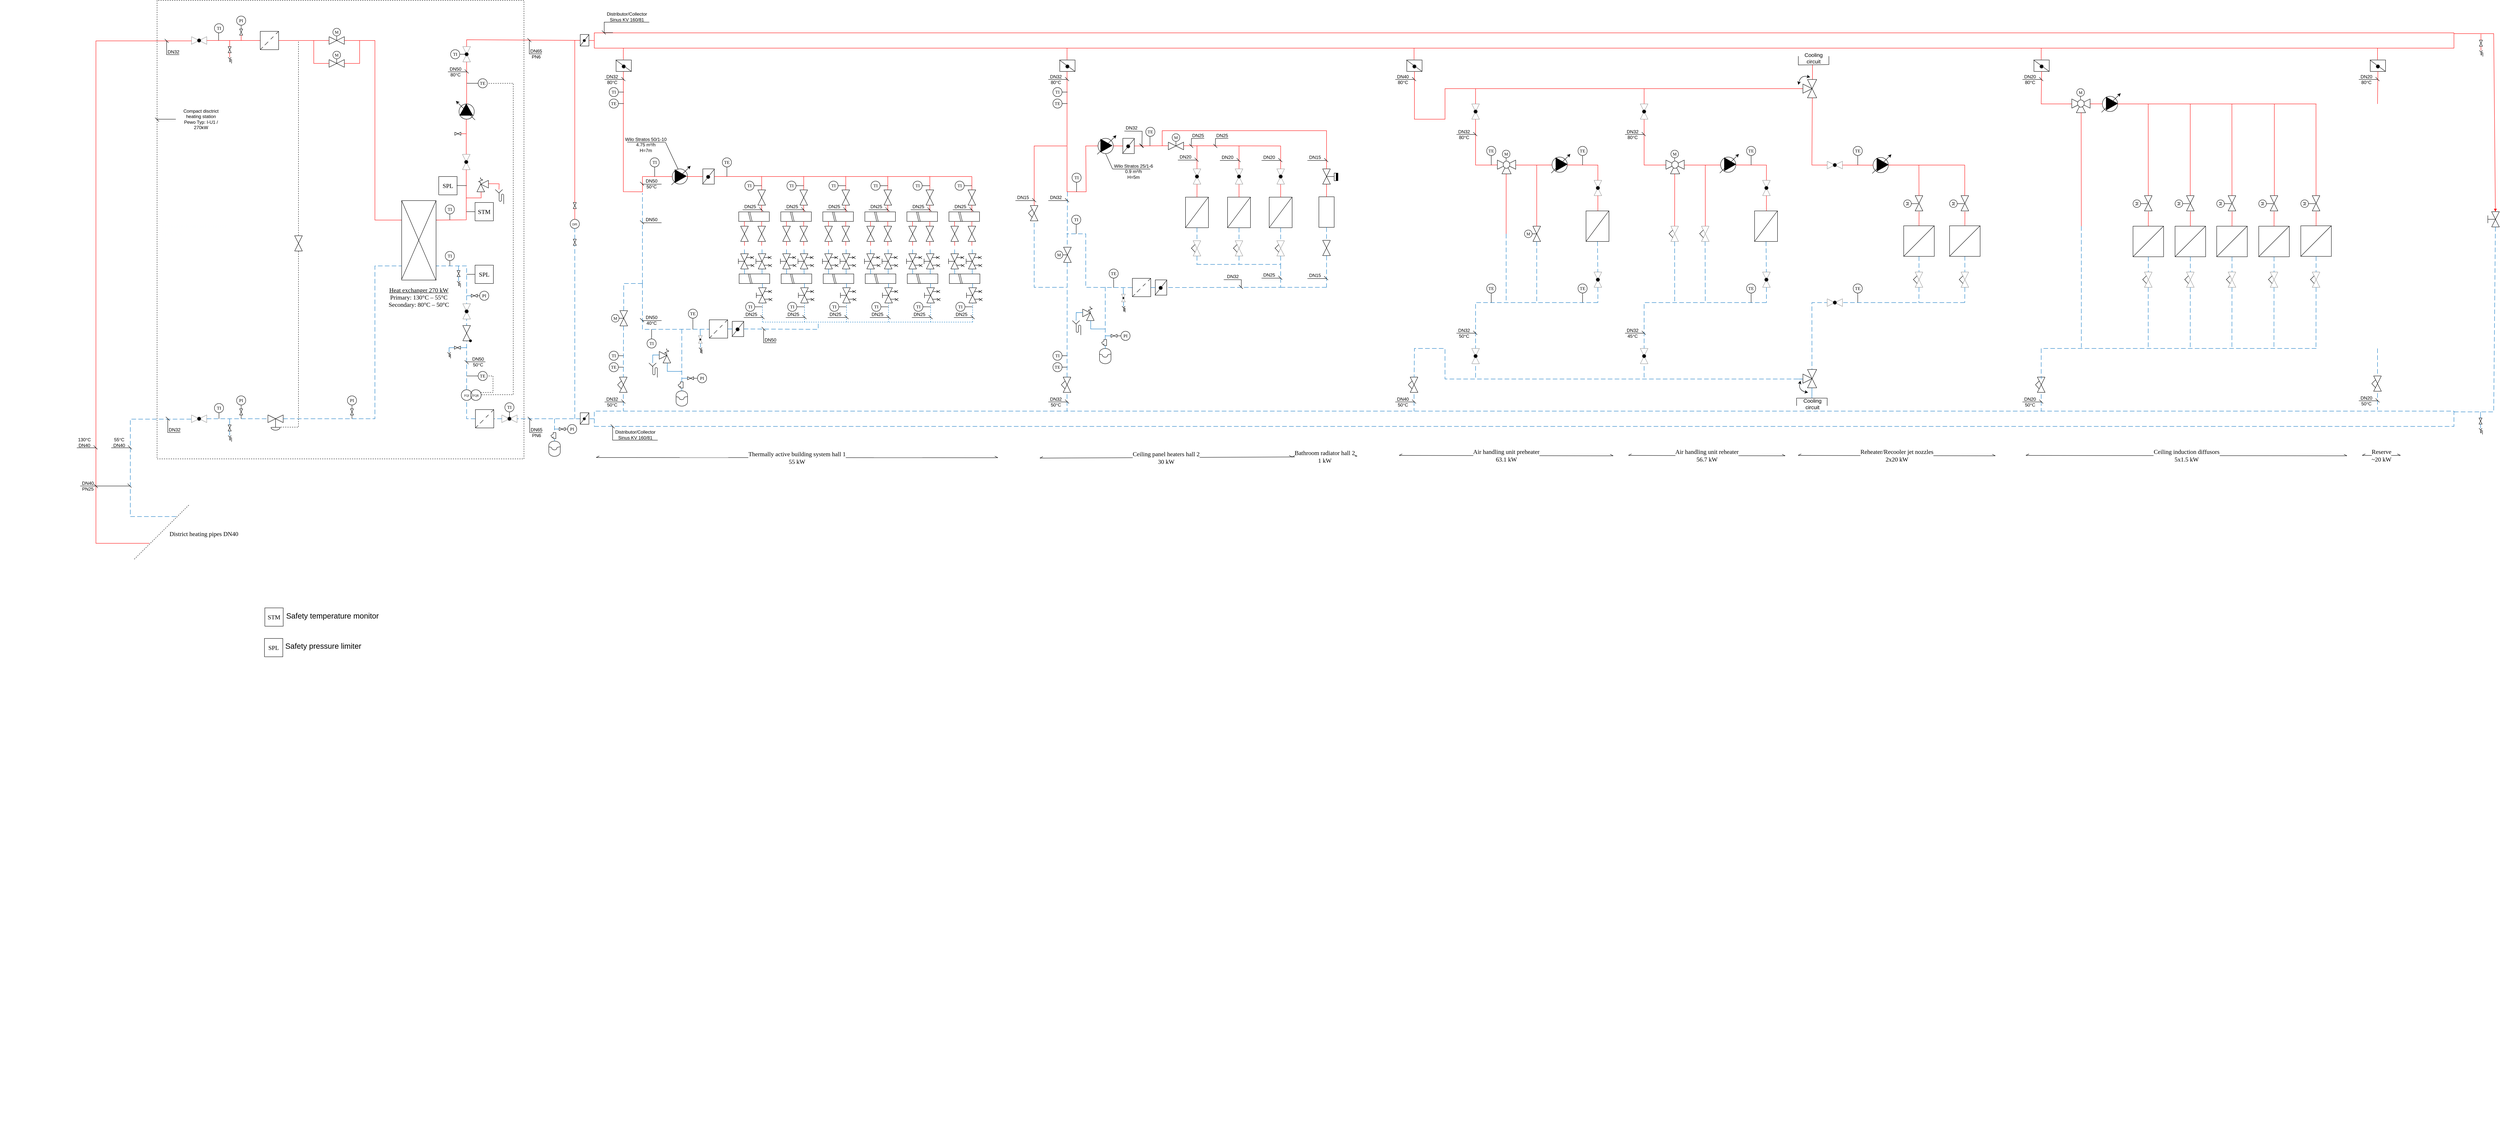 <mxfile version="14.6.11" type="device"><diagram name="Zeichenblatt-1" id="Zeichenblatt-1"><mxGraphModel dx="7110" dy="3675" grid="1" gridSize="10" guides="1" tooltips="1" connect="1" arrows="1" fold="1" page="1" pageScale="1" pageWidth="827" pageHeight="1169" math="0" shadow="0"><root><mxCell id="0"/><mxCell id="1" parent="0"/><mxCell id="317" value="&lt;p style=&quot;align:left;margin-left:0;margin-right:0;margin-top:0px;margin-bottom:0px;text-indent:0;valign:middle;direction:ltr;&quot;&gt;&lt;font style=&quot;font-size:16px;font-family:Calibri;color:#feffff;direction:ltr;letter-spacing:0px;line-height:120%;opacity:1&quot;&gt;&lt;b&gt;Fernkälte-Kompaktstation&lt;br/&gt;Typ XXX&lt;br/&gt;&lt;/b&gt;&lt;/font&gt;&lt;/p&gt;" style="verticalAlign=middle;align=left;vsdxID=1563;fillColor=none;gradientColor=none;shape=stencil(nZBLDoAgDERP0z3SIyjew0SURgSD+Lu9kMZoXLhwN9O+tukAlrNpJg1SzDH4QW/URgNYgZTkjA4UkwJUgGXng+6DX1zLfmoymdXo17xh5zmRJ6Q42BWCfc2oJfdAr+Yv+AP9Cb7OJ3H/2JG1HNGz/84klThPVCc=);dashed=1;labelBackgroundColor=none;rounded=0;html=1;whiteSpace=wrap;" parent="1" vertex="1"><mxGeometry x="710" y="169" width="960" height="1200" as="geometry"/></mxCell><mxCell id="214" value="&lt;font style=&quot;font-size:12px;font-family:Calibri;color:#000000;direction:ltr;letter-spacing:0px;line-height:120%;opacity:1&quot;&gt;TI&lt;br/&gt;&lt;/font&gt;" style="verticalAlign=middle;align=center;vsdxID=1202;fillColor=none;gradientColor=none;shape=stencil(vVHLDsIgEPwajiQU4hfU+h8bu7RELM2CFv9eyMZYjCcP3mZ2Zh/ZEaaPM6wotIqJwgU3N6ZZmKPQ2i0zkksFCTMI09tAOFG4LSPzFaqzomu41wmZ+1Tt0OrB7MD0xE6gc5EoN5qi1vsa1Kmvo1SWkF2UFBIkF5ZmqweaUJY10nqYGiluiOuu3P182P/OKuD9Zuu855T2+mcspcSRmuEJ);strokeColor=#000000;labelBackgroundColor=none;rounded=0;html=1;whiteSpace=wrap;" parent="1" vertex="1"><mxGeometry x="860" y="230" width="24" height="24" as="geometry"/></mxCell><mxCell id="215" style="vsdxID=1204;rotation=90;gradientColor=none;shape=stencil(lZBdDoQgDIRP03eWHsHVe5iI0ohgEH/29gtpjOiD0beZ9uskHcBi0vWoQIopeNerlZqgAb8gJVmtPIWoAEvAonVedd7NtmE/1olManBLStj4TqQLKX65qxg0ZDPwI87o7h/BN+iL1JvMKI4PWzKGC8r310biiNvE8g8=);spacingLeft=-3;spacingRight=-3;labelBackgroundColor=none;rounded=0;html=1;whiteSpace=wrap;fillColor=none;" parent="1" vertex="1"><mxGeometry x="892" y="294" width="16" height="8" as="geometry"/></mxCell><mxCell id="216" style="vsdxID=1206;rotation=90;gradientColor=none;shape=stencil(lZBdDoQgDIRP03eWHsHVe5iI0ohgEH/29gtpjOiD0beZ9uskHcBi0vWoQIopeNerlZqgAb8gJVmtPIWoAEvAonVedd7NtmE/1olManBLStj4TqQLKX65qxg0ZDPwI87o7h/BN+iL1JvMKI4PWzKGC8r310biiNvE8g8=);spacingLeft=-3;spacingRight=-3;labelBackgroundColor=none;rounded=0;html=1;whiteSpace=wrap;fillColor=none;" parent="1" vertex="1"><mxGeometry x="922" y="248" width="16" height="8" as="geometry"/></mxCell><mxCell id="219" value="&lt;font style=&quot;font-size: 16px; font-family: &amp;quot;calibri&amp;quot;; direction: ltr; letter-spacing: 0px; line-height: 120%; opacity: 1;&quot;&gt;STM&lt;br&gt;&lt;/font&gt;" style="verticalAlign=middle;align=center;vsdxID=1217;gradientColor=none;shape=stencil(nZBLDoAgDERP0z3SIyjew0SURgSD+Lu9kMZoXLhwN9O+tukAlrNpJg1SzDH4QW/URgNYgZTkjA4UkwJUgGXng+6DX1zLfmoymdXo17xh5zmRJ6Q42BWCfc2oJfdAr+Yv+AP9Cb7OJ3H/2JG1HNGz/84klThPVCc=);labelBackgroundColor=none;rounded=0;html=1;whiteSpace=wrap;fillColor=none;" parent="1" vertex="1"><mxGeometry x="1542" y="698" width="48" height="48" as="geometry"/></mxCell><mxCell id="225" style="vsdxID=1225;fillColor=none;gradientColor=none;strokeColor=none;spacingLeft=-3;spacingRight=-3;labelBackgroundColor=none;rounded=0;html=1;whiteSpace=wrap;" parent="1" vertex="1" treatAsSingle="0"><mxGeometry x="800" y="264" width="40" height="20" as="geometry"/></mxCell><mxCell id="226" style="vsdxID=1226;fillColor=#FFFFFF;gradientColor=none;shape=stencil(lZBdDoQgDIRP03eWHsHVe5iI0ohgEH/29gtpjOiD0beZ9uskHcBi0vWoQIopeNerlZqgAb8gJVmtPIWoAEvAonVedd7NtmE/1olManBLStj4TqQLKX65qxg0ZDPwI87o7h/BN+iL1JvMKI4PWzKGC8r310biiNvE8g8=);strokeColor=#939393;spacingLeft=-3;spacingRight=-3;labelBackgroundColor=none;rounded=0;html=1;whiteSpace=wrap;" parent="225" vertex="1"><mxGeometry width="40" height="20" as="geometry"/></mxCell><mxCell id="227" style="vsdxID=1227;fillColor=#000000;gradientColor=none;shape=stencil(vVHLDsIgEPwajiQU4hfU+h8bu7RELM2CFv9eyMZYjCcP3mZ2Zh/ZEaaPM6wotIqJwgU3N6ZZmKPQ2i0zkksFCTMI09tAOFG4LSPzFaqzomu41wmZ+1Tt0OrB7MD0xE6gc5EoN5qi1vsa1Kmvo1SWkF2UFBIkF5ZmqweaUJY10nqYGiluiOuu3P182P/OKuD9Zuu855T2+mcspcSRmuEJ);strokeColor=#939393;spacingLeft=-3;spacingRight=-3;labelBackgroundColor=none;rounded=0;html=1;whiteSpace=wrap;" parent="225" vertex="1"><mxGeometry x="15" y="5" width="10" height="10" as="geometry"/></mxCell><mxCell id="235" style="vsdxID=1235;fillColor=none;gradientColor=none;strokeColor=none;labelBackgroundColor=none;rounded=0;html=1;whiteSpace=wrap;" parent="1" vertex="1" treatAsSingle="0"><mxGeometry x="1160" y="242" width="40" height="42" as="geometry"/></mxCell><mxCell id="236" style="vsdxID=1236;gradientColor=none;shape=stencil(lZBdDoQgDIRP03eWHsHVe5iI0ohgEH/29gtpjOiD0beZ9uskHcBi0vWoQIopeNerlZqgAb8gJVmtPIWoAEvAonVedd7NtmE/1olManBLStj4TqQLKX65qxg0ZDPwI87o7h/BN+iL1JvMKI4PWzKGC8r310biiNvE8g8=);spacingLeft=-3;spacingRight=-3;labelBackgroundColor=none;rounded=0;html=1;whiteSpace=wrap;fillColor=none;" parent="235" vertex="1"><mxGeometry y="22" width="40" height="20" as="geometry"/></mxCell><mxCell id="237" value="&lt;font style=&quot;font-size:11px;font-family:Calibri;color:#000000;direction:ltr;letter-spacing:0px;line-height:120%;opacity:1&quot;&gt;M&lt;br/&gt;&lt;/font&gt;" style="verticalAlign=middle;align=center;vsdxID=1237;fillColor=none;gradientColor=none;shape=stencil(vVHLDsIgEPwajiQU4hfU+h8bu7RELM2CFv9eyMZYjCcP3mZ2Zh/ZEaaPM6wotIqJwgU3N6ZZmKPQ2i0zkksFCTMI09tAOFG4LSPzFaqzomu41wmZ+1Tt0OrB7MD0xE6gc5EoN5qi1vsa1Kmvo1SWkF2UFBIkF5ZmqweaUJY10nqYGiluiOuu3P182P/OKuD9Zuu855T2+mcspcSRmuEJ);strokeColor=#000000;labelBackgroundColor=none;rounded=0;html=1;whiteSpace=wrap;" parent="235" vertex="1"><mxGeometry x="10" width="20" height="20" as="geometry"/></mxCell><mxCell id="419" parent="235" vertex="1"><mxGeometry x="20" y="32" as="geometry"/></mxCell><mxCell id="420" style="vsdxID=1238;edgeStyle=none;startArrow=none;endArrow=none;startSize=5;endSize=5;strokeColor=#000000;spacingTop=0;spacingBottom=0;spacingLeft=0;spacingRight=0;verticalAlign=middle;html=1;labelBackgroundColor=#ffffff;rounded=0;exitX=0.5;exitY=1;exitDx=0;exitDy=0;exitPerimeter=0;endFill=0;" parent="235" source="237" target="419" edge="1"><mxGeometry relative="1" as="geometry"><mxPoint x="9" as="offset"/><Array as="points"/></mxGeometry></mxCell><mxCell id="239" style="vsdxID=1240;fillColor=none;gradientColor=none;strokeColor=none;labelBackgroundColor=none;rounded=0;html=1;whiteSpace=wrap;" parent="1" vertex="1" treatAsSingle="0"><mxGeometry x="1160" y="302" width="40" height="42" as="geometry"/></mxCell><mxCell id="240" style="vsdxID=1241;gradientColor=none;shape=stencil(lZBdDoQgDIRP03eWHsHVe5iI0ohgEH/29gtpjOiD0beZ9uskHcBi0vWoQIopeNerlZqgAb8gJVmtPIWoAEvAonVedd7NtmE/1olManBLStj4TqQLKX65qxg0ZDPwI87o7h/BN+iL1JvMKI4PWzKGC8r310biiNvE8g8=);spacingLeft=-3;spacingRight=-3;labelBackgroundColor=none;rounded=0;html=1;whiteSpace=wrap;fillColor=none;" parent="239" vertex="1"><mxGeometry y="22" width="40" height="20" as="geometry"/></mxCell><mxCell id="241" value="&lt;font style=&quot;font-size:11px;font-family:Calibri;color:#000000;direction:ltr;letter-spacing:0px;line-height:120%;opacity:1&quot;&gt;M&lt;br/&gt;&lt;/font&gt;" style="verticalAlign=middle;align=center;vsdxID=1242;fillColor=none;gradientColor=none;shape=stencil(vVHLDsIgEPwajiQU4hfU+h8bu7RELM2CFv9eyMZYjCcP3mZ2Zh/ZEaaPM6wotIqJwgU3N6ZZmKPQ2i0zkksFCTMI09tAOFG4LSPzFaqzomu41wmZ+1Tt0OrB7MD0xE6gc5EoN5qi1vsa1Kmvo1SWkF2UFBIkF5ZmqweaUJY10nqYGiluiOuu3P182P/OKuD9Zuu855T2+mcspcSRmuEJ);strokeColor=#000000;labelBackgroundColor=none;rounded=0;html=1;whiteSpace=wrap;" parent="239" vertex="1"><mxGeometry x="10" width="20" height="20" as="geometry"/></mxCell><mxCell id="417" parent="239" vertex="1"><mxGeometry x="20" y="32" as="geometry"/></mxCell><mxCell id="418" style="vsdxID=1243;edgeStyle=none;startArrow=none;endArrow=none;startSize=5;endSize=5;strokeColor=#000000;spacingTop=0;spacingBottom=0;spacingLeft=0;spacingRight=0;verticalAlign=middle;html=1;labelBackgroundColor=#ffffff;rounded=0;exitX=0.5;exitY=1;exitDx=0;exitDy=0;exitPerimeter=0;endFill=0;" parent="239" source="241" target="417" edge="1"><mxGeometry relative="1" as="geometry"><mxPoint x="9" as="offset"/><Array as="points"/></mxGeometry></mxCell><mxCell id="243" style="vsdxID=1249;fillColor=none;gradientColor=none;strokeColor=none;spacingLeft=-3;spacingRight=-3;labelBackgroundColor=none;rounded=0;html=1;whiteSpace=wrap;rotation=-90;" parent="1" vertex="1" treatAsSingle="0"><mxGeometry x="1500" y="300" width="40" height="20" as="geometry"/></mxCell><mxCell id="244" style="vsdxID=1250;fillColor=#FFFFFF;gradientColor=none;shape=stencil(lZBdDoQgDIRP03eWHsHVe5iI0ohgEH/29gtpjOiD0beZ9uskHcBi0vWoQIopeNerlZqgAb8gJVmtPIWoAEvAonVedd7NtmE/1olManBLStj4TqQLKX65qxg0ZDPwI87o7h/BN+iL1JvMKI4PWzKGC8r310biiNvE8g8=);strokeColor=#939393;spacingLeft=-3;spacingRight=-3;labelBackgroundColor=none;rounded=0;html=1;whiteSpace=wrap;rotation=-90;" parent="243" vertex="1"><mxGeometry width="40" height="20" as="geometry"/></mxCell><mxCell id="245" style="vsdxID=1251;fillColor=#000000;gradientColor=none;shape=stencil(vVHLDsIgEPwajiQU4hfU+h8bu7RELM2CFv9eyMZYjCcP3mZ2Zh/ZEaaPM6wotIqJwgU3N6ZZmKPQ2i0zkksFCTMI09tAOFG4LSPzFaqzomu41wmZ+1Tt0OrB7MD0xE6gc5EoN5qi1vsa1Kmvo1SWkF2UFBIkF5ZmqweaUJY10nqYGiluiOuu3P182P/OKuD9Zuu855T2+mcspcSRmuEJ);strokeColor=#939393;spacingLeft=-3;spacingRight=-3;labelBackgroundColor=none;rounded=0;html=1;whiteSpace=wrap;rotation=-90;" parent="243" vertex="1"><mxGeometry x="15" y="5" width="10" height="10" as="geometry"/></mxCell><mxCell id="247" value="&lt;font style=&quot;font-size:12px;font-family:Calibri;color:#000000;direction:ltr;letter-spacing:0px;line-height:120%;opacity:1&quot;&gt;PI&lt;br/&gt;&lt;/font&gt;" style="verticalAlign=middle;align=center;vsdxID=1253;fillColor=none;gradientColor=none;shape=stencil(vVHLDsIgEPwajiQU4hfU+h8bu7RELM2CFv9eyMZYjCcP3mZ2Zh/ZEaaPM6wotIqJwgU3N6ZZmKPQ2i0zkksFCTMI09tAOFG4LSPzFaqzomu41wmZ+1Tt0OrB7MD0xE6gc5EoN5qi1vsa1Kmvo1SWkF2UFBIkF5ZmqweaUJY10nqYGiluiOuu3P182P/OKuD9Zuu855T2+mcspcSRmuEJ);strokeColor=#000000;labelBackgroundColor=none;rounded=0;html=1;whiteSpace=wrap;" parent="1" vertex="1"><mxGeometry x="918" y="210" width="24" height="24" as="geometry"/></mxCell><mxCell id="249" value="&lt;font style=&quot;font-size: 12px ; font-family: &amp;#34;calibri&amp;#34; ; color: #000000 ; direction: ltr ; letter-spacing: 0px ; line-height: 120% ; opacity: 1&quot;&gt;TI&lt;br&gt;&lt;/font&gt;" style="verticalAlign=middle;align=center;vsdxID=1257;fillColor=none;gradientColor=none;shape=stencil(vVHLDsIgEPwajiQU4hfU+h8bu7RELM2CFv9eyMZYjCcP3mZ2Zh/ZEaaPM6wotIqJwgU3N6ZZmKPQ2i0zkksFCTMI09tAOFG4LSPzFaqzomu41wmZ+1Tt0OrB7MD0xE6gc5EoN5qi1vsa1Kmvo1SWkF2UFBIkF5ZmqweaUJY10nqYGiluiOuu3P182P/OKuD9Zuu855T2+mcspcSRmuEJ);strokeColor=#000000;labelBackgroundColor=none;rounded=0;html=1;whiteSpace=wrap;" parent="1" vertex="1"><mxGeometry x="1464" y="704" width="24" height="24" as="geometry"/></mxCell><mxCell id="250" value="&lt;font style=&quot;font-size: 12px ; font-family: &amp;#34;calibri&amp;#34; ; color: #000000 ; direction: ltr ; letter-spacing: 0px ; line-height: 120% ; opacity: 1&quot;&gt;TE&lt;br&gt;&lt;/font&gt;" style="verticalAlign=middle;align=center;vsdxID=1259;fillColor=none;gradientColor=none;shape=stencil(vVHLDsIgEPwajiQU4hfU+h8bu7RELM2CFv9eyMZYjCcP3mZ2Zh/ZEaaPM6wotIqJwgU3N6ZZmKPQ2i0zkksFCTMI09tAOFG4LSPzFaqzomu41wmZ+1Tt0OrB7MD0xE6gc5EoN5qi1vsa1Kmvo1SWkF2UFBIkF5ZmqweaUJY10nqYGiluiOuu3P182P/OKuD9Zuu855T2+mcspcSRmuEJ);strokeColor=#000000;labelBackgroundColor=none;rounded=0;html=1;whiteSpace=wrap;" parent="1" vertex="1"><mxGeometry x="1550" y="374" width="24" height="24" as="geometry"/></mxCell><mxCell id="252" value="&lt;font style=&quot;font-size: 12px ; font-family: &amp;#34;calibri&amp;#34; ; color: #000000 ; direction: ltr ; letter-spacing: 0px ; line-height: 120% ; opacity: 1&quot;&gt;TI&lt;br&gt;&lt;/font&gt;" style="verticalAlign=middle;align=center;vsdxID=1264;fillColor=none;gradientColor=none;shape=stencil(vVHLDsIgEPwajiQU4hfU+h8bu7RELM2CFv9eyMZYjCcP3mZ2Zh/ZEaaPM6wotIqJwgU3N6ZZmKPQ2i0zkksFCTMI09tAOFG4LSPzFaqzomu41wmZ+1Tt0OrB7MD0xE6gc5EoN5qi1vsa1Kmvo1SWkF2UFBIkF5ZmqweaUJY10nqYGiluiOuu3P182P/OKuD9Zuu855T2+mcspcSRmuEJ);strokeColor=#000000;labelBackgroundColor=none;rounded=0;html=1;whiteSpace=wrap;" parent="1" vertex="1"><mxGeometry x="1464" y="826" width="24" height="24" as="geometry"/></mxCell><mxCell id="253" style="vsdxID=1266;rotation=180;gradientColor=none;shape=stencil(lZBdDoQgDIRP03eWHsHVe5iI0ohgEH/29gtpjOiD0beZ9uskHcBi0vWoQIopeNerlZqgAb8gJVmtPIWoAEvAonVedd7NtmE/1olManBLStj4TqQLKX65qxg0ZDPwI87o7h/BN+iL1JvMKI4PWzKGC8r310biiNvE8g8=);spacingLeft=-3;spacingRight=-3;labelBackgroundColor=none;rounded=0;html=1;whiteSpace=wrap;fillColor=none;" parent="1" vertex="1"><mxGeometry x="1532" y="938" width="16" height="8" as="geometry"/></mxCell><mxCell id="254" value="&lt;font style=&quot;font-size:12px;font-family:Calibri;color:#000000;direction:ltr;letter-spacing:0px;line-height:120%;opacity:1&quot;&gt;PI&lt;br/&gt;&lt;/font&gt;" style="verticalAlign=middle;align=center;vsdxID=1268;fillColor=none;gradientColor=none;shape=stencil(vVHLDsIgEPwajiQU4hfU+h8bu7RELM2CFv9eyMZYjCcP3mZ2Zh/ZEaaPM6wotIqJwgU3N6ZZmKPQ2i0zkksFCTMI09tAOFG4LSPzFaqzomu41wmZ+1Tt0OrB7MD0xE6gc5EoN5qi1vsa1Kmvo1SWkF2UFBIkF5ZmqweaUJY10nqYGiluiOuu3P182P/OKuD9Zuu855T2+mcspcSRmuEJ);strokeColor=#000000;labelBackgroundColor=none;rounded=0;html=1;whiteSpace=wrap;" parent="1" vertex="1"><mxGeometry x="1554" y="930" width="24" height="24" as="geometry"/></mxCell><mxCell id="255" value="&lt;font style=&quot;font-size: 16px; font-family: &amp;quot;calibri&amp;quot;; direction: ltr; letter-spacing: 0px; line-height: 120%; opacity: 1;&quot;&gt;SPL&lt;br&gt;&lt;/font&gt;" style="verticalAlign=middle;align=center;vsdxID=1270;gradientColor=none;shape=stencil(nZBLDoAgDERP0z3SIyjew0SURgSD+Lu9kMZoXLhwN9O+tukAlrNpJg1SzDH4QW/URgNYgZTkjA4UkwJUgGXng+6DX1zLfmoymdXo17xh5zmRJ6Q42BWCfc2oJfdAr+Yv+AP9Cb7OJ3H/2JG1HNGz/84klThPVCc=);labelBackgroundColor=none;rounded=0;html=1;whiteSpace=wrap;fillColor=none;" parent="1" vertex="1"><mxGeometry x="1542" y="862" width="48" height="48" as="geometry"/></mxCell><mxCell id="256" style="vsdxID=1273;rotation=180;gradientColor=none;shape=stencil(lZBdDoQgDIRP03eWHsHVe5iI0ohgEH/29gtpjOiD0beZ9uskHcBi0vWoQIopeNerlZqgAb8gJVmtPIWoAEvAonVedd7NtmE/1olManBLStj4TqQLKX65qxg0ZDPwI87o7h/BN+iL1JvMKI4PWzKGC8r310biiNvE8g8=);spacingLeft=-3;spacingRight=-3;labelBackgroundColor=none;rounded=0;html=1;whiteSpace=wrap;fillColor=none;" parent="1" vertex="1"><mxGeometry x="1488" y="1074" width="16" height="8" as="geometry"/></mxCell><mxCell id="257" value="&lt;font style=&quot;font-size: 12px ; font-family: &amp;#34;calibri&amp;#34; ; color: #000000 ; direction: ltr ; letter-spacing: 0px ; line-height: 120% ; opacity: 1&quot;&gt;TE&lt;br&gt;&lt;/font&gt;" style="verticalAlign=middle;align=center;vsdxID=1275;fillColor=none;gradientColor=none;shape=stencil(vVHLDsIgEPwajiQU4hfU+h8bu7RELM2CFv9eyMZYjCcP3mZ2Zh/ZEaaPM6wotIqJwgU3N6ZZmKPQ2i0zkksFCTMI09tAOFG4LSPzFaqzomu41wmZ+1Tt0OrB7MD0xE6gc5EoN5qi1vsa1Kmvo1SWkF2UFBIkF5ZmqweaUJY10nqYGiluiOuu3P182P/OKuD9Zuu855T2+mcspcSRmuEJ);strokeColor=#000000;labelBackgroundColor=none;rounded=0;html=1;whiteSpace=wrap;" parent="1" vertex="1"><mxGeometry x="1550" y="1140" width="24" height="24" as="geometry"/></mxCell><mxCell id="258" value="&lt;font style=&quot;font-size:8px;font-family:Calibri;color:#000000;direction:ltr;letter-spacing:0px;line-height:120%;opacity:1&quot;&gt;FQR&lt;br/&gt;&lt;/font&gt;" style="verticalAlign=middle;align=center;vsdxID=1277;fillColor=none;gradientColor=none;shape=stencil(vVHLDsIgEPwajiQU4hfU+h8bu7RELM2CFv9eyMZYjCcP3mZ2Zh/ZEaaPM6wotIqJwgU3N6ZZmKPQ2i0zkksFCTMI09tAOFG4LSPzFaqzomu41wmZ+1Tt0OrB7MD0xE6gc5EoN5qi1vsa1Kmvo1SWkF2UFBIkF5ZmqweaUJY10nqYGiluiOuu3P182P/OKuD9Zuu855T2+mcspcSRmuEJ);strokeColor=#000000;labelBackgroundColor=none;rounded=0;html=1;whiteSpace=wrap;" parent="1" vertex="1"><mxGeometry x="1530" y="1188" width="28" height="28" as="geometry"/></mxCell><mxCell id="259" value="&lt;font style=&quot;font-size:8px;font-family:Calibri;color:#000000;direction:ltr;letter-spacing:0px;line-height:120%;opacity:1&quot;&gt;FQI&lt;br/&gt;&lt;/font&gt;" style="verticalAlign=middle;align=center;vsdxID=1278;fillColor=none;gradientColor=none;shape=stencil(vVHLDsIgEPwajiQU4hfU+h8bu7RELM2CFv9eyMZYjCcP3mZ2Zh/ZEaaPM6wotIqJwgU3N6ZZmKPQ2i0zkksFCTMI09tAOFG4LSPzFaqzomu41wmZ+1Tt0OrB7MD0xE6gc5EoN5qi1vsa1Kmvo1SWkF2UFBIkF5ZmqweaUJY10nqYGiluiOuu3P182P/OKuD9Zuu855T2+mcspcSRmuEJ);strokeColor=#000000;labelBackgroundColor=none;rounded=0;html=1;whiteSpace=wrap;" parent="1" vertex="1"><mxGeometry x="1506" y="1188" width="28" height="28" as="geometry"/></mxCell><mxCell id="261" style="vsdxID=1281;fillColor=none;gradientColor=none;strokeColor=none;spacingLeft=-3;spacingRight=-3;labelBackgroundColor=none;rounded=0;html=1;whiteSpace=wrap;" parent="1" vertex="1" treatAsSingle="0"><mxGeometry x="1612" y="1254" width="40" height="20" as="geometry"/></mxCell><mxCell id="262" style="vsdxID=1282;fillColor=#FFFFFF;gradientColor=none;shape=stencil(lZBdDoQgDIRP03eWHsHVe5iI0ohgEH/29gtpjOiD0beZ9uskHcBi0vWoQIopeNerlZqgAb8gJVmtPIWoAEvAonVedd7NtmE/1olManBLStj4TqQLKX65qxg0ZDPwI87o7h/BN+iL1JvMKI4PWzKGC8r310biiNvE8g8=);strokeColor=#939393;spacingLeft=-3;spacingRight=-3;labelBackgroundColor=none;rounded=0;html=1;whiteSpace=wrap;" parent="261" vertex="1"><mxGeometry width="40" height="20" as="geometry"/></mxCell><mxCell id="263" style="vsdxID=1283;fillColor=#000000;gradientColor=none;shape=stencil(vVHLDsIgEPwajiQU4hfU+h8bu7RELM2CFv9eyMZYjCcP3mZ2Zh/ZEaaPM6wotIqJwgU3N6ZZmKPQ2i0zkksFCTMI09tAOFG4LSPzFaqzomu41wmZ+1Tt0OrB7MD0xE6gc5EoN5qi1vsa1Kmvo1SWkF2UFBIkF5ZmqweaUJY10nqYGiluiOuu3P182P/OKuD9Zuu855T2+mcspcSRmuEJ);strokeColor=#939393;spacingLeft=-3;spacingRight=-3;labelBackgroundColor=none;rounded=0;html=1;whiteSpace=wrap;" parent="261" vertex="1"><mxGeometry x="15" y="5" width="10" height="10" as="geometry"/></mxCell><mxCell id="266" style="vsdxID=1289;fillColor=none;gradientColor=none;strokeColor=none;spacingLeft=-3;spacingRight=-3;labelBackgroundColor=none;rounded=0;html=1;whiteSpace=wrap;" parent="1" vertex="1" treatAsSingle="0"><mxGeometry x="800" y="1254" width="40" height="20" as="geometry"/></mxCell><mxCell id="267" style="vsdxID=1290;fillColor=#FFFFFF;gradientColor=none;shape=stencil(lZBdDoQgDIRP03eWHsHVe5iI0ohgEH/29gtpjOiD0beZ9uskHcBi0vWoQIopeNerlZqgAb8gJVmtPIWoAEvAonVedd7NtmE/1olManBLStj4TqQLKX65qxg0ZDPwI87o7h/BN+iL1JvMKI4PWzKGC8r310biiNvE8g8=);strokeColor=#939393;spacingLeft=-3;spacingRight=-3;labelBackgroundColor=none;rounded=0;html=1;whiteSpace=wrap;" parent="266" vertex="1"><mxGeometry width="40" height="20" as="geometry"/></mxCell><mxCell id="268" style="vsdxID=1291;fillColor=#000000;gradientColor=none;shape=stencil(vVHLDsIgEPwajiQU4hfU+h8bu7RELM2CFv9eyMZYjCcP3mZ2Zh/ZEaaPM6wotIqJwgU3N6ZZmKPQ2i0zkksFCTMI09tAOFG4LSPzFaqzomu41wmZ+1Tt0OrB7MD0xE6gc5EoN5qi1vsa1Kmvo1SWkF2UFBIkF5ZmqweaUJY10nqYGiluiOuu3P182P/OKuD9Zuu855T2+mcspcSRmuEJ);strokeColor=#939393;spacingLeft=-3;spacingRight=-3;labelBackgroundColor=none;rounded=0;html=1;whiteSpace=wrap;" parent="266" vertex="1"><mxGeometry x="15" y="5" width="10" height="10" as="geometry"/></mxCell><mxCell id="270" value="&lt;font style=&quot;font-size:12px;font-family:Calibri;color:#000000;direction:ltr;letter-spacing:0px;line-height:120%;opacity:1&quot;&gt;TI&lt;br/&gt;&lt;/font&gt;" style="verticalAlign=middle;align=center;vsdxID=1293;fillColor=none;gradientColor=none;shape=stencil(vVHLDsIgEPwajiQU4hfU+h8bu7RELM2CFv9eyMZYjCcP3mZ2Zh/ZEaaPM6wotIqJwgU3N6ZZmKPQ2i0zkksFCTMI09tAOFG4LSPzFaqzomu41wmZ+1Tt0OrB7MD0xE6gc5EoN5qi1vsa1Kmvo1SWkF2UFBIkF5ZmqweaUJY10nqYGiluiOuu3P182P/OKuD9Zuu855T2+mcspcSRmuEJ);strokeColor=#000000;labelBackgroundColor=none;rounded=0;html=1;whiteSpace=wrap;" parent="1" vertex="1"><mxGeometry x="860" y="1224" width="24" height="24" as="geometry"/></mxCell><mxCell id="272" style="vsdxID=1297;rotation=90;gradientColor=none;shape=stencil(lZBdDoQgDIRP03eWHsHVe5iI0ohgEH/29gtpjOiD0beZ9uskHcBi0vWoQIopeNerlZqgAb8gJVmtPIWoAEvAonVedd7NtmE/1olManBLStj4TqQLKX65qxg0ZDPwI87o7h/BN+iL1JvMKI4PWzKGC8r310biiNvE8g8=);spacingLeft=-3;spacingRight=-3;labelBackgroundColor=none;rounded=0;html=1;whiteSpace=wrap;fillColor=none;" parent="1" vertex="1"><mxGeometry x="922" y="1242" width="16" height="8" as="geometry"/></mxCell><mxCell id="273" value="&lt;font style=&quot;font-size:12px;font-family:Calibri;color:#000000;direction:ltr;letter-spacing:0px;line-height:120%;opacity:1&quot;&gt;PI&lt;br/&gt;&lt;/font&gt;" style="verticalAlign=middle;align=center;vsdxID=1299;fillColor=none;gradientColor=none;shape=stencil(vVHLDsIgEPwajiQU4hfU+h8bu7RELM2CFv9eyMZYjCcP3mZ2Zh/ZEaaPM6wotIqJwgU3N6ZZmKPQ2i0zkksFCTMI09tAOFG4LSPzFaqzomu41wmZ+1Tt0OrB7MD0xE6gc5EoN5qi1vsa1Kmvo1SWkF2UFBIkF5ZmqweaUJY10nqYGiluiOuu3P182P/OKuD9Zuu855T2+mcspcSRmuEJ);strokeColor=#000000;labelBackgroundColor=none;rounded=0;html=1;whiteSpace=wrap;" parent="1" vertex="1"><mxGeometry x="918" y="1204" width="24" height="24" as="geometry"/></mxCell><mxCell id="274" style="vsdxID=1301;rotation=90;gradientColor=none;shape=stencil(lZBdDoQgDIRP03eWHsHVe5iI0ohgEH/29gtpjOiD0beZ9uskHcBi0vWoQIopeNerlZqgAb8gJVmtPIWoAEvAonVedd7NtmE/1olManBLStj4TqQLKX65qxg0ZDPwI87o7h/BN+iL1JvMKI4PWzKGC8r310biiNvE8g8=);spacingLeft=-3;spacingRight=-3;labelBackgroundColor=none;rounded=0;html=1;whiteSpace=wrap;fillColor=none;" parent="1" vertex="1"><mxGeometry x="1212" y="1242" width="16" height="8" as="geometry"/></mxCell><mxCell id="275" value="&lt;font style=&quot;font-size:12px;font-family:Calibri;color:#000000;direction:ltr;letter-spacing:0px;line-height:120%;opacity:1&quot;&gt;PI&lt;br/&gt;&lt;/font&gt;" style="verticalAlign=middle;align=center;vsdxID=1303;fillColor=none;gradientColor=none;shape=stencil(vVHLDsIgEPwajiQU4hfU+h8bu7RELM2CFv9eyMZYjCcP3mZ2Zh/ZEaaPM6wotIqJwgU3N6ZZmKPQ2i0zkksFCTMI09tAOFG4LSPzFaqzomu41wmZ+1Tt0OrB7MD0xE6gc5EoN5qi1vsa1Kmvo1SWkF2UFBIkF5ZmqweaUJY10nqYGiluiOuu3P182P/OKuD9Zuu855T2+mcspcSRmuEJ);strokeColor=#000000;labelBackgroundColor=none;rounded=0;html=1;whiteSpace=wrap;" parent="1" vertex="1"><mxGeometry x="1208" y="1204" width="24" height="24" as="geometry"/></mxCell><mxCell id="277" style="vsdxID=1308;fillColor=none;gradientColor=none;strokeColor=none;labelBackgroundColor=none;rounded=0;html=1;whiteSpace=wrap;" parent="1" vertex="1" treatAsSingle="0"><mxGeometry x="1000" y="1254" width="40" height="40" as="geometry"/></mxCell><mxCell id="278" style="vsdxID=1309;gradientColor=none;shape=stencil(lZBdDoQgDIRP03eWHsHVe5iI0ohgEH/29gtpjOiD0beZ9uskHcBi0vWoQIopeNerlZqgAb8gJVmtPIWoAEvAonVedd7NtmE/1olManBLStj4TqQLKX65qxg0ZDPwI87o7h/BN+iL1JvMKI4PWzKGC8r310biiNvE8g8=);spacingLeft=-3;spacingRight=-3;labelBackgroundColor=none;rounded=0;html=1;whiteSpace=wrap;fillColor=none;" parent="277" vertex="1"><mxGeometry width="40" height="20" as="geometry"/></mxCell><mxCell id="279" style="vsdxID=1310;fillColor=#ffffff;gradientColor=none;shape=stencil(jZHRDsIgDEW/hkcMg0x9n/M/iGMbEWHp0M2/Fyzqtjjj223voS0tEUXfyk4RznoP7qwGXfmWiAPhXNtWgfZBEVESUdQOVAPuaiuMOxnJqC7uFiuM+I6z+ISzewrzZ3hEVMIpWJBQwTYZRxpe+G4jtphK0P5rPTZSOeqegvPSa2fRTKiR0CgaetHayGZm9YNS3SSdTacz2v77kSA+C6i1Mbi/t7+2nfxX0Xn/BZoxtjrAonkQy2uFFF5alA8=);spacingLeft=-3;spacingRight=-3;flipV=1;labelBackgroundColor=#ffffff;rounded=0;html=1;whiteSpace=wrap;" parent="277" vertex="1"><mxGeometry y="10" width="40" height="30" as="geometry"/></mxCell><mxCell id="280" style="vsdxID=1312;gradientColor=none;shape=stencil(nZBLDoAgDERP0z3SIyjew0SURgSD+Lu9kMZoXLhwN9O+tukAlrNpJg1SzDH4QW/URgNYgZTkjA4UkwJUgGXng+6DX1zLfmoymdXo17xh5zmRJ6Q42BWCfc2oJfdAr+Yv+AP9Cb7OJ3H/2JG1HNGz/84klThPVCc=);strokeColor=#ff0000;labelBackgroundColor=none;rounded=0;html=1;whiteSpace=wrap;fillColor=none;" parent="1" vertex="1"><mxGeometry x="1854" y="254" width="4866" height="40" as="geometry"/></mxCell><mxCell id="281" style="vsdxID=1313;gradientColor=none;shape=stencil(nZBLDoAgDERP0z3SIyjew0SURgSD+Lu9kMZoXLhwN9O+tukAlrNpJg1SzDH4QW/URgNYgZTkjA4UkwJUgGXng+6DX1zLfmoymdXo17xh5zmRJ6Q42BWCfc2oJfdAr+Yv+AP9Cb7OJ3H/2JG1HNGz/84klThPVCc=);dashed=1;dashPattern=12.00 6.00;strokeColor=#0070c0;labelBackgroundColor=none;rounded=0;html=1;whiteSpace=wrap;fillColor=none;" parent="1" vertex="1"><mxGeometry x="1854" y="1244" width="4866" height="40" as="geometry"/></mxCell><mxCell id="286" style="vsdxID=1464;rotation=90;gradientColor=none;shape=stencil(lZBdDoQgDIRP03eWHsHVe5iI0ohgEH/29gtpjOiD0beZ9uskHcBi0vWoQIopeNerlZqgAb8gJVmtPIWoAEvAonVedd7NtmE/1olManBLStj4TqQLKX65qxg0ZDPwI87o7h/BN+iL1JvMKI4PWzKGC8r310biiNvE8g8=);spacingLeft=-3;spacingRight=-3;labelBackgroundColor=none;rounded=0;html=1;whiteSpace=wrap;fillColor=none;" parent="1" vertex="1"><mxGeometry x="1795" y="798" width="16" height="8" as="geometry"/></mxCell><mxCell id="287" value="&lt;font style=&quot;font-size:8px;font-family:Calibri;color:#000000;direction:ltr;letter-spacing:0px;line-height:120%;opacity:1&quot;&gt;DPI&lt;br/&gt;&lt;/font&gt;" style="verticalAlign=middle;align=center;vsdxID=1465;fillColor=none;gradientColor=none;shape=stencil(vVHLDsIgEPwajiQU4hfU+h8bu7RELM2CFv9eyMZYjCcP3mZ2Zh/ZEaaPM6wotIqJwgU3N6ZZmKPQ2i0zkksFCTMI09tAOFG4LSPzFaqzomu41wmZ+1Tt0OrB7MD0xE6gc5EoN5qi1vsa1Kmvo1SWkF2UFBIkF5ZmqweaUJY10nqYGiluiOuu3P182P/OKuD9Zuu855T2+mcspcSRmuEJ);strokeColor=#000000;labelBackgroundColor=none;rounded=0;html=1;whiteSpace=wrap;" parent="1" vertex="1"><mxGeometry x="1791" y="742" width="24" height="24" as="geometry"/></mxCell><mxCell id="288" style="vsdxID=1466;rotation=90;gradientColor=none;shape=stencil(lZBdDoQgDIRP03eWHsHVe5iI0ohgEH/29gtpjOiD0beZ9uskHcBi0vWoQIopeNerlZqgAb8gJVmtPIWoAEvAonVedd7NtmE/1olManBLStj4TqQLKX65qxg0ZDPwI87o7h/BN+iL1JvMKI4PWzKGC8r310biiNvE8g8=);spacingLeft=-3;spacingRight=-3;labelBackgroundColor=none;rounded=0;html=1;whiteSpace=wrap;fillColor=none;" parent="1" vertex="1"><mxGeometry x="1795" y="702" width="16" height="8" as="geometry"/></mxCell><mxCell id="289" style="vsdxID=1471;fillColor=none;gradientColor=none;strokeColor=none;labelBackgroundColor=none;rounded=0;html=1;whiteSpace=wrap;" parent="1" vertex="1" treatAsSingle="0"><mxGeometry x="896" y="318" width="9" height="16" as="geometry"/></mxCell><mxCell id="290" style="vsdxID=1472;rotation=270;fillColor=#5b9bd5;gradientColor=none;shape=stencil(fY9LDoAgDERP0z3SeALFe5CIQlQgiL/bC+lCceFupn3TdACbVUuvgLM1Bjepw/RRA7bAubFaBROTAhSAzeCCGoPbbE/ey0xmtbg9XzgpVzGWM5xdpe8Ino19wSVa/5DfswWaxPMONXnvvq+nEdVGcQM=);spacingLeft=-3;spacingRight=-3;labelBackgroundColor=none;rounded=0;html=1;whiteSpace=wrap;" parent="289" vertex="1"><mxGeometry x="2" y="-2" width="4" height="8" as="geometry"/></mxCell><mxCell id="291" style="vsdxID=1476;fillColor=#ffffff;gradientColor=none;shape=stencil(pZFNEoMgDIVPwxIGwfqztvYeTEVlasUJtNrbFwZmqtauukvyXpIPgnhlejFJxKixoG9yVo3tET8jxtTYS1DWRYjXiFetBtmBfoxNyCfhnT6666efsIQ+6jsYfa2zSzAKuDoFovFECU2DGaK7LEmWhVI0pSUp8s3EhMYNCxaLMhi0FVbpMU6I4iCgk9gtxO0gug2ZmaWcvsq/EHmyQ6Sk2BA65jw9ePMx3594Lvj8ezjZWtvfyJXCfXn9Bg==);strokeColor=#000000;labelBackgroundColor=#ffffff;rounded=0;html=1;whiteSpace=wrap;" parent="289" vertex="1"><mxGeometry x="4" y="11" width="2" height="1" as="geometry"/></mxCell><mxCell id="292" style="vsdxID=1477;fillColor=#ffffff;gradientColor=none;shape=stencil(pZFBDoMgEEVPwxKDkNqwtvYepKKSWjEDrXr7Qsa0Yptuuvsz/8/wwhBRuk6NmnDmPNirnkztOyJOhHMzdBqMD4qIioiysaBbsPehxnpUMRnVzT7ihhnnWJzgbMEqZ1ifMargEjxYo4c1C7sw2/lLsnmmajaOgvXKGzskXq+g1TS8QptetYnlJq3HTTv/xZXlxxRNyqwoErgX7Af8Nz75J2AQ7w/HW229/XFCCw8rqic=);strokeColor=#000000;labelBackgroundColor=#ffffff;rounded=0;html=1;whiteSpace=wrap;" parent="289" vertex="1"><mxGeometry x="6" y="5" width="2" height="1" as="geometry"/></mxCell><mxCell id="361" parent="289" vertex="1"><mxGeometry x="4" y="11" as="geometry"/></mxCell><mxCell id="362" style="vsdxID=1473;edgeStyle=none;startArrow=none;endArrow=none;startSize=5;endSize=5;strokeColor=#000000;spacingTop=0;spacingBottom=0;spacingLeft=0;spacingRight=0;verticalAlign=middle;html=1;labelBackgroundColor=#ffffff;rounded=0;" parent="289" source="290" target="361" edge="1"><mxGeometry relative="1" as="geometry"><Array as="points"><mxPoint x="4" y="4"/><mxPoint x="4" y="11.94"/></Array></mxGeometry></mxCell><mxCell id="663" style="vsdxID=1474;edgeStyle=none;startArrow=none;endArrow=none;startSize=5;endSize=5;strokeColor=#000000;spacingTop=0;spacingBottom=0;spacingLeft=0;spacingRight=0;verticalAlign=middle;html=1;labelBackgroundColor=#ffffff;rounded=0;" parent="289" edge="1"><mxGeometry relative="1" as="geometry"><Array as="points"/><mxPoint x="6" y="6" as="sourcePoint"/><mxPoint x="6" y="11" as="targetPoint"/></mxGeometry></mxCell><mxCell id="664" style="vsdxID=1475;edgeStyle=none;startArrow=none;endArrow=none;startSize=5;endSize=5;strokeColor=#000000;spacingTop=0;spacingBottom=0;spacingLeft=0;spacingRight=0;verticalAlign=middle;html=1;labelBackgroundColor=#ffffff;rounded=0;" parent="289" edge="1"><mxGeometry relative="1" as="geometry"><Array as="points"/><mxPoint x="9" y="6" as="sourcePoint"/><mxPoint x="9" y="16" as="targetPoint"/></mxGeometry></mxCell><mxCell id="297" style="vsdxID=1487;fillColor=none;gradientColor=none;strokeColor=none;labelBackgroundColor=none;rounded=0;html=1;whiteSpace=wrap;" parent="1" vertex="1" treatAsSingle="0"><mxGeometry x="1470" y="1090" width="9" height="16" as="geometry"/></mxCell><mxCell id="298" style="vsdxID=1488;rotation=270;fillColor=#5b9bd5;gradientColor=none;shape=stencil(fY9LDoAgDERP0z3SeALFe5CIQlQgiL/bC+lCceFupn3TdACbVUuvgLM1Bjepw/RRA7bAubFaBROTAhSAzeCCGoPbbE/ey0xmtbg9XzgpVzGWM5xdpe8Ino19wSVa/5DfswWaxPMONXnvvq+nEdVGcQM=);spacingLeft=-3;spacingRight=-3;labelBackgroundColor=none;rounded=0;html=1;whiteSpace=wrap;" parent="297" vertex="1"><mxGeometry x="2" y="-2" width="4" height="8" as="geometry"/></mxCell><mxCell id="299" style="vsdxID=1492;fillColor=#ffffff;gradientColor=none;shape=stencil(pZFNEoMgDIVPwxIGwfqztvYeTEVlasUJtNrbFwZmqtauukvyXpIPgnhlejFJxKixoG9yVo3tET8jxtTYS1DWRYjXiFetBtmBfoxNyCfhnT6666efsIQ+6jsYfa2zSzAKuDoFovFECU2DGaK7LEmWhVI0pSUp8s3EhMYNCxaLMhi0FVbpMU6I4iCgk9gtxO0gug2ZmaWcvsq/EHmyQ6Sk2BA65jw9ePMx3594Lvj8ezjZWtvfyJXCfXn9Bg==);strokeColor=#000000;labelBackgroundColor=#ffffff;rounded=0;html=1;whiteSpace=wrap;" parent="297" vertex="1"><mxGeometry x="4" y="11" width="2" height="1" as="geometry"/></mxCell><mxCell id="300" style="vsdxID=1493;fillColor=#ffffff;gradientColor=none;shape=stencil(pZFBDoMgEEVPwxKDkNqwtvYepKKSWjEDrXr7Qsa0Yptuuvsz/8/wwhBRuk6NmnDmPNirnkztOyJOhHMzdBqMD4qIioiysaBbsPehxnpUMRnVzT7ihhnnWJzgbMEqZ1ifMargEjxYo4c1C7sw2/lLsnmmajaOgvXKGzskXq+g1TS8QptetYnlJq3HTTv/xZXlxxRNyqwoErgX7Af8Nz75J2AQ7w/HW229/XFCCw8rqic=);strokeColor=#000000;labelBackgroundColor=#ffffff;rounded=0;html=1;whiteSpace=wrap;" parent="297" vertex="1"><mxGeometry x="6" y="5" width="2" height="1" as="geometry"/></mxCell><mxCell id="355" parent="297" vertex="1"><mxGeometry x="4" y="11" as="geometry"/></mxCell><mxCell id="356" style="vsdxID=1489;edgeStyle=none;startArrow=none;endArrow=none;startSize=5;endSize=5;strokeColor=#000000;spacingTop=0;spacingBottom=0;spacingLeft=0;spacingRight=0;verticalAlign=middle;html=1;labelBackgroundColor=#ffffff;rounded=0;" parent="297" source="298" target="355" edge="1"><mxGeometry relative="1" as="geometry"><Array as="points"><mxPoint x="4" y="4"/><mxPoint x="4" y="11.94"/></Array></mxGeometry></mxCell><mxCell id="667" style="vsdxID=1490;edgeStyle=none;startArrow=none;endArrow=none;startSize=5;endSize=5;strokeColor=#000000;spacingTop=0;spacingBottom=0;spacingLeft=0;spacingRight=0;verticalAlign=middle;html=1;labelBackgroundColor=#ffffff;rounded=0;" parent="297" edge="1"><mxGeometry relative="1" as="geometry"><Array as="points"/><mxPoint x="6" y="6" as="sourcePoint"/><mxPoint x="6" y="11" as="targetPoint"/></mxGeometry></mxCell><mxCell id="668" style="vsdxID=1491;edgeStyle=none;startArrow=none;endArrow=none;startSize=5;endSize=5;strokeColor=#000000;spacingTop=0;spacingBottom=0;spacingLeft=0;spacingRight=0;verticalAlign=middle;html=1;labelBackgroundColor=#ffffff;rounded=0;" parent="297" edge="1"><mxGeometry relative="1" as="geometry"><Array as="points"/><mxPoint x="8" y="6" as="sourcePoint"/><mxPoint x="8" y="16" as="targetPoint"/></mxGeometry></mxCell><mxCell id="301" style="vsdxID=1529;rotation=-90;gradientColor=none;shape=stencil(rZLdCsMgDIWfJpcDp0gfoOveo1A7ZU6LdX9vPyV0a4TJCrs7R7+ckBAQ7az7SQFncwz+rO5miBrEATg3TqtgYlIgOhDt6IM6BX91A/qpz2RWF3/LCQ+sY7mCs+faHRG0xq3APaPo4n+CK+iG1EpmEp8JR2MtLuj9/218STNlpXuB7ihLY7mssTR3C9v8jSULK5aVRHk+6QlPT3Qv);spacingLeft=-3;spacingRight=-3;labelBackgroundColor=none;rounded=0;html=1;whiteSpace=wrap;fillColor=none;" parent="1" vertex="1"><mxGeometry x="6808.65" y="732" width="40" height="20" as="geometry"/></mxCell><mxCell id="302" style="vsdxID=1532;rotation=90;gradientColor=none;shape=stencil(lZBdDoQgDIRP03eWHsHVe5iI0ohgEH/29gtpjOiD0beZ9uskHcBi0vWoQIopeNerlZqgAb8gJVmtPIWoAEvAonVedd7NtmE/1olManBLStj4TqQLKX65qxg0ZDPwI87o7h/BN+iL1JvMKI4PWzKGC8r310biiNvE8g8=);spacingLeft=-3;spacingRight=-3;labelBackgroundColor=none;rounded=0;html=1;whiteSpace=wrap;fillColor=none;" parent="1" vertex="1"><mxGeometry x="6782.65" y="277" width="16" height="8" as="geometry"/></mxCell><mxCell id="303" style="vsdxID=1534;fillColor=none;gradientColor=none;strokeColor=none;labelBackgroundColor=none;rounded=0;html=1;whiteSpace=wrap;" parent="1" vertex="1" treatAsSingle="0"><mxGeometry x="6786.65" y="300" width="9" height="16" as="geometry"/></mxCell><mxCell id="304" style="vsdxID=1535;rotation=270;fillColor=#5b9bd5;gradientColor=none;shape=stencil(fY9LDoAgDERP0z3SeALFe5CIQlQgiL/bC+lCceFupn3TdACbVUuvgLM1Bjepw/RRA7bAubFaBROTAhSAzeCCGoPbbE/ey0xmtbg9XzgpVzGWM5xdpe8Ino19wSVa/5DfswWaxPMONXnvvq+nEdVGcQM=);spacingLeft=-3;spacingRight=-3;labelBackgroundColor=none;rounded=0;html=1;whiteSpace=wrap;" parent="303" vertex="1"><mxGeometry x="2" y="-2" width="4" height="8" as="geometry"/></mxCell><mxCell id="305" style="vsdxID=1539;fillColor=#ffffff;gradientColor=none;shape=stencil(pZFNEoMgDIVPwxIGwfqztvYeTEVlasUJtNrbFwZmqtauukvyXpIPgnhlejFJxKixoG9yVo3tET8jxtTYS1DWRYjXiFetBtmBfoxNyCfhnT6666efsIQ+6jsYfa2zSzAKuDoFovFECU2DGaK7LEmWhVI0pSUp8s3EhMYNCxaLMhi0FVbpMU6I4iCgk9gtxO0gug2ZmaWcvsq/EHmyQ6Sk2BA65jw9ePMx3594Lvj8ezjZWtvfyJXCfXn9Bg==);strokeColor=#000000;labelBackgroundColor=#ffffff;rounded=0;html=1;whiteSpace=wrap;" parent="303" vertex="1"><mxGeometry x="4" y="11" width="2" height="1" as="geometry"/></mxCell><mxCell id="306" style="vsdxID=1540;fillColor=#ffffff;gradientColor=none;shape=stencil(pZFBDoMgEEVPwxKDkNqwtvYepKKSWjEDrXr7Qsa0Yptuuvsz/8/wwhBRuk6NmnDmPNirnkztOyJOhHMzdBqMD4qIioiysaBbsPehxnpUMRnVzT7ihhnnWJzgbMEqZ1ifMargEjxYo4c1C7sw2/lLsnmmajaOgvXKGzskXq+g1TS8QptetYnlJq3HTTv/xZXlxxRNyqwoErgX7Af8Nz75J2AQ7w/HW229/XFCCw8rqic=);strokeColor=#000000;labelBackgroundColor=#ffffff;rounded=0;html=1;whiteSpace=wrap;" parent="303" vertex="1"><mxGeometry x="6" y="5" width="2" height="1" as="geometry"/></mxCell><mxCell id="348" parent="303" vertex="1"><mxGeometry x="4" y="11" as="geometry"/></mxCell><mxCell id="349" style="vsdxID=1536;edgeStyle=none;startArrow=none;endArrow=none;startSize=5;endSize=5;strokeColor=#000000;spacingTop=0;spacingBottom=0;spacingLeft=0;spacingRight=0;verticalAlign=middle;html=1;labelBackgroundColor=#ffffff;rounded=0;" parent="303" source="304" target="348" edge="1"><mxGeometry relative="1" as="geometry"><Array as="points"><mxPoint x="4" y="4"/><mxPoint x="4" y="11.94"/></Array></mxGeometry></mxCell><mxCell id="669" style="vsdxID=1537;edgeStyle=none;startArrow=none;endArrow=none;startSize=5;endSize=5;strokeColor=#000000;spacingTop=0;spacingBottom=0;spacingLeft=0;spacingRight=0;verticalAlign=middle;html=1;labelBackgroundColor=#ffffff;rounded=0;" parent="303" edge="1"><mxGeometry relative="1" as="geometry"><Array as="points"/><mxPoint x="6" y="6" as="sourcePoint"/><mxPoint x="6" y="11" as="targetPoint"/></mxGeometry></mxCell><mxCell id="670" style="vsdxID=1538;edgeStyle=none;startArrow=none;endArrow=none;startSize=5;endSize=5;strokeColor=#000000;spacingTop=0;spacingBottom=0;spacingLeft=0;spacingRight=0;verticalAlign=middle;html=1;labelBackgroundColor=#ffffff;rounded=0;" parent="303" edge="1"><mxGeometry relative="1" as="geometry"><Array as="points"/><mxPoint x="9" y="6" as="sourcePoint"/><mxPoint x="9" y="16" as="targetPoint"/></mxGeometry></mxCell><mxCell id="307" style="vsdxID=1542;rotation=90;gradientColor=none;shape=stencil(lZBdDoQgDIRP03eWHsHVe5iI0ohgEH/29gtpjOiD0beZ9uskHcBi0vWoQIopeNerlZqgAb8gJVmtPIWoAEvAonVedd7NtmE/1olManBLStj4TqQLKX65qxg0ZDPwI87o7h/BN+iL1JvMKI4PWzKGC8r310biiNvE8g8=);spacingLeft=-3;spacingRight=-3;labelBackgroundColor=none;rounded=0;html=1;whiteSpace=wrap;fillColor=none;" parent="1" vertex="1"><mxGeometry x="6781.65" y="1266" width="16" height="8" as="geometry"/></mxCell><mxCell id="308" style="vsdxID=1544;fillColor=none;gradientColor=none;strokeColor=none;labelBackgroundColor=none;rounded=0;html=1;whiteSpace=wrap;" parent="1" vertex="1" treatAsSingle="0"><mxGeometry x="6785.65" y="1289" width="9" height="16" as="geometry"/></mxCell><mxCell id="309" style="vsdxID=1545;rotation=270;fillColor=#5b9bd5;gradientColor=none;shape=stencil(fY9LDoAgDERP0z3SeALFe5CIQlQgiL/bC+lCceFupn3TdACbVUuvgLM1Bjepw/RRA7bAubFaBROTAhSAzeCCGoPbbE/ey0xmtbg9XzgpVzGWM5xdpe8Ino19wSVa/5DfswWaxPMONXnvvq+nEdVGcQM=);spacingLeft=-3;spacingRight=-3;labelBackgroundColor=none;rounded=0;html=1;whiteSpace=wrap;" parent="308" vertex="1"><mxGeometry x="2" y="-2" width="4" height="8" as="geometry"/></mxCell><mxCell id="310" style="vsdxID=1549;fillColor=#ffffff;gradientColor=none;shape=stencil(pZFNEoMgDIVPwxIGwfqztvYeTEVlasUJtNrbFwZmqtauukvyXpIPgnhlejFJxKixoG9yVo3tET8jxtTYS1DWRYjXiFetBtmBfoxNyCfhnT6666efsIQ+6jsYfa2zSzAKuDoFovFECU2DGaK7LEmWhVI0pSUp8s3EhMYNCxaLMhi0FVbpMU6I4iCgk9gtxO0gug2ZmaWcvsq/EHmyQ6Sk2BA65jw9ePMx3594Lvj8ezjZWtvfyJXCfXn9Bg==);strokeColor=#000000;labelBackgroundColor=#ffffff;rounded=0;html=1;whiteSpace=wrap;" parent="308" vertex="1"><mxGeometry x="4" y="11" width="2" height="1" as="geometry"/></mxCell><mxCell id="311" style="vsdxID=1550;fillColor=#ffffff;gradientColor=none;shape=stencil(pZFBDoMgEEVPwxKDkNqwtvYepKKSWjEDrXr7Qsa0Yptuuvsz/8/wwhBRuk6NmnDmPNirnkztOyJOhHMzdBqMD4qIioiysaBbsPehxnpUMRnVzT7ihhnnWJzgbMEqZ1ifMargEjxYo4c1C7sw2/lLsnmmajaOgvXKGzskXq+g1TS8QptetYnlJq3HTTv/xZXlxxRNyqwoErgX7Af8Nz75J2AQ7w/HW229/XFCCw8rqic=);strokeColor=#000000;labelBackgroundColor=#ffffff;rounded=0;html=1;whiteSpace=wrap;" parent="308" vertex="1"><mxGeometry x="6" y="5" width="2" height="1" as="geometry"/></mxCell><mxCell id="343" parent="308" vertex="1"><mxGeometry x="4" y="11" as="geometry"/></mxCell><mxCell id="344" style="vsdxID=1546;edgeStyle=none;startArrow=none;endArrow=none;startSize=5;endSize=5;strokeColor=#000000;spacingTop=0;spacingBottom=0;spacingLeft=0;spacingRight=0;verticalAlign=middle;html=1;labelBackgroundColor=#ffffff;rounded=0;" parent="308" source="309" target="343" edge="1"><mxGeometry relative="1" as="geometry"><Array as="points"><mxPoint x="4" y="4"/><mxPoint x="4" y="11.94"/></Array></mxGeometry></mxCell><mxCell id="671" style="vsdxID=1547;edgeStyle=none;startArrow=none;endArrow=none;startSize=5;endSize=5;strokeColor=#000000;spacingTop=0;spacingBottom=0;spacingLeft=0;spacingRight=0;verticalAlign=middle;html=1;labelBackgroundColor=#ffffff;rounded=0;" parent="308" edge="1"><mxGeometry relative="1" as="geometry"><Array as="points"/><mxPoint x="6" y="6" as="sourcePoint"/><mxPoint x="6" y="11" as="targetPoint"/></mxGeometry></mxCell><mxCell id="672" style="vsdxID=1548;edgeStyle=none;startArrow=none;endArrow=none;startSize=5;endSize=5;strokeColor=#000000;spacingTop=0;spacingBottom=0;spacingLeft=0;spacingRight=0;verticalAlign=middle;html=1;labelBackgroundColor=#ffffff;rounded=0;" parent="308" edge="1"><mxGeometry relative="1" as="geometry"><Array as="points"/><mxPoint x="9" y="6" as="sourcePoint"/><mxPoint x="9" y="16" as="targetPoint"/></mxGeometry></mxCell><mxCell id="314" value="&lt;font style=&quot;font-size: 16px ; font-family: &amp;#34;calibri&amp;#34; ; color: #000000 ; direction: ltr ; letter-spacing: 0px ; line-height: 120% ; opacity: 1&quot;&gt;&lt;u&gt;Heat exchanger 270 kW&lt;br&gt;&lt;/u&gt;&lt;/font&gt;&lt;font style=&quot;font-size: 16px ; font-family: &amp;#34;themed&amp;#34; ; color: #000000 ; direction: ltr ; letter-spacing: 0px ; line-height: 120% ; opacity: 1&quot;&gt;Primary: 130°C – 55°C&lt;br&gt;Secondary: 80°C – 50°C&lt;br&gt;&lt;/font&gt;" style="verticalAlign=top;align=center;vsdxID=1560;fillColor=none;gradientColor=none;shape=stencil(nZBLDoAgDERP0z3SIyjew0SURgSD+Lu9kMZoXLhwN9O+tukAlrNpJg1SzDH4QW/URgNYgZTkjA4UkwJUgGXng+6DX1zLfmoymdXo17xh5zmRJ6Q42BWCfc2oJfdAr+Yv+AP9Cb7OJ3H/2JG1HNGz/84klThPVCc=);strokeColor=none;labelBackgroundColor=none;rounded=0;html=1;whiteSpace=wrap;" parent="1" vertex="1"><mxGeometry x="1303" y="911" width="184" height="64" as="geometry"/></mxCell><mxCell id="316" value="&lt;font style=&quot;font-size: 16px ; font-family: &amp;#34;calibri&amp;#34; ; color: #000000 ; direction: ltr ; letter-spacing: 0px ; line-height: 120% ; opacity: 1&quot;&gt;District heating pipes DN40&lt;br&gt;&lt;/font&gt;" style="verticalAlign=top;align=center;vsdxID=1562;fillColor=none;gradientColor=none;shape=stencil(nZBLDoAgDERP0z3SIyjew0SURgSD+Lu9kMZoXLhwN9O+tukAlrNpJg1SzDH4QW/URgNYgZTkjA4UkwJUgGXng+6DX1zLfmoymdXo17xh5zmRJ6Q42BWCfc2oJfdAr+Yv+AP9Cb7OJ3H/2JG1HNGz/84klThPVCc=);strokeColor=none;labelBackgroundColor=none;rounded=0;html=1;whiteSpace=wrap;" parent="1" vertex="1"><mxGeometry x="727" y="1549" width="211" height="40" as="geometry"/></mxCell><mxCell id="675" style="vsdxID=1572;edgeStyle=none;dashed=1;startArrow=none;endArrow=none;startSize=5;endSize=5;strokeColor=#000000;spacingTop=0;spacingBottom=0;spacingLeft=0;spacingRight=0;verticalAlign=middle;html=1;labelBackgroundColor=#ffffff;rounded=0;" parent="1" edge="1"><mxGeometry relative="1" as="geometry"><Array as="points"/><mxPoint x="793" y="1490" as="sourcePoint"/><mxPoint x="649" y="1633" as="targetPoint"/></mxGeometry></mxCell><mxCell id="342" style="vsdxID=1551;edgeStyle=none;startArrow=none;endArrow=none;startSize=5;endSize=5;spacingTop=0;spacingBottom=0;spacingLeft=0;spacingRight=0;verticalAlign=middle;html=1;labelBackgroundColor=#ffffff;rounded=0;endFill=0;strokeColor=#0070C0;" parent="1" source="307" target="309" edge="1"><mxGeometry relative="1" as="geometry"><mxPoint x="9" as="offset"/><Array as="points"><mxPoint x="6789.65" y="1278"/><mxPoint x="6789.67" y="1288.62"/></Array></mxGeometry></mxCell><mxCell id="347" style="vsdxID=1541;edgeStyle=none;startArrow=none;endArrow=none;startSize=5;endSize=5;spacingTop=0;spacingBottom=0;spacingLeft=0;spacingRight=0;verticalAlign=middle;html=1;labelBackgroundColor=#ffffff;rounded=0;endFill=0;strokeColor=#FF0000;" parent="1" source="302" target="304" edge="1"><mxGeometry relative="1" as="geometry"><mxPoint x="9" as="offset"/><Array as="points"><mxPoint x="6790.65" y="289"/><mxPoint x="6790.67" y="299.62"/></Array></mxGeometry></mxCell><mxCell id="354" style="vsdxID=1494;edgeStyle=none;startArrow=none;endArrow=none;startSize=5;endSize=5;spacingTop=0;spacingBottom=0;spacingLeft=0;spacingRight=0;verticalAlign=middle;html=1;labelBackgroundColor=#ffffff;rounded=0;endFill=0;strokeColor=#0070C0;" parent="1" source="256" target="298" edge="1"><mxGeometry relative="1" as="geometry"><mxPoint x="-3" as="offset"/><Array as="points"><mxPoint x="1488" y="1078"/><mxPoint x="1474.07" y="1078"/><mxPoint x="1474.07" y="1089.62"/></Array></mxGeometry></mxCell><mxCell id="360" style="vsdxID=1478;edgeStyle=none;startArrow=none;endArrow=none;startSize=5;endSize=5;spacingTop=0;spacingBottom=0;spacingLeft=0;spacingRight=0;verticalAlign=middle;html=1;labelBackgroundColor=#ffffff;rounded=0;endFill=0;strokeColor=#FF0000;" parent="1" source="215" target="290" edge="1"><mxGeometry relative="1" as="geometry"><mxPoint x="9" y="-1" as="offset"/><Array as="points"><mxPoint x="900" y="306"/><mxPoint x="900.02" y="317.62"/></Array></mxGeometry></mxCell><mxCell id="374" style="vsdxID=1311;edgeStyle=none;dashed=1;dashPattern=12.00 6.00;startArrow=none;endArrow=none;startSize=5;endSize=5;strokeColor=#0070c0;spacingTop=0;spacingBottom=0;spacingLeft=0;spacingRight=0;verticalAlign=middle;html=1;labelBackgroundColor=#ffffff;rounded=0;exitX=1;exitY=0.5;exitDx=0;exitDy=0;exitPerimeter=0;entryX=0;entryY=0.5;entryDx=0;entryDy=0;entryPerimeter=0;endFill=0;startFill=0;" parent="1" source="266" target="278" edge="1"><mxGeometry relative="1" as="geometry"><mxPoint as="offset"/><Array as="points"/></mxGeometry></mxCell><mxCell id="377" style="vsdxID=1306;edgeStyle=none;dashed=1;startArrow=none;endArrow=none;startSize=5;endSize=5;spacingTop=0;spacingBottom=0;spacingLeft=0;spacingRight=0;verticalAlign=middle;html=1;labelBackgroundColor=#ffffff;rounded=0;endFill=0;" parent="1" target="376" edge="1"><mxGeometry relative="1" as="geometry"><mxPoint x="-10" as="offset"/><Array as="points"><mxPoint x="1080" y="784"/><mxPoint x="1080" y="274"/></Array><mxPoint x="1080" y="784" as="sourcePoint"/></mxGeometry></mxCell><mxCell id="380" style="vsdxID=1302;edgeStyle=none;startArrow=none;endArrow=none;startSize=5;endSize=5;spacingTop=0;spacingBottom=0;spacingLeft=0;spacingRight=0;verticalAlign=middle;html=1;labelBackgroundColor=#ffffff;rounded=0;endFill=0;" parent="1" source="274" target="379" edge="1"><mxGeometry relative="1" as="geometry"><mxPoint x="10" as="offset"/><Array as="points"><mxPoint x="1220" y="1254"/></Array></mxGeometry></mxCell><mxCell id="383" style="vsdxID=1298;edgeStyle=none;startArrow=none;endArrow=none;startSize=5;endSize=5;spacingTop=0;spacingBottom=0;spacingLeft=0;spacingRight=0;verticalAlign=middle;html=1;labelBackgroundColor=#ffffff;rounded=0;endFill=0;" parent="1" source="272" target="382" edge="1"><mxGeometry relative="1" as="geometry"><mxPoint x="10" as="offset"/><Array as="points"><mxPoint x="930" y="1254"/></Array></mxGeometry></mxCell><mxCell id="387" style="vsdxID=1294;edgeStyle=none;startArrow=none;endArrow=none;startSize=5;endSize=5;strokeColor=#000000;spacingTop=0;spacingBottom=0;spacingLeft=0;spacingRight=0;verticalAlign=middle;html=1;labelBackgroundColor=#ffffff;rounded=0;exitX=0.5;exitY=1;exitDx=0;exitDy=0;exitPerimeter=0;endFill=0;" parent="1" source="270" target="386" edge="1"><mxGeometry relative="1" as="geometry"><mxPoint x="10" as="offset"/><Array as="points"/></mxGeometry></mxCell><mxCell id="391" style="vsdxID=1285;edgeStyle=none;dashed=1;dashPattern=12.00 6.00;startArrow=none;endArrow=none;startSize=5;endSize=5;strokeColor=#0070c0;spacingTop=0;spacingBottom=0;spacingLeft=0;spacingRight=0;verticalAlign=middle;html=1;labelBackgroundColor=#ffffff;rounded=0;exitX=0;exitY=0.5;exitDx=0;exitDy=0;exitPerimeter=0;entryX=1;entryY=0.5;entryDx=0;entryDy=0;entryPerimeter=0;endFill=0;" parent="1" source="261" target="260" edge="1"><mxGeometry relative="1" as="geometry"><mxPoint x="-1" as="offset"/><Array as="points"/></mxGeometry></mxCell><mxCell id="394" style="vsdxID=1276;edgeStyle=none;startArrow=none;endArrow=none;startSize=5;endSize=5;strokeColor=#000000;spacingTop=0;spacingBottom=0;spacingLeft=0;spacingRight=0;verticalAlign=middle;html=1;labelBackgroundColor=#ffffff;rounded=0;exitX=0;exitY=0.5;exitDx=0;exitDy=0;exitPerimeter=0;endFill=0;" parent="1" source="257" edge="1"><mxGeometry relative="1" as="geometry"><mxPoint x="-1" as="offset"/><Array as="points"><mxPoint x="1520" y="1152"/></Array><mxPoint x="1520" y="1152" as="targetPoint"/></mxGeometry></mxCell><mxCell id="398" style="vsdxID=1271;edgeStyle=none;startArrow=none;endArrow=none;startSize=5;endSize=5;strokeColor=#000000;spacingTop=0;spacingBottom=0;spacingLeft=0;spacingRight=0;verticalAlign=middle;html=1;labelBackgroundColor=#ffffff;rounded=0;exitX=0;exitY=0.5;exitDx=0;exitDy=0;exitPerimeter=0;endFill=0;" parent="1" source="255" edge="1"><mxGeometry relative="1" as="geometry"><mxPoint as="offset"/><Array as="points"/><mxPoint x="1520" y="886" as="targetPoint"/></mxGeometry></mxCell><mxCell id="401" style="vsdxID=1267;edgeStyle=none;startArrow=none;endArrow=none;startSize=5;endSize=5;spacingTop=0;spacingBottom=0;spacingLeft=0;spacingRight=0;verticalAlign=middle;html=1;labelBackgroundColor=#ffffff;rounded=0;endFill=0;strokeColor=#0070C0;" parent="1" source="253" edge="1"><mxGeometry relative="1" as="geometry"><mxPoint x="-4" as="offset"/><Array as="points"><mxPoint x="1532" y="942"/></Array><mxPoint x="1520" y="942" as="targetPoint"/></mxGeometry></mxCell><mxCell id="403" style="vsdxID=1265;edgeStyle=none;startArrow=none;endArrow=none;startSize=5;endSize=5;strokeColor=#000000;spacingTop=0;spacingBottom=0;spacingLeft=0;spacingRight=0;verticalAlign=middle;html=1;labelBackgroundColor=#ffffff;rounded=0;exitX=0.5;exitY=1;exitDx=0;exitDy=0;exitPerimeter=0;endFill=0;" parent="1" source="252" target="402" edge="1"><mxGeometry relative="1" as="geometry"><mxPoint x="10" as="offset"/><Array as="points"/></mxGeometry></mxCell><mxCell id="404" style="vsdxID=1263;edgeStyle=none;dashed=1;dashPattern=12.00 6.00;startArrow=none;endArrow=none;startSize=5;endSize=5;strokeColor=#0070c0;spacingTop=0;spacingBottom=0;spacingLeft=0;spacingRight=0;verticalAlign=middle;html=1;labelBackgroundColor=#ffffff;rounded=0;exitX=0.5;exitY=0;exitDx=0;exitDy=0;exitPerimeter=0;entryX=1;entryY=0.8;entryDx=0;entryDy=0;entryPerimeter=0;endFill=0;" parent="1" source="259" edge="1"><mxGeometry relative="1" as="geometry"><mxPoint as="offset"/><Array as="points"><mxPoint x="1520" y="864"/></Array><mxPoint x="1440" y="864.0" as="targetPoint"/></mxGeometry></mxCell><mxCell id="406" style="vsdxID=1260;edgeStyle=none;startArrow=none;endArrow=none;startSize=5;endSize=5;strokeColor=#000000;spacingTop=0;spacingBottom=0;spacingLeft=0;spacingRight=0;verticalAlign=middle;html=1;labelBackgroundColor=#ffffff;rounded=0;exitX=0;exitY=0.5;exitDx=0;exitDy=0;exitPerimeter=0;endFill=0;" parent="1" source="250" edge="1"><mxGeometry relative="1" as="geometry"><mxPoint x="-1" as="offset"/><Array as="points"><mxPoint x="1520" y="386"/></Array><mxPoint x="1520" y="386" as="targetPoint"/></mxGeometry></mxCell><mxCell id="408" style="vsdxID=1258;edgeStyle=none;startArrow=none;endArrow=none;startSize=5;endSize=5;strokeColor=#000000;spacingTop=0;spacingBottom=0;spacingLeft=0;spacingRight=0;verticalAlign=middle;html=1;labelBackgroundColor=#ffffff;rounded=0;exitX=0.5;exitY=1;exitDx=0;exitDy=0;exitPerimeter=0;endFill=0;" parent="1" source="249" target="407" edge="1"><mxGeometry relative="1" as="geometry"><mxPoint x="10" as="offset"/><Array as="points"/></mxGeometry></mxCell><mxCell id="412" style="vsdxID=1246;edgeStyle=none;startArrow=none;endArrow=none;startSize=5;endSize=5;strokeColor=#ff0000;spacingTop=0;spacingBottom=0;spacingLeft=0;spacingRight=0;verticalAlign=middle;html=1;labelBackgroundColor=#ffffff;rounded=0;endFill=0;startFill=0;" parent="1" target="230" edge="1"><mxGeometry relative="1" as="geometry"><mxPoint x="10" as="offset"/><Array as="points"><mxPoint x="1519" y="480"/><mxPoint x="1519" y="528"/><mxPoint x="1519" y="572.4"/></Array><mxPoint x="1519" y="528.0" as="sourcePoint"/></mxGeometry></mxCell><mxCell id="422" style="vsdxID=1224;edgeStyle=none;startArrow=none;endArrow=none;startSize=5;endSize=5;spacingTop=0;spacingBottom=0;spacingLeft=0;spacingRight=0;verticalAlign=middle;html=1;labelBackgroundColor=#ffffff;rounded=0;endFill=0;exitX=0.64;exitY=1;exitDx=0;exitDy=0;exitPerimeter=0;strokeColor=#FF0000;" parent="1" source="221" target="421" edge="1"><mxGeometry relative="1" as="geometry"><mxPoint as="offset"/><Array as="points"><mxPoint x="1558" y="686"/></Array><mxPoint x="1546" y="686" as="sourcePoint"/></mxGeometry></mxCell><mxCell id="424" style="vsdxID=1218;edgeStyle=none;startArrow=none;endArrow=none;startSize=5;endSize=5;strokeColor=#000000;spacingTop=0;spacingBottom=0;spacingLeft=0;spacingRight=0;verticalAlign=middle;html=1;labelBackgroundColor=#ffffff;rounded=0;exitX=0;exitY=0.5;exitDx=0;exitDy=0;exitPerimeter=0;endFill=0;" parent="1" source="219" target="423" edge="1"><mxGeometry relative="1" as="geometry"><mxPoint x="-1" as="offset"/><Array as="points"><mxPoint x="1519.6" y="722"/></Array></mxGeometry></mxCell><mxCell id="433" style="vsdxID=1207;edgeStyle=none;startArrow=none;endArrow=none;startSize=5;endSize=5;spacingTop=0;spacingBottom=0;spacingLeft=0;spacingRight=0;verticalAlign=middle;html=1;labelBackgroundColor=#ffffff;rounded=0;endFill=0;strokeColor=#FF0000;" parent="1" source="216" target="432" edge="1"><mxGeometry relative="1" as="geometry"><mxPoint x="10" as="offset"/><Array as="points"><mxPoint x="930" y="260"/></Array></mxGeometry></mxCell><mxCell id="437" style="vsdxID=1203;edgeStyle=none;startArrow=none;endArrow=none;startSize=5;endSize=5;strokeColor=#000000;spacingTop=0;spacingBottom=0;spacingLeft=0;spacingRight=0;verticalAlign=middle;html=1;labelBackgroundColor=#ffffff;rounded=0;endFill=0;" parent="1" target="436" edge="1"><mxGeometry relative="1" as="geometry"><mxPoint x="-10" as="offset"/><Array as="points"/><mxPoint x="871" y="254" as="sourcePoint"/></mxGeometry></mxCell><mxCell id="438" style="vsdxID=1201;edgeStyle=none;startArrow=none;endArrow=none;startSize=5;endSize=5;strokeColor=#ff0000;spacingTop=0;spacingBottom=0;spacingLeft=0;spacingRight=0;verticalAlign=middle;html=1;labelBackgroundColor=#ffffff;rounded=0;exitX=1;exitY=0.5;exitDx=0;exitDy=0;exitPerimeter=0;entryX=0;entryY=0.5;entryDx=0;entryDy=0;entryPerimeter=0;endFill=0;" parent="1" source="225" target="213" edge="1"><mxGeometry relative="1" as="geometry"><mxPoint as="offset"/><Array as="points"/></mxGeometry></mxCell><mxCell id="mmY4Q4d7r3Pt7mbHFdBy-901" style="vsdxID=267;fillColor=none;gradientColor=none;strokeColor=none;spacingTop=-3;spacingBottom=-3;spacingLeft=-3;spacingRight=-3;labelBackgroundColor=none;rounded=0;html=1;whiteSpace=wrap;" parent="1" vertex="1" treatAsSingle="0"><mxGeometry x="2058" y="610" width="40" height="40" as="geometry"/></mxCell><mxCell id="mmY4Q4d7r3Pt7mbHFdBy-902" style="vsdxID=268;gradientColor=none;shape=stencil(vVHLDsIgEPwajiQU4hfU+h8bu7RELM2CFv9eyMZYjCcP3mZ2Zh/ZEaaPM6wotIqJwgU3N6ZZmKPQ2i0zkksFCTMI09tAOFG4LSPzFaqzomu41wmZ+1Tt0OrB7MD0xE6gc5EoN5qi1vsa1Kmvo1SWkF2UFBIkF5ZmqweaUJY10nqYGiluiOuu3P182P/OKuD9Zuu855T2+mcspcSRmuEJ);spacingTop=-3;spacingBottom=-3;spacingLeft=-3;spacingRight=-3;labelBackgroundColor=none;rounded=0;html=1;whiteSpace=wrap;fillColor=none;" parent="mmY4Q4d7r3Pt7mbHFdBy-901" vertex="1"><mxGeometry width="40" height="40" as="geometry"/></mxCell><mxCell id="mmY4Q4d7r3Pt7mbHFdBy-903" style="vsdxID=269;gradientColor=none;shape=stencil(jZBbDoQgDEVX03+kcQU+9mEiSjMMGMTX7oU0RseYiX/3tqdPwGLUzaBAijF491ELtUEDliAlWa08hagAK8Cic1713k22ZT80iUzq6+bUYeW6TIhUI8XGPmdbM2vIXthf8jV4jHhE/8+P4ly8I2P47mv+fmgM8ZOw2gE=);spacingTop=-3;spacingBottom=-3;spacingLeft=-3;spacingRight=-3;labelBackgroundColor=none;rounded=0;html=1;whiteSpace=wrap;fillColor=#000000;" parent="mmY4Q4d7r3Pt7mbHFdBy-901" vertex="1"><mxGeometry x="7" y="2" width="30" height="34" as="geometry"/></mxCell><mxCell id="TblIFu7LLdIOIo9XKemI-745" value="" style="endArrow=classic;html=1;fontSize=36;fontColor=#000000;" parent="mmY4Q4d7r3Pt7mbHFdBy-901" edge="1"><mxGeometry width="50" height="50" relative="1" as="geometry"><mxPoint x="-2" y="42" as="sourcePoint"/><mxPoint x="48" y="-8" as="targetPoint"/></mxGeometry></mxCell><mxCell id="TblIFu7LLdIOIo9XKemI-1325" value="" style="endArrow=none;html=1;" parent="mmY4Q4d7r3Pt7mbHFdBy-901" edge="1"><mxGeometry x="-39" y="-10" width="50" height="50" as="geometry"><mxPoint x="15" as="sourcePoint"/><mxPoint x="-18" y="-70" as="targetPoint"/></mxGeometry></mxCell><mxCell id="mmY4Q4d7r3Pt7mbHFdBy-927" style="vsdxID=373;fillColor=none;gradientColor=none;strokeColor=none;labelBackgroundColor=none;rounded=0;html=1;whiteSpace=wrap;" parent="1" vertex="1" treatAsSingle="0"><mxGeometry x="2068" y="1191" width="30" height="40" as="geometry"/></mxCell><mxCell id="mmY4Q4d7r3Pt7mbHFdBy-928" style="vsdxID=371;fillColor=#ffffff;gradientColor=none;shape=stencil(zVPbDoIwDP2aPY6MTQLviP+xyIDFyUiZgn/vcIsISEwMJr61PafrZT2IpW3FG4EoaQ3ok+hkbirE9ohSWVcCpLEWYhliaaFBlKAvde78hg/MwTrr6/BC7/JCQoYcSm7Op0kQxY/IwdE5HC0Knh55NizoZMbwBO/1mPeyxaANN1LXE0xxKAW2dXCheDmB2k6IZhH+srO1QX/SnJK1WCsdh8GObbjj5x/+w5bnBzUO+769MNl00x/v2RqjFgqplJPSKz7Xjg053bHsDg==);strokeColor=#000000;labelBackgroundColor=#ffffff;rounded=0;html=1;whiteSpace=wrap;" parent="mmY4Q4d7r3Pt7mbHFdBy-927" vertex="1"><mxGeometry width="30" height="40" as="geometry"/></mxCell><mxCell id="mmY4Q4d7r3Pt7mbHFdBy-929" style="vsdxID=372;fillColor=#ffffff;gradientColor=none;shape=stencil(tZNLEoIwDIZP0yVMHwi4RrxHRwp0RMqEKnB7i61KWTAucJc0f5KvaYpY1te8E4jiXoO6ikEWukbshCiVbS1AamMhliOWlQpEBereFtbv+KycrZt6zBVGm4fnDIon60Uv72yFHC4mAk5IY6sEJ2XOX4XfhVzdMeCj7ANQmmupWq9nw6ESgekSlA2vvFA/CNEtjskGV+RzxdjjOvgXJHhfMLwBhjfBEvz7wEi6KxmjYXr04SISxonH95nU5LX5x4Ma47uedrOXsfUqmyP7DVj+BA==);strokeColor=#000000;labelBackgroundColor=#ffffff;rounded=0;html=1;whiteSpace=wrap;" parent="mmY4Q4d7r3Pt7mbHFdBy-927" vertex="1"><mxGeometry y="15" width="30" height="8" as="geometry"/></mxCell><mxCell id="mmY4Q4d7r3Pt7mbHFdBy-930" style="vsdxID=375;rotation=180;gradientColor=none;shape=stencil(lZBdDoQgDIRP03eWHsHVe5iI0ohgEH/29gtpjOiD0beZ9uskHcBi0vWoQIopeNerlZqgAb8gJVmtPIWoAEvAonVedd7NtmE/1olManBLStj4TqQLKX65qxg0ZDPwI87o7h/BN+iL1JvMKI4PWzKGC8r310biiNvE8g8=);spacingLeft=-3;spacingRight=-3;labelBackgroundColor=none;rounded=0;html=1;whiteSpace=wrap;fillColor=none;" parent="1" vertex="1"><mxGeometry x="2098" y="1154" width="16" height="8" as="geometry"/></mxCell><mxCell id="mmY4Q4d7r3Pt7mbHFdBy-931" value="&lt;font style=&quot;font-size:12px;font-family:Calibri;color:#000000;direction:ltr;letter-spacing:0px;line-height:120%;opacity:1&quot;&gt;PI&lt;br/&gt;&lt;/font&gt;" style="verticalAlign=middle;align=center;vsdxID=377;fillColor=none;gradientColor=none;shape=stencil(vVHLDsIgEPwajiQU4hfU+h8bu7RELM2CFv9eyMZYjCcP3mZ2Zh/ZEaaPM6wotIqJwgU3N6ZZmKPQ2i0zkksFCTMI09tAOFG4LSPzFaqzomu41wmZ+1Tt0OrB7MD0xE6gc5EoN5qi1vsa1Kmvo1SWkF2UFBIkF5ZmqweaUJY10nqYGiluiOuu3P182P/OKuD9Zuu855T2+mcspcSRmuEJ);strokeColor=#000000;labelBackgroundColor=none;rounded=0;html=1;whiteSpace=wrap;" parent="1" vertex="1"><mxGeometry x="2124" y="1146" width="24" height="24" as="geometry"/></mxCell><mxCell id="mmY4Q4d7r3Pt7mbHFdBy-966" style="vsdxID=376;edgeStyle=none;startArrow=none;endArrow=none;startSize=5;endSize=5;spacingTop=0;spacingBottom=0;spacingLeft=0;spacingRight=0;verticalAlign=middle;html=1;labelBackgroundColor=#ffffff;rounded=0;endFill=0;strokeColor=#0070C0;" parent="1" source="mmY4Q4d7r3Pt7mbHFdBy-930" edge="1"><mxGeometry relative="1" as="geometry"><mxPoint x="-2" as="offset"/><Array as="points"><mxPoint x="2098" y="1158"/></Array><mxPoint x="2083" y="1158" as="targetPoint"/></mxGeometry></mxCell><mxCell id="mmY4Q4d7r3Pt7mbHFdBy-967" style="vsdxID=374;edgeStyle=none;dashed=1;dashPattern=12.00 6.00;startArrow=none;endArrow=none;startSize=5;endSize=5;spacingTop=0;spacingBottom=0;spacingLeft=0;spacingRight=0;verticalAlign=middle;html=1;labelBackgroundColor=#ffffff;rounded=0;exitX=0.5;exitY=0;exitDx=0;exitDy=0;exitPerimeter=0;strokeColor=#0070C0;endFill=0;entryX=0.995;entryY=0.499;entryDx=0;entryDy=0;entryPerimeter=0;" parent="1" source="mmY4Q4d7r3Pt7mbHFdBy-927" target="mmY4Q4d7r3Pt7mbHFdBy-1057" edge="1"><mxGeometry relative="1" as="geometry"/></mxCell><mxCell id="mmY4Q4d7r3Pt7mbHFdBy-969" style="vsdxID=340;edgeStyle=none;startArrow=none;endArrow=none;startSize=5;endSize=5;strokeColor=#ff0000;spacingTop=0;spacingBottom=0;spacingLeft=0;spacingRight=0;verticalAlign=middle;html=1;labelBackgroundColor=#ffffff;rounded=0;endFill=0;" parent="1" edge="1"><mxGeometry relative="1" as="geometry"><mxPoint as="offset"/><Array as="points"><mxPoint x="1930" y="669.8"/><mxPoint x="1980" y="670"/></Array><mxPoint x="1930" y="353" as="sourcePoint"/><mxPoint x="1980" y="630" as="targetPoint"/></mxGeometry></mxCell><mxCell id="mmY4Q4d7r3Pt7mbHFdBy-990" style="vsdxID=339;edgeStyle=none;startArrow=none;endArrow=none;startSize=5;endSize=5;strokeColor=#ff0000;spacingTop=0;spacingBottom=0;spacingLeft=0;spacingRight=0;verticalAlign=middle;html=1;labelBackgroundColor=#ffffff;rounded=0;entryX=0.091;entryY=1;entryDx=0;entryDy=0;entryPerimeter=0;endFill=0;" parent="1" edge="1"><mxGeometry relative="1" as="geometry"><mxPoint x="10" as="offset"/><Array as="points"><mxPoint x="1930" y="324"/></Array><mxPoint x="1930" y="294" as="sourcePoint"/><mxPoint x="1930" y="324" as="targetPoint"/></mxGeometry></mxCell><mxCell id="mmY4Q4d7r3Pt7mbHFdBy-991" style="vsdxID=336;edgeStyle=none;dashed=1;dashPattern=12.00 6.00;startArrow=none;endArrow=none;startSize=5;endSize=5;strokeColor=#0070c0;spacingTop=0;spacingBottom=0;spacingLeft=0;spacingRight=0;verticalAlign=middle;html=1;labelBackgroundColor=#ffffff;rounded=0;entryX=0.091;entryY=0;entryDx=0;entryDy=0;entryPerimeter=0;endFill=0;exitX=1;exitY=0.5;exitDx=0;exitDy=0;" parent="1" source="mmY4Q4d7r3Pt7mbHFdBy-1248" edge="1"><mxGeometry relative="1" as="geometry"><mxPoint x="1930" y="1214" as="sourcePoint"/><mxPoint x="1930" y="1244" as="targetPoint"/></mxGeometry></mxCell><mxCell id="mmY4Q4d7r3Pt7mbHFdBy-994" parent="1" vertex="1"><mxGeometry x="2083" y="1128" as="geometry"/></mxCell><mxCell id="mmY4Q4d7r3Pt7mbHFdBy-995" parent="1" vertex="1"><mxGeometry x="2083" y="1039" as="geometry"/></mxCell><mxCell id="mmY4Q4d7r3Pt7mbHFdBy-996" style="vsdxID=379;edgeStyle=none;dashed=1;dashPattern=12.00 6.00;startArrow=none;endArrow=none;startSize=5;endSize=5;strokeColor=#0070c0;spacingTop=0;spacingBottom=0;spacingLeft=0;spacingRight=0;verticalAlign=middle;html=1;labelBackgroundColor=#ffffff;rounded=0;endFill=0;" parent="1" source="mmY4Q4d7r3Pt7mbHFdBy-1057" edge="1"><mxGeometry relative="1" as="geometry"><mxPoint x="10" as="offset"/><Array as="points"><mxPoint x="2083" y="1153"/></Array><mxPoint x="2083" y="1030" as="targetPoint"/></mxGeometry></mxCell><mxCell id="mmY4Q4d7r3Pt7mbHFdBy-997" style="vsdxID=378;edgeStyle=none;startArrow=none;endArrow=none;startSize=5;endSize=5;strokeColor=#000000;spacingTop=0;spacingBottom=0;spacingLeft=0;spacingRight=0;verticalAlign=middle;html=1;labelBackgroundColor=#ffffff;rounded=0;exitX=0;exitY=0.5;exitDx=0;exitDy=0;exitPerimeter=0;endFill=0;" parent="1" source="mmY4Q4d7r3Pt7mbHFdBy-931" target="mmY4Q4d7r3Pt7mbHFdBy-930" edge="1"><mxGeometry relative="1" as="geometry"><mxPoint x="-5" as="offset"/><Array as="points"><mxPoint x="2114" y="1158"/></Array></mxGeometry></mxCell><mxCell id="mmY4Q4d7r3Pt7mbHFdBy-998" parent="1" vertex="1"><mxGeometry x="2083" y="1073" as="geometry"/></mxCell><mxCell id="mmY4Q4d7r3Pt7mbHFdBy-1019" style="vsdxID=343;edgeStyle=none;startArrow=none;endArrow=none;startSize=5;endSize=5;strokeColor=#ff0000;spacingTop=0;spacingBottom=0;spacingLeft=0;spacingRight=0;verticalAlign=middle;html=1;labelBackgroundColor=#ffffff;rounded=0;exitX=1;exitY=0.5;exitDx=0;exitDy=0;exitPerimeter=0;entryX=0.5;entryY=0;entryDx=0;entryDy=0;endFill=0;" parent="1" target="mmY4Q4d7r3Pt7mbHFdBy-1165" edge="1"><mxGeometry relative="1" as="geometry"><mxPoint x="-1" as="offset"/><Array as="points"/><mxPoint x="2202.678" y="671.344" as="targetPoint"/><mxPoint x="2095" y="630" as="sourcePoint"/></mxGeometry></mxCell><mxCell id="mmY4Q4d7r3Pt7mbHFdBy-1034" style="vsdxID=323;edgeStyle=none;dashed=1;dashPattern=12.00 6.00;startArrow=none;endArrow=none;startSize=5;endSize=5;strokeColor=#0070c0;spacingTop=0;spacingBottom=0;spacingLeft=0;spacingRight=0;verticalAlign=middle;html=1;labelBackgroundColor=#ffffff;rounded=0;endFill=0;" parent="1" edge="1"><mxGeometry relative="1" as="geometry"><mxPoint x="9" y="-1" as="offset"/><Array as="points"><mxPoint x="1980" y="910"/></Array><mxPoint x="1980" y="673" as="targetPoint"/><mxPoint x="1978" y="910" as="sourcePoint"/></mxGeometry></mxCell><mxCell id="mmY4Q4d7r3Pt7mbHFdBy-1035" style="vsdxID=322;edgeStyle=none;dashed=1;dashPattern=12.00 6.00;startArrow=none;endArrow=none;startSize=5;endSize=5;strokeColor=#0070c0;spacingTop=0;spacingBottom=0;spacingLeft=0;spacingRight=0;verticalAlign=middle;html=1;labelBackgroundColor=#ffffff;rounded=0;endFill=0;" parent="1" target="TblIFu7LLdIOIo9XKemI-884" edge="1"><mxGeometry relative="1" as="geometry"><mxPoint as="offset"/><Array as="points"><mxPoint x="1931" y="910"/></Array><mxPoint x="1980" y="910" as="sourcePoint"/><mxPoint x="1930" y="1173" as="targetPoint"/></mxGeometry></mxCell><mxCell id="mmY4Q4d7r3Pt7mbHFdBy-1036" parent="1" vertex="1"><mxGeometry x="1950" y="911" as="geometry"/></mxCell><mxCell id="mmY4Q4d7r3Pt7mbHFdBy-1038" parent="1" vertex="1"><mxGeometry x="1950" y="671" as="geometry"/></mxCell><mxCell id="mmY4Q4d7r3Pt7mbHFdBy-1040" parent="1" vertex="1"><mxGeometry x="1982" y="981" as="geometry"/></mxCell><mxCell id="mmY4Q4d7r3Pt7mbHFdBy-1041" parent="1" vertex="1"><mxGeometry x="2012" y="981" as="geometry"/></mxCell><mxCell id="mmY4Q4d7r3Pt7mbHFdBy-1042" parent="1" vertex="1"><mxGeometry x="1982" y="670" as="geometry"/></mxCell><mxCell id="mmY4Q4d7r3Pt7mbHFdBy-1057" style="vsdxID=357;rotation=90;gradientColor=none;shape=stencil(nZJNDsIgFIRPw5bgowhd13qPJqVCRGgo/t1eCDFiY011NwPfkAcDos2kulEiIFPw7iivug8K0R0C0FZJr0NUiLaINoPz8uDd2fbZj10ikzq5SzrhlnMkJYDcS7fPoNG2ADfkb/TpP8K8wmI9LRhmM5xyzMVyoqpx/R4QW8zYcgAYhvUD/XDTL+8XxaugQRuT+y3354XGpfwZaPsA);spacingLeft=-3;spacingRight=-3;labelBackgroundColor=none;rounded=0;html=1;whiteSpace=wrap;fillColor=none;" parent="1" vertex="1"><mxGeometry x="2075" y="1172" width="16" height="7" as="geometry"/></mxCell><mxCell id="mmY4Q4d7r3Pt7mbHFdBy-1099" style="vsdxID=446;fillColor=none;gradientColor=none;strokeColor=none;labelBackgroundColor=none;rounded=0;html=1;whiteSpace=wrap;" parent="1" vertex="1" treatAsSingle="0"><mxGeometry x="2128" y="1078" width="9" height="16" as="geometry"/></mxCell><mxCell id="mmY4Q4d7r3Pt7mbHFdBy-1100" style="vsdxID=447;rotation=270;fillColor=#5b9bd5;gradientColor=none;shape=stencil(fY9LDoAgDERP0z3SeALFe5CIQlQgiL/bC+lCceFupn3TdACbVUuvgLM1Bjepw/RRA7bAubFaBROTAhSAzeCCGoPbbE/ey0xmtbg9XzgpVzGWM5xdpe8Ino19wSVa/5DfswWaxPMONXnvvq+nEdVGcQM=);strokeColor=#939393;spacingLeft=-3;spacingRight=-3;labelBackgroundColor=none;rounded=0;html=1;whiteSpace=wrap;" parent="mmY4Q4d7r3Pt7mbHFdBy-1099" vertex="1"><mxGeometry x="2" y="-2" width="4" height="8" as="geometry"/></mxCell><mxCell id="mmY4Q4d7r3Pt7mbHFdBy-1101" style="vsdxID=451;fillColor=#ffffff;gradientColor=none;shape=stencil(pZFNEoMgDIVPwxIGwfqztvYeTEVlasUJtNrbFwZmqtauukvyXpIPgnhlejFJxKixoG9yVo3tET8jxtTYS1DWRYjXiFetBtmBfoxNyCfhnT6666efsIQ+6jsYfa2zSzAKuDoFovFECU2DGaK7LEmWhVI0pSUp8s3EhMYNCxaLMhi0FVbpMU6I4iCgk9gtxO0gug2ZmaWcvsq/EHmyQ6Sk2BA65jw9ePMx3594Lvj8ezjZWtvfyJXCfXn9Bg==);strokeColor=#000000;labelBackgroundColor=#ffffff;rounded=0;html=1;whiteSpace=wrap;" parent="mmY4Q4d7r3Pt7mbHFdBy-1099" vertex="1"><mxGeometry x="4" y="12" width="2" height="1" as="geometry"/></mxCell><mxCell id="mmY4Q4d7r3Pt7mbHFdBy-1102" style="vsdxID=452;fillColor=#ffffff;gradientColor=none;shape=stencil(pZFBDoMgEEVPwxKDkNqwtvYepKKSWjEDrXr7Qsa0Yptuuvsz/8/wwhBRuk6NmnDmPNirnkztOyJOhHMzdBqMD4qIioiysaBbsPehxnpUMRnVzT7ihhnnWJzgbMEqZ1ifMargEjxYo4c1C7sw2/lLsnmmajaOgvXKGzskXq+g1TS8QptetYnlJq3HTTv/xZXlxxRNyqwoErgX7Af8Nz75J2AQ7w/HW229/XFCCw8rqic=);strokeColor=#000000;labelBackgroundColor=#ffffff;rounded=0;html=1;whiteSpace=wrap;" parent="mmY4Q4d7r3Pt7mbHFdBy-1099" vertex="1"><mxGeometry x="6" y="5" width="2" height="1" as="geometry"/></mxCell><mxCell id="mmY4Q4d7r3Pt7mbHFdBy-1103" parent="mmY4Q4d7r3Pt7mbHFdBy-1099" vertex="1"><mxGeometry x="4" y="11" as="geometry"/></mxCell><mxCell id="mmY4Q4d7r3Pt7mbHFdBy-1104" style="vsdxID=448;edgeStyle=none;startArrow=none;endArrow=none;startSize=5;endSize=5;strokeColor=#000000;spacingTop=0;spacingBottom=0;spacingLeft=0;spacingRight=0;verticalAlign=middle;html=1;labelBackgroundColor=#ffffff;rounded=0;" parent="mmY4Q4d7r3Pt7mbHFdBy-1099" source="mmY4Q4d7r3Pt7mbHFdBy-1100" target="mmY4Q4d7r3Pt7mbHFdBy-1103" edge="1"><mxGeometry relative="1" as="geometry"><Array as="points"><mxPoint x="4" y="4"/><mxPoint x="4" y="11.94"/></Array></mxGeometry></mxCell><mxCell id="mmY4Q4d7r3Pt7mbHFdBy-1105" style="vsdxID=449;edgeStyle=none;startArrow=none;endArrow=none;startSize=5;endSize=5;strokeColor=#000000;spacingTop=0;spacingBottom=0;spacingLeft=0;spacingRight=0;verticalAlign=middle;html=1;labelBackgroundColor=#ffffff;rounded=0;" parent="mmY4Q4d7r3Pt7mbHFdBy-1099" edge="1"><mxGeometry relative="1" as="geometry"><Array as="points"/><mxPoint x="6" y="6" as="sourcePoint"/><mxPoint x="6" y="11" as="targetPoint"/></mxGeometry></mxCell><mxCell id="mmY4Q4d7r3Pt7mbHFdBy-1106" style="vsdxID=450;edgeStyle=none;startArrow=none;endArrow=none;startSize=5;endSize=5;strokeColor=#000000;spacingTop=0;spacingBottom=0;spacingLeft=0;spacingRight=0;verticalAlign=middle;html=1;labelBackgroundColor=#ffffff;rounded=0;" parent="mmY4Q4d7r3Pt7mbHFdBy-1099" edge="1"><mxGeometry relative="1" as="geometry"><Array as="points"/><mxPoint x="8" y="6" as="sourcePoint"/><mxPoint x="8" y="16" as="targetPoint"/></mxGeometry></mxCell><mxCell id="TblIFu7LLdIOIo9XKemI-896" style="vsdxID=446;fillColor=none;gradientColor=none;strokeColor=none;labelBackgroundColor=none;rounded=0;html=1;whiteSpace=wrap;" parent="mmY4Q4d7r3Pt7mbHFdBy-1099" vertex="1" treatAsSingle="0"><mxGeometry width="9" height="16" as="geometry"/></mxCell><mxCell id="TblIFu7LLdIOIo9XKemI-897" style="vsdxID=447;rotation=270;fillColor=#5b9bd5;gradientColor=none;shape=stencil(fY9LDoAgDERP0z3SeALFe5CIQlQgiL/bC+lCceFupn3TdACbVUuvgLM1Bjepw/RRA7bAubFaBROTAhSAzeCCGoPbbE/ey0xmtbg9XzgpVzGWM5xdpe8Ino19wSVa/5DfswWaxPMONXnvvq+nEdVGcQM=);spacingLeft=-3;spacingRight=-3;labelBackgroundColor=none;rounded=0;html=1;whiteSpace=wrap;" parent="TblIFu7LLdIOIo9XKemI-896" vertex="1"><mxGeometry x="2" y="-2" width="4" height="8" as="geometry"/></mxCell><mxCell id="TblIFu7LLdIOIo9XKemI-898" style="vsdxID=451;fillColor=#ffffff;gradientColor=none;shape=stencil(pZFNEoMgDIVPwxIGwfqztvYeTEVlasUJtNrbFwZmqtauukvyXpIPgnhlejFJxKixoG9yVo3tET8jxtTYS1DWRYjXiFetBtmBfoxNyCfhnT6666efsIQ+6jsYfa2zSzAKuDoFovFECU2DGaK7LEmWhVI0pSUp8s3EhMYNCxaLMhi0FVbpMU6I4iCgk9gtxO0gug2ZmaWcvsq/EHmyQ6Sk2BA65jw9ePMx3594Lvj8ezjZWtvfyJXCfXn9Bg==);strokeColor=#000000;labelBackgroundColor=#ffffff;rounded=0;html=1;whiteSpace=wrap;" parent="TblIFu7LLdIOIo9XKemI-896" vertex="1"><mxGeometry x="4" y="12" width="2" height="1" as="geometry"/></mxCell><mxCell id="TblIFu7LLdIOIo9XKemI-899" style="vsdxID=452;fillColor=#ffffff;gradientColor=none;shape=stencil(pZFBDoMgEEVPwxKDkNqwtvYepKKSWjEDrXr7Qsa0Yptuuvsz/8/wwhBRuk6NmnDmPNirnkztOyJOhHMzdBqMD4qIioiysaBbsPehxnpUMRnVzT7ihhnnWJzgbMEqZ1ifMargEjxYo4c1C7sw2/lLsnmmajaOgvXKGzskXq+g1TS8QptetYnlJq3HTTv/xZXlxxRNyqwoErgX7Af8Nz75J2AQ7w/HW229/XFCCw8rqic=);strokeColor=#000000;labelBackgroundColor=#ffffff;rounded=0;html=1;whiteSpace=wrap;" parent="TblIFu7LLdIOIo9XKemI-896" vertex="1"><mxGeometry x="6" y="5" width="2" height="1" as="geometry"/></mxCell><mxCell id="TblIFu7LLdIOIo9XKemI-900" parent="TblIFu7LLdIOIo9XKemI-896" vertex="1"><mxGeometry x="4" y="11" as="geometry"/></mxCell><mxCell id="TblIFu7LLdIOIo9XKemI-901" style="vsdxID=448;edgeStyle=none;startArrow=none;endArrow=none;startSize=5;endSize=5;strokeColor=#000000;spacingTop=0;spacingBottom=0;spacingLeft=0;spacingRight=0;verticalAlign=middle;html=1;labelBackgroundColor=#ffffff;rounded=0;" parent="TblIFu7LLdIOIo9XKemI-896" source="TblIFu7LLdIOIo9XKemI-897" target="TblIFu7LLdIOIo9XKemI-900" edge="1"><mxGeometry relative="1" as="geometry"><Array as="points"><mxPoint x="4" y="4"/><mxPoint x="4" y="11.94"/></Array></mxGeometry></mxCell><mxCell id="TblIFu7LLdIOIo9XKemI-902" style="vsdxID=449;edgeStyle=none;startArrow=none;endArrow=none;startSize=5;endSize=5;strokeColor=#000000;spacingTop=0;spacingBottom=0;spacingLeft=0;spacingRight=0;verticalAlign=middle;html=1;labelBackgroundColor=#ffffff;rounded=0;" parent="TblIFu7LLdIOIo9XKemI-896" edge="1"><mxGeometry relative="1" as="geometry"><Array as="points"/><mxPoint x="6" y="7" as="sourcePoint"/><mxPoint x="6" y="12" as="targetPoint"/></mxGeometry></mxCell><mxCell id="TblIFu7LLdIOIo9XKemI-903" style="vsdxID=450;edgeStyle=none;startArrow=none;endArrow=none;startSize=5;endSize=5;strokeColor=#000000;spacingTop=0;spacingBottom=0;spacingLeft=0;spacingRight=0;verticalAlign=middle;html=1;labelBackgroundColor=#ffffff;rounded=0;" parent="TblIFu7LLdIOIo9XKemI-896" edge="1"><mxGeometry relative="1" as="geometry"><Array as="points"/><mxPoint x="8" y="6" as="sourcePoint"/><mxPoint x="8" y="16" as="targetPoint"/></mxGeometry></mxCell><mxCell id="mmY4Q4d7r3Pt7mbHFdBy-1107" style="vsdxID=453;edgeStyle=none;startArrow=none;endArrow=none;startSize=5;endSize=5;spacingTop=0;spacingBottom=0;spacingLeft=0;spacingRight=0;verticalAlign=middle;html=1;labelBackgroundColor=#ffffff;rounded=0;endFill=0;strokeColor=#0070C0;" parent="1" target="mmY4Q4d7r3Pt7mbHFdBy-1100" edge="1"><mxGeometry relative="1" as="geometry"><mxPoint x="9" as="offset"/><Array as="points"><mxPoint x="2132" y="1067"/><mxPoint x="2132.02" y="1077.62"/></Array><mxPoint x="2132" y="1067" as="sourcePoint"/></mxGeometry></mxCell><mxCell id="mmY4Q4d7r3Pt7mbHFdBy-1108" parent="1" vertex="1"><mxGeometry x="2131" y="1030" as="geometry"/></mxCell><mxCell id="mmY4Q4d7r3Pt7mbHFdBy-1109" style="vsdxID=319;edgeStyle=none;startArrow=none;endArrow=none;startSize=5;endSize=5;spacingTop=0;spacingBottom=0;spacingLeft=0;spacingRight=0;verticalAlign=middle;html=1;labelBackgroundColor=#ffffff;rounded=0;endFill=0;strokeColor=#0070C0;entryX=1;entryY=0.495;entryDx=0;entryDy=0;entryPerimeter=0;" parent="1" target="TblIFu7LLdIOIo9XKemI-893" edge="1"><mxGeometry relative="1" as="geometry"><mxPoint x="2131" y="1030" as="sourcePoint"/><mxPoint x="2131" y="1046" as="targetPoint"/></mxGeometry></mxCell><mxCell id="mmY4Q4d7r3Pt7mbHFdBy-1130" value="" style="group" parent="1" vertex="1" connectable="0" treatAsSingle="0"><mxGeometry x="1910" y="325" width="41" height="30" as="geometry"/></mxCell><mxCell id="mmY4Q4d7r3Pt7mbHFdBy-1131" value="" style="group" parent="mmY4Q4d7r3Pt7mbHFdBy-1130" vertex="1" connectable="0" treatAsSingle="0"><mxGeometry width="41" height="30" as="geometry"/></mxCell><mxCell id="mmY4Q4d7r3Pt7mbHFdBy-1132" value="" style="rounded=0;whiteSpace=wrap;html=1;" parent="mmY4Q4d7r3Pt7mbHFdBy-1131" vertex="1"><mxGeometry x="1" width="40" height="30" as="geometry"/></mxCell><mxCell id="mmY4Q4d7r3Pt7mbHFdBy-1133" value="" style="endArrow=none;html=1;" parent="mmY4Q4d7r3Pt7mbHFdBy-1131" edge="1"><mxGeometry width="50" height="50" relative="1" as="geometry"><mxPoint x="41" y="30" as="sourcePoint"/><mxPoint as="targetPoint"/></mxGeometry></mxCell><mxCell id="mmY4Q4d7r3Pt7mbHFdBy-1134" style="vsdxID=205;rotation=0;fillColor=#000000;gradientColor=none;shape=stencil(vVHLDsIgEPwajiQU4hfU+h8bu7RELM2CFv9eyMZYjCcP3mZ2Zh/ZEaaPM6wotIqJwgU3N6ZZmKPQ2i0zkksFCTMI09tAOFG4LSPzFaqzomu41wmZ+1Tt0OrB7MD0xE6gc5EoN5qi1vsa1Kmvo1SWkF2UFBIkF5ZmqweaUJY10nqYGiluiOuu3P182P/OKuD9Zuu855T2+mcspcSRmuEJ);strokeColor=#939393;spacingLeft=-3;spacingRight=-3;labelBackgroundColor=none;rounded=0;html=1;whiteSpace=wrap;" parent="mmY4Q4d7r3Pt7mbHFdBy-1131" vertex="1"><mxGeometry x="16" y="12" width="10" height="10" as="geometry"/></mxCell><mxCell id="mmY4Q4d7r3Pt7mbHFdBy-1225" value="" style="group" parent="1" vertex="1" connectable="0" treatAsSingle="0"><mxGeometry x="2131" y="615" width="41" height="30" as="geometry"/></mxCell><mxCell id="mmY4Q4d7r3Pt7mbHFdBy-1046" parent="mmY4Q4d7r3Pt7mbHFdBy-1225" vertex="1"><mxGeometry x="21" y="14" as="geometry"/></mxCell><mxCell id="mmY4Q4d7r3Pt7mbHFdBy-1162" value="" style="group" parent="mmY4Q4d7r3Pt7mbHFdBy-1225" vertex="1" connectable="0" treatAsSingle="0"><mxGeometry width="41" height="30" as="geometry"/></mxCell><mxCell id="mmY4Q4d7r3Pt7mbHFdBy-1163" value="" style="group" parent="mmY4Q4d7r3Pt7mbHFdBy-1162" vertex="1" connectable="0" treatAsSingle="0"><mxGeometry width="41" height="30" as="geometry"/></mxCell><mxCell id="mmY4Q4d7r3Pt7mbHFdBy-1164" value="" style="group;rotation=-90;" parent="mmY4Q4d7r3Pt7mbHFdBy-1163" vertex="1" connectable="0" treatAsSingle="0"><mxGeometry width="41" height="30" as="geometry"/></mxCell><mxCell id="mmY4Q4d7r3Pt7mbHFdBy-1165" value="" style="rounded=0;whiteSpace=wrap;html=1;rotation=-90;" parent="mmY4Q4d7r3Pt7mbHFdBy-1164" vertex="1"><mxGeometry x="2" width="40" height="30" as="geometry"/></mxCell><mxCell id="mmY4Q4d7r3Pt7mbHFdBy-1166" value="" style="endArrow=none;html=1;exitX=0.995;exitY=1.022;exitDx=0;exitDy=0;exitPerimeter=0;" parent="mmY4Q4d7r3Pt7mbHFdBy-1164" source="mmY4Q4d7r3Pt7mbHFdBy-1165" edge="1"><mxGeometry width="50" height="50" relative="1" as="geometry"><mxPoint x="37" as="sourcePoint"/><mxPoint x="6" y="35" as="targetPoint"/></mxGeometry></mxCell><mxCell id="mmY4Q4d7r3Pt7mbHFdBy-1167" style="vsdxID=205;rotation=-90;fillColor=#000000;gradientColor=none;shape=stencil(vVHLDsIgEPwajiQU4hfU+h8bu7RELM2CFv9eyMZYjCcP3mZ2Zh/ZEaaPM6wotIqJwgU3N6ZZmKPQ2i0zkksFCTMI09tAOFG4LSPzFaqzomu41wmZ+1Tt0OrB7MD0xE6gc5EoN5qi1vsa1Kmvo1SWkF2UFBIkF5ZmqweaUJY10nqYGiluiOuu3P182P/OKuD9Zuu855T2+mcspcSRmuEJ);strokeColor=#939393;spacingLeft=-3;spacingRight=-3;labelBackgroundColor=none;rounded=0;html=1;whiteSpace=wrap;" parent="mmY4Q4d7r3Pt7mbHFdBy-1164" vertex="1"><mxGeometry x="16" y="11" width="10" height="10" as="geometry"/></mxCell><mxCell id="mmY4Q4d7r3Pt7mbHFdBy-1234" style="vsdxID=343;edgeStyle=none;startArrow=none;endArrow=none;startSize=5;endSize=5;strokeColor=#ff0000;spacingTop=0;spacingBottom=0;spacingLeft=0;spacingRight=0;verticalAlign=middle;html=1;labelBackgroundColor=#ffffff;rounded=0;exitX=0.5;exitY=1;exitDx=0;exitDy=0;endFill=0;" parent="1" source="mmY4Q4d7r3Pt7mbHFdBy-1165" edge="1"><mxGeometry relative="1" as="geometry"><mxPoint x="-1" as="offset"/><Array as="points"/><mxPoint x="2294" y="672" as="sourcePoint"/><mxPoint x="2842" y="630" as="targetPoint"/></mxGeometry></mxCell><mxCell id="mmY4Q4d7r3Pt7mbHFdBy-1312" parent="1" vertex="1"><mxGeometry x="2810" y="914" as="geometry"/></mxCell><mxCell id="mmY4Q4d7r3Pt7mbHFdBy-1384" value="" style="whiteSpace=wrap;html=1;" parent="1" vertex="1"><mxGeometry x="3401" y="684" width="60" height="80" as="geometry"/></mxCell><mxCell id="mmY4Q4d7r3Pt7mbHFdBy-1402" style="vsdxID=343;edgeStyle=none;startArrow=none;endArrow=none;startSize=5;endSize=5;strokeColor=#ff0000;spacingTop=0;spacingBottom=0;spacingLeft=0;spacingRight=0;verticalAlign=middle;html=1;labelBackgroundColor=#ffffff;rounded=0;entryX=0.5;entryY=0;entryDx=0;entryDy=0;exitX=-0.004;exitY=0.505;exitDx=0;exitDy=0;exitPerimeter=0;endFill=0;" parent="1" source="TblIFu7LLdIOIo9XKemI-1750" target="mmY4Q4d7r3Pt7mbHFdBy-1384" edge="1"><mxGeometry relative="1" as="geometry"><mxPoint x="-1" as="offset"/><Array as="points"/><mxPoint x="3431.18" y="651.64" as="sourcePoint"/><mxPoint x="3679" y="637.5" as="targetPoint"/></mxGeometry></mxCell><mxCell id="mmY4Q4d7r3Pt7mbHFdBy-1406" value="" style="endArrow=none;html=1;exitX=-0.003;exitY=1;exitDx=0;exitDy=0;exitPerimeter=0;entryX=0.997;entryY=0;entryDx=0;entryDy=0;entryPerimeter=0;" parent="1" source="mmY4Q4d7r3Pt7mbHFdBy-1384" target="mmY4Q4d7r3Pt7mbHFdBy-1384" edge="1"><mxGeometry width="50" height="50" relative="1" as="geometry"><mxPoint x="3326" y="754" as="sourcePoint"/><mxPoint x="3376" y="704" as="targetPoint"/></mxGeometry></mxCell><mxCell id="mmY4Q4d7r3Pt7mbHFdBy-1407" style="vsdxID=474;rotation=90;fillColor=none;gradientColor=none;strokeColor=none;spacingLeft=-3;spacingRight=-3;labelBackgroundColor=none;rounded=0;html=1;whiteSpace=wrap;" parent="1" vertex="1" treatAsSingle="0"><mxGeometry x="3411" y="808" width="40" height="20" as="geometry"/></mxCell><mxCell id="mmY4Q4d7r3Pt7mbHFdBy-1408" style="vsdxID=475;rotation=90;fillColor=#FFFFFF;gradientColor=none;shape=stencil(lZBdDoQgDIRP03eWHsHVe5iI0ohgEH/29gtpjOiD0beZ9uskHcBi0vWoQIopeNerlZqgAb8gJVmtPIWoAEvAonVedd7NtmE/1olManBLStj4TqQLKX65qxg0ZDPwI87o7h/BN+iL1JvMKI4PWzKGC8r310biiNvE8g8=);strokeColor=#939393;spacingLeft=-3;spacingRight=-3;labelBackgroundColor=none;rounded=0;html=1;whiteSpace=wrap;" parent="mmY4Q4d7r3Pt7mbHFdBy-1407" vertex="1"><mxGeometry width="40" height="20" as="geometry"/></mxCell><mxCell id="mmY4Q4d7r3Pt7mbHFdBy-1409" value="" style="endArrow=none;html=1;entryX=0.25;entryY=1;entryDx=0;entryDy=0;" parent="mmY4Q4d7r3Pt7mbHFdBy-1407" edge="1"><mxGeometry width="50" height="50" relative="1" as="geometry"><mxPoint x="5" y="10" as="sourcePoint"/><mxPoint x="15" as="targetPoint"/></mxGeometry></mxCell><mxCell id="mmY4Q4d7r3Pt7mbHFdBy-1410" value="" style="endArrow=none;html=1;entryX=0.75;entryY=1;entryDx=0;entryDy=0;" parent="1" edge="1"><mxGeometry width="50" height="50" relative="1" as="geometry"><mxPoint x="3416" y="817" as="sourcePoint"/><mxPoint x="3426" y="828" as="targetPoint"/></mxGeometry></mxCell><mxCell id="mmY4Q4d7r3Pt7mbHFdBy-1413" style="vsdxID=324;edgeStyle=none;dashed=1;dashPattern=12.00 6.00;startArrow=none;endArrow=none;startSize=5;endSize=5;strokeColor=#0070c0;spacingTop=0;spacingBottom=0;spacingLeft=0;spacingRight=0;verticalAlign=middle;html=1;labelBackgroundColor=#ffffff;rounded=0;exitX=0.5;exitY=1;exitDx=0;exitDy=0;endFill=0;" parent="1" source="mmY4Q4d7r3Pt7mbHFdBy-1384" target="mmY4Q4d7r3Pt7mbHFdBy-1408" edge="1"><mxGeometry relative="1" as="geometry"><mxPoint as="offset"/><Array as="points"/><mxPoint x="3406" y="788" as="sourcePoint"/><mxPoint x="3362" y="788" as="targetPoint"/></mxGeometry></mxCell><mxCell id="mmY4Q4d7r3Pt7mbHFdBy-1429" parent="1" vertex="1"><mxGeometry x="3472" y="545" as="geometry"/></mxCell><mxCell id="mmY4Q4d7r3Pt7mbHFdBy-1430" value="" style="whiteSpace=wrap;html=1;" parent="1" vertex="1"><mxGeometry x="3511" y="684" width="60" height="80" as="geometry"/></mxCell><mxCell id="mmY4Q4d7r3Pt7mbHFdBy-1432" style="vsdxID=343;edgeStyle=none;startArrow=none;endArrow=none;startSize=5;endSize=5;strokeColor=#ff0000;spacingTop=0;spacingBottom=0;spacingLeft=0;spacingRight=0;verticalAlign=middle;html=1;labelBackgroundColor=#ffffff;rounded=0;entryX=0.5;entryY=0;entryDx=0;entryDy=0;exitX=0;exitY=0.5;exitDx=0;exitDy=0;endFill=0;" parent="1" source="TblIFu7LLdIOIo9XKemI-1752" target="mmY4Q4d7r3Pt7mbHFdBy-1430" edge="1"><mxGeometry relative="1" as="geometry"><mxPoint x="-1" as="offset"/><Array as="points"/><mxPoint x="3541.18" y="651.64" as="sourcePoint"/><mxPoint x="3789" y="637.5" as="targetPoint"/></mxGeometry></mxCell><mxCell id="mmY4Q4d7r3Pt7mbHFdBy-1439" value="" style="endArrow=none;html=1;exitX=-0.003;exitY=1;exitDx=0;exitDy=0;exitPerimeter=0;entryX=0.997;entryY=0;entryDx=0;entryDy=0;entryPerimeter=0;" parent="1" source="mmY4Q4d7r3Pt7mbHFdBy-1430" target="mmY4Q4d7r3Pt7mbHFdBy-1430" edge="1"><mxGeometry width="50" height="50" relative="1" as="geometry"><mxPoint x="3436" y="754" as="sourcePoint"/><mxPoint x="3486" y="704" as="targetPoint"/></mxGeometry></mxCell><mxCell id="mmY4Q4d7r3Pt7mbHFdBy-1440" style="vsdxID=474;rotation=90;fillColor=none;gradientColor=none;strokeColor=none;spacingLeft=-3;spacingRight=-3;labelBackgroundColor=none;rounded=0;html=1;whiteSpace=wrap;" parent="1" vertex="1" treatAsSingle="0"><mxGeometry x="3521" y="808" width="40" height="20" as="geometry"/></mxCell><mxCell id="mmY4Q4d7r3Pt7mbHFdBy-1441" style="vsdxID=475;rotation=90;fillColor=#FFFFFF;gradientColor=none;shape=stencil(lZBdDoQgDIRP03eWHsHVe5iI0ohgEH/29gtpjOiD0beZ9uskHcBi0vWoQIopeNerlZqgAb8gJVmtPIWoAEvAonVedd7NtmE/1olManBLStj4TqQLKX65qxg0ZDPwI87o7h/BN+iL1JvMKI4PWzKGC8r310biiNvE8g8=);strokeColor=#939393;spacingLeft=-3;spacingRight=-3;labelBackgroundColor=none;rounded=0;html=1;whiteSpace=wrap;" parent="mmY4Q4d7r3Pt7mbHFdBy-1440" vertex="1"><mxGeometry width="40" height="20" as="geometry"/></mxCell><mxCell id="mmY4Q4d7r3Pt7mbHFdBy-1442" value="" style="endArrow=none;html=1;entryX=0.25;entryY=1;entryDx=0;entryDy=0;" parent="mmY4Q4d7r3Pt7mbHFdBy-1440" edge="1"><mxGeometry width="50" height="50" relative="1" as="geometry"><mxPoint x="5" y="10" as="sourcePoint"/><mxPoint x="15" as="targetPoint"/></mxGeometry></mxCell><mxCell id="mmY4Q4d7r3Pt7mbHFdBy-1443" value="" style="endArrow=none;html=1;entryX=0.75;entryY=1;entryDx=0;entryDy=0;" parent="1" edge="1"><mxGeometry width="50" height="50" relative="1" as="geometry"><mxPoint x="3526" y="817" as="sourcePoint"/><mxPoint x="3536" y="828" as="targetPoint"/></mxGeometry></mxCell><mxCell id="mmY4Q4d7r3Pt7mbHFdBy-1444" style="vsdxID=324;edgeStyle=none;dashed=1;dashPattern=12.00 6.00;startArrow=none;endArrow=none;startSize=5;endSize=5;strokeColor=#0070c0;spacingTop=0;spacingBottom=0;spacingLeft=0;spacingRight=0;verticalAlign=middle;html=1;labelBackgroundColor=#ffffff;rounded=0;exitX=0.5;exitY=1;exitDx=0;exitDy=0;endFill=0;" parent="1" source="mmY4Q4d7r3Pt7mbHFdBy-1430" target="mmY4Q4d7r3Pt7mbHFdBy-1441" edge="1"><mxGeometry relative="1" as="geometry"><mxPoint as="offset"/><Array as="points"/><mxPoint x="3516" y="788" as="sourcePoint"/><mxPoint x="3472" y="788" as="targetPoint"/></mxGeometry></mxCell><mxCell id="mmY4Q4d7r3Pt7mbHFdBy-1459" parent="1" vertex="1"><mxGeometry x="3581" y="545" as="geometry"/></mxCell><mxCell id="mmY4Q4d7r3Pt7mbHFdBy-1460" value="" style="whiteSpace=wrap;html=1;" parent="1" vertex="1"><mxGeometry x="3620" y="684" width="60" height="80" as="geometry"/></mxCell><mxCell id="mmY4Q4d7r3Pt7mbHFdBy-1462" style="vsdxID=343;edgeStyle=none;startArrow=none;endArrow=none;startSize=5;endSize=5;strokeColor=#ff0000;spacingTop=0;spacingBottom=0;spacingLeft=0;spacingRight=0;verticalAlign=middle;html=1;labelBackgroundColor=#ffffff;rounded=0;entryX=0.5;entryY=0;entryDx=0;entryDy=0;endFill=0;" parent="1" source="TblIFu7LLdIOIo9XKemI-1756" target="mmY4Q4d7r3Pt7mbHFdBy-1460" edge="1"><mxGeometry relative="1" as="geometry"><mxPoint x="-1" as="offset"/><Array as="points"/><mxPoint x="3650.18" y="651.64" as="sourcePoint"/><mxPoint x="3898" y="637.5" as="targetPoint"/></mxGeometry></mxCell><mxCell id="mmY4Q4d7r3Pt7mbHFdBy-1469" value="" style="endArrow=none;html=1;exitX=-0.003;exitY=1;exitDx=0;exitDy=0;exitPerimeter=0;entryX=0.997;entryY=0;entryDx=0;entryDy=0;entryPerimeter=0;" parent="1" source="mmY4Q4d7r3Pt7mbHFdBy-1460" target="mmY4Q4d7r3Pt7mbHFdBy-1460" edge="1"><mxGeometry width="50" height="50" relative="1" as="geometry"><mxPoint x="3545" y="754" as="sourcePoint"/><mxPoint x="3595" y="704" as="targetPoint"/></mxGeometry></mxCell><mxCell id="mmY4Q4d7r3Pt7mbHFdBy-1470" style="vsdxID=474;rotation=90;fillColor=none;gradientColor=none;strokeColor=none;spacingLeft=-3;spacingRight=-3;labelBackgroundColor=none;rounded=0;html=1;whiteSpace=wrap;" parent="1" vertex="1" treatAsSingle="0"><mxGeometry x="3630" y="808" width="40" height="20" as="geometry"/></mxCell><mxCell id="mmY4Q4d7r3Pt7mbHFdBy-1471" style="vsdxID=475;rotation=90;fillColor=#FFFFFF;gradientColor=none;shape=stencil(lZBdDoQgDIRP03eWHsHVe5iI0ohgEH/29gtpjOiD0beZ9uskHcBi0vWoQIopeNerlZqgAb8gJVmtPIWoAEvAonVedd7NtmE/1olManBLStj4TqQLKX65qxg0ZDPwI87o7h/BN+iL1JvMKI4PWzKGC8r310biiNvE8g8=);strokeColor=#939393;spacingLeft=-3;spacingRight=-3;labelBackgroundColor=none;rounded=0;html=1;whiteSpace=wrap;" parent="mmY4Q4d7r3Pt7mbHFdBy-1470" vertex="1"><mxGeometry width="40" height="20" as="geometry"/></mxCell><mxCell id="mmY4Q4d7r3Pt7mbHFdBy-1472" value="" style="endArrow=none;html=1;entryX=0.25;entryY=1;entryDx=0;entryDy=0;" parent="mmY4Q4d7r3Pt7mbHFdBy-1470" edge="1"><mxGeometry width="50" height="50" relative="1" as="geometry"><mxPoint x="5" y="10" as="sourcePoint"/><mxPoint x="15" as="targetPoint"/></mxGeometry></mxCell><mxCell id="mmY4Q4d7r3Pt7mbHFdBy-1473" value="" style="endArrow=none;html=1;entryX=0.75;entryY=1;entryDx=0;entryDy=0;" parent="1" edge="1"><mxGeometry width="50" height="50" relative="1" as="geometry"><mxPoint x="3635" y="817" as="sourcePoint"/><mxPoint x="3645" y="828" as="targetPoint"/></mxGeometry></mxCell><mxCell id="mmY4Q4d7r3Pt7mbHFdBy-1474" style="vsdxID=324;edgeStyle=none;dashed=1;dashPattern=12.00 6.00;startArrow=none;endArrow=none;startSize=5;endSize=5;strokeColor=#0070c0;spacingTop=0;spacingBottom=0;spacingLeft=0;spacingRight=0;verticalAlign=middle;html=1;labelBackgroundColor=#ffffff;rounded=0;exitX=0.5;exitY=1;exitDx=0;exitDy=0;endFill=0;" parent="1" source="mmY4Q4d7r3Pt7mbHFdBy-1460" target="mmY4Q4d7r3Pt7mbHFdBy-1471" edge="1"><mxGeometry relative="1" as="geometry"><mxPoint as="offset"/><Array as="points"/><mxPoint x="3625" y="788" as="sourcePoint"/><mxPoint x="3581" y="788" as="targetPoint"/></mxGeometry></mxCell><mxCell id="mmY4Q4d7r3Pt7mbHFdBy-1477" parent="1" vertex="1"><mxGeometry x="3691" y="545" as="geometry"/></mxCell><mxCell id="mmY4Q4d7r3Pt7mbHFdBy-1516" parent="1" vertex="1"><mxGeometry x="3728" y="544" as="geometry"/></mxCell><mxCell id="mmY4Q4d7r3Pt7mbHFdBy-1517" value="" style="whiteSpace=wrap;html=1;" parent="1" vertex="1"><mxGeometry x="3750" y="683" width="40" height="80" as="geometry"/></mxCell><mxCell id="mmY4Q4d7r3Pt7mbHFdBy-1518" style="vsdxID=343;edgeStyle=none;startArrow=none;endArrow=none;startSize=5;endSize=5;strokeColor=#ff0000;spacingTop=0;spacingBottom=0;spacingLeft=0;spacingRight=0;verticalAlign=middle;html=1;labelBackgroundColor=#ffffff;rounded=0;entryX=0.5;entryY=0;entryDx=0;entryDy=0;exitX=1;exitY=0.497;exitDx=0;exitDy=0;exitPerimeter=0;endFill=0;" parent="1" source="TblIFu7LLdIOIo9XKemI-1759" target="mmY4Q4d7r3Pt7mbHFdBy-1517" edge="1"><mxGeometry relative="1" as="geometry"><mxPoint x="-1" as="offset"/><Array as="points"/><mxPoint x="3770.18" y="650.64" as="sourcePoint"/><mxPoint x="4018" y="636.5" as="targetPoint"/></mxGeometry></mxCell><mxCell id="mmY4Q4d7r3Pt7mbHFdBy-1526" style="vsdxID=474;rotation=90;fillColor=none;gradientColor=none;strokeColor=none;spacingLeft=-3;spacingRight=-3;labelBackgroundColor=none;rounded=0;html=1;whiteSpace=wrap;" parent="1" vertex="1" treatAsSingle="0"><mxGeometry x="3750" y="807" width="40" height="20" as="geometry"/></mxCell><mxCell id="mmY4Q4d7r3Pt7mbHFdBy-1527" style="vsdxID=475;rotation=90;fillColor=#FFFFFF;gradientColor=none;shape=stencil(lZBdDoQgDIRP03eWHsHVe5iI0ohgEH/29gtpjOiD0beZ9uskHcBi0vWoQIopeNerlZqgAb8gJVmtPIWoAEvAonVedd7NtmE/1olManBLStj4TqQLKX65qxg0ZDPwI87o7h/BN+iL1JvMKI4PWzKGC8r310biiNvE8g8=);spacingLeft=-3;spacingRight=-3;labelBackgroundColor=none;rounded=0;html=1;whiteSpace=wrap;" parent="mmY4Q4d7r3Pt7mbHFdBy-1526" vertex="1"><mxGeometry width="40" height="20" as="geometry"/></mxCell><mxCell id="mmY4Q4d7r3Pt7mbHFdBy-1530" style="vsdxID=324;edgeStyle=none;dashed=1;dashPattern=12.00 6.00;startArrow=none;endArrow=none;startSize=5;endSize=5;strokeColor=#0070c0;spacingTop=0;spacingBottom=0;spacingLeft=0;spacingRight=0;verticalAlign=middle;html=1;labelBackgroundColor=#ffffff;rounded=0;exitX=0.5;exitY=1;exitDx=0;exitDy=0;endFill=0;" parent="1" source="mmY4Q4d7r3Pt7mbHFdBy-1517" target="mmY4Q4d7r3Pt7mbHFdBy-1527" edge="1"><mxGeometry relative="1" as="geometry"><mxPoint as="offset"/><Array as="points"/><mxPoint x="3745" y="787" as="sourcePoint"/><mxPoint x="3701" y="787" as="targetPoint"/></mxGeometry></mxCell><mxCell id="mmY4Q4d7r3Pt7mbHFdBy-1619" style="vsdxID=340;edgeStyle=none;startArrow=none;endArrow=none;startSize=5;endSize=5;strokeColor=#ff0000;spacingTop=0;spacingBottom=0;spacingLeft=0;spacingRight=0;verticalAlign=middle;html=1;labelBackgroundColor=#ffffff;rounded=0;endFill=0;entryX=0.5;entryY=1.01;entryDx=0;entryDy=0;entryPerimeter=0;" parent="1" edge="1" target="mmY4Q4d7r3Pt7mbHFdBy-1702"><mxGeometry relative="1" as="geometry"><mxPoint as="offset"/><Array as="points"/><mxPoint x="5000" y="400" as="sourcePoint"/><mxPoint x="5400" y="547" as="targetPoint"/></mxGeometry></mxCell><mxCell id="mmY4Q4d7r3Pt7mbHFdBy-1626" parent="1" vertex="1"><mxGeometry x="5240" y="912" as="geometry"/></mxCell><mxCell id="mmY4Q4d7r3Pt7mbHFdBy-1631" style="vsdxID=322;edgeStyle=none;dashed=1;dashPattern=12.00 6.00;startArrow=none;endArrow=none;startSize=5;endSize=5;spacingTop=0;spacingBottom=0;spacingLeft=0;spacingRight=0;verticalAlign=middle;html=1;labelBackgroundColor=#ffffff;rounded=0;endFill=0;strokeColor=#0070C0;exitX=0.523;exitY=1.004;exitDx=0;exitDy=0;exitPerimeter=0;" parent="1" source="LMdJn-7vZjjX_T9G0ubz-927" edge="1"><mxGeometry relative="1" as="geometry"><mxPoint x="5016" y="1160" as="sourcePoint"/><mxPoint x="5000" y="1160" as="targetPoint"/></mxGeometry></mxCell><mxCell id="mmY4Q4d7r3Pt7mbHFdBy-1632" parent="1" vertex="1"><mxGeometry x="5020" y="913" as="geometry"/></mxCell><mxCell id="mmY4Q4d7r3Pt7mbHFdBy-1633" parent="1" vertex="1"><mxGeometry x="5020" y="545" as="geometry"/></mxCell><mxCell id="mmY4Q4d7r3Pt7mbHFdBy-1640" parent="1" vertex="1"><mxGeometry x="5303" y="544" as="geometry"/></mxCell><mxCell id="mmY4Q4d7r3Pt7mbHFdBy-1710" style="rotation=-90;" parent="1" vertex="1"><mxGeometry x="5330" y="681" as="geometry"/></mxCell><mxCell id="mmY4Q4d7r3Pt7mbHFdBy-1712" style="vsdxID=326;edgeStyle=none;dashed=1;dashPattern=12.00 6.00;startArrow=none;endArrow=none;startSize=5;endSize=5;strokeColor=#0070c0;spacingTop=0;spacingBottom=0;spacingLeft=0;spacingRight=0;verticalAlign=middle;html=1;labelBackgroundColor=#ffffff;rounded=0;endFill=0;entryX=-0.004;entryY=0.507;entryDx=0;entryDy=0;entryPerimeter=0;" parent="1" target="LMdJn-7vZjjX_T9G0ubz-927" edge="1"><mxGeometry relative="1" as="geometry"><Array as="points"><mxPoint x="5040" y="960"/></Array><mxPoint x="5120" y="960" as="sourcePoint"/><mxPoint x="5040" y="1110" as="targetPoint"/></mxGeometry></mxCell><mxCell id="mmY4Q4d7r3Pt7mbHFdBy-1717" style="vsdxID=343;edgeStyle=none;startArrow=none;endArrow=none;startSize=5;endSize=5;strokeColor=#ff0000;spacingTop=0;spacingBottom=0;spacingLeft=0;spacingRight=0;verticalAlign=middle;html=1;labelBackgroundColor=#ffffff;rounded=0;entryX=0.5;entryY=0;entryDx=0;entryDy=0;exitX=1.041;exitY=0.491;exitDx=0;exitDy=0;exitPerimeter=0;endFill=0;" parent="1" source="mmY4Q4d7r3Pt7mbHFdBy-1723" target="mmY4Q4d7r3Pt7mbHFdBy-1715" edge="1"><mxGeometry relative="1" as="geometry"><mxPoint x="-1" as="offset"/><Array as="points"/><mxPoint x="5331.24" y="728" as="sourcePoint"/><mxPoint x="5568.24" y="712.5" as="targetPoint"/></mxGeometry></mxCell><mxCell id="mmY4Q4d7r3Pt7mbHFdBy-1718" value="" style="group" parent="1" vertex="1" connectable="0" treatAsSingle="0"><mxGeometry x="5281.24" y="690" width="60" height="21" as="geometry"/></mxCell><mxCell id="mmY4Q4d7r3Pt7mbHFdBy-1719" value="" style="group" parent="mmY4Q4d7r3Pt7mbHFdBy-1718" vertex="1" connectable="0" treatAsSingle="0"><mxGeometry width="60" height="21" as="geometry"/></mxCell><mxCell id="mmY4Q4d7r3Pt7mbHFdBy-1720" value="&lt;font style=&quot;font-size:11px;font-family:Calibri;color:#000000;direction:ltr;letter-spacing:0px;line-height:120%;opacity:1&quot;&gt;M&lt;br/&gt;&lt;/font&gt;" style="verticalAlign=middle;align=center;vsdxID=302;fillColor=none;gradientColor=none;shape=stencil(vVHLDsIgEPwajiQU4hfU+h8bu7RELM2CFv9eyMZYjCcP3mZ2Zh/ZEaaPM6wotIqJwgU3N6ZZmKPQ2i0zkksFCTMI09tAOFG4LSPzFaqzomu41wmZ+1Tt0OrB7MD0xE6gc5EoN5qi1vsa1Kmvo1SWkF2UFBIkF5ZmqweaUJY10nqYGiluiOuu3P182P/OKuD9Zuu855T2+mcspcSRmuEJ);strokeColor=#000000;labelBackgroundColor=none;rounded=0;html=1;whiteSpace=wrap;rotation=-90;" parent="mmY4Q4d7r3Pt7mbHFdBy-1719" vertex="1"><mxGeometry x="-1" y="1" width="20" height="20" as="geometry"/></mxCell><mxCell id="mmY4Q4d7r3Pt7mbHFdBy-1721" style="rotation=-90;" parent="mmY4Q4d7r3Pt7mbHFdBy-1719" vertex="1"><mxGeometry x="37" y="11" as="geometry"/></mxCell><mxCell id="mmY4Q4d7r3Pt7mbHFdBy-1722" style="vsdxID=304;edgeStyle=none;startArrow=none;endArrow=none;startSize=5;endSize=5;strokeColor=#000000;spacingTop=0;spacingBottom=0;spacingLeft=0;spacingRight=0;verticalAlign=middle;html=1;labelBackgroundColor=#ffffff;rounded=0;" parent="mmY4Q4d7r3Pt7mbHFdBy-1719" target="mmY4Q4d7r3Pt7mbHFdBy-1721" edge="1"><mxGeometry relative="1" as="geometry"><Array as="points"><mxPoint x="19" y="11"/><mxPoint x="37" y="11"/></Array><mxPoint x="19" y="11" as="sourcePoint"/></mxGeometry></mxCell><mxCell id="mmY4Q4d7r3Pt7mbHFdBy-1723" style="vsdxID=1552;gradientColor=none;shape=stencil(lZBdDoQgDIRP03eWHsHVe5iI0ohgEH/29gtpjOiD0beZ9uskHcBi0vWoQIopeNerlZqgAb8gJVmtPIWoAEvAonVedd7NtmE/1olManBLStj4TqQLKX65qxg0ZDPwI87o7h/BN+iL1JvMKI4PWzKGC8r310biiNvE8g8=);spacingLeft=-3;spacingRight=-3;labelBackgroundColor=none;rounded=0;html=1;whiteSpace=wrap;rotation=90;fillColor=none;" parent="mmY4Q4d7r3Pt7mbHFdBy-1719" vertex="1"><mxGeometry x="19" width="40" height="20" as="geometry"/></mxCell><mxCell id="mmY4Q4d7r3Pt7mbHFdBy-1729" style="vsdxID=324;edgeStyle=none;dashed=1;dashPattern=12.00 6.00;startArrow=none;endArrow=none;startSize=5;endSize=5;strokeColor=#0070c0;spacingTop=0;spacingBottom=0;spacingLeft=0;spacingRight=0;verticalAlign=middle;html=1;labelBackgroundColor=#ffffff;rounded=0;exitX=0.5;exitY=1;exitDx=0;exitDy=0;endFill=0;" parent="1" source="mmY4Q4d7r3Pt7mbHFdBy-1715" target="mmY4Q4d7r3Pt7mbHFdBy-1726" edge="1"><mxGeometry relative="1" as="geometry"><mxPoint as="offset"/><Array as="points"/><mxPoint x="5295.24" y="863" as="sourcePoint"/><mxPoint x="5251.24" y="863" as="targetPoint"/></mxGeometry></mxCell><mxCell id="mmY4Q4d7r3Pt7mbHFdBy-1731" parent="1" vertex="1"><mxGeometry x="5496" y="967" as="geometry"/></mxCell><mxCell id="mmY4Q4d7r3Pt7mbHFdBy-1732" parent="1" vertex="1"><mxGeometry x="5523" y="599" as="geometry"/></mxCell><mxCell id="mmY4Q4d7r3Pt7mbHFdBy-1734" style="vsdxID=343;edgeStyle=none;startArrow=none;endArrow=none;startSize=5;endSize=5;strokeColor=#ff0000;spacingTop=0;spacingBottom=0;spacingLeft=0;spacingRight=0;verticalAlign=middle;html=1;labelBackgroundColor=#ffffff;rounded=0;entryX=0.5;entryY=0;entryDx=0;entryDy=0;exitX=1.041;exitY=0.491;exitDx=0;exitDy=0;exitPerimeter=0;endFill=0;" parent="1" source="mmY4Q4d7r3Pt7mbHFdBy-1740" edge="1"><mxGeometry relative="1" as="geometry"><mxPoint x="-1" as="offset"/><Array as="points"/><mxPoint x="5451.24" y="727" as="sourcePoint"/><mxPoint x="5440.24" y="758.0" as="targetPoint"/></mxGeometry></mxCell><mxCell id="mmY4Q4d7r3Pt7mbHFdBy-1735" value="" style="group" parent="1" vertex="1" connectable="0" treatAsSingle="0"><mxGeometry x="5401.24" y="690" width="60" height="21" as="geometry"/></mxCell><mxCell id="mmY4Q4d7r3Pt7mbHFdBy-1736" value="" style="group" parent="mmY4Q4d7r3Pt7mbHFdBy-1735" vertex="1" connectable="0" treatAsSingle="0"><mxGeometry width="60" height="21" as="geometry"/></mxCell><mxCell id="mmY4Q4d7r3Pt7mbHFdBy-1737" value="&lt;font style=&quot;font-size:11px;font-family:Calibri;color:#000000;direction:ltr;letter-spacing:0px;line-height:120%;opacity:1&quot;&gt;M&lt;br/&gt;&lt;/font&gt;" style="verticalAlign=middle;align=center;vsdxID=302;fillColor=none;gradientColor=none;shape=stencil(vVHLDsIgEPwajiQU4hfU+h8bu7RELM2CFv9eyMZYjCcP3mZ2Zh/ZEaaPM6wotIqJwgU3N6ZZmKPQ2i0zkksFCTMI09tAOFG4LSPzFaqzomu41wmZ+1Tt0OrB7MD0xE6gc5EoN5qi1vsa1Kmvo1SWkF2UFBIkF5ZmqweaUJY10nqYGiluiOuu3P182P/OKuD9Zuu855T2+mcspcSRmuEJ);strokeColor=#000000;labelBackgroundColor=none;rounded=0;html=1;whiteSpace=wrap;rotation=-90;" parent="mmY4Q4d7r3Pt7mbHFdBy-1736" vertex="1"><mxGeometry x="-1" y="1" width="20" height="20" as="geometry"/></mxCell><mxCell id="mmY4Q4d7r3Pt7mbHFdBy-1738" style="rotation=-90;" parent="mmY4Q4d7r3Pt7mbHFdBy-1736" vertex="1"><mxGeometry x="37" y="11" as="geometry"/></mxCell><mxCell id="mmY4Q4d7r3Pt7mbHFdBy-1739" style="vsdxID=304;edgeStyle=none;startArrow=none;endArrow=none;startSize=5;endSize=5;strokeColor=#000000;spacingTop=0;spacingBottom=0;spacingLeft=0;spacingRight=0;verticalAlign=middle;html=1;labelBackgroundColor=#ffffff;rounded=0;" parent="mmY4Q4d7r3Pt7mbHFdBy-1736" target="mmY4Q4d7r3Pt7mbHFdBy-1738" edge="1"><mxGeometry relative="1" as="geometry"><Array as="points"><mxPoint x="19" y="11"/><mxPoint x="37" y="11"/></Array><mxPoint x="19" y="11" as="sourcePoint"/></mxGeometry></mxCell><mxCell id="mmY4Q4d7r3Pt7mbHFdBy-1740" style="vsdxID=1552;gradientColor=none;shape=stencil(lZBdDoQgDIRP03eWHsHVe5iI0ohgEH/29gtpjOiD0beZ9uskHcBi0vWoQIopeNerlZqgAb8gJVmtPIWoAEvAonVedd7NtmE/1olManBLStj4TqQLKX65qxg0ZDPwI87o7h/BN+iL1JvMKI4PWzKGC8r310biiNvE8g8=);spacingLeft=-3;spacingRight=-3;labelBackgroundColor=none;rounded=0;html=1;whiteSpace=wrap;rotation=90;fillColor=none;" parent="mmY4Q4d7r3Pt7mbHFdBy-1736" vertex="1"><mxGeometry x="19" width="40" height="20" as="geometry"/></mxCell><mxCell id="mmY4Q4d7r3Pt7mbHFdBy-1746" style="vsdxID=324;edgeStyle=none;dashed=1;dashPattern=12.00 6.00;startArrow=none;endArrow=none;startSize=5;endSize=5;strokeColor=#0070c0;spacingTop=0;spacingBottom=0;spacingLeft=0;spacingRight=0;verticalAlign=middle;html=1;labelBackgroundColor=#ffffff;rounded=0;exitX=0.5;exitY=1;exitDx=0;exitDy=0;endFill=0;" parent="1" target="mmY4Q4d7r3Pt7mbHFdBy-1743" edge="1"><mxGeometry relative="1" as="geometry"><mxPoint as="offset"/><Array as="points"/><mxPoint x="5440.24" y="838.0" as="sourcePoint"/><mxPoint x="5371.24" y="862" as="targetPoint"/></mxGeometry></mxCell><mxCell id="YV_IPXRJgAArBreA7zZb-688" value="&lt;font style=&quot;font-size: 16px ; font-family: &amp;#34;calibri&amp;#34; ; color: #000000 ; direction: ltr ; letter-spacing: 0px ; line-height: 120% ; opacity: 1&quot;&gt;Reserve&lt;br&gt;~20 kW&lt;br&gt;&lt;/font&gt;" style="vsdxID=1571;edgeStyle=none;startArrow=openAsync;endArrow=openAsync;startSize=7;endSize=7;strokeColor=#000000;spacingTop=0;spacingBottom=0;spacingLeft=0;spacingRight=0;verticalAlign=middle;html=1;labelBackgroundColor=#ffffff;rounded=0;align=center;" parent="1" edge="1"><mxGeometry relative="1" as="geometry"><mxPoint as="offset"/><Array as="points"/><mxPoint x="6480" y="1360" as="sourcePoint"/><mxPoint x="6580" y="1360" as="targetPoint"/></mxGeometry></mxCell><mxCell id="YV_IPXRJgAArBreA7zZb-689" value="&lt;font style=&quot;font-size: 16px ; font-family: &amp;#34;calibri&amp;#34; ; color: #000000 ; direction: ltr ; letter-spacing: 0px ; line-height: 120% ; opacity: 1&quot;&gt;Thermally active building system hall 1&lt;br&gt;55 kW&lt;br&gt;&lt;/font&gt;" style="vsdxID=1569;edgeStyle=none;startArrow=openAsync;endArrow=openAsync;startSize=7;endSize=7;strokeColor=#000000;spacingTop=0;spacingBottom=0;spacingLeft=0;spacingRight=0;verticalAlign=middle;html=1;labelBackgroundColor=#ffffff;rounded=0;align=center;" parent="1" edge="1"><mxGeometry relative="1" as="geometry"><mxPoint as="offset"/><Array as="points"/><mxPoint x="1859" y="1365.5" as="sourcePoint"/><mxPoint x="2910" y="1366" as="targetPoint"/></mxGeometry></mxCell><mxCell id="YV_IPXRJgAArBreA7zZb-690" value="&lt;font style=&quot;font-size: 16px ; font-family: &amp;#34;calibri&amp;#34; ; color: #000000 ; direction: ltr ; letter-spacing: 0px ; line-height: 120% ; opacity: 1&quot;&gt;Ceiling panel heaters hall 2&lt;br&gt;30 kW&lt;br&gt;&lt;/font&gt;" style="vsdxID=1569;edgeStyle=none;startArrow=openAsync;endArrow=openAsync;startSize=7;endSize=7;strokeColor=#000000;spacingTop=0;spacingBottom=0;spacingLeft=0;spacingRight=0;verticalAlign=middle;html=1;labelBackgroundColor=#ffffff;rounded=0;align=center;" parent="1" edge="1"><mxGeometry relative="1" as="geometry"><mxPoint as="offset"/><Array as="points"/><mxPoint x="3020" y="1367" as="sourcePoint"/><mxPoint x="3680" y="1364" as="targetPoint"/></mxGeometry></mxCell><mxCell id="YV_IPXRJgAArBreA7zZb-691" value="&lt;font style=&quot;font-size: 16px ; font-family: &amp;#34;calibri&amp;#34; ; color: #000000 ; direction: ltr ; letter-spacing: 0px ; line-height: 120% ; opacity: 1&quot;&gt;Air handling unit preheater&lt;br&gt;63.1 kW&lt;br&gt;&lt;/font&gt;" style="vsdxID=1569;edgeStyle=none;startArrow=openAsync;endArrow=openAsync;startSize=7;endSize=7;strokeColor=#000000;spacingTop=0;spacingBottom=0;spacingLeft=0;spacingRight=0;verticalAlign=middle;html=1;labelBackgroundColor=#ffffff;rounded=0;align=center;" parent="1" edge="1"><mxGeometry relative="1" as="geometry"><mxPoint as="offset"/><Array as="points"/><mxPoint x="3960" y="1360" as="sourcePoint"/><mxPoint x="4520" y="1361" as="targetPoint"/></mxGeometry></mxCell><mxCell id="TblIFu7LLdIOIo9XKemI-706" value="" style="group" parent="1" vertex="1" connectable="0"><mxGeometry x="896" y="1280" width="9" height="44" as="geometry"/></mxCell><mxCell id="271" style="vsdxID=1295;rotation=90;gradientColor=none;shape=stencil(lZBdDoQgDIRP03eWHsHVe5iI0ohgEH/29gtpjOiD0beZ9uskHcBi0vWoQIopeNerlZqgAb8gJVmtPIWoAEvAonVedd7NtmE/1olManBLStj4TqQLKX65qxg0ZDPwI87o7h/BN+iL1JvMKI4PWzKGC8r310biiNvE8g8=);spacingLeft=-3;spacingRight=-3;labelBackgroundColor=none;rounded=0;html=1;whiteSpace=wrap;fillColor=none;" parent="TblIFu7LLdIOIo9XKemI-706" vertex="1"><mxGeometry x="-4" y="4" width="16" height="8" as="geometry"/></mxCell><mxCell id="293" style="vsdxID=1479;fillColor=none;gradientColor=none;strokeColor=none;labelBackgroundColor=none;rounded=0;html=1;whiteSpace=wrap;" parent="TblIFu7LLdIOIo9XKemI-706" vertex="1" treatAsSingle="0"><mxGeometry y="28" width="9" height="16" as="geometry"/></mxCell><mxCell id="294" style="vsdxID=1480;rotation=270;fillColor=#5b9bd5;gradientColor=none;shape=stencil(fY9LDoAgDERP0z3SeALFe5CIQlQgiL/bC+lCceFupn3TdACbVUuvgLM1Bjepw/RRA7bAubFaBROTAhSAzeCCGoPbbE/ey0xmtbg9XzgpVzGWM5xdpe8Ino19wSVa/5DfswWaxPMONXnvvq+nEdVGcQM=);spacingLeft=-3;spacingRight=-3;labelBackgroundColor=none;rounded=0;html=1;whiteSpace=wrap;" parent="293" vertex="1"><mxGeometry x="2" y="-2" width="4" height="8" as="geometry"/></mxCell><mxCell id="295" style="vsdxID=1484;fillColor=#ffffff;gradientColor=none;shape=stencil(pZFNEoMgDIVPwxIGwfqztvYeTEVlasUJtNrbFwZmqtauukvyXpIPgnhlejFJxKixoG9yVo3tET8jxtTYS1DWRYjXiFetBtmBfoxNyCfhnT6666efsIQ+6jsYfa2zSzAKuDoFovFECU2DGaK7LEmWhVI0pSUp8s3EhMYNCxaLMhi0FVbpMU6I4iCgk9gtxO0gug2ZmaWcvsq/EHmyQ6Sk2BA65jw9ePMx3594Lvj8ezjZWtvfyJXCfXn9Bg==);strokeColor=#000000;labelBackgroundColor=#ffffff;rounded=0;html=1;whiteSpace=wrap;" parent="293" vertex="1"><mxGeometry x="4" y="11" width="2" height="1" as="geometry"/></mxCell><mxCell id="296" style="vsdxID=1485;fillColor=#ffffff;gradientColor=none;shape=stencil(pZFBDoMgEEVPwxKDkNqwtvYepKKSWjEDrXr7Qsa0Yptuuvsz/8/wwhBRuk6NmnDmPNirnkztOyJOhHMzdBqMD4qIioiysaBbsPehxnpUMRnVzT7ihhnnWJzgbMEqZ1ifMargEjxYo4c1C7sw2/lLsnmmajaOgvXKGzskXq+g1TS8QptetYnlJq3HTTv/xZXlxxRNyqwoErgX7Af8Nz75J2AQ7w/HW229/XFCCw8rqic=);strokeColor=#000000;labelBackgroundColor=#ffffff;rounded=0;html=1;whiteSpace=wrap;" parent="293" vertex="1"><mxGeometry x="6" y="5" width="2" height="1" as="geometry"/></mxCell><mxCell id="358" parent="293" vertex="1"><mxGeometry x="4" y="11" as="geometry"/></mxCell><mxCell id="359" style="vsdxID=1481;edgeStyle=none;startArrow=none;endArrow=none;startSize=5;endSize=5;strokeColor=#000000;spacingTop=0;spacingBottom=0;spacingLeft=0;spacingRight=0;verticalAlign=middle;html=1;labelBackgroundColor=#ffffff;rounded=0;" parent="293" source="294" target="358" edge="1"><mxGeometry relative="1" as="geometry"><Array as="points"><mxPoint x="4" y="4"/><mxPoint x="4" y="11.94"/></Array></mxGeometry></mxCell><mxCell id="665" style="vsdxID=1482;edgeStyle=none;startArrow=none;endArrow=none;startSize=5;endSize=5;strokeColor=#000000;spacingTop=0;spacingBottom=0;spacingLeft=0;spacingRight=0;verticalAlign=middle;html=1;labelBackgroundColor=#ffffff;rounded=0;" parent="293" edge="1"><mxGeometry relative="1" as="geometry"><Array as="points"/><mxPoint x="6" y="6" as="sourcePoint"/><mxPoint x="6" y="11" as="targetPoint"/></mxGeometry></mxCell><mxCell id="666" style="vsdxID=1483;edgeStyle=none;startArrow=none;endArrow=none;startSize=5;endSize=5;strokeColor=#000000;spacingTop=0;spacingBottom=0;spacingLeft=0;spacingRight=0;verticalAlign=middle;html=1;labelBackgroundColor=#ffffff;rounded=0;" parent="293" edge="1"><mxGeometry relative="1" as="geometry"><Array as="points"/><mxPoint x="9" y="6" as="sourcePoint"/><mxPoint x="9" y="16" as="targetPoint"/></mxGeometry></mxCell><mxCell id="357" style="vsdxID=1486;edgeStyle=none;startArrow=none;endArrow=none;startSize=5;endSize=5;spacingTop=0;spacingBottom=0;spacingLeft=0;spacingRight=0;verticalAlign=middle;html=1;labelBackgroundColor=#ffffff;rounded=0;endFill=0;strokeColor=#0070C0;" parent="TblIFu7LLdIOIo9XKemI-706" source="271" target="294" edge="1"><mxGeometry relative="1" as="geometry"><mxPoint x="9" y="-1" as="offset"/><Array as="points"><mxPoint x="4" y="16"/><mxPoint x="4.02" y="27.62"/></Array></mxGeometry></mxCell><mxCell id="230" style="vsdxID=1230;rotation=270;fillColor=none;gradientColor=none;strokeColor=none;spacingLeft=-3;spacingRight=-3;labelBackgroundColor=none;rounded=0;html=1;whiteSpace=wrap;" parent="1" vertex="1" treatAsSingle="0"><mxGeometry x="1499" y="582" width="40" height="20" as="geometry"/></mxCell><mxCell id="231" style="vsdxID=1231;rotation=270;fillColor=#FFFFFF;gradientColor=none;shape=stencil(lZBdDoQgDIRP03eWHsHVe5iI0ohgEH/29gtpjOiD0beZ9uskHcBi0vWoQIopeNerlZqgAb8gJVmtPIWoAEvAonVedd7NtmE/1olManBLStj4TqQLKX65qxg0ZDPwI87o7h/BN+iL1JvMKI4PWzKGC8r310biiNvE8g8=);strokeColor=#939393;spacingLeft=-3;spacingRight=-3;labelBackgroundColor=none;rounded=0;html=1;whiteSpace=wrap;" parent="230" vertex="1"><mxGeometry width="40" height="20" as="geometry"/></mxCell><mxCell id="232" style="vsdxID=1232;rotation=270;fillColor=#000000;gradientColor=none;shape=stencil(vVHLDsIgEPwajiQU4hfU+h8bu7RELM2CFv9eyMZYjCcP3mZ2Zh/ZEaaPM6wotIqJwgU3N6ZZmKPQ2i0zkksFCTMI09tAOFG4LSPzFaqzomu41wmZ+1Tt0OrB7MD0xE6gc5EoN5qi1vsa1Kmvo1SWkF2UFBIkF5ZmqweaUJY10nqYGiluiOuu3P182P/OKuD9Zuu855T2+mcspcSRmuEJ);strokeColor=#939393;spacingLeft=-3;spacingRight=-3;labelBackgroundColor=none;rounded=0;html=1;whiteSpace=wrap;" parent="230" vertex="1"><mxGeometry x="15" y="5" width="10" height="10" as="geometry"/></mxCell><mxCell id="TblIFu7LLdIOIo9XKemI-830" value="" style="group" parent="1" vertex="1" connectable="0"><mxGeometry x="1547" y="640" width="71" height="62" as="geometry"/></mxCell><mxCell id="282" style="vsdxID=1434;fillColor=none;gradientColor=none;strokeColor=none;labelBackgroundColor=none;rounded=0;html=1;whiteSpace=wrap;" parent="TblIFu7LLdIOIo9XKemI-830" vertex="1" treatAsSingle="0"><mxGeometry x="49" y="24" width="22" height="38" as="geometry"/></mxCell><mxCell id="283" style="vsdxID=1435;rotation=270;fillColor=#5b9bd5;gradientColor=none;shape=stencil(fY9LDoAgDERP0z3SeALFe5CIQlQgiL/bC+lCceFupn3TdACbVUuvgLM1Bjepw/RRA7bAubFaBROTAhSAzeCCGoPbbE/ey0xmtbg9XzgpVzGWM5xdpe8Ino19wSVa/5DfswWaxPMONXnvvq+nEdVGcQM=);spacingLeft=-3;spacingRight=-3;labelBackgroundColor=none;rounded=0;html=1;whiteSpace=wrap;" parent="282" vertex="1"><mxGeometry x="4" y="-5" width="9" height="19" as="geometry"/></mxCell><mxCell id="284" style="vsdxID=1439;fillColor=#ffffff;gradientColor=none;shape=stencil(pZFBDoMgEEVPwxKCYKOsrd6DVFRSK2ag1d6+EEiq1V13M/PfwIePeGUHOSvEqHVg7mrRrRsQvyLG9DQo0M5XiNeIV50B1YN5Tm3sZxnIUD3MK5ywxj0aNhh9b7smghJuXoEE5oKURYQh0RlN20fkQGC5aovBOOm0maIqkjhK6BX21+FulP3Ol12Umg/jU4MXSni2NygoKXcOhSBFfvLic39/2vPF99djYFvtNyE/iuny+gM=);strokeColor=#000000;labelBackgroundColor=#ffffff;rounded=0;html=1;whiteSpace=wrap;" parent="282" vertex="1"><mxGeometry x="9" y="28" width="6" height="3" as="geometry"/></mxCell><mxCell id="285" style="vsdxID=1440;fillColor=#ffffff;gradientColor=none;shape=stencil(pVFBDoIwEHxNj01KGw+eEf+xkQUakZJtlfJ72yxRQE96m9mZ3U46wpS+gxGFVj6Qu+Jk69AJcxJa26FDsiEhYSphysYRtuTuQ818hOzM6OYe+ULkPZU3tJqZFYr5ma1Al6TRYj0sXtqZ1U6fN5ejhGi9JBcgWDdstB6oRZlekU0P7UbyE+K4Ghe/53rxD/1btOOf2RJ4/zXXtNb2vaQRd2qqJw==);strokeColor=#000000;labelBackgroundColor=#ffffff;rounded=0;html=1;whiteSpace=wrap;" parent="282" vertex="1"><mxGeometry x="15" y="12" width="6" height="3" as="geometry"/></mxCell><mxCell id="369" parent="282" vertex="1"><mxGeometry x="9" y="28" as="geometry"/></mxCell><mxCell id="370" style="vsdxID=1436;edgeStyle=none;startArrow=none;endArrow=none;startSize=5;endSize=5;strokeColor=#000000;spacingTop=0;spacingBottom=0;spacingLeft=0;spacingRight=0;verticalAlign=middle;html=1;labelBackgroundColor=#ffffff;rounded=0;" parent="282" source="283" target="369" edge="1"><mxGeometry relative="1" as="geometry"><Array as="points"><mxPoint x="9" y="9"/><mxPoint x="9" y="27.93"/></Array></mxGeometry></mxCell><mxCell id="661" style="vsdxID=1437;edgeStyle=none;startArrow=none;endArrow=none;startSize=5;endSize=5;strokeColor=#000000;spacingTop=0;spacingBottom=0;spacingLeft=0;spacingRight=0;verticalAlign=middle;html=1;labelBackgroundColor=#ffffff;rounded=0;" parent="282" edge="1"><mxGeometry relative="1" as="geometry"><Array as="points"/><mxPoint x="15" y="15" as="sourcePoint"/><mxPoint x="15" y="28" as="targetPoint"/></mxGeometry></mxCell><mxCell id="662" style="vsdxID=1438;edgeStyle=none;startArrow=none;endArrow=none;startSize=5;endSize=5;strokeColor=#000000;spacingTop=0;spacingBottom=0;spacingLeft=0;spacingRight=0;verticalAlign=middle;html=1;labelBackgroundColor=#ffffff;rounded=0;" parent="282" edge="1"><mxGeometry relative="1" as="geometry"><Array as="points"/><mxPoint x="21" y="15" as="sourcePoint"/><mxPoint x="21" y="38" as="targetPoint"/></mxGeometry></mxCell><mxCell id="TblIFu7LLdIOIo9XKemI-828" style="vsdxID=1437;edgeStyle=none;startArrow=none;endArrow=none;startSize=5;endSize=5;strokeColor=#000000;spacingTop=0;spacingBottom=0;spacingLeft=0;spacingRight=0;verticalAlign=middle;html=1;labelBackgroundColor=#ffffff;rounded=0;" parent="282" edge="1"><mxGeometry relative="1" as="geometry"><Array as="points"/><mxPoint x="15" y="15" as="sourcePoint"/><mxPoint x="15" y="28" as="targetPoint"/></mxGeometry></mxCell><mxCell id="TblIFu7LLdIOIo9XKemI-829" style="vsdxID=1437;edgeStyle=none;startArrow=none;endArrow=none;startSize=5;endSize=5;strokeColor=#000000;spacingTop=0;spacingBottom=0;spacingLeft=0;spacingRight=0;verticalAlign=middle;html=1;labelBackgroundColor=#ffffff;rounded=0;" parent="282" edge="1"><mxGeometry relative="1" as="geometry"><Array as="points"/><mxPoint x="15" y="15" as="sourcePoint"/><mxPoint x="15" y="28" as="targetPoint"/></mxGeometry></mxCell><mxCell id="221" style="vsdxID=1220;gradientColor=none;shape=stencil(lVFbCsMgEDzN/gbjgjlAmt4jEFOXWg3Gvm5fRcSkkGL/dp0Hsw5gv6pxkcDZ6p29yidNXgGegHMySjryYQIcAPvZOnlx9m6mtC9jZMbpZh/R4ZV0LCo4e2+3cyJqModEIRrRHZMLnAWIDWKt+y7GPu/fzgXOgpb9ODODVeSKMGEoXz+T1qm5Lf5dVXhKNePwAQ==);spacingLeft=-3;spacingRight=-3;labelBackgroundColor=none;rounded=0;html=1;whiteSpace=wrap;flipH=1;flipV=0;fillColor=none;" parent="TblIFu7LLdIOIo9XKemI-830" vertex="1"><mxGeometry width="30" height="30" as="geometry"/></mxCell><mxCell id="TblIFu7LLdIOIo9XKemI-819" style="vsdxID=1224;edgeStyle=none;startArrow=none;endArrow=none;startSize=5;endSize=5;spacingTop=0;spacingBottom=0;spacingLeft=0;spacingRight=0;verticalAlign=middle;html=1;labelBackgroundColor=#ffffff;rounded=0;endFill=0;exitX=0;exitY=0.295;exitDx=0;exitDy=0;exitPerimeter=0;strokeColor=#FF0000;" parent="TblIFu7LLdIOIo9XKemI-830" source="221" target="283" edge="1"><mxGeometry relative="1" as="geometry"><mxPoint as="offset"/><Array as="points"><mxPoint x="58" y="9"/></Array><mxPoint x="1567.8" y="680.0" as="sourcePoint"/><mxPoint x="1529.0" y="696" as="targetPoint"/></mxGeometry></mxCell><mxCell id="TblIFu7LLdIOIo9XKemI-860" value="" style="group" parent="1" vertex="1" connectable="0"><mxGeometry x="1915" y="1160" width="30" height="40" as="geometry"/></mxCell><mxCell id="mmY4Q4d7r3Pt7mbHFdBy-1248" style="vsdxID=474;rotation=90;fillColor=none;gradientColor=none;strokeColor=none;spacingLeft=-3;spacingRight=-3;labelBackgroundColor=none;rounded=0;html=1;whiteSpace=wrap;" parent="TblIFu7LLdIOIo9XKemI-860" vertex="1" treatAsSingle="0"><mxGeometry x="-5" y="5" width="40" height="30" as="geometry"/></mxCell><mxCell id="TblIFu7LLdIOIo9XKemI-859" value="" style="group" parent="mmY4Q4d7r3Pt7mbHFdBy-1248" vertex="1" connectable="0"><mxGeometry x="5" y="-10" width="25" height="40" as="geometry"/></mxCell><mxCell id="mmY4Q4d7r3Pt7mbHFdBy-1249" style="vsdxID=475;rotation=90;fillColor=#FFFFFF;gradientColor=none;shape=stencil(lZBdDoQgDIRP03eWHsHVe5iI0ohgEH/29gtpjOiD0beZ9uskHcBi0vWoQIopeNerlZqgAb8gJVmtPIWoAEvAonVedd7NtmE/1olManBLStj4TqQLKX65qxg0ZDPwI87o7h/BN+iL1JvMKI4PWzKGC8r310biiNvE8g8=);spacingLeft=-3;spacingRight=-3;labelBackgroundColor=none;rounded=0;html=1;whiteSpace=wrap;" parent="TblIFu7LLdIOIo9XKemI-859" vertex="1"><mxGeometry x="-5" y="10" width="40" height="20" as="geometry"/></mxCell><mxCell id="mmY4Q4d7r3Pt7mbHFdBy-1252" value="" style="endArrow=none;html=1;entryX=0.25;entryY=1;entryDx=0;entryDy=0;" parent="TblIFu7LLdIOIo9XKemI-859" edge="1"><mxGeometry width="50" height="50" relative="1" as="geometry"><mxPoint y="20" as="sourcePoint"/><mxPoint x="10" y="10" as="targetPoint"/></mxGeometry></mxCell><mxCell id="mmY4Q4d7r3Pt7mbHFdBy-1254" value="" style="endArrow=none;html=1;entryX=0.75;entryY=1;entryDx=0;entryDy=0;" parent="TblIFu7LLdIOIo9XKemI-860" edge="1"><mxGeometry width="50" height="50" relative="1" as="geometry"><mxPoint y="15" as="sourcePoint"/><mxPoint x="10" y="26" as="targetPoint"/></mxGeometry></mxCell><mxCell id="TblIFu7LLdIOIo9XKemI-889" value="" style="group" parent="1" vertex="1" connectable="0"><mxGeometry x="2189" y="581" width="24" height="49" as="geometry"/></mxCell><mxCell id="mmY4Q4d7r3Pt7mbHFdBy-986" style="vsdxID=264;edgeStyle=none;startArrow=none;endArrow=none;startSize=5;endSize=5;strokeColor=#000000;spacingTop=0;spacingBottom=0;spacingLeft=0;spacingRight=0;verticalAlign=middle;html=1;labelBackgroundColor=#ffffff;rounded=0;exitX=0.5;exitY=1;exitDx=0;exitDy=0;exitPerimeter=0;endFill=0;" parent="TblIFu7LLdIOIo9XKemI-889" edge="1"><mxGeometry relative="1" as="geometry"><mxPoint x="10" y="-1" as="offset"/><Array as="points"/><mxPoint x="12" y="24" as="sourcePoint"/><mxPoint x="12" y="49" as="targetPoint"/></mxGeometry></mxCell><mxCell id="mmY4Q4d7r3Pt7mbHFdBy-1239" value="" style="group" parent="TblIFu7LLdIOIo9XKemI-889" vertex="1" connectable="0" treatAsSingle="0"><mxGeometry width="24" height="47" as="geometry"/></mxCell><mxCell id="mmY4Q4d7r3Pt7mbHFdBy-899" value="&lt;font style=&quot;font-size:12px;font-family:Calibri;color:#000000;direction:ltr;letter-spacing:0px;line-height:120%;opacity:1&quot;&gt;TE&lt;br/&gt;&lt;/font&gt;" style="verticalAlign=middle;align=center;vsdxID=263;fillColor=none;gradientColor=none;shape=stencil(vVHLDsIgEPwajiQU4hfU+h8bu7RELM2CFv9eyMZYjCcP3mZ2Zh/ZEaaPM6wotIqJwgU3N6ZZmKPQ2i0zkksFCTMI09tAOFG4LSPzFaqzomu41wmZ+1Tt0OrB7MD0xE6gc5EoN5qi1vsa1Kmvo1SWkF2UFBIkF5ZmqweaUJY10nqYGiluiOuu3P182P/OKuD9Zuu855T2+mcspcSRmuEJ);strokeColor=#000000;labelBackgroundColor=none;rounded=0;html=1;whiteSpace=wrap;" parent="mmY4Q4d7r3Pt7mbHFdBy-1239" vertex="1"><mxGeometry width="24" height="24" as="geometry"/></mxCell><mxCell id="mmY4Q4d7r3Pt7mbHFdBy-1049" parent="mmY4Q4d7r3Pt7mbHFdBy-1239" vertex="1"><mxGeometry x="12" y="47" as="geometry"/></mxCell><mxCell id="TblIFu7LLdIOIo9XKemI-915" value="" style="group" parent="1" vertex="1" connectable="0"><mxGeometry x="2100" y="977" width="24" height="53" as="geometry"/></mxCell><mxCell id="mmY4Q4d7r3Pt7mbHFdBy-912" value="&lt;font style=&quot;font-size:12px;font-family:Calibri;color:#000000;direction:ltr;letter-spacing:0px;line-height:120%;opacity:1&quot;&gt;TE&lt;br/&gt;&lt;/font&gt;" style="verticalAlign=middle;align=center;vsdxID=290;fillColor=none;gradientColor=none;shape=stencil(vVHLDsIgEPwajiQU4hfU+h8bu7RELM2CFv9eyMZYjCcP3mZ2Zh/ZEaaPM6wotIqJwgU3N6ZZmKPQ2i0zkksFCTMI09tAOFG4LSPzFaqzomu41wmZ+1Tt0OrB7MD0xE6gc5EoN5qi1vsa1Kmvo1SWkF2UFBIkF5ZmqweaUJY10nqYGiluiOuu3P182P/OKuD9Zuu855T2+mcspcSRmuEJ);strokeColor=#000000;labelBackgroundColor=none;rounded=0;html=1;whiteSpace=wrap;" parent="TblIFu7LLdIOIo9XKemI-915" vertex="1"><mxGeometry width="24" height="24" as="geometry"/></mxCell><mxCell id="mmY4Q4d7r3Pt7mbHFdBy-985" style="vsdxID=291;edgeStyle=none;startArrow=none;endArrow=none;startSize=5;endSize=5;strokeColor=#000000;spacingTop=0;spacingBottom=0;spacingLeft=0;spacingRight=0;verticalAlign=middle;html=1;labelBackgroundColor=#ffffff;rounded=0;exitX=0.5;exitY=1;exitDx=0;exitDy=0;exitPerimeter=0;endFill=0;" parent="TblIFu7LLdIOIo9XKemI-915" source="mmY4Q4d7r3Pt7mbHFdBy-912" edge="1"><mxGeometry relative="1" as="geometry"><mxPoint x="10" y="-1" as="offset"/><Array as="points"/><mxPoint x="12" y="53" as="targetPoint"/></mxGeometry></mxCell><mxCell id="TblIFu7LLdIOIo9XKemI-995" value="" style="group" parent="1" vertex="1" connectable="0"><mxGeometry x="2220" y="899" width="30" height="22" as="geometry"/></mxCell><mxCell id="mmY4Q4d7r3Pt7mbHFdBy-1045" parent="TblIFu7LLdIOIo9XKemI-995" vertex="1"><mxGeometry x="30" as="geometry"/></mxCell><mxCell id="mmY4Q4d7r3Pt7mbHFdBy-1227" value="" style="group" parent="TblIFu7LLdIOIo9XKemI-995" vertex="1" connectable="0" treatAsSingle="0"><mxGeometry y="22" as="geometry"/></mxCell><mxCell id="mmY4Q4d7r3Pt7mbHFdBy-1044" parent="mmY4Q4d7r3Pt7mbHFdBy-1227" vertex="1"><mxGeometry as="geometry"/></mxCell><mxCell id="TblIFu7LLdIOIo9XKemI-1737" value="" style="group" parent="1" vertex="1" connectable="0"><mxGeometry x="3296" y="501" width="25" height="49" as="geometry"/></mxCell><mxCell id="mmY4Q4d7r3Pt7mbHFdBy-1298" style="vsdxID=264;edgeStyle=none;startArrow=none;endArrow=none;startSize=5;endSize=5;strokeColor=#000000;spacingTop=0;spacingBottom=0;spacingLeft=0;spacingRight=0;verticalAlign=middle;html=1;labelBackgroundColor=#ffffff;rounded=0;exitX=0.5;exitY=1;exitDx=0;exitDy=0;exitPerimeter=0;endFill=0;" parent="TblIFu7LLdIOIo9XKemI-1737" edge="1"><mxGeometry relative="1" as="geometry"><mxPoint x="10" y="-1" as="offset"/><Array as="points"/><mxPoint x="12" y="24" as="sourcePoint"/><mxPoint x="12" y="49" as="targetPoint"/></mxGeometry></mxCell><mxCell id="mmY4Q4d7r3Pt7mbHFdBy-1367" value="" style="group" parent="TblIFu7LLdIOIo9XKemI-1737" vertex="1" connectable="0" treatAsSingle="0"><mxGeometry width="25" height="47" as="geometry"/></mxCell><mxCell id="mmY4Q4d7r3Pt7mbHFdBy-1369" parent="mmY4Q4d7r3Pt7mbHFdBy-1367" vertex="1"><mxGeometry x="12" y="47" as="geometry"/></mxCell><mxCell id="mmY4Q4d7r3Pt7mbHFdBy-1368" value="&lt;font style=&quot;font-size:12px;font-family:Calibri;color:#000000;direction:ltr;letter-spacing:0px;line-height:120%;opacity:1&quot;&gt;TE&lt;br/&gt;&lt;/font&gt;" style="verticalAlign=middle;align=center;vsdxID=263;fillColor=none;gradientColor=none;shape=stencil(vVHLDsIgEPwajiQU4hfU+h8bu7RELM2CFv9eyMZYjCcP3mZ2Zh/ZEaaPM6wotIqJwgU3N6ZZmKPQ2i0zkksFCTMI09tAOFG4LSPzFaqzomu41wmZ+1Tt0OrB7MD0xE6gc5EoN5qi1vsa1Kmvo1SWkF2UFBIkF5ZmqweaUJY10nqYGiluiOuu3P182P/OKuD9Zuu855T2+mcspcSRmuEJ);strokeColor=#000000;labelBackgroundColor=none;rounded=0;html=1;whiteSpace=wrap;" parent="mmY4Q4d7r3Pt7mbHFdBy-1367" vertex="1"><mxGeometry x="1" width="24" height="24" as="geometry"/></mxCell><mxCell id="LMdJn-7vZjjX_T9G0ubz-675" style="vsdxID=339;edgeStyle=none;startArrow=none;endArrow=none;startSize=5;endSize=5;strokeColor=#ff0000;spacingTop=0;spacingBottom=0;spacingLeft=0;spacingRight=0;verticalAlign=middle;html=1;labelBackgroundColor=#ffffff;rounded=0;entryX=0.091;entryY=1;entryDx=0;entryDy=0;entryPerimeter=0;endFill=0;" edge="1" parent="1"><mxGeometry relative="1" as="geometry"><mxPoint x="10" as="offset"/><Array as="points"><mxPoint x="3999" y="324"/></Array><mxPoint x="3999" y="294" as="sourcePoint"/><mxPoint x="3999" y="324" as="targetPoint"/></mxGeometry></mxCell><mxCell id="LMdJn-7vZjjX_T9G0ubz-676" value="" style="group" vertex="1" connectable="0" treatAsSingle="0" parent="1"><mxGeometry x="3979" y="325" width="41" height="30" as="geometry"/></mxCell><mxCell id="LMdJn-7vZjjX_T9G0ubz-677" value="" style="group" vertex="1" connectable="0" treatAsSingle="0" parent="LMdJn-7vZjjX_T9G0ubz-676"><mxGeometry width="41" height="30" as="geometry"/></mxCell><mxCell id="LMdJn-7vZjjX_T9G0ubz-678" value="" style="rounded=0;whiteSpace=wrap;html=1;" vertex="1" parent="LMdJn-7vZjjX_T9G0ubz-677"><mxGeometry x="1" width="40" height="30" as="geometry"/></mxCell><mxCell id="LMdJn-7vZjjX_T9G0ubz-679" value="" style="endArrow=none;html=1;" edge="1" parent="LMdJn-7vZjjX_T9G0ubz-677"><mxGeometry width="50" height="50" relative="1" as="geometry"><mxPoint x="41" y="30" as="sourcePoint"/><mxPoint as="targetPoint"/></mxGeometry></mxCell><mxCell id="LMdJn-7vZjjX_T9G0ubz-680" style="vsdxID=205;rotation=0;fillColor=#000000;gradientColor=none;shape=stencil(vVHLDsIgEPwajiQU4hfU+h8bu7RELM2CFv9eyMZYjCcP3mZ2Zh/ZEaaPM6wotIqJwgU3N6ZZmKPQ2i0zkksFCTMI09tAOFG4LSPzFaqzomu41wmZ+1Tt0OrB7MD0xE6gc5EoN5qi1vsa1Kmvo1SWkF2UFBIkF5ZmqweaUJY10nqYGiluiOuu3P182P/OKuD9Zuu855T2+mcspcSRmuEJ);strokeColor=#939393;spacingLeft=-3;spacingRight=-3;labelBackgroundColor=none;rounded=0;html=1;whiteSpace=wrap;" vertex="1" parent="LMdJn-7vZjjX_T9G0ubz-677"><mxGeometry x="16" y="12" width="10" height="10" as="geometry"/></mxCell><mxCell id="LMdJn-7vZjjX_T9G0ubz-681" value="" style="group" vertex="1" connectable="0" parent="1"><mxGeometry x="3950" y="370" width="54" height="10" as="geometry"/></mxCell><mxCell id="LMdJn-7vZjjX_T9G0ubz-682" value="" style="endArrow=none;html=1;" edge="1" parent="LMdJn-7vZjjX_T9G0ubz-681"><mxGeometry width="50" height="50" relative="1" as="geometry"><mxPoint y="6" as="sourcePoint"/><mxPoint x="50" y="6" as="targetPoint"/></mxGeometry></mxCell><mxCell id="LMdJn-7vZjjX_T9G0ubz-683" value="" style="endArrow=none;html=1;" edge="1" parent="LMdJn-7vZjjX_T9G0ubz-681"><mxGeometry width="50" height="50" relative="1" as="geometry"><mxPoint x="54" y="10" as="sourcePoint"/><mxPoint x="44" as="targetPoint"/></mxGeometry></mxCell><mxCell id="LMdJn-7vZjjX_T9G0ubz-684" value="&lt;div&gt;DN40&lt;/div&gt;&lt;div&gt;80°C&lt;/div&gt;" style="text;html=1;strokeColor=none;fillColor=none;align=center;verticalAlign=middle;whiteSpace=wrap;rounded=0;" vertex="1" parent="1"><mxGeometry x="3950" y="366" width="40" height="20" as="geometry"/></mxCell><mxCell id="LMdJn-7vZjjX_T9G0ubz-708" style="vsdxID=336;edgeStyle=none;dashed=1;dashPattern=12.00 6.00;startArrow=none;endArrow=none;startSize=5;endSize=5;strokeColor=#0070c0;spacingTop=0;spacingBottom=0;spacingLeft=0;spacingRight=0;verticalAlign=middle;html=1;labelBackgroundColor=#ffffff;rounded=0;entryX=0.091;entryY=0;entryDx=0;entryDy=0;entryPerimeter=0;endFill=0;exitX=1;exitY=0.5;exitDx=0;exitDy=0;" edge="1" parent="1" source="LMdJn-7vZjjX_T9G0ubz-710"><mxGeometry relative="1" as="geometry"><mxPoint x="3999" y="1214" as="sourcePoint"/><mxPoint x="3999" y="1244" as="targetPoint"/></mxGeometry></mxCell><mxCell id="LMdJn-7vZjjX_T9G0ubz-709" value="" style="group" vertex="1" connectable="0" parent="1"><mxGeometry x="3984" y="1160" width="30" height="40" as="geometry"/></mxCell><mxCell id="LMdJn-7vZjjX_T9G0ubz-710" style="vsdxID=474;rotation=90;fillColor=none;gradientColor=none;strokeColor=none;spacingLeft=-3;spacingRight=-3;labelBackgroundColor=none;rounded=0;html=1;whiteSpace=wrap;" vertex="1" treatAsSingle="0" parent="LMdJn-7vZjjX_T9G0ubz-709"><mxGeometry x="-5" y="5" width="40" height="30" as="geometry"/></mxCell><mxCell id="LMdJn-7vZjjX_T9G0ubz-711" value="" style="group" vertex="1" connectable="0" parent="LMdJn-7vZjjX_T9G0ubz-710"><mxGeometry x="5" y="-10" width="25" height="40" as="geometry"/></mxCell><mxCell id="LMdJn-7vZjjX_T9G0ubz-712" style="vsdxID=475;rotation=90;fillColor=#FFFFFF;gradientColor=none;shape=stencil(lZBdDoQgDIRP03eWHsHVe5iI0ohgEH/29gtpjOiD0beZ9uskHcBi0vWoQIopeNerlZqgAb8gJVmtPIWoAEvAonVedd7NtmE/1olManBLStj4TqQLKX65qxg0ZDPwI87o7h/BN+iL1JvMKI4PWzKGC8r310biiNvE8g8=);spacingLeft=-3;spacingRight=-3;labelBackgroundColor=none;rounded=0;html=1;whiteSpace=wrap;" vertex="1" parent="LMdJn-7vZjjX_T9G0ubz-711"><mxGeometry x="-5" y="10" width="40" height="20" as="geometry"/></mxCell><mxCell id="LMdJn-7vZjjX_T9G0ubz-713" value="" style="endArrow=none;html=1;entryX=0.25;entryY=1;entryDx=0;entryDy=0;" edge="1" parent="LMdJn-7vZjjX_T9G0ubz-711"><mxGeometry width="50" height="50" relative="1" as="geometry"><mxPoint y="20" as="sourcePoint"/><mxPoint x="10" y="10" as="targetPoint"/></mxGeometry></mxCell><mxCell id="LMdJn-7vZjjX_T9G0ubz-714" value="" style="endArrow=none;html=1;entryX=0.75;entryY=1;entryDx=0;entryDy=0;" edge="1" parent="LMdJn-7vZjjX_T9G0ubz-709"><mxGeometry width="50" height="50" relative="1" as="geometry"><mxPoint y="15" as="sourcePoint"/><mxPoint x="10" y="26" as="targetPoint"/></mxGeometry></mxCell><mxCell id="LMdJn-7vZjjX_T9G0ubz-715" value="" style="group" vertex="1" connectable="0" parent="1"><mxGeometry x="3950" y="1214" width="54" height="10" as="geometry"/></mxCell><mxCell id="LMdJn-7vZjjX_T9G0ubz-716" value="" style="endArrow=none;html=1;" edge="1" parent="LMdJn-7vZjjX_T9G0ubz-715"><mxGeometry width="50" height="50" relative="1" as="geometry"><mxPoint y="6" as="sourcePoint"/><mxPoint x="50" y="6" as="targetPoint"/></mxGeometry></mxCell><mxCell id="LMdJn-7vZjjX_T9G0ubz-717" value="" style="endArrow=none;html=1;" edge="1" parent="LMdJn-7vZjjX_T9G0ubz-715"><mxGeometry width="50" height="50" relative="1" as="geometry"><mxPoint x="54" y="10" as="sourcePoint"/><mxPoint x="44" as="targetPoint"/></mxGeometry></mxCell><mxCell id="LMdJn-7vZjjX_T9G0ubz-718" value="&lt;div&gt;DN40&lt;/div&gt;&lt;div&gt;50°C&lt;/div&gt;" style="text;html=1;strokeColor=none;fillColor=none;align=center;verticalAlign=middle;whiteSpace=wrap;rounded=0;" vertex="1" parent="1"><mxGeometry x="3950" y="1210" width="40" height="20" as="geometry"/></mxCell><mxCell id="LMdJn-7vZjjX_T9G0ubz-725" style="vsdxID=336;edgeStyle=none;dashed=1;dashPattern=12.00 6.00;startArrow=none;endArrow=none;startSize=5;endSize=5;strokeColor=#0070c0;spacingTop=0;spacingBottom=0;spacingLeft=0;spacingRight=0;verticalAlign=middle;html=1;labelBackgroundColor=#ffffff;rounded=0;endFill=0;" edge="1" parent="1" target="LMdJn-7vZjjX_T9G0ubz-712"><mxGeometry relative="1" as="geometry"><mxPoint x="5040" y="1160" as="sourcePoint"/><mxPoint x="3999.26" y="1094" as="targetPoint"/><Array as="points"><mxPoint x="4080" y="1160"/><mxPoint x="4080" y="1080"/><mxPoint x="4000" y="1080"/></Array></mxGeometry></mxCell><mxCell id="LMdJn-7vZjjX_T9G0ubz-726" style="vsdxID=339;edgeStyle=none;startArrow=none;endArrow=none;startSize=5;endSize=5;strokeColor=#ff0000;spacingTop=0;spacingBottom=0;spacingLeft=0;spacingRight=0;verticalAlign=middle;html=1;labelBackgroundColor=#ffffff;rounded=0;endFill=0;exitX=0.5;exitY=1;exitDx=0;exitDy=0;" edge="1" parent="1" source="LMdJn-7vZjjX_T9G0ubz-678"><mxGeometry relative="1" as="geometry"><mxPoint x="10" as="offset"/><Array as="points"><mxPoint x="4000" y="480"/><mxPoint x="4080" y="480"/><mxPoint x="4080" y="400"/></Array><mxPoint x="3999.26" y="458" as="sourcePoint"/><mxPoint x="5040" y="400" as="targetPoint"/></mxGeometry></mxCell><mxCell id="LMdJn-7vZjjX_T9G0ubz-731" style="vsdxID=267;fillColor=none;gradientColor=none;strokeColor=none;spacingTop=-3;spacingBottom=-3;spacingLeft=-3;spacingRight=-3;labelBackgroundColor=none;rounded=0;html=1;whiteSpace=wrap;aspect=fixed;rotation=0;" vertex="1" treatAsSingle="0" parent="1"><mxGeometry x="4360" y="579" width="40" height="40" as="geometry"/></mxCell><mxCell id="LMdJn-7vZjjX_T9G0ubz-732" style="vsdxID=268;gradientColor=none;shape=stencil(vVHLDsIgEPwajiQU4hfU+h8bu7RELM2CFv9eyMZYjCcP3mZ2Zh/ZEaaPM6wotIqJwgU3N6ZZmKPQ2i0zkksFCTMI09tAOFG4LSPzFaqzomu41wmZ+1Tt0OrB7MD0xE6gc5EoN5qi1vsa1Kmvo1SWkF2UFBIkF5ZmqweaUJY10nqYGiluiOuu3P182P/OKuD9Zuu855T2+mcspcSRmuEJ);spacingTop=-3;spacingBottom=-3;spacingLeft=-3;spacingRight=-3;labelBackgroundColor=none;rounded=0;html=1;whiteSpace=wrap;fillColor=none;rotation=0;" vertex="1" parent="LMdJn-7vZjjX_T9G0ubz-731"><mxGeometry width="40" height="40" as="geometry"/></mxCell><mxCell id="LMdJn-7vZjjX_T9G0ubz-733" style="vsdxID=269;gradientColor=none;shape=stencil(jZBbDoQgDEVX03+kcQU+9mEiSjMMGMTX7oU0RseYiX/3tqdPwGLUzaBAijF491ELtUEDliAlWa08hagAK8Cic1713k22ZT80iUzq6+bUYeW6TIhUI8XGPmdbM2vIXthf8jV4jHhE/8+P4ly8I2P47mv+fmgM8ZOw2gE=);spacingTop=-3;spacingBottom=-3;spacingLeft=-3;spacingRight=-3;labelBackgroundColor=none;rounded=0;html=1;whiteSpace=wrap;fillColor=#000000;rotation=0;" vertex="1" parent="LMdJn-7vZjjX_T9G0ubz-731"><mxGeometry x="10" y="2" width="30" height="34" as="geometry"/></mxCell><mxCell id="LMdJn-7vZjjX_T9G0ubz-734" value="" style="endArrow=classic;html=1;fontSize=36;fontColor=#000000;" edge="1" parent="LMdJn-7vZjjX_T9G0ubz-731"><mxGeometry width="50" height="50" relative="1" as="geometry"><mxPoint x="-2" y="42" as="sourcePoint"/><mxPoint x="48" y="-8" as="targetPoint"/></mxGeometry></mxCell><mxCell id="LMdJn-7vZjjX_T9G0ubz-736" style="vsdxID=339;edgeStyle=none;startArrow=none;endArrow=none;startSize=5;endSize=5;strokeColor=#ff0000;spacingTop=0;spacingBottom=0;spacingLeft=0;spacingRight=0;verticalAlign=middle;html=1;labelBackgroundColor=#ffffff;rounded=0;endFill=0;entryX=-0.004;entryY=0.516;entryDx=0;entryDy=0;entryPerimeter=0;" edge="1" parent="1" target="LMdJn-7vZjjX_T9G0ubz-759"><mxGeometry relative="1" as="geometry"><mxPoint x="10" as="offset"/><Array as="points"><mxPoint x="4160" y="440"/><mxPoint x="4160" y="600"/><mxPoint x="4200" y="600"/></Array><mxPoint x="4160" y="400" as="sourcePoint"/><mxPoint x="4290" y="600" as="targetPoint"/></mxGeometry></mxCell><mxCell id="LMdJn-7vZjjX_T9G0ubz-737" style="vsdxID=336;edgeStyle=none;dashed=1;dashPattern=12.00 6.00;startArrow=none;endArrow=none;startSize=5;endSize=5;strokeColor=#0070c0;spacingTop=0;spacingBottom=0;spacingLeft=0;spacingRight=0;verticalAlign=middle;html=1;labelBackgroundColor=#ffffff;rounded=0;entryX=0.091;entryY=0;entryDx=0;entryDy=0;entryPerimeter=0;endFill=0;" edge="1" parent="1"><mxGeometry relative="1" as="geometry"><mxPoint x="4480" y="960" as="sourcePoint"/><mxPoint x="4160" y="1160" as="targetPoint"/><Array as="points"><mxPoint x="4160" y="960"/></Array></mxGeometry></mxCell><mxCell id="LMdJn-7vZjjX_T9G0ubz-755" style="vsdxID=339;edgeStyle=none;startArrow=none;endArrow=none;startSize=5;endSize=5;strokeColor=#ff0000;spacingTop=0;spacingBottom=0;spacingLeft=0;spacingRight=0;verticalAlign=middle;html=1;labelBackgroundColor=#ffffff;rounded=0;endFill=0;exitX=0.48;exitY=1.005;exitDx=0;exitDy=0;exitPerimeter=0;" edge="1" parent="1" source="LMdJn-7vZjjX_T9G0ubz-759"><mxGeometry relative="1" as="geometry"><mxPoint x="4240" y="640" as="sourcePoint"/><mxPoint x="4240" y="780" as="targetPoint"/></mxGeometry></mxCell><mxCell id="LMdJn-7vZjjX_T9G0ubz-756" style="vsdxID=336;edgeStyle=none;dashed=1;dashPattern=12.00 6.00;startArrow=none;endArrow=none;startSize=5;endSize=5;strokeColor=#0070c0;spacingTop=0;spacingBottom=0;spacingLeft=0;spacingRight=0;verticalAlign=middle;html=1;labelBackgroundColor=#ffffff;rounded=0;endFill=0;" edge="1" parent="1"><mxGeometry relative="1" as="geometry"><mxPoint x="4240" y="780" as="sourcePoint"/><mxPoint x="4240" y="960" as="targetPoint"/></mxGeometry></mxCell><mxCell id="LMdJn-7vZjjX_T9G0ubz-766" value="" style="group;rotation=180;" vertex="1" connectable="0" parent="1"><mxGeometry x="4230" y="561" width="20" height="38" as="geometry"/></mxCell><mxCell id="LMdJn-7vZjjX_T9G0ubz-764" value="" style="group;rotation=180;" vertex="1" connectable="0" parent="LMdJn-7vZjjX_T9G0ubz-766"><mxGeometry width="20" height="38" as="geometry"/></mxCell><mxCell id="LMdJn-7vZjjX_T9G0ubz-761" value="&lt;font style=&quot;font-size:11px;font-family:Calibri;color:#000000;direction:ltr;letter-spacing:0px;line-height:120%;opacity:1&quot;&gt;M&lt;br/&gt;&lt;/font&gt;" style="verticalAlign=middle;align=center;vsdxID=302;fillColor=none;gradientColor=none;shape=stencil(vVHLDsIgEPwajiQU4hfU+h8bu7RELM2CFv9eyMZYjCcP3mZ2Zh/ZEaaPM6wotIqJwgU3N6ZZmKPQ2i0zkksFCTMI09tAOFG4LSPzFaqzomu41wmZ+1Tt0OrB7MD0xE6gc5EoN5qi1vsa1Kmvo1SWkF2UFBIkF5ZmqweaUJY10nqYGiluiOuu3P182P/OKuD9Zuu855T2+mcspcSRmuEJ);strokeColor=#000000;labelBackgroundColor=none;rounded=0;html=1;whiteSpace=wrap;rotation=0;" vertex="1" parent="LMdJn-7vZjjX_T9G0ubz-764"><mxGeometry width="20" height="20" as="geometry"/></mxCell><mxCell id="LMdJn-7vZjjX_T9G0ubz-767" value="" style="group;rotation=180;" vertex="1" connectable="0" parent="1"><mxGeometry x="4217" y="575" width="48" height="48" as="geometry"/></mxCell><mxCell id="LMdJn-7vZjjX_T9G0ubz-757" style="rotation=180;" vertex="1" parent="LMdJn-7vZjjX_T9G0ubz-767"><mxGeometry x="26" y="24" as="geometry"/></mxCell><mxCell id="LMdJn-7vZjjX_T9G0ubz-759" style="vsdxID=298;gradientColor=none;shape=stencil(lZLdDsIgDIWfpvfYZvEB5nyPJWNCRFgY/uztBbtFXSaRu3Pg62lJAapH1Q4SUIzBu7O86y4ooAMgaquk1yEqoAao7p2XJ++utmM/tIlM6uJuKeHBdSJVoJjY7auXPTJptP1JYoasvtHZbqI78X/sms0NWzDCHLOgS5dNFgvYghFy74rivbteG8Or/7xf7zoe8T+h5gk=);spacingLeft=-3;spacingRight=-3;labelBackgroundColor=none;rounded=0;html=1;whiteSpace=wrap;rotation=360;fillColor=none;" vertex="1" treatAsSingle="0" parent="LMdJn-7vZjjX_T9G0ubz-767"><mxGeometry width="48" height="48" as="geometry"/></mxCell><mxCell id="LMdJn-7vZjjX_T9G0ubz-760" style="vsdxID=299;gradientColor=none;shape=stencil(lVHbDoMgDP0aHjEMXHTPzv0HmahkTExhU/9+kJLMXWK2t55L2wMlonK9HBXhzHmwFzXpxvdEHAnneugVaB8qImoiqtaC6sDehgbxKKMzVld7jxNm7Nuz2MLZgvCA8IRWCecgQbKKMisKdMPyQX2ft0twpnLWjoL10ms7oJg0I6FTNOyirZFd6kPJTUqNK3ojXc6yMn9Nt6I2X/t3OvZDulA8/7zVxuDJ1vr7jQKF9xX1Aw==);spacingLeft=-3;spacingRight=-3;labelBackgroundColor=none;rounded=0;html=1;whiteSpace=wrap;rotation=360;" vertex="1" parent="LMdJn-7vZjjX_T9G0ubz-759"><mxGeometry x="11" y="12" width="24" height="24" as="geometry"/></mxCell><mxCell id="LMdJn-7vZjjX_T9G0ubz-762" style="rotation=360;" vertex="1" parent="LMdJn-7vZjjX_T9G0ubz-767"><mxGeometry x="24" y="24" as="geometry"/></mxCell><mxCell id="LMdJn-7vZjjX_T9G0ubz-765" style="vsdxID=1238;edgeStyle=none;startArrow=none;endArrow=none;startSize=5;endSize=5;strokeColor=#000000;spacingTop=0;spacingBottom=0;spacingLeft=0;spacingRight=0;verticalAlign=middle;html=1;labelBackgroundColor=#ffffff;rounded=0;endFill=0;entryX=0.5;entryY=0.999;entryDx=0;entryDy=0;entryPerimeter=0;exitX=0.496;exitY=0.051;exitDx=0;exitDy=0;exitPerimeter=0;" edge="1" parent="1" source="LMdJn-7vZjjX_T9G0ubz-760" target="LMdJn-7vZjjX_T9G0ubz-761"><mxGeometry x="4210" y="568" as="geometry"><mxPoint x="9" as="offset"/><Array as="points"/><mxPoint x="4241" y="589" as="sourcePoint"/><mxPoint x="4240" y="586" as="targetPoint"/></mxGeometry></mxCell><mxCell id="LMdJn-7vZjjX_T9G0ubz-769" style="vsdxID=339;edgeStyle=none;startArrow=none;endArrow=none;startSize=5;endSize=5;strokeColor=#ff0000;spacingTop=0;spacingBottom=0;spacingLeft=0;spacingRight=0;verticalAlign=middle;html=1;labelBackgroundColor=#ffffff;rounded=0;endFill=0;exitX=1;exitY=0.521;exitDx=0;exitDy=0;exitPerimeter=0;entryX=-0.008;entryY=0.523;entryDx=0;entryDy=0;entryPerimeter=0;" edge="1" parent="1" source="LMdJn-7vZjjX_T9G0ubz-759" target="LMdJn-7vZjjX_T9G0ubz-732"><mxGeometry relative="1" as="geometry"><mxPoint x="4344.808" y="600" as="sourcePoint"/><mxPoint x="4400" y="600" as="targetPoint"/></mxGeometry></mxCell><mxCell id="LMdJn-7vZjjX_T9G0ubz-770" style="vsdxID=339;edgeStyle=none;startArrow=none;endArrow=none;startSize=5;endSize=5;strokeColor=#ff0000;spacingTop=0;spacingBottom=0;spacingLeft=0;spacingRight=0;verticalAlign=middle;html=1;labelBackgroundColor=#ffffff;rounded=0;endFill=0;exitX=1.005;exitY=0.518;exitDx=0;exitDy=0;exitPerimeter=0;entryX=1;entryY=0.5;entryDx=0;entryDy=0;entryPerimeter=0;" edge="1" parent="1" source="LMdJn-7vZjjX_T9G0ubz-732" target="LMdJn-7vZjjX_T9G0ubz-788"><mxGeometry relative="1" as="geometry"><mxPoint x="4400" y="598" as="sourcePoint"/><mxPoint x="4480" y="640" as="targetPoint"/><Array as="points"><mxPoint x="4480" y="600"/></Array></mxGeometry></mxCell><mxCell id="LMdJn-7vZjjX_T9G0ubz-771" style="vsdxID=336;edgeStyle=none;dashed=1;dashPattern=12.00 6.00;startArrow=none;endArrow=none;startSize=5;endSize=5;strokeColor=#0070c0;spacingTop=0;spacingBottom=0;spacingLeft=0;spacingRight=0;verticalAlign=middle;html=1;labelBackgroundColor=#ffffff;rounded=0;endFill=0;exitX=-0.005;exitY=0.5;exitDx=0;exitDy=0;exitPerimeter=0;" edge="1" parent="1" source="LMdJn-7vZjjX_T9G0ubz-791"><mxGeometry relative="1" as="geometry"><mxPoint x="4480" y="920" as="sourcePoint"/><mxPoint x="4480" y="960" as="targetPoint"/></mxGeometry></mxCell><mxCell id="LMdJn-7vZjjX_T9G0ubz-780" style="vsdxID=1235;fillColor=none;gradientColor=none;strokeColor=none;labelBackgroundColor=none;rounded=0;html=1;whiteSpace=wrap;rotation=-90;" vertex="1" treatAsSingle="0" parent="1"><mxGeometry x="4289" y="759" width="40" height="42" as="geometry"/></mxCell><mxCell id="LMdJn-7vZjjX_T9G0ubz-781" style="vsdxID=1236;gradientColor=none;shape=stencil(lZBdDoQgDIRP03eWHsHVe5iI0ohgEH/29gtpjOiD0beZ9uskHcBi0vWoQIopeNerlZqgAb8gJVmtPIWoAEvAonVedd7NtmE/1olManBLStj4TqQLKX65qxg0ZDPwI87o7h/BN+iL1JvMKI4PWzKGC8r310biiNvE8g8=);spacingLeft=-3;spacingRight=-3;labelBackgroundColor=none;rounded=0;html=1;whiteSpace=wrap;fillColor=none;rotation=-90;" vertex="1" parent="LMdJn-7vZjjX_T9G0ubz-780"><mxGeometry x="11" y="11" width="40" height="20" as="geometry"/></mxCell><mxCell id="LMdJn-7vZjjX_T9G0ubz-782" value="&lt;font style=&quot;font-size:11px;font-family:Calibri;color:#000000;direction:ltr;letter-spacing:0px;line-height:120%;opacity:1&quot;&gt;M&lt;br/&gt;&lt;/font&gt;" style="verticalAlign=middle;align=center;vsdxID=1237;fillColor=none;gradientColor=none;shape=stencil(vVHLDsIgEPwajiQU4hfU+h8bu7RELM2CFv9eyMZYjCcP3mZ2Zh/ZEaaPM6wotIqJwgU3N6ZZmKPQ2i0zkksFCTMI09tAOFG4LSPzFaqzomu41wmZ+1Tt0OrB7MD0xE6gc5EoN5qi1vsa1Kmvo1SWkF2UFBIkF5ZmqweaUJY10nqYGiluiOuu3P182P/OKuD9Zuu855T2+mcspcSRmuEJ);strokeColor=#000000;labelBackgroundColor=none;rounded=0;html=1;whiteSpace=wrap;rotation=0;" vertex="1" parent="LMdJn-7vZjjX_T9G0ubz-780"><mxGeometry x="-1" y="11" width="20" height="20" as="geometry"/></mxCell><mxCell id="LMdJn-7vZjjX_T9G0ubz-783" style="rotation=-90;" vertex="1" parent="LMdJn-7vZjjX_T9G0ubz-780"><mxGeometry x="31" y="21" as="geometry"/></mxCell><mxCell id="LMdJn-7vZjjX_T9G0ubz-784" style="vsdxID=1238;edgeStyle=none;startArrow=none;endArrow=none;startSize=5;endSize=5;strokeColor=#000000;spacingTop=0;spacingBottom=0;spacingLeft=0;spacingRight=0;verticalAlign=middle;html=1;labelBackgroundColor=#ffffff;rounded=0;exitX=0.999;exitY=0.501;exitDx=0;exitDy=0;exitPerimeter=0;endFill=0;" edge="1" parent="LMdJn-7vZjjX_T9G0ubz-780" source="LMdJn-7vZjjX_T9G0ubz-782" target="LMdJn-7vZjjX_T9G0ubz-783"><mxGeometry relative="1" as="geometry"><mxPoint x="9" as="offset"/><Array as="points"/></mxGeometry></mxCell><mxCell id="LMdJn-7vZjjX_T9G0ubz-785" style="vsdxID=339;edgeStyle=none;startArrow=none;endArrow=none;startSize=5;endSize=5;strokeColor=#ff0000;spacingTop=0;spacingBottom=0;spacingLeft=0;spacingRight=0;verticalAlign=middle;html=1;labelBackgroundColor=#ffffff;rounded=0;endFill=0;entryX=1;entryY=0.5;entryDx=0;entryDy=0;entryPerimeter=0;" edge="1" parent="1" target="LMdJn-7vZjjX_T9G0ubz-781"><mxGeometry relative="1" as="geometry"><mxPoint x="4320" y="600" as="sourcePoint"/><mxPoint x="4320" y="720" as="targetPoint"/></mxGeometry></mxCell><mxCell id="LMdJn-7vZjjX_T9G0ubz-786" style="vsdxID=336;edgeStyle=none;dashed=1;dashPattern=12.00 6.00;startArrow=none;endArrow=none;startSize=5;endSize=5;strokeColor=#0070c0;spacingTop=0;spacingBottom=0;spacingLeft=0;spacingRight=0;verticalAlign=middle;html=1;labelBackgroundColor=#ffffff;rounded=0;endFill=0;exitX=0;exitY=0.5;exitDx=0;exitDy=0;exitPerimeter=0;" edge="1" parent="1" source="LMdJn-7vZjjX_T9G0ubz-781"><mxGeometry relative="1" as="geometry"><mxPoint x="4320" y="840" as="sourcePoint"/><mxPoint x="4320" y="960" as="targetPoint"/></mxGeometry></mxCell><mxCell id="LMdJn-7vZjjX_T9G0ubz-787" style="vsdxID=1281;fillColor=none;gradientColor=none;strokeColor=none;spacingLeft=-3;spacingRight=-3;labelBackgroundColor=none;rounded=0;html=1;whiteSpace=wrap;rotation=-90;" vertex="1" treatAsSingle="0" parent="1"><mxGeometry x="4460" y="650" width="40" height="20" as="geometry"/></mxCell><mxCell id="LMdJn-7vZjjX_T9G0ubz-788" style="vsdxID=1282;fillColor=#FFFFFF;gradientColor=none;shape=stencil(lZBdDoQgDIRP03eWHsHVe5iI0ohgEH/29gtpjOiD0beZ9uskHcBi0vWoQIopeNerlZqgAb8gJVmtPIWoAEvAonVedd7NtmE/1olManBLStj4TqQLKX65qxg0ZDPwI87o7h/BN+iL1JvMKI4PWzKGC8r310biiNvE8g8=);strokeColor=#939393;spacingLeft=-3;spacingRight=-3;labelBackgroundColor=none;rounded=0;html=1;whiteSpace=wrap;rotation=-90;" vertex="1" parent="LMdJn-7vZjjX_T9G0ubz-787"><mxGeometry width="40" height="20" as="geometry"/></mxCell><mxCell id="LMdJn-7vZjjX_T9G0ubz-789" style="vsdxID=1283;fillColor=#000000;gradientColor=none;shape=stencil(vVHLDsIgEPwajiQU4hfU+h8bu7RELM2CFv9eyMZYjCcP3mZ2Zh/ZEaaPM6wotIqJwgU3N6ZZmKPQ2i0zkksFCTMI09tAOFG4LSPzFaqzomu41wmZ+1Tt0OrB7MD0xE6gc5EoN5qi1vsa1Kmvo1SWkF2UFBIkF5ZmqweaUJY10nqYGiluiOuu3P182P/OKuD9Zuu855T2+mcspcSRmuEJ);strokeColor=#939393;spacingLeft=-3;spacingRight=-3;labelBackgroundColor=none;rounded=0;html=1;whiteSpace=wrap;rotation=-90;" vertex="1" parent="LMdJn-7vZjjX_T9G0ubz-787"><mxGeometry x="15" y="5" width="10" height="10" as="geometry"/></mxCell><mxCell id="LMdJn-7vZjjX_T9G0ubz-790" style="vsdxID=1281;fillColor=none;gradientColor=none;strokeColor=none;spacingLeft=-3;spacingRight=-3;labelBackgroundColor=none;rounded=0;html=1;whiteSpace=wrap;rotation=-90;" vertex="1" treatAsSingle="0" parent="1"><mxGeometry x="4460" y="890" width="40" height="20" as="geometry"/></mxCell><mxCell id="LMdJn-7vZjjX_T9G0ubz-791" style="vsdxID=1282;fillColor=#FFFFFF;gradientColor=none;shape=stencil(lZBdDoQgDIRP03eWHsHVe5iI0ohgEH/29gtpjOiD0beZ9uskHcBi0vWoQIopeNerlZqgAb8gJVmtPIWoAEvAonVedd7NtmE/1olManBLStj4TqQLKX65qxg0ZDPwI87o7h/BN+iL1JvMKI4PWzKGC8r310biiNvE8g8=);strokeColor=#939393;spacingLeft=-3;spacingRight=-3;labelBackgroundColor=none;rounded=0;html=1;whiteSpace=wrap;rotation=-90;" vertex="1" parent="LMdJn-7vZjjX_T9G0ubz-790"><mxGeometry width="40" height="20" as="geometry"/></mxCell><mxCell id="LMdJn-7vZjjX_T9G0ubz-792" style="vsdxID=1283;fillColor=#000000;gradientColor=none;shape=stencil(vVHLDsIgEPwajiQU4hfU+h8bu7RELM2CFv9eyMZYjCcP3mZ2Zh/ZEaaPM6wotIqJwgU3N6ZZmKPQ2i0zkksFCTMI09tAOFG4LSPzFaqzomu41wmZ+1Tt0OrB7MD0xE6gc5EoN5qi1vsa1Kmvo1SWkF2UFBIkF5ZmqweaUJY10nqYGiluiOuu3P182P/OKuD9Zuu855T2+mcspcSRmuEJ);strokeColor=#939393;spacingLeft=-3;spacingRight=-3;labelBackgroundColor=none;rounded=0;html=1;whiteSpace=wrap;rotation=-90;" vertex="1" parent="LMdJn-7vZjjX_T9G0ubz-790"><mxGeometry x="15" y="5" width="10" height="10" as="geometry"/></mxCell><mxCell id="LMdJn-7vZjjX_T9G0ubz-793" style="vsdxID=336;edgeStyle=none;dashed=1;dashPattern=12.00 6.00;startArrow=none;endArrow=none;startSize=5;endSize=5;strokeColor=#0070c0;spacingTop=0;spacingBottom=0;spacingLeft=0;spacingRight=0;verticalAlign=middle;html=1;labelBackgroundColor=#ffffff;rounded=0;endFill=0;entryX=1;entryY=0.493;entryDx=0;entryDy=0;entryPerimeter=0;exitX=0.5;exitY=1;exitDx=0;exitDy=0;" edge="1" parent="1" source="LMdJn-7vZjjX_T9G0ubz-796" target="LMdJn-7vZjjX_T9G0ubz-791"><mxGeometry relative="1" as="geometry"><mxPoint x="4480" y="840" as="sourcePoint"/><mxPoint x="4479.86" y="863.0" as="targetPoint"/></mxGeometry></mxCell><mxCell id="LMdJn-7vZjjX_T9G0ubz-794" style="vsdxID=339;edgeStyle=none;startArrow=none;endArrow=none;startSize=5;endSize=5;strokeColor=#ff0000;spacingTop=0;spacingBottom=0;spacingLeft=0;spacingRight=0;verticalAlign=middle;html=1;labelBackgroundColor=#ffffff;rounded=0;endFill=0;exitX=0;exitY=0.5;exitDx=0;exitDy=0;" edge="1" parent="1" source="LMdJn-7vZjjX_T9G0ubz-787"><mxGeometry relative="1" as="geometry"><mxPoint x="4290" y="610" as="sourcePoint"/><mxPoint x="4480" y="720" as="targetPoint"/></mxGeometry></mxCell><mxCell id="LMdJn-7vZjjX_T9G0ubz-798" value="" style="group" vertex="1" connectable="0" parent="1"><mxGeometry x="4449" y="720" width="60" height="80" as="geometry"/></mxCell><mxCell id="LMdJn-7vZjjX_T9G0ubz-796" value="" style="whiteSpace=wrap;html=1;" vertex="1" parent="LMdJn-7vZjjX_T9G0ubz-798"><mxGeometry width="60" height="80" as="geometry"/></mxCell><mxCell id="LMdJn-7vZjjX_T9G0ubz-797" value="" style="endArrow=none;html=1;exitX=-0.003;exitY=1;exitDx=0;exitDy=0;exitPerimeter=0;entryX=0.997;entryY=0;entryDx=0;entryDy=0;entryPerimeter=0;" edge="1" parent="LMdJn-7vZjjX_T9G0ubz-798" source="LMdJn-7vZjjX_T9G0ubz-796" target="LMdJn-7vZjjX_T9G0ubz-796"><mxGeometry width="50" height="50" relative="1" as="geometry"><mxPoint x="-75" y="70" as="sourcePoint"/><mxPoint x="-25" y="20" as="targetPoint"/></mxGeometry></mxCell><mxCell id="LMdJn-7vZjjX_T9G0ubz-800" value="" style="group" vertex="1" connectable="0" parent="1"><mxGeometry x="4428" y="551" width="24" height="49" as="geometry"/></mxCell><mxCell id="LMdJn-7vZjjX_T9G0ubz-801" value="&lt;font style=&quot;font-size:12px;font-family:Calibri;color:#000000;direction:ltr;letter-spacing:0px;line-height:120%;opacity:1&quot;&gt;TE&lt;br/&gt;&lt;/font&gt;" style="verticalAlign=middle;align=center;vsdxID=310;fillColor=none;gradientColor=none;shape=stencil(vVHLDsIgEPwajiQU4hfU+h8bu7RELM2CFv9eyMZYjCcP3mZ2Zh/ZEaaPM6wotIqJwgU3N6ZZmKPQ2i0zkksFCTMI09tAOFG4LSPzFaqzomu41wmZ+1Tt0OrB7MD0xE6gc5EoN5qi1vsa1Kmvo1SWkF2UFBIkF5ZmqweaUJY10nqYGiluiOuu3P182P/OKuD9Zuu855T2+mcspcSRmuEJ);strokeColor=#000000;labelBackgroundColor=none;rounded=0;html=1;whiteSpace=wrap;" vertex="1" parent="LMdJn-7vZjjX_T9G0ubz-800"><mxGeometry width="24" height="24" as="geometry"/></mxCell><mxCell id="LMdJn-7vZjjX_T9G0ubz-802" style="vsdxID=311;edgeStyle=none;startArrow=none;endArrow=none;startSize=5;endSize=5;strokeColor=#000000;spacingTop=0;spacingBottom=0;spacingLeft=0;spacingRight=0;verticalAlign=middle;html=1;labelBackgroundColor=#ffffff;rounded=0;exitX=0.5;exitY=1;exitDx=0;exitDy=0;exitPerimeter=0;endFill=0;" edge="1" parent="LMdJn-7vZjjX_T9G0ubz-800" source="LMdJn-7vZjjX_T9G0ubz-801" target="LMdJn-7vZjjX_T9G0ubz-803"><mxGeometry relative="1" as="geometry"><mxPoint x="10" y="-1" as="offset"/><Array as="points"/></mxGeometry></mxCell><mxCell id="LMdJn-7vZjjX_T9G0ubz-803" vertex="1" parent="LMdJn-7vZjjX_T9G0ubz-800"><mxGeometry x="12" y="49" as="geometry"/></mxCell><mxCell id="LMdJn-7vZjjX_T9G0ubz-804" value="" style="group" vertex="1" connectable="0" parent="1"><mxGeometry x="4428" y="911" width="24" height="49" as="geometry"/></mxCell><mxCell id="LMdJn-7vZjjX_T9G0ubz-805" value="&lt;font style=&quot;font-size:12px;font-family:Calibri;color:#000000;direction:ltr;letter-spacing:0px;line-height:120%;opacity:1&quot;&gt;TE&lt;br/&gt;&lt;/font&gt;" style="verticalAlign=middle;align=center;vsdxID=310;fillColor=none;gradientColor=none;shape=stencil(vVHLDsIgEPwajiQU4hfU+h8bu7RELM2CFv9eyMZYjCcP3mZ2Zh/ZEaaPM6wotIqJwgU3N6ZZmKPQ2i0zkksFCTMI09tAOFG4LSPzFaqzomu41wmZ+1Tt0OrB7MD0xE6gc5EoN5qi1vsa1Kmvo1SWkF2UFBIkF5ZmqweaUJY10nqYGiluiOuu3P182P/OKuD9Zuu855T2+mcspcSRmuEJ);strokeColor=#000000;labelBackgroundColor=none;rounded=0;html=1;whiteSpace=wrap;" vertex="1" parent="LMdJn-7vZjjX_T9G0ubz-804"><mxGeometry width="24" height="24" as="geometry"/></mxCell><mxCell id="LMdJn-7vZjjX_T9G0ubz-806" style="vsdxID=311;edgeStyle=none;startArrow=none;endArrow=none;startSize=5;endSize=5;strokeColor=#000000;spacingTop=0;spacingBottom=0;spacingLeft=0;spacingRight=0;verticalAlign=middle;html=1;labelBackgroundColor=#ffffff;rounded=0;exitX=0.5;exitY=1;exitDx=0;exitDy=0;exitPerimeter=0;endFill=0;" edge="1" parent="LMdJn-7vZjjX_T9G0ubz-804" source="LMdJn-7vZjjX_T9G0ubz-805" target="LMdJn-7vZjjX_T9G0ubz-807"><mxGeometry relative="1" as="geometry"><mxPoint x="10" y="-1" as="offset"/><Array as="points"/></mxGeometry></mxCell><mxCell id="LMdJn-7vZjjX_T9G0ubz-807" vertex="1" parent="LMdJn-7vZjjX_T9G0ubz-804"><mxGeometry x="12" y="49" as="geometry"/></mxCell><mxCell id="LMdJn-7vZjjX_T9G0ubz-808" value="&lt;div&gt;DN32&lt;/div&gt;&lt;div&gt;80°C&lt;br&gt;&lt;/div&gt;" style="text;html=1;strokeColor=none;fillColor=none;align=center;verticalAlign=middle;whiteSpace=wrap;rounded=0;" vertex="1" parent="1"><mxGeometry x="4110" y="510" width="40" height="20" as="geometry"/></mxCell><mxCell id="LMdJn-7vZjjX_T9G0ubz-809" value="" style="group" vertex="1" connectable="0" parent="1"><mxGeometry x="4110" y="514" width="54" height="10" as="geometry"/></mxCell><mxCell id="LMdJn-7vZjjX_T9G0ubz-810" value="" style="endArrow=none;html=1;" edge="1" parent="LMdJn-7vZjjX_T9G0ubz-809"><mxGeometry width="50" height="50" relative="1" as="geometry"><mxPoint y="6" as="sourcePoint"/><mxPoint x="50" y="6" as="targetPoint"/></mxGeometry></mxCell><mxCell id="LMdJn-7vZjjX_T9G0ubz-811" value="" style="endArrow=none;html=1;" edge="1" parent="LMdJn-7vZjjX_T9G0ubz-809"><mxGeometry width="50" height="50" relative="1" as="geometry"><mxPoint x="54" y="10" as="sourcePoint"/><mxPoint x="44" as="targetPoint"/></mxGeometry></mxCell><mxCell id="LMdJn-7vZjjX_T9G0ubz-812" value="&lt;div&gt;DN32&lt;/div&gt;&lt;div&gt;50°C&lt;br&gt;&lt;/div&gt;" style="text;html=1;strokeColor=none;fillColor=none;align=center;verticalAlign=middle;whiteSpace=wrap;rounded=0;" vertex="1" parent="1"><mxGeometry x="4110" y="1030" width="40" height="20" as="geometry"/></mxCell><mxCell id="LMdJn-7vZjjX_T9G0ubz-813" value="" style="group" vertex="1" connectable="0" parent="1"><mxGeometry x="4110" y="1034" width="54" height="10" as="geometry"/></mxCell><mxCell id="LMdJn-7vZjjX_T9G0ubz-814" value="" style="endArrow=none;html=1;" edge="1" parent="LMdJn-7vZjjX_T9G0ubz-813"><mxGeometry width="50" height="50" relative="1" as="geometry"><mxPoint y="6" as="sourcePoint"/><mxPoint x="50" y="6" as="targetPoint"/></mxGeometry></mxCell><mxCell id="LMdJn-7vZjjX_T9G0ubz-815" value="" style="endArrow=none;html=1;" edge="1" parent="LMdJn-7vZjjX_T9G0ubz-813"><mxGeometry width="50" height="50" relative="1" as="geometry"><mxPoint x="54" y="10" as="sourcePoint"/><mxPoint x="44" as="targetPoint"/></mxGeometry></mxCell><mxCell id="LMdJn-7vZjjX_T9G0ubz-816" value="" style="group" vertex="1" connectable="0" parent="1"><mxGeometry x="4189" y="911" width="24" height="49" as="geometry"/></mxCell><mxCell id="LMdJn-7vZjjX_T9G0ubz-817" value="&lt;font style=&quot;font-size:12px;font-family:Calibri;color:#000000;direction:ltr;letter-spacing:0px;line-height:120%;opacity:1&quot;&gt;TE&lt;br/&gt;&lt;/font&gt;" style="verticalAlign=middle;align=center;vsdxID=310;fillColor=none;gradientColor=none;shape=stencil(vVHLDsIgEPwajiQU4hfU+h8bu7RELM2CFv9eyMZYjCcP3mZ2Zh/ZEaaPM6wotIqJwgU3N6ZZmKPQ2i0zkksFCTMI09tAOFG4LSPzFaqzomu41wmZ+1Tt0OrB7MD0xE6gc5EoN5qi1vsa1Kmvo1SWkF2UFBIkF5ZmqweaUJY10nqYGiluiOuu3P182P/OKuD9Zuu855T2+mcspcSRmuEJ);strokeColor=#000000;labelBackgroundColor=none;rounded=0;html=1;whiteSpace=wrap;" vertex="1" parent="LMdJn-7vZjjX_T9G0ubz-816"><mxGeometry width="24" height="24" as="geometry"/></mxCell><mxCell id="LMdJn-7vZjjX_T9G0ubz-818" style="vsdxID=311;edgeStyle=none;startArrow=none;endArrow=none;startSize=5;endSize=5;strokeColor=#000000;spacingTop=0;spacingBottom=0;spacingLeft=0;spacingRight=0;verticalAlign=middle;html=1;labelBackgroundColor=#ffffff;rounded=0;exitX=0.5;exitY=1;exitDx=0;exitDy=0;exitPerimeter=0;endFill=0;" edge="1" parent="LMdJn-7vZjjX_T9G0ubz-816" source="LMdJn-7vZjjX_T9G0ubz-817" target="LMdJn-7vZjjX_T9G0ubz-819"><mxGeometry relative="1" as="geometry"><mxPoint x="10" y="-1" as="offset"/><Array as="points"/></mxGeometry></mxCell><mxCell id="LMdJn-7vZjjX_T9G0ubz-819" vertex="1" parent="LMdJn-7vZjjX_T9G0ubz-816"><mxGeometry x="12" y="49" as="geometry"/></mxCell><mxCell id="LMdJn-7vZjjX_T9G0ubz-820" value="" style="group" vertex="1" connectable="0" parent="1"><mxGeometry x="4189" y="551" width="24" height="49" as="geometry"/></mxCell><mxCell id="LMdJn-7vZjjX_T9G0ubz-821" value="&lt;font style=&quot;font-size:12px;font-family:Calibri;color:#000000;direction:ltr;letter-spacing:0px;line-height:120%;opacity:1&quot;&gt;TE&lt;br/&gt;&lt;/font&gt;" style="verticalAlign=middle;align=center;vsdxID=310;fillColor=none;gradientColor=none;shape=stencil(vVHLDsIgEPwajiQU4hfU+h8bu7RELM2CFv9eyMZYjCcP3mZ2Zh/ZEaaPM6wotIqJwgU3N6ZZmKPQ2i0zkksFCTMI09tAOFG4LSPzFaqzomu41wmZ+1Tt0OrB7MD0xE6gc5EoN5qi1vsa1Kmvo1SWkF2UFBIkF5ZmqweaUJY10nqYGiluiOuu3P182P/OKuD9Zuu855T2+mcspcSRmuEJ);strokeColor=#000000;labelBackgroundColor=none;rounded=0;html=1;whiteSpace=wrap;" vertex="1" parent="LMdJn-7vZjjX_T9G0ubz-820"><mxGeometry width="24" height="24" as="geometry"/></mxCell><mxCell id="LMdJn-7vZjjX_T9G0ubz-822" style="vsdxID=311;edgeStyle=none;startArrow=none;endArrow=none;startSize=5;endSize=5;strokeColor=#000000;spacingTop=0;spacingBottom=0;spacingLeft=0;spacingRight=0;verticalAlign=middle;html=1;labelBackgroundColor=#ffffff;rounded=0;exitX=0.5;exitY=1;exitDx=0;exitDy=0;exitPerimeter=0;endFill=0;" edge="1" parent="LMdJn-7vZjjX_T9G0ubz-820" source="LMdJn-7vZjjX_T9G0ubz-821" target="LMdJn-7vZjjX_T9G0ubz-823"><mxGeometry relative="1" as="geometry"><mxPoint x="10" y="-1" as="offset"/><Array as="points"/></mxGeometry></mxCell><mxCell id="LMdJn-7vZjjX_T9G0ubz-823" vertex="1" parent="LMdJn-7vZjjX_T9G0ubz-820"><mxGeometry x="12" y="49" as="geometry"/></mxCell><mxCell id="LMdJn-7vZjjX_T9G0ubz-825" style="vsdxID=1281;fillColor=none;gradientColor=none;strokeColor=none;spacingLeft=-3;spacingRight=-3;labelBackgroundColor=none;rounded=0;html=1;whiteSpace=wrap;rotation=-90;" vertex="1" treatAsSingle="0" parent="1"><mxGeometry x="4140" y="450" width="40" height="20" as="geometry"/></mxCell><mxCell id="LMdJn-7vZjjX_T9G0ubz-826" style="vsdxID=1282;fillColor=#FFFFFF;gradientColor=none;shape=stencil(lZBdDoQgDIRP03eWHsHVe5iI0ohgEH/29gtpjOiD0beZ9uskHcBi0vWoQIopeNerlZqgAb8gJVmtPIWoAEvAonVedd7NtmE/1olManBLStj4TqQLKX65qxg0ZDPwI87o7h/BN+iL1JvMKI4PWzKGC8r310biiNvE8g8=);strokeColor=#939393;spacingLeft=-3;spacingRight=-3;labelBackgroundColor=none;rounded=0;html=1;whiteSpace=wrap;rotation=-90;" vertex="1" parent="LMdJn-7vZjjX_T9G0ubz-825"><mxGeometry width="40" height="20" as="geometry"/></mxCell><mxCell id="LMdJn-7vZjjX_T9G0ubz-827" style="vsdxID=1283;fillColor=#000000;gradientColor=none;shape=stencil(vVHLDsIgEPwajiQU4hfU+h8bu7RELM2CFv9eyMZYjCcP3mZ2Zh/ZEaaPM6wotIqJwgU3N6ZZmKPQ2i0zkksFCTMI09tAOFG4LSPzFaqzomu41wmZ+1Tt0OrB7MD0xE6gc5EoN5qi1vsa1Kmvo1SWkF2UFBIkF5ZmqweaUJY10nqYGiluiOuu3P182P/OKuD9Zuu855T2+mcspcSRmuEJ);strokeColor=#939393;spacingLeft=-3;spacingRight=-3;labelBackgroundColor=none;rounded=0;html=1;whiteSpace=wrap;rotation=-90;" vertex="1" parent="LMdJn-7vZjjX_T9G0ubz-825"><mxGeometry x="15" y="5" width="10" height="10" as="geometry"/></mxCell><mxCell id="LMdJn-7vZjjX_T9G0ubz-828" style="vsdxID=1281;fillColor=none;gradientColor=none;strokeColor=none;spacingLeft=-3;spacingRight=-3;labelBackgroundColor=none;rounded=0;html=1;whiteSpace=wrap;rotation=-90;" vertex="1" treatAsSingle="0" parent="1"><mxGeometry x="4140" y="1090" width="40" height="20" as="geometry"/></mxCell><mxCell id="LMdJn-7vZjjX_T9G0ubz-829" style="vsdxID=1282;fillColor=#FFFFFF;gradientColor=none;shape=stencil(lZBdDoQgDIRP03eWHsHVe5iI0ohgEH/29gtpjOiD0beZ9uskHcBi0vWoQIopeNerlZqgAb8gJVmtPIWoAEvAonVedd7NtmE/1olManBLStj4TqQLKX65qxg0ZDPwI87o7h/BN+iL1JvMKI4PWzKGC8r310biiNvE8g8=);strokeColor=#939393;spacingLeft=-3;spacingRight=-3;labelBackgroundColor=none;rounded=0;html=1;whiteSpace=wrap;rotation=-90;" vertex="1" parent="LMdJn-7vZjjX_T9G0ubz-828"><mxGeometry width="40" height="20" as="geometry"/></mxCell><mxCell id="LMdJn-7vZjjX_T9G0ubz-830" style="vsdxID=1283;fillColor=#000000;gradientColor=none;shape=stencil(vVHLDsIgEPwajiQU4hfU+h8bu7RELM2CFv9eyMZYjCcP3mZ2Zh/ZEaaPM6wotIqJwgU3N6ZZmKPQ2i0zkksFCTMI09tAOFG4LSPzFaqzomu41wmZ+1Tt0OrB7MD0xE6gc5EoN5qi1vsa1Kmvo1SWkF2UFBIkF5ZmqweaUJY10nqYGiluiOuu3P182P/OKuD9Zuu855T2+mcspcSRmuEJ);strokeColor=#939393;spacingLeft=-3;spacingRight=-3;labelBackgroundColor=none;rounded=0;html=1;whiteSpace=wrap;rotation=-90;" vertex="1" parent="LMdJn-7vZjjX_T9G0ubz-828"><mxGeometry x="15" y="5" width="10" height="10" as="geometry"/></mxCell><mxCell id="LMdJn-7vZjjX_T9G0ubz-831" style="vsdxID=267;fillColor=none;gradientColor=none;strokeColor=none;spacingTop=-3;spacingBottom=-3;spacingLeft=-3;spacingRight=-3;labelBackgroundColor=none;rounded=0;html=1;whiteSpace=wrap;aspect=fixed;rotation=0;" vertex="1" treatAsSingle="0" parent="1"><mxGeometry x="4801" y="579" width="40" height="40" as="geometry"/></mxCell><mxCell id="LMdJn-7vZjjX_T9G0ubz-832" style="vsdxID=268;gradientColor=none;shape=stencil(vVHLDsIgEPwajiQU4hfU+h8bu7RELM2CFv9eyMZYjCcP3mZ2Zh/ZEaaPM6wotIqJwgU3N6ZZmKPQ2i0zkksFCTMI09tAOFG4LSPzFaqzomu41wmZ+1Tt0OrB7MD0xE6gc5EoN5qi1vsa1Kmvo1SWkF2UFBIkF5ZmqweaUJY10nqYGiluiOuu3P182P/OKuD9Zuu855T2+mcspcSRmuEJ);spacingTop=-3;spacingBottom=-3;spacingLeft=-3;spacingRight=-3;labelBackgroundColor=none;rounded=0;html=1;whiteSpace=wrap;fillColor=none;rotation=0;" vertex="1" parent="LMdJn-7vZjjX_T9G0ubz-831"><mxGeometry width="40" height="40" as="geometry"/></mxCell><mxCell id="LMdJn-7vZjjX_T9G0ubz-833" style="vsdxID=269;gradientColor=none;shape=stencil(jZBbDoQgDEVX03+kcQU+9mEiSjMMGMTX7oU0RseYiX/3tqdPwGLUzaBAijF491ELtUEDliAlWa08hagAK8Cic1713k22ZT80iUzq6+bUYeW6TIhUI8XGPmdbM2vIXthf8jV4jHhE/8+P4ly8I2P47mv+fmgM8ZOw2gE=);spacingTop=-3;spacingBottom=-3;spacingLeft=-3;spacingRight=-3;labelBackgroundColor=none;rounded=0;html=1;whiteSpace=wrap;fillColor=#000000;rotation=0;" vertex="1" parent="LMdJn-7vZjjX_T9G0ubz-831"><mxGeometry x="10" y="2" width="30" height="34" as="geometry"/></mxCell><mxCell id="LMdJn-7vZjjX_T9G0ubz-834" value="" style="endArrow=classic;html=1;fontSize=36;fontColor=#000000;" edge="1" parent="LMdJn-7vZjjX_T9G0ubz-831"><mxGeometry width="50" height="50" relative="1" as="geometry"><mxPoint x="-2" y="42" as="sourcePoint"/><mxPoint x="48" y="-8" as="targetPoint"/></mxGeometry></mxCell><mxCell id="LMdJn-7vZjjX_T9G0ubz-835" style="vsdxID=339;edgeStyle=none;startArrow=none;endArrow=none;startSize=5;endSize=5;strokeColor=#ff0000;spacingTop=0;spacingBottom=0;spacingLeft=0;spacingRight=0;verticalAlign=middle;html=1;labelBackgroundColor=#ffffff;rounded=0;endFill=0;entryX=-0.004;entryY=0.516;entryDx=0;entryDy=0;entryPerimeter=0;" edge="1" parent="1" target="LMdJn-7vZjjX_T9G0ubz-844"><mxGeometry relative="1" as="geometry"><mxPoint x="10" as="offset"/><Array as="points"><mxPoint x="4601" y="440"/><mxPoint x="4601" y="600"/><mxPoint x="4641" y="600"/></Array><mxPoint x="4601" y="400" as="sourcePoint"/><mxPoint x="4731" y="600" as="targetPoint"/></mxGeometry></mxCell><mxCell id="LMdJn-7vZjjX_T9G0ubz-836" style="vsdxID=336;edgeStyle=none;dashed=1;dashPattern=12.00 6.00;startArrow=none;endArrow=none;startSize=5;endSize=5;strokeColor=#0070c0;spacingTop=0;spacingBottom=0;spacingLeft=0;spacingRight=0;verticalAlign=middle;html=1;labelBackgroundColor=#ffffff;rounded=0;entryX=0.091;entryY=0;entryDx=0;entryDy=0;entryPerimeter=0;endFill=0;" edge="1" parent="1"><mxGeometry relative="1" as="geometry"><mxPoint x="4921" y="960.0" as="sourcePoint"/><mxPoint x="4601" y="1160" as="targetPoint"/><Array as="points"><mxPoint x="4601" y="960"/></Array></mxGeometry></mxCell><mxCell id="LMdJn-7vZjjX_T9G0ubz-837" style="vsdxID=339;edgeStyle=none;startArrow=none;endArrow=none;startSize=5;endSize=5;strokeColor=#ff0000;spacingTop=0;spacingBottom=0;spacingLeft=0;spacingRight=0;verticalAlign=middle;html=1;labelBackgroundColor=#ffffff;rounded=0;endFill=0;exitX=0.48;exitY=1.005;exitDx=0;exitDy=0;exitPerimeter=0;entryX=0.004;entryY=0.508;entryDx=0;entryDy=0;entryPerimeter=0;" edge="1" parent="1" source="LMdJn-7vZjjX_T9G0ubz-844" target="LMdJn-7vZjjX_T9G0ubz-909"><mxGeometry relative="1" as="geometry"><mxPoint x="4681" y="640" as="sourcePoint"/><mxPoint x="4681" y="780.0" as="targetPoint"/></mxGeometry></mxCell><mxCell id="LMdJn-7vZjjX_T9G0ubz-838" style="vsdxID=336;edgeStyle=none;dashed=1;dashPattern=12.00 6.00;startArrow=none;endArrow=none;startSize=5;endSize=5;strokeColor=#0070c0;spacingTop=0;spacingBottom=0;spacingLeft=0;spacingRight=0;verticalAlign=middle;html=1;labelBackgroundColor=#ffffff;rounded=0;endFill=0;exitX=1.011;exitY=0.508;exitDx=0;exitDy=0;exitPerimeter=0;" edge="1" parent="1" source="LMdJn-7vZjjX_T9G0ubz-909"><mxGeometry relative="1" as="geometry"><mxPoint x="4681" y="780.0" as="sourcePoint"/><mxPoint x="4681" y="960.0" as="targetPoint"/></mxGeometry></mxCell><mxCell id="LMdJn-7vZjjX_T9G0ubz-839" value="" style="group;rotation=180;" vertex="1" connectable="0" parent="1"><mxGeometry x="4671" y="561" width="20" height="38" as="geometry"/></mxCell><mxCell id="LMdJn-7vZjjX_T9G0ubz-840" value="" style="group;rotation=180;" vertex="1" connectable="0" parent="LMdJn-7vZjjX_T9G0ubz-839"><mxGeometry width="20" height="38" as="geometry"/></mxCell><mxCell id="LMdJn-7vZjjX_T9G0ubz-841" value="&lt;font style=&quot;font-size:11px;font-family:Calibri;color:#000000;direction:ltr;letter-spacing:0px;line-height:120%;opacity:1&quot;&gt;M&lt;br/&gt;&lt;/font&gt;" style="verticalAlign=middle;align=center;vsdxID=302;fillColor=none;gradientColor=none;shape=stencil(vVHLDsIgEPwajiQU4hfU+h8bu7RELM2CFv9eyMZYjCcP3mZ2Zh/ZEaaPM6wotIqJwgU3N6ZZmKPQ2i0zkksFCTMI09tAOFG4LSPzFaqzomu41wmZ+1Tt0OrB7MD0xE6gc5EoN5qi1vsa1Kmvo1SWkF2UFBIkF5ZmqweaUJY10nqYGiluiOuu3P182P/OKuD9Zuu855T2+mcspcSRmuEJ);strokeColor=#000000;labelBackgroundColor=none;rounded=0;html=1;whiteSpace=wrap;rotation=0;" vertex="1" parent="LMdJn-7vZjjX_T9G0ubz-840"><mxGeometry width="20" height="20" as="geometry"/></mxCell><mxCell id="LMdJn-7vZjjX_T9G0ubz-842" value="" style="group;rotation=180;" vertex="1" connectable="0" parent="1"><mxGeometry x="4658" y="575" width="48" height="48" as="geometry"/></mxCell><mxCell id="LMdJn-7vZjjX_T9G0ubz-843" style="rotation=180;" vertex="1" parent="LMdJn-7vZjjX_T9G0ubz-842"><mxGeometry x="26" y="24" as="geometry"/></mxCell><mxCell id="LMdJn-7vZjjX_T9G0ubz-844" style="vsdxID=298;gradientColor=none;shape=stencil(lZLdDsIgDIWfpvfYZvEB5nyPJWNCRFgY/uztBbtFXSaRu3Pg62lJAapH1Q4SUIzBu7O86y4ooAMgaquk1yEqoAao7p2XJ++utmM/tIlM6uJuKeHBdSJVoJjY7auXPTJptP1JYoasvtHZbqI78X/sms0NWzDCHLOgS5dNFgvYghFy74rivbteG8Or/7xf7zoe8T+h5gk=);spacingLeft=-3;spacingRight=-3;labelBackgroundColor=none;rounded=0;html=1;whiteSpace=wrap;rotation=360;fillColor=none;" vertex="1" treatAsSingle="0" parent="LMdJn-7vZjjX_T9G0ubz-842"><mxGeometry width="48" height="48" as="geometry"/></mxCell><mxCell id="LMdJn-7vZjjX_T9G0ubz-845" style="vsdxID=299;gradientColor=none;shape=stencil(lVHbDoMgDP0aHjEMXHTPzv0HmahkTExhU/9+kJLMXWK2t55L2wMlonK9HBXhzHmwFzXpxvdEHAnneugVaB8qImoiqtaC6sDehgbxKKMzVld7jxNm7Nuz2MLZgvCA8IRWCecgQbKKMisKdMPyQX2ft0twpnLWjoL10ms7oJg0I6FTNOyirZFd6kPJTUqNK3ojXc6yMn9Nt6I2X/t3OvZDulA8/7zVxuDJ1vr7jQKF9xX1Aw==);spacingLeft=-3;spacingRight=-3;labelBackgroundColor=none;rounded=0;html=1;whiteSpace=wrap;rotation=360;" vertex="1" parent="LMdJn-7vZjjX_T9G0ubz-844"><mxGeometry x="11" y="12" width="24" height="24" as="geometry"/></mxCell><mxCell id="LMdJn-7vZjjX_T9G0ubz-846" style="rotation=360;" vertex="1" parent="LMdJn-7vZjjX_T9G0ubz-842"><mxGeometry x="24" y="24" as="geometry"/></mxCell><mxCell id="LMdJn-7vZjjX_T9G0ubz-847" style="vsdxID=1238;edgeStyle=none;startArrow=none;endArrow=none;startSize=5;endSize=5;strokeColor=#000000;spacingTop=0;spacingBottom=0;spacingLeft=0;spacingRight=0;verticalAlign=middle;html=1;labelBackgroundColor=#ffffff;rounded=0;endFill=0;entryX=0.5;entryY=0.999;entryDx=0;entryDy=0;entryPerimeter=0;exitX=0.496;exitY=0.051;exitDx=0;exitDy=0;exitPerimeter=0;" edge="1" parent="1" source="LMdJn-7vZjjX_T9G0ubz-845" target="LMdJn-7vZjjX_T9G0ubz-841"><mxGeometry x="4651" y="568" as="geometry"><mxPoint x="9" as="offset"/><Array as="points"/><mxPoint x="4682" y="589" as="sourcePoint"/><mxPoint x="4681" y="586" as="targetPoint"/></mxGeometry></mxCell><mxCell id="LMdJn-7vZjjX_T9G0ubz-848" style="vsdxID=339;edgeStyle=none;startArrow=none;endArrow=none;startSize=5;endSize=5;strokeColor=#ff0000;spacingTop=0;spacingBottom=0;spacingLeft=0;spacingRight=0;verticalAlign=middle;html=1;labelBackgroundColor=#ffffff;rounded=0;endFill=0;exitX=1;exitY=0.521;exitDx=0;exitDy=0;exitPerimeter=0;entryX=-0.008;entryY=0.523;entryDx=0;entryDy=0;entryPerimeter=0;" edge="1" parent="1" source="LMdJn-7vZjjX_T9G0ubz-844" target="LMdJn-7vZjjX_T9G0ubz-832"><mxGeometry relative="1" as="geometry"><mxPoint x="4785.808" y="600" as="sourcePoint"/><mxPoint x="4841" y="600" as="targetPoint"/></mxGeometry></mxCell><mxCell id="LMdJn-7vZjjX_T9G0ubz-849" style="vsdxID=339;edgeStyle=none;startArrow=none;endArrow=none;startSize=5;endSize=5;strokeColor=#ff0000;spacingTop=0;spacingBottom=0;spacingLeft=0;spacingRight=0;verticalAlign=middle;html=1;labelBackgroundColor=#ffffff;rounded=0;endFill=0;exitX=1.005;exitY=0.518;exitDx=0;exitDy=0;exitPerimeter=0;entryX=1;entryY=0.5;entryDx=0;entryDy=0;entryPerimeter=0;" edge="1" parent="1" source="LMdJn-7vZjjX_T9G0ubz-832" target="LMdJn-7vZjjX_T9G0ubz-859"><mxGeometry relative="1" as="geometry"><mxPoint x="4841" y="598" as="sourcePoint"/><mxPoint x="4921" y="640" as="targetPoint"/><Array as="points"><mxPoint x="4921" y="600"/></Array></mxGeometry></mxCell><mxCell id="LMdJn-7vZjjX_T9G0ubz-850" style="vsdxID=336;edgeStyle=none;dashed=1;dashPattern=12.00 6.00;startArrow=none;endArrow=none;startSize=5;endSize=5;strokeColor=#0070c0;spacingTop=0;spacingBottom=0;spacingLeft=0;spacingRight=0;verticalAlign=middle;html=1;labelBackgroundColor=#ffffff;rounded=0;endFill=0;exitX=-0.005;exitY=0.5;exitDx=0;exitDy=0;exitPerimeter=0;" edge="1" parent="1" source="LMdJn-7vZjjX_T9G0ubz-862"><mxGeometry relative="1" as="geometry"><mxPoint x="4921" y="920" as="sourcePoint"/><mxPoint x="4921" y="960.0" as="targetPoint"/></mxGeometry></mxCell><mxCell id="LMdJn-7vZjjX_T9G0ubz-856" style="vsdxID=339;edgeStyle=none;startArrow=none;endArrow=none;startSize=5;endSize=5;strokeColor=#ff0000;spacingTop=0;spacingBottom=0;spacingLeft=0;spacingRight=0;verticalAlign=middle;html=1;labelBackgroundColor=#ffffff;rounded=0;endFill=0;entryX=0.011;entryY=0.494;entryDx=0;entryDy=0;entryPerimeter=0;" edge="1" parent="1" target="LMdJn-7vZjjX_T9G0ubz-903"><mxGeometry relative="1" as="geometry"><mxPoint x="4761" y="600" as="sourcePoint"/><mxPoint x="4761" y="760" as="targetPoint"/></mxGeometry></mxCell><mxCell id="LMdJn-7vZjjX_T9G0ubz-857" style="vsdxID=336;edgeStyle=none;dashed=1;dashPattern=12.00 6.00;startArrow=none;endArrow=none;startSize=5;endSize=5;strokeColor=#0070c0;spacingTop=0;spacingBottom=0;spacingLeft=0;spacingRight=0;verticalAlign=middle;html=1;labelBackgroundColor=#ffffff;rounded=0;endFill=0;exitX=0.99;exitY=0.522;exitDx=0;exitDy=0;exitPerimeter=0;" edge="1" parent="1" source="LMdJn-7vZjjX_T9G0ubz-903"><mxGeometry relative="1" as="geometry"><mxPoint x="4761" y="800" as="sourcePoint"/><mxPoint x="4761" y="960.0" as="targetPoint"/></mxGeometry></mxCell><mxCell id="LMdJn-7vZjjX_T9G0ubz-858" style="vsdxID=1281;fillColor=none;gradientColor=none;strokeColor=none;spacingLeft=-3;spacingRight=-3;labelBackgroundColor=none;rounded=0;html=1;whiteSpace=wrap;rotation=-90;" vertex="1" treatAsSingle="0" parent="1"><mxGeometry x="4901" y="650" width="40" height="20" as="geometry"/></mxCell><mxCell id="LMdJn-7vZjjX_T9G0ubz-859" style="vsdxID=1282;fillColor=#FFFFFF;gradientColor=none;shape=stencil(lZBdDoQgDIRP03eWHsHVe5iI0ohgEH/29gtpjOiD0beZ9uskHcBi0vWoQIopeNerlZqgAb8gJVmtPIWoAEvAonVedd7NtmE/1olManBLStj4TqQLKX65qxg0ZDPwI87o7h/BN+iL1JvMKI4PWzKGC8r310biiNvE8g8=);strokeColor=#939393;spacingLeft=-3;spacingRight=-3;labelBackgroundColor=none;rounded=0;html=1;whiteSpace=wrap;rotation=-90;" vertex="1" parent="LMdJn-7vZjjX_T9G0ubz-858"><mxGeometry width="40" height="20" as="geometry"/></mxCell><mxCell id="LMdJn-7vZjjX_T9G0ubz-860" style="vsdxID=1283;fillColor=#000000;gradientColor=none;shape=stencil(vVHLDsIgEPwajiQU4hfU+h8bu7RELM2CFv9eyMZYjCcP3mZ2Zh/ZEaaPM6wotIqJwgU3N6ZZmKPQ2i0zkksFCTMI09tAOFG4LSPzFaqzomu41wmZ+1Tt0OrB7MD0xE6gc5EoN5qi1vsa1Kmvo1SWkF2UFBIkF5ZmqweaUJY10nqYGiluiOuu3P182P/OKuD9Zuu855T2+mcspcSRmuEJ);strokeColor=#939393;spacingLeft=-3;spacingRight=-3;labelBackgroundColor=none;rounded=0;html=1;whiteSpace=wrap;rotation=-90;" vertex="1" parent="LMdJn-7vZjjX_T9G0ubz-858"><mxGeometry x="15" y="5" width="10" height="10" as="geometry"/></mxCell><mxCell id="LMdJn-7vZjjX_T9G0ubz-861" style="vsdxID=1281;fillColor=none;gradientColor=none;strokeColor=none;spacingLeft=-3;spacingRight=-3;labelBackgroundColor=none;rounded=0;html=1;whiteSpace=wrap;rotation=-90;" vertex="1" treatAsSingle="0" parent="1"><mxGeometry x="4901" y="890" width="40" height="20" as="geometry"/></mxCell><mxCell id="LMdJn-7vZjjX_T9G0ubz-862" style="vsdxID=1282;fillColor=#FFFFFF;gradientColor=none;shape=stencil(lZBdDoQgDIRP03eWHsHVe5iI0ohgEH/29gtpjOiD0beZ9uskHcBi0vWoQIopeNerlZqgAb8gJVmtPIWoAEvAonVedd7NtmE/1olManBLStj4TqQLKX65qxg0ZDPwI87o7h/BN+iL1JvMKI4PWzKGC8r310biiNvE8g8=);strokeColor=#939393;spacingLeft=-3;spacingRight=-3;labelBackgroundColor=none;rounded=0;html=1;whiteSpace=wrap;rotation=-90;" vertex="1" parent="LMdJn-7vZjjX_T9G0ubz-861"><mxGeometry width="40" height="20" as="geometry"/></mxCell><mxCell id="LMdJn-7vZjjX_T9G0ubz-863" style="vsdxID=1283;fillColor=#000000;gradientColor=none;shape=stencil(vVHLDsIgEPwajiQU4hfU+h8bu7RELM2CFv9eyMZYjCcP3mZ2Zh/ZEaaPM6wotIqJwgU3N6ZZmKPQ2i0zkksFCTMI09tAOFG4LSPzFaqzomu41wmZ+1Tt0OrB7MD0xE6gc5EoN5qi1vsa1Kmvo1SWkF2UFBIkF5ZmqweaUJY10nqYGiluiOuu3P182P/OKuD9Zuu855T2+mcspcSRmuEJ);strokeColor=#939393;spacingLeft=-3;spacingRight=-3;labelBackgroundColor=none;rounded=0;html=1;whiteSpace=wrap;rotation=-90;" vertex="1" parent="LMdJn-7vZjjX_T9G0ubz-861"><mxGeometry x="15" y="5" width="10" height="10" as="geometry"/></mxCell><mxCell id="LMdJn-7vZjjX_T9G0ubz-864" style="vsdxID=336;edgeStyle=none;dashed=1;dashPattern=12.00 6.00;startArrow=none;endArrow=none;startSize=5;endSize=5;strokeColor=#0070c0;spacingTop=0;spacingBottom=0;spacingLeft=0;spacingRight=0;verticalAlign=middle;html=1;labelBackgroundColor=#ffffff;rounded=0;endFill=0;entryX=1;entryY=0.493;entryDx=0;entryDy=0;entryPerimeter=0;exitX=0.5;exitY=1;exitDx=0;exitDy=0;" edge="1" parent="1" source="LMdJn-7vZjjX_T9G0ubz-867" target="LMdJn-7vZjjX_T9G0ubz-862"><mxGeometry relative="1" as="geometry"><mxPoint x="4921" y="840" as="sourcePoint"/><mxPoint x="4920.86" y="863.0" as="targetPoint"/></mxGeometry></mxCell><mxCell id="LMdJn-7vZjjX_T9G0ubz-865" style="vsdxID=339;edgeStyle=none;startArrow=none;endArrow=none;startSize=5;endSize=5;strokeColor=#ff0000;spacingTop=0;spacingBottom=0;spacingLeft=0;spacingRight=0;verticalAlign=middle;html=1;labelBackgroundColor=#ffffff;rounded=0;endFill=0;exitX=0;exitY=0.5;exitDx=0;exitDy=0;" edge="1" parent="1" source="LMdJn-7vZjjX_T9G0ubz-858"><mxGeometry relative="1" as="geometry"><mxPoint x="4731" y="610" as="sourcePoint"/><mxPoint x="4921" y="720" as="targetPoint"/></mxGeometry></mxCell><mxCell id="LMdJn-7vZjjX_T9G0ubz-866" value="" style="group" vertex="1" connectable="0" parent="1"><mxGeometry x="4890" y="720" width="60" height="80" as="geometry"/></mxCell><mxCell id="LMdJn-7vZjjX_T9G0ubz-867" value="" style="whiteSpace=wrap;html=1;" vertex="1" parent="LMdJn-7vZjjX_T9G0ubz-866"><mxGeometry width="60" height="80" as="geometry"/></mxCell><mxCell id="LMdJn-7vZjjX_T9G0ubz-868" value="" style="endArrow=none;html=1;exitX=-0.003;exitY=1;exitDx=0;exitDy=0;exitPerimeter=0;entryX=0.997;entryY=0;entryDx=0;entryDy=0;entryPerimeter=0;" edge="1" parent="LMdJn-7vZjjX_T9G0ubz-866" source="LMdJn-7vZjjX_T9G0ubz-867" target="LMdJn-7vZjjX_T9G0ubz-867"><mxGeometry width="50" height="50" relative="1" as="geometry"><mxPoint x="-75" y="70" as="sourcePoint"/><mxPoint x="-25" y="20" as="targetPoint"/></mxGeometry></mxCell><mxCell id="LMdJn-7vZjjX_T9G0ubz-869" value="" style="group" vertex="1" connectable="0" parent="1"><mxGeometry x="4869" y="551" width="24" height="49" as="geometry"/></mxCell><mxCell id="LMdJn-7vZjjX_T9G0ubz-870" value="&lt;font style=&quot;font-size:12px;font-family:Calibri;color:#000000;direction:ltr;letter-spacing:0px;line-height:120%;opacity:1&quot;&gt;TE&lt;br/&gt;&lt;/font&gt;" style="verticalAlign=middle;align=center;vsdxID=310;fillColor=none;gradientColor=none;shape=stencil(vVHLDsIgEPwajiQU4hfU+h8bu7RELM2CFv9eyMZYjCcP3mZ2Zh/ZEaaPM6wotIqJwgU3N6ZZmKPQ2i0zkksFCTMI09tAOFG4LSPzFaqzomu41wmZ+1Tt0OrB7MD0xE6gc5EoN5qi1vsa1Kmvo1SWkF2UFBIkF5ZmqweaUJY10nqYGiluiOuu3P182P/OKuD9Zuu855T2+mcspcSRmuEJ);strokeColor=#000000;labelBackgroundColor=none;rounded=0;html=1;whiteSpace=wrap;" vertex="1" parent="LMdJn-7vZjjX_T9G0ubz-869"><mxGeometry width="24" height="24" as="geometry"/></mxCell><mxCell id="LMdJn-7vZjjX_T9G0ubz-871" style="vsdxID=311;edgeStyle=none;startArrow=none;endArrow=none;startSize=5;endSize=5;strokeColor=#000000;spacingTop=0;spacingBottom=0;spacingLeft=0;spacingRight=0;verticalAlign=middle;html=1;labelBackgroundColor=#ffffff;rounded=0;exitX=0.5;exitY=1;exitDx=0;exitDy=0;exitPerimeter=0;endFill=0;" edge="1" parent="LMdJn-7vZjjX_T9G0ubz-869" source="LMdJn-7vZjjX_T9G0ubz-870" target="LMdJn-7vZjjX_T9G0ubz-872"><mxGeometry relative="1" as="geometry"><mxPoint x="10" y="-1" as="offset"/><Array as="points"/></mxGeometry></mxCell><mxCell id="LMdJn-7vZjjX_T9G0ubz-872" vertex="1" parent="LMdJn-7vZjjX_T9G0ubz-869"><mxGeometry x="12" y="49" as="geometry"/></mxCell><mxCell id="LMdJn-7vZjjX_T9G0ubz-873" value="" style="group" vertex="1" connectable="0" parent="1"><mxGeometry x="4869" y="911" width="24" height="49" as="geometry"/></mxCell><mxCell id="LMdJn-7vZjjX_T9G0ubz-874" value="&lt;font style=&quot;font-size:12px;font-family:Calibri;color:#000000;direction:ltr;letter-spacing:0px;line-height:120%;opacity:1&quot;&gt;TE&lt;br/&gt;&lt;/font&gt;" style="verticalAlign=middle;align=center;vsdxID=310;fillColor=none;gradientColor=none;shape=stencil(vVHLDsIgEPwajiQU4hfU+h8bu7RELM2CFv9eyMZYjCcP3mZ2Zh/ZEaaPM6wotIqJwgU3N6ZZmKPQ2i0zkksFCTMI09tAOFG4LSPzFaqzomu41wmZ+1Tt0OrB7MD0xE6gc5EoN5qi1vsa1Kmvo1SWkF2UFBIkF5ZmqweaUJY10nqYGiluiOuu3P182P/OKuD9Zuu855T2+mcspcSRmuEJ);strokeColor=#000000;labelBackgroundColor=none;rounded=0;html=1;whiteSpace=wrap;" vertex="1" parent="LMdJn-7vZjjX_T9G0ubz-873"><mxGeometry width="24" height="24" as="geometry"/></mxCell><mxCell id="LMdJn-7vZjjX_T9G0ubz-875" style="vsdxID=311;edgeStyle=none;startArrow=none;endArrow=none;startSize=5;endSize=5;strokeColor=#000000;spacingTop=0;spacingBottom=0;spacingLeft=0;spacingRight=0;verticalAlign=middle;html=1;labelBackgroundColor=#ffffff;rounded=0;exitX=0.5;exitY=1;exitDx=0;exitDy=0;exitPerimeter=0;endFill=0;" edge="1" parent="LMdJn-7vZjjX_T9G0ubz-873" source="LMdJn-7vZjjX_T9G0ubz-874" target="LMdJn-7vZjjX_T9G0ubz-876"><mxGeometry relative="1" as="geometry"><mxPoint x="10" y="-1" as="offset"/><Array as="points"/></mxGeometry></mxCell><mxCell id="LMdJn-7vZjjX_T9G0ubz-876" vertex="1" parent="LMdJn-7vZjjX_T9G0ubz-873"><mxGeometry x="12" y="49" as="geometry"/></mxCell><mxCell id="LMdJn-7vZjjX_T9G0ubz-877" value="&lt;div&gt;DN32&lt;/div&gt;&lt;div&gt;80°C&lt;br&gt;&lt;/div&gt;" style="text;html=1;strokeColor=none;fillColor=none;align=center;verticalAlign=middle;whiteSpace=wrap;rounded=0;" vertex="1" parent="1"><mxGeometry x="4551" y="510" width="40" height="20" as="geometry"/></mxCell><mxCell id="LMdJn-7vZjjX_T9G0ubz-878" value="" style="group" vertex="1" connectable="0" parent="1"><mxGeometry x="4551" y="514" width="54" height="10" as="geometry"/></mxCell><mxCell id="LMdJn-7vZjjX_T9G0ubz-879" value="" style="endArrow=none;html=1;" edge="1" parent="LMdJn-7vZjjX_T9G0ubz-878"><mxGeometry width="50" height="50" relative="1" as="geometry"><mxPoint y="6" as="sourcePoint"/><mxPoint x="50" y="6" as="targetPoint"/></mxGeometry></mxCell><mxCell id="LMdJn-7vZjjX_T9G0ubz-880" value="" style="endArrow=none;html=1;" edge="1" parent="LMdJn-7vZjjX_T9G0ubz-878"><mxGeometry width="50" height="50" relative="1" as="geometry"><mxPoint x="54" y="10" as="sourcePoint"/><mxPoint x="44" as="targetPoint"/></mxGeometry></mxCell><mxCell id="LMdJn-7vZjjX_T9G0ubz-881" value="&lt;div&gt;DN32&lt;/div&gt;&lt;div&gt;45°C&lt;br&gt;&lt;/div&gt;" style="text;html=1;strokeColor=none;fillColor=none;align=center;verticalAlign=middle;whiteSpace=wrap;rounded=0;" vertex="1" parent="1"><mxGeometry x="4551" y="1030" width="40" height="20" as="geometry"/></mxCell><mxCell id="LMdJn-7vZjjX_T9G0ubz-882" value="" style="group" vertex="1" connectable="0" parent="1"><mxGeometry x="4551" y="1034" width="54" height="10" as="geometry"/></mxCell><mxCell id="LMdJn-7vZjjX_T9G0ubz-883" value="" style="endArrow=none;html=1;" edge="1" parent="LMdJn-7vZjjX_T9G0ubz-882"><mxGeometry width="50" height="50" relative="1" as="geometry"><mxPoint y="6" as="sourcePoint"/><mxPoint x="50" y="6" as="targetPoint"/></mxGeometry></mxCell><mxCell id="LMdJn-7vZjjX_T9G0ubz-884" value="" style="endArrow=none;html=1;" edge="1" parent="LMdJn-7vZjjX_T9G0ubz-882"><mxGeometry width="50" height="50" relative="1" as="geometry"><mxPoint x="54" y="10" as="sourcePoint"/><mxPoint x="44" as="targetPoint"/></mxGeometry></mxCell><mxCell id="LMdJn-7vZjjX_T9G0ubz-893" style="vsdxID=1281;fillColor=none;gradientColor=none;strokeColor=none;spacingLeft=-3;spacingRight=-3;labelBackgroundColor=none;rounded=0;html=1;whiteSpace=wrap;rotation=-90;" vertex="1" treatAsSingle="0" parent="1"><mxGeometry x="4581" y="450" width="40" height="20" as="geometry"/></mxCell><mxCell id="LMdJn-7vZjjX_T9G0ubz-894" style="vsdxID=1282;fillColor=#FFFFFF;gradientColor=none;shape=stencil(lZBdDoQgDIRP03eWHsHVe5iI0ohgEH/29gtpjOiD0beZ9uskHcBi0vWoQIopeNerlZqgAb8gJVmtPIWoAEvAonVedd7NtmE/1olManBLStj4TqQLKX65qxg0ZDPwI87o7h/BN+iL1JvMKI4PWzKGC8r310biiNvE8g8=);strokeColor=#939393;spacingLeft=-3;spacingRight=-3;labelBackgroundColor=none;rounded=0;html=1;whiteSpace=wrap;rotation=-90;" vertex="1" parent="LMdJn-7vZjjX_T9G0ubz-893"><mxGeometry width="40" height="20" as="geometry"/></mxCell><mxCell id="LMdJn-7vZjjX_T9G0ubz-895" style="vsdxID=1283;fillColor=#000000;gradientColor=none;shape=stencil(vVHLDsIgEPwajiQU4hfU+h8bu7RELM2CFv9eyMZYjCcP3mZ2Zh/ZEaaPM6wotIqJwgU3N6ZZmKPQ2i0zkksFCTMI09tAOFG4LSPzFaqzomu41wmZ+1Tt0OrB7MD0xE6gc5EoN5qi1vsa1Kmvo1SWkF2UFBIkF5ZmqweaUJY10nqYGiluiOuu3P182P/OKuD9Zuu855T2+mcspcSRmuEJ);strokeColor=#939393;spacingLeft=-3;spacingRight=-3;labelBackgroundColor=none;rounded=0;html=1;whiteSpace=wrap;rotation=-90;" vertex="1" parent="LMdJn-7vZjjX_T9G0ubz-893"><mxGeometry x="15" y="5" width="10" height="10" as="geometry"/></mxCell><mxCell id="LMdJn-7vZjjX_T9G0ubz-896" style="vsdxID=1281;fillColor=none;gradientColor=none;strokeColor=none;spacingLeft=-3;spacingRight=-3;labelBackgroundColor=none;rounded=0;html=1;whiteSpace=wrap;rotation=-90;" vertex="1" treatAsSingle="0" parent="1"><mxGeometry x="4581" y="1090" width="40" height="20" as="geometry"/></mxCell><mxCell id="LMdJn-7vZjjX_T9G0ubz-897" style="vsdxID=1282;fillColor=#FFFFFF;gradientColor=none;shape=stencil(lZBdDoQgDIRP03eWHsHVe5iI0ohgEH/29gtpjOiD0beZ9uskHcBi0vWoQIopeNerlZqgAb8gJVmtPIWoAEvAonVedd7NtmE/1olManBLStj4TqQLKX65qxg0ZDPwI87o7h/BN+iL1JvMKI4PWzKGC8r310biiNvE8g8=);strokeColor=#939393;spacingLeft=-3;spacingRight=-3;labelBackgroundColor=none;rounded=0;html=1;whiteSpace=wrap;rotation=-90;" vertex="1" parent="LMdJn-7vZjjX_T9G0ubz-896"><mxGeometry width="40" height="20" as="geometry"/></mxCell><mxCell id="LMdJn-7vZjjX_T9G0ubz-898" style="vsdxID=1283;fillColor=#000000;gradientColor=none;shape=stencil(vVHLDsIgEPwajiQU4hfU+h8bu7RELM2CFv9eyMZYjCcP3mZ2Zh/ZEaaPM6wotIqJwgU3N6ZZmKPQ2i0zkksFCTMI09tAOFG4LSPzFaqzomu41wmZ+1Tt0OrB7MD0xE6gc5EoN5qi1vsa1Kmvo1SWkF2UFBIkF5ZmqweaUJY10nqYGiluiOuu3P182P/OKuD9Zuu855T2+mcspcSRmuEJ);strokeColor=#939393;spacingLeft=-3;spacingRight=-3;labelBackgroundColor=none;rounded=0;html=1;whiteSpace=wrap;rotation=-90;" vertex="1" parent="LMdJn-7vZjjX_T9G0ubz-896"><mxGeometry x="15" y="5" width="10" height="10" as="geometry"/></mxCell><mxCell id="LMdJn-7vZjjX_T9G0ubz-906" value="" style="group" vertex="1" connectable="0" parent="1"><mxGeometry x="4746" y="760" width="25" height="40" as="geometry"/></mxCell><mxCell id="LMdJn-7vZjjX_T9G0ubz-902" style="vsdxID=474;rotation=90;fillColor=none;gradientColor=none;strokeColor=none;spacingLeft=-3;spacingRight=-3;labelBackgroundColor=none;rounded=0;html=1;whiteSpace=wrap;" vertex="1" treatAsSingle="0" parent="LMdJn-7vZjjX_T9G0ubz-906"><mxGeometry x="-5" y="10" width="40" height="20" as="geometry"/></mxCell><mxCell id="LMdJn-7vZjjX_T9G0ubz-903" style="vsdxID=475;rotation=90;fillColor=#FFFFFF;gradientColor=none;shape=stencil(lZBdDoQgDIRP03eWHsHVe5iI0ohgEH/29gtpjOiD0beZ9uskHcBi0vWoQIopeNerlZqgAb8gJVmtPIWoAEvAonVedd7NtmE/1olManBLStj4TqQLKX65qxg0ZDPwI87o7h/BN+iL1JvMKI4PWzKGC8r310biiNvE8g8=);strokeColor=#939393;spacingLeft=-3;spacingRight=-3;labelBackgroundColor=none;rounded=0;html=1;whiteSpace=wrap;" vertex="1" parent="LMdJn-7vZjjX_T9G0ubz-902"><mxGeometry width="40" height="20" as="geometry"/></mxCell><mxCell id="LMdJn-7vZjjX_T9G0ubz-904" value="" style="endArrow=none;html=1;entryX=0.25;entryY=1;entryDx=0;entryDy=0;" edge="1" parent="LMdJn-7vZjjX_T9G0ubz-902"><mxGeometry width="50" height="50" relative="1" as="geometry"><mxPoint x="5" y="10" as="sourcePoint"/><mxPoint x="15" as="targetPoint"/></mxGeometry></mxCell><mxCell id="LMdJn-7vZjjX_T9G0ubz-905" value="" style="endArrow=none;html=1;entryX=0.75;entryY=1;entryDx=0;entryDy=0;" edge="1" parent="LMdJn-7vZjjX_T9G0ubz-906"><mxGeometry width="50" height="50" relative="1" as="geometry"><mxPoint y="19" as="sourcePoint"/><mxPoint x="10" y="30" as="targetPoint"/></mxGeometry></mxCell><mxCell id="LMdJn-7vZjjX_T9G0ubz-907" value="" style="group" vertex="1" connectable="0" parent="1"><mxGeometry x="4666" y="760" width="25" height="40" as="geometry"/></mxCell><mxCell id="LMdJn-7vZjjX_T9G0ubz-908" style="vsdxID=474;rotation=90;fillColor=none;gradientColor=none;strokeColor=none;spacingLeft=-3;spacingRight=-3;labelBackgroundColor=none;rounded=0;html=1;whiteSpace=wrap;" vertex="1" treatAsSingle="0" parent="LMdJn-7vZjjX_T9G0ubz-907"><mxGeometry x="-5" y="10" width="40" height="20" as="geometry"/></mxCell><mxCell id="LMdJn-7vZjjX_T9G0ubz-909" style="vsdxID=475;rotation=90;fillColor=#FFFFFF;gradientColor=none;shape=stencil(lZBdDoQgDIRP03eWHsHVe5iI0ohgEH/29gtpjOiD0beZ9uskHcBi0vWoQIopeNerlZqgAb8gJVmtPIWoAEvAonVedd7NtmE/1olManBLStj4TqQLKX65qxg0ZDPwI87o7h/BN+iL1JvMKI4PWzKGC8r310biiNvE8g8=);strokeColor=#939393;spacingLeft=-3;spacingRight=-3;labelBackgroundColor=none;rounded=0;html=1;whiteSpace=wrap;" vertex="1" parent="LMdJn-7vZjjX_T9G0ubz-908"><mxGeometry width="40" height="20" as="geometry"/></mxCell><mxCell id="LMdJn-7vZjjX_T9G0ubz-910" value="" style="endArrow=none;html=1;entryX=0.25;entryY=1;entryDx=0;entryDy=0;" edge="1" parent="LMdJn-7vZjjX_T9G0ubz-908"><mxGeometry width="50" height="50" relative="1" as="geometry"><mxPoint x="5" y="10" as="sourcePoint"/><mxPoint x="15" as="targetPoint"/></mxGeometry></mxCell><mxCell id="LMdJn-7vZjjX_T9G0ubz-911" value="" style="endArrow=none;html=1;entryX=0.75;entryY=1;entryDx=0;entryDy=0;" edge="1" parent="LMdJn-7vZjjX_T9G0ubz-907"><mxGeometry width="50" height="50" relative="1" as="geometry"><mxPoint y="19" as="sourcePoint"/><mxPoint x="10" y="30" as="targetPoint"/></mxGeometry></mxCell><mxCell id="LMdJn-7vZjjX_T9G0ubz-919" value="" style="group" vertex="1" connectable="0" parent="1"><mxGeometry x="5004" y="301" width="80" height="123" as="geometry"/></mxCell><mxCell id="LMdJn-7vZjjX_T9G0ubz-918" value="" style="group" vertex="1" connectable="0" parent="LMdJn-7vZjjX_T9G0ubz-919"><mxGeometry y="15.5" width="80" height="107.5" as="geometry"/></mxCell><mxCell id="LMdJn-7vZjjX_T9G0ubz-913" value="" style="group;rotation=90;" vertex="1" connectable="0" parent="LMdJn-7vZjjX_T9G0ubz-918"><mxGeometry x="-5.5" y="5.5" width="91" height="80" as="geometry"/></mxCell><mxCell id="mmY4Q4d7r3Pt7mbHFdBy-1777" style="vsdxID=343;edgeStyle=none;startArrow=none;endArrow=none;startSize=5;endSize=5;strokeColor=#ff0000;spacingTop=0;spacingBottom=0;spacingLeft=0;spacingRight=0;verticalAlign=middle;html=1;labelBackgroundColor=#ffffff;rounded=0;endFill=0;" parent="LMdJn-7vZjjX_T9G0ubz-913" edge="1"><mxGeometry x="116" y="24" as="geometry"><mxPoint x="-1" as="offset"/><Array as="points"/><mxPoint x="43" y="54" as="sourcePoint"/><mxPoint x="43" y="16" as="targetPoint"/></mxGeometry></mxCell><mxCell id="mmY4Q4d7r3Pt7mbHFdBy-1785" value="" style="endArrow=none;html=1;rounded=0;" parent="LMdJn-7vZjjX_T9G0ubz-913" edge="1"><mxGeometry x="66" y="25" width="50" height="50" as="geometry"><mxPoint x="6" y="-7" as="sourcePoint"/><mxPoint x="86" y="-7" as="targetPoint"/><Array as="points"><mxPoint x="6" y="16"/><mxPoint x="86" y="15"/></Array></mxGeometry></mxCell><mxCell id="LMdJn-7vZjjX_T9G0ubz-917" value="" style="group" vertex="1" connectable="0" parent="LMdJn-7vZjjX_T9G0ubz-918"><mxGeometry x="6.5" y="47.5" width="54" height="60" as="geometry"/></mxCell><mxCell id="mmY4Q4d7r3Pt7mbHFdBy-1764" value="" style="group;rotation=0;" parent="LMdJn-7vZjjX_T9G0ubz-917" vertex="1" connectable="0" treatAsSingle="0"><mxGeometry x="6" y="12" width="48" height="48" as="geometry"/></mxCell><mxCell id="mmY4Q4d7r3Pt7mbHFdBy-1702" style="vsdxID=298;gradientColor=none;shape=stencil(lZLdDsIgDIWfpvfYZvEB5nyPJWNCRFgY/uztBbtFXSaRu3Pg62lJAapH1Q4SUIzBu7O86y4ooAMgaquk1yEqoAao7p2XJ++utmM/tIlM6uJuKeHBdSJVoJjY7auXPTJptP1JYoasvtHZbqI78X/sms0NWzDCHLOgS5dNFgvYghFy74rivbteG8Or/7xf7zoe8T+h5gk=);spacingLeft=-3;spacingRight=-3;labelBackgroundColor=none;rounded=0;html=1;whiteSpace=wrap;rotation=90;" parent="mmY4Q4d7r3Pt7mbHFdBy-1764" vertex="1"><mxGeometry width="48" height="48" as="geometry"/></mxCell><mxCell id="mmY4Q4d7r3Pt7mbHFdBy-1705" style="rotation=90;" parent="mmY4Q4d7r3Pt7mbHFdBy-1764" vertex="1"><mxGeometry x="24" y="24" as="geometry"/></mxCell><mxCell id="mmY4Q4d7r3Pt7mbHFdBy-1795" value="" style="endArrow=classic;startArrow=classic;html=1;strokeColor=#000408;strokeWidth=1;fontSize=14;curved=1;" parent="LMdJn-7vZjjX_T9G0ubz-917" edge="1"><mxGeometry x="56" y="-49" width="50" height="50" as="geometry"><mxPoint x="-6" y="26" as="sourcePoint"/><mxPoint x="25" y="6" as="targetPoint"/><Array as="points"><mxPoint/></Array></mxGeometry></mxCell><mxCell id="mmY4Q4d7r3Pt7mbHFdBy-1779" value="&lt;div align=&quot;center&quot;&gt;Cooling &lt;br&gt;&lt;/div&gt;&lt;div align=&quot;center&quot;&gt;circuit&lt;/div&gt;" style="text;html=1;resizable=0;points=[];autosize=1;align=center;verticalAlign=top;spacingTop=-4;fontSize=14;rotation=0;" parent="LMdJn-7vZjjX_T9G0ubz-919" vertex="1"><mxGeometry x="10" width="60" height="40" as="geometry"/></mxCell><mxCell id="LMdJn-7vZjjX_T9G0ubz-925" value="" style="group" vertex="1" connectable="0" parent="1"><mxGeometry x="5010.5" y="1123" width="54" height="60" as="geometry"/></mxCell><mxCell id="LMdJn-7vZjjX_T9G0ubz-926" value="" style="group;rotation=0;" vertex="1" connectable="0" treatAsSingle="0" parent="LMdJn-7vZjjX_T9G0ubz-925"><mxGeometry x="6" y="12" width="48" height="48" as="geometry"/></mxCell><mxCell id="LMdJn-7vZjjX_T9G0ubz-927" style="vsdxID=298;gradientColor=none;shape=stencil(lZLdDsIgDIWfpvfYZvEB5nyPJWNCRFgY/uztBbtFXSaRu3Pg62lJAapH1Q4SUIzBu7O86y4ooAMgaquk1yEqoAao7p2XJ++utmM/tIlM6uJuKeHBdSJVoJjY7auXPTJptP1JYoasvtHZbqI78X/sms0NWzDCHLOgS5dNFgvYghFy74rivbteG8Or/7xf7zoe8T+h5gk=);spacingLeft=-3;spacingRight=-3;labelBackgroundColor=none;rounded=0;html=1;whiteSpace=wrap;rotation=90;" vertex="1" parent="LMdJn-7vZjjX_T9G0ubz-926"><mxGeometry width="48" height="48" as="geometry"/></mxCell><mxCell id="LMdJn-7vZjjX_T9G0ubz-928" style="rotation=90;" vertex="1" parent="LMdJn-7vZjjX_T9G0ubz-926"><mxGeometry x="24" y="24" as="geometry"/></mxCell><mxCell id="LMdJn-7vZjjX_T9G0ubz-929" value="" style="endArrow=classic;startArrow=classic;html=1;strokeColor=#000408;strokeWidth=1;fontSize=14;curved=1;" edge="1" parent="1"><mxGeometry x="4955" y="1083.5" width="50" height="50" as="geometry"><mxPoint x="5030" y="1195.5" as="sourcePoint"/><mxPoint x="5010" y="1164.5" as="targetPoint"/><Array as="points"><mxPoint x="5004" y="1189.5"/></Array></mxGeometry></mxCell><mxCell id="LMdJn-7vZjjX_T9G0ubz-930" value="&lt;div align=&quot;center&quot;&gt;Cooling &lt;br&gt;&lt;/div&gt;&lt;div align=&quot;center&quot;&gt;circuit&lt;/div&gt;" style="text;html=1;resizable=0;points=[];autosize=1;align=center;verticalAlign=top;spacingTop=-4;fontSize=14;rotation=0;" vertex="1" parent="1"><mxGeometry x="5010.5" y="1206" width="60" height="40" as="geometry"/></mxCell><mxCell id="LMdJn-7vZjjX_T9G0ubz-923" style="vsdxID=343;edgeStyle=none;startArrow=none;endArrow=none;startSize=5;endSize=5;spacingTop=0;spacingBottom=0;spacingLeft=0;spacingRight=0;verticalAlign=middle;html=1;labelBackgroundColor=#ffffff;rounded=0;endFill=0;strokeColor=#0070C0;exitX=1.005;exitY=0.508;exitDx=0;exitDy=0;exitPerimeter=0;" edge="1" parent="1" source="LMdJn-7vZjjX_T9G0ubz-927"><mxGeometry x="4966.5" y="1212" as="geometry"><mxPoint x="-1" as="offset"/><Array as="points"/><mxPoint x="5039.5" y="1183" as="sourcePoint"/><mxPoint x="5040" y="1210" as="targetPoint"/></mxGeometry></mxCell><mxCell id="LMdJn-7vZjjX_T9G0ubz-924" value="" style="endArrow=none;html=1;rounded=0;" edge="1" parent="1"><mxGeometry x="4969.5" y="1168" width="50" height="50" as="geometry"><mxPoint x="5080" y="1230" as="sourcePoint"/><mxPoint x="5000" y="1230" as="targetPoint"/><Array as="points"><mxPoint x="5080" y="1210"/><mxPoint x="5000" y="1210"/></Array></mxGeometry></mxCell><mxCell id="LMdJn-7vZjjX_T9G0ubz-933" style="vsdxID=339;edgeStyle=none;startArrow=none;endArrow=none;startSize=5;endSize=5;strokeColor=#ff0000;spacingTop=0;spacingBottom=0;spacingLeft=0;spacingRight=0;verticalAlign=middle;html=1;labelBackgroundColor=#ffffff;rounded=0;endFill=0;exitX=0.996;exitY=0.488;exitDx=0;exitDy=0;exitPerimeter=0;" edge="1" parent="1" source="mmY4Q4d7r3Pt7mbHFdBy-1702"><mxGeometry relative="1" as="geometry"><mxPoint x="5040" y="484" as="sourcePoint"/><mxPoint x="5120" y="600" as="targetPoint"/><Array as="points"><mxPoint x="5040" y="600"/></Array></mxGeometry></mxCell><mxCell id="LMdJn-7vZjjX_T9G0ubz-934" value="" style="group" vertex="1" connectable="0" parent="1"><mxGeometry x="5148" y="551" width="24" height="49" as="geometry"/></mxCell><mxCell id="LMdJn-7vZjjX_T9G0ubz-935" value="&lt;font style=&quot;font-size:12px;font-family:Calibri;color:#000000;direction:ltr;letter-spacing:0px;line-height:120%;opacity:1&quot;&gt;TE&lt;br/&gt;&lt;/font&gt;" style="verticalAlign=middle;align=center;vsdxID=310;fillColor=none;gradientColor=none;shape=stencil(vVHLDsIgEPwajiQU4hfU+h8bu7RELM2CFv9eyMZYjCcP3mZ2Zh/ZEaaPM6wotIqJwgU3N6ZZmKPQ2i0zkksFCTMI09tAOFG4LSPzFaqzomu41wmZ+1Tt0OrB7MD0xE6gc5EoN5qi1vsa1Kmvo1SWkF2UFBIkF5ZmqweaUJY10nqYGiluiOuu3P182P/OKuD9Zuu855T2+mcspcSRmuEJ);strokeColor=#000000;labelBackgroundColor=none;rounded=0;html=1;whiteSpace=wrap;" vertex="1" parent="LMdJn-7vZjjX_T9G0ubz-934"><mxGeometry width="24" height="24" as="geometry"/></mxCell><mxCell id="LMdJn-7vZjjX_T9G0ubz-936" style="vsdxID=311;edgeStyle=none;startArrow=none;endArrow=none;startSize=5;endSize=5;strokeColor=#000000;spacingTop=0;spacingBottom=0;spacingLeft=0;spacingRight=0;verticalAlign=middle;html=1;labelBackgroundColor=#ffffff;rounded=0;exitX=0.5;exitY=1;exitDx=0;exitDy=0;exitPerimeter=0;endFill=0;" edge="1" parent="LMdJn-7vZjjX_T9G0ubz-934" source="LMdJn-7vZjjX_T9G0ubz-935" target="LMdJn-7vZjjX_T9G0ubz-937"><mxGeometry relative="1" as="geometry"><mxPoint x="10" y="-1" as="offset"/><Array as="points"/></mxGeometry></mxCell><mxCell id="LMdJn-7vZjjX_T9G0ubz-937" vertex="1" parent="LMdJn-7vZjjX_T9G0ubz-934"><mxGeometry x="12" y="49" as="geometry"/></mxCell><mxCell id="LMdJn-7vZjjX_T9G0ubz-938" value="" style="group" vertex="1" connectable="0" parent="1"><mxGeometry x="5148" y="911" width="24" height="49" as="geometry"/></mxCell><mxCell id="LMdJn-7vZjjX_T9G0ubz-939" value="&lt;font style=&quot;font-size:12px;font-family:Calibri;color:#000000;direction:ltr;letter-spacing:0px;line-height:120%;opacity:1&quot;&gt;TE&lt;br/&gt;&lt;/font&gt;" style="verticalAlign=middle;align=center;vsdxID=310;fillColor=none;gradientColor=none;shape=stencil(vVHLDsIgEPwajiQU4hfU+h8bu7RELM2CFv9eyMZYjCcP3mZ2Zh/ZEaaPM6wotIqJwgU3N6ZZmKPQ2i0zkksFCTMI09tAOFG4LSPzFaqzomu41wmZ+1Tt0OrB7MD0xE6gc5EoN5qi1vsa1Kmvo1SWkF2UFBIkF5ZmqweaUJY10nqYGiluiOuu3P182P/OKuD9Zuu855T2+mcspcSRmuEJ);strokeColor=#000000;labelBackgroundColor=none;rounded=0;html=1;whiteSpace=wrap;" vertex="1" parent="LMdJn-7vZjjX_T9G0ubz-938"><mxGeometry width="24" height="24" as="geometry"/></mxCell><mxCell id="LMdJn-7vZjjX_T9G0ubz-940" style="vsdxID=311;edgeStyle=none;startArrow=none;endArrow=none;startSize=5;endSize=5;strokeColor=#000000;spacingTop=0;spacingBottom=0;spacingLeft=0;spacingRight=0;verticalAlign=middle;html=1;labelBackgroundColor=#ffffff;rounded=0;exitX=0.5;exitY=1;exitDx=0;exitDy=0;exitPerimeter=0;endFill=0;" edge="1" parent="LMdJn-7vZjjX_T9G0ubz-938" source="LMdJn-7vZjjX_T9G0ubz-939" target="LMdJn-7vZjjX_T9G0ubz-941"><mxGeometry relative="1" as="geometry"><mxPoint x="10" y="-1" as="offset"/><Array as="points"/></mxGeometry></mxCell><mxCell id="LMdJn-7vZjjX_T9G0ubz-941" vertex="1" parent="LMdJn-7vZjjX_T9G0ubz-938"><mxGeometry x="12" y="49" as="geometry"/></mxCell><mxCell id="LMdJn-7vZjjX_T9G0ubz-942" style="vsdxID=1281;fillColor=none;gradientColor=none;strokeColor=none;spacingLeft=-3;spacingRight=-3;labelBackgroundColor=none;rounded=0;html=1;whiteSpace=wrap;rotation=0;" vertex="1" treatAsSingle="0" parent="1"><mxGeometry x="5080" y="950" width="40" height="20" as="geometry"/></mxCell><mxCell id="LMdJn-7vZjjX_T9G0ubz-943" style="vsdxID=1282;fillColor=#FFFFFF;gradientColor=none;shape=stencil(lZBdDoQgDIRP03eWHsHVe5iI0ohgEH/29gtpjOiD0beZ9uskHcBi0vWoQIopeNerlZqgAb8gJVmtPIWoAEvAonVedd7NtmE/1olManBLStj4TqQLKX65qxg0ZDPwI87o7h/BN+iL1JvMKI4PWzKGC8r310biiNvE8g8=);strokeColor=#939393;spacingLeft=-3;spacingRight=-3;labelBackgroundColor=none;rounded=0;html=1;whiteSpace=wrap;rotation=0;" vertex="1" parent="LMdJn-7vZjjX_T9G0ubz-942"><mxGeometry width="40" height="20" as="geometry"/></mxCell><mxCell id="LMdJn-7vZjjX_T9G0ubz-944" style="vsdxID=1283;fillColor=#000000;gradientColor=none;shape=stencil(vVHLDsIgEPwajiQU4hfU+h8bu7RELM2CFv9eyMZYjCcP3mZ2Zh/ZEaaPM6wotIqJwgU3N6ZZmKPQ2i0zkksFCTMI09tAOFG4LSPzFaqzomu41wmZ+1Tt0OrB7MD0xE6gc5EoN5qi1vsa1Kmvo1SWkF2UFBIkF5ZmqweaUJY10nqYGiluiOuu3P182P/OKuD9Zuu855T2+mcspcSRmuEJ);strokeColor=#939393;spacingLeft=-3;spacingRight=-3;labelBackgroundColor=none;rounded=0;html=1;whiteSpace=wrap;rotation=0;" vertex="1" parent="LMdJn-7vZjjX_T9G0ubz-942"><mxGeometry x="15" y="5" width="10" height="10" as="geometry"/></mxCell><mxCell id="LMdJn-7vZjjX_T9G0ubz-946" style="vsdxID=1281;fillColor=none;gradientColor=none;strokeColor=none;spacingLeft=-3;spacingRight=-3;labelBackgroundColor=none;rounded=0;html=1;whiteSpace=wrap;rotation=0;" vertex="1" treatAsSingle="0" parent="1"><mxGeometry x="5080" y="590" width="40" height="20" as="geometry"/></mxCell><mxCell id="LMdJn-7vZjjX_T9G0ubz-947" style="vsdxID=1282;fillColor=#FFFFFF;gradientColor=none;shape=stencil(lZBdDoQgDIRP03eWHsHVe5iI0ohgEH/29gtpjOiD0beZ9uskHcBi0vWoQIopeNerlZqgAb8gJVmtPIWoAEvAonVedd7NtmE/1olManBLStj4TqQLKX65qxg0ZDPwI87o7h/BN+iL1JvMKI4PWzKGC8r310biiNvE8g8=);strokeColor=#939393;spacingLeft=-3;spacingRight=-3;labelBackgroundColor=none;rounded=0;html=1;whiteSpace=wrap;rotation=0;" vertex="1" parent="LMdJn-7vZjjX_T9G0ubz-946"><mxGeometry width="40" height="20" as="geometry"/></mxCell><mxCell id="LMdJn-7vZjjX_T9G0ubz-948" style="vsdxID=1283;fillColor=#000000;gradientColor=none;shape=stencil(vVHLDsIgEPwajiQU4hfU+h8bu7RELM2CFv9eyMZYjCcP3mZ2Zh/ZEaaPM6wotIqJwgU3N6ZZmKPQ2i0zkksFCTMI09tAOFG4LSPzFaqzomu41wmZ+1Tt0OrB7MD0xE6gc5EoN5qi1vsa1Kmvo1SWkF2UFBIkF5ZmqweaUJY10nqYGiluiOuu3P182P/OKuD9Zuu855T2+mcspcSRmuEJ);strokeColor=#939393;spacingLeft=-3;spacingRight=-3;labelBackgroundColor=none;rounded=0;html=1;whiteSpace=wrap;rotation=0;" vertex="1" parent="LMdJn-7vZjjX_T9G0ubz-946"><mxGeometry x="15" y="5" width="10" height="10" as="geometry"/></mxCell><mxCell id="LMdJn-7vZjjX_T9G0ubz-949" style="vsdxID=267;fillColor=none;gradientColor=none;strokeColor=none;spacingTop=-3;spacingBottom=-3;spacingLeft=-3;spacingRight=-3;labelBackgroundColor=none;rounded=0;html=1;whiteSpace=wrap;aspect=fixed;rotation=0;" vertex="1" treatAsSingle="0" parent="1"><mxGeometry x="5200" y="580" width="40" height="40" as="geometry"/></mxCell><mxCell id="LMdJn-7vZjjX_T9G0ubz-950" style="vsdxID=268;gradientColor=none;shape=stencil(vVHLDsIgEPwajiQU4hfU+h8bu7RELM2CFv9eyMZYjCcP3mZ2Zh/ZEaaPM6wotIqJwgU3N6ZZmKPQ2i0zkksFCTMI09tAOFG4LSPzFaqzomu41wmZ+1Tt0OrB7MD0xE6gc5EoN5qi1vsa1Kmvo1SWkF2UFBIkF5ZmqweaUJY10nqYGiluiOuu3P182P/OKuD9Zuu855T2+mcspcSRmuEJ);spacingTop=-3;spacingBottom=-3;spacingLeft=-3;spacingRight=-3;labelBackgroundColor=none;rounded=0;html=1;whiteSpace=wrap;fillColor=none;rotation=0;" vertex="1" parent="LMdJn-7vZjjX_T9G0ubz-949"><mxGeometry width="40" height="40" as="geometry"/></mxCell><mxCell id="LMdJn-7vZjjX_T9G0ubz-951" style="vsdxID=269;gradientColor=none;shape=stencil(jZBbDoQgDEVX03+kcQU+9mEiSjMMGMTX7oU0RseYiX/3tqdPwGLUzaBAijF491ELtUEDliAlWa08hagAK8Cic1713k22ZT80iUzq6+bUYeW6TIhUI8XGPmdbM2vIXthf8jV4jHhE/8+P4ly8I2P47mv+fmgM8ZOw2gE=);spacingTop=-3;spacingBottom=-3;spacingLeft=-3;spacingRight=-3;labelBackgroundColor=none;rounded=0;html=1;whiteSpace=wrap;fillColor=#000000;rotation=0;" vertex="1" parent="LMdJn-7vZjjX_T9G0ubz-949"><mxGeometry x="10" y="2" width="30" height="34" as="geometry"/></mxCell><mxCell id="LMdJn-7vZjjX_T9G0ubz-952" value="" style="endArrow=classic;html=1;fontSize=36;fontColor=#000000;" edge="1" parent="LMdJn-7vZjjX_T9G0ubz-949"><mxGeometry width="50" height="50" relative="1" as="geometry"><mxPoint x="-2" y="42" as="sourcePoint"/><mxPoint x="48" y="-8" as="targetPoint"/></mxGeometry></mxCell><mxCell id="LMdJn-7vZjjX_T9G0ubz-953" style="vsdxID=339;edgeStyle=none;startArrow=none;endArrow=none;startSize=5;endSize=5;strokeColor=#ff0000;spacingTop=0;spacingBottom=0;spacingLeft=0;spacingRight=0;verticalAlign=middle;html=1;labelBackgroundColor=#ffffff;rounded=0;endFill=0;exitX=0.007;exitY=0.505;exitDx=0;exitDy=0;exitPerimeter=0;entryX=1;entryY=0.5;entryDx=0;entryDy=0;" edge="1" parent="1" source="LMdJn-7vZjjX_T9G0ubz-950" target="LMdJn-7vZjjX_T9G0ubz-946"><mxGeometry relative="1" as="geometry"><mxPoint x="5130" y="630" as="sourcePoint"/><mxPoint x="5130" y="670" as="targetPoint"/></mxGeometry></mxCell><mxCell id="LMdJn-7vZjjX_T9G0ubz-954" value="" style="group" vertex="1" connectable="0" parent="1"><mxGeometry x="5280.24" y="759" width="80" height="80" as="geometry"/></mxCell><mxCell id="mmY4Q4d7r3Pt7mbHFdBy-1715" value="" style="whiteSpace=wrap;html=1;aspect=fixed;" parent="LMdJn-7vZjjX_T9G0ubz-954" vertex="1"><mxGeometry width="80" height="80" as="geometry"/></mxCell><mxCell id="mmY4Q4d7r3Pt7mbHFdBy-1724" value="" style="endArrow=none;html=1;exitX=-0.003;exitY=1;exitDx=0;exitDy=0;exitPerimeter=0;entryX=0.997;entryY=0;entryDx=0;entryDy=0;entryPerimeter=0;" parent="LMdJn-7vZjjX_T9G0ubz-954" source="mmY4Q4d7r3Pt7mbHFdBy-1715" target="mmY4Q4d7r3Pt7mbHFdBy-1715" edge="1"><mxGeometry width="50" height="50" relative="1" as="geometry"><mxPoint x="-65" y="70" as="sourcePoint"/><mxPoint x="-15" y="20" as="targetPoint"/></mxGeometry></mxCell><mxCell id="LMdJn-7vZjjX_T9G0ubz-955" value="" style="group" vertex="1" connectable="0" parent="1"><mxGeometry x="5400.24" y="759" width="80" height="80" as="geometry"/></mxCell><mxCell id="mmY4Q4d7r3Pt7mbHFdBy-1733" value="" style="whiteSpace=wrap;html=1;aspect=fixed;" parent="LMdJn-7vZjjX_T9G0ubz-955" vertex="1"><mxGeometry width="80" height="80" as="geometry"/></mxCell><mxCell id="mmY4Q4d7r3Pt7mbHFdBy-1741" value="" style="endArrow=none;html=1;exitX=-0.003;exitY=1;exitDx=0;exitDy=0;exitPerimeter=0;entryX=0.997;entryY=0;entryDx=0;entryDy=0;entryPerimeter=0;" parent="LMdJn-7vZjjX_T9G0ubz-955" source="mmY4Q4d7r3Pt7mbHFdBy-1733" target="mmY4Q4d7r3Pt7mbHFdBy-1733" edge="1"><mxGeometry width="50" height="50" relative="1" as="geometry"><mxPoint x="-65" y="70" as="sourcePoint"/><mxPoint x="-15" y="20" as="targetPoint"/></mxGeometry></mxCell><mxCell id="LMdJn-7vZjjX_T9G0ubz-956" style="vsdxID=336;edgeStyle=none;dashed=1;dashPattern=12.00 6.00;startArrow=none;endArrow=none;startSize=5;endSize=5;strokeColor=#0070c0;spacingTop=0;spacingBottom=0;spacingLeft=0;spacingRight=0;verticalAlign=middle;html=1;labelBackgroundColor=#ffffff;rounded=0;endFill=0;entryX=1;entryY=0.5;entryDx=0;entryDy=0;" edge="1" parent="1" target="LMdJn-7vZjjX_T9G0ubz-942"><mxGeometry relative="1" as="geometry"><mxPoint x="5440" y="960" as="sourcePoint"/><mxPoint x="5020" y="910" as="targetPoint"/></mxGeometry></mxCell><mxCell id="LMdJn-7vZjjX_T9G0ubz-957" style="vsdxID=339;edgeStyle=none;startArrow=none;endArrow=none;startSize=5;endSize=5;strokeColor=#ff0000;spacingTop=0;spacingBottom=0;spacingLeft=0;spacingRight=0;verticalAlign=middle;html=1;labelBackgroundColor=#ffffff;rounded=0;endFill=0;entryX=1;entryY=0.5;entryDx=0;entryDy=0;" edge="1" parent="1" target="LMdJn-7vZjjX_T9G0ubz-949"><mxGeometry relative="1" as="geometry"><mxPoint x="5440" y="600" as="sourcePoint"/><mxPoint x="5130" y="610" as="targetPoint"/></mxGeometry></mxCell><mxCell id="LMdJn-7vZjjX_T9G0ubz-959" value="" style="group" vertex="1" connectable="0" parent="1"><mxGeometry x="5305.24" y="880" width="25" height="40" as="geometry"/></mxCell><mxCell id="mmY4Q4d7r3Pt7mbHFdBy-1725" style="vsdxID=474;rotation=90;fillColor=none;gradientColor=none;strokeColor=none;spacingLeft=-3;spacingRight=-3;labelBackgroundColor=none;rounded=0;html=1;whiteSpace=wrap;" parent="LMdJn-7vZjjX_T9G0ubz-959" vertex="1" treatAsSingle="0"><mxGeometry x="-5" y="10" width="40" height="20" as="geometry"/></mxCell><mxCell id="mmY4Q4d7r3Pt7mbHFdBy-1726" style="vsdxID=475;rotation=90;fillColor=#FFFFFF;gradientColor=none;shape=stencil(lZBdDoQgDIRP03eWHsHVe5iI0ohgEH/29gtpjOiD0beZ9uskHcBi0vWoQIopeNerlZqgAb8gJVmtPIWoAEvAonVedd7NtmE/1olManBLStj4TqQLKX65qxg0ZDPwI87o7h/BN+iL1JvMKI4PWzKGC8r310biiNvE8g8=);strokeColor=#939393;spacingLeft=-3;spacingRight=-3;labelBackgroundColor=none;rounded=0;html=1;whiteSpace=wrap;" parent="mmY4Q4d7r3Pt7mbHFdBy-1725" vertex="1"><mxGeometry width="40" height="20" as="geometry"/></mxCell><mxCell id="mmY4Q4d7r3Pt7mbHFdBy-1727" value="" style="endArrow=none;html=1;entryX=0.25;entryY=1;entryDx=0;entryDy=0;" parent="mmY4Q4d7r3Pt7mbHFdBy-1725" edge="1"><mxGeometry width="50" height="50" relative="1" as="geometry"><mxPoint x="5" y="10" as="sourcePoint"/><mxPoint x="15" as="targetPoint"/></mxGeometry></mxCell><mxCell id="mmY4Q4d7r3Pt7mbHFdBy-1728" value="" style="endArrow=none;html=1;entryX=0.75;entryY=1;entryDx=0;entryDy=0;" parent="LMdJn-7vZjjX_T9G0ubz-959" edge="1"><mxGeometry width="50" height="50" relative="1" as="geometry"><mxPoint y="19.0" as="sourcePoint"/><mxPoint x="10" y="30" as="targetPoint"/></mxGeometry></mxCell><mxCell id="LMdJn-7vZjjX_T9G0ubz-960" value="" style="group" vertex="1" connectable="0" parent="1"><mxGeometry x="5425.24" y="880" width="25" height="40" as="geometry"/></mxCell><mxCell id="mmY4Q4d7r3Pt7mbHFdBy-1742" style="vsdxID=474;rotation=90;fillColor=none;gradientColor=none;strokeColor=none;spacingLeft=-3;spacingRight=-3;labelBackgroundColor=none;rounded=0;html=1;whiteSpace=wrap;" parent="LMdJn-7vZjjX_T9G0ubz-960" vertex="1" treatAsSingle="0"><mxGeometry x="-5" y="10" width="40" height="20" as="geometry"/></mxCell><mxCell id="mmY4Q4d7r3Pt7mbHFdBy-1743" style="vsdxID=475;rotation=90;fillColor=#FFFFFF;gradientColor=none;shape=stencil(lZBdDoQgDIRP03eWHsHVe5iI0ohgEH/29gtpjOiD0beZ9uskHcBi0vWoQIopeNerlZqgAb8gJVmtPIWoAEvAonVedd7NtmE/1olManBLStj4TqQLKX65qxg0ZDPwI87o7h/BN+iL1JvMKI4PWzKGC8r310biiNvE8g8=);strokeColor=#939393;spacingLeft=-3;spacingRight=-3;labelBackgroundColor=none;rounded=0;html=1;whiteSpace=wrap;" parent="mmY4Q4d7r3Pt7mbHFdBy-1742" vertex="1"><mxGeometry width="40" height="20" as="geometry"/></mxCell><mxCell id="mmY4Q4d7r3Pt7mbHFdBy-1744" value="" style="endArrow=none;html=1;entryX=0.25;entryY=1;entryDx=0;entryDy=0;" parent="mmY4Q4d7r3Pt7mbHFdBy-1742" edge="1"><mxGeometry width="50" height="50" relative="1" as="geometry"><mxPoint x="5" y="10" as="sourcePoint"/><mxPoint x="15" as="targetPoint"/></mxGeometry></mxCell><mxCell id="mmY4Q4d7r3Pt7mbHFdBy-1745" value="" style="endArrow=none;html=1;entryX=0.75;entryY=1;entryDx=0;entryDy=0;" parent="LMdJn-7vZjjX_T9G0ubz-960" edge="1"><mxGeometry width="50" height="50" relative="1" as="geometry"><mxPoint y="19.0" as="sourcePoint"/><mxPoint x="10" y="30.0" as="targetPoint"/></mxGeometry></mxCell><mxCell id="LMdJn-7vZjjX_T9G0ubz-961" style="vsdxID=343;edgeStyle=none;startArrow=none;endArrow=none;startSize=5;endSize=5;strokeColor=#ff0000;spacingTop=0;spacingBottom=0;spacingLeft=0;spacingRight=0;verticalAlign=middle;html=1;labelBackgroundColor=#ffffff;rounded=0;endFill=0;entryX=0.004;entryY=0.498;entryDx=0;entryDy=0;entryPerimeter=0;" edge="1" parent="1" target="mmY4Q4d7r3Pt7mbHFdBy-1723"><mxGeometry relative="1" as="geometry"><mxPoint x="-1" as="offset"/><Array as="points"/><mxPoint x="5320" y="600" as="sourcePoint"/><mxPoint x="5321" y="677" as="targetPoint"/></mxGeometry></mxCell><mxCell id="LMdJn-7vZjjX_T9G0ubz-962" style="vsdxID=343;edgeStyle=none;startArrow=none;endArrow=none;startSize=5;endSize=5;strokeColor=#ff0000;spacingTop=0;spacingBottom=0;spacingLeft=0;spacingRight=0;verticalAlign=middle;html=1;labelBackgroundColor=#ffffff;rounded=0;endFill=0;entryX=0;entryY=0.512;entryDx=0;entryDy=0;entryPerimeter=0;" edge="1" parent="1" target="mmY4Q4d7r3Pt7mbHFdBy-1740"><mxGeometry relative="1" as="geometry"><mxPoint x="-1" as="offset"/><Array as="points"/><mxPoint x="5440" y="600" as="sourcePoint"/><mxPoint x="5330.28" y="690.16" as="targetPoint"/></mxGeometry></mxCell><mxCell id="LMdJn-7vZjjX_T9G0ubz-963" style="vsdxID=324;edgeStyle=none;dashed=1;dashPattern=12.00 6.00;startArrow=none;endArrow=none;startSize=5;endSize=5;strokeColor=#0070c0;spacingTop=0;spacingBottom=0;spacingLeft=0;spacingRight=0;verticalAlign=middle;html=1;labelBackgroundColor=#ffffff;rounded=0;exitX=1;exitY=0.5;exitDx=0;exitDy=0;endFill=0;" edge="1" parent="1" source="mmY4Q4d7r3Pt7mbHFdBy-1725"><mxGeometry relative="1" as="geometry"><mxPoint as="offset"/><Array as="points"/><mxPoint x="5290" y="915" as="sourcePoint"/><mxPoint x="5320" y="960" as="targetPoint"/></mxGeometry></mxCell><mxCell id="LMdJn-7vZjjX_T9G0ubz-964" style="vsdxID=324;edgeStyle=none;dashed=1;dashPattern=12.00 6.00;startArrow=none;endArrow=none;startSize=5;endSize=5;strokeColor=#0070c0;spacingTop=0;spacingBottom=0;spacingLeft=0;spacingRight=0;verticalAlign=middle;html=1;labelBackgroundColor=#ffffff;rounded=0;exitX=1;exitY=0.5;exitDx=0;exitDy=0;endFill=0;" edge="1" parent="1" source="mmY4Q4d7r3Pt7mbHFdBy-1742"><mxGeometry relative="1" as="geometry"><mxPoint as="offset"/><Array as="points"/><mxPoint x="5330.24" y="930" as="sourcePoint"/><mxPoint x="5440" y="960" as="targetPoint"/></mxGeometry></mxCell><mxCell id="LMdJn-7vZjjX_T9G0ubz-965" value="&lt;font style=&quot;font-size: 16px ; font-family: &amp;#34;calibri&amp;#34; ; color: #000000 ; direction: ltr ; letter-spacing: 0px ; line-height: 120% ; opacity: 1&quot;&gt;Air handling unit reheater&lt;br&gt;56.7 kW&lt;br&gt;&lt;/font&gt;" style="vsdxID=1569;edgeStyle=none;startArrow=openAsync;endArrow=openAsync;startSize=7;endSize=7;strokeColor=#000000;spacingTop=0;spacingBottom=0;spacingLeft=0;spacingRight=0;verticalAlign=middle;html=1;labelBackgroundColor=#ffffff;rounded=0;align=center;" edge="1" parent="1"><mxGeometry relative="1" as="geometry"><mxPoint as="offset"/><Array as="points"/><mxPoint x="4560" y="1360" as="sourcePoint"/><mxPoint x="4970" y="1361" as="targetPoint"/></mxGeometry></mxCell><mxCell id="LMdJn-7vZjjX_T9G0ubz-966" value="&lt;font style=&quot;font-size: 16px ; font-family: &amp;#34;calibri&amp;#34; ; color: #000000 ; direction: ltr ; letter-spacing: 0px ; line-height: 120% ; opacity: 1&quot;&gt;Reheater/Recooler jet nozzles&lt;br&gt;2x20 kW&lt;br&gt;&lt;/font&gt;" style="vsdxID=1569;edgeStyle=none;startArrow=openAsync;endArrow=openAsync;startSize=7;endSize=7;strokeColor=#000000;spacingTop=0;spacingBottom=0;spacingLeft=0;spacingRight=0;verticalAlign=middle;html=1;labelBackgroundColor=#ffffff;rounded=0;align=center;" edge="1" parent="1"><mxGeometry relative="1" as="geometry"><mxPoint as="offset"/><Array as="points"/><mxPoint x="5004" y="1360" as="sourcePoint"/><mxPoint x="5520" y="1361" as="targetPoint"/></mxGeometry></mxCell><mxCell id="LMdJn-7vZjjX_T9G0ubz-972" style="vsdxID=339;edgeStyle=none;startArrow=none;endArrow=none;startSize=5;endSize=5;strokeColor=#ff0000;spacingTop=0;spacingBottom=0;spacingLeft=0;spacingRight=0;verticalAlign=middle;html=1;labelBackgroundColor=#ffffff;rounded=0;entryX=0.091;entryY=1;entryDx=0;entryDy=0;entryPerimeter=0;endFill=0;" edge="1" parent="1"><mxGeometry relative="1" as="geometry"><mxPoint x="10" as="offset"/><Array as="points"><mxPoint x="5640" y="324"/></Array><mxPoint x="5640" y="294" as="sourcePoint"/><mxPoint x="5640" y="324" as="targetPoint"/></mxGeometry></mxCell><mxCell id="LMdJn-7vZjjX_T9G0ubz-973" value="" style="group" vertex="1" connectable="0" treatAsSingle="0" parent="1"><mxGeometry x="5620" y="325" width="41" height="30" as="geometry"/></mxCell><mxCell id="LMdJn-7vZjjX_T9G0ubz-974" value="" style="group" vertex="1" connectable="0" treatAsSingle="0" parent="LMdJn-7vZjjX_T9G0ubz-973"><mxGeometry width="41" height="30" as="geometry"/></mxCell><mxCell id="LMdJn-7vZjjX_T9G0ubz-975" value="" style="rounded=0;whiteSpace=wrap;html=1;" vertex="1" parent="LMdJn-7vZjjX_T9G0ubz-974"><mxGeometry x="1" width="40" height="30" as="geometry"/></mxCell><mxCell id="LMdJn-7vZjjX_T9G0ubz-976" value="" style="endArrow=none;html=1;" edge="1" parent="LMdJn-7vZjjX_T9G0ubz-974"><mxGeometry width="50" height="50" relative="1" as="geometry"><mxPoint x="41" y="30" as="sourcePoint"/><mxPoint as="targetPoint"/></mxGeometry></mxCell><mxCell id="LMdJn-7vZjjX_T9G0ubz-977" style="vsdxID=205;rotation=0;fillColor=#000000;gradientColor=none;shape=stencil(vVHLDsIgEPwajiQU4hfU+h8bu7RELM2CFv9eyMZYjCcP3mZ2Zh/ZEaaPM6wotIqJwgU3N6ZZmKPQ2i0zkksFCTMI09tAOFG4LSPzFaqzomu41wmZ+1Tt0OrB7MD0xE6gc5EoN5qi1vsa1Kmvo1SWkF2UFBIkF5ZmqweaUJY10nqYGiluiOuu3P182P/OKuD9Zuu855T2+mcspcSRmuEJ);strokeColor=#939393;spacingLeft=-3;spacingRight=-3;labelBackgroundColor=none;rounded=0;html=1;whiteSpace=wrap;" vertex="1" parent="LMdJn-7vZjjX_T9G0ubz-974"><mxGeometry x="16" y="12" width="10" height="10" as="geometry"/></mxCell><mxCell id="LMdJn-7vZjjX_T9G0ubz-978" value="" style="group" vertex="1" connectable="0" parent="1"><mxGeometry x="5591" y="370" width="54" height="10" as="geometry"/></mxCell><mxCell id="LMdJn-7vZjjX_T9G0ubz-979" value="" style="endArrow=none;html=1;" edge="1" parent="LMdJn-7vZjjX_T9G0ubz-978"><mxGeometry width="50" height="50" relative="1" as="geometry"><mxPoint y="6" as="sourcePoint"/><mxPoint x="50" y="6" as="targetPoint"/></mxGeometry></mxCell><mxCell id="LMdJn-7vZjjX_T9G0ubz-980" value="" style="endArrow=none;html=1;" edge="1" parent="LMdJn-7vZjjX_T9G0ubz-978"><mxGeometry width="50" height="50" relative="1" as="geometry"><mxPoint x="54" y="10" as="sourcePoint"/><mxPoint x="44" as="targetPoint"/></mxGeometry></mxCell><mxCell id="LMdJn-7vZjjX_T9G0ubz-981" value="&lt;div&gt;DN20&lt;/div&gt;&lt;div&gt;80°C&lt;/div&gt;" style="text;html=1;strokeColor=none;fillColor=none;align=center;verticalAlign=middle;whiteSpace=wrap;rounded=0;" vertex="1" parent="1"><mxGeometry x="5591" y="366" width="40" height="20" as="geometry"/></mxCell><mxCell id="LMdJn-7vZjjX_T9G0ubz-982" style="vsdxID=336;edgeStyle=none;dashed=1;dashPattern=12.00 6.00;startArrow=none;endArrow=none;startSize=5;endSize=5;strokeColor=#0070c0;spacingTop=0;spacingBottom=0;spacingLeft=0;spacingRight=0;verticalAlign=middle;html=1;labelBackgroundColor=#ffffff;rounded=0;entryX=0.091;entryY=0;entryDx=0;entryDy=0;entryPerimeter=0;endFill=0;exitX=1;exitY=0.5;exitDx=0;exitDy=0;" edge="1" parent="1" source="LMdJn-7vZjjX_T9G0ubz-984"><mxGeometry relative="1" as="geometry"><mxPoint x="5640" y="1214" as="sourcePoint"/><mxPoint x="5640" y="1244" as="targetPoint"/></mxGeometry></mxCell><mxCell id="LMdJn-7vZjjX_T9G0ubz-983" value="" style="group" vertex="1" connectable="0" parent="1"><mxGeometry x="5625" y="1160" width="30" height="40" as="geometry"/></mxCell><mxCell id="LMdJn-7vZjjX_T9G0ubz-984" style="vsdxID=474;rotation=90;fillColor=none;gradientColor=none;strokeColor=none;spacingLeft=-3;spacingRight=-3;labelBackgroundColor=none;rounded=0;html=1;whiteSpace=wrap;" vertex="1" treatAsSingle="0" parent="LMdJn-7vZjjX_T9G0ubz-983"><mxGeometry x="-5" y="5" width="40" height="30" as="geometry"/></mxCell><mxCell id="LMdJn-7vZjjX_T9G0ubz-985" value="" style="group" vertex="1" connectable="0" parent="LMdJn-7vZjjX_T9G0ubz-984"><mxGeometry x="5" y="-10" width="25" height="40" as="geometry"/></mxCell><mxCell id="LMdJn-7vZjjX_T9G0ubz-986" style="vsdxID=475;rotation=90;fillColor=#FFFFFF;gradientColor=none;shape=stencil(lZBdDoQgDIRP03eWHsHVe5iI0ohgEH/29gtpjOiD0beZ9uskHcBi0vWoQIopeNerlZqgAb8gJVmtPIWoAEvAonVedd7NtmE/1olManBLStj4TqQLKX65qxg0ZDPwI87o7h/BN+iL1JvMKI4PWzKGC8r310biiNvE8g8=);spacingLeft=-3;spacingRight=-3;labelBackgroundColor=none;rounded=0;html=1;whiteSpace=wrap;" vertex="1" parent="LMdJn-7vZjjX_T9G0ubz-985"><mxGeometry x="-5" y="10" width="40" height="20" as="geometry"/></mxCell><mxCell id="LMdJn-7vZjjX_T9G0ubz-987" value="" style="endArrow=none;html=1;entryX=0.25;entryY=1;entryDx=0;entryDy=0;" edge="1" parent="LMdJn-7vZjjX_T9G0ubz-985"><mxGeometry width="50" height="50" relative="1" as="geometry"><mxPoint y="20" as="sourcePoint"/><mxPoint x="10" y="10" as="targetPoint"/></mxGeometry></mxCell><mxCell id="LMdJn-7vZjjX_T9G0ubz-988" value="" style="endArrow=none;html=1;entryX=0.75;entryY=1;entryDx=0;entryDy=0;" edge="1" parent="LMdJn-7vZjjX_T9G0ubz-983"><mxGeometry width="50" height="50" relative="1" as="geometry"><mxPoint y="15" as="sourcePoint"/><mxPoint x="10" y="26" as="targetPoint"/></mxGeometry></mxCell><mxCell id="LMdJn-7vZjjX_T9G0ubz-989" value="" style="group" vertex="1" connectable="0" parent="1"><mxGeometry x="5591" y="1214" width="54" height="10" as="geometry"/></mxCell><mxCell id="LMdJn-7vZjjX_T9G0ubz-990" value="" style="endArrow=none;html=1;" edge="1" parent="LMdJn-7vZjjX_T9G0ubz-989"><mxGeometry width="50" height="50" relative="1" as="geometry"><mxPoint y="6" as="sourcePoint"/><mxPoint x="50" y="6" as="targetPoint"/></mxGeometry></mxCell><mxCell id="LMdJn-7vZjjX_T9G0ubz-991" value="" style="endArrow=none;html=1;" edge="1" parent="LMdJn-7vZjjX_T9G0ubz-989"><mxGeometry width="50" height="50" relative="1" as="geometry"><mxPoint x="54" y="10" as="sourcePoint"/><mxPoint x="44" as="targetPoint"/></mxGeometry></mxCell><mxCell id="LMdJn-7vZjjX_T9G0ubz-992" value="&lt;div&gt;DN20&lt;/div&gt;&lt;div&gt;50°C&lt;/div&gt;" style="text;html=1;strokeColor=none;fillColor=none;align=center;verticalAlign=middle;whiteSpace=wrap;rounded=0;" vertex="1" parent="1"><mxGeometry x="5591" y="1210" width="40" height="20" as="geometry"/></mxCell><mxCell id="LMdJn-7vZjjX_T9G0ubz-993" style="vsdxID=343;edgeStyle=none;startArrow=none;endArrow=none;startSize=5;endSize=5;strokeColor=#ff0000;spacingTop=0;spacingBottom=0;spacingLeft=0;spacingRight=0;verticalAlign=middle;html=1;labelBackgroundColor=#ffffff;rounded=0;endFill=0;exitX=0.5;exitY=1;exitDx=0;exitDy=0;entryX=-0.004;entryY=0.521;entryDx=0;entryDy=0;entryPerimeter=0;" edge="1" parent="1" source="LMdJn-7vZjjX_T9G0ubz-975" target="LMdJn-7vZjjX_T9G0ubz-1000"><mxGeometry relative="1" as="geometry"><mxPoint x="-1" as="offset"/><Array as="points"><mxPoint x="5640" y="440"/></Array><mxPoint x="5640" y="530" as="sourcePoint"/><mxPoint x="5720" y="440" as="targetPoint"/></mxGeometry></mxCell><mxCell id="LMdJn-7vZjjX_T9G0ubz-994" style="vsdxID=324;edgeStyle=none;dashed=1;dashPattern=12.00 6.00;startArrow=none;endArrow=none;startSize=5;endSize=5;strokeColor=#0070c0;spacingTop=0;spacingBottom=0;spacingLeft=0;spacingRight=0;verticalAlign=middle;html=1;labelBackgroundColor=#ffffff;rounded=0;endFill=0;entryX=0;entryY=0.5;entryDx=0;entryDy=0;" edge="1" parent="1" target="LMdJn-7vZjjX_T9G0ubz-984"><mxGeometry relative="1" as="geometry"><mxPoint as="offset"/><Array as="points"><mxPoint x="5640" y="1080"/></Array><mxPoint x="6360" y="1080" as="sourcePoint"/><mxPoint x="5639.5" y="1075" as="targetPoint"/></mxGeometry></mxCell><mxCell id="LMdJn-7vZjjX_T9G0ubz-995" value="" style="group;rotation=180;" vertex="1" connectable="0" parent="1"><mxGeometry x="5733" y="400" width="20" height="38" as="geometry"/></mxCell><mxCell id="LMdJn-7vZjjX_T9G0ubz-996" value="" style="group;rotation=180;" vertex="1" connectable="0" parent="LMdJn-7vZjjX_T9G0ubz-995"><mxGeometry width="20" height="38" as="geometry"/></mxCell><mxCell id="LMdJn-7vZjjX_T9G0ubz-997" value="&lt;font style=&quot;font-size:11px;font-family:Calibri;color:#000000;direction:ltr;letter-spacing:0px;line-height:120%;opacity:1&quot;&gt;M&lt;br/&gt;&lt;/font&gt;" style="verticalAlign=middle;align=center;vsdxID=302;fillColor=none;gradientColor=none;shape=stencil(vVHLDsIgEPwajiQU4hfU+h8bu7RELM2CFv9eyMZYjCcP3mZ2Zh/ZEaaPM6wotIqJwgU3N6ZZmKPQ2i0zkksFCTMI09tAOFG4LSPzFaqzomu41wmZ+1Tt0OrB7MD0xE6gc5EoN5qi1vsa1Kmvo1SWkF2UFBIkF5ZmqweaUJY10nqYGiluiOuu3P182P/OKuD9Zuu855T2+mcspcSRmuEJ);strokeColor=#000000;labelBackgroundColor=none;rounded=0;html=1;whiteSpace=wrap;rotation=0;" vertex="1" parent="LMdJn-7vZjjX_T9G0ubz-996"><mxGeometry width="20" height="20" as="geometry"/></mxCell><mxCell id="LMdJn-7vZjjX_T9G0ubz-998" value="" style="group;rotation=180;" vertex="1" connectable="0" parent="1"><mxGeometry x="5720" y="415" width="48" height="48" as="geometry"/></mxCell><mxCell id="LMdJn-7vZjjX_T9G0ubz-999" style="rotation=180;" vertex="1" parent="LMdJn-7vZjjX_T9G0ubz-998"><mxGeometry x="26" y="24" as="geometry"/></mxCell><mxCell id="LMdJn-7vZjjX_T9G0ubz-1000" style="vsdxID=298;gradientColor=none;shape=stencil(lZLdDsIgDIWfpvfYZvEB5nyPJWNCRFgY/uztBbtFXSaRu3Pg62lJAapH1Q4SUIzBu7O86y4ooAMgaquk1yEqoAao7p2XJ++utmM/tIlM6uJuKeHBdSJVoJjY7auXPTJptP1JYoasvtHZbqI78X/sms0NWzDCHLOgS5dNFgvYghFy74rivbteG8Or/7xf7zoe8T+h5gk=);spacingLeft=-3;spacingRight=-3;labelBackgroundColor=none;rounded=0;html=1;whiteSpace=wrap;rotation=360;fillColor=none;" vertex="1" treatAsSingle="0" parent="LMdJn-7vZjjX_T9G0ubz-998"><mxGeometry width="48" height="48" as="geometry"/></mxCell><mxCell id="LMdJn-7vZjjX_T9G0ubz-1001" style="vsdxID=299;gradientColor=none;shape=stencil(lVHbDoMgDP0aHjEMXHTPzv0HmahkTExhU/9+kJLMXWK2t55L2wMlonK9HBXhzHmwFzXpxvdEHAnneugVaB8qImoiqtaC6sDehgbxKKMzVld7jxNm7Nuz2MLZgvCA8IRWCecgQbKKMisKdMPyQX2ft0twpnLWjoL10ms7oJg0I6FTNOyirZFd6kPJTUqNK3ojXc6yMn9Nt6I2X/t3OvZDulA8/7zVxuDJ1vr7jQKF9xX1Aw==);spacingLeft=-3;spacingRight=-3;labelBackgroundColor=none;rounded=0;html=1;whiteSpace=wrap;rotation=360;" vertex="1" parent="LMdJn-7vZjjX_T9G0ubz-1000"><mxGeometry x="11" y="12" width="24" height="24" as="geometry"/></mxCell><mxCell id="LMdJn-7vZjjX_T9G0ubz-1002" style="rotation=360;" vertex="1" parent="LMdJn-7vZjjX_T9G0ubz-998"><mxGeometry x="24" y="24" as="geometry"/></mxCell><mxCell id="LMdJn-7vZjjX_T9G0ubz-1003" style="vsdxID=1238;edgeStyle=none;startArrow=none;endArrow=none;startSize=5;endSize=5;strokeColor=#000000;spacingTop=0;spacingBottom=0;spacingLeft=0;spacingRight=0;verticalAlign=middle;html=1;labelBackgroundColor=#ffffff;rounded=0;endFill=0;entryX=0.5;entryY=0.999;entryDx=0;entryDy=0;entryPerimeter=0;exitX=0.496;exitY=0.051;exitDx=0;exitDy=0;exitPerimeter=0;" edge="1" parent="1" source="LMdJn-7vZjjX_T9G0ubz-1001" target="LMdJn-7vZjjX_T9G0ubz-997"><mxGeometry x="5713" y="407" as="geometry"><mxPoint x="9" as="offset"/><Array as="points"/><mxPoint x="5744" y="428" as="sourcePoint"/><mxPoint x="5743" y="425" as="targetPoint"/></mxGeometry></mxCell><mxCell id="LMdJn-7vZjjX_T9G0ubz-1004" style="vsdxID=343;edgeStyle=none;startArrow=none;endArrow=none;startSize=5;endSize=5;strokeColor=#ff0000;spacingTop=0;spacingBottom=0;spacingLeft=0;spacingRight=0;verticalAlign=middle;html=1;labelBackgroundColor=#ffffff;rounded=0;endFill=0;exitX=0.511;exitY=0.993;exitDx=0;exitDy=0;exitPerimeter=0;" edge="1" parent="1" source="LMdJn-7vZjjX_T9G0ubz-1000"><mxGeometry relative="1" as="geometry"><mxPoint x="5734" y="516.99" as="sourcePoint"/><mxPoint x="5745" y="760" as="targetPoint"/></mxGeometry></mxCell><mxCell id="LMdJn-7vZjjX_T9G0ubz-1005" style="vsdxID=324;edgeStyle=none;dashed=1;dashPattern=12.00 6.00;startArrow=none;endArrow=none;startSize=5;endSize=5;strokeColor=#0070c0;spacingTop=0;spacingBottom=0;spacingLeft=0;spacingRight=0;verticalAlign=middle;html=1;labelBackgroundColor=#ffffff;rounded=0;endFill=0;" edge="1" parent="1"><mxGeometry relative="1" as="geometry"><mxPoint x="5745" y="760" as="sourcePoint"/><mxPoint x="5745" y="1080" as="targetPoint"/></mxGeometry></mxCell><mxCell id="LMdJn-7vZjjX_T9G0ubz-1006" style="vsdxID=267;fillColor=none;gradientColor=none;strokeColor=none;spacingTop=-3;spacingBottom=-3;spacingLeft=-3;spacingRight=-3;labelBackgroundColor=none;rounded=0;html=1;whiteSpace=wrap;aspect=fixed;rotation=0;" vertex="1" treatAsSingle="0" parent="1"><mxGeometry x="5800" y="420" width="40" height="40" as="geometry"/></mxCell><mxCell id="LMdJn-7vZjjX_T9G0ubz-1007" style="vsdxID=268;gradientColor=none;shape=stencil(vVHLDsIgEPwajiQU4hfU+h8bu7RELM2CFv9eyMZYjCcP3mZ2Zh/ZEaaPM6wotIqJwgU3N6ZZmKPQ2i0zkksFCTMI09tAOFG4LSPzFaqzomu41wmZ+1Tt0OrB7MD0xE6gc5EoN5qi1vsa1Kmvo1SWkF2UFBIkF5ZmqweaUJY10nqYGiluiOuu3P182P/OKuD9Zuu855T2+mcspcSRmuEJ);spacingTop=-3;spacingBottom=-3;spacingLeft=-3;spacingRight=-3;labelBackgroundColor=none;rounded=0;html=1;whiteSpace=wrap;fillColor=none;rotation=0;" vertex="1" parent="LMdJn-7vZjjX_T9G0ubz-1006"><mxGeometry width="40" height="40" as="geometry"/></mxCell><mxCell id="LMdJn-7vZjjX_T9G0ubz-1008" style="vsdxID=269;gradientColor=none;shape=stencil(jZBbDoQgDEVX03+kcQU+9mEiSjMMGMTX7oU0RseYiX/3tqdPwGLUzaBAijF491ELtUEDliAlWa08hagAK8Cic1713k22ZT80iUzq6+bUYeW6TIhUI8XGPmdbM2vIXthf8jV4jHhE/8+P4ly8I2P47mv+fmgM8ZOw2gE=);spacingTop=-3;spacingBottom=-3;spacingLeft=-3;spacingRight=-3;labelBackgroundColor=none;rounded=0;html=1;whiteSpace=wrap;fillColor=#000000;rotation=0;" vertex="1" parent="LMdJn-7vZjjX_T9G0ubz-1006"><mxGeometry x="10" y="2" width="30" height="34" as="geometry"/></mxCell><mxCell id="LMdJn-7vZjjX_T9G0ubz-1009" value="" style="endArrow=classic;html=1;fontSize=36;fontColor=#000000;" edge="1" parent="LMdJn-7vZjjX_T9G0ubz-1006"><mxGeometry width="50" height="50" relative="1" as="geometry"><mxPoint x="-2" y="42" as="sourcePoint"/><mxPoint x="48" y="-8" as="targetPoint"/></mxGeometry></mxCell><mxCell id="LMdJn-7vZjjX_T9G0ubz-1010" style="vsdxID=343;edgeStyle=none;startArrow=none;endArrow=none;startSize=5;endSize=5;strokeColor=#ff0000;spacingTop=0;spacingBottom=0;spacingLeft=0;spacingRight=0;verticalAlign=middle;html=1;labelBackgroundColor=#ffffff;rounded=0;entryX=1.011;entryY=0.519;entryDx=0;entryDy=0;exitX=-0.002;exitY=0.498;exitDx=0;exitDy=0;exitPerimeter=0;endFill=0;entryPerimeter=0;" edge="1" parent="1" source="LMdJn-7vZjjX_T9G0ubz-1007" target="LMdJn-7vZjjX_T9G0ubz-1000"><mxGeometry relative="1" as="geometry"><mxPoint x="-1" as="offset"/><Array as="points"/><mxPoint x="5780.18" y="463.0" as="sourcePoint"/><mxPoint x="5780" y="501.36" as="targetPoint"/></mxGeometry></mxCell><mxCell id="LMdJn-7vZjjX_T9G0ubz-1011" style="vsdxID=343;edgeStyle=none;startArrow=none;endArrow=none;startSize=5;endSize=5;strokeColor=#ff0000;spacingTop=0;spacingBottom=0;spacingLeft=0;spacingRight=0;verticalAlign=middle;html=1;labelBackgroundColor=#ffffff;rounded=0;entryX=1;entryY=0.5;entryDx=0;entryDy=0;endFill=0;" edge="1" parent="1" target="LMdJn-7vZjjX_T9G0ubz-1006"><mxGeometry relative="1" as="geometry"><mxPoint x="-1" as="offset"/><Array as="points"/><mxPoint x="6360" y="440" as="sourcePoint"/><mxPoint x="5778.528" y="449.912" as="targetPoint"/></mxGeometry></mxCell><mxCell id="LMdJn-7vZjjX_T9G0ubz-1012" style="vsdxID=343;edgeStyle=none;startArrow=none;endArrow=none;startSize=5;endSize=5;strokeColor=#ff0000;spacingTop=0;spacingBottom=0;spacingLeft=0;spacingRight=0;verticalAlign=middle;html=1;labelBackgroundColor=#ffffff;rounded=0;entryX=0;entryY=0.502;entryDx=0;entryDy=0;endFill=0;entryPerimeter=0;" edge="1" parent="1" target="TblIFu7LLdIOIo9XKemI-1409"><mxGeometry relative="1" as="geometry"><mxPoint x="-1" as="offset"/><Array as="points"/><mxPoint x="5920" y="440" as="sourcePoint"/><mxPoint x="5930.24" y="770.0" as="targetPoint"/></mxGeometry></mxCell><mxCell id="LMdJn-7vZjjX_T9G0ubz-1013" style="vsdxID=343;edgeStyle=none;startArrow=none;endArrow=none;startSize=5;endSize=5;strokeColor=#ff0000;spacingTop=0;spacingBottom=0;spacingLeft=0;spacingRight=0;verticalAlign=middle;html=1;labelBackgroundColor=#ffffff;rounded=0;entryX=0;entryY=0.512;entryDx=0;entryDy=0;endFill=0;entryPerimeter=0;" edge="1" parent="1" target="TblIFu7LLdIOIo9XKemI-1427"><mxGeometry relative="1" as="geometry"><mxPoint x="-1" as="offset"/><Array as="points"/><mxPoint x="6030" y="440" as="sourcePoint"/><mxPoint x="5930.2" y="690" as="targetPoint"/></mxGeometry></mxCell><mxCell id="LMdJn-7vZjjX_T9G0ubz-1014" style="vsdxID=343;edgeStyle=none;startArrow=none;endArrow=none;startSize=5;endSize=5;strokeColor=#ff0000;spacingTop=0;spacingBottom=0;spacingLeft=0;spacingRight=0;verticalAlign=middle;html=1;labelBackgroundColor=#ffffff;rounded=0;endFill=0;entryX=-0.012;entryY=0.502;entryDx=0;entryDy=0;entryPerimeter=0;" edge="1" parent="1" target="TblIFu7LLdIOIo9XKemI-1445"><mxGeometry relative="1" as="geometry"><mxPoint x="-1" as="offset"/><Array as="points"/><mxPoint x="6139" y="440" as="sourcePoint"/><mxPoint x="6130" y="620" as="targetPoint"/></mxGeometry></mxCell><mxCell id="LMdJn-7vZjjX_T9G0ubz-1015" style="vsdxID=343;edgeStyle=none;startArrow=none;endArrow=none;startSize=5;endSize=5;strokeColor=#ff0000;spacingTop=0;spacingBottom=0;spacingLeft=0;spacingRight=0;verticalAlign=middle;html=1;labelBackgroundColor=#ffffff;rounded=0;endFill=0;entryX=0;entryY=0.462;entryDx=0;entryDy=0;entryPerimeter=0;" edge="1" parent="1" target="TblIFu7LLdIOIo9XKemI-1463"><mxGeometry relative="1" as="geometry"><mxPoint x="-1" as="offset"/><Array as="points"/><mxPoint x="6250" y="440" as="sourcePoint"/><mxPoint x="6149.2" y="689.52" as="targetPoint"/></mxGeometry></mxCell><mxCell id="LMdJn-7vZjjX_T9G0ubz-1016" style="vsdxID=343;edgeStyle=none;startArrow=none;endArrow=none;startSize=5;endSize=5;strokeColor=#ff0000;spacingTop=0;spacingBottom=0;spacingLeft=0;spacingRight=0;verticalAlign=middle;html=1;labelBackgroundColor=#ffffff;rounded=0;endFill=0;entryX=-0.011;entryY=0.502;entryDx=0;entryDy=0;entryPerimeter=0;" edge="1" parent="1" target="TblIFu7LLdIOIo9XKemI-1480"><mxGeometry relative="1" as="geometry"><mxPoint x="-1" as="offset"/><Array as="points"/><mxPoint x="6359" y="440" as="sourcePoint"/><mxPoint x="6260.0" y="690" as="targetPoint"/></mxGeometry></mxCell><mxCell id="LMdJn-7vZjjX_T9G0ubz-1017" style="vsdxID=324;edgeStyle=none;dashed=1;dashPattern=12.00 6.00;startArrow=none;endArrow=none;startSize=5;endSize=5;strokeColor=#0070c0;spacingTop=0;spacingBottom=0;spacingLeft=0;spacingRight=0;verticalAlign=middle;html=1;labelBackgroundColor=#ffffff;rounded=0;exitX=1;exitY=0.512;exitDx=0;exitDy=0;endFill=0;exitPerimeter=0;" edge="1" parent="1" source="TblIFu7LLdIOIo9XKemI-1412"><mxGeometry relative="1" as="geometry"><mxPoint as="offset"/><Array as="points"/><mxPoint x="5920" y="950" as="sourcePoint"/><mxPoint x="5920" y="1080" as="targetPoint"/></mxGeometry></mxCell><mxCell id="LMdJn-7vZjjX_T9G0ubz-1018" style="vsdxID=324;edgeStyle=none;dashed=1;dashPattern=12.00 6.00;startArrow=none;endArrow=none;startSize=5;endSize=5;strokeColor=#0070c0;spacingTop=0;spacingBottom=0;spacingLeft=0;spacingRight=0;verticalAlign=middle;html=1;labelBackgroundColor=#ffffff;rounded=0;exitX=1.012;exitY=0.505;exitDx=0;exitDy=0;endFill=0;exitPerimeter=0;" edge="1" parent="1" source="TblIFu7LLdIOIo9XKemI-1430"><mxGeometry relative="1" as="geometry"><mxPoint as="offset"/><Array as="points"/><mxPoint x="5930" y="930" as="sourcePoint"/><mxPoint x="6030" y="1080" as="targetPoint"/></mxGeometry></mxCell><mxCell id="LMdJn-7vZjjX_T9G0ubz-1019" style="vsdxID=324;edgeStyle=none;dashed=1;dashPattern=12.00 6.00;startArrow=none;endArrow=none;startSize=5;endSize=5;strokeColor=#0070c0;spacingTop=0;spacingBottom=0;spacingLeft=0;spacingRight=0;verticalAlign=middle;html=1;labelBackgroundColor=#ffffff;rounded=0;exitX=1;exitY=0.502;exitDx=0;exitDy=0;endFill=0;exitPerimeter=0;" edge="1" parent="1" source="TblIFu7LLdIOIo9XKemI-1448"><mxGeometry relative="1" as="geometry"><mxPoint as="offset"/><Array as="points"/><mxPoint x="6040.14" y="930.48" as="sourcePoint"/><mxPoint x="6139" y="1080" as="targetPoint"/></mxGeometry></mxCell><mxCell id="LMdJn-7vZjjX_T9G0ubz-1020" style="vsdxID=324;edgeStyle=none;dashed=1;dashPattern=12.00 6.00;startArrow=none;endArrow=none;startSize=5;endSize=5;strokeColor=#0070c0;spacingTop=0;spacingBottom=0;spacingLeft=0;spacingRight=0;verticalAlign=middle;html=1;labelBackgroundColor=#ffffff;rounded=0;exitX=0.988;exitY=0.502;exitDx=0;exitDy=0;endFill=0;exitPerimeter=0;" edge="1" parent="1" source="TblIFu7LLdIOIo9XKemI-1466"><mxGeometry relative="1" as="geometry"><mxPoint as="offset"/><Array as="points"/><mxPoint x="6149.2" y="930" as="sourcePoint"/><mxPoint x="6249" y="1080" as="targetPoint"/></mxGeometry></mxCell><mxCell id="LMdJn-7vZjjX_T9G0ubz-1021" style="vsdxID=324;edgeStyle=none;dashed=1;dashPattern=12.00 6.00;startArrow=none;endArrow=none;startSize=5;endSize=5;strokeColor=#0070c0;spacingTop=0;spacingBottom=0;spacingLeft=0;spacingRight=0;verticalAlign=middle;html=1;labelBackgroundColor=#ffffff;rounded=0;exitX=1;exitY=0.5;exitDx=0;exitDy=0;endFill=0;" edge="1" parent="1" source="TblIFu7LLdIOIo9XKemI-1482"><mxGeometry relative="1" as="geometry"><mxPoint as="offset"/><Array as="points"/><mxPoint x="6259.2" y="929.52" as="sourcePoint"/><mxPoint x="6359" y="1080" as="targetPoint"/></mxGeometry></mxCell><mxCell id="LMdJn-7vZjjX_T9G0ubz-1022" style="vsdxID=339;edgeStyle=none;startArrow=none;endArrow=none;startSize=5;endSize=5;strokeColor=#ff0000;spacingTop=0;spacingBottom=0;spacingLeft=0;spacingRight=0;verticalAlign=middle;html=1;labelBackgroundColor=#ffffff;rounded=0;entryX=0.091;entryY=1;entryDx=0;entryDy=0;entryPerimeter=0;endFill=0;" edge="1" parent="1"><mxGeometry relative="1" as="geometry"><mxPoint x="10" as="offset"/><Array as="points"><mxPoint x="6520" y="324"/></Array><mxPoint x="6520" y="294" as="sourcePoint"/><mxPoint x="6520" y="324" as="targetPoint"/></mxGeometry></mxCell><mxCell id="LMdJn-7vZjjX_T9G0ubz-1023" value="" style="group" vertex="1" connectable="0" treatAsSingle="0" parent="1"><mxGeometry x="6500" y="325" width="41" height="30" as="geometry"/></mxCell><mxCell id="LMdJn-7vZjjX_T9G0ubz-1024" value="" style="group" vertex="1" connectable="0" treatAsSingle="0" parent="LMdJn-7vZjjX_T9G0ubz-1023"><mxGeometry width="41" height="30" as="geometry"/></mxCell><mxCell id="LMdJn-7vZjjX_T9G0ubz-1025" value="" style="rounded=0;whiteSpace=wrap;html=1;" vertex="1" parent="LMdJn-7vZjjX_T9G0ubz-1024"><mxGeometry x="1" width="40" height="30" as="geometry"/></mxCell><mxCell id="LMdJn-7vZjjX_T9G0ubz-1026" value="" style="endArrow=none;html=1;" edge="1" parent="LMdJn-7vZjjX_T9G0ubz-1024"><mxGeometry width="50" height="50" relative="1" as="geometry"><mxPoint x="41" y="30" as="sourcePoint"/><mxPoint as="targetPoint"/></mxGeometry></mxCell><mxCell id="LMdJn-7vZjjX_T9G0ubz-1027" style="vsdxID=205;rotation=0;fillColor=#000000;gradientColor=none;shape=stencil(vVHLDsIgEPwajiQU4hfU+h8bu7RELM2CFv9eyMZYjCcP3mZ2Zh/ZEaaPM6wotIqJwgU3N6ZZmKPQ2i0zkksFCTMI09tAOFG4LSPzFaqzomu41wmZ+1Tt0OrB7MD0xE6gc5EoN5qi1vsa1Kmvo1SWkF2UFBIkF5ZmqweaUJY10nqYGiluiOuu3P182P/OKuD9Zuu855T2+mcspcSRmuEJ);strokeColor=#939393;spacingLeft=-3;spacingRight=-3;labelBackgroundColor=none;rounded=0;html=1;whiteSpace=wrap;" vertex="1" parent="LMdJn-7vZjjX_T9G0ubz-1024"><mxGeometry x="16" y="12" width="10" height="10" as="geometry"/></mxCell><mxCell id="LMdJn-7vZjjX_T9G0ubz-1028" value="" style="group" vertex="1" connectable="0" parent="1"><mxGeometry x="6471" y="370" width="54" height="10" as="geometry"/></mxCell><mxCell id="LMdJn-7vZjjX_T9G0ubz-1029" value="" style="endArrow=none;html=1;" edge="1" parent="LMdJn-7vZjjX_T9G0ubz-1028"><mxGeometry width="50" height="50" relative="1" as="geometry"><mxPoint y="6" as="sourcePoint"/><mxPoint x="50" y="6" as="targetPoint"/></mxGeometry></mxCell><mxCell id="LMdJn-7vZjjX_T9G0ubz-1030" value="" style="endArrow=none;html=1;" edge="1" parent="LMdJn-7vZjjX_T9G0ubz-1028"><mxGeometry width="50" height="50" relative="1" as="geometry"><mxPoint x="54" y="10" as="sourcePoint"/><mxPoint x="44" as="targetPoint"/></mxGeometry></mxCell><mxCell id="LMdJn-7vZjjX_T9G0ubz-1031" value="&lt;div&gt;DN20&lt;/div&gt;&lt;div&gt;80°C&lt;/div&gt;" style="text;html=1;strokeColor=none;fillColor=none;align=center;verticalAlign=middle;whiteSpace=wrap;rounded=0;" vertex="1" parent="1"><mxGeometry x="6471" y="366" width="40" height="20" as="geometry"/></mxCell><mxCell id="LMdJn-7vZjjX_T9G0ubz-1032" style="vsdxID=336;edgeStyle=none;dashed=1;dashPattern=12.00 6.00;startArrow=none;endArrow=none;startSize=5;endSize=5;strokeColor=#0070c0;spacingTop=0;spacingBottom=0;spacingLeft=0;spacingRight=0;verticalAlign=middle;html=1;labelBackgroundColor=#ffffff;rounded=0;entryX=0.091;entryY=0;entryDx=0;entryDy=0;entryPerimeter=0;endFill=0;exitX=1;exitY=0.5;exitDx=0;exitDy=0;" edge="1" parent="1" source="LMdJn-7vZjjX_T9G0ubz-1034"><mxGeometry relative="1" as="geometry"><mxPoint x="6520" y="1211" as="sourcePoint"/><mxPoint x="6520" y="1241.0" as="targetPoint"/></mxGeometry></mxCell><mxCell id="LMdJn-7vZjjX_T9G0ubz-1033" value="" style="group" vertex="1" connectable="0" parent="1"><mxGeometry x="6505" y="1157" width="30" height="40" as="geometry"/></mxCell><mxCell id="LMdJn-7vZjjX_T9G0ubz-1034" style="vsdxID=474;rotation=90;fillColor=none;gradientColor=none;strokeColor=none;spacingLeft=-3;spacingRight=-3;labelBackgroundColor=none;rounded=0;html=1;whiteSpace=wrap;" vertex="1" treatAsSingle="0" parent="LMdJn-7vZjjX_T9G0ubz-1033"><mxGeometry x="-5" y="5" width="40" height="30" as="geometry"/></mxCell><mxCell id="LMdJn-7vZjjX_T9G0ubz-1035" value="" style="group" vertex="1" connectable="0" parent="LMdJn-7vZjjX_T9G0ubz-1034"><mxGeometry x="5" y="-10" width="25" height="40" as="geometry"/></mxCell><mxCell id="LMdJn-7vZjjX_T9G0ubz-1036" style="vsdxID=475;rotation=90;fillColor=#FFFFFF;gradientColor=none;shape=stencil(lZBdDoQgDIRP03eWHsHVe5iI0ohgEH/29gtpjOiD0beZ9uskHcBi0vWoQIopeNerlZqgAb8gJVmtPIWoAEvAonVedd7NtmE/1olManBLStj4TqQLKX65qxg0ZDPwI87o7h/BN+iL1JvMKI4PWzKGC8r310biiNvE8g8=);spacingLeft=-3;spacingRight=-3;labelBackgroundColor=none;rounded=0;html=1;whiteSpace=wrap;" vertex="1" parent="LMdJn-7vZjjX_T9G0ubz-1035"><mxGeometry x="-5" y="10" width="40" height="20" as="geometry"/></mxCell><mxCell id="LMdJn-7vZjjX_T9G0ubz-1037" value="" style="endArrow=none;html=1;entryX=0.25;entryY=1;entryDx=0;entryDy=0;" edge="1" parent="LMdJn-7vZjjX_T9G0ubz-1035"><mxGeometry width="50" height="50" relative="1" as="geometry"><mxPoint y="20" as="sourcePoint"/><mxPoint x="10" y="10" as="targetPoint"/></mxGeometry></mxCell><mxCell id="LMdJn-7vZjjX_T9G0ubz-1038" value="" style="endArrow=none;html=1;entryX=0.75;entryY=1;entryDx=0;entryDy=0;" edge="1" parent="LMdJn-7vZjjX_T9G0ubz-1033"><mxGeometry width="50" height="50" relative="1" as="geometry"><mxPoint y="15" as="sourcePoint"/><mxPoint x="10" y="26" as="targetPoint"/></mxGeometry></mxCell><mxCell id="LMdJn-7vZjjX_T9G0ubz-1039" value="" style="group" vertex="1" connectable="0" parent="1"><mxGeometry x="6471" y="1211" width="54" height="10" as="geometry"/></mxCell><mxCell id="LMdJn-7vZjjX_T9G0ubz-1040" value="" style="endArrow=none;html=1;" edge="1" parent="LMdJn-7vZjjX_T9G0ubz-1039"><mxGeometry width="50" height="50" relative="1" as="geometry"><mxPoint y="6" as="sourcePoint"/><mxPoint x="50" y="6" as="targetPoint"/></mxGeometry></mxCell><mxCell id="LMdJn-7vZjjX_T9G0ubz-1041" value="" style="endArrow=none;html=1;" edge="1" parent="LMdJn-7vZjjX_T9G0ubz-1039"><mxGeometry width="50" height="50" relative="1" as="geometry"><mxPoint x="54" y="10" as="sourcePoint"/><mxPoint x="44" as="targetPoint"/></mxGeometry></mxCell><mxCell id="LMdJn-7vZjjX_T9G0ubz-1042" value="&lt;div&gt;DN20&lt;/div&gt;&lt;div&gt;50°C&lt;/div&gt;" style="text;html=1;strokeColor=none;fillColor=none;align=center;verticalAlign=middle;whiteSpace=wrap;rounded=0;" vertex="1" parent="1"><mxGeometry x="6471" y="1207" width="40" height="20" as="geometry"/></mxCell><mxCell id="LMdJn-7vZjjX_T9G0ubz-1043" value="&lt;font style=&quot;font-size: 16px ; font-family: &amp;#34;calibri&amp;#34; ; color: #000000 ; direction: ltr ; letter-spacing: 0px ; line-height: 120% ; opacity: 1&quot;&gt;Ceiling induction diffusors&lt;br&gt;5x1.5 kW&lt;br&gt;&lt;/font&gt;" style="vsdxID=1569;edgeStyle=none;startArrow=openAsync;endArrow=openAsync;startSize=7;endSize=7;strokeColor=#000000;spacingTop=0;spacingBottom=0;spacingLeft=0;spacingRight=0;verticalAlign=middle;html=1;labelBackgroundColor=#ffffff;rounded=0;align=center;" edge="1" parent="1"><mxGeometry relative="1" as="geometry"><mxPoint as="offset"/><Array as="points"/><mxPoint x="5600" y="1360" as="sourcePoint"/><mxPoint x="6440" y="1361" as="targetPoint"/></mxGeometry></mxCell><mxCell id="LMdJn-7vZjjX_T9G0ubz-1044" style="vsdxID=336;edgeStyle=none;dashed=1;dashPattern=12.00 6.00;startArrow=none;endArrow=none;startSize=5;endSize=5;strokeColor=#0070c0;spacingTop=0;spacingBottom=0;spacingLeft=0;spacingRight=0;verticalAlign=middle;html=1;labelBackgroundColor=#ffffff;rounded=0;endFill=0;entryX=-0.004;entryY=0.5;entryDx=0;entryDy=0;entryPerimeter=0;" edge="1" parent="1" target="LMdJn-7vZjjX_T9G0ubz-1036"><mxGeometry relative="1" as="geometry"><mxPoint x="6520" y="1080" as="sourcePoint"/><mxPoint x="6520" y="1130" as="targetPoint"/></mxGeometry></mxCell><mxCell id="LMdJn-7vZjjX_T9G0ubz-1045" style="vsdxID=339;edgeStyle=none;startArrow=none;endArrow=none;startSize=5;endSize=5;strokeColor=#ff0000;spacingTop=0;spacingBottom=0;spacingLeft=0;spacingRight=0;verticalAlign=middle;html=1;labelBackgroundColor=#ffffff;rounded=0;endFill=0;exitX=0.5;exitY=1;exitDx=0;exitDy=0;" edge="1" parent="1" source="LMdJn-7vZjjX_T9G0ubz-1025"><mxGeometry relative="1" as="geometry"><mxPoint x="6519.83" y="404" as="sourcePoint"/><mxPoint x="6520" y="440" as="targetPoint"/></mxGeometry></mxCell><mxCell id="LMdJn-7vZjjX_T9G0ubz-1048" value="&lt;font style=&quot;font-size: 16px; font-family: &amp;quot;calibri&amp;quot;; direction: ltr; letter-spacing: 0px; line-height: 120%; opacity: 1;&quot;&gt;SPL&lt;br&gt;&lt;/font&gt;" style="verticalAlign=middle;align=center;vsdxID=1270;gradientColor=none;shape=stencil(nZBLDoAgDERP0z3SIyjew0SURgSD+Lu9kMZoXLhwN9O+tukAlrNpJg1SzDH4QW/URgNYgZTkjA4UkwJUgGXng+6DX1zLfmoymdXo17xh5zmRJ6Q42BWCfc2oJfdAr+Yv+AP9Cb7OJ3H/2JG1HNGz/84klThPVCc=);labelBackgroundColor=none;rounded=0;html=1;whiteSpace=wrap;fillColor=none;" vertex="1" parent="1"><mxGeometry x="991" y="1839" width="48" height="48" as="geometry"/></mxCell><mxCell id="LMdJn-7vZjjX_T9G0ubz-1049" value="&lt;font style=&quot;font-size: 16px; font-family: &amp;quot;calibri&amp;quot;; direction: ltr; letter-spacing: 0px; line-height: 120%; opacity: 1;&quot;&gt;STM&lt;br&gt;&lt;/font&gt;" style="verticalAlign=middle;align=center;vsdxID=1217;gradientColor=none;shape=stencil(nZBLDoAgDERP0z3SIyjew0SURgSD+Lu9kMZoXLhwN9O+tukAlrNpJg1SzDH4QW/URgNYgZTkjA4UkwJUgGXng+6DX1zLfmoymdXo17xh5zmRJ6Q42BWCfc2oJfdAr+Yv+AP9Cb7OJ3H/2JG1HNGz/84klThPVCc=);labelBackgroundColor=none;rounded=0;html=1;whiteSpace=wrap;fillColor=none;" vertex="1" parent="1"><mxGeometry x="992" y="1759" width="48" height="48" as="geometry"/></mxCell><mxCell id="2" value="Durchflussregler" parent="0"/><mxCell id="3" value="Geräte" parent="0"/><mxCell id="213" style="vsdxID=1200;fillColor=none;gradientColor=none;shape=stencil(rZLJDoMgEIafhiths9izte9hIlZSKwbp9vaFILQYbWLT2wzzzc9sgBZjWw0CEDQarc7iLmvTAnoAhMi+FVoaawFaAlo0SouTVte+9v5QOdJZF3VzCg+fh1wGQU/vYeT9o0c72a+iX8Cg8gO6oYAZao13j43sOj+iGP/DADCDNKHzDPJPPFUmDO4SnGeQraszAvcJnnGI19VjNOAxf1Gd4+nvgJN8qm5RPXYWBxN6377xZDOzrVhjfqn2yV85LV8=);strokeColor=#000000;labelBackgroundColor=none;rounded=0;html=1;whiteSpace=wrap;" parent="3" vertex="1"><mxGeometry x="980" y="250" width="48" height="48" as="geometry"/></mxCell><mxCell id="260" style="vsdxID=1279;fillColor=none;gradientColor=none;shape=stencil(rZLJDoMgEIafhiths9izte9hIlZSKwbp9vaFILQYbWLT2wzzzc9sgBZjWw0CEDQarc7iLmvTAnoAhMi+FVoaawFaAlo0SouTVte+9v5QOdJZF3VzCg+fh1wGQU/vYeT9o0c72a+iX8Cg8gO6oYAZao13j43sOj+iGP/DADCDNKHzDPJPPFUmDO4SnGeQraszAvcJnnGI19VjNOAxf1Gd4+nvgJN8qm5RPXYWBxN6377xZDOzrVhjfqn2yV85LV8=);strokeColor=#000000;labelBackgroundColor=none;rounded=0;html=1;whiteSpace=wrap;" parent="3" vertex="1"><mxGeometry x="1543" y="1240" width="48" height="48" as="geometry"/></mxCell><mxCell id="4" value="Verbinder" parent="0"/><mxCell id="320" style="vsdxID=1248;edgeStyle=none;startArrow=none;endArrow=none;startSize=5;endSize=5;strokeColor=#ff0000;spacingTop=0;spacingBottom=0;spacingLeft=0;spacingRight=0;verticalAlign=middle;html=1;labelBackgroundColor=#ffffff;rounded=0;exitX=0;exitY=0.5;exitDx=0;exitDy=0;entryX=1;entryY=0.5;entryDx=0;entryDy=0;entryPerimeter=0;endFill=0;startFill=0;" parent="4" source="243" target="TblIFu7LLdIOIo9XKemI-747" edge="1"><mxGeometry relative="1" as="geometry"><mxPoint x="-1" as="offset"/><Array as="points"/><mxPoint x="1520" y="341" as="targetPoint"/></mxGeometry></mxCell><mxCell id="321" style="vsdxID=1208;edgeStyle=none;startArrow=none;endArrow=none;startSize=5;endSize=5;strokeColor=#ff0000;spacingTop=0;spacingBottom=0;spacingLeft=0;spacingRight=0;verticalAlign=middle;html=1;labelBackgroundColor=#ffffff;rounded=0;exitX=1;exitY=0.5;exitDx=0;exitDy=0;exitPerimeter=0;entryX=0;entryY=0.5;entryDx=0;entryDy=0;entryPerimeter=0;endFill=0;" parent="4" source="213" target="236" edge="1"><mxGeometry relative="1" as="geometry"><mxPoint as="offset"/><Array as="points"/></mxGeometry></mxCell><mxCell id="328" style="vsdxID=1568;edgeStyle=none;dashed=1;startArrow=none;endArrow=none;startSize=5;endSize=5;spacingTop=0;spacingBottom=0;spacingLeft=0;spacingRight=0;verticalAlign=middle;html=1;labelBackgroundColor=#ffffff;rounded=0;exitX=1.021;exitY=0.468;exitDx=0;exitDy=0;exitPerimeter=0;entryX=0.999;entryY=0.513;entryDx=0;entryDy=0;entryPerimeter=0;endFill=0;" parent="4" source="258" target="250" edge="1"><mxGeometry relative="1" as="geometry"><mxPoint x="2" y="-1" as="offset"/><Array as="points"><mxPoint x="1642" y="1201"/><mxPoint x="1642" y="386"/></Array><mxPoint x="1558.0" y="1203" as="sourcePoint"/><mxPoint x="1574" y="316.0" as="targetPoint"/></mxGeometry></mxCell><mxCell id="329" value="" style="vsdxID=1567;edgeStyle=none;dashed=1;startArrow=none;endArrow=none;startSize=5;endSize=5;spacingTop=0;spacingBottom=0;spacingLeft=0;spacingRight=0;verticalAlign=middle;html=1;labelBackgroundColor=#ffffff;rounded=0;align=center;exitX=0.948;exitY=0.263;exitDx=0;exitDy=0;exitPerimeter=0;entryX=1;entryY=0.5;entryDx=0;entryDy=0;entryPerimeter=0;endFill=0;" parent="4" source="258" target="257" edge="1"><mxGeometry relative="1" as="geometry"><mxPoint x="2" as="offset"/><Array as="points"><mxPoint x="1589" y="1195"/><mxPoint x="1589" y="1152"/></Array></mxGeometry></mxCell><mxCell id="332" parent="4" vertex="1"><mxGeometry x="380" y="2761" as="geometry"/></mxCell><mxCell id="333" style="vsdxID=1559;edgeStyle=none;dashed=1;dashPattern=12.00 6.00;startArrow=none;endArrow=none;startSize=5;endSize=5;strokeColor=#0070c0;spacingTop=0;spacingBottom=0;spacingLeft=0;spacingRight=0;verticalAlign=middle;html=1;labelBackgroundColor=#ffffff;rounded=0;entryX=0;entryY=0.5;entryDx=0;entryDy=0;entryPerimeter=0;endFill=0;startFill=0;" parent="4" edge="1"><mxGeometry relative="1" as="geometry"><mxPoint as="offset"/><Array as="points"><mxPoint x="640" y="1520"/><mxPoint x="640" y="1400"/><mxPoint x="640" y="1265"/></Array><mxPoint x="760" y="1520" as="sourcePoint"/><mxPoint x="800" y="1265" as="targetPoint"/></mxGeometry></mxCell><mxCell id="334" parent="4" vertex="1"><mxGeometry x="788" y="3043" as="geometry"/></mxCell><mxCell id="336" parent="4" vertex="1"><mxGeometry x="300" y="1772" as="geometry"/></mxCell><mxCell id="337" style="vsdxID=1557;edgeStyle=none;startArrow=none;endArrow=none;startSize=5;endSize=5;strokeColor=#ff0000;spacingTop=0;spacingBottom=0;spacingLeft=0;spacingRight=0;verticalAlign=middle;html=1;labelBackgroundColor=#ffffff;rounded=0;entryX=0;entryY=0.5;entryDx=0;entryDy=0;entryPerimeter=0;endFill=0;" parent="4" edge="1"><mxGeometry relative="1" as="geometry"><mxPoint as="offset"/><Array as="points"><mxPoint x="550" y="1590"/><mxPoint x="550" y="1130"/><mxPoint x="550" y="275"/></Array><mxPoint x="690" y="1590" as="sourcePoint"/><mxPoint x="800" y="275" as="targetPoint"/></mxGeometry></mxCell><mxCell id="338" parent="4" vertex="1"><mxGeometry x="707" y="3124" as="geometry"/></mxCell><mxCell id="345" parent="4" vertex="1"><mxGeometry x="6789.65" y="1246" as="geometry"/></mxCell><mxCell id="346" style="vsdxID=1543;edgeStyle=none;startArrow=none;endArrow=none;startSize=5;endSize=5;spacingTop=0;spacingBottom=0;spacingLeft=0;spacingRight=0;verticalAlign=middle;html=1;labelBackgroundColor=#ffffff;rounded=0;endFill=0;strokeColor=#0070C0;" parent="4" source="345" target="307" edge="1"><mxGeometry relative="1" as="geometry"><mxPoint x="10" as="offset"/><Array as="points"><mxPoint x="6789.65" y="1262"/></Array></mxGeometry></mxCell><mxCell id="350" parent="4" vertex="1"><mxGeometry x="6790.65" y="257" as="geometry"/></mxCell><mxCell id="351" style="vsdxID=1533;edgeStyle=none;startArrow=none;endArrow=none;startSize=5;endSize=5;spacingTop=0;spacingBottom=0;spacingLeft=0;spacingRight=0;verticalAlign=middle;html=1;labelBackgroundColor=#ffffff;rounded=0;endFill=0;strokeColor=#FF0000;" parent="4" source="350" target="302" edge="1"><mxGeometry relative="1" as="geometry"><mxPoint x="10" as="offset"/><Array as="points"><mxPoint x="6790.65" y="273"/></Array></mxGeometry></mxCell><mxCell id="352" style="vsdxID=1531;edgeStyle=none;dashed=1;dashPattern=12.00 6.00;startArrow=none;endArrow=none;startSize=5;endSize=5;strokeColor=#0070c0;spacingTop=0;spacingBottom=0;spacingLeft=0;spacingRight=0;verticalAlign=middle;html=1;labelBackgroundColor=#ffffff;rounded=0;exitX=1.0;exitY=0.5;exitDx=0;exitDy=0;exitPerimeter=0;startFill=0;endFill=0;" parent="4" target="301" edge="1"><mxGeometry relative="1" as="geometry"><mxPoint x="6719.996" y="1246" as="sourcePoint"/><Array as="points"><mxPoint x="6824" y="1246"/></Array></mxGeometry></mxCell><mxCell id="353" style="vsdxID=1530;edgeStyle=none;startArrow=none;endArrow=block;startSize=5;endSize=5;strokeColor=#ff0000;spacingTop=0;spacingBottom=0;spacingLeft=0;spacingRight=0;verticalAlign=middle;html=1;labelBackgroundColor=#ffffff;rounded=0;exitX=1.0;exitY=0.5;exitDx=0;exitDy=0;exitPerimeter=0;" parent="4" target="301" edge="1"><mxGeometry relative="1" as="geometry"><mxPoint x="6719.996" y="256" as="sourcePoint"/><Array as="points"><mxPoint x="6824" y="256"/></Array></mxGeometry></mxCell><mxCell id="363" parent="4" vertex="1"><mxGeometry x="1714" y="1264" as="geometry"/></mxCell><mxCell id="364" style="vsdxID=1470;edgeStyle=none;dashed=1;dashPattern=12.00 6.00;startArrow=none;endArrow=none;startSize=5;endSize=5;strokeColor=#0070c0;spacingTop=0;spacingBottom=0;spacingLeft=0;spacingRight=0;verticalAlign=middle;html=1;labelBackgroundColor=#ffffff;rounded=0;startFill=0;endFill=0;" parent="4" target="286" edge="1"><mxGeometry relative="1" as="geometry"><mxPoint x="10" as="offset"/><Array as="points"><mxPoint x="1803" y="810"/></Array><mxPoint x="1803" y="1264" as="sourcePoint"/></mxGeometry></mxCell><mxCell id="365" style="vsdxID=1469;edgeStyle=none;dashed=1;dashPattern=12.00 6.00;startArrow=none;endArrow=none;startSize=5;endSize=5;strokeColor=#0070c0;spacingTop=0;spacingBottom=0;spacingLeft=0;spacingRight=0;verticalAlign=middle;html=1;labelBackgroundColor=#ffffff;rounded=0;entryX=0.5;entryY=1;entryDx=0;entryDy=0;entryPerimeter=0;startFill=0;endFill=0;" parent="4" source="286" target="287" edge="1"><mxGeometry relative="1" as="geometry"><mxPoint x="10" as="offset"/><Array as="points"><mxPoint x="1803" y="794"/></Array></mxGeometry></mxCell><mxCell id="366" style="vsdxID=1468;edgeStyle=none;startArrow=none;endArrow=none;startSize=5;endSize=5;strokeColor=#ff0000;spacingTop=0;spacingBottom=0;spacingLeft=0;spacingRight=0;verticalAlign=middle;html=1;labelBackgroundColor=#ffffff;rounded=0;entryX=0.5;entryY=0;entryDx=0;entryDy=0;entryPerimeter=0;endFill=0;" parent="4" source="288" target="287" edge="1"><mxGeometry relative="1" as="geometry"><mxPoint x="10" as="offset"/><Array as="points"><mxPoint x="1803" y="714"/></Array></mxGeometry></mxCell><mxCell id="367" parent="4" vertex="1"><mxGeometry x="1715" y="274" as="geometry"/></mxCell><mxCell id="368" style="vsdxID=1467;edgeStyle=none;startArrow=none;endArrow=none;startSize=5;endSize=5;strokeColor=#ff0000;spacingTop=0;spacingBottom=0;spacingLeft=0;spacingRight=0;verticalAlign=middle;html=1;labelBackgroundColor=#ffffff;rounded=0;endFill=0;" parent="4" target="288" edge="1"><mxGeometry relative="1" as="geometry"><mxPoint x="-10" y="-1" as="offset"/><Array as="points"><mxPoint x="1802.95" y="274"/><mxPoint x="1802.95" y="698"/></Array><mxPoint x="1804" y="274" as="sourcePoint"/></mxGeometry></mxCell><mxCell id="372" style="vsdxID=1413;edgeStyle=none;startArrow=none;endArrow=none;startSize=5;endSize=5;strokeColor=#ff0000;spacingTop=0;spacingBottom=0;spacingLeft=0;spacingRight=0;verticalAlign=middle;html=1;labelBackgroundColor=#ffffff;rounded=0;exitX=0;exitY=0.499;exitDx=0;exitDy=0;exitPerimeter=0;endFill=0;startFill=0;entryX=1;entryY=0.5;entryDx=0;entryDy=0;" parent="4" source="280" target="243" edge="1"><mxGeometry relative="1" as="geometry"><mxPoint as="offset"/><Array as="points"><mxPoint x="1520" y="272"/></Array><mxPoint x="1854" y="276" as="sourcePoint"/><mxPoint x="1520" y="332.0" as="targetPoint"/></mxGeometry></mxCell><mxCell id="373" style="vsdxID=1412;edgeStyle=none;dashed=1;dashPattern=12.00 6.00;startArrow=none;endArrow=none;startSize=5;endSize=5;strokeColor=#0070c0;spacingTop=0;spacingBottom=0;spacingLeft=0;spacingRight=0;verticalAlign=middle;html=1;labelBackgroundColor=#ffffff;rounded=0;exitX=0;exitY=0.5;exitDx=0;exitDy=0;exitPerimeter=0;entryX=1;entryY=0.5;entryDx=0;entryDy=0;entryPerimeter=0;endFill=0;" parent="4" source="281" target="261" edge="1"><mxGeometry relative="1" as="geometry"><mxPoint as="offset"/><Array as="points"/></mxGeometry></mxCell><mxCell id="375" style="vsdxID=1307;edgeStyle=none;dashed=1;startArrow=none;endArrow=none;startSize=5;endSize=5;spacingTop=0;spacingBottom=0;spacingLeft=0;spacingRight=0;verticalAlign=middle;html=1;labelBackgroundColor=#ffffff;rounded=0;exitX=0.829;exitY=0.27;exitDx=0;exitDy=0;exitPerimeter=0;endFill=0;entryX=-0.007;entryY=0.494;entryDx=0;entryDy=0;entryPerimeter=0;" parent="4" source="279" target="TblIFu7LLdIOIo9XKemI-727" edge="1"><mxGeometry relative="1" as="geometry"><mxPoint y="-1" as="offset"/><Array as="points"><mxPoint x="1080" y="1286"/><mxPoint x="1080" y="823.5"/></Array><mxPoint x="1080" y="824" as="targetPoint"/></mxGeometry></mxCell><mxCell id="376" parent="4" vertex="1"><mxGeometry x="1078" y="274" as="geometry"/></mxCell><mxCell id="378" style="vsdxID=1304;edgeStyle=none;startArrow=none;endArrow=none;startSize=5;endSize=5;strokeColor=#000000;spacingTop=0;spacingBottom=0;spacingLeft=0;spacingRight=0;verticalAlign=middle;html=1;labelBackgroundColor=#ffffff;rounded=0;exitX=0.5;exitY=1;exitDx=0;exitDy=0;exitPerimeter=0;endFill=0;" parent="4" source="275" target="274" edge="1"><mxGeometry relative="1" as="geometry"><mxPoint x="10" as="offset"/><Array as="points"><mxPoint x="1220" y="1238"/></Array></mxGeometry></mxCell><mxCell id="379" parent="4" vertex="1"><mxGeometry x="1220" y="1264" as="geometry"/></mxCell><mxCell id="381" style="vsdxID=1300;edgeStyle=none;startArrow=none;endArrow=none;startSize=5;endSize=5;strokeColor=#000000;spacingTop=0;spacingBottom=0;spacingLeft=0;spacingRight=0;verticalAlign=middle;html=1;labelBackgroundColor=#ffffff;rounded=0;exitX=0.5;exitY=1;exitDx=0;exitDy=0;exitPerimeter=0;endFill=0;" parent="4" source="273" target="272" edge="1"><mxGeometry relative="1" as="geometry"><mxPoint x="10" as="offset"/><Array as="points"><mxPoint x="930" y="1238"/></Array></mxGeometry></mxCell><mxCell id="382" parent="4" vertex="1"><mxGeometry x="930" y="1264" as="geometry"/></mxCell><mxCell id="384" parent="4" vertex="1"><mxGeometry x="900" y="1264" as="geometry"/></mxCell><mxCell id="385" style="vsdxID=1296;edgeStyle=none;startArrow=none;endArrow=none;startSize=5;endSize=5;spacingTop=0;spacingBottom=0;spacingLeft=0;spacingRight=0;verticalAlign=middle;html=1;labelBackgroundColor=#ffffff;rounded=0;endFill=0;strokeColor=#0070C0;" parent="4" source="384" target="271" edge="1"><mxGeometry relative="1" as="geometry"><mxPoint x="10" as="offset"/><Array as="points"><mxPoint x="900" y="1280"/></Array></mxGeometry></mxCell><mxCell id="386" parent="4" vertex="1"><mxGeometry x="872" y="1264" as="geometry"/></mxCell><mxCell id="388" parent="4" vertex="1"><mxGeometry x="1320" y="864" as="geometry"/></mxCell><mxCell id="390" style="vsdxID=1286;edgeStyle=none;dashed=1;dashPattern=12.00 6.00;startArrow=none;endArrow=none;startSize=5;endSize=5;strokeColor=#0070c0;spacingTop=0;spacingBottom=0;spacingLeft=0;spacingRight=0;verticalAlign=middle;html=1;labelBackgroundColor=#ffffff;rounded=0;exitX=1;exitY=0.5;exitDx=0;exitDy=0;exitPerimeter=0;entryX=0;entryY=0.8;entryDx=0;entryDy=0;entryPerimeter=0;endFill=0;startFill=0;" parent="4" source="278" edge="1"><mxGeometry relative="1" as="geometry"><mxPoint as="offset"/><Array as="points"><mxPoint x="1076.67" y="1264"/><mxPoint x="1280" y="1264"/><mxPoint x="1280" y="864"/></Array><mxPoint x="1350" y="864.0" as="targetPoint"/></mxGeometry></mxCell><mxCell id="392" style="vsdxID=1280;edgeStyle=none;dashed=1;dashPattern=12.00 6.00;startArrow=none;endArrow=none;startSize=5;endSize=5;strokeColor=#0070c0;spacingTop=0;spacingBottom=0;spacingLeft=0;spacingRight=0;verticalAlign=middle;html=1;labelBackgroundColor=#ffffff;rounded=0;exitX=0;exitY=0.5;exitDx=0;exitDy=0;exitPerimeter=0;entryX=0.5;entryY=1;entryDx=0;entryDy=0;entryPerimeter=0;endFill=0;" parent="4" source="260" target="259" edge="1"><mxGeometry relative="1" as="geometry"><mxPoint as="offset"/><Array as="points"><mxPoint x="1520" y="1264"/></Array></mxGeometry></mxCell><mxCell id="393" parent="4" vertex="1"><mxGeometry x="1520" y="1134" as="geometry"/></mxCell><mxCell id="395" parent="4" vertex="1"><mxGeometry x="1520" y="1094" as="geometry"/></mxCell><mxCell id="396" style="vsdxID=1274;edgeStyle=none;startArrow=none;endArrow=none;startSize=5;endSize=5;spacingTop=0;spacingBottom=0;spacingLeft=0;spacingRight=0;verticalAlign=middle;html=1;labelBackgroundColor=#ffffff;rounded=0;endFill=0;strokeColor=#0070C0;" parent="4" target="256" edge="1"><mxGeometry relative="1" as="geometry"><mxPoint x="-2" as="offset"/><Array as="points"><mxPoint x="1504" y="1078"/></Array><mxPoint x="1520" y="1078" as="sourcePoint"/></mxGeometry></mxCell><mxCell id="397" parent="4" vertex="1"><mxGeometry x="1520" y="1054" as="geometry"/></mxCell><mxCell id="399" style="vsdxID=1269;edgeStyle=none;startArrow=none;endArrow=none;startSize=5;endSize=5;strokeColor=#000000;spacingTop=0;spacingBottom=0;spacingLeft=0;spacingRight=0;verticalAlign=middle;html=1;labelBackgroundColor=#ffffff;rounded=0;exitX=0;exitY=0.5;exitDx=0;exitDy=0;exitPerimeter=0;endFill=0;" parent="4" source="254" target="253" edge="1"><mxGeometry relative="1" as="geometry"><mxPoint x="-7" as="offset"/><Array as="points"><mxPoint x="1548" y="942"/></Array></mxGeometry></mxCell><mxCell id="400" parent="4" vertex="1"><mxGeometry x="1520" y="886" as="geometry"/></mxCell><mxCell id="402" parent="4" vertex="1"><mxGeometry x="1476" y="864" as="geometry"/></mxCell><mxCell id="405" parent="4" vertex="1"><mxGeometry x="1520" y="315" as="geometry"/></mxCell><mxCell id="407" parent="4" vertex="1"><mxGeometry x="1476" y="744" as="geometry"/></mxCell><mxCell id="409" parent="4" vertex="1"><mxGeometry x="1320" y="744" as="geometry"/></mxCell><mxCell id="411" style="vsdxID=1254;edgeStyle=none;startArrow=none;endArrow=none;startSize=5;endSize=5;strokeColor=#000000;spacingTop=0;spacingBottom=0;spacingLeft=0;spacingRight=0;verticalAlign=middle;html=1;labelBackgroundColor=#ffffff;rounded=0;exitX=0.5;exitY=1;exitDx=0;exitDy=0;exitPerimeter=0;endFill=0;" parent="4" source="247" target="216" edge="1"><mxGeometry relative="1" as="geometry"><mxPoint x="10" as="offset"/><Array as="points"><mxPoint x="930" y="244"/></Array></mxGeometry></mxCell><mxCell id="413" parent="4" vertex="1"><mxGeometry x="1240" y="274" as="geometry"/></mxCell><mxCell id="414" style="vsdxID=1245;edgeStyle=none;startArrow=none;endArrow=none;startSize=5;endSize=5;strokeColor=#ff0000;spacingTop=0;spacingBottom=0;spacingLeft=0;spacingRight=0;verticalAlign=middle;html=1;labelBackgroundColor=#ffffff;rounded=0;entryX=1;entryY=0.5;entryDx=0;entryDy=0;entryPerimeter=0;endFill=0;" parent="4" source="413" target="240" edge="1"><mxGeometry relative="1" as="geometry"><mxPoint as="offset"/><Array as="points"><mxPoint x="1240" y="334"/></Array></mxGeometry></mxCell><mxCell id="415" parent="4" vertex="1"><mxGeometry x="1120" y="274" as="geometry"/></mxCell><mxCell id="416" style="vsdxID=1244;edgeStyle=none;startArrow=none;endArrow=none;startSize=5;endSize=5;strokeColor=#ff0000;spacingTop=0;spacingBottom=0;spacingLeft=0;spacingRight=0;verticalAlign=middle;html=1;labelBackgroundColor=#ffffff;rounded=0;entryX=0;entryY=0.5;entryDx=0;entryDy=0;entryPerimeter=0;endFill=0;" parent="4" source="415" target="240" edge="1"><mxGeometry relative="1" as="geometry"><mxPoint as="offset"/><Array as="points"><mxPoint x="1120" y="334"/></Array></mxGeometry></mxCell><mxCell id="421" parent="4" vertex="1"><mxGeometry x="1519" y="686" as="geometry"/></mxCell><mxCell id="423" parent="4" vertex="1"><mxGeometry x="1519" y="722" as="geometry"/></mxCell><mxCell id="425" parent="4" vertex="1"><mxGeometry x="1438" y="744" as="geometry"/></mxCell><mxCell id="426" style="vsdxID=1216;edgeStyle=none;startArrow=none;endArrow=none;startSize=5;endSize=5;strokeColor=#ff0000;spacingTop=0;spacingBottom=0;spacingLeft=0;spacingRight=0;verticalAlign=middle;html=1;labelBackgroundColor=#ffffff;rounded=0;endFill=0;startFill=0;" parent="4" source="230" target="425" edge="1"><mxGeometry relative="1" as="geometry"><mxPoint y="-1" as="offset"/><Array as="points"><mxPoint x="1519" y="612"/><mxPoint x="1519" y="743.43"/></Array></mxGeometry></mxCell><mxCell id="431" style="vsdxID=1209;edgeStyle=none;startArrow=none;endArrow=none;startSize=5;endSize=5;strokeColor=#ff0000;spacingTop=0;spacingBottom=0;spacingLeft=0;spacingRight=0;verticalAlign=middle;html=1;labelBackgroundColor=#ffffff;rounded=0;exitX=1;exitY=0.5;exitDx=0;exitDy=0;exitPerimeter=0;entryX=0;entryY=0.2;entryDx=0;entryDy=0;entryPerimeter=0;endFill=0;" parent="4" source="236" edge="1"><mxGeometry relative="1" as="geometry"><mxPoint as="offset"/><Array as="points"><mxPoint x="1280" y="274"/><mxPoint x="1280" y="744"/></Array><mxPoint x="1350" y="744.0" as="targetPoint"/></mxGeometry></mxCell><mxCell id="432" parent="4" vertex="1"><mxGeometry x="930" y="274" as="geometry"/></mxCell><mxCell id="434" parent="4" vertex="1"><mxGeometry x="900" y="274" as="geometry"/></mxCell><mxCell id="435" style="vsdxID=1205;edgeStyle=none;startArrow=none;endArrow=none;startSize=5;endSize=5;spacingTop=0;spacingBottom=0;spacingLeft=0;spacingRight=0;verticalAlign=middle;html=1;labelBackgroundColor=#ffffff;rounded=0;endFill=0;strokeColor=#FF0000;" parent="4" source="434" target="215" edge="1"><mxGeometry relative="1" as="geometry"><mxPoint x="10" as="offset"/><Array as="points"><mxPoint x="900" y="290"/></Array></mxGeometry></mxCell><mxCell id="436" parent="4" vertex="1"><mxGeometry x="871" y="274" as="geometry"/></mxCell><mxCell id="5" value="Instrument" parent="0"/><mxCell id="6" value="Container" parent="0"/><mxCell id="7" value="HKL" parent="0"/><mxCell id="8" value="Flussgeräte" parent="0"/><mxCell id="9" value="Rohrleitungen" parent="0"/><mxCell id="TblIFu7LLdIOIo9XKemI-680" value="" style="group" parent="9" vertex="1" connectable="0"><mxGeometry x="1350" y="693" width="90" height="208" as="geometry"/></mxCell><mxCell id="TblIFu7LLdIOIo9XKemI-681" value="" style="rounded=0;whiteSpace=wrap;html=1;" parent="TblIFu7LLdIOIo9XKemI-680" vertex="1"><mxGeometry width="90" height="208" as="geometry"/></mxCell><mxCell id="TblIFu7LLdIOIo9XKemI-682" value="" style="endArrow=none;html=1;exitX=0;exitY=0;exitDx=0;exitDy=0;exitPerimeter=0;entryX=1;entryY=1.005;entryDx=0;entryDy=0;entryPerimeter=0;" parent="TblIFu7LLdIOIo9XKemI-680" source="TblIFu7LLdIOIo9XKemI-681" target="TblIFu7LLdIOIo9XKemI-681" edge="1"><mxGeometry width="50" height="50" relative="1" as="geometry"><mxPoint x="122.786" y="88.484" as="sourcePoint"/><mxPoint x="154.929" y="46.548" as="targetPoint"/></mxGeometry></mxCell><mxCell id="TblIFu7LLdIOIo9XKemI-683" value="" style="endArrow=none;html=1;exitX=0;exitY=0.99;exitDx=0;exitDy=0;exitPerimeter=0;entryX=1;entryY=0;entryDx=0;entryDy=0;entryPerimeter=0;" parent="TblIFu7LLdIOIo9XKemI-680" source="TblIFu7LLdIOIo9XKemI-681" target="TblIFu7LLdIOIo9XKemI-681" edge="1"><mxGeometry width="50" height="50" relative="1" as="geometry"><mxPoint x="26.357" y="189.129" as="sourcePoint"/><mxPoint x="84.214" y="21.387" as="targetPoint"/></mxGeometry></mxCell><mxCell id="TblIFu7LLdIOIo9XKemI-684" value="" style="endArrow=none;html=1;exitX=0;exitY=0.5;exitDx=0;exitDy=0;" parent="9" source="TblIFu7LLdIOIo9XKemI-688" edge="1"><mxGeometry width="50" height="50" relative="1" as="geometry"><mxPoint x="519" y="1440" as="sourcePoint"/><mxPoint x="639" y="1440" as="targetPoint"/></mxGeometry></mxCell><mxCell id="TblIFu7LLdIOIo9XKemI-686" value="" style="endArrow=none;html=1;" parent="9" edge="1"><mxGeometry width="50" height="50" relative="1" as="geometry"><mxPoint x="643" y="1444" as="sourcePoint"/><mxPoint x="633" y="1434" as="targetPoint"/></mxGeometry></mxCell><mxCell id="TblIFu7LLdIOIo9XKemI-687" value="" style="endArrow=none;html=1;" parent="9" edge="1"><mxGeometry width="50" height="50" relative="1" as="geometry"><mxPoint x="555" y="1445" as="sourcePoint"/><mxPoint x="545" y="1435" as="targetPoint"/></mxGeometry></mxCell><mxCell id="TblIFu7LLdIOIo9XKemI-688" value="&lt;div&gt;DN40&lt;/div&gt;&lt;div&gt;PN25&lt;br&gt;&lt;/div&gt;" style="text;html=1;strokeColor=none;fillColor=none;align=center;verticalAlign=middle;whiteSpace=wrap;rounded=0;" parent="9" vertex="1"><mxGeometry x="509" y="1430" width="40" height="20" as="geometry"/></mxCell><mxCell id="TblIFu7LLdIOIo9XKemI-691" value="&lt;div&gt;DN32&lt;br&gt;&lt;/div&gt;" style="text;html=1;strokeColor=none;fillColor=none;align=center;verticalAlign=middle;whiteSpace=wrap;rounded=0;" parent="9" vertex="1"><mxGeometry x="736" y="1283" width="40" height="20" as="geometry"/></mxCell><mxCell id="TblIFu7LLdIOIo9XKemI-694" value="&lt;div&gt;55°C&lt;/div&gt;&lt;div&gt;DN40&lt;br&gt;&lt;/div&gt;" style="text;html=1;strokeColor=none;fillColor=none;align=center;verticalAlign=middle;whiteSpace=wrap;rounded=0;" parent="9" vertex="1"><mxGeometry x="591" y="1316" width="40" height="20" as="geometry"/></mxCell><mxCell id="TblIFu7LLdIOIo9XKemI-695" value="" style="group" parent="9" vertex="1" connectable="0"><mxGeometry x="590" y="1334" width="54" height="10" as="geometry"/></mxCell><mxCell id="TblIFu7LLdIOIo9XKemI-692" value="" style="endArrow=none;html=1;" parent="TblIFu7LLdIOIo9XKemI-695" edge="1"><mxGeometry width="50" height="50" relative="1" as="geometry"><mxPoint y="6" as="sourcePoint"/><mxPoint x="50" y="6" as="targetPoint"/></mxGeometry></mxCell><mxCell id="TblIFu7LLdIOIo9XKemI-693" value="" style="endArrow=none;html=1;" parent="TblIFu7LLdIOIo9XKemI-695" edge="1"><mxGeometry width="50" height="50" relative="1" as="geometry"><mxPoint x="54" y="10" as="sourcePoint"/><mxPoint x="44" as="targetPoint"/></mxGeometry></mxCell><mxCell id="TblIFu7LLdIOIo9XKemI-696" value="" style="group" parent="9" vertex="1" connectable="0"><mxGeometry x="500" y="1334" width="54" height="10" as="geometry"/></mxCell><mxCell id="TblIFu7LLdIOIo9XKemI-697" value="" style="endArrow=none;html=1;" parent="TblIFu7LLdIOIo9XKemI-696" edge="1"><mxGeometry width="50" height="50" relative="1" as="geometry"><mxPoint y="6" as="sourcePoint"/><mxPoint x="50" y="6" as="targetPoint"/></mxGeometry></mxCell><mxCell id="TblIFu7LLdIOIo9XKemI-698" value="" style="endArrow=none;html=1;" parent="TblIFu7LLdIOIo9XKemI-696" edge="1"><mxGeometry width="50" height="50" relative="1" as="geometry"><mxPoint x="54" y="10" as="sourcePoint"/><mxPoint x="44" as="targetPoint"/></mxGeometry></mxCell><mxCell id="TblIFu7LLdIOIo9XKemI-699" value="&lt;div&gt;130°C&lt;/div&gt;&lt;div&gt;DN40&lt;br&gt;&lt;/div&gt;" style="text;html=1;strokeColor=none;fillColor=none;align=center;verticalAlign=middle;whiteSpace=wrap;rounded=0;" parent="9" vertex="1"><mxGeometry x="500" y="1316" width="40" height="20" as="geometry"/></mxCell><mxCell id="TblIFu7LLdIOIo9XKemI-703" value="" style="group" parent="9" vertex="1" connectable="0"><mxGeometry x="730" y="270" width="43" height="44" as="geometry"/></mxCell><mxCell id="TblIFu7LLdIOIo9XKemI-700" value="" style="endArrow=none;html=1;" parent="TblIFu7LLdIOIo9XKemI-703" edge="1"><mxGeometry width="50" height="50" relative="1" as="geometry"><mxPoint x="10" y="10" as="sourcePoint"/><mxPoint as="targetPoint"/></mxGeometry></mxCell><mxCell id="TblIFu7LLdIOIo9XKemI-701" value="" style="endArrow=none;html=1;edgeStyle=orthogonalEdgeStyle;rounded=0;" parent="TblIFu7LLdIOIo9XKemI-703" edge="1"><mxGeometry width="50" height="50" relative="1" as="geometry"><mxPoint x="38" y="41" as="sourcePoint"/><mxPoint x="5" y="5" as="targetPoint"/><Array as="points"><mxPoint x="38" y="41"/><mxPoint x="5" y="41"/></Array></mxGeometry></mxCell><mxCell id="TblIFu7LLdIOIo9XKemI-702" value="&lt;div&gt;DN32&lt;br&gt;&lt;/div&gt;" style="text;html=1;strokeColor=none;fillColor=none;align=center;verticalAlign=middle;whiteSpace=wrap;rounded=0;" parent="TblIFu7LLdIOIo9XKemI-703" vertex="1"><mxGeometry x="3" y="24" width="40" height="20" as="geometry"/></mxCell><mxCell id="TblIFu7LLdIOIo9XKemI-719" value="" style="group" parent="9" vertex="1" connectable="0"><mxGeometry x="1495" y="864" width="9" height="56" as="geometry"/></mxCell><mxCell id="TblIFu7LLdIOIo9XKemI-707" value="" style="group" parent="TblIFu7LLdIOIo9XKemI-719" vertex="1" connectable="0"><mxGeometry y="12" width="9" height="44" as="geometry"/></mxCell><mxCell id="TblIFu7LLdIOIo9XKemI-708" style="vsdxID=1295;rotation=90;gradientColor=none;shape=stencil(lZBdDoQgDIRP03eWHsHVe5iI0ohgEH/29gtpjOiD0beZ9uskHcBi0vWoQIopeNerlZqgAb8gJVmtPIWoAEvAonVedd7NtmE/1olManBLStj4TqQLKX65qxg0ZDPwI87o7h/BN+iL1JvMKI4PWzKGC8r310biiNvE8g8=);spacingLeft=-3;spacingRight=-3;labelBackgroundColor=none;rounded=0;html=1;whiteSpace=wrap;fillColor=none;" parent="TblIFu7LLdIOIo9XKemI-707" vertex="1"><mxGeometry x="-4" y="4" width="16" height="8" as="geometry"/></mxCell><mxCell id="TblIFu7LLdIOIo9XKemI-709" style="vsdxID=1479;fillColor=none;gradientColor=none;strokeColor=none;labelBackgroundColor=none;rounded=0;html=1;whiteSpace=wrap;" parent="TblIFu7LLdIOIo9XKemI-707" vertex="1" treatAsSingle="0"><mxGeometry y="28" width="9" height="16" as="geometry"/></mxCell><mxCell id="TblIFu7LLdIOIo9XKemI-710" style="vsdxID=1480;rotation=270;fillColor=#5b9bd5;gradientColor=none;shape=stencil(fY9LDoAgDERP0z3SeALFe5CIQlQgiL/bC+lCceFupn3TdACbVUuvgLM1Bjepw/RRA7bAubFaBROTAhSAzeCCGoPbbE/ey0xmtbg9XzgpVzGWM5xdpe8Ino19wSVa/5DfswWaxPMONXnvvq+nEdVGcQM=);spacingLeft=-3;spacingRight=-3;labelBackgroundColor=none;rounded=0;html=1;whiteSpace=wrap;" parent="TblIFu7LLdIOIo9XKemI-709" vertex="1"><mxGeometry x="2" y="-2" width="4" height="8" as="geometry"/></mxCell><mxCell id="TblIFu7LLdIOIo9XKemI-711" style="vsdxID=1484;fillColor=#ffffff;gradientColor=none;shape=stencil(pZFNEoMgDIVPwxIGwfqztvYeTEVlasUJtNrbFwZmqtauukvyXpIPgnhlejFJxKixoG9yVo3tET8jxtTYS1DWRYjXiFetBtmBfoxNyCfhnT6666efsIQ+6jsYfa2zSzAKuDoFovFECU2DGaK7LEmWhVI0pSUp8s3EhMYNCxaLMhi0FVbpMU6I4iCgk9gtxO0gug2ZmaWcvsq/EHmyQ6Sk2BA65jw9ePMx3594Lvj8ezjZWtvfyJXCfXn9Bg==);strokeColor=#000000;labelBackgroundColor=#ffffff;rounded=0;html=1;whiteSpace=wrap;" parent="TblIFu7LLdIOIo9XKemI-709" vertex="1"><mxGeometry x="4" y="11" width="2" height="1" as="geometry"/></mxCell><mxCell id="TblIFu7LLdIOIo9XKemI-712" style="vsdxID=1485;fillColor=#ffffff;gradientColor=none;shape=stencil(pZFBDoMgEEVPwxKDkNqwtvYepKKSWjEDrXr7Qsa0Yptuuvsz/8/wwhBRuk6NmnDmPNirnkztOyJOhHMzdBqMD4qIioiysaBbsPehxnpUMRnVzT7ihhnnWJzgbMEqZ1ifMargEjxYo4c1C7sw2/lLsnmmajaOgvXKGzskXq+g1TS8QptetYnlJq3HTTv/xZXlxxRNyqwoErgX7Af8Nz75J2AQ7w/HW229/XFCCw8rqic=);strokeColor=#000000;labelBackgroundColor=#ffffff;rounded=0;html=1;whiteSpace=wrap;" parent="TblIFu7LLdIOIo9XKemI-709" vertex="1"><mxGeometry x="6" y="5" width="2" height="1" as="geometry"/></mxCell><mxCell id="TblIFu7LLdIOIo9XKemI-713" parent="TblIFu7LLdIOIo9XKemI-709" vertex="1"><mxGeometry x="4" y="11" as="geometry"/></mxCell><mxCell id="TblIFu7LLdIOIo9XKemI-714" style="vsdxID=1481;edgeStyle=none;startArrow=none;endArrow=none;startSize=5;endSize=5;strokeColor=#000000;spacingTop=0;spacingBottom=0;spacingLeft=0;spacingRight=0;verticalAlign=middle;html=1;labelBackgroundColor=#ffffff;rounded=0;" parent="TblIFu7LLdIOIo9XKemI-709" source="TblIFu7LLdIOIo9XKemI-710" target="TblIFu7LLdIOIo9XKemI-713" edge="1"><mxGeometry relative="1" as="geometry"><Array as="points"><mxPoint x="4" y="4"/><mxPoint x="4" y="11.94"/></Array></mxGeometry></mxCell><mxCell id="TblIFu7LLdIOIo9XKemI-715" style="vsdxID=1482;edgeStyle=none;startArrow=none;endArrow=none;startSize=5;endSize=5;strokeColor=#000000;spacingTop=0;spacingBottom=0;spacingLeft=0;spacingRight=0;verticalAlign=middle;html=1;labelBackgroundColor=#ffffff;rounded=0;" parent="TblIFu7LLdIOIo9XKemI-709" edge="1"><mxGeometry relative="1" as="geometry"><Array as="points"/><mxPoint x="6" y="6" as="sourcePoint"/><mxPoint x="6" y="11" as="targetPoint"/></mxGeometry></mxCell><mxCell id="TblIFu7LLdIOIo9XKemI-716" style="vsdxID=1483;edgeStyle=none;startArrow=none;endArrow=none;startSize=5;endSize=5;strokeColor=#000000;spacingTop=0;spacingBottom=0;spacingLeft=0;spacingRight=0;verticalAlign=middle;html=1;labelBackgroundColor=#ffffff;rounded=0;" parent="TblIFu7LLdIOIo9XKemI-709" edge="1"><mxGeometry relative="1" as="geometry"><Array as="points"/><mxPoint x="9" y="6" as="sourcePoint"/><mxPoint x="9" y="16" as="targetPoint"/></mxGeometry></mxCell><mxCell id="TblIFu7LLdIOIo9XKemI-717" style="vsdxID=1486;edgeStyle=none;startArrow=none;endArrow=none;startSize=5;endSize=5;spacingTop=0;spacingBottom=0;spacingLeft=0;spacingRight=0;verticalAlign=middle;html=1;labelBackgroundColor=#ffffff;rounded=0;endFill=0;strokeColor=#0070C0;" parent="TblIFu7LLdIOIo9XKemI-707" source="TblIFu7LLdIOIo9XKemI-708" target="TblIFu7LLdIOIo9XKemI-710" edge="1"><mxGeometry relative="1" as="geometry"/></mxCell><mxCell id="TblIFu7LLdIOIo9XKemI-718" style="vsdxID=1486;edgeStyle=none;startArrow=none;endArrow=none;startSize=5;endSize=5;spacingTop=0;spacingBottom=0;spacingLeft=0;spacingRight=0;verticalAlign=middle;html=1;labelBackgroundColor=#ffffff;rounded=0;endFill=0;strokeColor=#0070C0;" parent="TblIFu7LLdIOIo9XKemI-719" edge="1"><mxGeometry relative="1" as="geometry"><mxPoint x="3.94" as="sourcePoint"/><mxPoint x="3.957" y="12.0" as="targetPoint"/></mxGeometry></mxCell><mxCell id="TblIFu7LLdIOIo9XKemI-722" value="" style="group" parent="9" vertex="1" connectable="0"><mxGeometry x="1620" y="1222" width="24" height="38" as="geometry"/></mxCell><mxCell id="TblIFu7LLdIOIo9XKemI-720" value="&lt;font style=&quot;font-size: 12px ; font-family: &amp;#34;calibri&amp;#34; ; color: #000000 ; direction: ltr ; letter-spacing: 0px ; line-height: 120% ; opacity: 1&quot;&gt;TI&lt;br&gt;&lt;/font&gt;" style="verticalAlign=middle;align=center;vsdxID=1264;fillColor=none;gradientColor=none;shape=stencil(vVHLDsIgEPwajiQU4hfU+h8bu7RELM2CFv9eyMZYjCcP3mZ2Zh/ZEaaPM6wotIqJwgU3N6ZZmKPQ2i0zkksFCTMI09tAOFG4LSPzFaqzomu41wmZ+1Tt0OrB7MD0xE6gc5EoN5qi1vsa1Kmvo1SWkF2UFBIkF5ZmqweaUJY10nqYGiluiOuu3P182P/OKuD9Zuu855T2+mcspcSRmuEJ);strokeColor=#000000;labelBackgroundColor=none;rounded=0;html=1;whiteSpace=wrap;" parent="TblIFu7LLdIOIo9XKemI-722" vertex="1"><mxGeometry width="24" height="24" as="geometry"/></mxCell><mxCell id="TblIFu7LLdIOIo9XKemI-721" style="vsdxID=1265;edgeStyle=none;startArrow=none;endArrow=none;startSize=5;endSize=5;strokeColor=#000000;spacingTop=0;spacingBottom=0;spacingLeft=0;spacingRight=0;verticalAlign=middle;html=1;labelBackgroundColor=#ffffff;rounded=0;exitX=0.5;exitY=1;exitDx=0;exitDy=0;exitPerimeter=0;endFill=0;" parent="TblIFu7LLdIOIo9XKemI-722" source="TblIFu7LLdIOIo9XKemI-720" edge="1"><mxGeometry relative="1" as="geometry"><mxPoint x="10" as="offset"/><Array as="points"/><mxPoint x="12" y="38" as="targetPoint"/></mxGeometry></mxCell><mxCell id="TblIFu7LLdIOIo9XKemI-727" style="vsdxID=1309;gradientColor=none;shape=stencil(lZBdDoQgDIRP03eWHsHVe5iI0ohgEH/29gtpjOiD0beZ9uskHcBi0vWoQIopeNerlZqgAb8gJVmtPIWoAEvAonVedd7NtmE/1olManBLStj4TqQLKX65qxg0ZDPwI87o7h/BN+iL1JvMKI4PWzKGC8r310biiNvE8g8=);spacingLeft=-3;spacingRight=-3;labelBackgroundColor=none;rounded=0;html=1;whiteSpace=wrap;fillColor=none;rotation=-90;" parent="9" vertex="1"><mxGeometry x="1060" y="795" width="40" height="20" as="geometry"/></mxCell><mxCell id="TblIFu7LLdIOIo9XKemI-732" value="" style="group" parent="9" vertex="1" connectable="0"><mxGeometry x="1515" y="1105" width="55" height="20" as="geometry"/></mxCell><mxCell id="TblIFu7LLdIOIo9XKemI-725" value="&lt;div&gt;DN50&lt;/div&gt;&lt;div&gt;50°C&lt;/div&gt;" style="text;html=1;strokeColor=none;fillColor=none;align=center;verticalAlign=middle;whiteSpace=wrap;rounded=0;" parent="TblIFu7LLdIOIo9XKemI-732" vertex="1"><mxGeometry x="15" width="40" height="20" as="geometry"/></mxCell><mxCell id="TblIFu7LLdIOIo9XKemI-726" value="" style="endArrow=none;html=1;" parent="TblIFu7LLdIOIo9XKemI-732" edge="1"><mxGeometry width="50" height="50" relative="1" as="geometry"><mxPoint x="10" y="16" as="sourcePoint"/><mxPoint y="6" as="targetPoint"/></mxGeometry></mxCell><mxCell id="TblIFu7LLdIOIo9XKemI-731" value="" style="endArrow=none;html=1;" parent="TblIFu7LLdIOIo9XKemI-732" edge="1"><mxGeometry width="50" height="50" relative="1" as="geometry"><mxPoint x="4" y="10.0" as="sourcePoint"/><mxPoint x="54" y="10.0" as="targetPoint"/></mxGeometry></mxCell><mxCell id="TblIFu7LLdIOIo9XKemI-733" style="vsdxID=1281;fillColor=none;gradientColor=none;strokeColor=none;spacingLeft=-3;spacingRight=-3;labelBackgroundColor=none;rounded=0;html=1;whiteSpace=wrap;rotation=-90;" parent="9" vertex="1" treatAsSingle="0"><mxGeometry x="1500" y="973" width="40" height="20" as="geometry"/></mxCell><mxCell id="TblIFu7LLdIOIo9XKemI-734" style="vsdxID=1282;fillColor=#FFFFFF;gradientColor=none;shape=stencil(lZBdDoQgDIRP03eWHsHVe5iI0ohgEH/29gtpjOiD0beZ9uskHcBi0vWoQIopeNerlZqgAb8gJVmtPIWoAEvAonVedd7NtmE/1olManBLStj4TqQLKX65qxg0ZDPwI87o7h/BN+iL1JvMKI4PWzKGC8r310biiNvE8g8=);strokeColor=#939393;spacingLeft=-3;spacingRight=-3;labelBackgroundColor=none;rounded=0;html=1;whiteSpace=wrap;rotation=-90;" parent="TblIFu7LLdIOIo9XKemI-733" vertex="1"><mxGeometry width="40" height="20" as="geometry"/></mxCell><mxCell id="TblIFu7LLdIOIo9XKemI-735" style="vsdxID=1283;fillColor=#000000;gradientColor=none;shape=stencil(vVHLDsIgEPwajiQU4hfU+h8bu7RELM2CFv9eyMZYjCcP3mZ2Zh/ZEaaPM6wotIqJwgU3N6ZZmKPQ2i0zkksFCTMI09tAOFG4LSPzFaqzomu41wmZ+1Tt0OrB7MD0xE6gc5EoN5qi1vsa1Kmvo1SWkF2UFBIkF5ZmqweaUJY10nqYGiluiOuu3P182P/OKuD9Zuu855T2+mcspcSRmuEJ);strokeColor=#939393;spacingLeft=-3;spacingRight=-3;labelBackgroundColor=none;rounded=0;html=1;whiteSpace=wrap;rotation=-90;" parent="TblIFu7LLdIOIo9XKemI-733" vertex="1"><mxGeometry x="15" y="5" width="10" height="10" as="geometry"/></mxCell><mxCell id="TblIFu7LLdIOIo9XKemI-737" style="vsdxID=1309;gradientColor=none;shape=stencil(lZBdDoQgDIRP03eWHsHVe5iI0ohgEH/29gtpjOiD0beZ9uskHcBi0vWoQIopeNerlZqgAb8gJVmtPIWoAEvAonVedd7NtmE/1olManBLStj4TqQLKX65qxg0ZDPwI87o7h/BN+iL1JvMKI4PWzKGC8r310biiNvE8g8=);spacingLeft=-3;spacingRight=-3;labelBackgroundColor=none;rounded=0;html=1;whiteSpace=wrap;rotation=-90;" parent="9" vertex="1"><mxGeometry x="1500" y="1030" width="40" height="20" as="geometry"/></mxCell><mxCell id="TblIFu7LLdIOIo9XKemI-740" value="" style="whiteSpace=wrap;html=1;shape=mxgraph.basic.octagon2;align=center;verticalAlign=middle;dx=0.89;fontColor=#000000;strokeColor=#000000;aspect=fixed;fillColor=#000000;" parent="9" vertex="1"><mxGeometry x="1527" y="1057" width="6" height="6" as="geometry"/></mxCell><mxCell id="TblIFu7LLdIOIo9XKemI-741" value="&lt;font style=&quot;font-size: 16px; font-family: &amp;quot;calibri&amp;quot;; direction: ltr; letter-spacing: 0px; line-height: 120%; opacity: 1;&quot;&gt;SPL&lt;br&gt;&lt;/font&gt;" style="verticalAlign=middle;align=center;vsdxID=1270;gradientColor=none;shape=stencil(nZBLDoAgDERP0z3SIyjew0SURgSD+Lu9kMZoXLhwN9O+tukAlrNpJg1SzDH4QW/URgNYgZTkjA4UkwJUgGXng+6DX1zLfmoymdXo17xh5zmRJ6Q42BWCfc2oJfdAr+Yv+AP9Cb7OJ3H/2JG1HNGz/84klThPVCc=);labelBackgroundColor=none;rounded=0;html=1;whiteSpace=wrap;fillColor=none;" parent="9" vertex="1"><mxGeometry x="1447" y="630" width="48" height="48" as="geometry"/></mxCell><mxCell id="TblIFu7LLdIOIo9XKemI-742" style="vsdxID=1271;edgeStyle=none;startArrow=none;endArrow=none;startSize=5;endSize=5;strokeColor=#000000;spacingTop=0;spacingBottom=0;spacingLeft=0;spacingRight=0;verticalAlign=middle;html=1;labelBackgroundColor=#ffffff;rounded=0;exitX=0;exitY=0.5;exitDx=0;exitDy=0;exitPerimeter=0;endFill=0;entryX=0.979;entryY=0.49;entryDx=0;entryDy=0;entryPerimeter=0;" parent="9" target="TblIFu7LLdIOIo9XKemI-741" edge="1"><mxGeometry relative="1" as="geometry"><mxPoint as="offset"/><Array as="points"/><mxPoint x="1520" y="653.76" as="sourcePoint"/><mxPoint x="1498" y="653.875" as="targetPoint"/></mxGeometry></mxCell><mxCell id="TblIFu7LLdIOIo9XKemI-743" value="&lt;font style=&quot;font-size: 20px&quot;&gt;Safety temperature monitor&lt;/font&gt;" style="text;html=1;strokeColor=none;fillColor=none;align=center;verticalAlign=middle;whiteSpace=wrap;rounded=0;fontColor=#000000;fontSize=36;" parent="9" vertex="1"><mxGeometry x="949" y="1754" width="440" height="40" as="geometry"/></mxCell><mxCell id="TblIFu7LLdIOIo9XKemI-744" value="&lt;font style=&quot;font-size: 20px&quot;&gt;Safety pressure limiter&lt;/font&gt;" style="text;html=1;strokeColor=none;fillColor=none;align=center;verticalAlign=middle;whiteSpace=wrap;rounded=0;fontColor=#000000;fontSize=36;" parent="9" vertex="1"><mxGeometry x="925" y="1833" width="440" height="40" as="geometry"/></mxCell><mxCell id="TblIFu7LLdIOIo9XKemI-746" style="vsdxID=267;fillColor=none;gradientColor=none;strokeColor=none;spacingTop=-3;spacingBottom=-3;spacingLeft=-3;spacingRight=-3;labelBackgroundColor=none;rounded=0;html=1;whiteSpace=wrap;aspect=fixed;rotation=-90;" parent="9" vertex="1" treatAsSingle="0"><mxGeometry x="1500" y="440" width="40" height="40" as="geometry"/></mxCell><mxCell id="TblIFu7LLdIOIo9XKemI-747" style="vsdxID=268;gradientColor=none;shape=stencil(vVHLDsIgEPwajiQU4hfU+h8bu7RELM2CFv9eyMZYjCcP3mZ2Zh/ZEaaPM6wotIqJwgU3N6ZZmKPQ2i0zkksFCTMI09tAOFG4LSPzFaqzomu41wmZ+1Tt0OrB7MD0xE6gc5EoN5qi1vsa1Kmvo1SWkF2UFBIkF5ZmqweaUJY10nqYGiluiOuu3P182P/OKuD9Zuu855T2+mcspcSRmuEJ);spacingTop=-3;spacingBottom=-3;spacingLeft=-3;spacingRight=-3;labelBackgroundColor=none;rounded=0;html=1;whiteSpace=wrap;fillColor=none;rotation=-90;" parent="TblIFu7LLdIOIo9XKemI-746" vertex="1"><mxGeometry width="40" height="40" as="geometry"/></mxCell><mxCell id="TblIFu7LLdIOIo9XKemI-748" style="vsdxID=269;gradientColor=none;shape=stencil(jZBbDoQgDEVX03+kcQU+9mEiSjMMGMTX7oU0RseYiX/3tqdPwGLUzaBAijF491ELtUEDliAlWa08hagAK8Cic1713k22ZT80iUzq6+bUYeW6TIhUI8XGPmdbM2vIXthf8jV4jHhE/8+P4ly8I2P47mv+fmgM8ZOw2gE=);spacingTop=-3;spacingBottom=-3;spacingLeft=-3;spacingRight=-3;labelBackgroundColor=none;rounded=0;html=1;whiteSpace=wrap;fillColor=#000000;rotation=-90;" parent="TblIFu7LLdIOIo9XKemI-746" vertex="1"><mxGeometry x="4" y="-2" width="30" height="34" as="geometry"/></mxCell><mxCell id="TblIFu7LLdIOIo9XKemI-749" value="" style="endArrow=classic;html=1;fontSize=36;fontColor=#000000;" parent="TblIFu7LLdIOIo9XKemI-746" edge="1"><mxGeometry width="50" height="50" relative="1" as="geometry"><mxPoint x="42" y="42" as="sourcePoint"/><mxPoint x="-8" y="-8" as="targetPoint"/></mxGeometry></mxCell><mxCell id="TblIFu7LLdIOIo9XKemI-752" value="" style="group;rotation=-90;" parent="9" vertex="1" connectable="0"><mxGeometry x="1493" y="510" width="8" height="16" as="geometry"/></mxCell><mxCell id="TblIFu7LLdIOIo9XKemI-750" style="vsdxID=1206;rotation=0;gradientColor=none;shape=stencil(lZBdDoQgDIRP03eWHsHVe5iI0ohgEH/29gtpjOiD0beZ9uskHcBi0vWoQIopeNerlZqgAb8gJVmtPIWoAEvAonVedd7NtmE/1olManBLStj4TqQLKX65qxg0ZDPwI87o7h/BN+iL1JvMKI4PWzKGC8r310biiNvE8g8=);spacingLeft=-3;spacingRight=-3;labelBackgroundColor=none;rounded=0;html=1;whiteSpace=wrap;fillColor=none;" parent="TblIFu7LLdIOIo9XKemI-752" vertex="1"><mxGeometry x="-4" y="4" width="16" height="8" as="geometry"/></mxCell><mxCell id="TblIFu7LLdIOIo9XKemI-751" style="vsdxID=1207;edgeStyle=none;startArrow=none;endArrow=none;startSize=5;endSize=5;spacingTop=0;spacingBottom=0;spacingLeft=0;spacingRight=0;verticalAlign=middle;html=1;labelBackgroundColor=#ffffff;rounded=0;endFill=0;strokeColor=#FF0000;" parent="TblIFu7LLdIOIo9XKemI-752" source="TblIFu7LLdIOIo9XKemI-750" edge="1"><mxGeometry relative="1" as="geometry"><mxPoint x="10" as="offset"/><Array as="points"><mxPoint x="12" y="8"/></Array><mxPoint x="26" y="8" as="targetPoint"/></mxGeometry></mxCell><mxCell id="TblIFu7LLdIOIo9XKemI-753" value="" style="group;rotation=-90;" parent="9" vertex="1" connectable="0"><mxGeometry x="1485" y="291" width="24" height="38" as="geometry"/></mxCell><mxCell id="TblIFu7LLdIOIo9XKemI-754" value="&lt;font style=&quot;font-size: 12px ; font-family: &amp;#34;calibri&amp;#34; ; color: #000000 ; direction: ltr ; letter-spacing: 0px ; line-height: 120% ; opacity: 1&quot;&gt;TI&lt;br&gt;&lt;/font&gt;" style="verticalAlign=middle;align=center;vsdxID=1264;fillColor=none;gradientColor=none;shape=stencil(vVHLDsIgEPwajiQU4hfU+h8bu7RELM2CFv9eyMZYjCcP3mZ2Zh/ZEaaPM6wotIqJwgU3N6ZZmKPQ2i0zkksFCTMI09tAOFG4LSPzFaqzomu41wmZ+1Tt0OrB7MD0xE6gc5EoN5qi1vsa1Kmvo1SWkF2UFBIkF5ZmqweaUJY10nqYGiluiOuu3P182P/OKuD9Zuu855T2+mcspcSRmuEJ);strokeColor=#000000;labelBackgroundColor=none;rounded=0;html=1;whiteSpace=wrap;rotation=0;" parent="TblIFu7LLdIOIo9XKemI-753" vertex="1"><mxGeometry x="-7" y="7" width="24" height="24" as="geometry"/></mxCell><mxCell id="TblIFu7LLdIOIo9XKemI-755" style="vsdxID=1265;edgeStyle=none;startArrow=none;endArrow=none;startSize=5;endSize=5;strokeColor=#000000;spacingTop=0;spacingBottom=0;spacingLeft=0;spacingRight=0;verticalAlign=middle;html=1;labelBackgroundColor=#ffffff;rounded=0;exitX=1.002;exitY=0.502;exitDx=0;exitDy=0;exitPerimeter=0;endFill=0;" parent="TblIFu7LLdIOIo9XKemI-753" source="TblIFu7LLdIOIo9XKemI-754" edge="1"><mxGeometry relative="1" as="geometry"><mxPoint x="10" as="offset"/><Array as="points"/><mxPoint x="31" y="19" as="targetPoint"/></mxGeometry></mxCell><mxCell id="TblIFu7LLdIOIo9XKemI-762" value="" style="group" parent="9" vertex="1" connectable="0"><mxGeometry x="1471" y="350" width="54" height="10" as="geometry"/></mxCell><mxCell id="TblIFu7LLdIOIo9XKemI-763" value="" style="endArrow=none;html=1;" parent="TblIFu7LLdIOIo9XKemI-762" edge="1"><mxGeometry width="50" height="50" relative="1" as="geometry"><mxPoint y="6" as="sourcePoint"/><mxPoint x="50" y="6" as="targetPoint"/></mxGeometry></mxCell><mxCell id="TblIFu7LLdIOIo9XKemI-764" value="" style="endArrow=none;html=1;" parent="TblIFu7LLdIOIo9XKemI-762" edge="1"><mxGeometry width="50" height="50" relative="1" as="geometry"><mxPoint x="54" y="10" as="sourcePoint"/><mxPoint x="44" as="targetPoint"/></mxGeometry></mxCell><mxCell id="TblIFu7LLdIOIo9XKemI-765" value="&lt;div&gt;DN50&lt;/div&gt;&lt;div&gt;80°C&lt;/div&gt;" style="text;html=1;strokeColor=none;fillColor=none;align=center;verticalAlign=middle;whiteSpace=wrap;rounded=0;" parent="9" vertex="1"><mxGeometry x="1471" y="346" width="40" height="20" as="geometry"/></mxCell><mxCell id="TblIFu7LLdIOIo9XKemI-766" value="" style="group" parent="9" vertex="1" connectable="0"><mxGeometry x="733" y="1259" width="38" height="41" as="geometry"/></mxCell><mxCell id="TblIFu7LLdIOIo9XKemI-689" value="" style="endArrow=none;html=1;" parent="TblIFu7LLdIOIo9XKemI-766" edge="1"><mxGeometry width="50" height="50" relative="1" as="geometry"><mxPoint x="10" y="10" as="sourcePoint"/><mxPoint as="targetPoint"/></mxGeometry></mxCell><mxCell id="TblIFu7LLdIOIo9XKemI-690" value="" style="endArrow=none;html=1;edgeStyle=orthogonalEdgeStyle;rounded=0;" parent="TblIFu7LLdIOIo9XKemI-766" edge="1"><mxGeometry width="50" height="50" relative="1" as="geometry"><mxPoint x="38" y="41" as="sourcePoint"/><mxPoint x="5" y="5" as="targetPoint"/><Array as="points"><mxPoint x="38" y="41"/><mxPoint x="5" y="41"/></Array></mxGeometry></mxCell><mxCell id="TblIFu7LLdIOIo9XKemI-767" value="" style="group" parent="9" vertex="1" connectable="0"><mxGeometry x="1680" y="1259" width="38" height="41" as="geometry"/></mxCell><mxCell id="TblIFu7LLdIOIo9XKemI-768" value="" style="endArrow=none;html=1;" parent="TblIFu7LLdIOIo9XKemI-767" edge="1"><mxGeometry width="50" height="50" relative="1" as="geometry"><mxPoint x="10" y="10" as="sourcePoint"/><mxPoint as="targetPoint"/></mxGeometry></mxCell><mxCell id="TblIFu7LLdIOIo9XKemI-769" value="" style="endArrow=none;html=1;edgeStyle=orthogonalEdgeStyle;rounded=0;" parent="TblIFu7LLdIOIo9XKemI-767" edge="1"><mxGeometry width="50" height="50" relative="1" as="geometry"><mxPoint x="38" y="41" as="sourcePoint"/><mxPoint x="5" y="5" as="targetPoint"/><Array as="points"><mxPoint x="38" y="41"/><mxPoint x="5" y="41"/></Array></mxGeometry></mxCell><mxCell id="TblIFu7LLdIOIo9XKemI-770" value="&lt;div&gt;DN65&lt;/div&gt;&lt;div&gt;PN6&lt;br&gt;&lt;/div&gt;" style="text;html=1;strokeColor=none;fillColor=none;align=center;verticalAlign=middle;whiteSpace=wrap;rounded=0;" parent="9" vertex="1"><mxGeometry x="1683" y="1290" width="40" height="20" as="geometry"/></mxCell><mxCell id="TblIFu7LLdIOIo9XKemI-771" value="" style="group" parent="9" vertex="1" connectable="0"><mxGeometry x="1679" y="268" width="38" height="41" as="geometry"/></mxCell><mxCell id="TblIFu7LLdIOIo9XKemI-772" value="" style="endArrow=none;html=1;" parent="TblIFu7LLdIOIo9XKemI-771" edge="1"><mxGeometry width="50" height="50" relative="1" as="geometry"><mxPoint x="10" y="10" as="sourcePoint"/><mxPoint as="targetPoint"/></mxGeometry></mxCell><mxCell id="TblIFu7LLdIOIo9XKemI-773" value="" style="endArrow=none;html=1;edgeStyle=orthogonalEdgeStyle;rounded=0;" parent="TblIFu7LLdIOIo9XKemI-771" edge="1"><mxGeometry width="50" height="50" relative="1" as="geometry"><mxPoint x="38" y="41" as="sourcePoint"/><mxPoint x="5" y="5" as="targetPoint"/><Array as="points"><mxPoint x="38" y="41"/><mxPoint x="5" y="41"/></Array></mxGeometry></mxCell><mxCell id="TblIFu7LLdIOIo9XKemI-774" value="&lt;div&gt;DN65&lt;/div&gt;&lt;div&gt;PN6&lt;br&gt;&lt;/div&gt;" style="text;html=1;strokeColor=none;fillColor=none;align=center;verticalAlign=middle;whiteSpace=wrap;rounded=0;" parent="9" vertex="1"><mxGeometry x="1682" y="299" width="40" height="20" as="geometry"/></mxCell><mxCell id="TblIFu7LLdIOIo9XKemI-775" value="" style="group;aspect=fixed;" parent="9" vertex="1" connectable="0" treatAsSingle="0"><mxGeometry x="1812" y="262" width="31" height="22.68" as="geometry"/></mxCell><mxCell id="TblIFu7LLdIOIo9XKemI-776" parent="TblIFu7LLdIOIo9XKemI-775" vertex="1"><mxGeometry x="15.878" y="10.584" as="geometry"/></mxCell><mxCell id="TblIFu7LLdIOIo9XKemI-777" value="" style="group" parent="TblIFu7LLdIOIo9XKemI-775" vertex="1" connectable="0" treatAsSingle="0"><mxGeometry width="31" height="22.68" as="geometry"/></mxCell><mxCell id="TblIFu7LLdIOIo9XKemI-778" value="" style="group" parent="TblIFu7LLdIOIo9XKemI-777" vertex="1" connectable="0" treatAsSingle="0"><mxGeometry width="31" height="22.68" as="geometry"/></mxCell><mxCell id="TblIFu7LLdIOIo9XKemI-779" value="" style="group;rotation=-90;" parent="TblIFu7LLdIOIo9XKemI-778" vertex="1" connectable="0" treatAsSingle="0"><mxGeometry width="31" height="22.68" as="geometry"/></mxCell><mxCell id="TblIFu7LLdIOIo9XKemI-780" value="" style="rounded=0;whiteSpace=wrap;html=1;rotation=-90;" parent="TblIFu7LLdIOIo9XKemI-779" vertex="1"><mxGeometry x="1.512" width="30.244" height="22.68" as="geometry"/></mxCell><mxCell id="TblIFu7LLdIOIo9XKemI-781" value="" style="endArrow=none;html=1;exitX=0.995;exitY=1.022;exitDx=0;exitDy=0;exitPerimeter=0;" parent="TblIFu7LLdIOIo9XKemI-779" source="TblIFu7LLdIOIo9XKemI-780" edge="1"><mxGeometry width="50" height="50" relative="1" as="geometry"><mxPoint x="27.976" as="sourcePoint"/><mxPoint x="4.537" y="26.46" as="targetPoint"/></mxGeometry></mxCell><mxCell id="TblIFu7LLdIOIo9XKemI-782" style="vsdxID=205;rotation=-90;fillColor=#000000;gradientColor=none;shape=stencil(vVHLDsIgEPwajiQU4hfU+h8bu7RELM2CFv9eyMZYjCcP3mZ2Zh/ZEaaPM6wotIqJwgU3N6ZZmKPQ2i0zkksFCTMI09tAOFG4LSPzFaqzomu41wmZ+1Tt0OrB7MD0xE6gc5EoN5qi1vsa1Kmvo1SWkF2UFBIkF5ZmqweaUJY10nqYGiluiOuu3P182P/OKuD9Zuu855T2+mcspcSRmuEJ);strokeColor=#939393;spacingLeft=-3;spacingRight=-3;labelBackgroundColor=none;rounded=0;html=1;whiteSpace=wrap;" parent="TblIFu7LLdIOIo9XKemI-779" vertex="1"><mxGeometry x="12.098" y="8.316" width="7.561" height="7.56" as="geometry"/></mxCell><mxCell id="TblIFu7LLdIOIo9XKemI-783" value="" style="group;aspect=fixed;" parent="9" vertex="1" connectable="0" treatAsSingle="0"><mxGeometry x="1812" y="1252" width="31" height="22.68" as="geometry"/></mxCell><mxCell id="TblIFu7LLdIOIo9XKemI-784" parent="TblIFu7LLdIOIo9XKemI-783" vertex="1"><mxGeometry x="15.878" y="10.584" as="geometry"/></mxCell><mxCell id="TblIFu7LLdIOIo9XKemI-785" value="" style="group" parent="TblIFu7LLdIOIo9XKemI-783" vertex="1" connectable="0" treatAsSingle="0"><mxGeometry width="31" height="22.68" as="geometry"/></mxCell><mxCell id="TblIFu7LLdIOIo9XKemI-786" value="" style="group" parent="TblIFu7LLdIOIo9XKemI-785" vertex="1" connectable="0" treatAsSingle="0"><mxGeometry width="31" height="22.68" as="geometry"/></mxCell><mxCell id="TblIFu7LLdIOIo9XKemI-787" value="" style="group;rotation=-90;" parent="TblIFu7LLdIOIo9XKemI-786" vertex="1" connectable="0" treatAsSingle="0"><mxGeometry width="31" height="22.68" as="geometry"/></mxCell><mxCell id="TblIFu7LLdIOIo9XKemI-788" value="" style="rounded=0;whiteSpace=wrap;html=1;rotation=-90;" parent="TblIFu7LLdIOIo9XKemI-787" vertex="1"><mxGeometry x="1.512" width="30.244" height="22.68" as="geometry"/></mxCell><mxCell id="TblIFu7LLdIOIo9XKemI-789" value="" style="endArrow=none;html=1;exitX=0.995;exitY=1.022;exitDx=0;exitDy=0;exitPerimeter=0;" parent="TblIFu7LLdIOIo9XKemI-787" source="TblIFu7LLdIOIo9XKemI-788" edge="1"><mxGeometry width="50" height="50" relative="1" as="geometry"><mxPoint x="27.976" as="sourcePoint"/><mxPoint x="4.537" y="26.46" as="targetPoint"/></mxGeometry></mxCell><mxCell id="TblIFu7LLdIOIo9XKemI-790" style="vsdxID=205;rotation=-90;fillColor=#000000;gradientColor=none;shape=stencil(vVHLDsIgEPwajiQU4hfU+h8bu7RELM2CFv9eyMZYjCcP3mZ2Zh/ZEaaPM6wotIqJwgU3N6ZZmKPQ2i0zkksFCTMI09tAOFG4LSPzFaqzomu41wmZ+1Tt0OrB7MD0xE6gc5EoN5qi1vsa1Kmvo1SWkF2UFBIkF5ZmqweaUJY10nqYGiluiOuu3P182P/OKuD9Zuu855T2+mcspcSRmuEJ);strokeColor=#939393;spacingLeft=-3;spacingRight=-3;labelBackgroundColor=none;rounded=0;html=1;whiteSpace=wrap;" parent="TblIFu7LLdIOIo9XKemI-787" vertex="1"><mxGeometry x="12.098" y="8.316" width="7.561" height="7.56" as="geometry"/></mxCell><mxCell id="TblIFu7LLdIOIo9XKemI-807" value="" style="group" parent="9" vertex="1" connectable="0"><mxGeometry x="1735" y="1264" width="73" height="98.5" as="geometry"/></mxCell><mxCell id="TblIFu7LLdIOIo9XKemI-795" style="vsdxID=373;fillColor=none;gradientColor=none;strokeColor=none;labelBackgroundColor=none;rounded=0;html=1;whiteSpace=wrap;" parent="TblIFu7LLdIOIo9XKemI-807" vertex="1" treatAsSingle="0"><mxGeometry y="58.5" width="30" height="40" as="geometry"/></mxCell><mxCell id="TblIFu7LLdIOIo9XKemI-796" style="vsdxID=371;fillColor=#ffffff;gradientColor=none;shape=stencil(zVPbDoIwDP2aPY6MTQLviP+xyIDFyUiZgn/vcIsISEwMJr61PafrZT2IpW3FG4EoaQ3ok+hkbirE9ohSWVcCpLEWYhliaaFBlKAvde78hg/MwTrr6/BC7/JCQoYcSm7Op0kQxY/IwdE5HC0Knh55NizoZMbwBO/1mPeyxaANN1LXE0xxKAW2dXCheDmB2k6IZhH+srO1QX/SnJK1WCsdh8GObbjj5x/+w5bnBzUO+769MNl00x/v2RqjFgqplJPSKz7Xjg053bHsDg==);strokeColor=#000000;labelBackgroundColor=#ffffff;rounded=0;html=1;whiteSpace=wrap;" parent="TblIFu7LLdIOIo9XKemI-795" vertex="1"><mxGeometry width="30" height="40" as="geometry"/></mxCell><mxCell id="TblIFu7LLdIOIo9XKemI-797" style="vsdxID=372;fillColor=#ffffff;gradientColor=none;shape=stencil(tZNLEoIwDIZP0yVMHwi4RrxHRwp0RMqEKnB7i61KWTAucJc0f5KvaYpY1te8E4jiXoO6ikEWukbshCiVbS1AamMhliOWlQpEBereFtbv+KycrZt6zBVGm4fnDIon60Uv72yFHC4mAk5IY6sEJ2XOX4XfhVzdMeCj7ANQmmupWq9nw6ESgekSlA2vvFA/CNEtjskGV+RzxdjjOvgXJHhfMLwBhjfBEvz7wEi6KxmjYXr04SISxonH95nU5LX5x4Ma47uedrOXsfUqmyP7DVj+BA==);strokeColor=#000000;labelBackgroundColor=#ffffff;rounded=0;html=1;whiteSpace=wrap;" parent="TblIFu7LLdIOIo9XKemI-795" vertex="1"><mxGeometry y="15" width="30" height="8" as="geometry"/></mxCell><mxCell id="TblIFu7LLdIOIo9XKemI-798" style="vsdxID=374;edgeStyle=none;dashed=1;dashPattern=12.00 6.00;startArrow=none;endArrow=none;startSize=5;endSize=5;spacingTop=0;spacingBottom=0;spacingLeft=0;spacingRight=0;verticalAlign=middle;html=1;labelBackgroundColor=#ffffff;rounded=0;exitX=0.5;exitY=0;exitDx=0;exitDy=0;exitPerimeter=0;strokeColor=#0070C0;endFill=0;entryX=1.071;entryY=0.495;entryDx=0;entryDy=0;entryPerimeter=0;" parent="TblIFu7LLdIOIo9XKemI-807" source="TblIFu7LLdIOIo9XKemI-795" target="TblIFu7LLdIOIo9XKemI-799" edge="1"><mxGeometry x="-1750" y="-1270" as="geometry"/></mxCell><mxCell id="TblIFu7LLdIOIo9XKemI-799" style="vsdxID=357;rotation=90;gradientColor=none;shape=stencil(nZJNDsIgFIRPw5bgowhd13qPJqVCRGgo/t1eCDFiY011NwPfkAcDos2kulEiIFPw7iivug8K0R0C0FZJr0NUiLaINoPz8uDd2fbZj10ikzq5SzrhlnMkJYDcS7fPoNG2ADfkb/TpP8K8wmI9LRhmM5xyzMVyoqpx/R4QW8zYcgAYhvUD/XDTL+8XxaugQRuT+y3354XGpfwZaPsA);spacingLeft=-3;spacingRight=-3;labelBackgroundColor=none;rounded=0;html=1;whiteSpace=wrap;fillColor=none;" parent="TblIFu7LLdIOIo9XKemI-807" vertex="1"><mxGeometry x="7" y="40.5" width="16" height="7" as="geometry"/></mxCell><mxCell id="TblIFu7LLdIOIo9XKemI-801" style="vsdxID=374;edgeStyle=none;dashed=1;dashPattern=12.00 6.00;startArrow=none;endArrow=none;startSize=5;endSize=5;spacingTop=0;spacingBottom=0;spacingLeft=0;spacingRight=0;verticalAlign=middle;html=1;labelBackgroundColor=#ffffff;rounded=0;strokeColor=#0070C0;endFill=0;entryX=0.001;entryY=0.497;entryDx=0;entryDy=0;entryPerimeter=0;" parent="TblIFu7LLdIOIo9XKemI-807" target="TblIFu7LLdIOIo9XKemI-799" edge="1"><mxGeometry x="-1740" y="-1260" as="geometry"><mxPoint x="15" as="sourcePoint"/><mxPoint x="25.035" y="57.136" as="targetPoint"/></mxGeometry></mxCell><mxCell id="TblIFu7LLdIOIo9XKemI-806" value="" style="group" parent="TblIFu7LLdIOIo9XKemI-807" vertex="1" connectable="0"><mxGeometry x="27" y="15" width="46" height="24" as="geometry"/></mxCell><mxCell id="TblIFu7LLdIOIo9XKemI-802" style="vsdxID=1266;rotation=180;gradientColor=none;shape=stencil(lZBdDoQgDIRP03eWHsHVe5iI0ohgEH/29gtpjOiD0beZ9uskHcBi0vWoQIopeNerlZqgAb8gJVmtPIWoAEvAonVedd7NtmE/1olManBLStj4TqQLKX65qxg0ZDPwI87o7h/BN+iL1JvMKI4PWzKGC8r310biiNvE8g8=);spacingLeft=-3;spacingRight=-3;labelBackgroundColor=none;rounded=0;html=1;whiteSpace=wrap;fillColor=none;" parent="TblIFu7LLdIOIo9XKemI-806" vertex="1"><mxGeometry y="8" width="16" height="8" as="geometry"/></mxCell><mxCell id="TblIFu7LLdIOIo9XKemI-803" value="&lt;font style=&quot;font-size:12px;font-family:Calibri;color:#000000;direction:ltr;letter-spacing:0px;line-height:120%;opacity:1&quot;&gt;PI&lt;br/&gt;&lt;/font&gt;" style="verticalAlign=middle;align=center;vsdxID=1268;fillColor=none;gradientColor=none;shape=stencil(vVHLDsIgEPwajiQU4hfU+h8bu7RELM2CFv9eyMZYjCcP3mZ2Zh/ZEaaPM6wotIqJwgU3N6ZZmKPQ2i0zkksFCTMI09tAOFG4LSPzFaqzomu41wmZ+1Tt0OrB7MD0xE6gc5EoN5qi1vsa1Kmvo1SWkF2UFBIkF5ZmqweaUJY10nqYGiluiOuu3P182P/OKuD9Zuu855T2+mcspcSRmuEJ);strokeColor=#000000;labelBackgroundColor=none;rounded=0;html=1;whiteSpace=wrap;" parent="TblIFu7LLdIOIo9XKemI-806" vertex="1"><mxGeometry x="22" width="24" height="24" as="geometry"/></mxCell><mxCell id="TblIFu7LLdIOIo9XKemI-804" style="vsdxID=1267;edgeStyle=none;startArrow=none;endArrow=none;startSize=5;endSize=5;spacingTop=0;spacingBottom=0;spacingLeft=0;spacingRight=0;verticalAlign=middle;html=1;labelBackgroundColor=#ffffff;rounded=0;endFill=0;strokeColor=#0070C0;" parent="TblIFu7LLdIOIo9XKemI-806" source="TblIFu7LLdIOIo9XKemI-802" edge="1"><mxGeometry relative="1" as="geometry"><mxPoint x="-4" as="offset"/><Array as="points"><mxPoint y="12"/></Array><mxPoint x="-12" y="12" as="targetPoint"/></mxGeometry></mxCell><mxCell id="TblIFu7LLdIOIo9XKemI-805" style="vsdxID=1269;edgeStyle=none;startArrow=none;endArrow=none;startSize=5;endSize=5;strokeColor=#000000;spacingTop=0;spacingBottom=0;spacingLeft=0;spacingRight=0;verticalAlign=middle;html=1;labelBackgroundColor=#ffffff;rounded=0;exitX=0;exitY=0.5;exitDx=0;exitDy=0;exitPerimeter=0;endFill=0;" parent="TblIFu7LLdIOIo9XKemI-806" source="TblIFu7LLdIOIo9XKemI-803" target="TblIFu7LLdIOIo9XKemI-802" edge="1"><mxGeometry relative="1" as="geometry"><mxPoint x="-7" as="offset"/><Array as="points"><mxPoint x="16" y="12"/></Array></mxGeometry></mxCell><mxCell id="TblIFu7LLdIOIo9XKemI-808" value="" style="group" parent="9" vertex="1" connectable="0"><mxGeometry x="705" y="470" width="55" height="20" as="geometry"/></mxCell><mxCell id="TblIFu7LLdIOIo9XKemI-810" value="" style="endArrow=none;html=1;" parent="TblIFu7LLdIOIo9XKemI-808" edge="1"><mxGeometry width="50" height="50" relative="1" as="geometry"><mxPoint x="10" y="16" as="sourcePoint"/><mxPoint y="6" as="targetPoint"/></mxGeometry></mxCell><mxCell id="TblIFu7LLdIOIo9XKemI-811" value="" style="endArrow=none;html=1;" parent="TblIFu7LLdIOIo9XKemI-808" edge="1"><mxGeometry width="50" height="50" relative="1" as="geometry"><mxPoint x="4" y="10.0" as="sourcePoint"/><mxPoint x="54" y="10.0" as="targetPoint"/></mxGeometry></mxCell><mxCell id="TblIFu7LLdIOIo9XKemI-809" value="&lt;div&gt;Compact disctrict heating station&lt;/div&gt;&lt;div&gt;Pewo Typ: I-U1 / 270kW&lt;br&gt;&lt;/div&gt;" style="text;html=1;strokeColor=none;fillColor=none;align=center;verticalAlign=middle;whiteSpace=wrap;rounded=0;" parent="9" vertex="1"><mxGeometry x="760" y="460" width="130" height="40" as="geometry"/></mxCell><mxCell id="TblIFu7LLdIOIo9XKemI-818" value="" style="group;" parent="9" vertex="1" connectable="0"><mxGeometry x="1551" y="632" width="11.35" height="18" as="geometry"/></mxCell><mxCell id="TblIFu7LLdIOIo9XKemI-812" value="" style="endArrow=none;html=1;fontSize=36;fontColor=#000000;" parent="TblIFu7LLdIOIo9XKemI-818" edge="1"><mxGeometry width="50" height="50" relative="1" as="geometry"><mxPoint x="5.7" y="18" as="sourcePoint"/><mxPoint x="5.7" y="13.5" as="targetPoint"/></mxGeometry></mxCell><mxCell id="TblIFu7LLdIOIo9XKemI-813" value="" style="endArrow=none;html=1;fontSize=36;fontColor=#000000;" parent="TblIFu7LLdIOIo9XKemI-818" edge="1"><mxGeometry width="50" height="50" relative="1" as="geometry"><mxPoint x="6.0" y="14" as="sourcePoint"/><mxPoint y="11" as="targetPoint"/></mxGeometry></mxCell><mxCell id="TblIFu7LLdIOIo9XKemI-814" value="" style="endArrow=none;html=1;fontSize=36;fontColor=#000000;" parent="TblIFu7LLdIOIo9XKemI-818" edge="1"><mxGeometry width="50" height="50" relative="1" as="geometry"><mxPoint x="0.35" y="11.08" as="sourcePoint"/><mxPoint x="11" y="7" as="targetPoint"/></mxGeometry></mxCell><mxCell id="TblIFu7LLdIOIo9XKemI-816" value="" style="endArrow=none;html=1;fontSize=36;fontColor=#000000;" parent="TblIFu7LLdIOIo9XKemI-818" edge="1"><mxGeometry width="50" height="50" relative="1" as="geometry"><mxPoint x="11.35" y="7" as="sourcePoint"/><mxPoint x="5" y="4" as="targetPoint"/></mxGeometry></mxCell><mxCell id="TblIFu7LLdIOIo9XKemI-817" value="" style="endArrow=none;html=1;fontSize=36;fontColor=#000000;" parent="TblIFu7LLdIOIo9XKemI-818" edge="1"><mxGeometry width="50" height="50" relative="1" as="geometry"><mxPoint x="5.3" y="4.5" as="sourcePoint"/><mxPoint x="5.3" as="targetPoint"/></mxGeometry></mxCell><mxCell id="TblIFu7LLdIOIo9XKemI-854" value="&lt;div&gt;Distributor/Collector&lt;/div&gt;&lt;div&gt;Sinus KV 160/81&lt;br&gt;&lt;/div&gt;" style="text;html=1;strokeColor=none;fillColor=none;align=center;verticalAlign=middle;whiteSpace=wrap;rounded=0;" parent="9" vertex="1"><mxGeometry x="1903" y="1296" width="117" height="20" as="geometry"/></mxCell><mxCell id="TblIFu7LLdIOIo9XKemI-852" value="" style="endArrow=none;html=1;" parent="9" edge="1"><mxGeometry x="1897" y="1279" width="50" height="50" as="geometry"><mxPoint x="1907" y="1289" as="sourcePoint"/><mxPoint x="1897" y="1279" as="targetPoint"/></mxGeometry></mxCell><mxCell id="TblIFu7LLdIOIo9XKemI-853" value="" style="endArrow=none;html=1;edgeStyle=orthogonalEdgeStyle;rounded=0;" parent="9" edge="1"><mxGeometry x="1897" y="1279" width="50" height="50" as="geometry"><mxPoint x="2020" y="1320" as="sourcePoint"/><mxPoint x="1902" y="1284" as="targetPoint"/><Array as="points"><mxPoint x="1935" y="1320"/><mxPoint x="1902" y="1320"/></Array></mxGeometry></mxCell><mxCell id="TblIFu7LLdIOIo9XKemI-855" value="&lt;div&gt;Distributor/Collector&lt;/div&gt;&lt;div&gt;Sinus KV 160/81&lt;br&gt;&lt;/div&gt;" style="text;html=1;strokeColor=none;fillColor=none;align=center;verticalAlign=middle;whiteSpace=wrap;rounded=0;" parent="9" vertex="1"><mxGeometry x="1881" y="202" width="117" height="20" as="geometry"/></mxCell><mxCell id="TblIFu7LLdIOIo9XKemI-856" value="" style="endArrow=none;html=1;edgeStyle=orthogonalEdgeStyle;rounded=0;entryX=0.01;entryY=-0.012;entryDx=0;entryDy=0;entryPerimeter=0;" parent="9" target="280" edge="1"><mxGeometry x="1875" y="185" width="50" height="50" as="geometry"><mxPoint x="1998" y="226" as="sourcePoint"/><mxPoint x="1880" y="190" as="targetPoint"/><Array as="points"><mxPoint x="1880" y="226"/></Array></mxGeometry></mxCell><mxCell id="TblIFu7LLdIOIo9XKemI-857" value="" style="endArrow=none;html=1;" parent="9" edge="1"><mxGeometry x="1874" y="248" width="50" height="50" as="geometry"><mxPoint x="1884" y="258" as="sourcePoint"/><mxPoint x="1874" y="248" as="targetPoint"/></mxGeometry></mxCell><mxCell id="TblIFu7LLdIOIo9XKemI-861" value="" style="group" parent="9" vertex="1" connectable="0"><mxGeometry x="1998" y="1080" width="56" height="76" as="geometry"/></mxCell><mxCell id="TblIFu7LLdIOIo9XKemI-844" value="" style="group;" parent="TblIFu7LLdIOIo9XKemI-861" vertex="1" connectable="0"><mxGeometry x="40" width="11.35" height="18" as="geometry"/></mxCell><mxCell id="TblIFu7LLdIOIo9XKemI-845" value="" style="endArrow=none;html=1;fontSize=36;fontColor=#000000;" parent="TblIFu7LLdIOIo9XKemI-844" edge="1"><mxGeometry width="50" height="50" relative="1" as="geometry"><mxPoint x="5.7" y="18" as="sourcePoint"/><mxPoint x="5.7" y="13.5" as="targetPoint"/></mxGeometry></mxCell><mxCell id="TblIFu7LLdIOIo9XKemI-846" value="" style="endArrow=none;html=1;fontSize=36;fontColor=#000000;" parent="TblIFu7LLdIOIo9XKemI-844" edge="1"><mxGeometry width="50" height="50" relative="1" as="geometry"><mxPoint x="6.0" y="14" as="sourcePoint"/><mxPoint y="11" as="targetPoint"/></mxGeometry></mxCell><mxCell id="TblIFu7LLdIOIo9XKemI-847" value="" style="endArrow=none;html=1;fontSize=36;fontColor=#000000;" parent="TblIFu7LLdIOIo9XKemI-844" edge="1"><mxGeometry width="50" height="50" relative="1" as="geometry"><mxPoint x="0.35" y="11.08" as="sourcePoint"/><mxPoint x="11" y="7" as="targetPoint"/></mxGeometry></mxCell><mxCell id="TblIFu7LLdIOIo9XKemI-848" value="" style="endArrow=none;html=1;fontSize=36;fontColor=#000000;" parent="TblIFu7LLdIOIo9XKemI-844" edge="1"><mxGeometry width="50" height="50" relative="1" as="geometry"><mxPoint x="11.35" y="7" as="sourcePoint"/><mxPoint x="5" y="4" as="targetPoint"/></mxGeometry></mxCell><mxCell id="TblIFu7LLdIOIo9XKemI-849" value="" style="endArrow=none;html=1;fontSize=36;fontColor=#000000;" parent="TblIFu7LLdIOIo9XKemI-844" edge="1"><mxGeometry width="50" height="50" relative="1" as="geometry"><mxPoint x="5.3" y="4.5" as="sourcePoint"/><mxPoint x="5.3" as="targetPoint"/></mxGeometry></mxCell><mxCell id="TblIFu7LLdIOIo9XKemI-832" style="vsdxID=1434;fillColor=none;gradientColor=none;strokeColor=none;labelBackgroundColor=none;rounded=0;html=1;whiteSpace=wrap;" parent="TblIFu7LLdIOIo9XKemI-861" vertex="1" treatAsSingle="0"><mxGeometry y="38" width="22" height="38" as="geometry"/></mxCell><mxCell id="TblIFu7LLdIOIo9XKemI-833" style="vsdxID=1435;rotation=270;fillColor=#5b9bd5;gradientColor=none;shape=stencil(fY9LDoAgDERP0z3SeALFe5CIQlQgiL/bC+lCceFupn3TdACbVUuvgLM1Bjepw/RRA7bAubFaBROTAhSAzeCCGoPbbE/ey0xmtbg9XzgpVzGWM5xdpe8Ino19wSVa/5DfswWaxPMONXnvvq+nEdVGcQM=);spacingLeft=-3;spacingRight=-3;labelBackgroundColor=none;rounded=0;html=1;whiteSpace=wrap;" parent="TblIFu7LLdIOIo9XKemI-832" vertex="1"><mxGeometry x="4" y="-5" width="9" height="19" as="geometry"/></mxCell><mxCell id="TblIFu7LLdIOIo9XKemI-834" style="vsdxID=1439;fillColor=#ffffff;gradientColor=none;shape=stencil(pZFBDoMgEEVPwxKCYKOsrd6DVFRSK2ag1d6+EEiq1V13M/PfwIePeGUHOSvEqHVg7mrRrRsQvyLG9DQo0M5XiNeIV50B1YN5Tm3sZxnIUD3MK5ywxj0aNhh9b7smghJuXoEE5oKURYQh0RlN20fkQGC5aovBOOm0maIqkjhK6BX21+FulP3Ol12Umg/jU4MXSni2NygoKXcOhSBFfvLic39/2vPF99djYFvtNyE/iuny+gM=);strokeColor=#000000;labelBackgroundColor=#ffffff;rounded=0;html=1;whiteSpace=wrap;" parent="TblIFu7LLdIOIo9XKemI-832" vertex="1"><mxGeometry x="9" y="28" width="6" height="3" as="geometry"/></mxCell><mxCell id="TblIFu7LLdIOIo9XKemI-835" style="vsdxID=1440;fillColor=#ffffff;gradientColor=none;shape=stencil(pVFBDoIwEHxNj01KGw+eEf+xkQUakZJtlfJ72yxRQE96m9mZ3U46wpS+gxGFVj6Qu+Jk69AJcxJa26FDsiEhYSphysYRtuTuQ818hOzM6OYe+ULkPZU3tJqZFYr5ma1Al6TRYj0sXtqZ1U6fN5ejhGi9JBcgWDdstB6oRZlekU0P7UbyE+K4Ghe/53rxD/1btOOf2RJ4/zXXtNb2vaQRd2qqJw==);strokeColor=#000000;labelBackgroundColor=#ffffff;rounded=0;html=1;whiteSpace=wrap;" parent="TblIFu7LLdIOIo9XKemI-832" vertex="1"><mxGeometry x="15" y="12" width="6" height="3" as="geometry"/></mxCell><mxCell id="TblIFu7LLdIOIo9XKemI-836" parent="TblIFu7LLdIOIo9XKemI-832" vertex="1"><mxGeometry x="9" y="28" as="geometry"/></mxCell><mxCell id="TblIFu7LLdIOIo9XKemI-837" style="vsdxID=1436;edgeStyle=none;startArrow=none;endArrow=none;startSize=5;endSize=5;strokeColor=#000000;spacingTop=0;spacingBottom=0;spacingLeft=0;spacingRight=0;verticalAlign=middle;html=1;labelBackgroundColor=#ffffff;rounded=0;" parent="TblIFu7LLdIOIo9XKemI-832" source="TblIFu7LLdIOIo9XKemI-833" target="TblIFu7LLdIOIo9XKemI-836" edge="1"><mxGeometry relative="1" as="geometry"><Array as="points"><mxPoint x="9" y="9"/><mxPoint x="9" y="27.93"/></Array></mxGeometry></mxCell><mxCell id="TblIFu7LLdIOIo9XKemI-838" style="vsdxID=1437;edgeStyle=none;startArrow=none;endArrow=none;startSize=5;endSize=5;strokeColor=#000000;spacingTop=0;spacingBottom=0;spacingLeft=0;spacingRight=0;verticalAlign=middle;html=1;labelBackgroundColor=#ffffff;rounded=0;" parent="TblIFu7LLdIOIo9XKemI-832" edge="1"><mxGeometry relative="1" as="geometry"><Array as="points"/><mxPoint x="15" y="15" as="sourcePoint"/><mxPoint x="15" y="28" as="targetPoint"/></mxGeometry></mxCell><mxCell id="TblIFu7LLdIOIo9XKemI-839" style="vsdxID=1438;edgeStyle=none;startArrow=none;endArrow=none;startSize=5;endSize=5;strokeColor=#000000;spacingTop=0;spacingBottom=0;spacingLeft=0;spacingRight=0;verticalAlign=middle;html=1;labelBackgroundColor=#ffffff;rounded=0;" parent="TblIFu7LLdIOIo9XKemI-832" edge="1"><mxGeometry relative="1" as="geometry"><Array as="points"/><mxPoint x="21" y="15" as="sourcePoint"/><mxPoint x="21" y="38" as="targetPoint"/></mxGeometry></mxCell><mxCell id="TblIFu7LLdIOIo9XKemI-840" style="vsdxID=1437;edgeStyle=none;startArrow=none;endArrow=none;startSize=5;endSize=5;strokeColor=#000000;spacingTop=0;spacingBottom=0;spacingLeft=0;spacingRight=0;verticalAlign=middle;html=1;labelBackgroundColor=#ffffff;rounded=0;" parent="TblIFu7LLdIOIo9XKemI-832" edge="1"><mxGeometry relative="1" as="geometry"><Array as="points"/><mxPoint x="15" y="15" as="sourcePoint"/><mxPoint x="15" y="28" as="targetPoint"/></mxGeometry></mxCell><mxCell id="TblIFu7LLdIOIo9XKemI-841" style="vsdxID=1437;edgeStyle=none;startArrow=none;endArrow=none;startSize=5;endSize=5;strokeColor=#000000;spacingTop=0;spacingBottom=0;spacingLeft=0;spacingRight=0;verticalAlign=middle;html=1;labelBackgroundColor=#ffffff;rounded=0;" parent="TblIFu7LLdIOIo9XKemI-832" edge="1"><mxGeometry relative="1" as="geometry"><Array as="points"/><mxPoint x="15" y="15" as="sourcePoint"/><mxPoint x="15" y="28" as="targetPoint"/></mxGeometry></mxCell><mxCell id="TblIFu7LLdIOIo9XKemI-842" style="vsdxID=1220;gradientColor=none;shape=stencil(lVFbCsMgEDzN/gbjgjlAmt4jEFOXWg3Gvm5fRcSkkGL/dp0Hsw5gv6pxkcDZ6p29yidNXgGegHMySjryYQIcAPvZOnlx9m6mtC9jZMbpZh/R4ZV0LCo4e2+3cyJqModEIRrRHZMLnAWIDWKt+y7GPu/fzgXOgpb9ODODVeSKMGEoXz+T1qm5Lf5dVXhKNePwAQ==);spacingLeft=-3;spacingRight=-3;labelBackgroundColor=none;rounded=0;html=1;whiteSpace=wrap;flipH=1;flipV=0;fillColor=none;rotation=90;" parent="TblIFu7LLdIOIo9XKemI-861" vertex="1"><mxGeometry x="26" y="8" width="30" height="30" as="geometry"/></mxCell><mxCell id="TblIFu7LLdIOIo9XKemI-843" style="vsdxID=1224;edgeStyle=none;startArrow=none;endArrow=none;startSize=5;endSize=5;spacingTop=0;spacingBottom=0;spacingLeft=0;spacingRight=0;verticalAlign=middle;html=1;labelBackgroundColor=#ffffff;rounded=0;endFill=0;exitX=0.696;exitY=0.999;exitDx=0;exitDy=0;exitPerimeter=0;entryX=0.399;entryY=0.003;entryDx=0;entryDy=0;entryPerimeter=0;strokeColor=#0070C0;" parent="TblIFu7LLdIOIo9XKemI-861" target="TblIFu7LLdIOIo9XKemI-832" edge="1"><mxGeometry x="-2014" y="-950" as="geometry"><Array as="points"><mxPoint x="9" y="17"/></Array><mxPoint x="26.03" y="17.12" as="sourcePoint"/><mxPoint x="5.294" y="38" as="targetPoint"/></mxGeometry></mxCell><mxCell id="TblIFu7LLdIOIo9XKemI-862" style="vsdxID=1224;edgeStyle=none;startArrow=none;endArrow=none;startSize=5;endSize=5;spacingTop=0;spacingBottom=0;spacingLeft=0;spacingRight=0;verticalAlign=middle;html=1;labelBackgroundColor=#ffffff;rounded=0;endFill=0;exitX=0.002;exitY=0.3;exitDx=0;exitDy=0;exitPerimeter=0;strokeColor=#0070C0;" parent="9" source="TblIFu7LLdIOIo9XKemI-842" edge="1"><mxGeometry x="-2051" y="-810" as="geometry"><Array as="points"><mxPoint x="2045" y="1140"/></Array><mxPoint x="2003.03" y="1107.12" as="sourcePoint"/><mxPoint x="2083" y="1140" as="targetPoint"/></mxGeometry></mxCell><mxCell id="TblIFu7LLdIOIo9XKemI-863" value="" style="group" parent="9" vertex="1" connectable="0"><mxGeometry x="1881" y="1214" width="54" height="10" as="geometry"/></mxCell><mxCell id="TblIFu7LLdIOIo9XKemI-864" value="" style="endArrow=none;html=1;" parent="TblIFu7LLdIOIo9XKemI-863" edge="1"><mxGeometry width="50" height="50" relative="1" as="geometry"><mxPoint y="6" as="sourcePoint"/><mxPoint x="50" y="6" as="targetPoint"/></mxGeometry></mxCell><mxCell id="TblIFu7LLdIOIo9XKemI-865" value="" style="endArrow=none;html=1;" parent="TblIFu7LLdIOIo9XKemI-863" edge="1"><mxGeometry width="50" height="50" relative="1" as="geometry"><mxPoint x="54" y="10" as="sourcePoint"/><mxPoint x="44" as="targetPoint"/></mxGeometry></mxCell><mxCell id="TblIFu7LLdIOIo9XKemI-866" value="&lt;div&gt;DN32&lt;/div&gt;&lt;div&gt;50°C&lt;/div&gt;" style="text;html=1;strokeColor=none;fillColor=none;align=center;verticalAlign=middle;whiteSpace=wrap;rounded=0;" parent="9" vertex="1"><mxGeometry x="1881" y="1210" width="40" height="20" as="geometry"/></mxCell><mxCell id="TblIFu7LLdIOIo9XKemI-867" value="" style="group" parent="9" vertex="1" connectable="0"><mxGeometry x="1881" y="370" width="54" height="10" as="geometry"/></mxCell><mxCell id="TblIFu7LLdIOIo9XKemI-868" value="" style="endArrow=none;html=1;" parent="TblIFu7LLdIOIo9XKemI-867" edge="1"><mxGeometry width="50" height="50" relative="1" as="geometry"><mxPoint y="6" as="sourcePoint"/><mxPoint x="50" y="6" as="targetPoint"/></mxGeometry></mxCell><mxCell id="TblIFu7LLdIOIo9XKemI-869" value="" style="endArrow=none;html=1;" parent="TblIFu7LLdIOIo9XKemI-867" edge="1"><mxGeometry width="50" height="50" relative="1" as="geometry"><mxPoint x="54" y="10" as="sourcePoint"/><mxPoint x="44" as="targetPoint"/></mxGeometry></mxCell><mxCell id="TblIFu7LLdIOIo9XKemI-870" value="&lt;div&gt;DN32&lt;/div&gt;&lt;div&gt;80°C&lt;/div&gt;" style="text;html=1;strokeColor=none;fillColor=none;align=center;verticalAlign=middle;whiteSpace=wrap;rounded=0;" parent="9" vertex="1"><mxGeometry x="1881" y="366" width="40" height="20" as="geometry"/></mxCell><mxCell id="TblIFu7LLdIOIo9XKemI-871" value="" style="group;rotation=-90;" parent="9" vertex="1" connectable="0"><mxGeometry x="1900" y="390" width="24" height="38" as="geometry"/></mxCell><mxCell id="TblIFu7LLdIOIo9XKemI-872" value="&lt;font style=&quot;font-size: 12px ; font-family: &amp;#34;calibri&amp;#34; ; color: #000000 ; direction: ltr ; letter-spacing: 0px ; line-height: 120% ; opacity: 1&quot;&gt;TI&lt;br&gt;&lt;/font&gt;" style="verticalAlign=middle;align=center;vsdxID=1264;fillColor=none;gradientColor=none;shape=stencil(vVHLDsIgEPwajiQU4hfU+h8bu7RELM2CFv9eyMZYjCcP3mZ2Zh/ZEaaPM6wotIqJwgU3N6ZZmKPQ2i0zkksFCTMI09tAOFG4LSPzFaqzomu41wmZ+1Tt0OrB7MD0xE6gc5EoN5qi1vsa1Kmvo1SWkF2UFBIkF5ZmqweaUJY10nqYGiluiOuu3P182P/OKuD9Zuu855T2+mcspcSRmuEJ);strokeColor=#000000;labelBackgroundColor=none;rounded=0;html=1;whiteSpace=wrap;rotation=0;" parent="TblIFu7LLdIOIo9XKemI-871" vertex="1"><mxGeometry x="-7" y="7" width="24" height="24" as="geometry"/></mxCell><mxCell id="TblIFu7LLdIOIo9XKemI-873" style="vsdxID=1265;edgeStyle=none;startArrow=none;endArrow=none;startSize=5;endSize=5;strokeColor=#000000;spacingTop=0;spacingBottom=0;spacingLeft=0;spacingRight=0;verticalAlign=middle;html=1;labelBackgroundColor=#ffffff;rounded=0;exitX=1.002;exitY=0.502;exitDx=0;exitDy=0;exitPerimeter=0;endFill=0;" parent="TblIFu7LLdIOIo9XKemI-871" source="TblIFu7LLdIOIo9XKemI-872" edge="1"><mxGeometry relative="1" as="geometry"><mxPoint x="10" as="offset"/><Array as="points"/><mxPoint x="31" y="19" as="targetPoint"/></mxGeometry></mxCell><mxCell id="TblIFu7LLdIOIo9XKemI-874" value="" style="group;rotation=-90;" parent="9" vertex="1" connectable="0"><mxGeometry x="1900" y="420" width="24" height="38" as="geometry"/></mxCell><mxCell id="TblIFu7LLdIOIo9XKemI-875" value="&lt;font style=&quot;font-size: 12px ; font-family: &amp;#34;calibri&amp;#34; ; color: #000000 ; direction: ltr ; letter-spacing: 0px ; line-height: 120% ; opacity: 1&quot;&gt;TE&lt;br&gt;&lt;/font&gt;" style="verticalAlign=middle;align=center;vsdxID=1264;fillColor=none;gradientColor=none;shape=stencil(vVHLDsIgEPwajiQU4hfU+h8bu7RELM2CFv9eyMZYjCcP3mZ2Zh/ZEaaPM6wotIqJwgU3N6ZZmKPQ2i0zkksFCTMI09tAOFG4LSPzFaqzomu41wmZ+1Tt0OrB7MD0xE6gc5EoN5qi1vsa1Kmvo1SWkF2UFBIkF5ZmqweaUJY10nqYGiluiOuu3P182P/OKuD9Zuu855T2+mcspcSRmuEJ);strokeColor=#000000;labelBackgroundColor=none;rounded=0;html=1;whiteSpace=wrap;rotation=0;" parent="TblIFu7LLdIOIo9XKemI-874" vertex="1"><mxGeometry x="-7" y="7" width="24" height="24" as="geometry"/></mxCell><mxCell id="TblIFu7LLdIOIo9XKemI-876" style="vsdxID=1265;edgeStyle=none;startArrow=none;endArrow=none;startSize=5;endSize=5;strokeColor=#000000;spacingTop=0;spacingBottom=0;spacingLeft=0;spacingRight=0;verticalAlign=middle;html=1;labelBackgroundColor=#ffffff;rounded=0;exitX=1.002;exitY=0.502;exitDx=0;exitDy=0;exitPerimeter=0;endFill=0;" parent="TblIFu7LLdIOIo9XKemI-874" source="TblIFu7LLdIOIo9XKemI-875" edge="1"><mxGeometry relative="1" as="geometry"><mxPoint x="10" as="offset"/><Array as="points"/><mxPoint x="31" y="19" as="targetPoint"/></mxGeometry></mxCell><mxCell id="TblIFu7LLdIOIo9XKemI-877" value="" style="group;rotation=-90;" parent="9" vertex="1" connectable="0"><mxGeometry x="1900" y="1080" width="24" height="38" as="geometry"/></mxCell><mxCell id="TblIFu7LLdIOIo9XKemI-878" value="&lt;font style=&quot;font-size: 12px ; font-family: &amp;#34;calibri&amp;#34; ; color: #000000 ; direction: ltr ; letter-spacing: 0px ; line-height: 120% ; opacity: 1&quot;&gt;TI&lt;br&gt;&lt;/font&gt;" style="verticalAlign=middle;align=center;vsdxID=1264;fillColor=none;gradientColor=none;shape=stencil(vVHLDsIgEPwajiQU4hfU+h8bu7RELM2CFv9eyMZYjCcP3mZ2Zh/ZEaaPM6wotIqJwgU3N6ZZmKPQ2i0zkksFCTMI09tAOFG4LSPzFaqzomu41wmZ+1Tt0OrB7MD0xE6gc5EoN5qi1vsa1Kmvo1SWkF2UFBIkF5ZmqweaUJY10nqYGiluiOuu3P182P/OKuD9Zuu855T2+mcspcSRmuEJ);strokeColor=#000000;labelBackgroundColor=none;rounded=0;html=1;whiteSpace=wrap;rotation=0;" parent="TblIFu7LLdIOIo9XKemI-877" vertex="1"><mxGeometry x="-7" y="7" width="24" height="24" as="geometry"/></mxCell><mxCell id="TblIFu7LLdIOIo9XKemI-879" style="vsdxID=1265;edgeStyle=none;startArrow=none;endArrow=none;startSize=5;endSize=5;strokeColor=#000000;spacingTop=0;spacingBottom=0;spacingLeft=0;spacingRight=0;verticalAlign=middle;html=1;labelBackgroundColor=#ffffff;rounded=0;exitX=1.002;exitY=0.502;exitDx=0;exitDy=0;exitPerimeter=0;endFill=0;" parent="TblIFu7LLdIOIo9XKemI-877" source="TblIFu7LLdIOIo9XKemI-878" edge="1"><mxGeometry relative="1" as="geometry"><mxPoint x="10" as="offset"/><Array as="points"/><mxPoint x="31" y="19" as="targetPoint"/></mxGeometry></mxCell><mxCell id="TblIFu7LLdIOIo9XKemI-880" value="" style="group;rotation=-90;" parent="9" vertex="1" connectable="0"><mxGeometry x="1900" y="1110" width="24" height="38" as="geometry"/></mxCell><mxCell id="TblIFu7LLdIOIo9XKemI-881" value="&lt;font style=&quot;font-size: 12px ; font-family: &amp;#34;calibri&amp;#34; ; color: #000000 ; direction: ltr ; letter-spacing: 0px ; line-height: 120% ; opacity: 1&quot;&gt;TE&lt;br&gt;&lt;/font&gt;" style="verticalAlign=middle;align=center;vsdxID=1264;fillColor=none;gradientColor=none;shape=stencil(vVHLDsIgEPwajiQU4hfU+h8bu7RELM2CFv9eyMZYjCcP3mZ2Zh/ZEaaPM6wotIqJwgU3N6ZZmKPQ2i0zkksFCTMI09tAOFG4LSPzFaqzomu41wmZ+1Tt0OrB7MD0xE6gc5EoN5qi1vsa1Kmvo1SWkF2UFBIkF5ZmqweaUJY10nqYGiluiOuu3P182P/OKuD9Zuu855T2+mcspcSRmuEJ);strokeColor=#000000;labelBackgroundColor=none;rounded=0;html=1;whiteSpace=wrap;rotation=0;" parent="TblIFu7LLdIOIo9XKemI-880" vertex="1"><mxGeometry x="-7" y="7" width="24" height="24" as="geometry"/></mxCell><mxCell id="TblIFu7LLdIOIo9XKemI-882" style="vsdxID=1265;edgeStyle=none;startArrow=none;endArrow=none;startSize=5;endSize=5;strokeColor=#000000;spacingTop=0;spacingBottom=0;spacingLeft=0;spacingRight=0;verticalAlign=middle;html=1;labelBackgroundColor=#ffffff;rounded=0;exitX=1.002;exitY=0.502;exitDx=0;exitDy=0;exitPerimeter=0;endFill=0;" parent="TblIFu7LLdIOIo9XKemI-880" source="TblIFu7LLdIOIo9XKemI-881" edge="1"><mxGeometry relative="1" as="geometry"><mxPoint x="10" as="offset"/><Array as="points"/><mxPoint x="31" y="19" as="targetPoint"/></mxGeometry></mxCell><mxCell id="TblIFu7LLdIOIo9XKemI-883" style="vsdxID=1235;fillColor=none;gradientColor=none;strokeColor=none;labelBackgroundColor=none;rounded=0;html=1;whiteSpace=wrap;rotation=-90;" parent="9" vertex="1" treatAsSingle="0"><mxGeometry x="1900" y="980" width="40" height="42" as="geometry"/></mxCell><mxCell id="TblIFu7LLdIOIo9XKemI-884" style="vsdxID=1236;gradientColor=none;shape=stencil(lZBdDoQgDIRP03eWHsHVe5iI0ohgEH/29gtpjOiD0beZ9uskHcBi0vWoQIopeNerlZqgAb8gJVmtPIWoAEvAonVedd7NtmE/1olManBLStj4TqQLKX65qxg0ZDPwI87o7h/BN+iL1JvMKI4PWzKGC8r310biiNvE8g8=);spacingLeft=-3;spacingRight=-3;labelBackgroundColor=none;rounded=0;html=1;whiteSpace=wrap;fillColor=none;rotation=-90;" parent="TblIFu7LLdIOIo9XKemI-883" vertex="1"><mxGeometry x="11" y="11" width="40" height="20" as="geometry"/></mxCell><mxCell id="TblIFu7LLdIOIo9XKemI-885" value="&lt;font style=&quot;font-size:11px;font-family:Calibri;color:#000000;direction:ltr;letter-spacing:0px;line-height:120%;opacity:1&quot;&gt;M&lt;br/&gt;&lt;/font&gt;" style="verticalAlign=middle;align=center;vsdxID=1237;fillColor=none;gradientColor=none;shape=stencil(vVHLDsIgEPwajiQU4hfU+h8bu7RELM2CFv9eyMZYjCcP3mZ2Zh/ZEaaPM6wotIqJwgU3N6ZZmKPQ2i0zkksFCTMI09tAOFG4LSPzFaqzomu41wmZ+1Tt0OrB7MD0xE6gc5EoN5qi1vsa1Kmvo1SWkF2UFBIkF5ZmqweaUJY10nqYGiluiOuu3P182P/OKuD9Zuu855T2+mcspcSRmuEJ);strokeColor=#000000;labelBackgroundColor=none;rounded=0;html=1;whiteSpace=wrap;rotation=0;" parent="TblIFu7LLdIOIo9XKemI-883" vertex="1"><mxGeometry x="-1" y="11" width="20" height="20" as="geometry"/></mxCell><mxCell id="TblIFu7LLdIOIo9XKemI-886" style="rotation=-90;" parent="TblIFu7LLdIOIo9XKemI-883" vertex="1"><mxGeometry x="31" y="21" as="geometry"/></mxCell><mxCell id="TblIFu7LLdIOIo9XKemI-887" style="vsdxID=1238;edgeStyle=none;startArrow=none;endArrow=none;startSize=5;endSize=5;strokeColor=#000000;spacingTop=0;spacingBottom=0;spacingLeft=0;spacingRight=0;verticalAlign=middle;html=1;labelBackgroundColor=#ffffff;rounded=0;exitX=0.999;exitY=0.501;exitDx=0;exitDy=0;exitPerimeter=0;endFill=0;" parent="TblIFu7LLdIOIo9XKemI-883" source="TblIFu7LLdIOIo9XKemI-885" target="TblIFu7LLdIOIo9XKemI-886" edge="1"><mxGeometry relative="1" as="geometry"><mxPoint x="9" as="offset"/><Array as="points"/></mxGeometry></mxCell><mxCell id="TblIFu7LLdIOIo9XKemI-888" style="vsdxID=322;edgeStyle=none;dashed=1;dashPattern=12.00 6.00;startArrow=none;endArrow=none;startSize=5;endSize=5;strokeColor=#0070c0;spacingTop=0;spacingBottom=0;spacingLeft=0;spacingRight=0;verticalAlign=middle;html=1;labelBackgroundColor=#ffffff;rounded=0;exitX=0;exitY=0.75;exitDx=0;exitDy=0;endFill=0;entryX=0.001;entryY=0.499;entryDx=0;entryDy=0;entryPerimeter=0;" parent="9" source="TblIFu7LLdIOIo9XKemI-883" target="mmY4Q4d7r3Pt7mbHFdBy-1249" edge="1"><mxGeometry relative="1" as="geometry"><mxPoint x="2270.01" y="920" as="sourcePoint"/><mxPoint x="1941" y="991" as="targetPoint"/></mxGeometry></mxCell><mxCell id="TblIFu7LLdIOIo9XKemI-890" style="vsdxID=343;edgeStyle=none;startArrow=none;endArrow=none;startSize=5;endSize=5;strokeColor=#ff0000;spacingTop=0;spacingBottom=0;spacingLeft=0;spacingRight=0;verticalAlign=middle;html=1;labelBackgroundColor=#ffffff;rounded=0;exitX=-0.005;exitY=0.504;exitDx=0;exitDy=0;exitPerimeter=0;endFill=0;" parent="9" source="mmY4Q4d7r3Pt7mbHFdBy-902" edge="1"><mxGeometry relative="1" as="geometry"><mxPoint x="-1" as="offset"/><Array as="points"/><mxPoint x="1980" y="630" as="targetPoint"/><mxPoint x="2169" y="640" as="sourcePoint"/></mxGeometry></mxCell><mxCell id="TblIFu7LLdIOIo9XKemI-892" style="vsdxID=1281;fillColor=none;gradientColor=none;strokeColor=none;spacingLeft=-3;spacingRight=-3;labelBackgroundColor=none;rounded=0;html=1;whiteSpace=wrap;rotation=-90;aspect=fixed;" parent="9" vertex="1" treatAsSingle="0"><mxGeometry x="2124" y="1059" width="20" height="10" as="geometry"/></mxCell><mxCell id="TblIFu7LLdIOIo9XKemI-893" style="vsdxID=1282;fillColor=#FFFFFF;gradientColor=none;shape=stencil(lZBdDoQgDIRP03eWHsHVe5iI0ohgEH/29gtpjOiD0beZ9uskHcBi0vWoQIopeNerlZqgAb8gJVmtPIWoAEvAonVedd7NtmE/1olManBLStj4TqQLKX65qxg0ZDPwI87o7h/BN+iL1JvMKI4PWzKGC8r310biiNvE8g8=);strokeColor=#939393;spacingLeft=-3;spacingRight=-3;labelBackgroundColor=none;rounded=0;html=1;whiteSpace=wrap;rotation=-90;" parent="TblIFu7LLdIOIo9XKemI-892" vertex="1"><mxGeometry x="-2.5" y="-7.5" width="20" height="10" as="geometry"/></mxCell><mxCell id="TblIFu7LLdIOIo9XKemI-894" style="vsdxID=1283;fillColor=#000000;gradientColor=none;shape=stencil(vVHLDsIgEPwajiQU4hfU+h8bu7RELM2CFv9eyMZYjCcP3mZ2Zh/ZEaaPM6wotIqJwgU3N6ZZmKPQ2i0zkksFCTMI09tAOFG4LSPzFaqzomu41wmZ+1Tt0OrB7MD0xE6gc5EoN5qi1vsa1Kmvo1SWkF2UFBIkF5ZmqweaUJY10nqYGiluiOuu3P182P/OKuD9Zuu855T2+mcspcSRmuEJ);strokeColor=#939393;spacingLeft=-3;spacingRight=-3;labelBackgroundColor=none;rounded=0;html=1;whiteSpace=wrap;rotation=-90;" parent="TblIFu7LLdIOIo9XKemI-892" vertex="1"><mxGeometry x="5" y="-5" width="5" height="5" as="geometry"/></mxCell><mxCell id="TblIFu7LLdIOIo9XKemI-904" value="" style="group" parent="9" vertex="1" connectable="0"><mxGeometry x="2000" y="581" width="24" height="49" as="geometry"/></mxCell><mxCell id="TblIFu7LLdIOIo9XKemI-905" style="vsdxID=264;edgeStyle=none;startArrow=none;endArrow=none;startSize=5;endSize=5;strokeColor=#000000;spacingTop=0;spacingBottom=0;spacingLeft=0;spacingRight=0;verticalAlign=middle;html=1;labelBackgroundColor=#ffffff;rounded=0;exitX=0.5;exitY=1;exitDx=0;exitDy=0;exitPerimeter=0;endFill=0;" parent="TblIFu7LLdIOIo9XKemI-904" edge="1"><mxGeometry relative="1" as="geometry"><mxPoint x="10" y="-1" as="offset"/><Array as="points"/><mxPoint x="12" y="24" as="sourcePoint"/><mxPoint x="12" y="49" as="targetPoint"/></mxGeometry></mxCell><mxCell id="TblIFu7LLdIOIo9XKemI-906" value="" style="group" parent="TblIFu7LLdIOIo9XKemI-904" vertex="1" connectable="0" treatAsSingle="0"><mxGeometry width="24" height="47" as="geometry"/></mxCell><mxCell id="TblIFu7LLdIOIo9XKemI-907" value="&lt;font style=&quot;font-size: 12px ; font-family: &amp;#34;calibri&amp;#34; ; color: #000000 ; direction: ltr ; letter-spacing: 0px ; line-height: 120% ; opacity: 1&quot;&gt;TI&lt;br&gt;&lt;/font&gt;" style="verticalAlign=middle;align=center;vsdxID=263;fillColor=none;gradientColor=none;shape=stencil(vVHLDsIgEPwajiQU4hfU+h8bu7RELM2CFv9eyMZYjCcP3mZ2Zh/ZEaaPM6wotIqJwgU3N6ZZmKPQ2i0zkksFCTMI09tAOFG4LSPzFaqzomu41wmZ+1Tt0OrB7MD0xE6gc5EoN5qi1vsa1Kmvo1SWkF2UFBIkF5ZmqweaUJY10nqYGiluiOuu3P182P/OKuD9Zuu855T2+mcspcSRmuEJ);strokeColor=#000000;labelBackgroundColor=none;rounded=0;html=1;whiteSpace=wrap;" parent="TblIFu7LLdIOIo9XKemI-906" vertex="1"><mxGeometry width="24" height="24" as="geometry"/></mxCell><mxCell id="TblIFu7LLdIOIo9XKemI-908" parent="TblIFu7LLdIOIo9XKemI-906" vertex="1"><mxGeometry x="12" y="47" as="geometry"/></mxCell><mxCell id="TblIFu7LLdIOIo9XKemI-909" value="" style="group;rotation=-180;" parent="9" vertex="1" connectable="0"><mxGeometry x="1992" y="1030" width="24" height="49" as="geometry"/></mxCell><mxCell id="TblIFu7LLdIOIo9XKemI-910" style="vsdxID=264;edgeStyle=none;startArrow=none;endArrow=none;startSize=5;endSize=5;strokeColor=#000000;spacingTop=0;spacingBottom=0;spacingLeft=0;spacingRight=0;verticalAlign=middle;html=1;labelBackgroundColor=#ffffff;rounded=0;exitX=0.5;exitY=1;exitDx=0;exitDy=0;exitPerimeter=0;endFill=0;" parent="TblIFu7LLdIOIo9XKemI-909" edge="1"><mxGeometry relative="1" as="geometry"><mxPoint x="10" y="-1" as="offset"/><Array as="points"/><mxPoint x="12" y="25" as="sourcePoint"/><mxPoint x="12" as="targetPoint"/></mxGeometry></mxCell><mxCell id="TblIFu7LLdIOIo9XKemI-911" value="" style="group;rotation=-180;" parent="TblIFu7LLdIOIo9XKemI-909" vertex="1" connectable="0" treatAsSingle="0"><mxGeometry y="2" width="24" height="47" as="geometry"/></mxCell><mxCell id="TblIFu7LLdIOIo9XKemI-912" value="&lt;font style=&quot;font-size: 12px ; font-family: &amp;#34;calibri&amp;#34; ; color: #000000 ; direction: ltr ; letter-spacing: 0px ; line-height: 120% ; opacity: 1&quot;&gt;TI&lt;br&gt;&lt;/font&gt;" style="verticalAlign=middle;align=center;vsdxID=263;fillColor=none;gradientColor=none;shape=stencil(vVHLDsIgEPwajiQU4hfU+h8bu7RELM2CFv9eyMZYjCcP3mZ2Zh/ZEaaPM6wotIqJwgU3N6ZZmKPQ2i0zkksFCTMI09tAOFG4LSPzFaqzomu41wmZ+1Tt0OrB7MD0xE6gc5EoN5qi1vsa1Kmvo1SWkF2UFBIkF5ZmqweaUJY10nqYGiluiOuu3P182P/OKuD9Zuu855T2+mcspcSRmuEJ);strokeColor=#000000;labelBackgroundColor=none;rounded=0;html=1;whiteSpace=wrap;rotation=0;" parent="TblIFu7LLdIOIo9XKemI-911" vertex="1"><mxGeometry y="23" width="24" height="24" as="geometry"/></mxCell><mxCell id="TblIFu7LLdIOIo9XKemI-913" style="rotation=-180;" parent="TblIFu7LLdIOIo9XKemI-911" vertex="1"><mxGeometry x="12" as="geometry"/></mxCell><mxCell id="TblIFu7LLdIOIo9XKemI-914" style="vsdxID=322;edgeStyle=none;dashed=1;dashPattern=12.00 6.00;startArrow=none;endArrow=none;startSize=5;endSize=5;strokeColor=#0070c0;spacingTop=0;spacingBottom=0;spacingLeft=0;spacingRight=0;verticalAlign=middle;html=1;labelBackgroundColor=#ffffff;rounded=0;endFill=0;entryX=0;entryY=0.514;entryDx=0;entryDy=0;entryPerimeter=0;" parent="9" target="TblIFu7LLdIOIo9XKemI-1320" edge="1"><mxGeometry relative="1" as="geometry"><Array as="points"><mxPoint x="1980" y="1030"/></Array><mxPoint x="1980" y="910" as="sourcePoint"/><mxPoint x="2240" y="1120" as="targetPoint"/></mxGeometry></mxCell><mxCell id="TblIFu7LLdIOIo9XKemI-916" value="" style="group" parent="9" vertex="1" connectable="0"><mxGeometry x="1930" y="644" width="54" height="10" as="geometry"/></mxCell><mxCell id="TblIFu7LLdIOIo9XKemI-917" value="" style="endArrow=none;html=1;" parent="TblIFu7LLdIOIo9XKemI-916" edge="1"><mxGeometry width="50" height="50" relative="1" as="geometry"><mxPoint x="100" y="6" as="sourcePoint"/><mxPoint x="50" y="6" as="targetPoint"/></mxGeometry></mxCell><mxCell id="TblIFu7LLdIOIo9XKemI-918" value="" style="endArrow=none;html=1;" parent="TblIFu7LLdIOIo9XKemI-916" edge="1"><mxGeometry width="50" height="50" relative="1" as="geometry"><mxPoint x="54" y="10" as="sourcePoint"/><mxPoint x="44" as="targetPoint"/></mxGeometry></mxCell><mxCell id="TblIFu7LLdIOIo9XKemI-919" value="&lt;div&gt;DN50&lt;/div&gt;&lt;div&gt;50°C&lt;/div&gt;" style="text;html=1;strokeColor=none;fillColor=none;align=center;verticalAlign=middle;whiteSpace=wrap;rounded=0;" parent="9" vertex="1"><mxGeometry x="1984" y="639" width="40" height="20" as="geometry"/></mxCell><mxCell id="TblIFu7LLdIOIo9XKemI-920" value="" style="group" parent="9" vertex="1" connectable="0"><mxGeometry x="1930" y="745" width="54" height="10" as="geometry"/></mxCell><mxCell id="TblIFu7LLdIOIo9XKemI-921" value="" style="endArrow=none;html=1;" parent="TblIFu7LLdIOIo9XKemI-920" edge="1"><mxGeometry width="50" height="50" relative="1" as="geometry"><mxPoint x="100" y="6" as="sourcePoint"/><mxPoint x="50" y="6" as="targetPoint"/></mxGeometry></mxCell><mxCell id="TblIFu7LLdIOIo9XKemI-922" value="" style="endArrow=none;html=1;" parent="TblIFu7LLdIOIo9XKemI-920" edge="1"><mxGeometry width="50" height="50" relative="1" as="geometry"><mxPoint x="54" y="10" as="sourcePoint"/><mxPoint x="44" as="targetPoint"/></mxGeometry></mxCell><mxCell id="TblIFu7LLdIOIo9XKemI-923" value="&lt;div&gt;DN50&lt;/div&gt;&lt;div&gt;&lt;br&gt;&lt;/div&gt;" style="text;html=1;strokeColor=none;fillColor=none;align=center;verticalAlign=middle;whiteSpace=wrap;rounded=0;" parent="9" vertex="1"><mxGeometry x="1984" y="740" width="40" height="20" as="geometry"/></mxCell><mxCell id="TblIFu7LLdIOIo9XKemI-924" value="" style="group" parent="9" vertex="1" connectable="0"><mxGeometry x="1930" y="931" width="54" height="10" as="geometry"/></mxCell><mxCell id="TblIFu7LLdIOIo9XKemI-925" value="" style="endArrow=none;html=1;" parent="TblIFu7LLdIOIo9XKemI-924" edge="1"><mxGeometry width="50" height="50" relative="1" as="geometry"><mxPoint x="100" y="76" as="sourcePoint"/><mxPoint x="50" y="76" as="targetPoint"/></mxGeometry></mxCell><mxCell id="TblIFu7LLdIOIo9XKemI-926" value="" style="endArrow=none;html=1;" parent="TblIFu7LLdIOIo9XKemI-924" edge="1"><mxGeometry width="50" height="50" relative="1" as="geometry"><mxPoint x="54" y="80" as="sourcePoint"/><mxPoint x="44" y="70" as="targetPoint"/></mxGeometry></mxCell><mxCell id="TblIFu7LLdIOIo9XKemI-927" value="&lt;div&gt;DN50&lt;/div&gt;&lt;div&gt;40°C&lt;/div&gt;" style="text;html=1;strokeColor=none;fillColor=none;align=center;verticalAlign=middle;whiteSpace=wrap;rounded=0;" parent="9" vertex="1"><mxGeometry x="1984" y="996" width="40" height="20" as="geometry"/></mxCell><mxCell id="TblIFu7LLdIOIo9XKemI-928" style="vsdxID=343;edgeStyle=none;startArrow=none;endArrow=none;startSize=5;endSize=5;strokeColor=#ff0000;spacingTop=0;spacingBottom=0;spacingLeft=0;spacingRight=0;verticalAlign=middle;html=1;labelBackgroundColor=#ffffff;rounded=0;exitX=1;exitY=0.5;exitDx=0;exitDy=0;exitPerimeter=0;endFill=0;entryX=1.012;entryY=0.503;entryDx=0;entryDy=0;entryPerimeter=0;" parent="9" target="TblIFu7LLdIOIo9XKemI-933" edge="1"><mxGeometry relative="1" as="geometry"><mxPoint x="-1" as="offset"/><Array as="points"/><mxPoint x="2292" y="670" as="targetPoint"/><mxPoint x="2292" y="630" as="sourcePoint"/></mxGeometry></mxCell><mxCell id="TblIFu7LLdIOIo9XKemI-933" style="vsdxID=1309;gradientColor=none;shape=stencil(lZBdDoQgDIRP03eWHsHVe5iI0ohgEH/29gtpjOiD0beZ9uskHcBi0vWoQIopeNerlZqgAb8gJVmtPIWoAEvAonVedd7NtmE/1olManBLStj4TqQLKX65qxg0ZDPwI87o7h/BN+iL1JvMKI4PWzKGC8r310biiNvE8g8=);spacingLeft=-3;spacingRight=-3;labelBackgroundColor=none;rounded=0;html=1;whiteSpace=wrap;fillColor=none;rotation=-90;" parent="9" vertex="1"><mxGeometry x="2272" y="675" width="40" height="20" as="geometry"/></mxCell><mxCell id="TblIFu7LLdIOIo9XKemI-935" value="" style="rounded=0;whiteSpace=wrap;html=1;fontSize=36;fontColor=#000000;strokeColor=#000000;fillColor=none;" parent="9" vertex="1"><mxGeometry x="2232" y="722.5" width="80" height="25" as="geometry"/></mxCell><mxCell id="TblIFu7LLdIOIo9XKemI-936" value="" style="shape=parallelogram;perimeter=parallelogramPerimeter;whiteSpace=wrap;html=1;fixedSize=1;fontSize=36;fontColor=#000000;rotation=-180;size=6;flipH=1;fillColor=#FFFFFF;" parent="9" vertex="1"><mxGeometry x="2257" y="722.5" width="10" height="25" as="geometry"/></mxCell><mxCell id="TblIFu7LLdIOIo9XKemI-937" style="vsdxID=343;edgeStyle=none;startArrow=none;endArrow=none;startSize=5;endSize=5;strokeColor=#ff0000;spacingTop=0;spacingBottom=0;spacingLeft=0;spacingRight=0;verticalAlign=middle;html=1;labelBackgroundColor=#ffffff;rounded=0;exitX=0.75;exitY=0;exitDx=0;exitDy=0;endFill=0;entryX=0.006;entryY=0.497;entryDx=0;entryDy=0;entryPerimeter=0;" parent="9" source="TblIFu7LLdIOIo9XKemI-935" target="TblIFu7LLdIOIo9XKemI-933" edge="1"><mxGeometry relative="1" as="geometry"><mxPoint x="-1" as="offset"/><Array as="points"/><mxPoint x="2302.06" y="674.52" as="targetPoint"/><mxPoint x="2302" y="640" as="sourcePoint"/></mxGeometry></mxCell><mxCell id="TblIFu7LLdIOIo9XKemI-939" value="DN25" style="text;html=1;strokeColor=none;fillColor=none;align=center;verticalAlign=middle;whiteSpace=wrap;rounded=0;" parent="9" vertex="1"><mxGeometry x="2242" y="699" width="40" height="20" as="geometry"/></mxCell><mxCell id="TblIFu7LLdIOIo9XKemI-940" value="" style="group" parent="9" vertex="1" connectable="0"><mxGeometry x="2242" y="711" width="54" height="10" as="geometry"/></mxCell><mxCell id="TblIFu7LLdIOIo9XKemI-941" value="" style="endArrow=none;html=1;" parent="TblIFu7LLdIOIo9XKemI-940" edge="1"><mxGeometry width="50" height="50" relative="1" as="geometry"><mxPoint y="6" as="sourcePoint"/><mxPoint x="50" y="6" as="targetPoint"/></mxGeometry></mxCell><mxCell id="TblIFu7LLdIOIo9XKemI-942" value="" style="endArrow=none;html=1;" parent="TblIFu7LLdIOIo9XKemI-940" edge="1"><mxGeometry width="50" height="50" relative="1" as="geometry"><mxPoint x="54" y="10" as="sourcePoint"/><mxPoint x="44" as="targetPoint"/></mxGeometry></mxCell><mxCell id="TblIFu7LLdIOIo9XKemI-943" value="" style="group;rotation=-180;" parent="9" vertex="1" connectable="0"><mxGeometry x="2234" y="642" width="58" height="24" as="geometry"/></mxCell><mxCell id="TblIFu7LLdIOIo9XKemI-944" value="" style="group" parent="TblIFu7LLdIOIo9XKemI-943" vertex="1" connectable="0"><mxGeometry y="-1.776e-15" width="58" height="24" as="geometry"/></mxCell><mxCell id="TblIFu7LLdIOIo9XKemI-929" value="" style="group;rotation=90;" parent="TblIFu7LLdIOIo9XKemI-944" vertex="1" connectable="0"><mxGeometry x="7" y="-7.0" width="24" height="38" as="geometry"/></mxCell><mxCell id="TblIFu7LLdIOIo9XKemI-930" value="&lt;font style=&quot;font-size: 12px ; font-family: &amp;#34;calibri&amp;#34; ; color: #000000 ; direction: ltr ; letter-spacing: 0px ; line-height: 120% ; opacity: 1&quot;&gt;TI&lt;br&gt;&lt;/font&gt;" style="verticalAlign=middle;align=center;vsdxID=1264;fillColor=none;gradientColor=none;shape=stencil(vVHLDsIgEPwajiQU4hfU+h8bu7RELM2CFv9eyMZYjCcP3mZ2Zh/ZEaaPM6wotIqJwgU3N6ZZmKPQ2i0zkksFCTMI09tAOFG4LSPzFaqzomu41wmZ+1Tt0OrB7MD0xE6gc5EoN5qi1vsa1Kmvo1SWkF2UFBIkF5ZmqweaUJY10nqYGiluiOuu3P182P/OKuD9Zuu855T2+mcspcSRmuEJ);strokeColor=#000000;labelBackgroundColor=none;rounded=0;html=1;whiteSpace=wrap;rotation=0;" parent="TblIFu7LLdIOIo9XKemI-929" vertex="1"><mxGeometry x="7" y="7" width="24" height="24" as="geometry"/></mxCell><mxCell id="TblIFu7LLdIOIo9XKemI-931" style="vsdxID=1265;edgeStyle=none;startArrow=none;endArrow=none;startSize=5;endSize=5;strokeColor=#000000;spacingTop=0;spacingBottom=0;spacingLeft=0;spacingRight=0;verticalAlign=middle;html=1;labelBackgroundColor=#ffffff;rounded=0;endFill=0;exitX=1;exitY=0.499;exitDx=0;exitDy=0;exitPerimeter=0;" parent="TblIFu7LLdIOIo9XKemI-944" source="TblIFu7LLdIOIo9XKemI-930" edge="1"><mxGeometry x="48" y="24" as="geometry"><mxPoint x="10" as="offset"/><Array as="points"/><mxPoint x="58" y="12.0" as="targetPoint"/><mxPoint x="38" y="12.0" as="sourcePoint"/></mxGeometry></mxCell><mxCell id="TblIFu7LLdIOIo9XKemI-945" style="vsdxID=1309;gradientColor=none;shape=stencil(lZBdDoQgDIRP03eWHsHVe5iI0ohgEH/29gtpjOiD0beZ9uskHcBi0vWoQIopeNerlZqgAb8gJVmtPIWoAEvAonVedd7NtmE/1olManBLStj4TqQLKX65qxg0ZDPwI87o7h/BN+iL1JvMKI4PWzKGC8r310biiNvE8g8=);spacingLeft=-3;spacingRight=-3;labelBackgroundColor=none;rounded=0;html=1;whiteSpace=wrap;fillColor=none;rotation=-90;" parent="9" vertex="1"><mxGeometry x="2272" y="770" width="40" height="20" as="geometry"/></mxCell><mxCell id="TblIFu7LLdIOIo9XKemI-946" style="vsdxID=343;edgeStyle=none;startArrow=none;endArrow=none;startSize=5;endSize=5;strokeColor=#ff0000;spacingTop=0;spacingBottom=0;spacingLeft=0;spacingRight=0;verticalAlign=middle;html=1;labelBackgroundColor=#ffffff;rounded=0;exitX=0.996;exitY=0.497;exitDx=0;exitDy=0;endFill=0;entryX=0.75;entryY=1;entryDx=0;entryDy=0;exitPerimeter=0;" parent="9" source="TblIFu7LLdIOIo9XKemI-945" target="TblIFu7LLdIOIo9XKemI-935" edge="1"><mxGeometry relative="1" as="geometry"><mxPoint x="-1" as="offset"/><Array as="points"/><mxPoint x="2301.94" y="714.76" as="targetPoint"/><mxPoint x="2302" y="732.5" as="sourcePoint"/></mxGeometry></mxCell><mxCell id="TblIFu7LLdIOIo9XKemI-947" style="vsdxID=1309;gradientColor=none;shape=stencil(lZBdDoQgDIRP03eWHsHVe5iI0ohgEH/29gtpjOiD0beZ9uskHcBi0vWoQIopeNerlZqgAb8gJVmtPIWoAEvAonVedd7NtmE/1olManBLStj4TqQLKX65qxg0ZDPwI87o7h/BN+iL1JvMKI4PWzKGC8r310biiNvE8g8=);spacingLeft=-3;spacingRight=-3;labelBackgroundColor=none;rounded=0;html=1;whiteSpace=wrap;fillColor=none;rotation=-90;" parent="9" vertex="1"><mxGeometry x="2227" y="770" width="40" height="20" as="geometry"/></mxCell><mxCell id="TblIFu7LLdIOIo9XKemI-948" style="vsdxID=343;edgeStyle=none;startArrow=none;endArrow=none;startSize=5;endSize=5;strokeColor=#ff0000;spacingTop=0;spacingBottom=0;spacingLeft=0;spacingRight=0;verticalAlign=middle;html=1;labelBackgroundColor=#ffffff;rounded=0;endFill=0;entryX=0.183;entryY=1;entryDx=0;entryDy=0;entryPerimeter=0;" parent="9" source="TblIFu7LLdIOIo9XKemI-947" target="TblIFu7LLdIOIo9XKemI-935" edge="1"><mxGeometry relative="1" as="geometry"><mxPoint x="-1" as="offset"/><Array as="points"/><mxPoint x="2246.94" y="747.5" as="targetPoint"/><mxPoint x="2246.88" y="760.16" as="sourcePoint"/></mxGeometry></mxCell><mxCell id="TblIFu7LLdIOIo9XKemI-949" value="" style="rounded=0;whiteSpace=wrap;html=1;fontSize=36;fontColor=#000000;strokeColor=#000000;fillColor=none;" parent="9" vertex="1"><mxGeometry x="2233" y="885" width="80" height="25" as="geometry"/></mxCell><mxCell id="TblIFu7LLdIOIo9XKemI-950" value="" style="shape=parallelogram;perimeter=parallelogramPerimeter;whiteSpace=wrap;html=1;fixedSize=1;fontSize=36;fontColor=#000000;rotation=-180;size=6;flipH=1;fillColor=#FFFFFF;" parent="9" vertex="1"><mxGeometry x="2257" y="885" width="10" height="25" as="geometry"/></mxCell><mxCell id="TblIFu7LLdIOIo9XKemI-951" style="vsdxID=343;edgeStyle=none;startArrow=none;endArrow=none;startSize=5;endSize=5;strokeColor=#ff0000;spacingTop=0;spacingBottom=0;spacingLeft=0;spacingRight=0;verticalAlign=middle;html=1;labelBackgroundColor=#ffffff;rounded=0;endFill=0;entryX=0.001;entryY=0.496;entryDx=0;entryDy=0;entryPerimeter=0;" parent="9" target="TblIFu7LLdIOIo9XKemI-947" edge="1"><mxGeometry relative="1" as="geometry"><mxPoint x="-1" as="offset"/><Array as="points"/><mxPoint x="2246.88" y="811" as="targetPoint"/><mxPoint x="2247" y="811" as="sourcePoint"/></mxGeometry></mxCell><mxCell id="TblIFu7LLdIOIo9XKemI-952" style="vsdxID=343;edgeStyle=none;startArrow=none;endArrow=none;startSize=5;endSize=5;strokeColor=#ff0000;spacingTop=0;spacingBottom=0;spacingLeft=0;spacingRight=0;verticalAlign=middle;html=1;labelBackgroundColor=#ffffff;rounded=0;endFill=0;entryX=0.001;entryY=0.502;entryDx=0;entryDy=0;entryPerimeter=0;" parent="9" target="TblIFu7LLdIOIo9XKemI-945" edge="1"><mxGeometry relative="1" as="geometry"><mxPoint x="-1" as="offset"/><Array as="points"/><mxPoint x="2256.92" y="809.96" as="targetPoint"/><mxPoint x="2292" y="811" as="sourcePoint"/></mxGeometry></mxCell><mxCell id="TblIFu7LLdIOIo9XKemI-963" style="vsdxID=343;edgeStyle=none;startArrow=none;endArrow=none;startSize=5;endSize=5;spacingTop=0;spacingBottom=0;spacingLeft=0;spacingRight=0;verticalAlign=middle;html=1;labelBackgroundColor=#ffffff;rounded=0;endFill=0;entryX=0.001;entryY=0.496;entryDx=0;entryDy=0;entryPerimeter=0;exitX=0.998;exitY=0.5;exitDx=0;exitDy=0;exitPerimeter=0;strokeColor=#0070C0;" parent="9" source="TblIFu7LLdIOIo9XKemI-953" edge="1"><mxGeometry relative="1" as="geometry"><mxPoint x="-1" as="offset"/><Array as="points"/><mxPoint x="2246.9" y="820.96" as="targetPoint"/><mxPoint x="2246.98" y="832.0" as="sourcePoint"/></mxGeometry></mxCell><mxCell id="TblIFu7LLdIOIo9XKemI-973" style="vsdxID=343;edgeStyle=none;startArrow=none;endArrow=none;startSize=5;endSize=5;spacingTop=0;spacingBottom=0;spacingLeft=0;spacingRight=0;verticalAlign=middle;html=1;labelBackgroundColor=#ffffff;rounded=0;endFill=0;entryX=0.001;entryY=0.496;entryDx=0;entryDy=0;entryPerimeter=0;exitX=0.998;exitY=0.5;exitDx=0;exitDy=0;exitPerimeter=0;strokeColor=#0070C0;" parent="9" source="TblIFu7LLdIOIo9XKemI-966" edge="1"><mxGeometry relative="1" as="geometry"><mxPoint x="-1" as="offset"/><Array as="points"/><mxPoint x="2292.9" y="821.0" as="targetPoint"/><mxPoint x="2292.98" y="832.04" as="sourcePoint"/></mxGeometry></mxCell><mxCell id="TblIFu7LLdIOIo9XKemI-953" style="vsdxID=1309;gradientColor=none;shape=stencil(lZBdDoQgDIRP03eWHsHVe5iI0ohgEH/29gtpjOiD0beZ9uskHcBi0vWoQIopeNerlZqgAb8gJVmtPIWoAEvAonVedd7NtmE/1olManBLStj4TqQLKX65qxg0ZDPwI87o7h/BN+iL1JvMKI4PWzKGC8r310biiNvE8g8=);spacingLeft=-3;spacingRight=-3;labelBackgroundColor=none;rounded=0;html=1;whiteSpace=wrap;fillColor=none;rotation=-90;" parent="9" vertex="1"><mxGeometry x="2227" y="842" width="40" height="20" as="geometry"/></mxCell><mxCell id="TblIFu7LLdIOIo9XKemI-957" value="" style="endArrow=none;html=1;" parent="9" edge="1"><mxGeometry x="2181" y="852.76" width="50" height="50" as="geometry"><mxPoint x="2231" y="859" as="sourcePoint"/><mxPoint x="2231" y="845" as="targetPoint"/></mxGeometry></mxCell><mxCell id="TblIFu7LLdIOIo9XKemI-958" value="" style="endArrow=none;html=1;exitX=0.748;exitY=0.752;exitDx=0;exitDy=0;exitPerimeter=0;" parent="9" source="TblIFu7LLdIOIo9XKemI-953" edge="1"><mxGeometry x="2207" y="835.6" width="50" height="50" as="geometry"><mxPoint x="2257" y="841.84" as="sourcePoint"/><mxPoint x="2267" y="841.84" as="targetPoint"/></mxGeometry></mxCell><mxCell id="TblIFu7LLdIOIo9XKemI-959" value="" style="endArrow=none;html=1;exitX=0.748;exitY=0.752;exitDx=0;exitDy=0;exitPerimeter=0;" parent="9" edge="1"><mxGeometry x="2207" y="855.76" width="50" height="50" as="geometry"><mxPoint x="2252.04" y="862.24" as="sourcePoint"/><mxPoint x="2267" y="862" as="targetPoint"/></mxGeometry></mxCell><mxCell id="TblIFu7LLdIOIo9XKemI-960" value="&lt;font style=&quot;font-size: 13px&quot;&gt;X&lt;/font&gt;" style="text;html=1;strokeColor=none;fillColor=none;align=center;verticalAlign=middle;whiteSpace=wrap;rounded=0;fontSize=36;fontColor=#000000;rotation=-90;" parent="9" vertex="1"><mxGeometry x="2251" y="837" width="15" height="10" as="geometry"/></mxCell><mxCell id="TblIFu7LLdIOIo9XKemI-961" value="&lt;font style=&quot;font-size: 13px&quot;&gt;X&lt;/font&gt;" style="text;html=1;strokeColor=none;fillColor=none;align=center;verticalAlign=middle;whiteSpace=wrap;rounded=0;fontSize=36;fontColor=#000000;rotation=-90;" parent="9" vertex="1"><mxGeometry x="2252" y="858" width="15" height="10" as="geometry"/></mxCell><mxCell id="TblIFu7LLdIOIo9XKemI-966" style="vsdxID=1309;gradientColor=none;shape=stencil(lZBdDoQgDIRP03eWHsHVe5iI0ohgEH/29gtpjOiD0beZ9uskHcBi0vWoQIopeNerlZqgAb8gJVmtPIWoAEvAonVedd7NtmE/1olManBLStj4TqQLKX65qxg0ZDPwI87o7h/BN+iL1JvMKI4PWzKGC8r310biiNvE8g8=);spacingLeft=-3;spacingRight=-3;labelBackgroundColor=none;rounded=0;html=1;whiteSpace=wrap;fillColor=none;rotation=-90;" parent="9" vertex="1"><mxGeometry x="2273" y="842.04" width="40" height="20" as="geometry"/></mxCell><mxCell id="TblIFu7LLdIOIo9XKemI-967" value="" style="endArrow=none;html=1;entryX=0.502;entryY=0.502;entryDx=0;entryDy=0;entryPerimeter=0;" parent="9" target="TblIFu7LLdIOIo9XKemI-966" edge="1"><mxGeometry x="2223" y="845.8" width="50" height="50" as="geometry"><mxPoint x="2277" y="852" as="sourcePoint"/><mxPoint x="2273" y="851.8" as="targetPoint"/></mxGeometry></mxCell><mxCell id="TblIFu7LLdIOIo9XKemI-968" value="" style="endArrow=none;html=1;" parent="9" edge="1"><mxGeometry x="2227" y="852.8" width="50" height="50" as="geometry"><mxPoint x="2277" y="859.04" as="sourcePoint"/><mxPoint x="2277" y="845.04" as="targetPoint"/></mxGeometry></mxCell><mxCell id="TblIFu7LLdIOIo9XKemI-969" value="" style="endArrow=none;html=1;exitX=0.748;exitY=0.752;exitDx=0;exitDy=0;exitPerimeter=0;" parent="9" source="TblIFu7LLdIOIo9XKemI-966" edge="1"><mxGeometry x="2253" y="835.64" width="50" height="50" as="geometry"><mxPoint x="2303" y="841.88" as="sourcePoint"/><mxPoint x="2313" y="841.88" as="targetPoint"/></mxGeometry></mxCell><mxCell id="TblIFu7LLdIOIo9XKemI-970" value="" style="endArrow=none;html=1;exitX=0.748;exitY=0.752;exitDx=0;exitDy=0;exitPerimeter=0;" parent="9" edge="1"><mxGeometry x="2253" y="855.8" width="50" height="50" as="geometry"><mxPoint x="2298.04" y="862.28" as="sourcePoint"/><mxPoint x="2313" y="862.04" as="targetPoint"/></mxGeometry></mxCell><mxCell id="TblIFu7LLdIOIo9XKemI-971" value="&lt;font style=&quot;font-size: 13px&quot;&gt;X&lt;/font&gt;" style="text;html=1;strokeColor=none;fillColor=none;align=center;verticalAlign=middle;whiteSpace=wrap;rounded=0;fontSize=36;fontColor=#000000;rotation=-90;" parent="9" vertex="1"><mxGeometry x="2297" y="837.04" width="15" height="10" as="geometry"/></mxCell><mxCell id="TblIFu7LLdIOIo9XKemI-972" value="&lt;font style=&quot;font-size: 13px&quot;&gt;X&lt;/font&gt;" style="text;html=1;strokeColor=none;fillColor=none;align=center;verticalAlign=middle;whiteSpace=wrap;rounded=0;fontSize=36;fontColor=#000000;rotation=-90;" parent="9" vertex="1"><mxGeometry x="2298" y="858.04" width="15" height="10" as="geometry"/></mxCell><mxCell id="TblIFu7LLdIOIo9XKemI-974" value="" style="endArrow=none;html=1;entryX=0.502;entryY=0.502;entryDx=0;entryDy=0;entryPerimeter=0;" parent="9" edge="1"><mxGeometry x="2177" y="845.78" width="50" height="50" as="geometry"><mxPoint x="2231" y="851.98" as="sourcePoint"/><mxPoint x="2247.04" y="851.94" as="targetPoint"/></mxGeometry></mxCell><mxCell id="TblIFu7LLdIOIo9XKemI-975" style="vsdxID=343;edgeStyle=none;startArrow=none;endArrow=none;startSize=5;endSize=5;spacingTop=0;spacingBottom=0;spacingLeft=0;spacingRight=0;verticalAlign=middle;html=1;labelBackgroundColor=#ffffff;rounded=0;endFill=0;entryX=0.001;entryY=0.496;entryDx=0;entryDy=0;entryPerimeter=0;exitX=0.178;exitY=0.001;exitDx=0;exitDy=0;exitPerimeter=0;strokeColor=#0070C0;" parent="9" source="TblIFu7LLdIOIo9XKemI-949" edge="1"><mxGeometry relative="1" as="geometry"><mxPoint x="-1" as="offset"/><Array as="points"/><mxPoint x="2246.92" y="872.0" as="targetPoint"/><mxPoint x="2247.02" y="883.12" as="sourcePoint"/></mxGeometry></mxCell><mxCell id="TblIFu7LLdIOIo9XKemI-976" style="vsdxID=343;edgeStyle=none;startArrow=none;endArrow=none;startSize=5;endSize=5;spacingTop=0;spacingBottom=0;spacingLeft=0;spacingRight=0;verticalAlign=middle;html=1;labelBackgroundColor=#ffffff;rounded=0;endFill=0;entryX=0.001;entryY=0.496;entryDx=0;entryDy=0;entryPerimeter=0;exitX=0.75;exitY=0;exitDx=0;exitDy=0;strokeColor=#0070C0;" parent="9" source="TblIFu7LLdIOIo9XKemI-949" edge="1"><mxGeometry relative="1" as="geometry"><mxPoint x="-1" as="offset"/><Array as="points"/><mxPoint x="2292.92" y="872.0" as="targetPoint"/><mxPoint x="2293.02" y="883.12" as="sourcePoint"/></mxGeometry></mxCell><mxCell id="TblIFu7LLdIOIo9XKemI-977" style="vsdxID=343;edgeStyle=none;startArrow=none;endArrow=none;startSize=5;endSize=5;spacingTop=0;spacingBottom=0;spacingLeft=0;spacingRight=0;verticalAlign=middle;html=1;labelBackgroundColor=#ffffff;rounded=0;endFill=0;entryX=0.001;entryY=0.496;entryDx=0;entryDy=0;entryPerimeter=0;exitX=0.998;exitY=0.5;exitDx=0;exitDy=0;exitPerimeter=0;strokeColor=#0070C0;" parent="9" source="TblIFu7LLdIOIo9XKemI-978" edge="1"><mxGeometry relative="1" as="geometry"><mxPoint x="-1" as="offset"/><Array as="points"/><mxPoint x="2293.9" y="910" as="targetPoint"/><mxPoint x="2293.98" y="921.04" as="sourcePoint"/></mxGeometry></mxCell><mxCell id="TblIFu7LLdIOIo9XKemI-978" style="vsdxID=1309;gradientColor=none;shape=stencil(lZBdDoQgDIRP03eWHsHVe5iI0ohgEH/29gtpjOiD0beZ9uskHcBi0vWoQIopeNerlZqgAb8gJVmtPIWoAEvAonVedd7NtmE/1olManBLStj4TqQLKX65qxg0ZDPwI87o7h/BN+iL1JvMKI4PWzKGC8r310biiNvE8g8=);spacingLeft=-3;spacingRight=-3;labelBackgroundColor=none;rounded=0;html=1;whiteSpace=wrap;fillColor=none;rotation=-90;" parent="9" vertex="1"><mxGeometry x="2274" y="931.04" width="40" height="20" as="geometry"/></mxCell><mxCell id="TblIFu7LLdIOIo9XKemI-979" value="" style="endArrow=none;html=1;entryX=0.502;entryY=0.502;entryDx=0;entryDy=0;entryPerimeter=0;" parent="9" target="TblIFu7LLdIOIo9XKemI-978" edge="1"><mxGeometry x="2224" y="934.8" width="50" height="50" as="geometry"><mxPoint x="2278" y="941" as="sourcePoint"/><mxPoint x="2274" y="940.8" as="targetPoint"/></mxGeometry></mxCell><mxCell id="TblIFu7LLdIOIo9XKemI-980" value="" style="endArrow=none;html=1;" parent="9" edge="1"><mxGeometry x="2228" y="941.8" width="50" height="50" as="geometry"><mxPoint x="2278" y="948.04" as="sourcePoint"/><mxPoint x="2278" y="934.04" as="targetPoint"/></mxGeometry></mxCell><mxCell id="TblIFu7LLdIOIo9XKemI-981" value="" style="endArrow=none;html=1;exitX=0.748;exitY=0.752;exitDx=0;exitDy=0;exitPerimeter=0;" parent="9" source="TblIFu7LLdIOIo9XKemI-978" edge="1"><mxGeometry x="2254" y="924.64" width="50" height="50" as="geometry"><mxPoint x="2304" y="930.88" as="sourcePoint"/><mxPoint x="2314" y="930.88" as="targetPoint"/></mxGeometry></mxCell><mxCell id="TblIFu7LLdIOIo9XKemI-982" value="" style="endArrow=none;html=1;exitX=0.748;exitY=0.752;exitDx=0;exitDy=0;exitPerimeter=0;" parent="9" edge="1"><mxGeometry x="2254" y="944.8" width="50" height="50" as="geometry"><mxPoint x="2299.04" y="951.28" as="sourcePoint"/><mxPoint x="2314" y="951.04" as="targetPoint"/></mxGeometry></mxCell><mxCell id="TblIFu7LLdIOIo9XKemI-983" value="&lt;font style=&quot;font-size: 13px&quot;&gt;X&lt;/font&gt;" style="text;html=1;strokeColor=none;fillColor=none;align=center;verticalAlign=middle;whiteSpace=wrap;rounded=0;fontSize=36;fontColor=#000000;rotation=-90;" parent="9" vertex="1"><mxGeometry x="2298" y="926.04" width="15" height="10" as="geometry"/></mxCell><mxCell id="TblIFu7LLdIOIo9XKemI-984" value="&lt;font style=&quot;font-size: 13px&quot;&gt;X&lt;/font&gt;" style="text;html=1;strokeColor=none;fillColor=none;align=center;verticalAlign=middle;whiteSpace=wrap;rounded=0;fontSize=36;fontColor=#000000;rotation=-90;" parent="9" vertex="1"><mxGeometry x="2299" y="947.04" width="15" height="10" as="geometry"/></mxCell><mxCell id="TblIFu7LLdIOIo9XKemI-985" style="vsdxID=343;edgeStyle=none;startArrow=none;endArrow=none;startSize=5;endSize=5;spacingTop=0;spacingBottom=0;spacingLeft=0;spacingRight=0;verticalAlign=middle;html=1;labelBackgroundColor=#ffffff;rounded=0;endFill=0;entryX=-0.004;entryY=0.5;entryDx=0;entryDy=0;entryPerimeter=0;strokeColor=#0070C0;dashed=1;" parent="9" target="TblIFu7LLdIOIo9XKemI-978" edge="1"><mxGeometry relative="1" as="geometry"><mxPoint x="-1" as="offset"/><Array as="points"/><mxPoint x="2293.9" y="959" as="targetPoint"/><mxPoint x="2294" y="1011" as="sourcePoint"/></mxGeometry></mxCell><mxCell id="TblIFu7LLdIOIo9XKemI-986" value="" style="group;rotation=-180;" parent="9" vertex="1" connectable="0"><mxGeometry x="2236" y="959.04" width="58" height="24" as="geometry"/></mxCell><mxCell id="TblIFu7LLdIOIo9XKemI-987" value="" style="group" parent="TblIFu7LLdIOIo9XKemI-986" vertex="1" connectable="0"><mxGeometry y="-1.776e-15" width="58" height="24" as="geometry"/></mxCell><mxCell id="TblIFu7LLdIOIo9XKemI-988" value="" style="group;rotation=90;" parent="TblIFu7LLdIOIo9XKemI-987" vertex="1" connectable="0"><mxGeometry x="7" y="-7.0" width="24" height="38" as="geometry"/></mxCell><mxCell id="TblIFu7LLdIOIo9XKemI-989" value="&lt;font style=&quot;font-size: 12px ; font-family: &amp;#34;calibri&amp;#34; ; color: #000000 ; direction: ltr ; letter-spacing: 0px ; line-height: 120% ; opacity: 1&quot;&gt;TI&lt;br&gt;&lt;/font&gt;" style="verticalAlign=middle;align=center;vsdxID=1264;fillColor=none;gradientColor=none;shape=stencil(vVHLDsIgEPwajiQU4hfU+h8bu7RELM2CFv9eyMZYjCcP3mZ2Zh/ZEaaPM6wotIqJwgU3N6ZZmKPQ2i0zkksFCTMI09tAOFG4LSPzFaqzomu41wmZ+1Tt0OrB7MD0xE6gc5EoN5qi1vsa1Kmvo1SWkF2UFBIkF5ZmqweaUJY10nqYGiluiOuu3P182P/OKuD9Zuu855T2+mcspcSRmuEJ);strokeColor=#000000;labelBackgroundColor=none;rounded=0;html=1;whiteSpace=wrap;rotation=0;" parent="TblIFu7LLdIOIo9XKemI-988" vertex="1"><mxGeometry x="7" y="7" width="24" height="24" as="geometry"/></mxCell><mxCell id="TblIFu7LLdIOIo9XKemI-990" style="vsdxID=1265;edgeStyle=none;startArrow=none;endArrow=none;startSize=5;endSize=5;strokeColor=#000000;spacingTop=0;spacingBottom=0;spacingLeft=0;spacingRight=0;verticalAlign=middle;html=1;labelBackgroundColor=#ffffff;rounded=0;endFill=0;exitX=1;exitY=0.499;exitDx=0;exitDy=0;exitPerimeter=0;" parent="TblIFu7LLdIOIo9XKemI-987" source="TblIFu7LLdIOIo9XKemI-989" edge="1"><mxGeometry x="48" y="24" as="geometry"><mxPoint x="10" as="offset"/><Array as="points"/><mxPoint x="58" y="12.0" as="targetPoint"/><mxPoint x="38" y="12.0" as="sourcePoint"/></mxGeometry></mxCell><mxCell id="TblIFu7LLdIOIo9XKemI-991" value="DN25" style="text;html=1;strokeColor=none;fillColor=none;align=center;verticalAlign=middle;whiteSpace=wrap;rounded=0;" parent="9" vertex="1"><mxGeometry x="2245" y="981" width="40" height="20" as="geometry"/></mxCell><mxCell id="TblIFu7LLdIOIo9XKemI-992" value="" style="group" parent="9" vertex="1" connectable="0"><mxGeometry x="2245" y="993" width="54" height="10" as="geometry"/></mxCell><mxCell id="TblIFu7LLdIOIo9XKemI-993" value="" style="endArrow=none;html=1;" parent="TblIFu7LLdIOIo9XKemI-992" edge="1"><mxGeometry width="50" height="50" relative="1" as="geometry"><mxPoint y="6" as="sourcePoint"/><mxPoint x="50" y="6" as="targetPoint"/></mxGeometry></mxCell><mxCell id="TblIFu7LLdIOIo9XKemI-994" value="" style="endArrow=none;html=1;" parent="TblIFu7LLdIOIo9XKemI-992" edge="1"><mxGeometry width="50" height="50" relative="1" as="geometry"><mxPoint x="54" y="10" as="sourcePoint"/><mxPoint x="44" as="targetPoint"/></mxGeometry></mxCell><mxCell id="TblIFu7LLdIOIo9XKemI-996" value="" style="group" parent="9" vertex="1" connectable="0"><mxGeometry x="2330" y="899" width="30" height="22" as="geometry"/></mxCell><mxCell id="TblIFu7LLdIOIo9XKemI-997" parent="TblIFu7LLdIOIo9XKemI-996" vertex="1"><mxGeometry x="30" as="geometry"/></mxCell><mxCell id="TblIFu7LLdIOIo9XKemI-998" value="" style="group" parent="TblIFu7LLdIOIo9XKemI-996" vertex="1" connectable="0" treatAsSingle="0"><mxGeometry y="22" as="geometry"/></mxCell><mxCell id="TblIFu7LLdIOIo9XKemI-999" parent="TblIFu7LLdIOIo9XKemI-998" vertex="1"><mxGeometry as="geometry"/></mxCell><mxCell id="TblIFu7LLdIOIo9XKemI-1000" style="vsdxID=343;edgeStyle=none;startArrow=none;endArrow=none;startSize=5;endSize=5;strokeColor=#ff0000;spacingTop=0;spacingBottom=0;spacingLeft=0;spacingRight=0;verticalAlign=middle;html=1;labelBackgroundColor=#ffffff;rounded=0;exitX=1;exitY=0.5;exitDx=0;exitDy=0;exitPerimeter=0;endFill=0;entryX=1.012;entryY=0.503;entryDx=0;entryDy=0;entryPerimeter=0;" parent="9" target="TblIFu7LLdIOIo9XKemI-1001" edge="1"><mxGeometry relative="1" as="geometry"><mxPoint x="-1" as="offset"/><Array as="points"/><mxPoint x="2402" y="670" as="targetPoint"/><mxPoint x="2402" y="630" as="sourcePoint"/></mxGeometry></mxCell><mxCell id="TblIFu7LLdIOIo9XKemI-1001" style="vsdxID=1309;gradientColor=none;shape=stencil(lZBdDoQgDIRP03eWHsHVe5iI0ohgEH/29gtpjOiD0beZ9uskHcBi0vWoQIopeNerlZqgAb8gJVmtPIWoAEvAonVedd7NtmE/1olManBLStj4TqQLKX65qxg0ZDPwI87o7h/BN+iL1JvMKI4PWzKGC8r310biiNvE8g8=);spacingLeft=-3;spacingRight=-3;labelBackgroundColor=none;rounded=0;html=1;whiteSpace=wrap;fillColor=none;rotation=-90;" parent="9" vertex="1"><mxGeometry x="2382" y="675" width="40" height="20" as="geometry"/></mxCell><mxCell id="TblIFu7LLdIOIo9XKemI-1002" value="" style="rounded=0;whiteSpace=wrap;html=1;fontSize=36;fontColor=#000000;strokeColor=#000000;fillColor=none;" parent="9" vertex="1"><mxGeometry x="2342" y="722.5" width="80" height="25" as="geometry"/></mxCell><mxCell id="TblIFu7LLdIOIo9XKemI-1003" value="" style="shape=parallelogram;perimeter=parallelogramPerimeter;whiteSpace=wrap;html=1;fixedSize=1;fontSize=36;fontColor=#000000;rotation=-180;size=6;flipH=1;fillColor=#FFFFFF;" parent="9" vertex="1"><mxGeometry x="2367" y="722.5" width="10" height="25" as="geometry"/></mxCell><mxCell id="TblIFu7LLdIOIo9XKemI-1004" style="vsdxID=343;edgeStyle=none;startArrow=none;endArrow=none;startSize=5;endSize=5;strokeColor=#ff0000;spacingTop=0;spacingBottom=0;spacingLeft=0;spacingRight=0;verticalAlign=middle;html=1;labelBackgroundColor=#ffffff;rounded=0;exitX=0.75;exitY=0;exitDx=0;exitDy=0;endFill=0;entryX=0.006;entryY=0.497;entryDx=0;entryDy=0;entryPerimeter=0;" parent="9" source="TblIFu7LLdIOIo9XKemI-1002" target="TblIFu7LLdIOIo9XKemI-1001" edge="1"><mxGeometry relative="1" as="geometry"><mxPoint x="-1" as="offset"/><Array as="points"/><mxPoint x="2412.06" y="674.52" as="targetPoint"/><mxPoint x="2412" y="640" as="sourcePoint"/></mxGeometry></mxCell><mxCell id="TblIFu7LLdIOIo9XKemI-1005" value="DN25" style="text;html=1;strokeColor=none;fillColor=none;align=center;verticalAlign=middle;whiteSpace=wrap;rounded=0;" parent="9" vertex="1"><mxGeometry x="2352" y="699" width="40" height="20" as="geometry"/></mxCell><mxCell id="TblIFu7LLdIOIo9XKemI-1006" value="" style="group" parent="9" vertex="1" connectable="0"><mxGeometry x="2352" y="711" width="54" height="10" as="geometry"/></mxCell><mxCell id="TblIFu7LLdIOIo9XKemI-1007" value="" style="endArrow=none;html=1;" parent="TblIFu7LLdIOIo9XKemI-1006" edge="1"><mxGeometry width="50" height="50" relative="1" as="geometry"><mxPoint y="6" as="sourcePoint"/><mxPoint x="50" y="6" as="targetPoint"/></mxGeometry></mxCell><mxCell id="TblIFu7LLdIOIo9XKemI-1008" value="" style="endArrow=none;html=1;" parent="TblIFu7LLdIOIo9XKemI-1006" edge="1"><mxGeometry width="50" height="50" relative="1" as="geometry"><mxPoint x="54" y="10" as="sourcePoint"/><mxPoint x="44" as="targetPoint"/></mxGeometry></mxCell><mxCell id="TblIFu7LLdIOIo9XKemI-1009" value="" style="group;rotation=-180;" parent="9" vertex="1" connectable="0"><mxGeometry x="2344" y="642" width="58" height="24" as="geometry"/></mxCell><mxCell id="TblIFu7LLdIOIo9XKemI-1010" value="" style="group" parent="TblIFu7LLdIOIo9XKemI-1009" vertex="1" connectable="0"><mxGeometry y="-1.776e-15" width="58" height="24" as="geometry"/></mxCell><mxCell id="TblIFu7LLdIOIo9XKemI-1011" value="" style="group;rotation=90;" parent="TblIFu7LLdIOIo9XKemI-1010" vertex="1" connectable="0"><mxGeometry x="7" y="-7.0" width="24" height="38" as="geometry"/></mxCell><mxCell id="TblIFu7LLdIOIo9XKemI-1012" value="&lt;font style=&quot;font-size: 12px ; font-family: &amp;#34;calibri&amp;#34; ; color: #000000 ; direction: ltr ; letter-spacing: 0px ; line-height: 120% ; opacity: 1&quot;&gt;TI&lt;br&gt;&lt;/font&gt;" style="verticalAlign=middle;align=center;vsdxID=1264;fillColor=none;gradientColor=none;shape=stencil(vVHLDsIgEPwajiQU4hfU+h8bu7RELM2CFv9eyMZYjCcP3mZ2Zh/ZEaaPM6wotIqJwgU3N6ZZmKPQ2i0zkksFCTMI09tAOFG4LSPzFaqzomu41wmZ+1Tt0OrB7MD0xE6gc5EoN5qi1vsa1Kmvo1SWkF2UFBIkF5ZmqweaUJY10nqYGiluiOuu3P182P/OKuD9Zuu855T2+mcspcSRmuEJ);strokeColor=#000000;labelBackgroundColor=none;rounded=0;html=1;whiteSpace=wrap;rotation=0;" parent="TblIFu7LLdIOIo9XKemI-1011" vertex="1"><mxGeometry x="7" y="7" width="24" height="24" as="geometry"/></mxCell><mxCell id="TblIFu7LLdIOIo9XKemI-1013" style="vsdxID=1265;edgeStyle=none;startArrow=none;endArrow=none;startSize=5;endSize=5;strokeColor=#000000;spacingTop=0;spacingBottom=0;spacingLeft=0;spacingRight=0;verticalAlign=middle;html=1;labelBackgroundColor=#ffffff;rounded=0;endFill=0;exitX=1;exitY=0.499;exitDx=0;exitDy=0;exitPerimeter=0;" parent="TblIFu7LLdIOIo9XKemI-1010" source="TblIFu7LLdIOIo9XKemI-1012" edge="1"><mxGeometry x="48" y="24" as="geometry"><mxPoint x="10" as="offset"/><Array as="points"/><mxPoint x="58" y="12.0" as="targetPoint"/><mxPoint x="38" y="12.0" as="sourcePoint"/></mxGeometry></mxCell><mxCell id="TblIFu7LLdIOIo9XKemI-1014" style="vsdxID=1309;gradientColor=none;shape=stencil(lZBdDoQgDIRP03eWHsHVe5iI0ohgEH/29gtpjOiD0beZ9uskHcBi0vWoQIopeNerlZqgAb8gJVmtPIWoAEvAonVedd7NtmE/1olManBLStj4TqQLKX65qxg0ZDPwI87o7h/BN+iL1JvMKI4PWzKGC8r310biiNvE8g8=);spacingLeft=-3;spacingRight=-3;labelBackgroundColor=none;rounded=0;html=1;whiteSpace=wrap;fillColor=none;rotation=-90;" parent="9" vertex="1"><mxGeometry x="2382" y="770" width="40" height="20" as="geometry"/></mxCell><mxCell id="TblIFu7LLdIOIo9XKemI-1015" style="vsdxID=343;edgeStyle=none;startArrow=none;endArrow=none;startSize=5;endSize=5;strokeColor=#ff0000;spacingTop=0;spacingBottom=0;spacingLeft=0;spacingRight=0;verticalAlign=middle;html=1;labelBackgroundColor=#ffffff;rounded=0;exitX=0.996;exitY=0.497;exitDx=0;exitDy=0;endFill=0;entryX=0.75;entryY=1;entryDx=0;entryDy=0;exitPerimeter=0;" parent="9" source="TblIFu7LLdIOIo9XKemI-1014" target="TblIFu7LLdIOIo9XKemI-1002" edge="1"><mxGeometry relative="1" as="geometry"><mxPoint x="-1" as="offset"/><Array as="points"/><mxPoint x="2411.94" y="714.76" as="targetPoint"/><mxPoint x="2412" y="732.5" as="sourcePoint"/></mxGeometry></mxCell><mxCell id="TblIFu7LLdIOIo9XKemI-1016" style="vsdxID=1309;gradientColor=none;shape=stencil(lZBdDoQgDIRP03eWHsHVe5iI0ohgEH/29gtpjOiD0beZ9uskHcBi0vWoQIopeNerlZqgAb8gJVmtPIWoAEvAonVedd7NtmE/1olManBLStj4TqQLKX65qxg0ZDPwI87o7h/BN+iL1JvMKI4PWzKGC8r310biiNvE8g8=);spacingLeft=-3;spacingRight=-3;labelBackgroundColor=none;rounded=0;html=1;whiteSpace=wrap;fillColor=none;rotation=-90;" parent="9" vertex="1"><mxGeometry x="2337" y="770" width="40" height="20" as="geometry"/></mxCell><mxCell id="TblIFu7LLdIOIo9XKemI-1017" style="vsdxID=343;edgeStyle=none;startArrow=none;endArrow=none;startSize=5;endSize=5;strokeColor=#ff0000;spacingTop=0;spacingBottom=0;spacingLeft=0;spacingRight=0;verticalAlign=middle;html=1;labelBackgroundColor=#ffffff;rounded=0;endFill=0;entryX=0.183;entryY=1;entryDx=0;entryDy=0;entryPerimeter=0;" parent="9" source="TblIFu7LLdIOIo9XKemI-1016" target="TblIFu7LLdIOIo9XKemI-1002" edge="1"><mxGeometry relative="1" as="geometry"><mxPoint x="-1" as="offset"/><Array as="points"/><mxPoint x="2356.94" y="747.5" as="targetPoint"/><mxPoint x="2356.88" y="760.16" as="sourcePoint"/></mxGeometry></mxCell><mxCell id="TblIFu7LLdIOIo9XKemI-1018" value="" style="rounded=0;whiteSpace=wrap;html=1;fontSize=36;fontColor=#000000;strokeColor=#000000;fillColor=none;" parent="9" vertex="1"><mxGeometry x="2343" y="885" width="80" height="25" as="geometry"/></mxCell><mxCell id="TblIFu7LLdIOIo9XKemI-1019" value="" style="shape=parallelogram;perimeter=parallelogramPerimeter;whiteSpace=wrap;html=1;fixedSize=1;fontSize=36;fontColor=#000000;rotation=-180;size=6;flipH=1;fillColor=#FFFFFF;" parent="9" vertex="1"><mxGeometry x="2367" y="885" width="10" height="25" as="geometry"/></mxCell><mxCell id="TblIFu7LLdIOIo9XKemI-1020" style="vsdxID=343;edgeStyle=none;startArrow=none;endArrow=none;startSize=5;endSize=5;strokeColor=#ff0000;spacingTop=0;spacingBottom=0;spacingLeft=0;spacingRight=0;verticalAlign=middle;html=1;labelBackgroundColor=#ffffff;rounded=0;endFill=0;entryX=0.001;entryY=0.496;entryDx=0;entryDy=0;entryPerimeter=0;" parent="9" target="TblIFu7LLdIOIo9XKemI-1016" edge="1"><mxGeometry relative="1" as="geometry"><mxPoint x="-1" as="offset"/><Array as="points"/><mxPoint x="2356.88" y="811" as="targetPoint"/><mxPoint x="2357" y="811" as="sourcePoint"/></mxGeometry></mxCell><mxCell id="TblIFu7LLdIOIo9XKemI-1021" style="vsdxID=343;edgeStyle=none;startArrow=none;endArrow=none;startSize=5;endSize=5;strokeColor=#ff0000;spacingTop=0;spacingBottom=0;spacingLeft=0;spacingRight=0;verticalAlign=middle;html=1;labelBackgroundColor=#ffffff;rounded=0;endFill=0;entryX=0.001;entryY=0.502;entryDx=0;entryDy=0;entryPerimeter=0;" parent="9" target="TblIFu7LLdIOIo9XKemI-1014" edge="1"><mxGeometry relative="1" as="geometry"><mxPoint x="-1" as="offset"/><Array as="points"/><mxPoint x="2366.92" y="809.96" as="targetPoint"/><mxPoint x="2402" y="811" as="sourcePoint"/></mxGeometry></mxCell><mxCell id="TblIFu7LLdIOIo9XKemI-1022" style="vsdxID=343;edgeStyle=none;startArrow=none;endArrow=none;startSize=5;endSize=5;spacingTop=0;spacingBottom=0;spacingLeft=0;spacingRight=0;verticalAlign=middle;html=1;labelBackgroundColor=#ffffff;rounded=0;endFill=0;entryX=0.001;entryY=0.496;entryDx=0;entryDy=0;entryPerimeter=0;exitX=0.998;exitY=0.5;exitDx=0;exitDy=0;exitPerimeter=0;strokeColor=#0070C0;" parent="9" source="TblIFu7LLdIOIo9XKemI-1024" edge="1"><mxGeometry relative="1" as="geometry"><mxPoint x="-1" as="offset"/><Array as="points"/><mxPoint x="2356.9" y="820.96" as="targetPoint"/><mxPoint x="2356.98" y="832.0" as="sourcePoint"/></mxGeometry></mxCell><mxCell id="TblIFu7LLdIOIo9XKemI-1023" style="vsdxID=343;edgeStyle=none;startArrow=none;endArrow=none;startSize=5;endSize=5;spacingTop=0;spacingBottom=0;spacingLeft=0;spacingRight=0;verticalAlign=middle;html=1;labelBackgroundColor=#ffffff;rounded=0;endFill=0;entryX=0.001;entryY=0.496;entryDx=0;entryDy=0;entryPerimeter=0;exitX=0.998;exitY=0.5;exitDx=0;exitDy=0;exitPerimeter=0;strokeColor=#0070C0;" parent="9" source="TblIFu7LLdIOIo9XKemI-1030" edge="1"><mxGeometry relative="1" as="geometry"><mxPoint x="-1" as="offset"/><Array as="points"/><mxPoint x="2402.9" y="821" as="targetPoint"/><mxPoint x="2402.98" y="832.04" as="sourcePoint"/></mxGeometry></mxCell><mxCell id="TblIFu7LLdIOIo9XKemI-1024" style="vsdxID=1309;gradientColor=none;shape=stencil(lZBdDoQgDIRP03eWHsHVe5iI0ohgEH/29gtpjOiD0beZ9uskHcBi0vWoQIopeNerlZqgAb8gJVmtPIWoAEvAonVedd7NtmE/1olManBLStj4TqQLKX65qxg0ZDPwI87o7h/BN+iL1JvMKI4PWzKGC8r310biiNvE8g8=);spacingLeft=-3;spacingRight=-3;labelBackgroundColor=none;rounded=0;html=1;whiteSpace=wrap;fillColor=none;rotation=-90;" parent="9" vertex="1"><mxGeometry x="2337" y="842" width="40" height="20" as="geometry"/></mxCell><mxCell id="TblIFu7LLdIOIo9XKemI-1025" value="" style="endArrow=none;html=1;" parent="9" edge="1"><mxGeometry x="2291" y="852.76" width="50" height="50" as="geometry"><mxPoint x="2341" y="859.0" as="sourcePoint"/><mxPoint x="2341" y="845" as="targetPoint"/></mxGeometry></mxCell><mxCell id="TblIFu7LLdIOIo9XKemI-1026" value="" style="endArrow=none;html=1;exitX=0.748;exitY=0.752;exitDx=0;exitDy=0;exitPerimeter=0;" parent="9" source="TblIFu7LLdIOIo9XKemI-1024" edge="1"><mxGeometry x="2317" y="835.6" width="50" height="50" as="geometry"><mxPoint x="2367" y="841.84" as="sourcePoint"/><mxPoint x="2377" y="841.84" as="targetPoint"/></mxGeometry></mxCell><mxCell id="TblIFu7LLdIOIo9XKemI-1027" value="" style="endArrow=none;html=1;exitX=0.748;exitY=0.752;exitDx=0;exitDy=0;exitPerimeter=0;" parent="9" edge="1"><mxGeometry x="2317" y="855.76" width="50" height="50" as="geometry"><mxPoint x="2362.04" y="862.24" as="sourcePoint"/><mxPoint x="2377" y="862" as="targetPoint"/></mxGeometry></mxCell><mxCell id="TblIFu7LLdIOIo9XKemI-1028" value="&lt;font style=&quot;font-size: 13px&quot;&gt;X&lt;/font&gt;" style="text;html=1;strokeColor=none;fillColor=none;align=center;verticalAlign=middle;whiteSpace=wrap;rounded=0;fontSize=36;fontColor=#000000;rotation=-90;" parent="9" vertex="1"><mxGeometry x="2361" y="837" width="15" height="10" as="geometry"/></mxCell><mxCell id="TblIFu7LLdIOIo9XKemI-1029" value="&lt;font style=&quot;font-size: 13px&quot;&gt;X&lt;/font&gt;" style="text;html=1;strokeColor=none;fillColor=none;align=center;verticalAlign=middle;whiteSpace=wrap;rounded=0;fontSize=36;fontColor=#000000;rotation=-90;" parent="9" vertex="1"><mxGeometry x="2362" y="858" width="15" height="10" as="geometry"/></mxCell><mxCell id="TblIFu7LLdIOIo9XKemI-1030" style="vsdxID=1309;gradientColor=none;shape=stencil(lZBdDoQgDIRP03eWHsHVe5iI0ohgEH/29gtpjOiD0beZ9uskHcBi0vWoQIopeNerlZqgAb8gJVmtPIWoAEvAonVedd7NtmE/1olManBLStj4TqQLKX65qxg0ZDPwI87o7h/BN+iL1JvMKI4PWzKGC8r310biiNvE8g8=);spacingLeft=-3;spacingRight=-3;labelBackgroundColor=none;rounded=0;html=1;whiteSpace=wrap;fillColor=none;rotation=-90;" parent="9" vertex="1"><mxGeometry x="2383" y="842.04" width="40" height="20" as="geometry"/></mxCell><mxCell id="TblIFu7LLdIOIo9XKemI-1031" value="" style="endArrow=none;html=1;entryX=0.502;entryY=0.502;entryDx=0;entryDy=0;entryPerimeter=0;" parent="9" target="TblIFu7LLdIOIo9XKemI-1030" edge="1"><mxGeometry x="2333" y="845.8" width="50" height="50" as="geometry"><mxPoint x="2387" y="852" as="sourcePoint"/><mxPoint x="2383" y="851.8" as="targetPoint"/></mxGeometry></mxCell><mxCell id="TblIFu7LLdIOIo9XKemI-1032" value="" style="endArrow=none;html=1;" parent="9" edge="1"><mxGeometry x="2337" y="852.8" width="50" height="50" as="geometry"><mxPoint x="2387" y="859.04" as="sourcePoint"/><mxPoint x="2387" y="845.04" as="targetPoint"/></mxGeometry></mxCell><mxCell id="TblIFu7LLdIOIo9XKemI-1033" value="" style="endArrow=none;html=1;exitX=0.748;exitY=0.752;exitDx=0;exitDy=0;exitPerimeter=0;" parent="9" source="TblIFu7LLdIOIo9XKemI-1030" edge="1"><mxGeometry x="2363" y="835.64" width="50" height="50" as="geometry"><mxPoint x="2413" y="841.88" as="sourcePoint"/><mxPoint x="2423" y="841.88" as="targetPoint"/></mxGeometry></mxCell><mxCell id="TblIFu7LLdIOIo9XKemI-1034" value="" style="endArrow=none;html=1;exitX=0.748;exitY=0.752;exitDx=0;exitDy=0;exitPerimeter=0;" parent="9" edge="1"><mxGeometry x="2363" y="855.8" width="50" height="50" as="geometry"><mxPoint x="2408.04" y="862.28" as="sourcePoint"/><mxPoint x="2423" y="862.04" as="targetPoint"/></mxGeometry></mxCell><mxCell id="TblIFu7LLdIOIo9XKemI-1035" value="&lt;font style=&quot;font-size: 13px&quot;&gt;X&lt;/font&gt;" style="text;html=1;strokeColor=none;fillColor=none;align=center;verticalAlign=middle;whiteSpace=wrap;rounded=0;fontSize=36;fontColor=#000000;rotation=-90;" parent="9" vertex="1"><mxGeometry x="2407" y="837.04" width="15" height="10" as="geometry"/></mxCell><mxCell id="TblIFu7LLdIOIo9XKemI-1036" value="&lt;font style=&quot;font-size: 13px&quot;&gt;X&lt;/font&gt;" style="text;html=1;strokeColor=none;fillColor=none;align=center;verticalAlign=middle;whiteSpace=wrap;rounded=0;fontSize=36;fontColor=#000000;rotation=-90;" parent="9" vertex="1"><mxGeometry x="2408" y="858.04" width="15" height="10" as="geometry"/></mxCell><mxCell id="TblIFu7LLdIOIo9XKemI-1037" value="" style="endArrow=none;html=1;entryX=0.502;entryY=0.502;entryDx=0;entryDy=0;entryPerimeter=0;" parent="9" edge="1"><mxGeometry x="2287" y="845.78" width="50" height="50" as="geometry"><mxPoint x="2341" y="851.98" as="sourcePoint"/><mxPoint x="2357.04" y="851.94" as="targetPoint"/></mxGeometry></mxCell><mxCell id="TblIFu7LLdIOIo9XKemI-1038" style="vsdxID=343;edgeStyle=none;startArrow=none;endArrow=none;startSize=5;endSize=5;spacingTop=0;spacingBottom=0;spacingLeft=0;spacingRight=0;verticalAlign=middle;html=1;labelBackgroundColor=#ffffff;rounded=0;endFill=0;entryX=0.001;entryY=0.496;entryDx=0;entryDy=0;entryPerimeter=0;exitX=0.178;exitY=0.001;exitDx=0;exitDy=0;exitPerimeter=0;strokeColor=#0070C0;" parent="9" source="TblIFu7LLdIOIo9XKemI-1018" edge="1"><mxGeometry relative="1" as="geometry"><mxPoint x="-1" as="offset"/><Array as="points"/><mxPoint x="2356.92" y="872" as="targetPoint"/><mxPoint x="2357.02" y="883.12" as="sourcePoint"/></mxGeometry></mxCell><mxCell id="TblIFu7LLdIOIo9XKemI-1039" style="vsdxID=343;edgeStyle=none;startArrow=none;endArrow=none;startSize=5;endSize=5;spacingTop=0;spacingBottom=0;spacingLeft=0;spacingRight=0;verticalAlign=middle;html=1;labelBackgroundColor=#ffffff;rounded=0;endFill=0;entryX=0.001;entryY=0.496;entryDx=0;entryDy=0;entryPerimeter=0;exitX=0.75;exitY=0;exitDx=0;exitDy=0;strokeColor=#0070C0;" parent="9" source="TblIFu7LLdIOIo9XKemI-1018" edge="1"><mxGeometry relative="1" as="geometry"><mxPoint x="-1" as="offset"/><Array as="points"/><mxPoint x="2402.92" y="872.0" as="targetPoint"/><mxPoint x="2403.02" y="883.12" as="sourcePoint"/></mxGeometry></mxCell><mxCell id="TblIFu7LLdIOIo9XKemI-1040" style="vsdxID=343;edgeStyle=none;startArrow=none;endArrow=none;startSize=5;endSize=5;spacingTop=0;spacingBottom=0;spacingLeft=0;spacingRight=0;verticalAlign=middle;html=1;labelBackgroundColor=#ffffff;rounded=0;endFill=0;entryX=0.001;entryY=0.496;entryDx=0;entryDy=0;entryPerimeter=0;exitX=0.998;exitY=0.5;exitDx=0;exitDy=0;exitPerimeter=0;strokeColor=#0070C0;" parent="9" source="TblIFu7LLdIOIo9XKemI-1041" edge="1"><mxGeometry relative="1" as="geometry"><mxPoint x="-1" as="offset"/><Array as="points"/><mxPoint x="2403.9" y="910" as="targetPoint"/><mxPoint x="2403.98" y="921.04" as="sourcePoint"/></mxGeometry></mxCell><mxCell id="TblIFu7LLdIOIo9XKemI-1041" style="vsdxID=1309;gradientColor=none;shape=stencil(lZBdDoQgDIRP03eWHsHVe5iI0ohgEH/29gtpjOiD0beZ9uskHcBi0vWoQIopeNerlZqgAb8gJVmtPIWoAEvAonVedd7NtmE/1olManBLStj4TqQLKX65qxg0ZDPwI87o7h/BN+iL1JvMKI4PWzKGC8r310biiNvE8g8=);spacingLeft=-3;spacingRight=-3;labelBackgroundColor=none;rounded=0;html=1;whiteSpace=wrap;fillColor=none;rotation=-90;" parent="9" vertex="1"><mxGeometry x="2384" y="931.04" width="40" height="20" as="geometry"/></mxCell><mxCell id="TblIFu7LLdIOIo9XKemI-1042" value="" style="endArrow=none;html=1;entryX=0.502;entryY=0.502;entryDx=0;entryDy=0;entryPerimeter=0;" parent="9" target="TblIFu7LLdIOIo9XKemI-1041" edge="1"><mxGeometry x="2334" y="934.8" width="50" height="50" as="geometry"><mxPoint x="2388" y="941" as="sourcePoint"/><mxPoint x="2384" y="940.8" as="targetPoint"/></mxGeometry></mxCell><mxCell id="TblIFu7LLdIOIo9XKemI-1043" value="" style="endArrow=none;html=1;" parent="9" edge="1"><mxGeometry x="2338" y="941.8" width="50" height="50" as="geometry"><mxPoint x="2388" y="948.04" as="sourcePoint"/><mxPoint x="2388" y="934.04" as="targetPoint"/></mxGeometry></mxCell><mxCell id="TblIFu7LLdIOIo9XKemI-1044" value="" style="endArrow=none;html=1;exitX=0.748;exitY=0.752;exitDx=0;exitDy=0;exitPerimeter=0;" parent="9" source="TblIFu7LLdIOIo9XKemI-1041" edge="1"><mxGeometry x="2364" y="924.64" width="50" height="50" as="geometry"><mxPoint x="2414" y="930.88" as="sourcePoint"/><mxPoint x="2424" y="930.88" as="targetPoint"/></mxGeometry></mxCell><mxCell id="TblIFu7LLdIOIo9XKemI-1045" value="" style="endArrow=none;html=1;exitX=0.748;exitY=0.752;exitDx=0;exitDy=0;exitPerimeter=0;" parent="9" edge="1"><mxGeometry x="2364" y="944.8" width="50" height="50" as="geometry"><mxPoint x="2409.04" y="951.28" as="sourcePoint"/><mxPoint x="2424" y="951.04" as="targetPoint"/></mxGeometry></mxCell><mxCell id="TblIFu7LLdIOIo9XKemI-1046" value="&lt;font style=&quot;font-size: 13px&quot;&gt;X&lt;/font&gt;" style="text;html=1;strokeColor=none;fillColor=none;align=center;verticalAlign=middle;whiteSpace=wrap;rounded=0;fontSize=36;fontColor=#000000;rotation=-90;" parent="9" vertex="1"><mxGeometry x="2408" y="926.04" width="15" height="10" as="geometry"/></mxCell><mxCell id="TblIFu7LLdIOIo9XKemI-1047" value="&lt;font style=&quot;font-size: 13px&quot;&gt;X&lt;/font&gt;" style="text;html=1;strokeColor=none;fillColor=none;align=center;verticalAlign=middle;whiteSpace=wrap;rounded=0;fontSize=36;fontColor=#000000;rotation=-90;" parent="9" vertex="1"><mxGeometry x="2409" y="947.04" width="15" height="10" as="geometry"/></mxCell><mxCell id="TblIFu7LLdIOIo9XKemI-1048" style="vsdxID=343;edgeStyle=none;startArrow=none;endArrow=none;startSize=5;endSize=5;spacingTop=0;spacingBottom=0;spacingLeft=0;spacingRight=0;verticalAlign=middle;html=1;labelBackgroundColor=#ffffff;rounded=0;endFill=0;entryX=-0.004;entryY=0.5;entryDx=0;entryDy=0;entryPerimeter=0;strokeColor=#0070C0;dashed=1;" parent="9" target="TblIFu7LLdIOIo9XKemI-1041" edge="1"><mxGeometry relative="1" as="geometry"><mxPoint x="-1" as="offset"/><Array as="points"/><mxPoint x="2403.9" y="959" as="targetPoint"/><mxPoint x="2404" y="1011" as="sourcePoint"/></mxGeometry></mxCell><mxCell id="TblIFu7LLdIOIo9XKemI-1049" value="" style="group;rotation=-180;" parent="9" vertex="1" connectable="0"><mxGeometry x="2346" y="959.04" width="58" height="24" as="geometry"/></mxCell><mxCell id="TblIFu7LLdIOIo9XKemI-1050" value="" style="group" parent="TblIFu7LLdIOIo9XKemI-1049" vertex="1" connectable="0"><mxGeometry y="-1.776e-15" width="58" height="24" as="geometry"/></mxCell><mxCell id="TblIFu7LLdIOIo9XKemI-1051" value="" style="group;rotation=90;" parent="TblIFu7LLdIOIo9XKemI-1050" vertex="1" connectable="0"><mxGeometry x="7" y="-7.0" width="24" height="38" as="geometry"/></mxCell><mxCell id="TblIFu7LLdIOIo9XKemI-1052" value="&lt;font style=&quot;font-size: 12px ; font-family: &amp;#34;calibri&amp;#34; ; color: #000000 ; direction: ltr ; letter-spacing: 0px ; line-height: 120% ; opacity: 1&quot;&gt;TI&lt;br&gt;&lt;/font&gt;" style="verticalAlign=middle;align=center;vsdxID=1264;fillColor=none;gradientColor=none;shape=stencil(vVHLDsIgEPwajiQU4hfU+h8bu7RELM2CFv9eyMZYjCcP3mZ2Zh/ZEaaPM6wotIqJwgU3N6ZZmKPQ2i0zkksFCTMI09tAOFG4LSPzFaqzomu41wmZ+1Tt0OrB7MD0xE6gc5EoN5qi1vsa1Kmvo1SWkF2UFBIkF5ZmqweaUJY10nqYGiluiOuu3P182P/OKuD9Zuu855T2+mcspcSRmuEJ);strokeColor=#000000;labelBackgroundColor=none;rounded=0;html=1;whiteSpace=wrap;rotation=0;" parent="TblIFu7LLdIOIo9XKemI-1051" vertex="1"><mxGeometry x="7" y="7" width="24" height="24" as="geometry"/></mxCell><mxCell id="TblIFu7LLdIOIo9XKemI-1053" style="vsdxID=1265;edgeStyle=none;startArrow=none;endArrow=none;startSize=5;endSize=5;strokeColor=#000000;spacingTop=0;spacingBottom=0;spacingLeft=0;spacingRight=0;verticalAlign=middle;html=1;labelBackgroundColor=#ffffff;rounded=0;endFill=0;exitX=1;exitY=0.499;exitDx=0;exitDy=0;exitPerimeter=0;" parent="TblIFu7LLdIOIo9XKemI-1050" source="TblIFu7LLdIOIo9XKemI-1052" edge="1"><mxGeometry x="48" y="24" as="geometry"><mxPoint x="10" as="offset"/><Array as="points"/><mxPoint x="58" y="12.0" as="targetPoint"/><mxPoint x="38" y="12.0" as="sourcePoint"/></mxGeometry></mxCell><mxCell id="TblIFu7LLdIOIo9XKemI-1054" value="DN25" style="text;html=1;strokeColor=none;fillColor=none;align=center;verticalAlign=middle;whiteSpace=wrap;rounded=0;" parent="9" vertex="1"><mxGeometry x="2355" y="981" width="40" height="20" as="geometry"/></mxCell><mxCell id="TblIFu7LLdIOIo9XKemI-1055" value="" style="group" parent="9" vertex="1" connectable="0"><mxGeometry x="2355" y="993" width="54" height="10" as="geometry"/></mxCell><mxCell id="TblIFu7LLdIOIo9XKemI-1056" value="" style="endArrow=none;html=1;" parent="TblIFu7LLdIOIo9XKemI-1055" edge="1"><mxGeometry width="50" height="50" relative="1" as="geometry"><mxPoint y="6" as="sourcePoint"/><mxPoint x="50" y="6" as="targetPoint"/></mxGeometry></mxCell><mxCell id="TblIFu7LLdIOIo9XKemI-1057" value="" style="endArrow=none;html=1;" parent="TblIFu7LLdIOIo9XKemI-1055" edge="1"><mxGeometry width="50" height="50" relative="1" as="geometry"><mxPoint x="54" y="10" as="sourcePoint"/><mxPoint x="44" as="targetPoint"/></mxGeometry></mxCell><mxCell id="TblIFu7LLdIOIo9XKemI-1058" value="" style="group" parent="9" vertex="1" connectable="0"><mxGeometry x="2440" y="899" width="30" height="22" as="geometry"/></mxCell><mxCell id="TblIFu7LLdIOIo9XKemI-1059" parent="TblIFu7LLdIOIo9XKemI-1058" vertex="1"><mxGeometry x="30" as="geometry"/></mxCell><mxCell id="TblIFu7LLdIOIo9XKemI-1060" value="" style="group" parent="TblIFu7LLdIOIo9XKemI-1058" vertex="1" connectable="0" treatAsSingle="0"><mxGeometry y="22" as="geometry"/></mxCell><mxCell id="TblIFu7LLdIOIo9XKemI-1061" parent="TblIFu7LLdIOIo9XKemI-1060" vertex="1"><mxGeometry as="geometry"/></mxCell><mxCell id="TblIFu7LLdIOIo9XKemI-1062" style="vsdxID=343;edgeStyle=none;startArrow=none;endArrow=none;startSize=5;endSize=5;strokeColor=#ff0000;spacingTop=0;spacingBottom=0;spacingLeft=0;spacingRight=0;verticalAlign=middle;html=1;labelBackgroundColor=#ffffff;rounded=0;exitX=1;exitY=0.5;exitDx=0;exitDy=0;exitPerimeter=0;endFill=0;entryX=1.012;entryY=0.503;entryDx=0;entryDy=0;entryPerimeter=0;" parent="9" target="TblIFu7LLdIOIo9XKemI-1063" edge="1"><mxGeometry relative="1" as="geometry"><mxPoint x="-1" as="offset"/><Array as="points"/><mxPoint x="2512" y="670" as="targetPoint"/><mxPoint x="2512" y="630" as="sourcePoint"/></mxGeometry></mxCell><mxCell id="TblIFu7LLdIOIo9XKemI-1063" style="vsdxID=1309;gradientColor=none;shape=stencil(lZBdDoQgDIRP03eWHsHVe5iI0ohgEH/29gtpjOiD0beZ9uskHcBi0vWoQIopeNerlZqgAb8gJVmtPIWoAEvAonVedd7NtmE/1olManBLStj4TqQLKX65qxg0ZDPwI87o7h/BN+iL1JvMKI4PWzKGC8r310biiNvE8g8=);spacingLeft=-3;spacingRight=-3;labelBackgroundColor=none;rounded=0;html=1;whiteSpace=wrap;fillColor=none;rotation=-90;" parent="9" vertex="1"><mxGeometry x="2492" y="675" width="40" height="20" as="geometry"/></mxCell><mxCell id="TblIFu7LLdIOIo9XKemI-1064" value="" style="rounded=0;whiteSpace=wrap;html=1;fontSize=36;fontColor=#000000;strokeColor=#000000;fillColor=none;" parent="9" vertex="1"><mxGeometry x="2452" y="722.5" width="80" height="25" as="geometry"/></mxCell><mxCell id="TblIFu7LLdIOIo9XKemI-1065" value="" style="shape=parallelogram;perimeter=parallelogramPerimeter;whiteSpace=wrap;html=1;fixedSize=1;fontSize=36;fontColor=#000000;rotation=-180;size=6;flipH=1;fillColor=#FFFFFF;" parent="9" vertex="1"><mxGeometry x="2477" y="722.5" width="10" height="25" as="geometry"/></mxCell><mxCell id="TblIFu7LLdIOIo9XKemI-1066" style="vsdxID=343;edgeStyle=none;startArrow=none;endArrow=none;startSize=5;endSize=5;strokeColor=#ff0000;spacingTop=0;spacingBottom=0;spacingLeft=0;spacingRight=0;verticalAlign=middle;html=1;labelBackgroundColor=#ffffff;rounded=0;exitX=0.75;exitY=0;exitDx=0;exitDy=0;endFill=0;entryX=0.006;entryY=0.497;entryDx=0;entryDy=0;entryPerimeter=0;" parent="9" source="TblIFu7LLdIOIo9XKemI-1064" target="TblIFu7LLdIOIo9XKemI-1063" edge="1"><mxGeometry relative="1" as="geometry"><mxPoint x="-1" as="offset"/><Array as="points"/><mxPoint x="2522.06" y="674.52" as="targetPoint"/><mxPoint x="2522" y="640" as="sourcePoint"/></mxGeometry></mxCell><mxCell id="TblIFu7LLdIOIo9XKemI-1067" value="DN25" style="text;html=1;strokeColor=none;fillColor=none;align=center;verticalAlign=middle;whiteSpace=wrap;rounded=0;" parent="9" vertex="1"><mxGeometry x="2462" y="699" width="40" height="20" as="geometry"/></mxCell><mxCell id="TblIFu7LLdIOIo9XKemI-1068" value="" style="group" parent="9" vertex="1" connectable="0"><mxGeometry x="2462" y="711" width="54" height="10" as="geometry"/></mxCell><mxCell id="TblIFu7LLdIOIo9XKemI-1069" value="" style="endArrow=none;html=1;" parent="TblIFu7LLdIOIo9XKemI-1068" edge="1"><mxGeometry width="50" height="50" relative="1" as="geometry"><mxPoint y="6" as="sourcePoint"/><mxPoint x="50" y="6" as="targetPoint"/></mxGeometry></mxCell><mxCell id="TblIFu7LLdIOIo9XKemI-1070" value="" style="endArrow=none;html=1;" parent="TblIFu7LLdIOIo9XKemI-1068" edge="1"><mxGeometry width="50" height="50" relative="1" as="geometry"><mxPoint x="54" y="10" as="sourcePoint"/><mxPoint x="44" as="targetPoint"/></mxGeometry></mxCell><mxCell id="TblIFu7LLdIOIo9XKemI-1071" value="" style="group;rotation=-180;" parent="9" vertex="1" connectable="0"><mxGeometry x="2454" y="642" width="58" height="24" as="geometry"/></mxCell><mxCell id="TblIFu7LLdIOIo9XKemI-1072" value="" style="group" parent="TblIFu7LLdIOIo9XKemI-1071" vertex="1" connectable="0"><mxGeometry y="-1.776e-15" width="58" height="24" as="geometry"/></mxCell><mxCell id="TblIFu7LLdIOIo9XKemI-1073" value="" style="group;rotation=90;" parent="TblIFu7LLdIOIo9XKemI-1072" vertex="1" connectable="0"><mxGeometry x="7" y="-7.0" width="24" height="38" as="geometry"/></mxCell><mxCell id="TblIFu7LLdIOIo9XKemI-1074" value="&lt;font style=&quot;font-size: 12px ; font-family: &amp;#34;calibri&amp;#34; ; color: #000000 ; direction: ltr ; letter-spacing: 0px ; line-height: 120% ; opacity: 1&quot;&gt;TI&lt;br&gt;&lt;/font&gt;" style="verticalAlign=middle;align=center;vsdxID=1264;fillColor=none;gradientColor=none;shape=stencil(vVHLDsIgEPwajiQU4hfU+h8bu7RELM2CFv9eyMZYjCcP3mZ2Zh/ZEaaPM6wotIqJwgU3N6ZZmKPQ2i0zkksFCTMI09tAOFG4LSPzFaqzomu41wmZ+1Tt0OrB7MD0xE6gc5EoN5qi1vsa1Kmvo1SWkF2UFBIkF5ZmqweaUJY10nqYGiluiOuu3P182P/OKuD9Zuu855T2+mcspcSRmuEJ);strokeColor=#000000;labelBackgroundColor=none;rounded=0;html=1;whiteSpace=wrap;rotation=0;" parent="TblIFu7LLdIOIo9XKemI-1073" vertex="1"><mxGeometry x="7" y="7" width="24" height="24" as="geometry"/></mxCell><mxCell id="TblIFu7LLdIOIo9XKemI-1075" style="vsdxID=1265;edgeStyle=none;startArrow=none;endArrow=none;startSize=5;endSize=5;strokeColor=#000000;spacingTop=0;spacingBottom=0;spacingLeft=0;spacingRight=0;verticalAlign=middle;html=1;labelBackgroundColor=#ffffff;rounded=0;endFill=0;exitX=1;exitY=0.499;exitDx=0;exitDy=0;exitPerimeter=0;" parent="TblIFu7LLdIOIo9XKemI-1072" source="TblIFu7LLdIOIo9XKemI-1074" edge="1"><mxGeometry x="48" y="24" as="geometry"><mxPoint x="10" as="offset"/><Array as="points"/><mxPoint x="58" y="12.0" as="targetPoint"/><mxPoint x="38" y="12.0" as="sourcePoint"/></mxGeometry></mxCell><mxCell id="TblIFu7LLdIOIo9XKemI-1076" style="vsdxID=1309;gradientColor=none;shape=stencil(lZBdDoQgDIRP03eWHsHVe5iI0ohgEH/29gtpjOiD0beZ9uskHcBi0vWoQIopeNerlZqgAb8gJVmtPIWoAEvAonVedd7NtmE/1olManBLStj4TqQLKX65qxg0ZDPwI87o7h/BN+iL1JvMKI4PWzKGC8r310biiNvE8g8=);spacingLeft=-3;spacingRight=-3;labelBackgroundColor=none;rounded=0;html=1;whiteSpace=wrap;fillColor=none;rotation=-90;" parent="9" vertex="1"><mxGeometry x="2492" y="770" width="40" height="20" as="geometry"/></mxCell><mxCell id="TblIFu7LLdIOIo9XKemI-1077" style="vsdxID=343;edgeStyle=none;startArrow=none;endArrow=none;startSize=5;endSize=5;strokeColor=#ff0000;spacingTop=0;spacingBottom=0;spacingLeft=0;spacingRight=0;verticalAlign=middle;html=1;labelBackgroundColor=#ffffff;rounded=0;exitX=0.996;exitY=0.497;exitDx=0;exitDy=0;endFill=0;entryX=0.75;entryY=1;entryDx=0;entryDy=0;exitPerimeter=0;" parent="9" source="TblIFu7LLdIOIo9XKemI-1076" target="TblIFu7LLdIOIo9XKemI-1064" edge="1"><mxGeometry relative="1" as="geometry"><mxPoint x="-1" as="offset"/><Array as="points"/><mxPoint x="2521.94" y="714.76" as="targetPoint"/><mxPoint x="2522" y="732.5" as="sourcePoint"/></mxGeometry></mxCell><mxCell id="TblIFu7LLdIOIo9XKemI-1078" style="vsdxID=1309;gradientColor=none;shape=stencil(lZBdDoQgDIRP03eWHsHVe5iI0ohgEH/29gtpjOiD0beZ9uskHcBi0vWoQIopeNerlZqgAb8gJVmtPIWoAEvAonVedd7NtmE/1olManBLStj4TqQLKX65qxg0ZDPwI87o7h/BN+iL1JvMKI4PWzKGC8r310biiNvE8g8=);spacingLeft=-3;spacingRight=-3;labelBackgroundColor=none;rounded=0;html=1;whiteSpace=wrap;fillColor=none;rotation=-90;" parent="9" vertex="1"><mxGeometry x="2447" y="770" width="40" height="20" as="geometry"/></mxCell><mxCell id="TblIFu7LLdIOIo9XKemI-1079" style="vsdxID=343;edgeStyle=none;startArrow=none;endArrow=none;startSize=5;endSize=5;strokeColor=#ff0000;spacingTop=0;spacingBottom=0;spacingLeft=0;spacingRight=0;verticalAlign=middle;html=1;labelBackgroundColor=#ffffff;rounded=0;endFill=0;entryX=0.183;entryY=1;entryDx=0;entryDy=0;entryPerimeter=0;" parent="9" source="TblIFu7LLdIOIo9XKemI-1078" target="TblIFu7LLdIOIo9XKemI-1064" edge="1"><mxGeometry relative="1" as="geometry"><mxPoint x="-1" as="offset"/><Array as="points"/><mxPoint x="2466.94" y="747.5" as="targetPoint"/><mxPoint x="2466.88" y="760.16" as="sourcePoint"/></mxGeometry></mxCell><mxCell id="TblIFu7LLdIOIo9XKemI-1080" value="" style="rounded=0;whiteSpace=wrap;html=1;fontSize=36;fontColor=#000000;strokeColor=#000000;fillColor=none;" parent="9" vertex="1"><mxGeometry x="2453" y="885" width="80" height="25" as="geometry"/></mxCell><mxCell id="TblIFu7LLdIOIo9XKemI-1081" value="" style="shape=parallelogram;perimeter=parallelogramPerimeter;whiteSpace=wrap;html=1;fixedSize=1;fontSize=36;fontColor=#000000;rotation=-180;size=6;flipH=1;fillColor=#FFFFFF;" parent="9" vertex="1"><mxGeometry x="2477" y="885" width="10" height="25" as="geometry"/></mxCell><mxCell id="TblIFu7LLdIOIo9XKemI-1082" style="vsdxID=343;edgeStyle=none;startArrow=none;endArrow=none;startSize=5;endSize=5;strokeColor=#ff0000;spacingTop=0;spacingBottom=0;spacingLeft=0;spacingRight=0;verticalAlign=middle;html=1;labelBackgroundColor=#ffffff;rounded=0;endFill=0;entryX=0.001;entryY=0.496;entryDx=0;entryDy=0;entryPerimeter=0;" parent="9" target="TblIFu7LLdIOIo9XKemI-1078" edge="1"><mxGeometry relative="1" as="geometry"><mxPoint x="-1" as="offset"/><Array as="points"/><mxPoint x="2466.88" y="811" as="targetPoint"/><mxPoint x="2467" y="811" as="sourcePoint"/></mxGeometry></mxCell><mxCell id="TblIFu7LLdIOIo9XKemI-1083" style="vsdxID=343;edgeStyle=none;startArrow=none;endArrow=none;startSize=5;endSize=5;strokeColor=#ff0000;spacingTop=0;spacingBottom=0;spacingLeft=0;spacingRight=0;verticalAlign=middle;html=1;labelBackgroundColor=#ffffff;rounded=0;endFill=0;entryX=0.001;entryY=0.502;entryDx=0;entryDy=0;entryPerimeter=0;" parent="9" target="TblIFu7LLdIOIo9XKemI-1076" edge="1"><mxGeometry relative="1" as="geometry"><mxPoint x="-1" as="offset"/><Array as="points"/><mxPoint x="2476.92" y="809.96" as="targetPoint"/><mxPoint x="2512" y="811" as="sourcePoint"/></mxGeometry></mxCell><mxCell id="TblIFu7LLdIOIo9XKemI-1084" style="vsdxID=343;edgeStyle=none;startArrow=none;endArrow=none;startSize=5;endSize=5;spacingTop=0;spacingBottom=0;spacingLeft=0;spacingRight=0;verticalAlign=middle;html=1;labelBackgroundColor=#ffffff;rounded=0;endFill=0;entryX=0.001;entryY=0.496;entryDx=0;entryDy=0;entryPerimeter=0;exitX=0.998;exitY=0.5;exitDx=0;exitDy=0;exitPerimeter=0;strokeColor=#0070C0;" parent="9" source="TblIFu7LLdIOIo9XKemI-1086" edge="1"><mxGeometry relative="1" as="geometry"><mxPoint x="-1" as="offset"/><Array as="points"/><mxPoint x="2466.9" y="820.96" as="targetPoint"/><mxPoint x="2466.98" y="832.0" as="sourcePoint"/></mxGeometry></mxCell><mxCell id="TblIFu7LLdIOIo9XKemI-1085" style="vsdxID=343;edgeStyle=none;startArrow=none;endArrow=none;startSize=5;endSize=5;spacingTop=0;spacingBottom=0;spacingLeft=0;spacingRight=0;verticalAlign=middle;html=1;labelBackgroundColor=#ffffff;rounded=0;endFill=0;entryX=0.001;entryY=0.496;entryDx=0;entryDy=0;entryPerimeter=0;exitX=0.998;exitY=0.5;exitDx=0;exitDy=0;exitPerimeter=0;strokeColor=#0070C0;" parent="9" source="TblIFu7LLdIOIo9XKemI-1092" edge="1"><mxGeometry relative="1" as="geometry"><mxPoint x="-1" as="offset"/><Array as="points"/><mxPoint x="2512.9" y="821" as="targetPoint"/><mxPoint x="2512.98" y="832.04" as="sourcePoint"/></mxGeometry></mxCell><mxCell id="TblIFu7LLdIOIo9XKemI-1086" style="vsdxID=1309;gradientColor=none;shape=stencil(lZBdDoQgDIRP03eWHsHVe5iI0ohgEH/29gtpjOiD0beZ9uskHcBi0vWoQIopeNerlZqgAb8gJVmtPIWoAEvAonVedd7NtmE/1olManBLStj4TqQLKX65qxg0ZDPwI87o7h/BN+iL1JvMKI4PWzKGC8r310biiNvE8g8=);spacingLeft=-3;spacingRight=-3;labelBackgroundColor=none;rounded=0;html=1;whiteSpace=wrap;fillColor=none;rotation=-90;" parent="9" vertex="1"><mxGeometry x="2447" y="842" width="40" height="20" as="geometry"/></mxCell><mxCell id="TblIFu7LLdIOIo9XKemI-1087" value="" style="endArrow=none;html=1;" parent="9" edge="1"><mxGeometry x="2401" y="852.76" width="50" height="50" as="geometry"><mxPoint x="2451" y="859.0" as="sourcePoint"/><mxPoint x="2451" y="845" as="targetPoint"/></mxGeometry></mxCell><mxCell id="TblIFu7LLdIOIo9XKemI-1088" value="" style="endArrow=none;html=1;exitX=0.748;exitY=0.752;exitDx=0;exitDy=0;exitPerimeter=0;" parent="9" source="TblIFu7LLdIOIo9XKemI-1086" edge="1"><mxGeometry x="2427" y="835.6" width="50" height="50" as="geometry"><mxPoint x="2477" y="841.84" as="sourcePoint"/><mxPoint x="2487" y="841.84" as="targetPoint"/></mxGeometry></mxCell><mxCell id="TblIFu7LLdIOIo9XKemI-1089" value="" style="endArrow=none;html=1;exitX=0.748;exitY=0.752;exitDx=0;exitDy=0;exitPerimeter=0;" parent="9" edge="1"><mxGeometry x="2427" y="855.76" width="50" height="50" as="geometry"><mxPoint x="2472.04" y="862.24" as="sourcePoint"/><mxPoint x="2487" y="862" as="targetPoint"/></mxGeometry></mxCell><mxCell id="TblIFu7LLdIOIo9XKemI-1090" value="&lt;font style=&quot;font-size: 13px&quot;&gt;X&lt;/font&gt;" style="text;html=1;strokeColor=none;fillColor=none;align=center;verticalAlign=middle;whiteSpace=wrap;rounded=0;fontSize=36;fontColor=#000000;rotation=-90;" parent="9" vertex="1"><mxGeometry x="2471" y="837" width="15" height="10" as="geometry"/></mxCell><mxCell id="TblIFu7LLdIOIo9XKemI-1091" value="&lt;font style=&quot;font-size: 13px&quot;&gt;X&lt;/font&gt;" style="text;html=1;strokeColor=none;fillColor=none;align=center;verticalAlign=middle;whiteSpace=wrap;rounded=0;fontSize=36;fontColor=#000000;rotation=-90;" parent="9" vertex="1"><mxGeometry x="2472" y="858" width="15" height="10" as="geometry"/></mxCell><mxCell id="TblIFu7LLdIOIo9XKemI-1092" style="vsdxID=1309;gradientColor=none;shape=stencil(lZBdDoQgDIRP03eWHsHVe5iI0ohgEH/29gtpjOiD0beZ9uskHcBi0vWoQIopeNerlZqgAb8gJVmtPIWoAEvAonVedd7NtmE/1olManBLStj4TqQLKX65qxg0ZDPwI87o7h/BN+iL1JvMKI4PWzKGC8r310biiNvE8g8=);spacingLeft=-3;spacingRight=-3;labelBackgroundColor=none;rounded=0;html=1;whiteSpace=wrap;fillColor=none;rotation=-90;" parent="9" vertex="1"><mxGeometry x="2493" y="842.04" width="40" height="20" as="geometry"/></mxCell><mxCell id="TblIFu7LLdIOIo9XKemI-1093" value="" style="endArrow=none;html=1;entryX=0.502;entryY=0.502;entryDx=0;entryDy=0;entryPerimeter=0;" parent="9" target="TblIFu7LLdIOIo9XKemI-1092" edge="1"><mxGeometry x="2443" y="845.8" width="50" height="50" as="geometry"><mxPoint x="2497" y="852" as="sourcePoint"/><mxPoint x="2493" y="851.8" as="targetPoint"/></mxGeometry></mxCell><mxCell id="TblIFu7LLdIOIo9XKemI-1094" value="" style="endArrow=none;html=1;" parent="9" edge="1"><mxGeometry x="2447" y="852.8" width="50" height="50" as="geometry"><mxPoint x="2497" y="859.04" as="sourcePoint"/><mxPoint x="2497" y="845.04" as="targetPoint"/></mxGeometry></mxCell><mxCell id="TblIFu7LLdIOIo9XKemI-1095" value="" style="endArrow=none;html=1;exitX=0.748;exitY=0.752;exitDx=0;exitDy=0;exitPerimeter=0;" parent="9" source="TblIFu7LLdIOIo9XKemI-1092" edge="1"><mxGeometry x="2473" y="835.64" width="50" height="50" as="geometry"><mxPoint x="2523" y="841.88" as="sourcePoint"/><mxPoint x="2533" y="841.88" as="targetPoint"/></mxGeometry></mxCell><mxCell id="TblIFu7LLdIOIo9XKemI-1096" value="" style="endArrow=none;html=1;exitX=0.748;exitY=0.752;exitDx=0;exitDy=0;exitPerimeter=0;" parent="9" edge="1"><mxGeometry x="2473" y="855.8" width="50" height="50" as="geometry"><mxPoint x="2518.04" y="862.28" as="sourcePoint"/><mxPoint x="2533" y="862.04" as="targetPoint"/></mxGeometry></mxCell><mxCell id="TblIFu7LLdIOIo9XKemI-1097" value="&lt;font style=&quot;font-size: 13px&quot;&gt;X&lt;/font&gt;" style="text;html=1;strokeColor=none;fillColor=none;align=center;verticalAlign=middle;whiteSpace=wrap;rounded=0;fontSize=36;fontColor=#000000;rotation=-90;" parent="9" vertex="1"><mxGeometry x="2517" y="837.04" width="15" height="10" as="geometry"/></mxCell><mxCell id="TblIFu7LLdIOIo9XKemI-1098" value="&lt;font style=&quot;font-size: 13px&quot;&gt;X&lt;/font&gt;" style="text;html=1;strokeColor=none;fillColor=none;align=center;verticalAlign=middle;whiteSpace=wrap;rounded=0;fontSize=36;fontColor=#000000;rotation=-90;" parent="9" vertex="1"><mxGeometry x="2518" y="858.04" width="15" height="10" as="geometry"/></mxCell><mxCell id="TblIFu7LLdIOIo9XKemI-1099" value="" style="endArrow=none;html=1;entryX=0.502;entryY=0.502;entryDx=0;entryDy=0;entryPerimeter=0;" parent="9" edge="1"><mxGeometry x="2397" y="845.78" width="50" height="50" as="geometry"><mxPoint x="2451" y="851.98" as="sourcePoint"/><mxPoint x="2467.04" y="851.94" as="targetPoint"/></mxGeometry></mxCell><mxCell id="TblIFu7LLdIOIo9XKemI-1100" style="vsdxID=343;edgeStyle=none;startArrow=none;endArrow=none;startSize=5;endSize=5;spacingTop=0;spacingBottom=0;spacingLeft=0;spacingRight=0;verticalAlign=middle;html=1;labelBackgroundColor=#ffffff;rounded=0;endFill=0;entryX=0.001;entryY=0.496;entryDx=0;entryDy=0;entryPerimeter=0;exitX=0.178;exitY=0.001;exitDx=0;exitDy=0;exitPerimeter=0;strokeColor=#0070C0;" parent="9" source="TblIFu7LLdIOIo9XKemI-1080" edge="1"><mxGeometry relative="1" as="geometry"><mxPoint x="-1" as="offset"/><Array as="points"/><mxPoint x="2466.92" y="872" as="targetPoint"/><mxPoint x="2467.02" y="883.12" as="sourcePoint"/></mxGeometry></mxCell><mxCell id="TblIFu7LLdIOIo9XKemI-1101" style="vsdxID=343;edgeStyle=none;startArrow=none;endArrow=none;startSize=5;endSize=5;spacingTop=0;spacingBottom=0;spacingLeft=0;spacingRight=0;verticalAlign=middle;html=1;labelBackgroundColor=#ffffff;rounded=0;endFill=0;entryX=0.001;entryY=0.496;entryDx=0;entryDy=0;entryPerimeter=0;exitX=0.75;exitY=0;exitDx=0;exitDy=0;strokeColor=#0070C0;" parent="9" source="TblIFu7LLdIOIo9XKemI-1080" edge="1"><mxGeometry relative="1" as="geometry"><mxPoint x="-1" as="offset"/><Array as="points"/><mxPoint x="2512.92" y="872.0" as="targetPoint"/><mxPoint x="2513.02" y="883.12" as="sourcePoint"/></mxGeometry></mxCell><mxCell id="TblIFu7LLdIOIo9XKemI-1102" style="vsdxID=343;edgeStyle=none;startArrow=none;endArrow=none;startSize=5;endSize=5;spacingTop=0;spacingBottom=0;spacingLeft=0;spacingRight=0;verticalAlign=middle;html=1;labelBackgroundColor=#ffffff;rounded=0;endFill=0;entryX=0.001;entryY=0.496;entryDx=0;entryDy=0;entryPerimeter=0;exitX=0.998;exitY=0.5;exitDx=0;exitDy=0;exitPerimeter=0;strokeColor=#0070C0;" parent="9" source="TblIFu7LLdIOIo9XKemI-1103" edge="1"><mxGeometry relative="1" as="geometry"><mxPoint x="-1" as="offset"/><Array as="points"/><mxPoint x="2513.9" y="910" as="targetPoint"/><mxPoint x="2513.98" y="921.04" as="sourcePoint"/></mxGeometry></mxCell><mxCell id="TblIFu7LLdIOIo9XKemI-1103" style="vsdxID=1309;gradientColor=none;shape=stencil(lZBdDoQgDIRP03eWHsHVe5iI0ohgEH/29gtpjOiD0beZ9uskHcBi0vWoQIopeNerlZqgAb8gJVmtPIWoAEvAonVedd7NtmE/1olManBLStj4TqQLKX65qxg0ZDPwI87o7h/BN+iL1JvMKI4PWzKGC8r310biiNvE8g8=);spacingLeft=-3;spacingRight=-3;labelBackgroundColor=none;rounded=0;html=1;whiteSpace=wrap;fillColor=none;rotation=-90;" parent="9" vertex="1"><mxGeometry x="2494" y="931.04" width="40" height="20" as="geometry"/></mxCell><mxCell id="TblIFu7LLdIOIo9XKemI-1104" value="" style="endArrow=none;html=1;entryX=0.502;entryY=0.502;entryDx=0;entryDy=0;entryPerimeter=0;" parent="9" target="TblIFu7LLdIOIo9XKemI-1103" edge="1"><mxGeometry x="2444" y="934.8" width="50" height="50" as="geometry"><mxPoint x="2498" y="941" as="sourcePoint"/><mxPoint x="2494" y="940.8" as="targetPoint"/></mxGeometry></mxCell><mxCell id="TblIFu7LLdIOIo9XKemI-1105" value="" style="endArrow=none;html=1;" parent="9" edge="1"><mxGeometry x="2448" y="941.8" width="50" height="50" as="geometry"><mxPoint x="2498" y="948.04" as="sourcePoint"/><mxPoint x="2498" y="934.04" as="targetPoint"/></mxGeometry></mxCell><mxCell id="TblIFu7LLdIOIo9XKemI-1106" value="" style="endArrow=none;html=1;exitX=0.748;exitY=0.752;exitDx=0;exitDy=0;exitPerimeter=0;" parent="9" source="TblIFu7LLdIOIo9XKemI-1103" edge="1"><mxGeometry x="2474" y="924.64" width="50" height="50" as="geometry"><mxPoint x="2524" y="930.88" as="sourcePoint"/><mxPoint x="2534" y="930.88" as="targetPoint"/></mxGeometry></mxCell><mxCell id="TblIFu7LLdIOIo9XKemI-1107" value="" style="endArrow=none;html=1;exitX=0.748;exitY=0.752;exitDx=0;exitDy=0;exitPerimeter=0;" parent="9" edge="1"><mxGeometry x="2474" y="944.8" width="50" height="50" as="geometry"><mxPoint x="2519.04" y="951.28" as="sourcePoint"/><mxPoint x="2534" y="951.04" as="targetPoint"/></mxGeometry></mxCell><mxCell id="TblIFu7LLdIOIo9XKemI-1108" value="&lt;font style=&quot;font-size: 13px&quot;&gt;X&lt;/font&gt;" style="text;html=1;strokeColor=none;fillColor=none;align=center;verticalAlign=middle;whiteSpace=wrap;rounded=0;fontSize=36;fontColor=#000000;rotation=-90;" parent="9" vertex="1"><mxGeometry x="2518" y="926.04" width="15" height="10" as="geometry"/></mxCell><mxCell id="TblIFu7LLdIOIo9XKemI-1109" value="&lt;font style=&quot;font-size: 13px&quot;&gt;X&lt;/font&gt;" style="text;html=1;strokeColor=none;fillColor=none;align=center;verticalAlign=middle;whiteSpace=wrap;rounded=0;fontSize=36;fontColor=#000000;rotation=-90;" parent="9" vertex="1"><mxGeometry x="2519" y="947.04" width="15" height="10" as="geometry"/></mxCell><mxCell id="TblIFu7LLdIOIo9XKemI-1110" style="vsdxID=343;edgeStyle=none;startArrow=none;endArrow=none;startSize=5;endSize=5;spacingTop=0;spacingBottom=0;spacingLeft=0;spacingRight=0;verticalAlign=middle;html=1;labelBackgroundColor=#ffffff;rounded=0;endFill=0;entryX=-0.004;entryY=0.5;entryDx=0;entryDy=0;entryPerimeter=0;strokeColor=#0070C0;dashed=1;" parent="9" target="TblIFu7LLdIOIo9XKemI-1103" edge="1"><mxGeometry relative="1" as="geometry"><mxPoint x="-1" as="offset"/><Array as="points"/><mxPoint x="2513.9" y="959" as="targetPoint"/><mxPoint x="2514" y="1011" as="sourcePoint"/></mxGeometry></mxCell><mxCell id="TblIFu7LLdIOIo9XKemI-1111" value="" style="group;rotation=-180;" parent="9" vertex="1" connectable="0"><mxGeometry x="2456" y="959.04" width="58" height="24" as="geometry"/></mxCell><mxCell id="TblIFu7LLdIOIo9XKemI-1112" value="" style="group" parent="TblIFu7LLdIOIo9XKemI-1111" vertex="1" connectable="0"><mxGeometry y="-1.776e-15" width="58" height="24" as="geometry"/></mxCell><mxCell id="TblIFu7LLdIOIo9XKemI-1113" value="" style="group;rotation=90;" parent="TblIFu7LLdIOIo9XKemI-1112" vertex="1" connectable="0"><mxGeometry x="7" y="-7.0" width="24" height="38" as="geometry"/></mxCell><mxCell id="TblIFu7LLdIOIo9XKemI-1114" value="&lt;font style=&quot;font-size: 12px ; font-family: &amp;#34;calibri&amp;#34; ; color: #000000 ; direction: ltr ; letter-spacing: 0px ; line-height: 120% ; opacity: 1&quot;&gt;TI&lt;br&gt;&lt;/font&gt;" style="verticalAlign=middle;align=center;vsdxID=1264;fillColor=none;gradientColor=none;shape=stencil(vVHLDsIgEPwajiQU4hfU+h8bu7RELM2CFv9eyMZYjCcP3mZ2Zh/ZEaaPM6wotIqJwgU3N6ZZmKPQ2i0zkksFCTMI09tAOFG4LSPzFaqzomu41wmZ+1Tt0OrB7MD0xE6gc5EoN5qi1vsa1Kmvo1SWkF2UFBIkF5ZmqweaUJY10nqYGiluiOuu3P182P/OKuD9Zuu855T2+mcspcSRmuEJ);strokeColor=#000000;labelBackgroundColor=none;rounded=0;html=1;whiteSpace=wrap;rotation=0;" parent="TblIFu7LLdIOIo9XKemI-1113" vertex="1"><mxGeometry x="7" y="7" width="24" height="24" as="geometry"/></mxCell><mxCell id="TblIFu7LLdIOIo9XKemI-1115" style="vsdxID=1265;edgeStyle=none;startArrow=none;endArrow=none;startSize=5;endSize=5;strokeColor=#000000;spacingTop=0;spacingBottom=0;spacingLeft=0;spacingRight=0;verticalAlign=middle;html=1;labelBackgroundColor=#ffffff;rounded=0;endFill=0;exitX=1;exitY=0.499;exitDx=0;exitDy=0;exitPerimeter=0;" parent="TblIFu7LLdIOIo9XKemI-1112" source="TblIFu7LLdIOIo9XKemI-1114" edge="1"><mxGeometry x="48" y="24" as="geometry"><mxPoint x="10" as="offset"/><Array as="points"/><mxPoint x="58" y="12.0" as="targetPoint"/><mxPoint x="38" y="12.0" as="sourcePoint"/></mxGeometry></mxCell><mxCell id="TblIFu7LLdIOIo9XKemI-1116" value="DN25" style="text;html=1;strokeColor=none;fillColor=none;align=center;verticalAlign=middle;whiteSpace=wrap;rounded=0;" parent="9" vertex="1"><mxGeometry x="2465" y="981" width="40" height="20" as="geometry"/></mxCell><mxCell id="TblIFu7LLdIOIo9XKemI-1117" value="" style="group" parent="9" vertex="1" connectable="0"><mxGeometry x="2465" y="993" width="54" height="10" as="geometry"/></mxCell><mxCell id="TblIFu7LLdIOIo9XKemI-1118" value="" style="endArrow=none;html=1;" parent="TblIFu7LLdIOIo9XKemI-1117" edge="1"><mxGeometry width="50" height="50" relative="1" as="geometry"><mxPoint y="6" as="sourcePoint"/><mxPoint x="50" y="6" as="targetPoint"/></mxGeometry></mxCell><mxCell id="TblIFu7LLdIOIo9XKemI-1119" value="" style="endArrow=none;html=1;" parent="TblIFu7LLdIOIo9XKemI-1117" edge="1"><mxGeometry width="50" height="50" relative="1" as="geometry"><mxPoint x="54" y="10" as="sourcePoint"/><mxPoint x="44" as="targetPoint"/></mxGeometry></mxCell><mxCell id="TblIFu7LLdIOIo9XKemI-1120" value="" style="group" parent="9" vertex="1" connectable="0"><mxGeometry x="2550" y="899" width="30" height="22" as="geometry"/></mxCell><mxCell id="TblIFu7LLdIOIo9XKemI-1121" parent="TblIFu7LLdIOIo9XKemI-1120" vertex="1"><mxGeometry x="30" as="geometry"/></mxCell><mxCell id="TblIFu7LLdIOIo9XKemI-1122" value="" style="group" parent="TblIFu7LLdIOIo9XKemI-1120" vertex="1" connectable="0" treatAsSingle="0"><mxGeometry y="22" as="geometry"/></mxCell><mxCell id="TblIFu7LLdIOIo9XKemI-1123" parent="TblIFu7LLdIOIo9XKemI-1122" vertex="1"><mxGeometry as="geometry"/></mxCell><mxCell id="TblIFu7LLdIOIo9XKemI-1124" style="vsdxID=343;edgeStyle=none;startArrow=none;endArrow=none;startSize=5;endSize=5;strokeColor=#ff0000;spacingTop=0;spacingBottom=0;spacingLeft=0;spacingRight=0;verticalAlign=middle;html=1;labelBackgroundColor=#ffffff;rounded=0;exitX=1;exitY=0.5;exitDx=0;exitDy=0;exitPerimeter=0;endFill=0;entryX=1.012;entryY=0.503;entryDx=0;entryDy=0;entryPerimeter=0;" parent="9" target="TblIFu7LLdIOIo9XKemI-1125" edge="1"><mxGeometry relative="1" as="geometry"><mxPoint x="-1" as="offset"/><Array as="points"/><mxPoint x="2622" y="670" as="targetPoint"/><mxPoint x="2622" y="630" as="sourcePoint"/></mxGeometry></mxCell><mxCell id="TblIFu7LLdIOIo9XKemI-1125" style="vsdxID=1309;gradientColor=none;shape=stencil(lZBdDoQgDIRP03eWHsHVe5iI0ohgEH/29gtpjOiD0beZ9uskHcBi0vWoQIopeNerlZqgAb8gJVmtPIWoAEvAonVedd7NtmE/1olManBLStj4TqQLKX65qxg0ZDPwI87o7h/BN+iL1JvMKI4PWzKGC8r310biiNvE8g8=);spacingLeft=-3;spacingRight=-3;labelBackgroundColor=none;rounded=0;html=1;whiteSpace=wrap;fillColor=none;rotation=-90;" parent="9" vertex="1"><mxGeometry x="2602" y="675" width="40" height="20" as="geometry"/></mxCell><mxCell id="TblIFu7LLdIOIo9XKemI-1126" value="" style="rounded=0;whiteSpace=wrap;html=1;fontSize=36;fontColor=#000000;strokeColor=#000000;fillColor=none;" parent="9" vertex="1"><mxGeometry x="2562" y="722.5" width="80" height="25" as="geometry"/></mxCell><mxCell id="TblIFu7LLdIOIo9XKemI-1127" value="" style="shape=parallelogram;perimeter=parallelogramPerimeter;whiteSpace=wrap;html=1;fixedSize=1;fontSize=36;fontColor=#000000;rotation=-180;size=6;flipH=1;fillColor=#FFFFFF;" parent="9" vertex="1"><mxGeometry x="2587" y="722.5" width="10" height="25" as="geometry"/></mxCell><mxCell id="TblIFu7LLdIOIo9XKemI-1128" style="vsdxID=343;edgeStyle=none;startArrow=none;endArrow=none;startSize=5;endSize=5;strokeColor=#ff0000;spacingTop=0;spacingBottom=0;spacingLeft=0;spacingRight=0;verticalAlign=middle;html=1;labelBackgroundColor=#ffffff;rounded=0;exitX=0.75;exitY=0;exitDx=0;exitDy=0;endFill=0;entryX=0.006;entryY=0.497;entryDx=0;entryDy=0;entryPerimeter=0;" parent="9" source="TblIFu7LLdIOIo9XKemI-1126" target="TblIFu7LLdIOIo9XKemI-1125" edge="1"><mxGeometry relative="1" as="geometry"><mxPoint x="-1" as="offset"/><Array as="points"/><mxPoint x="2632.06" y="674.52" as="targetPoint"/><mxPoint x="2632" y="640" as="sourcePoint"/></mxGeometry></mxCell><mxCell id="TblIFu7LLdIOIo9XKemI-1129" value="DN25" style="text;html=1;strokeColor=none;fillColor=none;align=center;verticalAlign=middle;whiteSpace=wrap;rounded=0;" parent="9" vertex="1"><mxGeometry x="2572" y="699" width="40" height="20" as="geometry"/></mxCell><mxCell id="TblIFu7LLdIOIo9XKemI-1130" value="" style="group" parent="9" vertex="1" connectable="0"><mxGeometry x="2572" y="711" width="54" height="10" as="geometry"/></mxCell><mxCell id="TblIFu7LLdIOIo9XKemI-1131" value="" style="endArrow=none;html=1;" parent="TblIFu7LLdIOIo9XKemI-1130" edge="1"><mxGeometry width="50" height="50" relative="1" as="geometry"><mxPoint y="6" as="sourcePoint"/><mxPoint x="50" y="6" as="targetPoint"/></mxGeometry></mxCell><mxCell id="TblIFu7LLdIOIo9XKemI-1132" value="" style="endArrow=none;html=1;" parent="TblIFu7LLdIOIo9XKemI-1130" edge="1"><mxGeometry width="50" height="50" relative="1" as="geometry"><mxPoint x="54" y="10" as="sourcePoint"/><mxPoint x="44" as="targetPoint"/></mxGeometry></mxCell><mxCell id="TblIFu7LLdIOIo9XKemI-1133" value="" style="group;rotation=-180;" parent="9" vertex="1" connectable="0"><mxGeometry x="2564" y="642" width="58" height="24" as="geometry"/></mxCell><mxCell id="TblIFu7LLdIOIo9XKemI-1134" value="" style="group" parent="TblIFu7LLdIOIo9XKemI-1133" vertex="1" connectable="0"><mxGeometry y="-1.776e-15" width="58" height="24" as="geometry"/></mxCell><mxCell id="TblIFu7LLdIOIo9XKemI-1135" value="" style="group;rotation=90;" parent="TblIFu7LLdIOIo9XKemI-1134" vertex="1" connectable="0"><mxGeometry x="7" y="-7.0" width="24" height="38" as="geometry"/></mxCell><mxCell id="TblIFu7LLdIOIo9XKemI-1136" value="&lt;font style=&quot;font-size: 12px ; font-family: &amp;#34;calibri&amp;#34; ; color: #000000 ; direction: ltr ; letter-spacing: 0px ; line-height: 120% ; opacity: 1&quot;&gt;TI&lt;br&gt;&lt;/font&gt;" style="verticalAlign=middle;align=center;vsdxID=1264;fillColor=none;gradientColor=none;shape=stencil(vVHLDsIgEPwajiQU4hfU+h8bu7RELM2CFv9eyMZYjCcP3mZ2Zh/ZEaaPM6wotIqJwgU3N6ZZmKPQ2i0zkksFCTMI09tAOFG4LSPzFaqzomu41wmZ+1Tt0OrB7MD0xE6gc5EoN5qi1vsa1Kmvo1SWkF2UFBIkF5ZmqweaUJY10nqYGiluiOuu3P182P/OKuD9Zuu855T2+mcspcSRmuEJ);strokeColor=#000000;labelBackgroundColor=none;rounded=0;html=1;whiteSpace=wrap;rotation=0;" parent="TblIFu7LLdIOIo9XKemI-1135" vertex="1"><mxGeometry x="7" y="7" width="24" height="24" as="geometry"/></mxCell><mxCell id="TblIFu7LLdIOIo9XKemI-1137" style="vsdxID=1265;edgeStyle=none;startArrow=none;endArrow=none;startSize=5;endSize=5;strokeColor=#000000;spacingTop=0;spacingBottom=0;spacingLeft=0;spacingRight=0;verticalAlign=middle;html=1;labelBackgroundColor=#ffffff;rounded=0;endFill=0;exitX=1;exitY=0.499;exitDx=0;exitDy=0;exitPerimeter=0;" parent="TblIFu7LLdIOIo9XKemI-1134" source="TblIFu7LLdIOIo9XKemI-1136" edge="1"><mxGeometry x="48" y="24" as="geometry"><mxPoint x="10" as="offset"/><Array as="points"/><mxPoint x="58" y="12.0" as="targetPoint"/><mxPoint x="38" y="12.0" as="sourcePoint"/></mxGeometry></mxCell><mxCell id="TblIFu7LLdIOIo9XKemI-1138" style="vsdxID=1309;gradientColor=none;shape=stencil(lZBdDoQgDIRP03eWHsHVe5iI0ohgEH/29gtpjOiD0beZ9uskHcBi0vWoQIopeNerlZqgAb8gJVmtPIWoAEvAonVedd7NtmE/1olManBLStj4TqQLKX65qxg0ZDPwI87o7h/BN+iL1JvMKI4PWzKGC8r310biiNvE8g8=);spacingLeft=-3;spacingRight=-3;labelBackgroundColor=none;rounded=0;html=1;whiteSpace=wrap;fillColor=none;rotation=-90;" parent="9" vertex="1"><mxGeometry x="2602" y="770" width="40" height="20" as="geometry"/></mxCell><mxCell id="TblIFu7LLdIOIo9XKemI-1139" style="vsdxID=343;edgeStyle=none;startArrow=none;endArrow=none;startSize=5;endSize=5;strokeColor=#ff0000;spacingTop=0;spacingBottom=0;spacingLeft=0;spacingRight=0;verticalAlign=middle;html=1;labelBackgroundColor=#ffffff;rounded=0;exitX=0.996;exitY=0.497;exitDx=0;exitDy=0;endFill=0;entryX=0.75;entryY=1;entryDx=0;entryDy=0;exitPerimeter=0;" parent="9" source="TblIFu7LLdIOIo9XKemI-1138" target="TblIFu7LLdIOIo9XKemI-1126" edge="1"><mxGeometry relative="1" as="geometry"><mxPoint x="-1" as="offset"/><Array as="points"/><mxPoint x="2631.94" y="714.76" as="targetPoint"/><mxPoint x="2632" y="732.5" as="sourcePoint"/></mxGeometry></mxCell><mxCell id="TblIFu7LLdIOIo9XKemI-1140" style="vsdxID=1309;gradientColor=none;shape=stencil(lZBdDoQgDIRP03eWHsHVe5iI0ohgEH/29gtpjOiD0beZ9uskHcBi0vWoQIopeNerlZqgAb8gJVmtPIWoAEvAonVedd7NtmE/1olManBLStj4TqQLKX65qxg0ZDPwI87o7h/BN+iL1JvMKI4PWzKGC8r310biiNvE8g8=);spacingLeft=-3;spacingRight=-3;labelBackgroundColor=none;rounded=0;html=1;whiteSpace=wrap;fillColor=none;rotation=-90;" parent="9" vertex="1"><mxGeometry x="2557" y="770" width="40" height="20" as="geometry"/></mxCell><mxCell id="TblIFu7LLdIOIo9XKemI-1141" style="vsdxID=343;edgeStyle=none;startArrow=none;endArrow=none;startSize=5;endSize=5;strokeColor=#ff0000;spacingTop=0;spacingBottom=0;spacingLeft=0;spacingRight=0;verticalAlign=middle;html=1;labelBackgroundColor=#ffffff;rounded=0;endFill=0;entryX=0.183;entryY=1;entryDx=0;entryDy=0;entryPerimeter=0;" parent="9" source="TblIFu7LLdIOIo9XKemI-1140" target="TblIFu7LLdIOIo9XKemI-1126" edge="1"><mxGeometry relative="1" as="geometry"><mxPoint x="-1" as="offset"/><Array as="points"/><mxPoint x="2576.94" y="747.5" as="targetPoint"/><mxPoint x="2576.88" y="760.16" as="sourcePoint"/></mxGeometry></mxCell><mxCell id="TblIFu7LLdIOIo9XKemI-1142" value="" style="rounded=0;whiteSpace=wrap;html=1;fontSize=36;fontColor=#000000;strokeColor=#000000;fillColor=none;" parent="9" vertex="1"><mxGeometry x="2563" y="885" width="80" height="25" as="geometry"/></mxCell><mxCell id="TblIFu7LLdIOIo9XKemI-1143" value="" style="shape=parallelogram;perimeter=parallelogramPerimeter;whiteSpace=wrap;html=1;fixedSize=1;fontSize=36;fontColor=#000000;rotation=-180;size=6;flipH=1;fillColor=#FFFFFF;" parent="9" vertex="1"><mxGeometry x="2587" y="885" width="10" height="25" as="geometry"/></mxCell><mxCell id="TblIFu7LLdIOIo9XKemI-1144" style="vsdxID=343;edgeStyle=none;startArrow=none;endArrow=none;startSize=5;endSize=5;strokeColor=#ff0000;spacingTop=0;spacingBottom=0;spacingLeft=0;spacingRight=0;verticalAlign=middle;html=1;labelBackgroundColor=#ffffff;rounded=0;endFill=0;entryX=0.001;entryY=0.496;entryDx=0;entryDy=0;entryPerimeter=0;" parent="9" target="TblIFu7LLdIOIo9XKemI-1140" edge="1"><mxGeometry relative="1" as="geometry"><mxPoint x="-1" as="offset"/><Array as="points"/><mxPoint x="2576.88" y="811" as="targetPoint"/><mxPoint x="2577" y="811.0" as="sourcePoint"/></mxGeometry></mxCell><mxCell id="TblIFu7LLdIOIo9XKemI-1145" style="vsdxID=343;edgeStyle=none;startArrow=none;endArrow=none;startSize=5;endSize=5;strokeColor=#ff0000;spacingTop=0;spacingBottom=0;spacingLeft=0;spacingRight=0;verticalAlign=middle;html=1;labelBackgroundColor=#ffffff;rounded=0;endFill=0;entryX=0.001;entryY=0.502;entryDx=0;entryDy=0;entryPerimeter=0;" parent="9" target="TblIFu7LLdIOIo9XKemI-1138" edge="1"><mxGeometry relative="1" as="geometry"><mxPoint x="-1" as="offset"/><Array as="points"/><mxPoint x="2586.92" y="809.96" as="targetPoint"/><mxPoint x="2622" y="811.0" as="sourcePoint"/></mxGeometry></mxCell><mxCell id="TblIFu7LLdIOIo9XKemI-1146" style="vsdxID=343;edgeStyle=none;startArrow=none;endArrow=none;startSize=5;endSize=5;spacingTop=0;spacingBottom=0;spacingLeft=0;spacingRight=0;verticalAlign=middle;html=1;labelBackgroundColor=#ffffff;rounded=0;endFill=0;entryX=0.001;entryY=0.496;entryDx=0;entryDy=0;entryPerimeter=0;exitX=0.998;exitY=0.5;exitDx=0;exitDy=0;exitPerimeter=0;strokeColor=#0070C0;" parent="9" source="TblIFu7LLdIOIo9XKemI-1148" edge="1"><mxGeometry relative="1" as="geometry"><mxPoint x="-1" as="offset"/><Array as="points"/><mxPoint x="2576.9" y="820.96" as="targetPoint"/><mxPoint x="2576.98" y="832.0" as="sourcePoint"/></mxGeometry></mxCell><mxCell id="TblIFu7LLdIOIo9XKemI-1147" style="vsdxID=343;edgeStyle=none;startArrow=none;endArrow=none;startSize=5;endSize=5;spacingTop=0;spacingBottom=0;spacingLeft=0;spacingRight=0;verticalAlign=middle;html=1;labelBackgroundColor=#ffffff;rounded=0;endFill=0;entryX=0.001;entryY=0.496;entryDx=0;entryDy=0;entryPerimeter=0;exitX=0.998;exitY=0.5;exitDx=0;exitDy=0;exitPerimeter=0;strokeColor=#0070C0;" parent="9" source="TblIFu7LLdIOIo9XKemI-1154" edge="1"><mxGeometry relative="1" as="geometry"><mxPoint x="-1" as="offset"/><Array as="points"/><mxPoint x="2622.9" y="821.0" as="targetPoint"/><mxPoint x="2622.98" y="832.04" as="sourcePoint"/></mxGeometry></mxCell><mxCell id="TblIFu7LLdIOIo9XKemI-1148" style="vsdxID=1309;gradientColor=none;shape=stencil(lZBdDoQgDIRP03eWHsHVe5iI0ohgEH/29gtpjOiD0beZ9uskHcBi0vWoQIopeNerlZqgAb8gJVmtPIWoAEvAonVedd7NtmE/1olManBLStj4TqQLKX65qxg0ZDPwI87o7h/BN+iL1JvMKI4PWzKGC8r310biiNvE8g8=);spacingLeft=-3;spacingRight=-3;labelBackgroundColor=none;rounded=0;html=1;whiteSpace=wrap;fillColor=none;rotation=-90;" parent="9" vertex="1"><mxGeometry x="2557" y="842" width="40" height="20" as="geometry"/></mxCell><mxCell id="TblIFu7LLdIOIo9XKemI-1149" value="" style="endArrow=none;html=1;" parent="9" edge="1"><mxGeometry x="2511" y="852.76" width="50" height="50" as="geometry"><mxPoint x="2561" y="859" as="sourcePoint"/><mxPoint x="2561" y="845.0" as="targetPoint"/></mxGeometry></mxCell><mxCell id="TblIFu7LLdIOIo9XKemI-1150" value="" style="endArrow=none;html=1;exitX=0.748;exitY=0.752;exitDx=0;exitDy=0;exitPerimeter=0;" parent="9" source="TblIFu7LLdIOIo9XKemI-1148" edge="1"><mxGeometry x="2537" y="835.6" width="50" height="50" as="geometry"><mxPoint x="2587" y="841.84" as="sourcePoint"/><mxPoint x="2597" y="841.84" as="targetPoint"/></mxGeometry></mxCell><mxCell id="TblIFu7LLdIOIo9XKemI-1151" value="" style="endArrow=none;html=1;exitX=0.748;exitY=0.752;exitDx=0;exitDy=0;exitPerimeter=0;" parent="9" edge="1"><mxGeometry x="2537" y="855.76" width="50" height="50" as="geometry"><mxPoint x="2582.04" y="862.24" as="sourcePoint"/><mxPoint x="2597" y="862" as="targetPoint"/></mxGeometry></mxCell><mxCell id="TblIFu7LLdIOIo9XKemI-1152" value="&lt;font style=&quot;font-size: 13px&quot;&gt;X&lt;/font&gt;" style="text;html=1;strokeColor=none;fillColor=none;align=center;verticalAlign=middle;whiteSpace=wrap;rounded=0;fontSize=36;fontColor=#000000;rotation=-90;" parent="9" vertex="1"><mxGeometry x="2581" y="837" width="15" height="10" as="geometry"/></mxCell><mxCell id="TblIFu7LLdIOIo9XKemI-1153" value="&lt;font style=&quot;font-size: 13px&quot;&gt;X&lt;/font&gt;" style="text;html=1;strokeColor=none;fillColor=none;align=center;verticalAlign=middle;whiteSpace=wrap;rounded=0;fontSize=36;fontColor=#000000;rotation=-90;" parent="9" vertex="1"><mxGeometry x="2582" y="858" width="15" height="10" as="geometry"/></mxCell><mxCell id="TblIFu7LLdIOIo9XKemI-1154" style="vsdxID=1309;gradientColor=none;shape=stencil(lZBdDoQgDIRP03eWHsHVe5iI0ohgEH/29gtpjOiD0beZ9uskHcBi0vWoQIopeNerlZqgAb8gJVmtPIWoAEvAonVedd7NtmE/1olManBLStj4TqQLKX65qxg0ZDPwI87o7h/BN+iL1JvMKI4PWzKGC8r310biiNvE8g8=);spacingLeft=-3;spacingRight=-3;labelBackgroundColor=none;rounded=0;html=1;whiteSpace=wrap;fillColor=none;rotation=-90;" parent="9" vertex="1"><mxGeometry x="2603" y="842.04" width="40" height="20" as="geometry"/></mxCell><mxCell id="TblIFu7LLdIOIo9XKemI-1155" value="" style="endArrow=none;html=1;entryX=0.502;entryY=0.502;entryDx=0;entryDy=0;entryPerimeter=0;" parent="9" target="TblIFu7LLdIOIo9XKemI-1154" edge="1"><mxGeometry x="2553" y="845.8" width="50" height="50" as="geometry"><mxPoint x="2607" y="852" as="sourcePoint"/><mxPoint x="2603" y="851.8" as="targetPoint"/></mxGeometry></mxCell><mxCell id="TblIFu7LLdIOIo9XKemI-1156" value="" style="endArrow=none;html=1;" parent="9" edge="1"><mxGeometry x="2557" y="852.8" width="50" height="50" as="geometry"><mxPoint x="2607" y="859.04" as="sourcePoint"/><mxPoint x="2607" y="845.04" as="targetPoint"/></mxGeometry></mxCell><mxCell id="TblIFu7LLdIOIo9XKemI-1157" value="" style="endArrow=none;html=1;exitX=0.748;exitY=0.752;exitDx=0;exitDy=0;exitPerimeter=0;" parent="9" source="TblIFu7LLdIOIo9XKemI-1154" edge="1"><mxGeometry x="2583" y="835.64" width="50" height="50" as="geometry"><mxPoint x="2633" y="841.88" as="sourcePoint"/><mxPoint x="2643" y="841.88" as="targetPoint"/></mxGeometry></mxCell><mxCell id="TblIFu7LLdIOIo9XKemI-1158" value="" style="endArrow=none;html=1;exitX=0.748;exitY=0.752;exitDx=0;exitDy=0;exitPerimeter=0;" parent="9" edge="1"><mxGeometry x="2583" y="855.8" width="50" height="50" as="geometry"><mxPoint x="2628.04" y="862.28" as="sourcePoint"/><mxPoint x="2643" y="862.04" as="targetPoint"/></mxGeometry></mxCell><mxCell id="TblIFu7LLdIOIo9XKemI-1159" value="&lt;font style=&quot;font-size: 13px&quot;&gt;X&lt;/font&gt;" style="text;html=1;strokeColor=none;fillColor=none;align=center;verticalAlign=middle;whiteSpace=wrap;rounded=0;fontSize=36;fontColor=#000000;rotation=-90;" parent="9" vertex="1"><mxGeometry x="2627" y="837.04" width="15" height="10" as="geometry"/></mxCell><mxCell id="TblIFu7LLdIOIo9XKemI-1160" value="&lt;font style=&quot;font-size: 13px&quot;&gt;X&lt;/font&gt;" style="text;html=1;strokeColor=none;fillColor=none;align=center;verticalAlign=middle;whiteSpace=wrap;rounded=0;fontSize=36;fontColor=#000000;rotation=-90;" parent="9" vertex="1"><mxGeometry x="2628" y="858.04" width="15" height="10" as="geometry"/></mxCell><mxCell id="TblIFu7LLdIOIo9XKemI-1161" value="" style="endArrow=none;html=1;entryX=0.502;entryY=0.502;entryDx=0;entryDy=0;entryPerimeter=0;" parent="9" edge="1"><mxGeometry x="2507" y="845.78" width="50" height="50" as="geometry"><mxPoint x="2561" y="851.98" as="sourcePoint"/><mxPoint x="2577.04" y="851.94" as="targetPoint"/></mxGeometry></mxCell><mxCell id="TblIFu7LLdIOIo9XKemI-1162" style="vsdxID=343;edgeStyle=none;startArrow=none;endArrow=none;startSize=5;endSize=5;spacingTop=0;spacingBottom=0;spacingLeft=0;spacingRight=0;verticalAlign=middle;html=1;labelBackgroundColor=#ffffff;rounded=0;endFill=0;entryX=0.001;entryY=0.496;entryDx=0;entryDy=0;entryPerimeter=0;exitX=0.178;exitY=0.001;exitDx=0;exitDy=0;exitPerimeter=0;strokeColor=#0070C0;" parent="9" source="TblIFu7LLdIOIo9XKemI-1142" edge="1"><mxGeometry relative="1" as="geometry"><mxPoint x="-1" as="offset"/><Array as="points"/><mxPoint x="2576.92" y="872" as="targetPoint"/><mxPoint x="2577.02" y="883.12" as="sourcePoint"/></mxGeometry></mxCell><mxCell id="TblIFu7LLdIOIo9XKemI-1163" style="vsdxID=343;edgeStyle=none;startArrow=none;endArrow=none;startSize=5;endSize=5;spacingTop=0;spacingBottom=0;spacingLeft=0;spacingRight=0;verticalAlign=middle;html=1;labelBackgroundColor=#ffffff;rounded=0;endFill=0;entryX=0.001;entryY=0.496;entryDx=0;entryDy=0;entryPerimeter=0;exitX=0.75;exitY=0;exitDx=0;exitDy=0;strokeColor=#0070C0;" parent="9" source="TblIFu7LLdIOIo9XKemI-1142" edge="1"><mxGeometry relative="1" as="geometry"><mxPoint x="-1" as="offset"/><Array as="points"/><mxPoint x="2622.92" y="872" as="targetPoint"/><mxPoint x="2623.02" y="883.12" as="sourcePoint"/></mxGeometry></mxCell><mxCell id="TblIFu7LLdIOIo9XKemI-1164" style="vsdxID=343;edgeStyle=none;startArrow=none;endArrow=none;startSize=5;endSize=5;spacingTop=0;spacingBottom=0;spacingLeft=0;spacingRight=0;verticalAlign=middle;html=1;labelBackgroundColor=#ffffff;rounded=0;endFill=0;entryX=0.001;entryY=0.496;entryDx=0;entryDy=0;entryPerimeter=0;exitX=0.998;exitY=0.5;exitDx=0;exitDy=0;exitPerimeter=0;strokeColor=#0070C0;" parent="9" source="TblIFu7LLdIOIo9XKemI-1165" edge="1"><mxGeometry relative="1" as="geometry"><mxPoint x="-1" as="offset"/><Array as="points"/><mxPoint x="2623.9" y="910.0" as="targetPoint"/><mxPoint x="2623.98" y="921.04" as="sourcePoint"/></mxGeometry></mxCell><mxCell id="TblIFu7LLdIOIo9XKemI-1165" style="vsdxID=1309;gradientColor=none;shape=stencil(lZBdDoQgDIRP03eWHsHVe5iI0ohgEH/29gtpjOiD0beZ9uskHcBi0vWoQIopeNerlZqgAb8gJVmtPIWoAEvAonVedd7NtmE/1olManBLStj4TqQLKX65qxg0ZDPwI87o7h/BN+iL1JvMKI4PWzKGC8r310biiNvE8g8=);spacingLeft=-3;spacingRight=-3;labelBackgroundColor=none;rounded=0;html=1;whiteSpace=wrap;fillColor=none;rotation=-90;" parent="9" vertex="1"><mxGeometry x="2604" y="931.04" width="40" height="20" as="geometry"/></mxCell><mxCell id="TblIFu7LLdIOIo9XKemI-1166" value="" style="endArrow=none;html=1;entryX=0.502;entryY=0.502;entryDx=0;entryDy=0;entryPerimeter=0;" parent="9" target="TblIFu7LLdIOIo9XKemI-1165" edge="1"><mxGeometry x="2554" y="934.8" width="50" height="50" as="geometry"><mxPoint x="2608" y="941.0" as="sourcePoint"/><mxPoint x="2604" y="940.8" as="targetPoint"/></mxGeometry></mxCell><mxCell id="TblIFu7LLdIOIo9XKemI-1167" value="" style="endArrow=none;html=1;" parent="9" edge="1"><mxGeometry x="2558" y="941.8" width="50" height="50" as="geometry"><mxPoint x="2608" y="948.04" as="sourcePoint"/><mxPoint x="2608" y="934.04" as="targetPoint"/></mxGeometry></mxCell><mxCell id="TblIFu7LLdIOIo9XKemI-1168" value="" style="endArrow=none;html=1;exitX=0.748;exitY=0.752;exitDx=0;exitDy=0;exitPerimeter=0;" parent="9" source="TblIFu7LLdIOIo9XKemI-1165" edge="1"><mxGeometry x="2584" y="924.64" width="50" height="50" as="geometry"><mxPoint x="2634" y="930.88" as="sourcePoint"/><mxPoint x="2644" y="930.88" as="targetPoint"/></mxGeometry></mxCell><mxCell id="TblIFu7LLdIOIo9XKemI-1169" value="" style="endArrow=none;html=1;exitX=0.748;exitY=0.752;exitDx=0;exitDy=0;exitPerimeter=0;" parent="9" edge="1"><mxGeometry x="2584" y="944.8" width="50" height="50" as="geometry"><mxPoint x="2629.04" y="951.28" as="sourcePoint"/><mxPoint x="2644" y="951.04" as="targetPoint"/></mxGeometry></mxCell><mxCell id="TblIFu7LLdIOIo9XKemI-1170" value="&lt;font style=&quot;font-size: 13px&quot;&gt;X&lt;/font&gt;" style="text;html=1;strokeColor=none;fillColor=none;align=center;verticalAlign=middle;whiteSpace=wrap;rounded=0;fontSize=36;fontColor=#000000;rotation=-90;" parent="9" vertex="1"><mxGeometry x="2628" y="926.04" width="15" height="10" as="geometry"/></mxCell><mxCell id="TblIFu7LLdIOIo9XKemI-1171" value="&lt;font style=&quot;font-size: 13px&quot;&gt;X&lt;/font&gt;" style="text;html=1;strokeColor=none;fillColor=none;align=center;verticalAlign=middle;whiteSpace=wrap;rounded=0;fontSize=36;fontColor=#000000;rotation=-90;" parent="9" vertex="1"><mxGeometry x="2629" y="947.04" width="15" height="10" as="geometry"/></mxCell><mxCell id="TblIFu7LLdIOIo9XKemI-1172" style="vsdxID=343;edgeStyle=none;startArrow=none;endArrow=none;startSize=5;endSize=5;spacingTop=0;spacingBottom=0;spacingLeft=0;spacingRight=0;verticalAlign=middle;html=1;labelBackgroundColor=#ffffff;rounded=0;endFill=0;entryX=-0.004;entryY=0.5;entryDx=0;entryDy=0;entryPerimeter=0;strokeColor=#0070C0;dashed=1;" parent="9" target="TblIFu7LLdIOIo9XKemI-1165" edge="1"><mxGeometry relative="1" as="geometry"><mxPoint x="-1" as="offset"/><Array as="points"/><mxPoint x="2623.9" y="959" as="targetPoint"/><mxPoint x="2624" y="1011" as="sourcePoint"/></mxGeometry></mxCell><mxCell id="TblIFu7LLdIOIo9XKemI-1173" value="" style="group;rotation=-180;" parent="9" vertex="1" connectable="0"><mxGeometry x="2566" y="959.04" width="58" height="24" as="geometry"/></mxCell><mxCell id="TblIFu7LLdIOIo9XKemI-1174" value="" style="group" parent="TblIFu7LLdIOIo9XKemI-1173" vertex="1" connectable="0"><mxGeometry y="-1.776e-15" width="58" height="24" as="geometry"/></mxCell><mxCell id="TblIFu7LLdIOIo9XKemI-1175" value="" style="group;rotation=90;" parent="TblIFu7LLdIOIo9XKemI-1174" vertex="1" connectable="0"><mxGeometry x="7" y="-7.0" width="24" height="38" as="geometry"/></mxCell><mxCell id="TblIFu7LLdIOIo9XKemI-1176" value="&lt;font style=&quot;font-size: 12px ; font-family: &amp;#34;calibri&amp;#34; ; color: #000000 ; direction: ltr ; letter-spacing: 0px ; line-height: 120% ; opacity: 1&quot;&gt;TI&lt;br&gt;&lt;/font&gt;" style="verticalAlign=middle;align=center;vsdxID=1264;fillColor=none;gradientColor=none;shape=stencil(vVHLDsIgEPwajiQU4hfU+h8bu7RELM2CFv9eyMZYjCcP3mZ2Zh/ZEaaPM6wotIqJwgU3N6ZZmKPQ2i0zkksFCTMI09tAOFG4LSPzFaqzomu41wmZ+1Tt0OrB7MD0xE6gc5EoN5qi1vsa1Kmvo1SWkF2UFBIkF5ZmqweaUJY10nqYGiluiOuu3P182P/OKuD9Zuu855T2+mcspcSRmuEJ);strokeColor=#000000;labelBackgroundColor=none;rounded=0;html=1;whiteSpace=wrap;rotation=0;" parent="TblIFu7LLdIOIo9XKemI-1175" vertex="1"><mxGeometry x="7" y="7" width="24" height="24" as="geometry"/></mxCell><mxCell id="TblIFu7LLdIOIo9XKemI-1177" style="vsdxID=1265;edgeStyle=none;startArrow=none;endArrow=none;startSize=5;endSize=5;strokeColor=#000000;spacingTop=0;spacingBottom=0;spacingLeft=0;spacingRight=0;verticalAlign=middle;html=1;labelBackgroundColor=#ffffff;rounded=0;endFill=0;exitX=1;exitY=0.499;exitDx=0;exitDy=0;exitPerimeter=0;" parent="TblIFu7LLdIOIo9XKemI-1174" source="TblIFu7LLdIOIo9XKemI-1176" edge="1"><mxGeometry x="48" y="24" as="geometry"><mxPoint x="10" as="offset"/><Array as="points"/><mxPoint x="58" y="12.0" as="targetPoint"/><mxPoint x="38" y="12.0" as="sourcePoint"/></mxGeometry></mxCell><mxCell id="TblIFu7LLdIOIo9XKemI-1178" value="DN25" style="text;html=1;strokeColor=none;fillColor=none;align=center;verticalAlign=middle;whiteSpace=wrap;rounded=0;" parent="9" vertex="1"><mxGeometry x="2575" y="981" width="40" height="20" as="geometry"/></mxCell><mxCell id="TblIFu7LLdIOIo9XKemI-1179" value="" style="group" parent="9" vertex="1" connectable="0"><mxGeometry x="2575" y="993" width="54" height="10" as="geometry"/></mxCell><mxCell id="TblIFu7LLdIOIo9XKemI-1180" value="" style="endArrow=none;html=1;" parent="TblIFu7LLdIOIo9XKemI-1179" edge="1"><mxGeometry width="50" height="50" relative="1" as="geometry"><mxPoint y="6" as="sourcePoint"/><mxPoint x="50" y="6" as="targetPoint"/></mxGeometry></mxCell><mxCell id="TblIFu7LLdIOIo9XKemI-1181" value="" style="endArrow=none;html=1;" parent="TblIFu7LLdIOIo9XKemI-1179" edge="1"><mxGeometry width="50" height="50" relative="1" as="geometry"><mxPoint x="54" y="10" as="sourcePoint"/><mxPoint x="44" as="targetPoint"/></mxGeometry></mxCell><mxCell id="TblIFu7LLdIOIo9XKemI-1182" value="" style="group" parent="9" vertex="1" connectable="0"><mxGeometry x="2660" y="899" width="30" height="22" as="geometry"/></mxCell><mxCell id="TblIFu7LLdIOIo9XKemI-1183" parent="TblIFu7LLdIOIo9XKemI-1182" vertex="1"><mxGeometry x="30" as="geometry"/></mxCell><mxCell id="TblIFu7LLdIOIo9XKemI-1184" value="" style="group" parent="TblIFu7LLdIOIo9XKemI-1182" vertex="1" connectable="0" treatAsSingle="0"><mxGeometry y="22" as="geometry"/></mxCell><mxCell id="TblIFu7LLdIOIo9XKemI-1185" parent="TblIFu7LLdIOIo9XKemI-1184" vertex="1"><mxGeometry as="geometry"/></mxCell><mxCell id="TblIFu7LLdIOIo9XKemI-1186" style="vsdxID=343;edgeStyle=none;startArrow=none;endArrow=none;startSize=5;endSize=5;strokeColor=#ff0000;spacingTop=0;spacingBottom=0;spacingLeft=0;spacingRight=0;verticalAlign=middle;html=1;labelBackgroundColor=#ffffff;rounded=0;exitX=1;exitY=0.5;exitDx=0;exitDy=0;exitPerimeter=0;endFill=0;entryX=1.012;entryY=0.503;entryDx=0;entryDy=0;entryPerimeter=0;" parent="9" target="TblIFu7LLdIOIo9XKemI-1187" edge="1"><mxGeometry relative="1" as="geometry"><mxPoint x="-1" as="offset"/><Array as="points"/><mxPoint x="2732" y="670" as="targetPoint"/><mxPoint x="2732" y="630" as="sourcePoint"/></mxGeometry></mxCell><mxCell id="TblIFu7LLdIOIo9XKemI-1187" style="vsdxID=1309;gradientColor=none;shape=stencil(lZBdDoQgDIRP03eWHsHVe5iI0ohgEH/29gtpjOiD0beZ9uskHcBi0vWoQIopeNerlZqgAb8gJVmtPIWoAEvAonVedd7NtmE/1olManBLStj4TqQLKX65qxg0ZDPwI87o7h/BN+iL1JvMKI4PWzKGC8r310biiNvE8g8=);spacingLeft=-3;spacingRight=-3;labelBackgroundColor=none;rounded=0;html=1;whiteSpace=wrap;fillColor=none;rotation=-90;" parent="9" vertex="1"><mxGeometry x="2712" y="675" width="40" height="20" as="geometry"/></mxCell><mxCell id="TblIFu7LLdIOIo9XKemI-1188" value="" style="rounded=0;whiteSpace=wrap;html=1;fontSize=36;fontColor=#000000;strokeColor=#000000;fillColor=none;" parent="9" vertex="1"><mxGeometry x="2672" y="722.5" width="80" height="25" as="geometry"/></mxCell><mxCell id="TblIFu7LLdIOIo9XKemI-1189" value="" style="shape=parallelogram;perimeter=parallelogramPerimeter;whiteSpace=wrap;html=1;fixedSize=1;fontSize=36;fontColor=#000000;rotation=-180;size=6;flipH=1;fillColor=#FFFFFF;" parent="9" vertex="1"><mxGeometry x="2697" y="722.5" width="10" height="25" as="geometry"/></mxCell><mxCell id="TblIFu7LLdIOIo9XKemI-1190" style="vsdxID=343;edgeStyle=none;startArrow=none;endArrow=none;startSize=5;endSize=5;strokeColor=#ff0000;spacingTop=0;spacingBottom=0;spacingLeft=0;spacingRight=0;verticalAlign=middle;html=1;labelBackgroundColor=#ffffff;rounded=0;exitX=0.75;exitY=0;exitDx=0;exitDy=0;endFill=0;entryX=0.006;entryY=0.497;entryDx=0;entryDy=0;entryPerimeter=0;" parent="9" source="TblIFu7LLdIOIo9XKemI-1188" target="TblIFu7LLdIOIo9XKemI-1187" edge="1"><mxGeometry relative="1" as="geometry"><mxPoint x="-1" as="offset"/><Array as="points"/><mxPoint x="2742.06" y="674.52" as="targetPoint"/><mxPoint x="2742" y="640" as="sourcePoint"/></mxGeometry></mxCell><mxCell id="TblIFu7LLdIOIo9XKemI-1191" value="DN25" style="text;html=1;strokeColor=none;fillColor=none;align=center;verticalAlign=middle;whiteSpace=wrap;rounded=0;" parent="9" vertex="1"><mxGeometry x="2682" y="699" width="40" height="20" as="geometry"/></mxCell><mxCell id="TblIFu7LLdIOIo9XKemI-1192" value="" style="group" parent="9" vertex="1" connectable="0"><mxGeometry x="2682" y="711" width="54" height="10" as="geometry"/></mxCell><mxCell id="TblIFu7LLdIOIo9XKemI-1193" value="" style="endArrow=none;html=1;" parent="TblIFu7LLdIOIo9XKemI-1192" edge="1"><mxGeometry width="50" height="50" relative="1" as="geometry"><mxPoint y="6" as="sourcePoint"/><mxPoint x="50" y="6" as="targetPoint"/></mxGeometry></mxCell><mxCell id="TblIFu7LLdIOIo9XKemI-1194" value="" style="endArrow=none;html=1;" parent="TblIFu7LLdIOIo9XKemI-1192" edge="1"><mxGeometry width="50" height="50" relative="1" as="geometry"><mxPoint x="54" y="10" as="sourcePoint"/><mxPoint x="44" as="targetPoint"/></mxGeometry></mxCell><mxCell id="TblIFu7LLdIOIo9XKemI-1195" value="" style="group;rotation=-180;" parent="9" vertex="1" connectable="0"><mxGeometry x="2674" y="642" width="58" height="24" as="geometry"/></mxCell><mxCell id="TblIFu7LLdIOIo9XKemI-1196" value="" style="group" parent="TblIFu7LLdIOIo9XKemI-1195" vertex="1" connectable="0"><mxGeometry y="-1.776e-15" width="58" height="24" as="geometry"/></mxCell><mxCell id="TblIFu7LLdIOIo9XKemI-1197" value="" style="group;rotation=90;" parent="TblIFu7LLdIOIo9XKemI-1196" vertex="1" connectable="0"><mxGeometry x="7" y="-7.0" width="24" height="38" as="geometry"/></mxCell><mxCell id="TblIFu7LLdIOIo9XKemI-1198" value="&lt;font style=&quot;font-size: 12px ; font-family: &amp;#34;calibri&amp;#34; ; color: #000000 ; direction: ltr ; letter-spacing: 0px ; line-height: 120% ; opacity: 1&quot;&gt;TI&lt;br&gt;&lt;/font&gt;" style="verticalAlign=middle;align=center;vsdxID=1264;fillColor=none;gradientColor=none;shape=stencil(vVHLDsIgEPwajiQU4hfU+h8bu7RELM2CFv9eyMZYjCcP3mZ2Zh/ZEaaPM6wotIqJwgU3N6ZZmKPQ2i0zkksFCTMI09tAOFG4LSPzFaqzomu41wmZ+1Tt0OrB7MD0xE6gc5EoN5qi1vsa1Kmvo1SWkF2UFBIkF5ZmqweaUJY10nqYGiluiOuu3P182P/OKuD9Zuu855T2+mcspcSRmuEJ);strokeColor=#000000;labelBackgroundColor=none;rounded=0;html=1;whiteSpace=wrap;rotation=0;" parent="TblIFu7LLdIOIo9XKemI-1197" vertex="1"><mxGeometry x="7" y="7" width="24" height="24" as="geometry"/></mxCell><mxCell id="TblIFu7LLdIOIo9XKemI-1199" style="vsdxID=1265;edgeStyle=none;startArrow=none;endArrow=none;startSize=5;endSize=5;strokeColor=#000000;spacingTop=0;spacingBottom=0;spacingLeft=0;spacingRight=0;verticalAlign=middle;html=1;labelBackgroundColor=#ffffff;rounded=0;endFill=0;exitX=1;exitY=0.499;exitDx=0;exitDy=0;exitPerimeter=0;" parent="TblIFu7LLdIOIo9XKemI-1196" source="TblIFu7LLdIOIo9XKemI-1198" edge="1"><mxGeometry x="48" y="24" as="geometry"><mxPoint x="10" as="offset"/><Array as="points"/><mxPoint x="58" y="12.0" as="targetPoint"/><mxPoint x="38" y="12.0" as="sourcePoint"/></mxGeometry></mxCell><mxCell id="TblIFu7LLdIOIo9XKemI-1200" style="vsdxID=1309;gradientColor=none;shape=stencil(lZBdDoQgDIRP03eWHsHVe5iI0ohgEH/29gtpjOiD0beZ9uskHcBi0vWoQIopeNerlZqgAb8gJVmtPIWoAEvAonVedd7NtmE/1olManBLStj4TqQLKX65qxg0ZDPwI87o7h/BN+iL1JvMKI4PWzKGC8r310biiNvE8g8=);spacingLeft=-3;spacingRight=-3;labelBackgroundColor=none;rounded=0;html=1;whiteSpace=wrap;fillColor=none;rotation=-90;" parent="9" vertex="1"><mxGeometry x="2712" y="770" width="40" height="20" as="geometry"/></mxCell><mxCell id="TblIFu7LLdIOIo9XKemI-1201" style="vsdxID=343;edgeStyle=none;startArrow=none;endArrow=none;startSize=5;endSize=5;strokeColor=#ff0000;spacingTop=0;spacingBottom=0;spacingLeft=0;spacingRight=0;verticalAlign=middle;html=1;labelBackgroundColor=#ffffff;rounded=0;exitX=0.996;exitY=0.497;exitDx=0;exitDy=0;endFill=0;entryX=0.75;entryY=1;entryDx=0;entryDy=0;exitPerimeter=0;" parent="9" source="TblIFu7LLdIOIo9XKemI-1200" target="TblIFu7LLdIOIo9XKemI-1188" edge="1"><mxGeometry relative="1" as="geometry"><mxPoint x="-1" as="offset"/><Array as="points"/><mxPoint x="2741.94" y="714.76" as="targetPoint"/><mxPoint x="2742" y="732.5" as="sourcePoint"/></mxGeometry></mxCell><mxCell id="TblIFu7LLdIOIo9XKemI-1202" style="vsdxID=1309;gradientColor=none;shape=stencil(lZBdDoQgDIRP03eWHsHVe5iI0ohgEH/29gtpjOiD0beZ9uskHcBi0vWoQIopeNerlZqgAb8gJVmtPIWoAEvAonVedd7NtmE/1olManBLStj4TqQLKX65qxg0ZDPwI87o7h/BN+iL1JvMKI4PWzKGC8r310biiNvE8g8=);spacingLeft=-3;spacingRight=-3;labelBackgroundColor=none;rounded=0;html=1;whiteSpace=wrap;fillColor=none;rotation=-90;" parent="9" vertex="1"><mxGeometry x="2667" y="770" width="40" height="20" as="geometry"/></mxCell><mxCell id="TblIFu7LLdIOIo9XKemI-1203" style="vsdxID=343;edgeStyle=none;startArrow=none;endArrow=none;startSize=5;endSize=5;strokeColor=#ff0000;spacingTop=0;spacingBottom=0;spacingLeft=0;spacingRight=0;verticalAlign=middle;html=1;labelBackgroundColor=#ffffff;rounded=0;endFill=0;entryX=0.183;entryY=1;entryDx=0;entryDy=0;entryPerimeter=0;" parent="9" source="TblIFu7LLdIOIo9XKemI-1202" target="TblIFu7LLdIOIo9XKemI-1188" edge="1"><mxGeometry relative="1" as="geometry"><mxPoint x="-1" as="offset"/><Array as="points"/><mxPoint x="2686.94" y="747.5" as="targetPoint"/><mxPoint x="2686.88" y="760.16" as="sourcePoint"/></mxGeometry></mxCell><mxCell id="TblIFu7LLdIOIo9XKemI-1204" value="" style="rounded=0;whiteSpace=wrap;html=1;fontSize=36;fontColor=#000000;strokeColor=#000000;fillColor=none;" parent="9" vertex="1"><mxGeometry x="2673" y="885" width="80" height="25" as="geometry"/></mxCell><mxCell id="TblIFu7LLdIOIo9XKemI-1205" value="" style="shape=parallelogram;perimeter=parallelogramPerimeter;whiteSpace=wrap;html=1;fixedSize=1;fontSize=36;fontColor=#000000;rotation=-180;size=6;flipH=1;fillColor=#FFFFFF;" parent="9" vertex="1"><mxGeometry x="2697" y="885" width="10" height="25" as="geometry"/></mxCell><mxCell id="TblIFu7LLdIOIo9XKemI-1206" style="vsdxID=343;edgeStyle=none;startArrow=none;endArrow=none;startSize=5;endSize=5;strokeColor=#ff0000;spacingTop=0;spacingBottom=0;spacingLeft=0;spacingRight=0;verticalAlign=middle;html=1;labelBackgroundColor=#ffffff;rounded=0;endFill=0;entryX=0.001;entryY=0.496;entryDx=0;entryDy=0;entryPerimeter=0;" parent="9" target="TblIFu7LLdIOIo9XKemI-1202" edge="1"><mxGeometry relative="1" as="geometry"><mxPoint x="-1" as="offset"/><Array as="points"/><mxPoint x="2686.88" y="811" as="targetPoint"/><mxPoint x="2687" y="811.0" as="sourcePoint"/></mxGeometry></mxCell><mxCell id="TblIFu7LLdIOIo9XKemI-1207" style="vsdxID=343;edgeStyle=none;startArrow=none;endArrow=none;startSize=5;endSize=5;strokeColor=#ff0000;spacingTop=0;spacingBottom=0;spacingLeft=0;spacingRight=0;verticalAlign=middle;html=1;labelBackgroundColor=#ffffff;rounded=0;endFill=0;entryX=0.001;entryY=0.502;entryDx=0;entryDy=0;entryPerimeter=0;" parent="9" target="TblIFu7LLdIOIo9XKemI-1200" edge="1"><mxGeometry relative="1" as="geometry"><mxPoint x="-1" as="offset"/><Array as="points"/><mxPoint x="2696.92" y="809.96" as="targetPoint"/><mxPoint x="2732" y="811.0" as="sourcePoint"/></mxGeometry></mxCell><mxCell id="TblIFu7LLdIOIo9XKemI-1208" style="vsdxID=343;edgeStyle=none;startArrow=none;endArrow=none;startSize=5;endSize=5;spacingTop=0;spacingBottom=0;spacingLeft=0;spacingRight=0;verticalAlign=middle;html=1;labelBackgroundColor=#ffffff;rounded=0;endFill=0;entryX=0.001;entryY=0.496;entryDx=0;entryDy=0;entryPerimeter=0;exitX=0.998;exitY=0.5;exitDx=0;exitDy=0;exitPerimeter=0;strokeColor=#0070C0;" parent="9" source="TblIFu7LLdIOIo9XKemI-1210" edge="1"><mxGeometry relative="1" as="geometry"><mxPoint x="-1" as="offset"/><Array as="points"/><mxPoint x="2686.9" y="820.96" as="targetPoint"/><mxPoint x="2686.98" y="832.0" as="sourcePoint"/></mxGeometry></mxCell><mxCell id="TblIFu7LLdIOIo9XKemI-1209" style="vsdxID=343;edgeStyle=none;startArrow=none;endArrow=none;startSize=5;endSize=5;spacingTop=0;spacingBottom=0;spacingLeft=0;spacingRight=0;verticalAlign=middle;html=1;labelBackgroundColor=#ffffff;rounded=0;endFill=0;entryX=0.001;entryY=0.496;entryDx=0;entryDy=0;entryPerimeter=0;exitX=0.998;exitY=0.5;exitDx=0;exitDy=0;exitPerimeter=0;strokeColor=#0070C0;" parent="9" source="TblIFu7LLdIOIo9XKemI-1216" edge="1"><mxGeometry relative="1" as="geometry"><mxPoint x="-1" as="offset"/><Array as="points"/><mxPoint x="2732.9" y="821.0" as="targetPoint"/><mxPoint x="2732.98" y="832.04" as="sourcePoint"/></mxGeometry></mxCell><mxCell id="TblIFu7LLdIOIo9XKemI-1210" style="vsdxID=1309;gradientColor=none;shape=stencil(lZBdDoQgDIRP03eWHsHVe5iI0ohgEH/29gtpjOiD0beZ9uskHcBi0vWoQIopeNerlZqgAb8gJVmtPIWoAEvAonVedd7NtmE/1olManBLStj4TqQLKX65qxg0ZDPwI87o7h/BN+iL1JvMKI4PWzKGC8r310biiNvE8g8=);spacingLeft=-3;spacingRight=-3;labelBackgroundColor=none;rounded=0;html=1;whiteSpace=wrap;fillColor=none;rotation=-90;" parent="9" vertex="1"><mxGeometry x="2667" y="842" width="40" height="20" as="geometry"/></mxCell><mxCell id="TblIFu7LLdIOIo9XKemI-1211" value="" style="endArrow=none;html=1;" parent="9" edge="1"><mxGeometry x="2621" y="852.76" width="50" height="50" as="geometry"><mxPoint x="2671" y="859.0" as="sourcePoint"/><mxPoint x="2671" y="845.0" as="targetPoint"/></mxGeometry></mxCell><mxCell id="TblIFu7LLdIOIo9XKemI-1212" value="" style="endArrow=none;html=1;exitX=0.748;exitY=0.752;exitDx=0;exitDy=0;exitPerimeter=0;" parent="9" source="TblIFu7LLdIOIo9XKemI-1210" edge="1"><mxGeometry x="2647" y="835.6" width="50" height="50" as="geometry"><mxPoint x="2697" y="841.84" as="sourcePoint"/><mxPoint x="2707" y="841.84" as="targetPoint"/></mxGeometry></mxCell><mxCell id="TblIFu7LLdIOIo9XKemI-1213" value="" style="endArrow=none;html=1;exitX=0.748;exitY=0.752;exitDx=0;exitDy=0;exitPerimeter=0;" parent="9" edge="1"><mxGeometry x="2647" y="855.76" width="50" height="50" as="geometry"><mxPoint x="2692.04" y="862.24" as="sourcePoint"/><mxPoint x="2707" y="862" as="targetPoint"/></mxGeometry></mxCell><mxCell id="TblIFu7LLdIOIo9XKemI-1214" value="&lt;font style=&quot;font-size: 13px&quot;&gt;X&lt;/font&gt;" style="text;html=1;strokeColor=none;fillColor=none;align=center;verticalAlign=middle;whiteSpace=wrap;rounded=0;fontSize=36;fontColor=#000000;rotation=-90;" parent="9" vertex="1"><mxGeometry x="2691" y="837" width="15" height="10" as="geometry"/></mxCell><mxCell id="TblIFu7LLdIOIo9XKemI-1215" value="&lt;font style=&quot;font-size: 13px&quot;&gt;X&lt;/font&gt;" style="text;html=1;strokeColor=none;fillColor=none;align=center;verticalAlign=middle;whiteSpace=wrap;rounded=0;fontSize=36;fontColor=#000000;rotation=-90;" parent="9" vertex="1"><mxGeometry x="2692" y="858" width="15" height="10" as="geometry"/></mxCell><mxCell id="TblIFu7LLdIOIo9XKemI-1216" style="vsdxID=1309;gradientColor=none;shape=stencil(lZBdDoQgDIRP03eWHsHVe5iI0ohgEH/29gtpjOiD0beZ9uskHcBi0vWoQIopeNerlZqgAb8gJVmtPIWoAEvAonVedd7NtmE/1olManBLStj4TqQLKX65qxg0ZDPwI87o7h/BN+iL1JvMKI4PWzKGC8r310biiNvE8g8=);spacingLeft=-3;spacingRight=-3;labelBackgroundColor=none;rounded=0;html=1;whiteSpace=wrap;fillColor=none;rotation=-90;" parent="9" vertex="1"><mxGeometry x="2713" y="842.04" width="40" height="20" as="geometry"/></mxCell><mxCell id="TblIFu7LLdIOIo9XKemI-1217" value="" style="endArrow=none;html=1;entryX=0.502;entryY=0.502;entryDx=0;entryDy=0;entryPerimeter=0;" parent="9" target="TblIFu7LLdIOIo9XKemI-1216" edge="1"><mxGeometry x="2663" y="845.8" width="50" height="50" as="geometry"><mxPoint x="2717" y="852" as="sourcePoint"/><mxPoint x="2713" y="851.8" as="targetPoint"/></mxGeometry></mxCell><mxCell id="TblIFu7LLdIOIo9XKemI-1218" value="" style="endArrow=none;html=1;" parent="9" edge="1"><mxGeometry x="2667" y="852.8" width="50" height="50" as="geometry"><mxPoint x="2717" y="859.04" as="sourcePoint"/><mxPoint x="2717" y="845.04" as="targetPoint"/></mxGeometry></mxCell><mxCell id="TblIFu7LLdIOIo9XKemI-1219" value="" style="endArrow=none;html=1;exitX=0.748;exitY=0.752;exitDx=0;exitDy=0;exitPerimeter=0;" parent="9" source="TblIFu7LLdIOIo9XKemI-1216" edge="1"><mxGeometry x="2693" y="835.64" width="50" height="50" as="geometry"><mxPoint x="2743" y="841.88" as="sourcePoint"/><mxPoint x="2753" y="841.88" as="targetPoint"/></mxGeometry></mxCell><mxCell id="TblIFu7LLdIOIo9XKemI-1220" value="" style="endArrow=none;html=1;exitX=0.748;exitY=0.752;exitDx=0;exitDy=0;exitPerimeter=0;" parent="9" edge="1"><mxGeometry x="2693" y="855.8" width="50" height="50" as="geometry"><mxPoint x="2738.04" y="862.28" as="sourcePoint"/><mxPoint x="2753" y="862.04" as="targetPoint"/></mxGeometry></mxCell><mxCell id="TblIFu7LLdIOIo9XKemI-1221" value="&lt;font style=&quot;font-size: 13px&quot;&gt;X&lt;/font&gt;" style="text;html=1;strokeColor=none;fillColor=none;align=center;verticalAlign=middle;whiteSpace=wrap;rounded=0;fontSize=36;fontColor=#000000;rotation=-90;" parent="9" vertex="1"><mxGeometry x="2737" y="837.04" width="15" height="10" as="geometry"/></mxCell><mxCell id="TblIFu7LLdIOIo9XKemI-1222" value="&lt;font style=&quot;font-size: 13px&quot;&gt;X&lt;/font&gt;" style="text;html=1;strokeColor=none;fillColor=none;align=center;verticalAlign=middle;whiteSpace=wrap;rounded=0;fontSize=36;fontColor=#000000;rotation=-90;" parent="9" vertex="1"><mxGeometry x="2738" y="858.04" width="15" height="10" as="geometry"/></mxCell><mxCell id="TblIFu7LLdIOIo9XKemI-1223" value="" style="endArrow=none;html=1;entryX=0.502;entryY=0.502;entryDx=0;entryDy=0;entryPerimeter=0;" parent="9" edge="1"><mxGeometry x="2617" y="845.78" width="50" height="50" as="geometry"><mxPoint x="2671" y="851.98" as="sourcePoint"/><mxPoint x="2687.04" y="851.94" as="targetPoint"/></mxGeometry></mxCell><mxCell id="TblIFu7LLdIOIo9XKemI-1224" style="vsdxID=343;edgeStyle=none;startArrow=none;endArrow=none;startSize=5;endSize=5;spacingTop=0;spacingBottom=0;spacingLeft=0;spacingRight=0;verticalAlign=middle;html=1;labelBackgroundColor=#ffffff;rounded=0;endFill=0;entryX=0.001;entryY=0.496;entryDx=0;entryDy=0;entryPerimeter=0;exitX=0.178;exitY=0.001;exitDx=0;exitDy=0;exitPerimeter=0;strokeColor=#0070C0;" parent="9" source="TblIFu7LLdIOIo9XKemI-1204" edge="1"><mxGeometry relative="1" as="geometry"><mxPoint x="-1" as="offset"/><Array as="points"/><mxPoint x="2686.92" y="872" as="targetPoint"/><mxPoint x="2687.02" y="883.12" as="sourcePoint"/></mxGeometry></mxCell><mxCell id="TblIFu7LLdIOIo9XKemI-1225" style="vsdxID=343;edgeStyle=none;startArrow=none;endArrow=none;startSize=5;endSize=5;spacingTop=0;spacingBottom=0;spacingLeft=0;spacingRight=0;verticalAlign=middle;html=1;labelBackgroundColor=#ffffff;rounded=0;endFill=0;entryX=0.001;entryY=0.496;entryDx=0;entryDy=0;entryPerimeter=0;exitX=0.75;exitY=0;exitDx=0;exitDy=0;strokeColor=#0070C0;" parent="9" source="TblIFu7LLdIOIo9XKemI-1204" edge="1"><mxGeometry relative="1" as="geometry"><mxPoint x="-1" as="offset"/><Array as="points"/><mxPoint x="2732.92" y="872" as="targetPoint"/><mxPoint x="2733.02" y="883.12" as="sourcePoint"/></mxGeometry></mxCell><mxCell id="TblIFu7LLdIOIo9XKemI-1226" style="vsdxID=343;edgeStyle=none;startArrow=none;endArrow=none;startSize=5;endSize=5;spacingTop=0;spacingBottom=0;spacingLeft=0;spacingRight=0;verticalAlign=middle;html=1;labelBackgroundColor=#ffffff;rounded=0;endFill=0;entryX=0.001;entryY=0.496;entryDx=0;entryDy=0;entryPerimeter=0;exitX=0.998;exitY=0.5;exitDx=0;exitDy=0;exitPerimeter=0;strokeColor=#0070C0;" parent="9" source="TblIFu7LLdIOIo9XKemI-1227" edge="1"><mxGeometry relative="1" as="geometry"><mxPoint x="-1" as="offset"/><Array as="points"/><mxPoint x="2733.9" y="910.0" as="targetPoint"/><mxPoint x="2733.98" y="921.04" as="sourcePoint"/></mxGeometry></mxCell><mxCell id="TblIFu7LLdIOIo9XKemI-1227" style="vsdxID=1309;gradientColor=none;shape=stencil(lZBdDoQgDIRP03eWHsHVe5iI0ohgEH/29gtpjOiD0beZ9uskHcBi0vWoQIopeNerlZqgAb8gJVmtPIWoAEvAonVedd7NtmE/1olManBLStj4TqQLKX65qxg0ZDPwI87o7h/BN+iL1JvMKI4PWzKGC8r310biiNvE8g8=);spacingLeft=-3;spacingRight=-3;labelBackgroundColor=none;rounded=0;html=1;whiteSpace=wrap;fillColor=none;rotation=-90;" parent="9" vertex="1"><mxGeometry x="2714" y="931.04" width="40" height="20" as="geometry"/></mxCell><mxCell id="TblIFu7LLdIOIo9XKemI-1228" value="" style="endArrow=none;html=1;entryX=0.502;entryY=0.502;entryDx=0;entryDy=0;entryPerimeter=0;" parent="9" target="TblIFu7LLdIOIo9XKemI-1227" edge="1"><mxGeometry x="2664" y="934.8" width="50" height="50" as="geometry"><mxPoint x="2718" y="941.0" as="sourcePoint"/><mxPoint x="2714" y="940.8" as="targetPoint"/></mxGeometry></mxCell><mxCell id="TblIFu7LLdIOIo9XKemI-1229" value="" style="endArrow=none;html=1;" parent="9" edge="1"><mxGeometry x="2668" y="941.8" width="50" height="50" as="geometry"><mxPoint x="2718" y="948.04" as="sourcePoint"/><mxPoint x="2718" y="934.04" as="targetPoint"/></mxGeometry></mxCell><mxCell id="TblIFu7LLdIOIo9XKemI-1230" value="" style="endArrow=none;html=1;exitX=0.748;exitY=0.752;exitDx=0;exitDy=0;exitPerimeter=0;" parent="9" source="TblIFu7LLdIOIo9XKemI-1227" edge="1"><mxGeometry x="2694" y="924.64" width="50" height="50" as="geometry"><mxPoint x="2744" y="930.88" as="sourcePoint"/><mxPoint x="2754" y="930.88" as="targetPoint"/></mxGeometry></mxCell><mxCell id="TblIFu7LLdIOIo9XKemI-1231" value="" style="endArrow=none;html=1;exitX=0.748;exitY=0.752;exitDx=0;exitDy=0;exitPerimeter=0;" parent="9" edge="1"><mxGeometry x="2694" y="944.8" width="50" height="50" as="geometry"><mxPoint x="2739.04" y="951.28" as="sourcePoint"/><mxPoint x="2754" y="951.04" as="targetPoint"/></mxGeometry></mxCell><mxCell id="TblIFu7LLdIOIo9XKemI-1232" value="&lt;font style=&quot;font-size: 13px&quot;&gt;X&lt;/font&gt;" style="text;html=1;strokeColor=none;fillColor=none;align=center;verticalAlign=middle;whiteSpace=wrap;rounded=0;fontSize=36;fontColor=#000000;rotation=-90;" parent="9" vertex="1"><mxGeometry x="2738" y="926.04" width="15" height="10" as="geometry"/></mxCell><mxCell id="TblIFu7LLdIOIo9XKemI-1233" value="&lt;font style=&quot;font-size: 13px&quot;&gt;X&lt;/font&gt;" style="text;html=1;strokeColor=none;fillColor=none;align=center;verticalAlign=middle;whiteSpace=wrap;rounded=0;fontSize=36;fontColor=#000000;rotation=-90;" parent="9" vertex="1"><mxGeometry x="2739" y="947.04" width="15" height="10" as="geometry"/></mxCell><mxCell id="TblIFu7LLdIOIo9XKemI-1234" style="vsdxID=343;edgeStyle=none;startArrow=none;endArrow=none;startSize=5;endSize=5;spacingTop=0;spacingBottom=0;spacingLeft=0;spacingRight=0;verticalAlign=middle;html=1;labelBackgroundColor=#ffffff;rounded=0;endFill=0;entryX=-0.004;entryY=0.5;entryDx=0;entryDy=0;entryPerimeter=0;strokeColor=#0070C0;dashed=1;" parent="9" target="TblIFu7LLdIOIo9XKemI-1227" edge="1"><mxGeometry relative="1" as="geometry"><mxPoint x="-1" as="offset"/><Array as="points"/><mxPoint x="2733.9" y="959" as="targetPoint"/><mxPoint x="2734" y="1011" as="sourcePoint"/></mxGeometry></mxCell><mxCell id="TblIFu7LLdIOIo9XKemI-1235" value="" style="group;rotation=-180;" parent="9" vertex="1" connectable="0"><mxGeometry x="2676" y="959.04" width="58" height="24" as="geometry"/></mxCell><mxCell id="TblIFu7LLdIOIo9XKemI-1236" value="" style="group" parent="TblIFu7LLdIOIo9XKemI-1235" vertex="1" connectable="0"><mxGeometry y="-1.776e-15" width="58" height="24" as="geometry"/></mxCell><mxCell id="TblIFu7LLdIOIo9XKemI-1237" value="" style="group;rotation=90;" parent="TblIFu7LLdIOIo9XKemI-1236" vertex="1" connectable="0"><mxGeometry x="7" y="-7.0" width="24" height="38" as="geometry"/></mxCell><mxCell id="TblIFu7LLdIOIo9XKemI-1238" value="&lt;font style=&quot;font-size: 12px ; font-family: &amp;#34;calibri&amp;#34; ; color: #000000 ; direction: ltr ; letter-spacing: 0px ; line-height: 120% ; opacity: 1&quot;&gt;TI&lt;br&gt;&lt;/font&gt;" style="verticalAlign=middle;align=center;vsdxID=1264;fillColor=none;gradientColor=none;shape=stencil(vVHLDsIgEPwajiQU4hfU+h8bu7RELM2CFv9eyMZYjCcP3mZ2Zh/ZEaaPM6wotIqJwgU3N6ZZmKPQ2i0zkksFCTMI09tAOFG4LSPzFaqzomu41wmZ+1Tt0OrB7MD0xE6gc5EoN5qi1vsa1Kmvo1SWkF2UFBIkF5ZmqweaUJY10nqYGiluiOuu3P182P/OKuD9Zuu855T2+mcspcSRmuEJ);strokeColor=#000000;labelBackgroundColor=none;rounded=0;html=1;whiteSpace=wrap;rotation=0;" parent="TblIFu7LLdIOIo9XKemI-1237" vertex="1"><mxGeometry x="7" y="7" width="24" height="24" as="geometry"/></mxCell><mxCell id="TblIFu7LLdIOIo9XKemI-1239" style="vsdxID=1265;edgeStyle=none;startArrow=none;endArrow=none;startSize=5;endSize=5;strokeColor=#000000;spacingTop=0;spacingBottom=0;spacingLeft=0;spacingRight=0;verticalAlign=middle;html=1;labelBackgroundColor=#ffffff;rounded=0;endFill=0;exitX=1;exitY=0.499;exitDx=0;exitDy=0;exitPerimeter=0;" parent="TblIFu7LLdIOIo9XKemI-1236" source="TblIFu7LLdIOIo9XKemI-1238" edge="1"><mxGeometry x="48" y="24" as="geometry"><mxPoint x="10" as="offset"/><Array as="points"/><mxPoint x="58" y="12.0" as="targetPoint"/><mxPoint x="38" y="12.0" as="sourcePoint"/></mxGeometry></mxCell><mxCell id="TblIFu7LLdIOIo9XKemI-1240" value="DN25" style="text;html=1;strokeColor=none;fillColor=none;align=center;verticalAlign=middle;whiteSpace=wrap;rounded=0;" parent="9" vertex="1"><mxGeometry x="2685" y="981" width="40" height="20" as="geometry"/></mxCell><mxCell id="TblIFu7LLdIOIo9XKemI-1241" value="" style="group" parent="9" vertex="1" connectable="0"><mxGeometry x="2685" y="993" width="54" height="10" as="geometry"/></mxCell><mxCell id="TblIFu7LLdIOIo9XKemI-1242" value="" style="endArrow=none;html=1;" parent="TblIFu7LLdIOIo9XKemI-1241" edge="1"><mxGeometry width="50" height="50" relative="1" as="geometry"><mxPoint y="6" as="sourcePoint"/><mxPoint x="50" y="6" as="targetPoint"/></mxGeometry></mxCell><mxCell id="TblIFu7LLdIOIo9XKemI-1243" value="" style="endArrow=none;html=1;" parent="TblIFu7LLdIOIo9XKemI-1241" edge="1"><mxGeometry width="50" height="50" relative="1" as="geometry"><mxPoint x="54" y="10" as="sourcePoint"/><mxPoint x="44" as="targetPoint"/></mxGeometry></mxCell><mxCell id="TblIFu7LLdIOIo9XKemI-1244" value="" style="group" parent="9" vertex="1" connectable="0"><mxGeometry x="2770" y="899" width="30" height="22" as="geometry"/></mxCell><mxCell id="TblIFu7LLdIOIo9XKemI-1245" parent="TblIFu7LLdIOIo9XKemI-1244" vertex="1"><mxGeometry x="30" as="geometry"/></mxCell><mxCell id="TblIFu7LLdIOIo9XKemI-1246" value="" style="group" parent="TblIFu7LLdIOIo9XKemI-1244" vertex="1" connectable="0" treatAsSingle="0"><mxGeometry y="22" as="geometry"/></mxCell><mxCell id="TblIFu7LLdIOIo9XKemI-1247" parent="TblIFu7LLdIOIo9XKemI-1246" vertex="1"><mxGeometry as="geometry"/></mxCell><mxCell id="TblIFu7LLdIOIo9XKemI-1248" style="vsdxID=343;edgeStyle=none;startArrow=none;endArrow=none;startSize=5;endSize=5;strokeColor=#ff0000;spacingTop=0;spacingBottom=0;spacingLeft=0;spacingRight=0;verticalAlign=middle;html=1;labelBackgroundColor=#ffffff;rounded=0;exitX=1;exitY=0.5;exitDx=0;exitDy=0;exitPerimeter=0;endFill=0;entryX=1.012;entryY=0.503;entryDx=0;entryDy=0;entryPerimeter=0;" parent="9" target="TblIFu7LLdIOIo9XKemI-1249" edge="1"><mxGeometry relative="1" as="geometry"><mxPoint x="-1" as="offset"/><Array as="points"/><mxPoint x="2842" y="670" as="targetPoint"/><mxPoint x="2842" y="630" as="sourcePoint"/></mxGeometry></mxCell><mxCell id="TblIFu7LLdIOIo9XKemI-1249" style="vsdxID=1309;gradientColor=none;shape=stencil(lZBdDoQgDIRP03eWHsHVe5iI0ohgEH/29gtpjOiD0beZ9uskHcBi0vWoQIopeNerlZqgAb8gJVmtPIWoAEvAonVedd7NtmE/1olManBLStj4TqQLKX65qxg0ZDPwI87o7h/BN+iL1JvMKI4PWzKGC8r310biiNvE8g8=);spacingLeft=-3;spacingRight=-3;labelBackgroundColor=none;rounded=0;html=1;whiteSpace=wrap;fillColor=none;rotation=-90;" parent="9" vertex="1"><mxGeometry x="2822" y="675" width="40" height="20" as="geometry"/></mxCell><mxCell id="TblIFu7LLdIOIo9XKemI-1250" value="" style="rounded=0;whiteSpace=wrap;html=1;fontSize=36;fontColor=#000000;strokeColor=#000000;fillColor=none;" parent="9" vertex="1"><mxGeometry x="2782" y="722.5" width="80" height="25" as="geometry"/></mxCell><mxCell id="TblIFu7LLdIOIo9XKemI-1251" value="" style="shape=parallelogram;perimeter=parallelogramPerimeter;whiteSpace=wrap;html=1;fixedSize=1;fontSize=36;fontColor=#000000;rotation=-180;size=6;flipH=1;fillColor=#FFFFFF;" parent="9" vertex="1"><mxGeometry x="2807" y="722.5" width="10" height="25" as="geometry"/></mxCell><mxCell id="TblIFu7LLdIOIo9XKemI-1252" style="vsdxID=343;edgeStyle=none;startArrow=none;endArrow=none;startSize=5;endSize=5;strokeColor=#ff0000;spacingTop=0;spacingBottom=0;spacingLeft=0;spacingRight=0;verticalAlign=middle;html=1;labelBackgroundColor=#ffffff;rounded=0;exitX=0.75;exitY=0;exitDx=0;exitDy=0;endFill=0;entryX=0.006;entryY=0.497;entryDx=0;entryDy=0;entryPerimeter=0;" parent="9" source="TblIFu7LLdIOIo9XKemI-1250" target="TblIFu7LLdIOIo9XKemI-1249" edge="1"><mxGeometry relative="1" as="geometry"><mxPoint x="-1" as="offset"/><Array as="points"/><mxPoint x="2852.06" y="674.52" as="targetPoint"/><mxPoint x="2852" y="640" as="sourcePoint"/></mxGeometry></mxCell><mxCell id="TblIFu7LLdIOIo9XKemI-1253" value="DN25" style="text;html=1;strokeColor=none;fillColor=none;align=center;verticalAlign=middle;whiteSpace=wrap;rounded=0;" parent="9" vertex="1"><mxGeometry x="2792" y="699" width="40" height="20" as="geometry"/></mxCell><mxCell id="TblIFu7LLdIOIo9XKemI-1254" value="" style="group" parent="9" vertex="1" connectable="0"><mxGeometry x="2792" y="711" width="54" height="10" as="geometry"/></mxCell><mxCell id="TblIFu7LLdIOIo9XKemI-1255" value="" style="endArrow=none;html=1;" parent="TblIFu7LLdIOIo9XKemI-1254" edge="1"><mxGeometry width="50" height="50" relative="1" as="geometry"><mxPoint y="6" as="sourcePoint"/><mxPoint x="50" y="6" as="targetPoint"/></mxGeometry></mxCell><mxCell id="TblIFu7LLdIOIo9XKemI-1256" value="" style="endArrow=none;html=1;" parent="TblIFu7LLdIOIo9XKemI-1254" edge="1"><mxGeometry width="50" height="50" relative="1" as="geometry"><mxPoint x="54" y="10" as="sourcePoint"/><mxPoint x="44" as="targetPoint"/></mxGeometry></mxCell><mxCell id="TblIFu7LLdIOIo9XKemI-1257" value="" style="group;rotation=-180;" parent="9" vertex="1" connectable="0"><mxGeometry x="2784" y="642" width="58" height="24" as="geometry"/></mxCell><mxCell id="TblIFu7LLdIOIo9XKemI-1258" value="" style="group" parent="TblIFu7LLdIOIo9XKemI-1257" vertex="1" connectable="0"><mxGeometry y="-1.776e-15" width="58" height="24" as="geometry"/></mxCell><mxCell id="TblIFu7LLdIOIo9XKemI-1259" value="" style="group;rotation=90;" parent="TblIFu7LLdIOIo9XKemI-1258" vertex="1" connectable="0"><mxGeometry x="7" y="-7.0" width="24" height="38" as="geometry"/></mxCell><mxCell id="TblIFu7LLdIOIo9XKemI-1260" value="&lt;font style=&quot;font-size: 12px ; font-family: &amp;#34;calibri&amp;#34; ; color: #000000 ; direction: ltr ; letter-spacing: 0px ; line-height: 120% ; opacity: 1&quot;&gt;TI&lt;br&gt;&lt;/font&gt;" style="verticalAlign=middle;align=center;vsdxID=1264;fillColor=none;gradientColor=none;shape=stencil(vVHLDsIgEPwajiQU4hfU+h8bu7RELM2CFv9eyMZYjCcP3mZ2Zh/ZEaaPM6wotIqJwgU3N6ZZmKPQ2i0zkksFCTMI09tAOFG4LSPzFaqzomu41wmZ+1Tt0OrB7MD0xE6gc5EoN5qi1vsa1Kmvo1SWkF2UFBIkF5ZmqweaUJY10nqYGiluiOuu3P182P/OKuD9Zuu855T2+mcspcSRmuEJ);strokeColor=#000000;labelBackgroundColor=none;rounded=0;html=1;whiteSpace=wrap;rotation=0;" parent="TblIFu7LLdIOIo9XKemI-1259" vertex="1"><mxGeometry x="7" y="7" width="24" height="24" as="geometry"/></mxCell><mxCell id="TblIFu7LLdIOIo9XKemI-1261" style="vsdxID=1265;edgeStyle=none;startArrow=none;endArrow=none;startSize=5;endSize=5;strokeColor=#000000;spacingTop=0;spacingBottom=0;spacingLeft=0;spacingRight=0;verticalAlign=middle;html=1;labelBackgroundColor=#ffffff;rounded=0;endFill=0;exitX=1;exitY=0.499;exitDx=0;exitDy=0;exitPerimeter=0;" parent="TblIFu7LLdIOIo9XKemI-1258" source="TblIFu7LLdIOIo9XKemI-1260" edge="1"><mxGeometry x="48" y="24" as="geometry"><mxPoint x="10" as="offset"/><Array as="points"/><mxPoint x="58" y="12.0" as="targetPoint"/><mxPoint x="38" y="12.0" as="sourcePoint"/></mxGeometry></mxCell><mxCell id="TblIFu7LLdIOIo9XKemI-1262" style="vsdxID=1309;gradientColor=none;shape=stencil(lZBdDoQgDIRP03eWHsHVe5iI0ohgEH/29gtpjOiD0beZ9uskHcBi0vWoQIopeNerlZqgAb8gJVmtPIWoAEvAonVedd7NtmE/1olManBLStj4TqQLKX65qxg0ZDPwI87o7h/BN+iL1JvMKI4PWzKGC8r310biiNvE8g8=);spacingLeft=-3;spacingRight=-3;labelBackgroundColor=none;rounded=0;html=1;whiteSpace=wrap;fillColor=none;rotation=-90;" parent="9" vertex="1"><mxGeometry x="2822" y="770" width="40" height="20" as="geometry"/></mxCell><mxCell id="TblIFu7LLdIOIo9XKemI-1263" style="vsdxID=343;edgeStyle=none;startArrow=none;endArrow=none;startSize=5;endSize=5;strokeColor=#ff0000;spacingTop=0;spacingBottom=0;spacingLeft=0;spacingRight=0;verticalAlign=middle;html=1;labelBackgroundColor=#ffffff;rounded=0;exitX=0.996;exitY=0.497;exitDx=0;exitDy=0;endFill=0;entryX=0.75;entryY=1;entryDx=0;entryDy=0;exitPerimeter=0;" parent="9" source="TblIFu7LLdIOIo9XKemI-1262" target="TblIFu7LLdIOIo9XKemI-1250" edge="1"><mxGeometry relative="1" as="geometry"><mxPoint x="-1" as="offset"/><Array as="points"/><mxPoint x="2851.94" y="714.76" as="targetPoint"/><mxPoint x="2852" y="732.5" as="sourcePoint"/></mxGeometry></mxCell><mxCell id="TblIFu7LLdIOIo9XKemI-1264" style="vsdxID=1309;gradientColor=none;shape=stencil(lZBdDoQgDIRP03eWHsHVe5iI0ohgEH/29gtpjOiD0beZ9uskHcBi0vWoQIopeNerlZqgAb8gJVmtPIWoAEvAonVedd7NtmE/1olManBLStj4TqQLKX65qxg0ZDPwI87o7h/BN+iL1JvMKI4PWzKGC8r310biiNvE8g8=);spacingLeft=-3;spacingRight=-3;labelBackgroundColor=none;rounded=0;html=1;whiteSpace=wrap;fillColor=none;rotation=-90;" parent="9" vertex="1"><mxGeometry x="2777" y="770" width="40" height="20" as="geometry"/></mxCell><mxCell id="TblIFu7LLdIOIo9XKemI-1265" style="vsdxID=343;edgeStyle=none;startArrow=none;endArrow=none;startSize=5;endSize=5;strokeColor=#ff0000;spacingTop=0;spacingBottom=0;spacingLeft=0;spacingRight=0;verticalAlign=middle;html=1;labelBackgroundColor=#ffffff;rounded=0;endFill=0;entryX=0.183;entryY=1;entryDx=0;entryDy=0;entryPerimeter=0;" parent="9" source="TblIFu7LLdIOIo9XKemI-1264" target="TblIFu7LLdIOIo9XKemI-1250" edge="1"><mxGeometry relative="1" as="geometry"><mxPoint x="-1" as="offset"/><Array as="points"/><mxPoint x="2796.94" y="747.5" as="targetPoint"/><mxPoint x="2796.88" y="760.16" as="sourcePoint"/></mxGeometry></mxCell><mxCell id="TblIFu7LLdIOIo9XKemI-1266" value="" style="rounded=0;whiteSpace=wrap;html=1;fontSize=36;fontColor=#000000;strokeColor=#000000;fillColor=none;" parent="9" vertex="1"><mxGeometry x="2783" y="885" width="80" height="25" as="geometry"/></mxCell><mxCell id="TblIFu7LLdIOIo9XKemI-1267" value="" style="shape=parallelogram;perimeter=parallelogramPerimeter;whiteSpace=wrap;html=1;fixedSize=1;fontSize=36;fontColor=#000000;rotation=-180;size=6;flipH=1;fillColor=#FFFFFF;" parent="9" vertex="1"><mxGeometry x="2807" y="885" width="10" height="25" as="geometry"/></mxCell><mxCell id="TblIFu7LLdIOIo9XKemI-1268" style="vsdxID=343;edgeStyle=none;startArrow=none;endArrow=none;startSize=5;endSize=5;strokeColor=#ff0000;spacingTop=0;spacingBottom=0;spacingLeft=0;spacingRight=0;verticalAlign=middle;html=1;labelBackgroundColor=#ffffff;rounded=0;endFill=0;entryX=0.001;entryY=0.496;entryDx=0;entryDy=0;entryPerimeter=0;" parent="9" target="TblIFu7LLdIOIo9XKemI-1264" edge="1"><mxGeometry relative="1" as="geometry"><mxPoint x="-1" as="offset"/><Array as="points"/><mxPoint x="2796.88" y="811" as="targetPoint"/><mxPoint x="2797" y="811.0" as="sourcePoint"/></mxGeometry></mxCell><mxCell id="TblIFu7LLdIOIo9XKemI-1269" style="vsdxID=343;edgeStyle=none;startArrow=none;endArrow=none;startSize=5;endSize=5;strokeColor=#ff0000;spacingTop=0;spacingBottom=0;spacingLeft=0;spacingRight=0;verticalAlign=middle;html=1;labelBackgroundColor=#ffffff;rounded=0;endFill=0;entryX=0.001;entryY=0.502;entryDx=0;entryDy=0;entryPerimeter=0;" parent="9" target="TblIFu7LLdIOIo9XKemI-1262" edge="1"><mxGeometry relative="1" as="geometry"><mxPoint x="-1" as="offset"/><Array as="points"/><mxPoint x="2806.92" y="809.96" as="targetPoint"/><mxPoint x="2842" y="811.0" as="sourcePoint"/></mxGeometry></mxCell><mxCell id="TblIFu7LLdIOIo9XKemI-1270" style="vsdxID=343;edgeStyle=none;startArrow=none;endArrow=none;startSize=5;endSize=5;spacingTop=0;spacingBottom=0;spacingLeft=0;spacingRight=0;verticalAlign=middle;html=1;labelBackgroundColor=#ffffff;rounded=0;endFill=0;entryX=0.001;entryY=0.496;entryDx=0;entryDy=0;entryPerimeter=0;exitX=0.998;exitY=0.5;exitDx=0;exitDy=0;exitPerimeter=0;strokeColor=#0070C0;" parent="9" source="TblIFu7LLdIOIo9XKemI-1272" edge="1"><mxGeometry relative="1" as="geometry"><mxPoint x="-1" as="offset"/><Array as="points"/><mxPoint x="2796.9" y="820.96" as="targetPoint"/><mxPoint x="2796.98" y="832.0" as="sourcePoint"/></mxGeometry></mxCell><mxCell id="TblIFu7LLdIOIo9XKemI-1271" style="vsdxID=343;edgeStyle=none;startArrow=none;endArrow=none;startSize=5;endSize=5;spacingTop=0;spacingBottom=0;spacingLeft=0;spacingRight=0;verticalAlign=middle;html=1;labelBackgroundColor=#ffffff;rounded=0;endFill=0;entryX=0.001;entryY=0.496;entryDx=0;entryDy=0;entryPerimeter=0;exitX=0.998;exitY=0.5;exitDx=0;exitDy=0;exitPerimeter=0;strokeColor=#0070C0;" parent="9" source="TblIFu7LLdIOIo9XKemI-1278" edge="1"><mxGeometry relative="1" as="geometry"><mxPoint x="-1" as="offset"/><Array as="points"/><mxPoint x="2842.9" y="821.0" as="targetPoint"/><mxPoint x="2842.98" y="832.04" as="sourcePoint"/></mxGeometry></mxCell><mxCell id="TblIFu7LLdIOIo9XKemI-1272" style="vsdxID=1309;gradientColor=none;shape=stencil(lZBdDoQgDIRP03eWHsHVe5iI0ohgEH/29gtpjOiD0beZ9uskHcBi0vWoQIopeNerlZqgAb8gJVmtPIWoAEvAonVedd7NtmE/1olManBLStj4TqQLKX65qxg0ZDPwI87o7h/BN+iL1JvMKI4PWzKGC8r310biiNvE8g8=);spacingLeft=-3;spacingRight=-3;labelBackgroundColor=none;rounded=0;html=1;whiteSpace=wrap;fillColor=none;rotation=-90;" parent="9" vertex="1"><mxGeometry x="2777" y="842" width="40" height="20" as="geometry"/></mxCell><mxCell id="TblIFu7LLdIOIo9XKemI-1273" value="" style="endArrow=none;html=1;" parent="9" edge="1"><mxGeometry x="2731" y="852.76" width="50" height="50" as="geometry"><mxPoint x="2781" y="859.0" as="sourcePoint"/><mxPoint x="2781" y="845.0" as="targetPoint"/></mxGeometry></mxCell><mxCell id="TblIFu7LLdIOIo9XKemI-1274" value="" style="endArrow=none;html=1;exitX=0.748;exitY=0.752;exitDx=0;exitDy=0;exitPerimeter=0;" parent="9" source="TblIFu7LLdIOIo9XKemI-1272" edge="1"><mxGeometry x="2757" y="835.6" width="50" height="50" as="geometry"><mxPoint x="2807" y="841.84" as="sourcePoint"/><mxPoint x="2817" y="841.84" as="targetPoint"/></mxGeometry></mxCell><mxCell id="TblIFu7LLdIOIo9XKemI-1275" value="" style="endArrow=none;html=1;exitX=0.748;exitY=0.752;exitDx=0;exitDy=0;exitPerimeter=0;" parent="9" edge="1"><mxGeometry x="2757" y="855.76" width="50" height="50" as="geometry"><mxPoint x="2802.04" y="862.24" as="sourcePoint"/><mxPoint x="2817" y="862" as="targetPoint"/></mxGeometry></mxCell><mxCell id="TblIFu7LLdIOIo9XKemI-1276" value="&lt;font style=&quot;font-size: 13px&quot;&gt;X&lt;/font&gt;" style="text;html=1;strokeColor=none;fillColor=none;align=center;verticalAlign=middle;whiteSpace=wrap;rounded=0;fontSize=36;fontColor=#000000;rotation=-90;" parent="9" vertex="1"><mxGeometry x="2801" y="837" width="15" height="10" as="geometry"/></mxCell><mxCell id="TblIFu7LLdIOIo9XKemI-1277" value="&lt;font style=&quot;font-size: 13px&quot;&gt;X&lt;/font&gt;" style="text;html=1;strokeColor=none;fillColor=none;align=center;verticalAlign=middle;whiteSpace=wrap;rounded=0;fontSize=36;fontColor=#000000;rotation=-90;" parent="9" vertex="1"><mxGeometry x="2802" y="858" width="15" height="10" as="geometry"/></mxCell><mxCell id="TblIFu7LLdIOIo9XKemI-1278" style="vsdxID=1309;gradientColor=none;shape=stencil(lZBdDoQgDIRP03eWHsHVe5iI0ohgEH/29gtpjOiD0beZ9uskHcBi0vWoQIopeNerlZqgAb8gJVmtPIWoAEvAonVedd7NtmE/1olManBLStj4TqQLKX65qxg0ZDPwI87o7h/BN+iL1JvMKI4PWzKGC8r310biiNvE8g8=);spacingLeft=-3;spacingRight=-3;labelBackgroundColor=none;rounded=0;html=1;whiteSpace=wrap;fillColor=none;rotation=-90;" parent="9" vertex="1"><mxGeometry x="2823" y="842.04" width="40" height="20" as="geometry"/></mxCell><mxCell id="TblIFu7LLdIOIo9XKemI-1279" value="" style="endArrow=none;html=1;entryX=0.502;entryY=0.502;entryDx=0;entryDy=0;entryPerimeter=0;" parent="9" target="TblIFu7LLdIOIo9XKemI-1278" edge="1"><mxGeometry x="2773" y="845.8" width="50" height="50" as="geometry"><mxPoint x="2827" y="852" as="sourcePoint"/><mxPoint x="2823" y="851.8" as="targetPoint"/></mxGeometry></mxCell><mxCell id="TblIFu7LLdIOIo9XKemI-1280" value="" style="endArrow=none;html=1;" parent="9" edge="1"><mxGeometry x="2777" y="852.8" width="50" height="50" as="geometry"><mxPoint x="2827" y="859.04" as="sourcePoint"/><mxPoint x="2827" y="845.04" as="targetPoint"/></mxGeometry></mxCell><mxCell id="TblIFu7LLdIOIo9XKemI-1281" value="" style="endArrow=none;html=1;exitX=0.748;exitY=0.752;exitDx=0;exitDy=0;exitPerimeter=0;" parent="9" source="TblIFu7LLdIOIo9XKemI-1278" edge="1"><mxGeometry x="2803" y="835.64" width="50" height="50" as="geometry"><mxPoint x="2853" y="841.88" as="sourcePoint"/><mxPoint x="2863" y="841.88" as="targetPoint"/></mxGeometry></mxCell><mxCell id="TblIFu7LLdIOIo9XKemI-1282" value="" style="endArrow=none;html=1;exitX=0.748;exitY=0.752;exitDx=0;exitDy=0;exitPerimeter=0;" parent="9" edge="1"><mxGeometry x="2803" y="855.8" width="50" height="50" as="geometry"><mxPoint x="2848.04" y="862.28" as="sourcePoint"/><mxPoint x="2863" y="862.04" as="targetPoint"/></mxGeometry></mxCell><mxCell id="TblIFu7LLdIOIo9XKemI-1283" value="&lt;font style=&quot;font-size: 13px&quot;&gt;X&lt;/font&gt;" style="text;html=1;strokeColor=none;fillColor=none;align=center;verticalAlign=middle;whiteSpace=wrap;rounded=0;fontSize=36;fontColor=#000000;rotation=-90;" parent="9" vertex="1"><mxGeometry x="2847" y="837.04" width="15" height="10" as="geometry"/></mxCell><mxCell id="TblIFu7LLdIOIo9XKemI-1284" value="&lt;font style=&quot;font-size: 13px&quot;&gt;X&lt;/font&gt;" style="text;html=1;strokeColor=none;fillColor=none;align=center;verticalAlign=middle;whiteSpace=wrap;rounded=0;fontSize=36;fontColor=#000000;rotation=-90;" parent="9" vertex="1"><mxGeometry x="2848" y="858.04" width="15" height="10" as="geometry"/></mxCell><mxCell id="TblIFu7LLdIOIo9XKemI-1285" value="" style="endArrow=none;html=1;entryX=0.502;entryY=0.502;entryDx=0;entryDy=0;entryPerimeter=0;" parent="9" edge="1"><mxGeometry x="2727" y="845.78" width="50" height="50" as="geometry"><mxPoint x="2781" y="851.98" as="sourcePoint"/><mxPoint x="2797.04" y="851.94" as="targetPoint"/></mxGeometry></mxCell><mxCell id="TblIFu7LLdIOIo9XKemI-1286" style="vsdxID=343;edgeStyle=none;startArrow=none;endArrow=none;startSize=5;endSize=5;spacingTop=0;spacingBottom=0;spacingLeft=0;spacingRight=0;verticalAlign=middle;html=1;labelBackgroundColor=#ffffff;rounded=0;endFill=0;entryX=0.001;entryY=0.496;entryDx=0;entryDy=0;entryPerimeter=0;exitX=0.178;exitY=0.001;exitDx=0;exitDy=0;exitPerimeter=0;strokeColor=#0070C0;" parent="9" source="TblIFu7LLdIOIo9XKemI-1266" edge="1"><mxGeometry relative="1" as="geometry"><mxPoint x="-1" as="offset"/><Array as="points"/><mxPoint x="2796.92" y="872" as="targetPoint"/><mxPoint x="2797.02" y="883.12" as="sourcePoint"/></mxGeometry></mxCell><mxCell id="TblIFu7LLdIOIo9XKemI-1287" style="vsdxID=343;edgeStyle=none;startArrow=none;endArrow=none;startSize=5;endSize=5;spacingTop=0;spacingBottom=0;spacingLeft=0;spacingRight=0;verticalAlign=middle;html=1;labelBackgroundColor=#ffffff;rounded=0;endFill=0;entryX=0.001;entryY=0.496;entryDx=0;entryDy=0;entryPerimeter=0;exitX=0.75;exitY=0;exitDx=0;exitDy=0;strokeColor=#0070C0;" parent="9" source="TblIFu7LLdIOIo9XKemI-1266" edge="1"><mxGeometry relative="1" as="geometry"><mxPoint x="-1" as="offset"/><Array as="points"/><mxPoint x="2842.92" y="872" as="targetPoint"/><mxPoint x="2843.02" y="883.12" as="sourcePoint"/></mxGeometry></mxCell><mxCell id="TblIFu7LLdIOIo9XKemI-1288" style="vsdxID=343;edgeStyle=none;startArrow=none;endArrow=none;startSize=5;endSize=5;spacingTop=0;spacingBottom=0;spacingLeft=0;spacingRight=0;verticalAlign=middle;html=1;labelBackgroundColor=#ffffff;rounded=0;endFill=0;entryX=0.001;entryY=0.496;entryDx=0;entryDy=0;entryPerimeter=0;exitX=0.998;exitY=0.5;exitDx=0;exitDy=0;exitPerimeter=0;strokeColor=#0070C0;" parent="9" source="TblIFu7LLdIOIo9XKemI-1289" edge="1"><mxGeometry relative="1" as="geometry"><mxPoint x="-1" as="offset"/><Array as="points"/><mxPoint x="2843.9" y="910.0" as="targetPoint"/><mxPoint x="2843.98" y="921.04" as="sourcePoint"/></mxGeometry></mxCell><mxCell id="TblIFu7LLdIOIo9XKemI-1289" style="vsdxID=1309;gradientColor=none;shape=stencil(lZBdDoQgDIRP03eWHsHVe5iI0ohgEH/29gtpjOiD0beZ9uskHcBi0vWoQIopeNerlZqgAb8gJVmtPIWoAEvAonVedd7NtmE/1olManBLStj4TqQLKX65qxg0ZDPwI87o7h/BN+iL1JvMKI4PWzKGC8r310biiNvE8g8=);spacingLeft=-3;spacingRight=-3;labelBackgroundColor=none;rounded=0;html=1;whiteSpace=wrap;fillColor=none;rotation=-90;" parent="9" vertex="1"><mxGeometry x="2824" y="931.04" width="40" height="20" as="geometry"/></mxCell><mxCell id="TblIFu7LLdIOIo9XKemI-1290" value="" style="endArrow=none;html=1;entryX=0.502;entryY=0.502;entryDx=0;entryDy=0;entryPerimeter=0;" parent="9" target="TblIFu7LLdIOIo9XKemI-1289" edge="1"><mxGeometry x="2774" y="934.8" width="50" height="50" as="geometry"><mxPoint x="2828" y="941.0" as="sourcePoint"/><mxPoint x="2824" y="940.8" as="targetPoint"/></mxGeometry></mxCell><mxCell id="TblIFu7LLdIOIo9XKemI-1291" value="" style="endArrow=none;html=1;" parent="9" edge="1"><mxGeometry x="2778" y="941.8" width="50" height="50" as="geometry"><mxPoint x="2828" y="948.04" as="sourcePoint"/><mxPoint x="2828" y="934.04" as="targetPoint"/></mxGeometry></mxCell><mxCell id="TblIFu7LLdIOIo9XKemI-1292" value="" style="endArrow=none;html=1;exitX=0.748;exitY=0.752;exitDx=0;exitDy=0;exitPerimeter=0;" parent="9" source="TblIFu7LLdIOIo9XKemI-1289" edge="1"><mxGeometry x="2804" y="924.64" width="50" height="50" as="geometry"><mxPoint x="2854" y="930.88" as="sourcePoint"/><mxPoint x="2864" y="930.88" as="targetPoint"/></mxGeometry></mxCell><mxCell id="TblIFu7LLdIOIo9XKemI-1293" value="" style="endArrow=none;html=1;exitX=0.748;exitY=0.752;exitDx=0;exitDy=0;exitPerimeter=0;" parent="9" edge="1"><mxGeometry x="2804" y="944.8" width="50" height="50" as="geometry"><mxPoint x="2849.04" y="951.28" as="sourcePoint"/><mxPoint x="2864" y="951.04" as="targetPoint"/></mxGeometry></mxCell><mxCell id="TblIFu7LLdIOIo9XKemI-1294" value="&lt;font style=&quot;font-size: 13px&quot;&gt;X&lt;/font&gt;" style="text;html=1;strokeColor=none;fillColor=none;align=center;verticalAlign=middle;whiteSpace=wrap;rounded=0;fontSize=36;fontColor=#000000;rotation=-90;" parent="9" vertex="1"><mxGeometry x="2848" y="926.04" width="15" height="10" as="geometry"/></mxCell><mxCell id="TblIFu7LLdIOIo9XKemI-1295" value="&lt;font style=&quot;font-size: 13px&quot;&gt;X&lt;/font&gt;" style="text;html=1;strokeColor=none;fillColor=none;align=center;verticalAlign=middle;whiteSpace=wrap;rounded=0;fontSize=36;fontColor=#000000;rotation=-90;" parent="9" vertex="1"><mxGeometry x="2849" y="947.04" width="15" height="10" as="geometry"/></mxCell><mxCell id="TblIFu7LLdIOIo9XKemI-1296" style="vsdxID=343;edgeStyle=none;startArrow=none;endArrow=none;startSize=5;endSize=5;spacingTop=0;spacingBottom=0;spacingLeft=0;spacingRight=0;verticalAlign=middle;html=1;labelBackgroundColor=#ffffff;rounded=0;endFill=0;entryX=-0.004;entryY=0.5;entryDx=0;entryDy=0;entryPerimeter=0;strokeColor=#0070C0;dashed=1;" parent="9" target="TblIFu7LLdIOIo9XKemI-1289" edge="1"><mxGeometry relative="1" as="geometry"><mxPoint x="-1" as="offset"/><Array as="points"/><mxPoint x="2843.9" y="959" as="targetPoint"/><mxPoint x="2844" y="1011" as="sourcePoint"/></mxGeometry></mxCell><mxCell id="TblIFu7LLdIOIo9XKemI-1297" value="" style="group;rotation=-180;" parent="9" vertex="1" connectable="0"><mxGeometry x="2786" y="959.04" width="58" height="24" as="geometry"/></mxCell><mxCell id="TblIFu7LLdIOIo9XKemI-1298" value="" style="group" parent="TblIFu7LLdIOIo9XKemI-1297" vertex="1" connectable="0"><mxGeometry y="-1.776e-15" width="58" height="24" as="geometry"/></mxCell><mxCell id="TblIFu7LLdIOIo9XKemI-1299" value="" style="group;rotation=90;" parent="TblIFu7LLdIOIo9XKemI-1298" vertex="1" connectable="0"><mxGeometry x="7" y="-7.0" width="24" height="38" as="geometry"/></mxCell><mxCell id="TblIFu7LLdIOIo9XKemI-1300" value="&lt;font style=&quot;font-size: 12px ; font-family: &amp;#34;calibri&amp;#34; ; color: #000000 ; direction: ltr ; letter-spacing: 0px ; line-height: 120% ; opacity: 1&quot;&gt;TI&lt;br&gt;&lt;/font&gt;" style="verticalAlign=middle;align=center;vsdxID=1264;fillColor=none;gradientColor=none;shape=stencil(vVHLDsIgEPwajiQU4hfU+h8bu7RELM2CFv9eyMZYjCcP3mZ2Zh/ZEaaPM6wotIqJwgU3N6ZZmKPQ2i0zkksFCTMI09tAOFG4LSPzFaqzomu41wmZ+1Tt0OrB7MD0xE6gc5EoN5qi1vsa1Kmvo1SWkF2UFBIkF5ZmqweaUJY10nqYGiluiOuu3P182P/OKuD9Zuu855T2+mcspcSRmuEJ);strokeColor=#000000;labelBackgroundColor=none;rounded=0;html=1;whiteSpace=wrap;rotation=0;" parent="TblIFu7LLdIOIo9XKemI-1299" vertex="1"><mxGeometry x="7" y="7" width="24" height="24" as="geometry"/></mxCell><mxCell id="TblIFu7LLdIOIo9XKemI-1301" style="vsdxID=1265;edgeStyle=none;startArrow=none;endArrow=none;startSize=5;endSize=5;strokeColor=#000000;spacingTop=0;spacingBottom=0;spacingLeft=0;spacingRight=0;verticalAlign=middle;html=1;labelBackgroundColor=#ffffff;rounded=0;endFill=0;exitX=1;exitY=0.499;exitDx=0;exitDy=0;exitPerimeter=0;" parent="TblIFu7LLdIOIo9XKemI-1298" source="TblIFu7LLdIOIo9XKemI-1300" edge="1"><mxGeometry x="48" y="24" as="geometry"><mxPoint x="10" as="offset"/><Array as="points"/><mxPoint x="58" y="12.0" as="targetPoint"/><mxPoint x="38" y="12.0" as="sourcePoint"/></mxGeometry></mxCell><mxCell id="TblIFu7LLdIOIo9XKemI-1302" value="DN25" style="text;html=1;strokeColor=none;fillColor=none;align=center;verticalAlign=middle;whiteSpace=wrap;rounded=0;" parent="9" vertex="1"><mxGeometry x="2795" y="981" width="40" height="20" as="geometry"/></mxCell><mxCell id="TblIFu7LLdIOIo9XKemI-1303" value="" style="group" parent="9" vertex="1" connectable="0"><mxGeometry x="2795" y="993" width="54" height="10" as="geometry"/></mxCell><mxCell id="TblIFu7LLdIOIo9XKemI-1304" value="" style="endArrow=none;html=1;" parent="TblIFu7LLdIOIo9XKemI-1303" edge="1"><mxGeometry width="50" height="50" relative="1" as="geometry"><mxPoint y="6" as="sourcePoint"/><mxPoint x="50" y="6" as="targetPoint"/></mxGeometry></mxCell><mxCell id="TblIFu7LLdIOIo9XKemI-1305" value="" style="endArrow=none;html=1;" parent="TblIFu7LLdIOIo9XKemI-1303" edge="1"><mxGeometry width="50" height="50" relative="1" as="geometry"><mxPoint x="54" y="10" as="sourcePoint"/><mxPoint x="44" as="targetPoint"/></mxGeometry></mxCell><mxCell id="TblIFu7LLdIOIo9XKemI-1306" style="vsdxID=343;edgeStyle=none;startArrow=none;endArrow=none;startSize=5;endSize=5;spacingTop=0;spacingBottom=0;spacingLeft=0;spacingRight=0;verticalAlign=middle;html=1;labelBackgroundColor=#ffffff;rounded=0;endFill=0;strokeColor=#0070C0;dashed=1;" parent="9" edge="1"><mxGeometry relative="1" as="geometry"><mxPoint x="-1" as="offset"/><Array as="points"/><mxPoint x="2294" y="1011" as="targetPoint"/><mxPoint x="2844" y="1011" as="sourcePoint"/></mxGeometry></mxCell><mxCell id="TblIFu7LLdIOIo9XKemI-1307" value="" style="group" parent="9" vertex="1" connectable="0"><mxGeometry x="2292" y="1024" width="38" height="41" as="geometry"/></mxCell><mxCell id="TblIFu7LLdIOIo9XKemI-1308" value="" style="endArrow=none;html=1;" parent="TblIFu7LLdIOIo9XKemI-1307" edge="1"><mxGeometry width="50" height="50" relative="1" as="geometry"><mxPoint x="10" y="10" as="sourcePoint"/><mxPoint as="targetPoint"/></mxGeometry></mxCell><mxCell id="TblIFu7LLdIOIo9XKemI-1309" value="" style="endArrow=none;html=1;edgeStyle=orthogonalEdgeStyle;rounded=0;" parent="TblIFu7LLdIOIo9XKemI-1307" edge="1"><mxGeometry width="50" height="50" relative="1" as="geometry"><mxPoint x="38" y="41" as="sourcePoint"/><mxPoint x="5" y="5" as="targetPoint"/><Array as="points"><mxPoint x="38" y="41"/><mxPoint x="5" y="41"/></Array></mxGeometry></mxCell><mxCell id="TblIFu7LLdIOIo9XKemI-1310" value="&lt;div&gt;DN50&lt;/div&gt;&lt;div&gt;&lt;br&gt;&lt;/div&gt;" style="text;html=1;strokeColor=none;fillColor=none;align=center;verticalAlign=middle;whiteSpace=wrap;rounded=0;" parent="9" vertex="1"><mxGeometry x="2295" y="1055" width="40" height="20" as="geometry"/></mxCell><mxCell id="TblIFu7LLdIOIo9XKemI-1311" value="" style="group" parent="9" vertex="1" connectable="0" treatAsSingle="0"><mxGeometry x="2208" y="1014" width="41" height="30" as="geometry"/></mxCell><mxCell id="TblIFu7LLdIOIo9XKemI-1312" parent="TblIFu7LLdIOIo9XKemI-1311" vertex="1"><mxGeometry x="21" y="14" as="geometry"/></mxCell><mxCell id="TblIFu7LLdIOIo9XKemI-1313" value="" style="group" parent="TblIFu7LLdIOIo9XKemI-1311" vertex="1" connectable="0" treatAsSingle="0"><mxGeometry width="41" height="30" as="geometry"/></mxCell><mxCell id="TblIFu7LLdIOIo9XKemI-1314" value="" style="group" parent="TblIFu7LLdIOIo9XKemI-1313" vertex="1" connectable="0" treatAsSingle="0"><mxGeometry width="41" height="30" as="geometry"/></mxCell><mxCell id="TblIFu7LLdIOIo9XKemI-1315" value="" style="group;rotation=-90;" parent="TblIFu7LLdIOIo9XKemI-1314" vertex="1" connectable="0" treatAsSingle="0"><mxGeometry width="41" height="30" as="geometry"/></mxCell><mxCell id="TblIFu7LLdIOIo9XKemI-1316" value="" style="rounded=0;whiteSpace=wrap;html=1;rotation=-90;" parent="TblIFu7LLdIOIo9XKemI-1315" vertex="1"><mxGeometry x="2" width="40" height="30" as="geometry"/></mxCell><mxCell id="TblIFu7LLdIOIo9XKemI-1317" value="" style="endArrow=none;html=1;exitX=0.995;exitY=1.022;exitDx=0;exitDy=0;exitPerimeter=0;" parent="TblIFu7LLdIOIo9XKemI-1315" source="TblIFu7LLdIOIo9XKemI-1316" edge="1"><mxGeometry width="50" height="50" relative="1" as="geometry"><mxPoint x="37" as="sourcePoint"/><mxPoint x="6" y="35" as="targetPoint"/></mxGeometry></mxCell><mxCell id="TblIFu7LLdIOIo9XKemI-1318" style="vsdxID=205;rotation=-90;fillColor=#000000;gradientColor=none;shape=stencil(vVHLDsIgEPwajiQU4hfU+h8bu7RELM2CFv9eyMZYjCcP3mZ2Zh/ZEaaPM6wotIqJwgU3N6ZZmKPQ2i0zkksFCTMI09tAOFG4LSPzFaqzomu41wmZ+1Tt0OrB7MD0xE6gc5EoN5qi1vsa1Kmvo1SWkF2UFBIkF5ZmqweaUJY10nqYGiluiOuu3P182P/OKuD9Zuu855T2+mcspcSRmuEJ);strokeColor=#939393;spacingLeft=-3;spacingRight=-3;labelBackgroundColor=none;rounded=0;html=1;whiteSpace=wrap;" parent="TblIFu7LLdIOIo9XKemI-1315" vertex="1"><mxGeometry x="16" y="11" width="10" height="10" as="geometry"/></mxCell><mxCell id="TblIFu7LLdIOIo9XKemI-1320" style="vsdxID=1279;fillColor=none;gradientColor=none;shape=stencil(rZLJDoMgEIafhiths9izte9hIlZSKwbp9vaFILQYbWLT2wzzzc9sgBZjWw0CEDQarc7iLmvTAnoAhMi+FVoaawFaAlo0SouTVte+9v5QOdJZF3VzCg+fh1wGQU/vYeT9o0c72a+iX8Cg8gO6oYAZao13j43sOj+iGP/DADCDNKHzDPJPPFUmDO4SnGeQraszAvcJnnGI19VjNOAxf1Gd4+nvgJN8qm5RPXYWBxN6377xZDOzrVhjfqn2yV85LV8=);strokeColor=#000000;labelBackgroundColor=none;rounded=0;html=1;whiteSpace=wrap;" parent="9" vertex="1"><mxGeometry x="2155" y="1005" width="48" height="48" as="geometry"/></mxCell><mxCell id="TblIFu7LLdIOIo9XKemI-1321" style="vsdxID=322;edgeStyle=none;dashed=1;dashPattern=12.00 6.00;startArrow=none;endArrow=none;startSize=5;endSize=5;strokeColor=#0070c0;spacingTop=0;spacingBottom=0;spacingLeft=0;spacingRight=0;verticalAlign=middle;html=1;labelBackgroundColor=#ffffff;rounded=0;endFill=0;entryX=1;entryY=0.5;entryDx=0;entryDy=0;entryPerimeter=0;exitX=0.5;exitY=0;exitDx=0;exitDy=0;" parent="9" source="TblIFu7LLdIOIo9XKemI-1316" target="TblIFu7LLdIOIo9XKemI-1320" edge="1"><mxGeometry relative="1" as="geometry"><mxPoint x="1990" y="920" as="sourcePoint"/><mxPoint x="2165" y="1039.672" as="targetPoint"/></mxGeometry></mxCell><mxCell id="TblIFu7LLdIOIo9XKemI-1322" style="vsdxID=322;edgeStyle=none;dashed=1;dashPattern=12.00 6.00;startArrow=none;endArrow=none;startSize=5;endSize=5;strokeColor=#0070c0;spacingTop=0;spacingBottom=0;spacingLeft=0;spacingRight=0;verticalAlign=middle;html=1;labelBackgroundColor=#ffffff;rounded=0;endFill=0;exitX=0.5;exitY=1;exitDx=0;exitDy=0;" parent="9" source="TblIFu7LLdIOIo9XKemI-1316" edge="1"><mxGeometry relative="1" as="geometry"><mxPoint x="2225" y="1039" as="sourcePoint"/><mxPoint x="2440" y="1010" as="targetPoint"/><Array as="points"><mxPoint x="2440" y="1030"/></Array></mxGeometry></mxCell><mxCell id="TblIFu7LLdIOIo9XKemI-1324" value="" style="endArrow=none;html=1;" parent="9" edge="1"><mxGeometry x="1989" y="534" width="50" height="50" as="geometry"><mxPoint x="1940" y="540" as="sourcePoint"/><mxPoint x="2039" y="540" as="targetPoint"/></mxGeometry></mxCell><mxCell id="TblIFu7LLdIOIo9XKemI-1326" value="&lt;div&gt;Wilo Stratos 50/1-10&lt;/div&gt;&lt;div&gt;4.75 m³/h&lt;/div&gt;&lt;div&gt;H=7m&lt;br&gt;&lt;/div&gt;" style="text;html=1;strokeColor=none;fillColor=none;align=center;verticalAlign=middle;whiteSpace=wrap;rounded=0;" parent="9" vertex="1"><mxGeometry x="1930" y="527" width="118" height="40" as="geometry"/></mxCell><mxCell id="TblIFu7LLdIOIo9XKemI-1401" value="" style="whiteSpace=wrap;html=1;aspect=fixed;" parent="9" vertex="1"><mxGeometry x="5880.24" y="760" width="80" height="80" as="geometry"/></mxCell><mxCell id="TblIFu7LLdIOIo9XKemI-1403" style="vsdxID=343;edgeStyle=none;startArrow=none;endArrow=none;startSize=5;endSize=5;strokeColor=#ff0000;spacingTop=0;spacingBottom=0;spacingLeft=0;spacingRight=0;verticalAlign=middle;html=1;labelBackgroundColor=#ffffff;rounded=0;entryX=0.5;entryY=0;entryDx=0;entryDy=0;exitX=1.041;exitY=0.491;exitDx=0;exitDy=0;exitPerimeter=0;endFill=0;" parent="9" source="TblIFu7LLdIOIo9XKemI-1409" target="TblIFu7LLdIOIo9XKemI-1401" edge="1"><mxGeometry relative="1" as="geometry"><mxPoint x="-1" as="offset"/><Array as="points"/><mxPoint x="5931.24" y="729" as="sourcePoint"/><mxPoint x="6168.24" y="713.5" as="targetPoint"/></mxGeometry></mxCell><mxCell id="TblIFu7LLdIOIo9XKemI-1404" value="" style="group" parent="9" vertex="1" connectable="0" treatAsSingle="0"><mxGeometry x="5881.24" y="690" width="60" height="21" as="geometry"/></mxCell><mxCell id="TblIFu7LLdIOIo9XKemI-1405" value="" style="group" parent="TblIFu7LLdIOIo9XKemI-1404" vertex="1" connectable="0" treatAsSingle="0"><mxGeometry width="60" height="21" as="geometry"/></mxCell><mxCell id="TblIFu7LLdIOIo9XKemI-1406" value="&lt;font style=&quot;font-size:11px;font-family:Calibri;color:#000000;direction:ltr;letter-spacing:0px;line-height:120%;opacity:1&quot;&gt;M&lt;br/&gt;&lt;/font&gt;" style="verticalAlign=middle;align=center;vsdxID=302;fillColor=none;gradientColor=none;shape=stencil(vVHLDsIgEPwajiQU4hfU+h8bu7RELM2CFv9eyMZYjCcP3mZ2Zh/ZEaaPM6wotIqJwgU3N6ZZmKPQ2i0zkksFCTMI09tAOFG4LSPzFaqzomu41wmZ+1Tt0OrB7MD0xE6gc5EoN5qi1vsa1Kmvo1SWkF2UFBIkF5ZmqweaUJY10nqYGiluiOuu3P182P/OKuD9Zuu855T2+mcspcSRmuEJ);strokeColor=#000000;labelBackgroundColor=none;rounded=0;html=1;whiteSpace=wrap;rotation=-90;" parent="TblIFu7LLdIOIo9XKemI-1405" vertex="1"><mxGeometry x="-1" y="1" width="20" height="20" as="geometry"/></mxCell><mxCell id="TblIFu7LLdIOIo9XKemI-1407" style="rotation=-90;" parent="TblIFu7LLdIOIo9XKemI-1405" vertex="1"><mxGeometry x="37" y="11" as="geometry"/></mxCell><mxCell id="TblIFu7LLdIOIo9XKemI-1408" style="vsdxID=304;edgeStyle=none;startArrow=none;endArrow=none;startSize=5;endSize=5;strokeColor=#000000;spacingTop=0;spacingBottom=0;spacingLeft=0;spacingRight=0;verticalAlign=middle;html=1;labelBackgroundColor=#ffffff;rounded=0;" parent="TblIFu7LLdIOIo9XKemI-1405" target="TblIFu7LLdIOIo9XKemI-1407" edge="1"><mxGeometry relative="1" as="geometry"><Array as="points"><mxPoint x="19" y="11"/><mxPoint x="37" y="11"/></Array><mxPoint x="19" y="11" as="sourcePoint"/></mxGeometry></mxCell><mxCell id="TblIFu7LLdIOIo9XKemI-1409" style="vsdxID=1552;gradientColor=none;shape=stencil(lZBdDoQgDIRP03eWHsHVe5iI0ohgEH/29gtpjOiD0beZ9uskHcBi0vWoQIopeNerlZqgAb8gJVmtPIWoAEvAonVedd7NtmE/1olManBLStj4TqQLKX65qxg0ZDPwI87o7h/BN+iL1JvMKI4PWzKGC8r310biiNvE8g8=);spacingLeft=-3;spacingRight=-3;labelBackgroundColor=none;rounded=0;html=1;whiteSpace=wrap;rotation=90;fillColor=none;" parent="TblIFu7LLdIOIo9XKemI-1405" vertex="1"><mxGeometry x="19" width="40" height="20" as="geometry"/></mxCell><mxCell id="TblIFu7LLdIOIo9XKemI-1410" value="" style="endArrow=none;html=1;exitX=-0.003;exitY=1;exitDx=0;exitDy=0;exitPerimeter=0;entryX=0.997;entryY=0;entryDx=0;entryDy=0;entryPerimeter=0;" parent="9" source="TblIFu7LLdIOIo9XKemI-1401" target="TblIFu7LLdIOIo9XKemI-1401" edge="1"><mxGeometry width="50" height="50" relative="1" as="geometry"><mxPoint x="5815.24" y="830" as="sourcePoint"/><mxPoint x="5865.24" y="780" as="targetPoint"/></mxGeometry></mxCell><mxCell id="TblIFu7LLdIOIo9XKemI-1415" style="vsdxID=324;edgeStyle=none;dashed=1;dashPattern=12.00 6.00;startArrow=none;endArrow=none;startSize=5;endSize=5;strokeColor=#0070c0;spacingTop=0;spacingBottom=0;spacingLeft=0;spacingRight=0;verticalAlign=middle;html=1;labelBackgroundColor=#ffffff;rounded=0;exitX=0.5;exitY=1;exitDx=0;exitDy=0;endFill=0;" parent="9" source="TblIFu7LLdIOIo9XKemI-1401" target="TblIFu7LLdIOIo9XKemI-1412" edge="1"><mxGeometry relative="1" as="geometry"><mxPoint as="offset"/><Array as="points"/><mxPoint x="5895.24" y="864" as="sourcePoint"/><mxPoint x="5851.24" y="864" as="targetPoint"/></mxGeometry></mxCell><mxCell id="TblIFu7LLdIOIo9XKemI-1419" value="" style="whiteSpace=wrap;html=1;aspect=fixed;" parent="9" vertex="1"><mxGeometry x="5990.24" y="760" width="80" height="80" as="geometry"/></mxCell><mxCell id="TblIFu7LLdIOIo9XKemI-1421" style="vsdxID=343;edgeStyle=none;startArrow=none;endArrow=none;startSize=5;endSize=5;strokeColor=#ff0000;spacingTop=0;spacingBottom=0;spacingLeft=0;spacingRight=0;verticalAlign=middle;html=1;labelBackgroundColor=#ffffff;rounded=0;entryX=0.5;entryY=0;entryDx=0;entryDy=0;exitX=1.041;exitY=0.491;exitDx=0;exitDy=0;exitPerimeter=0;endFill=0;" parent="9" source="TblIFu7LLdIOIo9XKemI-1427" target="TblIFu7LLdIOIo9XKemI-1419" edge="1"><mxGeometry relative="1" as="geometry"><mxPoint x="-1" as="offset"/><Array as="points"/><mxPoint x="6041.24" y="729" as="sourcePoint"/><mxPoint x="6278.24" y="713.5" as="targetPoint"/></mxGeometry></mxCell><mxCell id="TblIFu7LLdIOIo9XKemI-1422" value="" style="group" parent="9" vertex="1" connectable="0" treatAsSingle="0"><mxGeometry x="5991.24" y="690" width="60" height="21" as="geometry"/></mxCell><mxCell id="TblIFu7LLdIOIo9XKemI-1423" value="" style="group" parent="TblIFu7LLdIOIo9XKemI-1422" vertex="1" connectable="0" treatAsSingle="0"><mxGeometry width="60" height="21" as="geometry"/></mxCell><mxCell id="TblIFu7LLdIOIo9XKemI-1424" value="&lt;font style=&quot;font-size:11px;font-family:Calibri;color:#000000;direction:ltr;letter-spacing:0px;line-height:120%;opacity:1&quot;&gt;M&lt;br/&gt;&lt;/font&gt;" style="verticalAlign=middle;align=center;vsdxID=302;fillColor=none;gradientColor=none;shape=stencil(vVHLDsIgEPwajiQU4hfU+h8bu7RELM2CFv9eyMZYjCcP3mZ2Zh/ZEaaPM6wotIqJwgU3N6ZZmKPQ2i0zkksFCTMI09tAOFG4LSPzFaqzomu41wmZ+1Tt0OrB7MD0xE6gc5EoN5qi1vsa1Kmvo1SWkF2UFBIkF5ZmqweaUJY10nqYGiluiOuu3P182P/OKuD9Zuu855T2+mcspcSRmuEJ);strokeColor=#000000;labelBackgroundColor=none;rounded=0;html=1;whiteSpace=wrap;rotation=-90;" parent="TblIFu7LLdIOIo9XKemI-1423" vertex="1"><mxGeometry x="-1" y="1" width="20" height="20" as="geometry"/></mxCell><mxCell id="TblIFu7LLdIOIo9XKemI-1425" style="rotation=-90;" parent="TblIFu7LLdIOIo9XKemI-1423" vertex="1"><mxGeometry x="37" y="11" as="geometry"/></mxCell><mxCell id="TblIFu7LLdIOIo9XKemI-1426" style="vsdxID=304;edgeStyle=none;startArrow=none;endArrow=none;startSize=5;endSize=5;strokeColor=#000000;spacingTop=0;spacingBottom=0;spacingLeft=0;spacingRight=0;verticalAlign=middle;html=1;labelBackgroundColor=#ffffff;rounded=0;" parent="TblIFu7LLdIOIo9XKemI-1423" target="TblIFu7LLdIOIo9XKemI-1425" edge="1"><mxGeometry relative="1" as="geometry"><Array as="points"><mxPoint x="19" y="11"/><mxPoint x="37" y="11"/></Array><mxPoint x="19" y="11" as="sourcePoint"/></mxGeometry></mxCell><mxCell id="TblIFu7LLdIOIo9XKemI-1427" style="vsdxID=1552;gradientColor=none;shape=stencil(lZBdDoQgDIRP03eWHsHVe5iI0ohgEH/29gtpjOiD0beZ9uskHcBi0vWoQIopeNerlZqgAb8gJVmtPIWoAEvAonVedd7NtmE/1olManBLStj4TqQLKX65qxg0ZDPwI87o7h/BN+iL1JvMKI4PWzKGC8r310biiNvE8g8=);spacingLeft=-3;spacingRight=-3;labelBackgroundColor=none;rounded=0;html=1;whiteSpace=wrap;rotation=90;fillColor=none;" parent="TblIFu7LLdIOIo9XKemI-1423" vertex="1"><mxGeometry x="19" width="40" height="20" as="geometry"/></mxCell><mxCell id="TblIFu7LLdIOIo9XKemI-1428" value="" style="endArrow=none;html=1;exitX=-0.003;exitY=1;exitDx=0;exitDy=0;exitPerimeter=0;entryX=0.997;entryY=0;entryDx=0;entryDy=0;entryPerimeter=0;" parent="9" source="TblIFu7LLdIOIo9XKemI-1419" target="TblIFu7LLdIOIo9XKemI-1419" edge="1"><mxGeometry width="50" height="50" relative="1" as="geometry"><mxPoint x="5925.24" y="830" as="sourcePoint"/><mxPoint x="5975.24" y="780" as="targetPoint"/></mxGeometry></mxCell><mxCell id="TblIFu7LLdIOIo9XKemI-1433" style="vsdxID=324;edgeStyle=none;dashed=1;dashPattern=12.00 6.00;startArrow=none;endArrow=none;startSize=5;endSize=5;strokeColor=#0070c0;spacingTop=0;spacingBottom=0;spacingLeft=0;spacingRight=0;verticalAlign=middle;html=1;labelBackgroundColor=#ffffff;rounded=0;exitX=0.5;exitY=1;exitDx=0;exitDy=0;endFill=0;" parent="9" source="TblIFu7LLdIOIo9XKemI-1419" target="TblIFu7LLdIOIo9XKemI-1430" edge="1"><mxGeometry relative="1" as="geometry"><mxPoint as="offset"/><Array as="points"/><mxPoint x="6005.24" y="864" as="sourcePoint"/><mxPoint x="5961.24" y="864" as="targetPoint"/></mxGeometry></mxCell><mxCell id="TblIFu7LLdIOIo9XKemI-1437" value="" style="whiteSpace=wrap;html=1;aspect=fixed;" parent="9" vertex="1"><mxGeometry x="6099.24" y="760" width="80" height="80" as="geometry"/></mxCell><mxCell id="TblIFu7LLdIOIo9XKemI-1439" style="vsdxID=343;edgeStyle=none;startArrow=none;endArrow=none;startSize=5;endSize=5;strokeColor=#ff0000;spacingTop=0;spacingBottom=0;spacingLeft=0;spacingRight=0;verticalAlign=middle;html=1;labelBackgroundColor=#ffffff;rounded=0;entryX=0.5;entryY=0;entryDx=0;entryDy=0;exitX=1.041;exitY=0.491;exitDx=0;exitDy=0;exitPerimeter=0;endFill=0;" parent="9" source="TblIFu7LLdIOIo9XKemI-1445" target="TblIFu7LLdIOIo9XKemI-1437" edge="1"><mxGeometry relative="1" as="geometry"><mxPoint x="-1" as="offset"/><Array as="points"/><mxPoint x="6150.24" y="729" as="sourcePoint"/><mxPoint x="6387.24" y="713.5" as="targetPoint"/></mxGeometry></mxCell><mxCell id="TblIFu7LLdIOIo9XKemI-1440" value="" style="group" parent="9" vertex="1" connectable="0" treatAsSingle="0"><mxGeometry x="6100.24" y="690" width="60" height="21" as="geometry"/></mxCell><mxCell id="TblIFu7LLdIOIo9XKemI-1441" value="" style="group" parent="TblIFu7LLdIOIo9XKemI-1440" vertex="1" connectable="0" treatAsSingle="0"><mxGeometry width="60" height="21" as="geometry"/></mxCell><mxCell id="TblIFu7LLdIOIo9XKemI-1442" value="&lt;font style=&quot;font-size:11px;font-family:Calibri;color:#000000;direction:ltr;letter-spacing:0px;line-height:120%;opacity:1&quot;&gt;M&lt;br/&gt;&lt;/font&gt;" style="verticalAlign=middle;align=center;vsdxID=302;fillColor=none;gradientColor=none;shape=stencil(vVHLDsIgEPwajiQU4hfU+h8bu7RELM2CFv9eyMZYjCcP3mZ2Zh/ZEaaPM6wotIqJwgU3N6ZZmKPQ2i0zkksFCTMI09tAOFG4LSPzFaqzomu41wmZ+1Tt0OrB7MD0xE6gc5EoN5qi1vsa1Kmvo1SWkF2UFBIkF5ZmqweaUJY10nqYGiluiOuu3P182P/OKuD9Zuu855T2+mcspcSRmuEJ);strokeColor=#000000;labelBackgroundColor=none;rounded=0;html=1;whiteSpace=wrap;rotation=-90;" parent="TblIFu7LLdIOIo9XKemI-1441" vertex="1"><mxGeometry x="-1" y="1" width="20" height="20" as="geometry"/></mxCell><mxCell id="TblIFu7LLdIOIo9XKemI-1443" style="rotation=-90;" parent="TblIFu7LLdIOIo9XKemI-1441" vertex="1"><mxGeometry x="37" y="11" as="geometry"/></mxCell><mxCell id="TblIFu7LLdIOIo9XKemI-1444" style="vsdxID=304;edgeStyle=none;startArrow=none;endArrow=none;startSize=5;endSize=5;strokeColor=#000000;spacingTop=0;spacingBottom=0;spacingLeft=0;spacingRight=0;verticalAlign=middle;html=1;labelBackgroundColor=#ffffff;rounded=0;" parent="TblIFu7LLdIOIo9XKemI-1441" target="TblIFu7LLdIOIo9XKemI-1443" edge="1"><mxGeometry relative="1" as="geometry"><Array as="points"><mxPoint x="19" y="11"/><mxPoint x="37" y="11"/></Array><mxPoint x="19" y="11" as="sourcePoint"/></mxGeometry></mxCell><mxCell id="TblIFu7LLdIOIo9XKemI-1445" style="vsdxID=1552;gradientColor=none;shape=stencil(lZBdDoQgDIRP03eWHsHVe5iI0ohgEH/29gtpjOiD0beZ9uskHcBi0vWoQIopeNerlZqgAb8gJVmtPIWoAEvAonVedd7NtmE/1olManBLStj4TqQLKX65qxg0ZDPwI87o7h/BN+iL1JvMKI4PWzKGC8r310biiNvE8g8=);spacingLeft=-3;spacingRight=-3;labelBackgroundColor=none;rounded=0;html=1;whiteSpace=wrap;rotation=90;fillColor=none;" parent="TblIFu7LLdIOIo9XKemI-1441" vertex="1"><mxGeometry x="19" width="40" height="20" as="geometry"/></mxCell><mxCell id="TblIFu7LLdIOIo9XKemI-1446" value="" style="endArrow=none;html=1;exitX=-0.003;exitY=1;exitDx=0;exitDy=0;exitPerimeter=0;entryX=0.997;entryY=0;entryDx=0;entryDy=0;entryPerimeter=0;" parent="9" source="TblIFu7LLdIOIo9XKemI-1437" target="TblIFu7LLdIOIo9XKemI-1437" edge="1"><mxGeometry width="50" height="50" relative="1" as="geometry"><mxPoint x="6034.24" y="830" as="sourcePoint"/><mxPoint x="6084.24" y="780" as="targetPoint"/></mxGeometry></mxCell><mxCell id="TblIFu7LLdIOIo9XKemI-1451" style="vsdxID=324;edgeStyle=none;dashed=1;dashPattern=12.00 6.00;startArrow=none;endArrow=none;startSize=5;endSize=5;strokeColor=#0070c0;spacingTop=0;spacingBottom=0;spacingLeft=0;spacingRight=0;verticalAlign=middle;html=1;labelBackgroundColor=#ffffff;rounded=0;exitX=0.5;exitY=1;exitDx=0;exitDy=0;endFill=0;" parent="9" source="TblIFu7LLdIOIo9XKemI-1437" target="TblIFu7LLdIOIo9XKemI-1448" edge="1"><mxGeometry relative="1" as="geometry"><mxPoint as="offset"/><Array as="points"/><mxPoint x="6114.24" y="864" as="sourcePoint"/><mxPoint x="6070.24" y="864" as="targetPoint"/></mxGeometry></mxCell><mxCell id="TblIFu7LLdIOIo9XKemI-1455" value="" style="whiteSpace=wrap;html=1;aspect=fixed;" parent="9" vertex="1"><mxGeometry x="6209.24" y="760" width="80" height="80" as="geometry"/></mxCell><mxCell id="TblIFu7LLdIOIo9XKemI-1457" style="vsdxID=343;edgeStyle=none;startArrow=none;endArrow=none;startSize=5;endSize=5;strokeColor=#ff0000;spacingTop=0;spacingBottom=0;spacingLeft=0;spacingRight=0;verticalAlign=middle;html=1;labelBackgroundColor=#ffffff;rounded=0;entryX=0.5;entryY=0;entryDx=0;entryDy=0;exitX=1.041;exitY=0.491;exitDx=0;exitDy=0;exitPerimeter=0;endFill=0;" parent="9" source="TblIFu7LLdIOIo9XKemI-1463" target="TblIFu7LLdIOIo9XKemI-1455" edge="1"><mxGeometry relative="1" as="geometry"><mxPoint x="-1" as="offset"/><Array as="points"/><mxPoint x="6260.24" y="729" as="sourcePoint"/><mxPoint x="6497.24" y="713.5" as="targetPoint"/></mxGeometry></mxCell><mxCell id="TblIFu7LLdIOIo9XKemI-1458" value="" style="group" parent="9" vertex="1" connectable="0" treatAsSingle="0"><mxGeometry x="6210.24" y="690" width="60" height="21" as="geometry"/></mxCell><mxCell id="TblIFu7LLdIOIo9XKemI-1459" value="" style="group" parent="TblIFu7LLdIOIo9XKemI-1458" vertex="1" connectable="0" treatAsSingle="0"><mxGeometry width="60" height="21" as="geometry"/></mxCell><mxCell id="TblIFu7LLdIOIo9XKemI-1460" value="&lt;font style=&quot;font-size:11px;font-family:Calibri;color:#000000;direction:ltr;letter-spacing:0px;line-height:120%;opacity:1&quot;&gt;M&lt;br/&gt;&lt;/font&gt;" style="verticalAlign=middle;align=center;vsdxID=302;fillColor=none;gradientColor=none;shape=stencil(vVHLDsIgEPwajiQU4hfU+h8bu7RELM2CFv9eyMZYjCcP3mZ2Zh/ZEaaPM6wotIqJwgU3N6ZZmKPQ2i0zkksFCTMI09tAOFG4LSPzFaqzomu41wmZ+1Tt0OrB7MD0xE6gc5EoN5qi1vsa1Kmvo1SWkF2UFBIkF5ZmqweaUJY10nqYGiluiOuu3P182P/OKuD9Zuu855T2+mcspcSRmuEJ);strokeColor=#000000;labelBackgroundColor=none;rounded=0;html=1;whiteSpace=wrap;rotation=-90;" parent="TblIFu7LLdIOIo9XKemI-1459" vertex="1"><mxGeometry x="-1" y="1" width="20" height="20" as="geometry"/></mxCell><mxCell id="TblIFu7LLdIOIo9XKemI-1461" style="rotation=-90;" parent="TblIFu7LLdIOIo9XKemI-1459" vertex="1"><mxGeometry x="37" y="11" as="geometry"/></mxCell><mxCell id="TblIFu7LLdIOIo9XKemI-1462" style="vsdxID=304;edgeStyle=none;startArrow=none;endArrow=none;startSize=5;endSize=5;strokeColor=#000000;spacingTop=0;spacingBottom=0;spacingLeft=0;spacingRight=0;verticalAlign=middle;html=1;labelBackgroundColor=#ffffff;rounded=0;" parent="TblIFu7LLdIOIo9XKemI-1459" target="TblIFu7LLdIOIo9XKemI-1461" edge="1"><mxGeometry relative="1" as="geometry"><Array as="points"><mxPoint x="19" y="11"/><mxPoint x="37" y="11"/></Array><mxPoint x="19" y="11" as="sourcePoint"/></mxGeometry></mxCell><mxCell id="TblIFu7LLdIOIo9XKemI-1463" style="vsdxID=1552;gradientColor=none;shape=stencil(lZBdDoQgDIRP03eWHsHVe5iI0ohgEH/29gtpjOiD0beZ9uskHcBi0vWoQIopeNerlZqgAb8gJVmtPIWoAEvAonVedd7NtmE/1olManBLStj4TqQLKX65qxg0ZDPwI87o7h/BN+iL1JvMKI4PWzKGC8r310biiNvE8g8=);spacingLeft=-3;spacingRight=-3;labelBackgroundColor=none;rounded=0;html=1;whiteSpace=wrap;rotation=90;fillColor=none;" parent="TblIFu7LLdIOIo9XKemI-1459" vertex="1"><mxGeometry x="19" width="40" height="20" as="geometry"/></mxCell><mxCell id="TblIFu7LLdIOIo9XKemI-1464" value="" style="endArrow=none;html=1;exitX=-0.003;exitY=1;exitDx=0;exitDy=0;exitPerimeter=0;entryX=0.997;entryY=0;entryDx=0;entryDy=0;entryPerimeter=0;" parent="9" source="TblIFu7LLdIOIo9XKemI-1455" target="TblIFu7LLdIOIo9XKemI-1455" edge="1"><mxGeometry width="50" height="50" relative="1" as="geometry"><mxPoint x="6144.24" y="830" as="sourcePoint"/><mxPoint x="6194.24" y="780" as="targetPoint"/></mxGeometry></mxCell><mxCell id="TblIFu7LLdIOIo9XKemI-1469" style="vsdxID=324;edgeStyle=none;dashed=1;dashPattern=12.00 6.00;startArrow=none;endArrow=none;startSize=5;endSize=5;strokeColor=#0070c0;spacingTop=0;spacingBottom=0;spacingLeft=0;spacingRight=0;verticalAlign=middle;html=1;labelBackgroundColor=#ffffff;rounded=0;exitX=0.5;exitY=1;exitDx=0;exitDy=0;endFill=0;" parent="9" source="TblIFu7LLdIOIo9XKemI-1455" target="TblIFu7LLdIOIo9XKemI-1466" edge="1"><mxGeometry relative="1" as="geometry"><mxPoint as="offset"/><Array as="points"/><mxPoint x="6224.24" y="864" as="sourcePoint"/><mxPoint x="6180.24" y="864" as="targetPoint"/></mxGeometry></mxCell><mxCell id="TblIFu7LLdIOIo9XKemI-1473" value="" style="whiteSpace=wrap;html=1;aspect=fixed;" parent="9" vertex="1"><mxGeometry x="6319.24" y="759" width="80" height="80" as="geometry"/></mxCell><mxCell id="TblIFu7LLdIOIo9XKemI-1474" style="vsdxID=343;edgeStyle=none;startArrow=none;endArrow=none;startSize=5;endSize=5;strokeColor=#ff0000;spacingTop=0;spacingBottom=0;spacingLeft=0;spacingRight=0;verticalAlign=middle;html=1;labelBackgroundColor=#ffffff;rounded=0;entryX=0.5;entryY=0;entryDx=0;entryDy=0;exitX=1.041;exitY=0.491;exitDx=0;exitDy=0;exitPerimeter=0;endFill=0;" parent="9" source="TblIFu7LLdIOIo9XKemI-1480" target="TblIFu7LLdIOIo9XKemI-1473" edge="1"><mxGeometry relative="1" as="geometry"><mxPoint x="-1" as="offset"/><Array as="points"/><mxPoint x="6370.24" y="728" as="sourcePoint"/><mxPoint x="6607.24" y="712.5" as="targetPoint"/></mxGeometry></mxCell><mxCell id="TblIFu7LLdIOIo9XKemI-1475" value="" style="group" parent="9" vertex="1" connectable="0" treatAsSingle="0"><mxGeometry x="6320.24" y="690" width="60" height="21" as="geometry"/></mxCell><mxCell id="TblIFu7LLdIOIo9XKemI-1476" value="" style="group" parent="TblIFu7LLdIOIo9XKemI-1475" vertex="1" connectable="0" treatAsSingle="0"><mxGeometry width="60" height="21" as="geometry"/></mxCell><mxCell id="TblIFu7LLdIOIo9XKemI-1477" value="&lt;font style=&quot;font-size:11px;font-family:Calibri;color:#000000;direction:ltr;letter-spacing:0px;line-height:120%;opacity:1&quot;&gt;M&lt;br/&gt;&lt;/font&gt;" style="verticalAlign=middle;align=center;vsdxID=302;fillColor=none;gradientColor=none;shape=stencil(vVHLDsIgEPwajiQU4hfU+h8bu7RELM2CFv9eyMZYjCcP3mZ2Zh/ZEaaPM6wotIqJwgU3N6ZZmKPQ2i0zkksFCTMI09tAOFG4LSPzFaqzomu41wmZ+1Tt0OrB7MD0xE6gc5EoN5qi1vsa1Kmvo1SWkF2UFBIkF5ZmqweaUJY10nqYGiluiOuu3P182P/OKuD9Zuu855T2+mcspcSRmuEJ);strokeColor=#000000;labelBackgroundColor=none;rounded=0;html=1;whiteSpace=wrap;rotation=-90;" parent="TblIFu7LLdIOIo9XKemI-1476" vertex="1"><mxGeometry x="-1" y="1" width="20" height="20" as="geometry"/></mxCell><mxCell id="TblIFu7LLdIOIo9XKemI-1478" style="rotation=-90;" parent="TblIFu7LLdIOIo9XKemI-1476" vertex="1"><mxGeometry x="37" y="11" as="geometry"/></mxCell><mxCell id="TblIFu7LLdIOIo9XKemI-1479" style="vsdxID=304;edgeStyle=none;startArrow=none;endArrow=none;startSize=5;endSize=5;strokeColor=#000000;spacingTop=0;spacingBottom=0;spacingLeft=0;spacingRight=0;verticalAlign=middle;html=1;labelBackgroundColor=#ffffff;rounded=0;" parent="TblIFu7LLdIOIo9XKemI-1476" target="TblIFu7LLdIOIo9XKemI-1478" edge="1"><mxGeometry relative="1" as="geometry"><Array as="points"><mxPoint x="19" y="11"/><mxPoint x="37" y="11"/></Array><mxPoint x="19" y="11" as="sourcePoint"/></mxGeometry></mxCell><mxCell id="TblIFu7LLdIOIo9XKemI-1480" style="vsdxID=1552;gradientColor=none;shape=stencil(lZBdDoQgDIRP03eWHsHVe5iI0ohgEH/29gtpjOiD0beZ9uskHcBi0vWoQIopeNerlZqgAb8gJVmtPIWoAEvAonVedd7NtmE/1olManBLStj4TqQLKX65qxg0ZDPwI87o7h/BN+iL1JvMKI4PWzKGC8r310biiNvE8g8=);spacingLeft=-3;spacingRight=-3;labelBackgroundColor=none;rounded=0;html=1;whiteSpace=wrap;rotation=90;fillColor=none;" parent="TblIFu7LLdIOIo9XKemI-1476" vertex="1"><mxGeometry x="19" width="40" height="20" as="geometry"/></mxCell><mxCell id="TblIFu7LLdIOIo9XKemI-1481" value="" style="endArrow=none;html=1;exitX=-0.003;exitY=1;exitDx=0;exitDy=0;exitPerimeter=0;entryX=0.997;entryY=0;entryDx=0;entryDy=0;entryPerimeter=0;" parent="9" source="TblIFu7LLdIOIo9XKemI-1473" target="TblIFu7LLdIOIo9XKemI-1473" edge="1"><mxGeometry width="50" height="50" relative="1" as="geometry"><mxPoint x="6254.24" y="829" as="sourcePoint"/><mxPoint x="6304.24" y="779" as="targetPoint"/></mxGeometry></mxCell><mxCell id="TblIFu7LLdIOIo9XKemI-1486" style="vsdxID=324;edgeStyle=none;dashed=1;dashPattern=12.00 6.00;startArrow=none;endArrow=none;startSize=5;endSize=5;strokeColor=#0070c0;spacingTop=0;spacingBottom=0;spacingLeft=0;spacingRight=0;verticalAlign=middle;html=1;labelBackgroundColor=#ffffff;rounded=0;exitX=0.5;exitY=1;exitDx=0;exitDy=0;endFill=0;" parent="9" source="TblIFu7LLdIOIo9XKemI-1473" target="TblIFu7LLdIOIo9XKemI-1483" edge="1"><mxGeometry relative="1" as="geometry"><mxPoint as="offset"/><Array as="points"/><mxPoint x="6334.24" y="863" as="sourcePoint"/><mxPoint x="6290.24" y="863" as="targetPoint"/></mxGeometry></mxCell><mxCell id="TblIFu7LLdIOIo9XKemI-1530" style="vsdxID=340;edgeStyle=none;startArrow=none;endArrow=none;startSize=5;endSize=5;strokeColor=#ff0000;spacingTop=0;spacingBottom=0;spacingLeft=0;spacingRight=0;verticalAlign=middle;html=1;labelBackgroundColor=#ffffff;rounded=0;endFill=0;entryX=0.004;entryY=0.496;entryDx=0;entryDy=0;entryPerimeter=0;" parent="9" target="TblIFu7LLdIOIo9XKemI-1620" edge="1"><mxGeometry relative="1" as="geometry"><mxPoint as="offset"/><Array as="points"><mxPoint x="3091" y="669.8"/><mxPoint x="3141" y="670"/><mxPoint x="3140" y="550"/></Array><mxPoint x="3091" y="353" as="sourcePoint"/><mxPoint x="3141" y="550" as="targetPoint"/></mxGeometry></mxCell><mxCell id="TblIFu7LLdIOIo9XKemI-1531" style="vsdxID=339;edgeStyle=none;startArrow=none;endArrow=none;startSize=5;endSize=5;strokeColor=#ff0000;spacingTop=0;spacingBottom=0;spacingLeft=0;spacingRight=0;verticalAlign=middle;html=1;labelBackgroundColor=#ffffff;rounded=0;entryX=0.091;entryY=1;entryDx=0;entryDy=0;entryPerimeter=0;endFill=0;" parent="9" edge="1"><mxGeometry relative="1" as="geometry"><mxPoint x="10" as="offset"/><Array as="points"><mxPoint x="3091" y="324"/></Array><mxPoint x="3091" y="294" as="sourcePoint"/><mxPoint x="3091" y="324" as="targetPoint"/></mxGeometry></mxCell><mxCell id="TblIFu7LLdIOIo9XKemI-1532" style="vsdxID=336;edgeStyle=none;dashed=1;dashPattern=12.00 6.00;startArrow=none;endArrow=none;startSize=5;endSize=5;strokeColor=#0070c0;spacingTop=0;spacingBottom=0;spacingLeft=0;spacingRight=0;verticalAlign=middle;html=1;labelBackgroundColor=#ffffff;rounded=0;entryX=0.091;entryY=0;entryDx=0;entryDy=0;entryPerimeter=0;endFill=0;exitX=1;exitY=0.5;exitDx=0;exitDy=0;" parent="9" source="TblIFu7LLdIOIo9XKemI-1545" edge="1"><mxGeometry relative="1" as="geometry"><mxPoint x="3091" y="1214" as="sourcePoint"/><mxPoint x="3091" y="1244" as="targetPoint"/></mxGeometry></mxCell><mxCell id="TblIFu7LLdIOIo9XKemI-1534" style="vsdxID=322;edgeStyle=none;dashed=1;dashPattern=12.00 6.00;startArrow=none;endArrow=none;startSize=5;endSize=5;strokeColor=#0070c0;spacingTop=0;spacingBottom=0;spacingLeft=0;spacingRight=0;verticalAlign=middle;html=1;labelBackgroundColor=#ffffff;rounded=0;endFill=0;entryX=1;entryY=0.75;entryDx=0;entryDy=0;" parent="9" target="TblIFu7LLdIOIo9XKemI-1572" edge="1"><mxGeometry relative="1" as="geometry"><mxPoint x="3092" y="670" as="sourcePoint"/><mxPoint x="3190" y="1000" as="targetPoint"/></mxGeometry></mxCell><mxCell id="TblIFu7LLdIOIo9XKemI-1535" parent="9" vertex="1"><mxGeometry x="3111" y="911" as="geometry"/></mxCell><mxCell id="TblIFu7LLdIOIo9XKemI-1536" parent="9" vertex="1"><mxGeometry x="3111" y="671" as="geometry"/></mxCell><mxCell id="TblIFu7LLdIOIo9XKemI-1538" parent="9" vertex="1"><mxGeometry x="3143" y="670" as="geometry"/></mxCell><mxCell id="TblIFu7LLdIOIo9XKemI-1539" value="" style="group" parent="9" vertex="1" connectable="0" treatAsSingle="0"><mxGeometry x="3071" y="325" width="41" height="30" as="geometry"/></mxCell><mxCell id="TblIFu7LLdIOIo9XKemI-1540" value="" style="group" parent="TblIFu7LLdIOIo9XKemI-1539" vertex="1" connectable="0" treatAsSingle="0"><mxGeometry width="41" height="30" as="geometry"/></mxCell><mxCell id="TblIFu7LLdIOIo9XKemI-1541" value="" style="rounded=0;whiteSpace=wrap;html=1;" parent="TblIFu7LLdIOIo9XKemI-1540" vertex="1"><mxGeometry x="1" width="40" height="30" as="geometry"/></mxCell><mxCell id="TblIFu7LLdIOIo9XKemI-1542" value="" style="endArrow=none;html=1;" parent="TblIFu7LLdIOIo9XKemI-1540" edge="1"><mxGeometry width="50" height="50" relative="1" as="geometry"><mxPoint x="41" y="30" as="sourcePoint"/><mxPoint as="targetPoint"/></mxGeometry></mxCell><mxCell id="TblIFu7LLdIOIo9XKemI-1543" style="vsdxID=205;rotation=0;fillColor=#000000;gradientColor=none;shape=stencil(vVHLDsIgEPwajiQU4hfU+h8bu7RELM2CFv9eyMZYjCcP3mZ2Zh/ZEaaPM6wotIqJwgU3N6ZZmKPQ2i0zkksFCTMI09tAOFG4LSPzFaqzomu41wmZ+1Tt0OrB7MD0xE6gc5EoN5qi1vsa1Kmvo1SWkF2UFBIkF5ZmqweaUJY10nqYGiluiOuu3P182P/OKuD9Zuu855T2+mcspcSRmuEJ);strokeColor=#939393;spacingLeft=-3;spacingRight=-3;labelBackgroundColor=none;rounded=0;html=1;whiteSpace=wrap;" parent="TblIFu7LLdIOIo9XKemI-1540" vertex="1"><mxGeometry x="16" y="12" width="10" height="10" as="geometry"/></mxCell><mxCell id="TblIFu7LLdIOIo9XKemI-1544" value="" style="group" parent="9" vertex="1" connectable="0"><mxGeometry x="3076" y="1160" width="30" height="40" as="geometry"/></mxCell><mxCell id="TblIFu7LLdIOIo9XKemI-1545" style="vsdxID=474;rotation=90;fillColor=none;gradientColor=none;strokeColor=none;spacingLeft=-3;spacingRight=-3;labelBackgroundColor=none;rounded=0;html=1;whiteSpace=wrap;" parent="TblIFu7LLdIOIo9XKemI-1544" vertex="1" treatAsSingle="0"><mxGeometry x="-5" y="5" width="40" height="30" as="geometry"/></mxCell><mxCell id="TblIFu7LLdIOIo9XKemI-1546" value="" style="group" parent="TblIFu7LLdIOIo9XKemI-1545" vertex="1" connectable="0"><mxGeometry x="5" y="-10" width="25" height="40" as="geometry"/></mxCell><mxCell id="TblIFu7LLdIOIo9XKemI-1547" style="vsdxID=475;rotation=90;fillColor=#FFFFFF;gradientColor=none;shape=stencil(lZBdDoQgDIRP03eWHsHVe5iI0ohgEH/29gtpjOiD0beZ9uskHcBi0vWoQIopeNerlZqgAb8gJVmtPIWoAEvAonVedd7NtmE/1olManBLStj4TqQLKX65qxg0ZDPwI87o7h/BN+iL1JvMKI4PWzKGC8r310biiNvE8g8=);spacingLeft=-3;spacingRight=-3;labelBackgroundColor=none;rounded=0;html=1;whiteSpace=wrap;" parent="TblIFu7LLdIOIo9XKemI-1546" vertex="1"><mxGeometry x="-5" y="10" width="40" height="20" as="geometry"/></mxCell><mxCell id="TblIFu7LLdIOIo9XKemI-1548" value="" style="endArrow=none;html=1;entryX=0.25;entryY=1;entryDx=0;entryDy=0;" parent="TblIFu7LLdIOIo9XKemI-1546" edge="1"><mxGeometry width="50" height="50" relative="1" as="geometry"><mxPoint y="20" as="sourcePoint"/><mxPoint x="10" y="10" as="targetPoint"/></mxGeometry></mxCell><mxCell id="TblIFu7LLdIOIo9XKemI-1549" value="" style="endArrow=none;html=1;entryX=0.75;entryY=1;entryDx=0;entryDy=0;" parent="TblIFu7LLdIOIo9XKemI-1544" edge="1"><mxGeometry width="50" height="50" relative="1" as="geometry"><mxPoint y="15" as="sourcePoint"/><mxPoint x="10" y="26" as="targetPoint"/></mxGeometry></mxCell><mxCell id="TblIFu7LLdIOIo9XKemI-1552" value="" style="group" parent="9" vertex="1" connectable="0"><mxGeometry x="3042" y="1214" width="54" height="10" as="geometry"/></mxCell><mxCell id="TblIFu7LLdIOIo9XKemI-1553" value="" style="endArrow=none;html=1;" parent="TblIFu7LLdIOIo9XKemI-1552" edge="1"><mxGeometry width="50" height="50" relative="1" as="geometry"><mxPoint y="6" as="sourcePoint"/><mxPoint x="50" y="6" as="targetPoint"/></mxGeometry></mxCell><mxCell id="TblIFu7LLdIOIo9XKemI-1554" value="" style="endArrow=none;html=1;" parent="TblIFu7LLdIOIo9XKemI-1552" edge="1"><mxGeometry width="50" height="50" relative="1" as="geometry"><mxPoint x="54" y="10" as="sourcePoint"/><mxPoint x="44" as="targetPoint"/></mxGeometry></mxCell><mxCell id="TblIFu7LLdIOIo9XKemI-1555" value="&lt;div&gt;DN32&lt;/div&gt;&lt;div&gt;50°C&lt;/div&gt;" style="text;html=1;strokeColor=none;fillColor=none;align=center;verticalAlign=middle;whiteSpace=wrap;rounded=0;" parent="9" vertex="1"><mxGeometry x="3042" y="1210" width="40" height="20" as="geometry"/></mxCell><mxCell id="TblIFu7LLdIOIo9XKemI-1556" value="" style="group" parent="9" vertex="1" connectable="0"><mxGeometry x="3042" y="370" width="54" height="10" as="geometry"/></mxCell><mxCell id="TblIFu7LLdIOIo9XKemI-1557" value="" style="endArrow=none;html=1;" parent="TblIFu7LLdIOIo9XKemI-1556" edge="1"><mxGeometry width="50" height="50" relative="1" as="geometry"><mxPoint y="6" as="sourcePoint"/><mxPoint x="50" y="6" as="targetPoint"/></mxGeometry></mxCell><mxCell id="TblIFu7LLdIOIo9XKemI-1558" value="" style="endArrow=none;html=1;" parent="TblIFu7LLdIOIo9XKemI-1556" edge="1"><mxGeometry width="50" height="50" relative="1" as="geometry"><mxPoint x="54" y="10" as="sourcePoint"/><mxPoint x="44" as="targetPoint"/></mxGeometry></mxCell><mxCell id="TblIFu7LLdIOIo9XKemI-1559" value="&lt;div&gt;DN32&lt;/div&gt;&lt;div&gt;80°C&lt;/div&gt;" style="text;html=1;strokeColor=none;fillColor=none;align=center;verticalAlign=middle;whiteSpace=wrap;rounded=0;" parent="9" vertex="1"><mxGeometry x="3042" y="366" width="40" height="20" as="geometry"/></mxCell><mxCell id="TblIFu7LLdIOIo9XKemI-1560" value="" style="group;rotation=-90;" parent="9" vertex="1" connectable="0"><mxGeometry x="3061" y="390" width="24" height="38" as="geometry"/></mxCell><mxCell id="TblIFu7LLdIOIo9XKemI-1561" value="&lt;font style=&quot;font-size: 12px ; font-family: &amp;#34;calibri&amp;#34; ; color: #000000 ; direction: ltr ; letter-spacing: 0px ; line-height: 120% ; opacity: 1&quot;&gt;TI&lt;br&gt;&lt;/font&gt;" style="verticalAlign=middle;align=center;vsdxID=1264;fillColor=none;gradientColor=none;shape=stencil(vVHLDsIgEPwajiQU4hfU+h8bu7RELM2CFv9eyMZYjCcP3mZ2Zh/ZEaaPM6wotIqJwgU3N6ZZmKPQ2i0zkksFCTMI09tAOFG4LSPzFaqzomu41wmZ+1Tt0OrB7MD0xE6gc5EoN5qi1vsa1Kmvo1SWkF2UFBIkF5ZmqweaUJY10nqYGiluiOuu3P182P/OKuD9Zuu855T2+mcspcSRmuEJ);strokeColor=#000000;labelBackgroundColor=none;rounded=0;html=1;whiteSpace=wrap;rotation=0;" parent="TblIFu7LLdIOIo9XKemI-1560" vertex="1"><mxGeometry x="-7" y="7" width="24" height="24" as="geometry"/></mxCell><mxCell id="TblIFu7LLdIOIo9XKemI-1562" style="vsdxID=1265;edgeStyle=none;startArrow=none;endArrow=none;startSize=5;endSize=5;strokeColor=#000000;spacingTop=0;spacingBottom=0;spacingLeft=0;spacingRight=0;verticalAlign=middle;html=1;labelBackgroundColor=#ffffff;rounded=0;exitX=1.002;exitY=0.502;exitDx=0;exitDy=0;exitPerimeter=0;endFill=0;" parent="TblIFu7LLdIOIo9XKemI-1560" source="TblIFu7LLdIOIo9XKemI-1561" edge="1"><mxGeometry relative="1" as="geometry"><mxPoint x="10" as="offset"/><Array as="points"/><mxPoint x="31" y="19" as="targetPoint"/></mxGeometry></mxCell><mxCell id="TblIFu7LLdIOIo9XKemI-1563" value="" style="group;rotation=-90;" parent="9" vertex="1" connectable="0"><mxGeometry x="3061" y="420" width="24" height="38" as="geometry"/></mxCell><mxCell id="TblIFu7LLdIOIo9XKemI-1564" value="&lt;font style=&quot;font-size: 12px ; font-family: &amp;#34;calibri&amp;#34; ; color: #000000 ; direction: ltr ; letter-spacing: 0px ; line-height: 120% ; opacity: 1&quot;&gt;TE&lt;br&gt;&lt;/font&gt;" style="verticalAlign=middle;align=center;vsdxID=1264;fillColor=none;gradientColor=none;shape=stencil(vVHLDsIgEPwajiQU4hfU+h8bu7RELM2CFv9eyMZYjCcP3mZ2Zh/ZEaaPM6wotIqJwgU3N6ZZmKPQ2i0zkksFCTMI09tAOFG4LSPzFaqzomu41wmZ+1Tt0OrB7MD0xE6gc5EoN5qi1vsa1Kmvo1SWkF2UFBIkF5ZmqweaUJY10nqYGiluiOuu3P182P/OKuD9Zuu855T2+mcspcSRmuEJ);strokeColor=#000000;labelBackgroundColor=none;rounded=0;html=1;whiteSpace=wrap;rotation=0;" parent="TblIFu7LLdIOIo9XKemI-1563" vertex="1"><mxGeometry x="-7" y="7" width="24" height="24" as="geometry"/></mxCell><mxCell id="TblIFu7LLdIOIo9XKemI-1565" style="vsdxID=1265;edgeStyle=none;startArrow=none;endArrow=none;startSize=5;endSize=5;strokeColor=#000000;spacingTop=0;spacingBottom=0;spacingLeft=0;spacingRight=0;verticalAlign=middle;html=1;labelBackgroundColor=#ffffff;rounded=0;exitX=1.002;exitY=0.502;exitDx=0;exitDy=0;exitPerimeter=0;endFill=0;" parent="TblIFu7LLdIOIo9XKemI-1563" source="TblIFu7LLdIOIo9XKemI-1564" edge="1"><mxGeometry relative="1" as="geometry"><mxPoint x="10" as="offset"/><Array as="points"/><mxPoint x="31" y="19" as="targetPoint"/></mxGeometry></mxCell><mxCell id="TblIFu7LLdIOIo9XKemI-1566" value="" style="group;rotation=-90;" parent="9" vertex="1" connectable="0"><mxGeometry x="3061" y="1080" width="24" height="38" as="geometry"/></mxCell><mxCell id="TblIFu7LLdIOIo9XKemI-1567" value="&lt;font style=&quot;font-size: 12px ; font-family: &amp;#34;calibri&amp;#34; ; color: #000000 ; direction: ltr ; letter-spacing: 0px ; line-height: 120% ; opacity: 1&quot;&gt;TI&lt;br&gt;&lt;/font&gt;" style="verticalAlign=middle;align=center;vsdxID=1264;fillColor=none;gradientColor=none;shape=stencil(vVHLDsIgEPwajiQU4hfU+h8bu7RELM2CFv9eyMZYjCcP3mZ2Zh/ZEaaPM6wotIqJwgU3N6ZZmKPQ2i0zkksFCTMI09tAOFG4LSPzFaqzomu41wmZ+1Tt0OrB7MD0xE6gc5EoN5qi1vsa1Kmvo1SWkF2UFBIkF5ZmqweaUJY10nqYGiluiOuu3P182P/OKuD9Zuu855T2+mcspcSRmuEJ);strokeColor=#000000;labelBackgroundColor=none;rounded=0;html=1;whiteSpace=wrap;rotation=0;" parent="TblIFu7LLdIOIo9XKemI-1566" vertex="1"><mxGeometry x="-7" y="7" width="24" height="24" as="geometry"/></mxCell><mxCell id="TblIFu7LLdIOIo9XKemI-1568" style="vsdxID=1265;edgeStyle=none;startArrow=none;endArrow=none;startSize=5;endSize=5;strokeColor=#000000;spacingTop=0;spacingBottom=0;spacingLeft=0;spacingRight=0;verticalAlign=middle;html=1;labelBackgroundColor=#ffffff;rounded=0;exitX=1.002;exitY=0.502;exitDx=0;exitDy=0;exitPerimeter=0;endFill=0;" parent="TblIFu7LLdIOIo9XKemI-1566" source="TblIFu7LLdIOIo9XKemI-1567" edge="1"><mxGeometry relative="1" as="geometry"><mxPoint x="10" as="offset"/><Array as="points"/><mxPoint x="31" y="19" as="targetPoint"/></mxGeometry></mxCell><mxCell id="TblIFu7LLdIOIo9XKemI-1569" value="" style="group;rotation=-90;" parent="9" vertex="1" connectable="0"><mxGeometry x="3061" y="1110" width="24" height="38" as="geometry"/></mxCell><mxCell id="TblIFu7LLdIOIo9XKemI-1570" value="&lt;font style=&quot;font-size: 12px ; font-family: &amp;#34;calibri&amp;#34; ; color: #000000 ; direction: ltr ; letter-spacing: 0px ; line-height: 120% ; opacity: 1&quot;&gt;TE&lt;br&gt;&lt;/font&gt;" style="verticalAlign=middle;align=center;vsdxID=1264;fillColor=none;gradientColor=none;shape=stencil(vVHLDsIgEPwajiQU4hfU+h8bu7RELM2CFv9eyMZYjCcP3mZ2Zh/ZEaaPM6wotIqJwgU3N6ZZmKPQ2i0zkksFCTMI09tAOFG4LSPzFaqzomu41wmZ+1Tt0OrB7MD0xE6gc5EoN5qi1vsa1Kmvo1SWkF2UFBIkF5ZmqweaUJY10nqYGiluiOuu3P182P/OKuD9Zuu855T2+mcspcSRmuEJ);strokeColor=#000000;labelBackgroundColor=none;rounded=0;html=1;whiteSpace=wrap;rotation=0;" parent="TblIFu7LLdIOIo9XKemI-1569" vertex="1"><mxGeometry x="-7" y="7" width="24" height="24" as="geometry"/></mxCell><mxCell id="TblIFu7LLdIOIo9XKemI-1571" style="vsdxID=1265;edgeStyle=none;startArrow=none;endArrow=none;startSize=5;endSize=5;strokeColor=#000000;spacingTop=0;spacingBottom=0;spacingLeft=0;spacingRight=0;verticalAlign=middle;html=1;labelBackgroundColor=#ffffff;rounded=0;exitX=1.002;exitY=0.502;exitDx=0;exitDy=0;exitPerimeter=0;endFill=0;" parent="TblIFu7LLdIOIo9XKemI-1569" source="TblIFu7LLdIOIo9XKemI-1570" edge="1"><mxGeometry relative="1" as="geometry"><mxPoint x="10" as="offset"/><Array as="points"/><mxPoint x="31" y="19" as="targetPoint"/></mxGeometry></mxCell><mxCell id="TblIFu7LLdIOIo9XKemI-1572" style="vsdxID=1235;fillColor=none;gradientColor=none;strokeColor=none;labelBackgroundColor=none;rounded=0;html=1;whiteSpace=wrap;rotation=-90;" parent="9" vertex="1" treatAsSingle="0"><mxGeometry x="3061" y="814" width="40" height="42" as="geometry"/></mxCell><mxCell id="TblIFu7LLdIOIo9XKemI-1573" style="vsdxID=1236;gradientColor=none;shape=stencil(lZBdDoQgDIRP03eWHsHVe5iI0ohgEH/29gtpjOiD0beZ9uskHcBi0vWoQIopeNerlZqgAb8gJVmtPIWoAEvAonVedd7NtmE/1olManBLStj4TqQLKX65qxg0ZDPwI87o7h/BN+iL1JvMKI4PWzKGC8r310biiNvE8g8=);spacingLeft=-3;spacingRight=-3;labelBackgroundColor=none;rounded=0;html=1;whiteSpace=wrap;fillColor=none;rotation=-90;" parent="TblIFu7LLdIOIo9XKemI-1572" vertex="1"><mxGeometry x="11" y="11" width="40" height="20" as="geometry"/></mxCell><mxCell id="TblIFu7LLdIOIo9XKemI-1574" value="&lt;font style=&quot;font-size:11px;font-family:Calibri;color:#000000;direction:ltr;letter-spacing:0px;line-height:120%;opacity:1&quot;&gt;M&lt;br/&gt;&lt;/font&gt;" style="verticalAlign=middle;align=center;vsdxID=1237;fillColor=none;gradientColor=none;shape=stencil(vVHLDsIgEPwajiQU4hfU+h8bu7RELM2CFv9eyMZYjCcP3mZ2Zh/ZEaaPM6wotIqJwgU3N6ZZmKPQ2i0zkksFCTMI09tAOFG4LSPzFaqzomu41wmZ+1Tt0OrB7MD0xE6gc5EoN5qi1vsa1Kmvo1SWkF2UFBIkF5ZmqweaUJY10nqYGiluiOuu3P182P/OKuD9Zuu855T2+mcspcSRmuEJ);strokeColor=#000000;labelBackgroundColor=none;rounded=0;html=1;whiteSpace=wrap;rotation=0;" parent="TblIFu7LLdIOIo9XKemI-1572" vertex="1"><mxGeometry x="-1" y="11" width="20" height="20" as="geometry"/></mxCell><mxCell id="TblIFu7LLdIOIo9XKemI-1575" style="rotation=-90;" parent="TblIFu7LLdIOIo9XKemI-1572" vertex="1"><mxGeometry x="31" y="21" as="geometry"/></mxCell><mxCell id="TblIFu7LLdIOIo9XKemI-1576" style="vsdxID=1238;edgeStyle=none;startArrow=none;endArrow=none;startSize=5;endSize=5;strokeColor=#000000;spacingTop=0;spacingBottom=0;spacingLeft=0;spacingRight=0;verticalAlign=middle;html=1;labelBackgroundColor=#ffffff;rounded=0;exitX=0.999;exitY=0.501;exitDx=0;exitDy=0;exitPerimeter=0;endFill=0;" parent="TblIFu7LLdIOIo9XKemI-1572" source="TblIFu7LLdIOIo9XKemI-1574" target="TblIFu7LLdIOIo9XKemI-1575" edge="1"><mxGeometry relative="1" as="geometry"><mxPoint x="9" as="offset"/><Array as="points"/></mxGeometry></mxCell><mxCell id="TblIFu7LLdIOIo9XKemI-1577" style="vsdxID=322;edgeStyle=none;dashed=1;dashPattern=12.00 6.00;startArrow=none;endArrow=none;startSize=5;endSize=5;strokeColor=#0070c0;spacingTop=0;spacingBottom=0;spacingLeft=0;spacingRight=0;verticalAlign=middle;html=1;labelBackgroundColor=#ffffff;rounded=0;exitX=0;exitY=0.75;exitDx=0;exitDy=0;endFill=0;entryX=0.001;entryY=0.499;entryDx=0;entryDy=0;entryPerimeter=0;" parent="9" source="TblIFu7LLdIOIo9XKemI-1572" target="TblIFu7LLdIOIo9XKemI-1547" edge="1"><mxGeometry relative="1" as="geometry"><mxPoint x="3431.01" y="920" as="sourcePoint"/><mxPoint x="3102" y="991" as="targetPoint"/></mxGeometry></mxCell><mxCell id="TblIFu7LLdIOIo9XKemI-1589" style="vsdxID=340;edgeStyle=none;startArrow=none;endArrow=none;startSize=5;endSize=5;strokeColor=#ff0000;spacingTop=0;spacingBottom=0;spacingLeft=0;spacingRight=0;verticalAlign=middle;html=1;labelBackgroundColor=#ffffff;rounded=0;endFill=0;exitX=0.003;exitY=0.495;exitDx=0;exitDy=0;exitPerimeter=0;" parent="9" source="TblIFu7LLdIOIo9XKemI-1593" edge="1"><mxGeometry relative="1" as="geometry"><mxPoint as="offset"/><Array as="points"><mxPoint x="3005" y="550"/></Array><mxPoint x="3005" y="650" as="sourcePoint"/><mxPoint x="3090" y="550" as="targetPoint"/></mxGeometry></mxCell><mxCell id="TblIFu7LLdIOIo9XKemI-1590" value="" style="group" parent="9" vertex="1" connectable="0"><mxGeometry x="2990" y="711" width="30" height="40" as="geometry"/></mxCell><mxCell id="TblIFu7LLdIOIo9XKemI-1591" style="vsdxID=474;rotation=90;fillColor=none;gradientColor=none;strokeColor=none;spacingLeft=-3;spacingRight=-3;labelBackgroundColor=none;rounded=0;html=1;whiteSpace=wrap;" parent="TblIFu7LLdIOIo9XKemI-1590" vertex="1" treatAsSingle="0"><mxGeometry x="-5" y="5" width="40" height="30" as="geometry"/></mxCell><mxCell id="TblIFu7LLdIOIo9XKemI-1592" value="" style="group" parent="TblIFu7LLdIOIo9XKemI-1591" vertex="1" connectable="0"><mxGeometry x="5" y="-10" width="25" height="40" as="geometry"/></mxCell><mxCell id="TblIFu7LLdIOIo9XKemI-1593" style="vsdxID=475;rotation=90;fillColor=#FFFFFF;gradientColor=none;shape=stencil(lZBdDoQgDIRP03eWHsHVe5iI0ohgEH/29gtpjOiD0beZ9uskHcBi0vWoQIopeNerlZqgAb8gJVmtPIWoAEvAonVedd7NtmE/1olManBLStj4TqQLKX65qxg0ZDPwI87o7h/BN+iL1JvMKI4PWzKGC8r310biiNvE8g8=);spacingLeft=-3;spacingRight=-3;labelBackgroundColor=none;rounded=0;html=1;whiteSpace=wrap;" parent="TblIFu7LLdIOIo9XKemI-1592" vertex="1"><mxGeometry x="-5" y="10" width="40" height="20" as="geometry"/></mxCell><mxCell id="TblIFu7LLdIOIo9XKemI-1594" value="" style="endArrow=none;html=1;entryX=0.25;entryY=1;entryDx=0;entryDy=0;" parent="TblIFu7LLdIOIo9XKemI-1592" edge="1"><mxGeometry width="50" height="50" relative="1" as="geometry"><mxPoint y="20" as="sourcePoint"/><mxPoint x="10" y="10" as="targetPoint"/></mxGeometry></mxCell><mxCell id="TblIFu7LLdIOIo9XKemI-1595" value="" style="endArrow=none;html=1;entryX=0.75;entryY=1;entryDx=0;entryDy=0;" parent="TblIFu7LLdIOIo9XKemI-1590" edge="1"><mxGeometry width="50" height="50" relative="1" as="geometry"><mxPoint y="15" as="sourcePoint"/><mxPoint x="10" y="26" as="targetPoint"/></mxGeometry></mxCell><mxCell id="TblIFu7LLdIOIo9XKemI-1596" style="vsdxID=322;edgeStyle=none;dashed=1;dashPattern=12.00 6.00;startArrow=none;endArrow=none;startSize=5;endSize=5;strokeColor=#0070c0;spacingTop=0;spacingBottom=0;spacingLeft=0;spacingRight=0;verticalAlign=middle;html=1;labelBackgroundColor=#ffffff;rounded=0;endFill=0;exitX=1;exitY=0.5;exitDx=0;exitDy=0;" parent="9" source="TblIFu7LLdIOIo9XKemI-1591" edge="1"><mxGeometry relative="1" as="geometry"><mxPoint x="3102" y="680" as="sourcePoint"/><mxPoint x="3090" y="920" as="targetPoint"/><Array as="points"><mxPoint x="3005" y="920"/></Array></mxGeometry></mxCell><mxCell id="TblIFu7LLdIOIo9XKemI-1601" value="DN15" style="text;html=1;strokeColor=none;fillColor=none;align=center;verticalAlign=middle;whiteSpace=wrap;rounded=0;" parent="9" vertex="1"><mxGeometry x="2956" y="675" width="40" height="20" as="geometry"/></mxCell><mxCell id="TblIFu7LLdIOIo9XKemI-1602" value="" style="group" parent="9" vertex="1" connectable="0"><mxGeometry x="2956" y="687" width="54" height="10" as="geometry"/></mxCell><mxCell id="TblIFu7LLdIOIo9XKemI-1603" value="" style="endArrow=none;html=1;" parent="TblIFu7LLdIOIo9XKemI-1602" edge="1"><mxGeometry width="50" height="50" relative="1" as="geometry"><mxPoint y="6" as="sourcePoint"/><mxPoint x="50" y="6" as="targetPoint"/></mxGeometry></mxCell><mxCell id="TblIFu7LLdIOIo9XKemI-1604" value="" style="endArrow=none;html=1;" parent="TblIFu7LLdIOIo9XKemI-1602" edge="1"><mxGeometry width="50" height="50" relative="1" as="geometry"><mxPoint x="54" y="10" as="sourcePoint"/><mxPoint x="44" as="targetPoint"/></mxGeometry></mxCell><mxCell id="TblIFu7LLdIOIo9XKemI-1605" style="vsdxID=322;edgeStyle=none;dashed=1;dashPattern=12.00 6.00;startArrow=none;endArrow=none;startSize=5;endSize=5;strokeColor=#0070c0;spacingTop=0;spacingBottom=0;spacingLeft=0;spacingRight=0;verticalAlign=middle;html=1;labelBackgroundColor=#ffffff;rounded=0;endFill=0;exitX=-0.003;exitY=0.504;exitDx=0;exitDy=0;exitPerimeter=0;" parent="9" source="TblIFu7LLdIOIo9XKemI-1653" edge="1"><mxGeometry relative="1" as="geometry"><mxPoint x="3140" y="920" as="sourcePoint"/><mxPoint x="3090" y="780" as="targetPoint"/><Array as="points"><mxPoint x="3140" y="920"/><mxPoint x="3140" y="780"/></Array></mxGeometry></mxCell><mxCell id="TblIFu7LLdIOIo9XKemI-1606" value="DN32" style="text;html=1;strokeColor=none;fillColor=none;align=center;verticalAlign=middle;whiteSpace=wrap;rounded=0;" parent="9" vertex="1"><mxGeometry x="3042" y="675" width="40" height="20" as="geometry"/></mxCell><mxCell id="TblIFu7LLdIOIo9XKemI-1607" value="" style="group" parent="9" vertex="1" connectable="0"><mxGeometry x="3042" y="687" width="54" height="10" as="geometry"/></mxCell><mxCell id="TblIFu7LLdIOIo9XKemI-1608" value="" style="endArrow=none;html=1;" parent="TblIFu7LLdIOIo9XKemI-1607" edge="1"><mxGeometry width="50" height="50" relative="1" as="geometry"><mxPoint y="6" as="sourcePoint"/><mxPoint x="50" y="6" as="targetPoint"/></mxGeometry></mxCell><mxCell id="TblIFu7LLdIOIo9XKemI-1609" value="" style="endArrow=none;html=1;" parent="TblIFu7LLdIOIo9XKemI-1607" edge="1"><mxGeometry width="50" height="50" relative="1" as="geometry"><mxPoint x="54" y="10" as="sourcePoint"/><mxPoint x="44" as="targetPoint"/></mxGeometry></mxCell><mxCell id="TblIFu7LLdIOIo9XKemI-1610" value="" style="group" parent="9" vertex="1" connectable="0"><mxGeometry x="3103" y="731" width="24" height="49" as="geometry"/></mxCell><mxCell id="TblIFu7LLdIOIo9XKemI-1611" style="vsdxID=264;edgeStyle=none;startArrow=none;endArrow=none;startSize=5;endSize=5;strokeColor=#000000;spacingTop=0;spacingBottom=0;spacingLeft=0;spacingRight=0;verticalAlign=middle;html=1;labelBackgroundColor=#ffffff;rounded=0;exitX=0.5;exitY=1;exitDx=0;exitDy=0;exitPerimeter=0;endFill=0;" parent="TblIFu7LLdIOIo9XKemI-1610" edge="1"><mxGeometry relative="1" as="geometry"><mxPoint x="10" y="-1" as="offset"/><Array as="points"/><mxPoint x="12" y="24" as="sourcePoint"/><mxPoint x="12" y="49" as="targetPoint"/></mxGeometry></mxCell><mxCell id="TblIFu7LLdIOIo9XKemI-1612" value="" style="group" parent="TblIFu7LLdIOIo9XKemI-1610" vertex="1" connectable="0" treatAsSingle="0"><mxGeometry width="24" height="47" as="geometry"/></mxCell><mxCell id="TblIFu7LLdIOIo9XKemI-1613" value="&lt;font style=&quot;font-size: 12px ; font-family: &amp;#34;calibri&amp;#34; ; color: #000000 ; direction: ltr ; letter-spacing: 0px ; line-height: 120% ; opacity: 1&quot;&gt;TI&lt;br&gt;&lt;/font&gt;" style="verticalAlign=middle;align=center;vsdxID=263;fillColor=none;gradientColor=none;shape=stencil(vVHLDsIgEPwajiQU4hfU+h8bu7RELM2CFv9eyMZYjCcP3mZ2Zh/ZEaaPM6wotIqJwgU3N6ZZmKPQ2i0zkksFCTMI09tAOFG4LSPzFaqzomu41wmZ+1Tt0OrB7MD0xE6gc5EoN5qi1vsa1Kmvo1SWkF2UFBIkF5ZmqweaUJY10nqYGiluiOuu3P182P/OKuD9Zuu855T2+mcspcSRmuEJ);strokeColor=#000000;labelBackgroundColor=none;rounded=0;html=1;whiteSpace=wrap;" parent="TblIFu7LLdIOIo9XKemI-1612" vertex="1"><mxGeometry width="24" height="24" as="geometry"/></mxCell><mxCell id="TblIFu7LLdIOIo9XKemI-1614" parent="TblIFu7LLdIOIo9XKemI-1612" vertex="1"><mxGeometry x="12" y="47" as="geometry"/></mxCell><mxCell id="TblIFu7LLdIOIo9XKemI-1615" value="" style="group" parent="9" vertex="1" connectable="0"><mxGeometry x="3104" y="621" width="24" height="49" as="geometry"/></mxCell><mxCell id="TblIFu7LLdIOIo9XKemI-1616" style="vsdxID=264;edgeStyle=none;startArrow=none;endArrow=none;startSize=5;endSize=5;strokeColor=#000000;spacingTop=0;spacingBottom=0;spacingLeft=0;spacingRight=0;verticalAlign=middle;html=1;labelBackgroundColor=#ffffff;rounded=0;exitX=0.5;exitY=1;exitDx=0;exitDy=0;exitPerimeter=0;endFill=0;" parent="TblIFu7LLdIOIo9XKemI-1615" edge="1"><mxGeometry relative="1" as="geometry"><mxPoint x="10" y="-1" as="offset"/><Array as="points"/><mxPoint x="12" y="24" as="sourcePoint"/><mxPoint x="12" y="49" as="targetPoint"/></mxGeometry></mxCell><mxCell id="TblIFu7LLdIOIo9XKemI-1617" value="" style="group" parent="TblIFu7LLdIOIo9XKemI-1615" vertex="1" connectable="0" treatAsSingle="0"><mxGeometry width="24" height="47" as="geometry"/></mxCell><mxCell id="TblIFu7LLdIOIo9XKemI-1618" value="&lt;font style=&quot;font-size: 12px ; font-family: &amp;#34;calibri&amp;#34; ; color: #000000 ; direction: ltr ; letter-spacing: 0px ; line-height: 120% ; opacity: 1&quot;&gt;TI&lt;br&gt;&lt;/font&gt;" style="verticalAlign=middle;align=center;vsdxID=263;fillColor=none;gradientColor=none;shape=stencil(vVHLDsIgEPwajiQU4hfU+h8bu7RELM2CFv9eyMZYjCcP3mZ2Zh/ZEaaPM6wotIqJwgU3N6ZZmKPQ2i0zkksFCTMI09tAOFG4LSPzFaqzomu41wmZ+1Tt0OrB7MD0xE6gc5EoN5qi1vsa1Kmvo1SWkF2UFBIkF5ZmqweaUJY10nqYGiluiOuu3P182P/OKuD9Zuu855T2+mcspcSRmuEJ);strokeColor=#000000;labelBackgroundColor=none;rounded=0;html=1;whiteSpace=wrap;" parent="TblIFu7LLdIOIo9XKemI-1617" vertex="1"><mxGeometry width="24" height="24" as="geometry"/></mxCell><mxCell id="TblIFu7LLdIOIo9XKemI-1619" parent="TblIFu7LLdIOIo9XKemI-1617" vertex="1"><mxGeometry x="12" y="47" as="geometry"/></mxCell><mxCell id="TblIFu7LLdIOIo9XKemI-1620" style="vsdxID=268;gradientColor=none;shape=stencil(vVHLDsIgEPwajiQU4hfU+h8bu7RELM2CFv9eyMZYjCcP3mZ2Zh/ZEaaPM6wotIqJwgU3N6ZZmKPQ2i0zkksFCTMI09tAOFG4LSPzFaqzomu41wmZ+1Tt0OrB7MD0xE6gc5EoN5qi1vsa1Kmvo1SWkF2UFBIkF5ZmqweaUJY10nqYGiluiOuu3P182P/OKuD9Zuu855T2+mcspcSRmuEJ);spacingTop=-3;spacingBottom=-3;spacingLeft=-3;spacingRight=-3;labelBackgroundColor=none;rounded=0;html=1;whiteSpace=wrap;fillColor=none;" parent="9" vertex="1"><mxGeometry x="3172" y="530" width="40" height="40" as="geometry"/></mxCell><mxCell id="TblIFu7LLdIOIo9XKemI-1621" style="vsdxID=269;gradientColor=none;shape=stencil(jZBbDoQgDEVX03+kcQU+9mEiSjMMGMTX7oU0RseYiX/3tqdPwGLUzaBAijF491ELtUEDliAlWa08hagAK8Cic1713k22ZT80iUzq6+bUYeW6TIhUI8XGPmdbM2vIXthf8jV4jHhE/8+P4ly8I2P47mv+fmgM8ZOw2gE=);spacingTop=-3;spacingBottom=-3;spacingLeft=-3;spacingRight=-3;labelBackgroundColor=none;rounded=0;html=1;whiteSpace=wrap;fillColor=#000000;" parent="9" vertex="1"><mxGeometry x="3179" y="532" width="30" height="34" as="geometry"/></mxCell><mxCell id="TblIFu7LLdIOIo9XKemI-1622" value="" style="endArrow=classic;html=1;fontSize=36;fontColor=#000000;" parent="9" edge="1"><mxGeometry width="50" height="50" relative="1" as="geometry"><mxPoint x="3170" y="572" as="sourcePoint"/><mxPoint x="3220" y="522" as="targetPoint"/></mxGeometry></mxCell><mxCell id="TblIFu7LLdIOIo9XKemI-1623" style="vsdxID=446;fillColor=none;gradientColor=none;strokeColor=none;labelBackgroundColor=none;rounded=0;html=1;whiteSpace=wrap;" parent="9" vertex="1" treatAsSingle="0"><mxGeometry x="3235" y="969.54" width="9" height="16" as="geometry"/></mxCell><mxCell id="TblIFu7LLdIOIo9XKemI-1624" style="vsdxID=447;rotation=270;fillColor=#5b9bd5;gradientColor=none;shape=stencil(fY9LDoAgDERP0z3SeALFe5CIQlQgiL/bC+lCceFupn3TdACbVUuvgLM1Bjepw/RRA7bAubFaBROTAhSAzeCCGoPbbE/ey0xmtbg9XzgpVzGWM5xdpe8Ino19wSVa/5DfswWaxPMONXnvvq+nEdVGcQM=);strokeColor=#939393;spacingLeft=-3;spacingRight=-3;labelBackgroundColor=none;rounded=0;html=1;whiteSpace=wrap;" parent="TblIFu7LLdIOIo9XKemI-1623" vertex="1"><mxGeometry x="2" y="-2" width="4" height="8" as="geometry"/></mxCell><mxCell id="TblIFu7LLdIOIo9XKemI-1625" style="vsdxID=451;fillColor=#ffffff;gradientColor=none;shape=stencil(pZFNEoMgDIVPwxIGwfqztvYeTEVlasUJtNrbFwZmqtauukvyXpIPgnhlejFJxKixoG9yVo3tET8jxtTYS1DWRYjXiFetBtmBfoxNyCfhnT6666efsIQ+6jsYfa2zSzAKuDoFovFECU2DGaK7LEmWhVI0pSUp8s3EhMYNCxaLMhi0FVbpMU6I4iCgk9gtxO0gug2ZmaWcvsq/EHmyQ6Sk2BA65jw9ePMx3594Lvj8ezjZWtvfyJXCfXn9Bg==);strokeColor=#000000;labelBackgroundColor=#ffffff;rounded=0;html=1;whiteSpace=wrap;" parent="TblIFu7LLdIOIo9XKemI-1623" vertex="1"><mxGeometry x="4" y="12" width="2" height="1" as="geometry"/></mxCell><mxCell id="TblIFu7LLdIOIo9XKemI-1626" style="vsdxID=452;fillColor=#ffffff;gradientColor=none;shape=stencil(pZFBDoMgEEVPwxKDkNqwtvYepKKSWjEDrXr7Qsa0Yptuuvsz/8/wwhBRuk6NmnDmPNirnkztOyJOhHMzdBqMD4qIioiysaBbsPehxnpUMRnVzT7ihhnnWJzgbMEqZ1ifMargEjxYo4c1C7sw2/lLsnmmajaOgvXKGzskXq+g1TS8QptetYnlJq3HTTv/xZXlxxRNyqwoErgX7Af8Nz75J2AQ7w/HW229/XFCCw8rqic=);strokeColor=#000000;labelBackgroundColor=#ffffff;rounded=0;html=1;whiteSpace=wrap;" parent="TblIFu7LLdIOIo9XKemI-1623" vertex="1"><mxGeometry x="6" y="5" width="2" height="1" as="geometry"/></mxCell><mxCell id="TblIFu7LLdIOIo9XKemI-1627" parent="TblIFu7LLdIOIo9XKemI-1623" vertex="1"><mxGeometry x="4" y="11" as="geometry"/></mxCell><mxCell id="TblIFu7LLdIOIo9XKemI-1628" style="vsdxID=448;edgeStyle=none;startArrow=none;endArrow=none;startSize=5;endSize=5;strokeColor=#000000;spacingTop=0;spacingBottom=0;spacingLeft=0;spacingRight=0;verticalAlign=middle;html=1;labelBackgroundColor=#ffffff;rounded=0;" parent="TblIFu7LLdIOIo9XKemI-1623" source="TblIFu7LLdIOIo9XKemI-1624" target="TblIFu7LLdIOIo9XKemI-1627" edge="1"><mxGeometry relative="1" as="geometry"><Array as="points"><mxPoint x="4" y="4"/><mxPoint x="4" y="11.94"/></Array></mxGeometry></mxCell><mxCell id="TblIFu7LLdIOIo9XKemI-1629" style="vsdxID=449;edgeStyle=none;startArrow=none;endArrow=none;startSize=5;endSize=5;strokeColor=#000000;spacingTop=0;spacingBottom=0;spacingLeft=0;spacingRight=0;verticalAlign=middle;html=1;labelBackgroundColor=#ffffff;rounded=0;" parent="TblIFu7LLdIOIo9XKemI-1623" edge="1"><mxGeometry relative="1" as="geometry"><Array as="points"/><mxPoint x="6" y="6" as="sourcePoint"/><mxPoint x="6" y="11" as="targetPoint"/></mxGeometry></mxCell><mxCell id="TblIFu7LLdIOIo9XKemI-1630" style="vsdxID=450;edgeStyle=none;startArrow=none;endArrow=none;startSize=5;endSize=5;strokeColor=#000000;spacingTop=0;spacingBottom=0;spacingLeft=0;spacingRight=0;verticalAlign=middle;html=1;labelBackgroundColor=#ffffff;rounded=0;" parent="TblIFu7LLdIOIo9XKemI-1623" edge="1"><mxGeometry relative="1" as="geometry"><Array as="points"/><mxPoint x="8" y="6" as="sourcePoint"/><mxPoint x="8" y="16" as="targetPoint"/></mxGeometry></mxCell><mxCell id="TblIFu7LLdIOIo9XKemI-1631" style="vsdxID=446;fillColor=none;gradientColor=none;strokeColor=none;labelBackgroundColor=none;rounded=0;html=1;whiteSpace=wrap;" parent="TblIFu7LLdIOIo9XKemI-1623" vertex="1" treatAsSingle="0"><mxGeometry width="9" height="16" as="geometry"/></mxCell><mxCell id="TblIFu7LLdIOIo9XKemI-1632" style="vsdxID=447;rotation=270;fillColor=#5b9bd5;gradientColor=none;shape=stencil(fY9LDoAgDERP0z3SeALFe5CIQlQgiL/bC+lCceFupn3TdACbVUuvgLM1Bjepw/RRA7bAubFaBROTAhSAzeCCGoPbbE/ey0xmtbg9XzgpVzGWM5xdpe8Ino19wSVa/5DfswWaxPMONXnvvq+nEdVGcQM=);spacingLeft=-3;spacingRight=-3;labelBackgroundColor=none;rounded=0;html=1;whiteSpace=wrap;" parent="TblIFu7LLdIOIo9XKemI-1631" vertex="1"><mxGeometry x="2" y="-2" width="4" height="8" as="geometry"/></mxCell><mxCell id="TblIFu7LLdIOIo9XKemI-1633" style="vsdxID=451;fillColor=#ffffff;gradientColor=none;shape=stencil(pZFNEoMgDIVPwxIGwfqztvYeTEVlasUJtNrbFwZmqtauukvyXpIPgnhlejFJxKixoG9yVo3tET8jxtTYS1DWRYjXiFetBtmBfoxNyCfhnT6666efsIQ+6jsYfa2zSzAKuDoFovFECU2DGaK7LEmWhVI0pSUp8s3EhMYNCxaLMhi0FVbpMU6I4iCgk9gtxO0gug2ZmaWcvsq/EHmyQ6Sk2BA65jw9ePMx3594Lvj8ezjZWtvfyJXCfXn9Bg==);strokeColor=#000000;labelBackgroundColor=#ffffff;rounded=0;html=1;whiteSpace=wrap;" parent="TblIFu7LLdIOIo9XKemI-1631" vertex="1"><mxGeometry x="4" y="12" width="2" height="1" as="geometry"/></mxCell><mxCell id="TblIFu7LLdIOIo9XKemI-1634" style="vsdxID=452;fillColor=#ffffff;gradientColor=none;shape=stencil(pZFBDoMgEEVPwxKDkNqwtvYepKKSWjEDrXr7Qsa0Yptuuvsz/8/wwhBRuk6NmnDmPNirnkztOyJOhHMzdBqMD4qIioiysaBbsPehxnpUMRnVzT7ihhnnWJzgbMEqZ1ifMargEjxYo4c1C7sw2/lLsnmmajaOgvXKGzskXq+g1TS8QptetYnlJq3HTTv/xZXlxxRNyqwoErgX7Af8Nz75J2AQ7w/HW229/XFCCw8rqic=);strokeColor=#000000;labelBackgroundColor=#ffffff;rounded=0;html=1;whiteSpace=wrap;" parent="TblIFu7LLdIOIo9XKemI-1631" vertex="1"><mxGeometry x="6" y="5" width="2" height="1" as="geometry"/></mxCell><mxCell id="TblIFu7LLdIOIo9XKemI-1635" parent="TblIFu7LLdIOIo9XKemI-1631" vertex="1"><mxGeometry x="4" y="11" as="geometry"/></mxCell><mxCell id="TblIFu7LLdIOIo9XKemI-1636" style="vsdxID=448;edgeStyle=none;startArrow=none;endArrow=none;startSize=5;endSize=5;strokeColor=#000000;spacingTop=0;spacingBottom=0;spacingLeft=0;spacingRight=0;verticalAlign=middle;html=1;labelBackgroundColor=#ffffff;rounded=0;" parent="TblIFu7LLdIOIo9XKemI-1631" source="TblIFu7LLdIOIo9XKemI-1632" target="TblIFu7LLdIOIo9XKemI-1635" edge="1"><mxGeometry relative="1" as="geometry"><Array as="points"><mxPoint x="4" y="4"/><mxPoint x="4" y="11.94"/></Array></mxGeometry></mxCell><mxCell id="TblIFu7LLdIOIo9XKemI-1637" style="vsdxID=449;edgeStyle=none;startArrow=none;endArrow=none;startSize=5;endSize=5;strokeColor=#000000;spacingTop=0;spacingBottom=0;spacingLeft=0;spacingRight=0;verticalAlign=middle;html=1;labelBackgroundColor=#ffffff;rounded=0;" parent="TblIFu7LLdIOIo9XKemI-1631" edge="1"><mxGeometry relative="1" as="geometry"><Array as="points"/><mxPoint x="6" y="7" as="sourcePoint"/><mxPoint x="6" y="12" as="targetPoint"/></mxGeometry></mxCell><mxCell id="TblIFu7LLdIOIo9XKemI-1638" style="vsdxID=450;edgeStyle=none;startArrow=none;endArrow=none;startSize=5;endSize=5;strokeColor=#000000;spacingTop=0;spacingBottom=0;spacingLeft=0;spacingRight=0;verticalAlign=middle;html=1;labelBackgroundColor=#ffffff;rounded=0;" parent="TblIFu7LLdIOIo9XKemI-1631" edge="1"><mxGeometry relative="1" as="geometry"><Array as="points"/><mxPoint x="8" y="6" as="sourcePoint"/><mxPoint x="8" y="16" as="targetPoint"/></mxGeometry></mxCell><mxCell id="TblIFu7LLdIOIo9XKemI-1639" style="vsdxID=453;edgeStyle=none;startArrow=none;endArrow=none;startSize=5;endSize=5;spacingTop=0;spacingBottom=0;spacingLeft=0;spacingRight=0;verticalAlign=middle;html=1;labelBackgroundColor=#ffffff;rounded=0;endFill=0;strokeColor=#0070C0;" parent="9" target="TblIFu7LLdIOIo9XKemI-1624" edge="1"><mxGeometry relative="1" as="geometry"><mxPoint x="9" as="offset"/><Array as="points"><mxPoint x="3239" y="958.54"/><mxPoint x="3239.02" y="969.16"/></Array><mxPoint x="3239.0" y="958.54" as="sourcePoint"/></mxGeometry></mxCell><mxCell id="TblIFu7LLdIOIo9XKemI-1640" parent="9" vertex="1"><mxGeometry x="3238" y="921.54" as="geometry"/></mxCell><mxCell id="TblIFu7LLdIOIo9XKemI-1641" style="vsdxID=319;edgeStyle=none;startArrow=none;endArrow=none;startSize=5;endSize=5;spacingTop=0;spacingBottom=0;spacingLeft=0;spacingRight=0;verticalAlign=middle;html=1;labelBackgroundColor=#ffffff;rounded=0;endFill=0;strokeColor=#0070C0;entryX=1;entryY=0.495;entryDx=0;entryDy=0;entryPerimeter=0;" parent="9" target="TblIFu7LLdIOIo9XKemI-1643" edge="1"><mxGeometry relative="1" as="geometry"><mxPoint x="3238" y="921.54" as="sourcePoint"/><mxPoint x="3238" y="937.54" as="targetPoint"/></mxGeometry></mxCell><mxCell id="TblIFu7LLdIOIo9XKemI-1642" style="vsdxID=1281;fillColor=none;gradientColor=none;strokeColor=none;spacingLeft=-3;spacingRight=-3;labelBackgroundColor=none;rounded=0;html=1;whiteSpace=wrap;rotation=-90;aspect=fixed;" parent="9" vertex="1" treatAsSingle="0"><mxGeometry x="3231" y="950.54" width="20" height="10" as="geometry"/></mxCell><mxCell id="TblIFu7LLdIOIo9XKemI-1643" style="vsdxID=1282;fillColor=#FFFFFF;gradientColor=none;shape=stencil(lZBdDoQgDIRP03eWHsHVe5iI0ohgEH/29gtpjOiD0beZ9uskHcBi0vWoQIopeNerlZqgAb8gJVmtPIWoAEvAonVedd7NtmE/1olManBLStj4TqQLKX65qxg0ZDPwI87o7h/BN+iL1JvMKI4PWzKGC8r310biiNvE8g8=);strokeColor=#939393;spacingLeft=-3;spacingRight=-3;labelBackgroundColor=none;rounded=0;html=1;whiteSpace=wrap;rotation=-90;" parent="TblIFu7LLdIOIo9XKemI-1642" vertex="1"><mxGeometry x="-2.5" y="-7.5" width="20" height="10" as="geometry"/></mxCell><mxCell id="TblIFu7LLdIOIo9XKemI-1644" style="vsdxID=1283;fillColor=#000000;gradientColor=none;shape=stencil(vVHLDsIgEPwajiQU4hfU+h8bu7RELM2CFv9eyMZYjCcP3mZ2Zh/ZEaaPM6wotIqJwgU3N6ZZmKPQ2i0zkksFCTMI09tAOFG4LSPzFaqzomu41wmZ+1Tt0OrB7MD0xE6gc5EoN5qi1vsa1Kmvo1SWkF2UFBIkF5ZmqweaUJY10nqYGiluiOuu3P182P/OKuD9Zuu855T2+mcspcSRmuEJ);strokeColor=#939393;spacingLeft=-3;spacingRight=-3;labelBackgroundColor=none;rounded=0;html=1;whiteSpace=wrap;rotation=-90;" parent="TblIFu7LLdIOIo9XKemI-1642" vertex="1"><mxGeometry x="5" y="-5" width="5" height="5" as="geometry"/></mxCell><mxCell id="TblIFu7LLdIOIo9XKemI-1645" value="" style="group" parent="9" vertex="1" connectable="0" treatAsSingle="0"><mxGeometry x="3315" y="905.54" width="41" height="30" as="geometry"/></mxCell><mxCell id="TblIFu7LLdIOIo9XKemI-1646" parent="TblIFu7LLdIOIo9XKemI-1645" vertex="1"><mxGeometry x="21" y="14" as="geometry"/></mxCell><mxCell id="TblIFu7LLdIOIo9XKemI-1647" value="" style="group" parent="TblIFu7LLdIOIo9XKemI-1645" vertex="1" connectable="0" treatAsSingle="0"><mxGeometry width="41" height="30" as="geometry"/></mxCell><mxCell id="TblIFu7LLdIOIo9XKemI-1648" value="" style="group" parent="TblIFu7LLdIOIo9XKemI-1647" vertex="1" connectable="0" treatAsSingle="0"><mxGeometry width="41" height="30" as="geometry"/></mxCell><mxCell id="TblIFu7LLdIOIo9XKemI-1649" value="" style="group;rotation=-90;" parent="TblIFu7LLdIOIo9XKemI-1648" vertex="1" connectable="0" treatAsSingle="0"><mxGeometry width="41" height="30" as="geometry"/></mxCell><mxCell id="TblIFu7LLdIOIo9XKemI-1650" value="" style="rounded=0;whiteSpace=wrap;html=1;rotation=-90;" parent="TblIFu7LLdIOIo9XKemI-1649" vertex="1"><mxGeometry x="2" width="40" height="30" as="geometry"/></mxCell><mxCell id="TblIFu7LLdIOIo9XKemI-1651" value="" style="endArrow=none;html=1;exitX=0.995;exitY=1.022;exitDx=0;exitDy=0;exitPerimeter=0;" parent="TblIFu7LLdIOIo9XKemI-1649" source="TblIFu7LLdIOIo9XKemI-1650" edge="1"><mxGeometry width="50" height="50" relative="1" as="geometry"><mxPoint x="37" as="sourcePoint"/><mxPoint x="6" y="35" as="targetPoint"/></mxGeometry></mxCell><mxCell id="TblIFu7LLdIOIo9XKemI-1652" style="vsdxID=205;rotation=-90;fillColor=#000000;gradientColor=none;shape=stencil(vVHLDsIgEPwajiQU4hfU+h8bu7RELM2CFv9eyMZYjCcP3mZ2Zh/ZEaaPM6wotIqJwgU3N6ZZmKPQ2i0zkksFCTMI09tAOFG4LSPzFaqzomu41wmZ+1Tt0OrB7MD0xE6gc5EoN5qi1vsa1Kmvo1SWkF2UFBIkF5ZmqweaUJY10nqYGiluiOuu3P182P/OKuD9Zuu855T2+mcspcSRmuEJ);strokeColor=#939393;spacingLeft=-3;spacingRight=-3;labelBackgroundColor=none;rounded=0;html=1;whiteSpace=wrap;" parent="TblIFu7LLdIOIo9XKemI-1649" vertex="1"><mxGeometry x="16" y="11" width="10" height="10" as="geometry"/></mxCell><mxCell id="TblIFu7LLdIOIo9XKemI-1653" style="vsdxID=1279;fillColor=none;gradientColor=none;shape=stencil(rZLJDoMgEIafhiths9izte9hIlZSKwbp9vaFILQYbWLT2wzzzc9sgBZjWw0CEDQarc7iLmvTAnoAhMi+FVoaawFaAlo0SouTVte+9v5QOdJZF3VzCg+fh1wGQU/vYeT9o0c72a+iX8Cg8gO6oYAZao13j43sOj+iGP/DADCDNKHzDPJPPFUmDO4SnGeQraszAvcJnnGI19VjNOAxf1Gd4+nvgJN8qm5RPXYWBxN6377xZDOzrVhjfqn2yV85LV8=);strokeColor=#000000;labelBackgroundColor=none;rounded=0;html=1;whiteSpace=wrap;" parent="9" vertex="1"><mxGeometry x="3262" y="896.54" width="48" height="48" as="geometry"/></mxCell><mxCell id="TblIFu7LLdIOIo9XKemI-1654" style="vsdxID=322;edgeStyle=none;dashed=1;dashPattern=12.00 6.00;startArrow=none;endArrow=none;startSize=5;endSize=5;strokeColor=#0070c0;spacingTop=0;spacingBottom=0;spacingLeft=0;spacingRight=0;verticalAlign=middle;html=1;labelBackgroundColor=#ffffff;rounded=0;endFill=0;entryX=1;entryY=0.5;entryDx=0;entryDy=0;entryPerimeter=0;exitX=0.5;exitY=0;exitDx=0;exitDy=0;" parent="9" source="TblIFu7LLdIOIo9XKemI-1650" target="TblIFu7LLdIOIo9XKemI-1653" edge="1"><mxGeometry relative="1" as="geometry"><mxPoint x="3097" y="811.54" as="sourcePoint"/><mxPoint x="3272" y="931.212" as="targetPoint"/></mxGeometry></mxCell><mxCell id="TblIFu7LLdIOIo9XKemI-1655" style="vsdxID=373;fillColor=none;gradientColor=none;strokeColor=none;labelBackgroundColor=none;rounded=0;html=1;whiteSpace=wrap;" parent="9" vertex="1" treatAsSingle="0"><mxGeometry x="3176" y="1080" width="30" height="40" as="geometry"/></mxCell><mxCell id="TblIFu7LLdIOIo9XKemI-1656" style="vsdxID=371;fillColor=#ffffff;gradientColor=none;shape=stencil(zVPbDoIwDP2aPY6MTQLviP+xyIDFyUiZgn/vcIsISEwMJr61PafrZT2IpW3FG4EoaQ3ok+hkbirE9ohSWVcCpLEWYhliaaFBlKAvde78hg/MwTrr6/BC7/JCQoYcSm7Op0kQxY/IwdE5HC0Knh55NizoZMbwBO/1mPeyxaANN1LXE0xxKAW2dXCheDmB2k6IZhH+srO1QX/SnJK1WCsdh8GObbjj5x/+w5bnBzUO+769MNl00x/v2RqjFgqplJPSKz7Xjg053bHsDg==);strokeColor=#000000;labelBackgroundColor=#ffffff;rounded=0;html=1;whiteSpace=wrap;" parent="TblIFu7LLdIOIo9XKemI-1655" vertex="1"><mxGeometry width="30" height="40" as="geometry"/></mxCell><mxCell id="TblIFu7LLdIOIo9XKemI-1657" style="vsdxID=372;fillColor=#ffffff;gradientColor=none;shape=stencil(tZNLEoIwDIZP0yVMHwi4RrxHRwp0RMqEKnB7i61KWTAucJc0f5KvaYpY1te8E4jiXoO6ikEWukbshCiVbS1AamMhliOWlQpEBereFtbv+KycrZt6zBVGm4fnDIon60Uv72yFHC4mAk5IY6sEJ2XOX4XfhVzdMeCj7ANQmmupWq9nw6ESgekSlA2vvFA/CNEtjskGV+RzxdjjOvgXJHhfMLwBhjfBEvz7wEi6KxmjYXr04SISxonH95nU5LX5x4Ma47uedrOXsfUqmyP7DVj+BA==);strokeColor=#000000;labelBackgroundColor=#ffffff;rounded=0;html=1;whiteSpace=wrap;" parent="TblIFu7LLdIOIo9XKemI-1655" vertex="1"><mxGeometry y="15" width="30" height="8" as="geometry"/></mxCell><mxCell id="TblIFu7LLdIOIo9XKemI-1658" style="vsdxID=375;rotation=180;gradientColor=none;shape=stencil(lZBdDoQgDIRP03eWHsHVe5iI0ohgEH/29gtpjOiD0beZ9uskHcBi0vWoQIopeNerlZqgAb8gJVmtPIWoAEvAonVedd7NtmE/1olManBLStj4TqQLKX65qxg0ZDPwI87o7h/BN+iL1JvMKI4PWzKGC8r310biiNvE8g8=);spacingLeft=-3;spacingRight=-3;labelBackgroundColor=none;rounded=0;html=1;whiteSpace=wrap;fillColor=none;" parent="9" vertex="1"><mxGeometry x="3206" y="1043" width="16" height="8" as="geometry"/></mxCell><mxCell id="TblIFu7LLdIOIo9XKemI-1659" value="&lt;font style=&quot;font-size:12px;font-family:Calibri;color:#000000;direction:ltr;letter-spacing:0px;line-height:120%;opacity:1&quot;&gt;PI&lt;br/&gt;&lt;/font&gt;" style="verticalAlign=middle;align=center;vsdxID=377;fillColor=none;gradientColor=none;shape=stencil(vVHLDsIgEPwajiQU4hfU+h8bu7RELM2CFv9eyMZYjCcP3mZ2Zh/ZEaaPM6wotIqJwgU3N6ZZmKPQ2i0zkksFCTMI09tAOFG4LSPzFaqzomu41wmZ+1Tt0OrB7MD0xE6gc5EoN5qi1vsa1Kmvo1SWkF2UFBIkF5ZmqweaUJY10nqYGiluiOuu3P182P/OKuD9Zuu855T2+mcspcSRmuEJ);strokeColor=#000000;labelBackgroundColor=none;rounded=0;html=1;whiteSpace=wrap;" parent="9" vertex="1"><mxGeometry x="3232" y="1035" width="24" height="24" as="geometry"/></mxCell><mxCell id="TblIFu7LLdIOIo9XKemI-1660" style="vsdxID=376;edgeStyle=none;startArrow=none;endArrow=none;startSize=5;endSize=5;spacingTop=0;spacingBottom=0;spacingLeft=0;spacingRight=0;verticalAlign=middle;html=1;labelBackgroundColor=#ffffff;rounded=0;endFill=0;strokeColor=#0070C0;" parent="9" source="TblIFu7LLdIOIo9XKemI-1658" edge="1"><mxGeometry relative="1" as="geometry"><mxPoint x="-2" as="offset"/><Array as="points"><mxPoint x="3206" y="1047"/></Array><mxPoint x="3191" y="1047" as="targetPoint"/></mxGeometry></mxCell><mxCell id="TblIFu7LLdIOIo9XKemI-1661" style="vsdxID=374;edgeStyle=none;dashed=1;dashPattern=12.00 6.00;startArrow=none;endArrow=none;startSize=5;endSize=5;spacingTop=0;spacingBottom=0;spacingLeft=0;spacingRight=0;verticalAlign=middle;html=1;labelBackgroundColor=#ffffff;rounded=0;exitX=0.5;exitY=0;exitDx=0;exitDy=0;exitPerimeter=0;strokeColor=#0070C0;endFill=0;entryX=0.995;entryY=0.499;entryDx=0;entryDy=0;entryPerimeter=0;" parent="9" source="TblIFu7LLdIOIo9XKemI-1655" target="TblIFu7LLdIOIo9XKemI-1667" edge="1"><mxGeometry relative="1" as="geometry"/></mxCell><mxCell id="TblIFu7LLdIOIo9XKemI-1662" parent="9" vertex="1"><mxGeometry x="3191" y="1017" as="geometry"/></mxCell><mxCell id="TblIFu7LLdIOIo9XKemI-1663" parent="9" vertex="1"><mxGeometry x="3191" y="928" as="geometry"/></mxCell><mxCell id="TblIFu7LLdIOIo9XKemI-1664" style="vsdxID=379;edgeStyle=none;dashed=1;dashPattern=12.00 6.00;startArrow=none;endArrow=none;startSize=5;endSize=5;strokeColor=#0070c0;spacingTop=0;spacingBottom=0;spacingLeft=0;spacingRight=0;verticalAlign=middle;html=1;labelBackgroundColor=#ffffff;rounded=0;endFill=0;" parent="9" source="TblIFu7LLdIOIo9XKemI-1667" edge="1"><mxGeometry relative="1" as="geometry"><mxPoint x="10" as="offset"/><Array as="points"><mxPoint x="3191" y="1042"/></Array><mxPoint x="3191" y="919" as="targetPoint"/></mxGeometry></mxCell><mxCell id="TblIFu7LLdIOIo9XKemI-1665" style="vsdxID=378;edgeStyle=none;startArrow=none;endArrow=none;startSize=5;endSize=5;strokeColor=#000000;spacingTop=0;spacingBottom=0;spacingLeft=0;spacingRight=0;verticalAlign=middle;html=1;labelBackgroundColor=#ffffff;rounded=0;exitX=0;exitY=0.5;exitDx=0;exitDy=0;exitPerimeter=0;endFill=0;" parent="9" source="TblIFu7LLdIOIo9XKemI-1659" target="TblIFu7LLdIOIo9XKemI-1658" edge="1"><mxGeometry relative="1" as="geometry"><mxPoint x="-5" as="offset"/><Array as="points"><mxPoint x="3222" y="1047"/></Array></mxGeometry></mxCell><mxCell id="TblIFu7LLdIOIo9XKemI-1666" parent="9" vertex="1"><mxGeometry x="3191" y="962" as="geometry"/></mxCell><mxCell id="TblIFu7LLdIOIo9XKemI-1667" style="vsdxID=357;rotation=90;gradientColor=none;shape=stencil(nZJNDsIgFIRPw5bgowhd13qPJqVCRGgo/t1eCDFiY011NwPfkAcDos2kulEiIFPw7iivug8K0R0C0FZJr0NUiLaINoPz8uDd2fbZj10ikzq5SzrhlnMkJYDcS7fPoNG2ADfkb/TpP8K8wmI9LRhmM5xyzMVyoqpx/R4QW8zYcgAYhvUD/XDTL+8XxaugQRuT+y3354XGpfwZaPsA);spacingLeft=-3;spacingRight=-3;labelBackgroundColor=none;rounded=0;html=1;whiteSpace=wrap;fillColor=none;" parent="9" vertex="1"><mxGeometry x="3183" y="1061" width="16" height="7" as="geometry"/></mxCell><mxCell id="TblIFu7LLdIOIo9XKemI-1685" parent="9" vertex="1"><mxGeometry x="3270" y="919" as="geometry"/></mxCell><mxCell id="TblIFu7LLdIOIo9XKemI-1688" value="" style="group" parent="9" vertex="1" connectable="0"><mxGeometry x="3106" y="969" width="56" height="76" as="geometry"/></mxCell><mxCell id="TblIFu7LLdIOIo9XKemI-1689" value="" style="group;" parent="TblIFu7LLdIOIo9XKemI-1688" vertex="1" connectable="0"><mxGeometry x="40" width="11.35" height="18" as="geometry"/></mxCell><mxCell id="TblIFu7LLdIOIo9XKemI-1690" value="" style="endArrow=none;html=1;fontSize=36;fontColor=#000000;" parent="TblIFu7LLdIOIo9XKemI-1689" edge="1"><mxGeometry width="50" height="50" relative="1" as="geometry"><mxPoint x="5.7" y="18" as="sourcePoint"/><mxPoint x="5.7" y="13.5" as="targetPoint"/></mxGeometry></mxCell><mxCell id="TblIFu7LLdIOIo9XKemI-1691" value="" style="endArrow=none;html=1;fontSize=36;fontColor=#000000;" parent="TblIFu7LLdIOIo9XKemI-1689" edge="1"><mxGeometry width="50" height="50" relative="1" as="geometry"><mxPoint x="6.0" y="14" as="sourcePoint"/><mxPoint y="11" as="targetPoint"/></mxGeometry></mxCell><mxCell id="TblIFu7LLdIOIo9XKemI-1692" value="" style="endArrow=none;html=1;fontSize=36;fontColor=#000000;" parent="TblIFu7LLdIOIo9XKemI-1689" edge="1"><mxGeometry width="50" height="50" relative="1" as="geometry"><mxPoint x="0.35" y="11.08" as="sourcePoint"/><mxPoint x="11" y="7" as="targetPoint"/></mxGeometry></mxCell><mxCell id="TblIFu7LLdIOIo9XKemI-1693" value="" style="endArrow=none;html=1;fontSize=36;fontColor=#000000;" parent="TblIFu7LLdIOIo9XKemI-1689" edge="1"><mxGeometry width="50" height="50" relative="1" as="geometry"><mxPoint x="11.35" y="7" as="sourcePoint"/><mxPoint x="5" y="4" as="targetPoint"/></mxGeometry></mxCell><mxCell id="TblIFu7LLdIOIo9XKemI-1694" value="" style="endArrow=none;html=1;fontSize=36;fontColor=#000000;" parent="TblIFu7LLdIOIo9XKemI-1689" edge="1"><mxGeometry width="50" height="50" relative="1" as="geometry"><mxPoint x="5.3" y="4.5" as="sourcePoint"/><mxPoint x="5.3" as="targetPoint"/></mxGeometry></mxCell><mxCell id="TblIFu7LLdIOIo9XKemI-1695" style="vsdxID=1434;fillColor=none;gradientColor=none;strokeColor=none;labelBackgroundColor=none;rounded=0;html=1;whiteSpace=wrap;" parent="TblIFu7LLdIOIo9XKemI-1688" vertex="1" treatAsSingle="0"><mxGeometry y="38" width="22" height="38" as="geometry"/></mxCell><mxCell id="TblIFu7LLdIOIo9XKemI-1696" style="vsdxID=1435;rotation=270;fillColor=#5b9bd5;gradientColor=none;shape=stencil(fY9LDoAgDERP0z3SeALFe5CIQlQgiL/bC+lCceFupn3TdACbVUuvgLM1Bjepw/RRA7bAubFaBROTAhSAzeCCGoPbbE/ey0xmtbg9XzgpVzGWM5xdpe8Ino19wSVa/5DfswWaxPMONXnvvq+nEdVGcQM=);spacingLeft=-3;spacingRight=-3;labelBackgroundColor=none;rounded=0;html=1;whiteSpace=wrap;" parent="TblIFu7LLdIOIo9XKemI-1695" vertex="1"><mxGeometry x="4" y="-5" width="9" height="19" as="geometry"/></mxCell><mxCell id="TblIFu7LLdIOIo9XKemI-1697" style="vsdxID=1439;fillColor=#ffffff;gradientColor=none;shape=stencil(pZFBDoMgEEVPwxKCYKOsrd6DVFRSK2ag1d6+EEiq1V13M/PfwIePeGUHOSvEqHVg7mrRrRsQvyLG9DQo0M5XiNeIV50B1YN5Tm3sZxnIUD3MK5ywxj0aNhh9b7smghJuXoEE5oKURYQh0RlN20fkQGC5aovBOOm0maIqkjhK6BX21+FulP3Ol12Umg/jU4MXSni2NygoKXcOhSBFfvLic39/2vPF99djYFvtNyE/iuny+gM=);strokeColor=#000000;labelBackgroundColor=#ffffff;rounded=0;html=1;whiteSpace=wrap;" parent="TblIFu7LLdIOIo9XKemI-1695" vertex="1"><mxGeometry x="9" y="28" width="6" height="3" as="geometry"/></mxCell><mxCell id="TblIFu7LLdIOIo9XKemI-1698" style="vsdxID=1440;fillColor=#ffffff;gradientColor=none;shape=stencil(pVFBDoIwEHxNj01KGw+eEf+xkQUakZJtlfJ72yxRQE96m9mZ3U46wpS+gxGFVj6Qu+Jk69AJcxJa26FDsiEhYSphysYRtuTuQ818hOzM6OYe+ULkPZU3tJqZFYr5ma1Al6TRYj0sXtqZ1U6fN5ejhGi9JBcgWDdstB6oRZlekU0P7UbyE+K4Ghe/53rxD/1btOOf2RJ4/zXXtNb2vaQRd2qqJw==);strokeColor=#000000;labelBackgroundColor=#ffffff;rounded=0;html=1;whiteSpace=wrap;" parent="TblIFu7LLdIOIo9XKemI-1695" vertex="1"><mxGeometry x="15" y="12" width="6" height="3" as="geometry"/></mxCell><mxCell id="TblIFu7LLdIOIo9XKemI-1699" parent="TblIFu7LLdIOIo9XKemI-1695" vertex="1"><mxGeometry x="9" y="28" as="geometry"/></mxCell><mxCell id="TblIFu7LLdIOIo9XKemI-1700" style="vsdxID=1436;edgeStyle=none;startArrow=none;endArrow=none;startSize=5;endSize=5;strokeColor=#000000;spacingTop=0;spacingBottom=0;spacingLeft=0;spacingRight=0;verticalAlign=middle;html=1;labelBackgroundColor=#ffffff;rounded=0;" parent="TblIFu7LLdIOIo9XKemI-1695" source="TblIFu7LLdIOIo9XKemI-1696" target="TblIFu7LLdIOIo9XKemI-1699" edge="1"><mxGeometry relative="1" as="geometry"><Array as="points"><mxPoint x="9" y="9"/><mxPoint x="9" y="27.93"/></Array></mxGeometry></mxCell><mxCell id="TblIFu7LLdIOIo9XKemI-1701" style="vsdxID=1437;edgeStyle=none;startArrow=none;endArrow=none;startSize=5;endSize=5;strokeColor=#000000;spacingTop=0;spacingBottom=0;spacingLeft=0;spacingRight=0;verticalAlign=middle;html=1;labelBackgroundColor=#ffffff;rounded=0;" parent="TblIFu7LLdIOIo9XKemI-1695" edge="1"><mxGeometry relative="1" as="geometry"><Array as="points"/><mxPoint x="15" y="15" as="sourcePoint"/><mxPoint x="15" y="28" as="targetPoint"/></mxGeometry></mxCell><mxCell id="TblIFu7LLdIOIo9XKemI-1702" style="vsdxID=1438;edgeStyle=none;startArrow=none;endArrow=none;startSize=5;endSize=5;strokeColor=#000000;spacingTop=0;spacingBottom=0;spacingLeft=0;spacingRight=0;verticalAlign=middle;html=1;labelBackgroundColor=#ffffff;rounded=0;" parent="TblIFu7LLdIOIo9XKemI-1695" edge="1"><mxGeometry relative="1" as="geometry"><Array as="points"/><mxPoint x="21" y="15" as="sourcePoint"/><mxPoint x="21" y="38" as="targetPoint"/></mxGeometry></mxCell><mxCell id="TblIFu7LLdIOIo9XKemI-1703" style="vsdxID=1437;edgeStyle=none;startArrow=none;endArrow=none;startSize=5;endSize=5;strokeColor=#000000;spacingTop=0;spacingBottom=0;spacingLeft=0;spacingRight=0;verticalAlign=middle;html=1;labelBackgroundColor=#ffffff;rounded=0;" parent="TblIFu7LLdIOIo9XKemI-1695" edge="1"><mxGeometry relative="1" as="geometry"><Array as="points"/><mxPoint x="15" y="15" as="sourcePoint"/><mxPoint x="15" y="28" as="targetPoint"/></mxGeometry></mxCell><mxCell id="TblIFu7LLdIOIo9XKemI-1704" style="vsdxID=1437;edgeStyle=none;startArrow=none;endArrow=none;startSize=5;endSize=5;strokeColor=#000000;spacingTop=0;spacingBottom=0;spacingLeft=0;spacingRight=0;verticalAlign=middle;html=1;labelBackgroundColor=#ffffff;rounded=0;" parent="TblIFu7LLdIOIo9XKemI-1695" edge="1"><mxGeometry relative="1" as="geometry"><Array as="points"/><mxPoint x="15" y="15" as="sourcePoint"/><mxPoint x="15" y="28" as="targetPoint"/></mxGeometry></mxCell><mxCell id="TblIFu7LLdIOIo9XKemI-1705" style="vsdxID=1220;gradientColor=none;shape=stencil(lVFbCsMgEDzN/gbjgjlAmt4jEFOXWg3Gvm5fRcSkkGL/dp0Hsw5gv6pxkcDZ6p29yidNXgGegHMySjryYQIcAPvZOnlx9m6mtC9jZMbpZh/R4ZV0LCo4e2+3cyJqModEIRrRHZMLnAWIDWKt+y7GPu/fzgXOgpb9ODODVeSKMGEoXz+T1qm5Lf5dVXhKNePwAQ==);spacingLeft=-3;spacingRight=-3;labelBackgroundColor=none;rounded=0;html=1;whiteSpace=wrap;flipH=1;flipV=0;fillColor=none;rotation=90;" parent="TblIFu7LLdIOIo9XKemI-1688" vertex="1"><mxGeometry x="26" y="8" width="30" height="30" as="geometry"/></mxCell><mxCell id="TblIFu7LLdIOIo9XKemI-1706" style="vsdxID=1224;edgeStyle=none;startArrow=none;endArrow=none;startSize=5;endSize=5;spacingTop=0;spacingBottom=0;spacingLeft=0;spacingRight=0;verticalAlign=middle;html=1;labelBackgroundColor=#ffffff;rounded=0;endFill=0;exitX=0.696;exitY=0.999;exitDx=0;exitDy=0;exitPerimeter=0;entryX=0.399;entryY=0.003;entryDx=0;entryDy=0;entryPerimeter=0;strokeColor=#0070C0;" parent="TblIFu7LLdIOIo9XKemI-1688" target="TblIFu7LLdIOIo9XKemI-1695" edge="1"><mxGeometry x="-2014" y="-950" as="geometry"><Array as="points"><mxPoint x="9" y="17"/></Array><mxPoint x="26.03" y="17.12" as="sourcePoint"/><mxPoint x="5.294" y="38" as="targetPoint"/></mxGeometry></mxCell><mxCell id="TblIFu7LLdIOIo9XKemI-1707" style="vsdxID=1224;edgeStyle=none;startArrow=none;endArrow=none;startSize=5;endSize=5;spacingTop=0;spacingBottom=0;spacingLeft=0;spacingRight=0;verticalAlign=middle;html=1;labelBackgroundColor=#ffffff;rounded=0;endFill=0;exitX=0.002;exitY=0.3;exitDx=0;exitDy=0;exitPerimeter=0;strokeColor=#0070C0;" parent="9" source="TblIFu7LLdIOIo9XKemI-1705" edge="1"><mxGeometry x="-943" y="-921" as="geometry"><Array as="points"><mxPoint x="3153" y="1029"/></Array><mxPoint x="3111.03" y="996.12" as="sourcePoint"/><mxPoint x="3191" y="1029" as="targetPoint"/></mxGeometry></mxCell><mxCell id="TblIFu7LLdIOIo9XKemI-1716" value="" style="group" parent="9" vertex="1" connectable="0"><mxGeometry x="3201" y="872" width="24" height="49" as="geometry"/></mxCell><mxCell id="TblIFu7LLdIOIo9XKemI-1717" style="vsdxID=264;edgeStyle=none;startArrow=none;endArrow=none;startSize=5;endSize=5;strokeColor=#000000;spacingTop=0;spacingBottom=0;spacingLeft=0;spacingRight=0;verticalAlign=middle;html=1;labelBackgroundColor=#ffffff;rounded=0;exitX=0.5;exitY=1;exitDx=0;exitDy=0;exitPerimeter=0;endFill=0;" parent="TblIFu7LLdIOIo9XKemI-1716" edge="1"><mxGeometry relative="1" as="geometry"><mxPoint x="10" y="-1" as="offset"/><Array as="points"/><mxPoint x="12" y="24" as="sourcePoint"/><mxPoint x="12" y="49" as="targetPoint"/></mxGeometry></mxCell><mxCell id="TblIFu7LLdIOIo9XKemI-1718" value="" style="group" parent="TblIFu7LLdIOIo9XKemI-1716" vertex="1" connectable="0" treatAsSingle="0"><mxGeometry width="24" height="47" as="geometry"/></mxCell><mxCell id="TblIFu7LLdIOIo9XKemI-1719" value="&lt;font style=&quot;font-size: 12px ; font-family: &amp;#34;calibri&amp;#34; ; color: #000000 ; direction: ltr ; letter-spacing: 0px ; line-height: 120% ; opacity: 1&quot;&gt;TE&lt;br&gt;&lt;/font&gt;" style="verticalAlign=middle;align=center;vsdxID=263;fillColor=none;gradientColor=none;shape=stencil(vVHLDsIgEPwajiQU4hfU+h8bu7RELM2CFv9eyMZYjCcP3mZ2Zh/ZEaaPM6wotIqJwgU3N6ZZmKPQ2i0zkksFCTMI09tAOFG4LSPzFaqzomu41wmZ+1Tt0OrB7MD0xE6gc5EoN5qi1vsa1Kmvo1SWkF2UFBIkF5ZmqweaUJY10nqYGiluiOuu3P182P/OKuD9Zuu855T2+mcspcSRmuEJ);strokeColor=#000000;labelBackgroundColor=none;rounded=0;html=1;whiteSpace=wrap;" parent="TblIFu7LLdIOIo9XKemI-1718" vertex="1"><mxGeometry width="24" height="24" as="geometry"/></mxCell><mxCell id="TblIFu7LLdIOIo9XKemI-1720" parent="TblIFu7LLdIOIo9XKemI-1718" vertex="1"><mxGeometry x="12" y="47" as="geometry"/></mxCell><mxCell id="TblIFu7LLdIOIo9XKemI-1721" value="" style="group" parent="9" vertex="1" connectable="0" treatAsSingle="0"><mxGeometry x="3230" y="535" width="41" height="30" as="geometry"/></mxCell><mxCell id="TblIFu7LLdIOIo9XKemI-1722" parent="TblIFu7LLdIOIo9XKemI-1721" vertex="1"><mxGeometry x="21" y="14" as="geometry"/></mxCell><mxCell id="TblIFu7LLdIOIo9XKemI-1723" value="" style="group" parent="TblIFu7LLdIOIo9XKemI-1721" vertex="1" connectable="0" treatAsSingle="0"><mxGeometry width="41" height="30" as="geometry"/></mxCell><mxCell id="TblIFu7LLdIOIo9XKemI-1724" value="" style="group" parent="TblIFu7LLdIOIo9XKemI-1723" vertex="1" connectable="0" treatAsSingle="0"><mxGeometry width="41" height="30" as="geometry"/></mxCell><mxCell id="TblIFu7LLdIOIo9XKemI-1725" value="" style="group;rotation=-90;" parent="TblIFu7LLdIOIo9XKemI-1724" vertex="1" connectable="0" treatAsSingle="0"><mxGeometry width="41" height="30" as="geometry"/></mxCell><mxCell id="TblIFu7LLdIOIo9XKemI-1726" value="" style="rounded=0;whiteSpace=wrap;html=1;rotation=-90;" parent="TblIFu7LLdIOIo9XKemI-1725" vertex="1"><mxGeometry x="2" width="40" height="30" as="geometry"/></mxCell><mxCell id="TblIFu7LLdIOIo9XKemI-1727" value="" style="endArrow=none;html=1;exitX=0.995;exitY=1.022;exitDx=0;exitDy=0;exitPerimeter=0;" parent="TblIFu7LLdIOIo9XKemI-1725" source="TblIFu7LLdIOIo9XKemI-1726" edge="1"><mxGeometry width="50" height="50" relative="1" as="geometry"><mxPoint x="37" as="sourcePoint"/><mxPoint x="6" y="35" as="targetPoint"/></mxGeometry></mxCell><mxCell id="TblIFu7LLdIOIo9XKemI-1728" style="vsdxID=205;rotation=-90;fillColor=#000000;gradientColor=none;shape=stencil(vVHLDsIgEPwajiQU4hfU+h8bu7RELM2CFv9eyMZYjCcP3mZ2Zh/ZEaaPM6wotIqJwgU3N6ZZmKPQ2i0zkksFCTMI09tAOFG4LSPzFaqzomu41wmZ+1Tt0OrB7MD0xE6gc5EoN5qi1vsa1Kmvo1SWkF2UFBIkF5ZmqweaUJY10nqYGiluiOuu3P182P/OKuD9Zuu855T2+mcspcSRmuEJ);strokeColor=#939393;spacingLeft=-3;spacingRight=-3;labelBackgroundColor=none;rounded=0;html=1;whiteSpace=wrap;" parent="TblIFu7LLdIOIo9XKemI-1725" vertex="1"><mxGeometry x="16" y="11" width="10" height="10" as="geometry"/></mxCell><mxCell id="TblIFu7LLdIOIo9XKemI-1729" style="vsdxID=340;edgeStyle=none;startArrow=none;endArrow=none;startSize=5;endSize=5;strokeColor=#ff0000;spacingTop=0;spacingBottom=0;spacingLeft=0;spacingRight=0;verticalAlign=middle;html=1;labelBackgroundColor=#ffffff;rounded=0;exitX=1.002;exitY=0.496;exitDx=0;exitDy=0;endFill=0;entryX=0.5;entryY=0;entryDx=0;entryDy=0;exitPerimeter=0;" parent="9" source="TblIFu7LLdIOIo9XKemI-1620" target="TblIFu7LLdIOIo9XKemI-1726" edge="1"><mxGeometry relative="1" as="geometry"><mxPoint x="3331.0" y="558" as="sourcePoint"/><mxPoint x="3441" y="617" as="targetPoint"/></mxGeometry></mxCell><mxCell id="TblIFu7LLdIOIo9XKemI-1733" value="" style="endArrow=none;html=1;" parent="9" edge="1"><mxGeometry x="3259" y="604.36" width="50" height="50" as="geometry"><mxPoint x="3210" y="610.36" as="sourcePoint"/><mxPoint x="3309" y="610.36" as="targetPoint"/></mxGeometry></mxCell><mxCell id="TblIFu7LLdIOIo9XKemI-1734" value="&lt;div&gt;Wilo Stratos 25/1-6&lt;/div&gt;&lt;div&gt;0.9 m³/h&lt;/div&gt;&lt;div&gt;H=5m&lt;br&gt;&lt;/div&gt;" style="text;html=1;strokeColor=none;fillColor=none;align=center;verticalAlign=middle;whiteSpace=wrap;rounded=0;" parent="9" vertex="1"><mxGeometry x="3206" y="597" width="118" height="40" as="geometry"/></mxCell><mxCell id="TblIFu7LLdIOIo9XKemI-1735" value="" style="endArrow=none;html=1;entryX=0.499;entryY=1.004;entryDx=0;entryDy=0;entryPerimeter=0;" parent="9" target="TblIFu7LLdIOIo9XKemI-1620" edge="1"><mxGeometry x="1117.5" y="22" width="50" height="50" as="geometry"><mxPoint x="3210" y="610" as="sourcePoint"/><mxPoint x="3196.5" y="572" as="targetPoint"/></mxGeometry></mxCell><mxCell id="TblIFu7LLdIOIo9XKemI-1736" style="vsdxID=340;edgeStyle=none;startArrow=none;endArrow=none;startSize=5;endSize=5;strokeColor=#ff0000;spacingTop=0;spacingBottom=0;spacingLeft=0;spacingRight=0;verticalAlign=middle;html=1;labelBackgroundColor=#ffffff;rounded=0;exitX=0.5;exitY=1;exitDx=0;exitDy=0;endFill=0;entryX=0;entryY=0.75;entryDx=0;entryDy=0;" parent="9" source="TblIFu7LLdIOIo9XKemI-1726" target="TblIFu7LLdIOIo9XKemI-1764" edge="1"><mxGeometry relative="1" as="geometry"><mxPoint x="3273.54" y="549.83" as="sourcePoint"/><mxPoint x="3360" y="550" as="targetPoint"/></mxGeometry></mxCell><mxCell id="TblIFu7LLdIOIo9XKemI-1741" value="&lt;div&gt;DN32&lt;/div&gt;" style="text;html=1;strokeColor=none;fillColor=none;align=center;verticalAlign=middle;whiteSpace=wrap;rounded=0;" parent="9" vertex="1"><mxGeometry x="3240" y="493" width="40" height="20" as="geometry"/></mxCell><mxCell id="TblIFu7LLdIOIo9XKemI-1739" value="" style="endArrow=none;html=1;" parent="9" edge="1"><mxGeometry x="3281" y="544" width="50" height="50" as="geometry"><mxPoint x="3291" y="554" as="sourcePoint"/><mxPoint x="3281" y="544" as="targetPoint"/></mxGeometry></mxCell><mxCell id="TblIFu7LLdIOIo9XKemI-1740" value="" style="endArrow=none;html=1;edgeStyle=orthogonalEdgeStyle;rounded=0;" parent="9" edge="1"><mxGeometry x="1" y="1" width="50" height="50" as="geometry"><mxPoint x="3241" y="511" as="sourcePoint"/><mxPoint x="3287" y="550" as="targetPoint"/></mxGeometry></mxCell><mxCell id="TblIFu7LLdIOIo9XKemI-1742" style="vsdxID=324;edgeStyle=none;dashed=1;dashPattern=12.00 6.00;startArrow=none;endArrow=none;startSize=5;endSize=5;strokeColor=#0070c0;spacingTop=0;spacingBottom=0;spacingLeft=0;spacingRight=0;verticalAlign=middle;html=1;labelBackgroundColor=#ffffff;rounded=0;exitX=1;exitY=0.5;exitDx=0;exitDy=0;endFill=0;" parent="9" source="mmY4Q4d7r3Pt7mbHFdBy-1407" edge="1"><mxGeometry relative="1" as="geometry"><mxPoint as="offset"/><Array as="points"/><mxPoint x="3441" y="774" as="sourcePoint"/><mxPoint x="3431" y="860" as="targetPoint"/></mxGeometry></mxCell><mxCell id="TblIFu7LLdIOIo9XKemI-1743" style="vsdxID=324;edgeStyle=none;dashed=1;dashPattern=12.00 6.00;startArrow=none;endArrow=none;startSize=5;endSize=5;strokeColor=#0070c0;spacingTop=0;spacingBottom=0;spacingLeft=0;spacingRight=0;verticalAlign=middle;html=1;labelBackgroundColor=#ffffff;rounded=0;exitX=1;exitY=0.5;exitDx=0;exitDy=0;endFill=0;" parent="9" source="mmY4Q4d7r3Pt7mbHFdBy-1440" edge="1"><mxGeometry relative="1" as="geometry"><mxPoint as="offset"/><Array as="points"/><mxPoint x="3441" y="848" as="sourcePoint"/><mxPoint x="3541" y="860" as="targetPoint"/></mxGeometry></mxCell><mxCell id="TblIFu7LLdIOIo9XKemI-1744" style="vsdxID=324;edgeStyle=none;dashed=1;dashPattern=12.00 6.00;startArrow=none;endArrow=none;startSize=5;endSize=5;strokeColor=#0070c0;spacingTop=0;spacingBottom=0;spacingLeft=0;spacingRight=0;verticalAlign=middle;html=1;labelBackgroundColor=#ffffff;rounded=0;exitX=1;exitY=0.5;exitDx=0;exitDy=0;endFill=0;" parent="9" source="mmY4Q4d7r3Pt7mbHFdBy-1470" edge="1"><mxGeometry relative="1" as="geometry"><mxPoint as="offset"/><Array as="points"/><mxPoint x="3451" y="858" as="sourcePoint"/><mxPoint x="3650" y="860" as="targetPoint"/></mxGeometry></mxCell><mxCell id="TblIFu7LLdIOIo9XKemI-1745" style="vsdxID=324;edgeStyle=none;dashed=1;dashPattern=12.00 6.00;startArrow=none;endArrow=none;startSize=5;endSize=5;strokeColor=#0070c0;spacingTop=0;spacingBottom=0;spacingLeft=0;spacingRight=0;verticalAlign=middle;html=1;labelBackgroundColor=#ffffff;rounded=0;endFill=0;exitX=1.009;exitY=0.493;exitDx=0;exitDy=0;exitPerimeter=0;" parent="9" source="mmY4Q4d7r3Pt7mbHFdBy-1527" edge="1"><mxGeometry relative="1" as="geometry"><mxPoint as="offset"/><Array as="points"/><mxPoint x="3810" y="880" as="sourcePoint"/><mxPoint x="3770" y="920" as="targetPoint"/></mxGeometry></mxCell><mxCell id="TblIFu7LLdIOIo9XKemI-1746" style="vsdxID=324;edgeStyle=none;dashed=1;dashPattern=12.00 6.00;startArrow=none;endArrow=none;startSize=5;endSize=5;strokeColor=#0070c0;spacingTop=0;spacingBottom=0;spacingLeft=0;spacingRight=0;verticalAlign=middle;html=1;labelBackgroundColor=#ffffff;rounded=0;endFill=0;" parent="9" edge="1"><mxGeometry relative="1" as="geometry"><mxPoint as="offset"/><Array as="points"/><mxPoint x="3430" y="860" as="sourcePoint"/><mxPoint x="3650" y="860" as="targetPoint"/></mxGeometry></mxCell><mxCell id="TblIFu7LLdIOIo9XKemI-1747" style="vsdxID=322;edgeStyle=none;dashed=1;dashPattern=12.00 6.00;startArrow=none;endArrow=none;startSize=5;endSize=5;strokeColor=#0070c0;spacingTop=0;spacingBottom=0;spacingLeft=0;spacingRight=0;verticalAlign=middle;html=1;labelBackgroundColor=#ffffff;rounded=0;endFill=0;entryX=0.5;entryY=1;entryDx=0;entryDy=0;" parent="9" target="TblIFu7LLdIOIo9XKemI-1650" edge="1"><mxGeometry relative="1" as="geometry"><mxPoint x="3650" y="860" as="sourcePoint"/><mxPoint x="3101.5" y="825" as="targetPoint"/><Array as="points"><mxPoint x="3650" y="920"/></Array></mxGeometry></mxCell><mxCell id="TblIFu7LLdIOIo9XKemI-1748" style="vsdxID=322;edgeStyle=none;dashed=1;dashPattern=12.00 6.00;startArrow=none;endArrow=none;startSize=5;endSize=5;strokeColor=#0070c0;spacingTop=0;spacingBottom=0;spacingLeft=0;spacingRight=0;verticalAlign=middle;html=1;labelBackgroundColor=#ffffff;rounded=0;endFill=0;" parent="9" edge="1"><mxGeometry relative="1" as="geometry"><mxPoint x="3770" y="920" as="sourcePoint"/><mxPoint x="3650" y="920" as="targetPoint"/></mxGeometry></mxCell><mxCell id="TblIFu7LLdIOIo9XKemI-1749" style="vsdxID=1281;fillColor=none;gradientColor=none;strokeColor=none;spacingLeft=-3;spacingRight=-3;labelBackgroundColor=none;rounded=0;html=1;whiteSpace=wrap;rotation=-90;" parent="9" vertex="1" treatAsSingle="0"><mxGeometry x="3411" y="620" width="40" height="20" as="geometry"/></mxCell><mxCell id="TblIFu7LLdIOIo9XKemI-1750" style="vsdxID=1282;fillColor=#FFFFFF;gradientColor=none;shape=stencil(lZBdDoQgDIRP03eWHsHVe5iI0ohgEH/29gtpjOiD0beZ9uskHcBi0vWoQIopeNerlZqgAb8gJVmtPIWoAEvAonVedd7NtmE/1olManBLStj4TqQLKX65qxg0ZDPwI87o7h/BN+iL1JvMKI4PWzKGC8r310biiNvE8g8=);strokeColor=#939393;spacingLeft=-3;spacingRight=-3;labelBackgroundColor=none;rounded=0;html=1;whiteSpace=wrap;rotation=-90;" parent="TblIFu7LLdIOIo9XKemI-1749" vertex="1"><mxGeometry width="40" height="20" as="geometry"/></mxCell><mxCell id="TblIFu7LLdIOIo9XKemI-1751" style="vsdxID=1283;fillColor=#000000;gradientColor=none;shape=stencil(vVHLDsIgEPwajiQU4hfU+h8bu7RELM2CFv9eyMZYjCcP3mZ2Zh/ZEaaPM6wotIqJwgU3N6ZZmKPQ2i0zkksFCTMI09tAOFG4LSPzFaqzomu41wmZ+1Tt0OrB7MD0xE6gc5EoN5qi1vsa1Kmvo1SWkF2UFBIkF5ZmqweaUJY10nqYGiluiOuu3P182P/OKuD9Zuu855T2+mcspcSRmuEJ);strokeColor=#939393;spacingLeft=-3;spacingRight=-3;labelBackgroundColor=none;rounded=0;html=1;whiteSpace=wrap;rotation=-90;" parent="TblIFu7LLdIOIo9XKemI-1749" vertex="1"><mxGeometry x="15" y="5" width="10" height="10" as="geometry"/></mxCell><mxCell id="TblIFu7LLdIOIo9XKemI-1752" style="vsdxID=1281;fillColor=none;gradientColor=none;strokeColor=none;spacingLeft=-3;spacingRight=-3;labelBackgroundColor=none;rounded=0;html=1;whiteSpace=wrap;rotation=-90;" parent="9" vertex="1" treatAsSingle="0"><mxGeometry x="3521" y="620" width="40" height="20" as="geometry"/></mxCell><mxCell id="TblIFu7LLdIOIo9XKemI-1753" style="vsdxID=1282;fillColor=#FFFFFF;gradientColor=none;shape=stencil(lZBdDoQgDIRP03eWHsHVe5iI0ohgEH/29gtpjOiD0beZ9uskHcBi0vWoQIopeNerlZqgAb8gJVmtPIWoAEvAonVedd7NtmE/1olManBLStj4TqQLKX65qxg0ZDPwI87o7h/BN+iL1JvMKI4PWzKGC8r310biiNvE8g8=);strokeColor=#939393;spacingLeft=-3;spacingRight=-3;labelBackgroundColor=none;rounded=0;html=1;whiteSpace=wrap;rotation=-90;" parent="TblIFu7LLdIOIo9XKemI-1752" vertex="1"><mxGeometry width="40" height="20" as="geometry"/></mxCell><mxCell id="TblIFu7LLdIOIo9XKemI-1754" style="vsdxID=1283;fillColor=#000000;gradientColor=none;shape=stencil(vVHLDsIgEPwajiQU4hfU+h8bu7RELM2CFv9eyMZYjCcP3mZ2Zh/ZEaaPM6wotIqJwgU3N6ZZmKPQ2i0zkksFCTMI09tAOFG4LSPzFaqzomu41wmZ+1Tt0OrB7MD0xE6gc5EoN5qi1vsa1Kmvo1SWkF2UFBIkF5ZmqweaUJY10nqYGiluiOuu3P182P/OKuD9Zuu855T2+mcspcSRmuEJ);strokeColor=#939393;spacingLeft=-3;spacingRight=-3;labelBackgroundColor=none;rounded=0;html=1;whiteSpace=wrap;rotation=-90;" parent="TblIFu7LLdIOIo9XKemI-1752" vertex="1"><mxGeometry x="15" y="5" width="10" height="10" as="geometry"/></mxCell><mxCell id="TblIFu7LLdIOIo9XKemI-1755" style="vsdxID=1281;fillColor=none;gradientColor=none;strokeColor=none;spacingLeft=-3;spacingRight=-3;labelBackgroundColor=none;rounded=0;html=1;whiteSpace=wrap;rotation=-90;" parent="9" vertex="1" treatAsSingle="0"><mxGeometry x="3630" y="620" width="40" height="20" as="geometry"/></mxCell><mxCell id="TblIFu7LLdIOIo9XKemI-1756" style="vsdxID=1282;fillColor=#FFFFFF;gradientColor=none;shape=stencil(lZBdDoQgDIRP03eWHsHVe5iI0ohgEH/29gtpjOiD0beZ9uskHcBi0vWoQIopeNerlZqgAb8gJVmtPIWoAEvAonVedd7NtmE/1olManBLStj4TqQLKX65qxg0ZDPwI87o7h/BN+iL1JvMKI4PWzKGC8r310biiNvE8g8=);strokeColor=#939393;spacingLeft=-3;spacingRight=-3;labelBackgroundColor=none;rounded=0;html=1;whiteSpace=wrap;rotation=-90;" parent="TblIFu7LLdIOIo9XKemI-1755" vertex="1"><mxGeometry width="40" height="20" as="geometry"/></mxCell><mxCell id="TblIFu7LLdIOIo9XKemI-1757" style="vsdxID=1283;fillColor=#000000;gradientColor=none;shape=stencil(vVHLDsIgEPwajiQU4hfU+h8bu7RELM2CFv9eyMZYjCcP3mZ2Zh/ZEaaPM6wotIqJwgU3N6ZZmKPQ2i0zkksFCTMI09tAOFG4LSPzFaqzomu41wmZ+1Tt0OrB7MD0xE6gc5EoN5qi1vsa1Kmvo1SWkF2UFBIkF5ZmqweaUJY10nqYGiluiOuu3P182P/OKuD9Zuu855T2+mcspcSRmuEJ);strokeColor=#939393;spacingLeft=-3;spacingRight=-3;labelBackgroundColor=none;rounded=0;html=1;whiteSpace=wrap;rotation=-90;" parent="TblIFu7LLdIOIo9XKemI-1755" vertex="1"><mxGeometry x="15" y="5" width="10" height="10" as="geometry"/></mxCell><mxCell id="TblIFu7LLdIOIo9XKemI-1758" style="vsdxID=474;rotation=90;fillColor=none;gradientColor=none;strokeColor=none;spacingLeft=-3;spacingRight=-3;labelBackgroundColor=none;rounded=0;html=1;whiteSpace=wrap;" parent="9" vertex="1" treatAsSingle="0"><mxGeometry x="3750" y="620" width="40" height="20" as="geometry"/></mxCell><mxCell id="TblIFu7LLdIOIo9XKemI-1759" style="vsdxID=475;rotation=90;fillColor=#FFFFFF;gradientColor=none;shape=stencil(lZBdDoQgDIRP03eWHsHVe5iI0ohgEH/29gtpjOiD0beZ9uskHcBi0vWoQIopeNerlZqgAb8gJVmtPIWoAEvAonVedd7NtmE/1olManBLStj4TqQLKX65qxg0ZDPwI87o7h/BN+iL1JvMKI4PWzKGC8r310biiNvE8g8=);spacingLeft=-3;spacingRight=-3;labelBackgroundColor=none;rounded=0;html=1;whiteSpace=wrap;" parent="TblIFu7LLdIOIo9XKemI-1758" vertex="1"><mxGeometry width="40" height="20" as="geometry"/></mxCell><mxCell id="TblIFu7LLdIOIo9XKemI-1760" style="vsdxID=343;edgeStyle=none;startArrow=none;endArrow=none;startSize=5;endSize=5;strokeColor=#ff0000;spacingTop=0;spacingBottom=0;spacingLeft=0;spacingRight=0;verticalAlign=middle;html=1;labelBackgroundColor=#ffffff;rounded=0;entryX=1;entryY=0.5;entryDx=0;entryDy=0;endFill=0;" parent="9" target="TblIFu7LLdIOIo9XKemI-1755" edge="1"><mxGeometry relative="1" as="geometry"><mxPoint x="-1" as="offset"/><Array as="points"/><mxPoint x="3650" y="550" as="sourcePoint"/><mxPoint x="3660" y="694" as="targetPoint"/></mxGeometry></mxCell><mxCell id="TblIFu7LLdIOIo9XKemI-1761" style="vsdxID=343;edgeStyle=none;startArrow=none;endArrow=none;startSize=5;endSize=5;strokeColor=#ff0000;spacingTop=0;spacingBottom=0;spacingLeft=0;spacingRight=0;verticalAlign=middle;html=1;labelBackgroundColor=#ffffff;rounded=0;entryX=1;entryY=0.5;entryDx=0;entryDy=0;endFill=0;" parent="9" target="TblIFu7LLdIOIo9XKemI-1752" edge="1"><mxGeometry relative="1" as="geometry"><mxPoint x="-1" as="offset"/><Array as="points"/><mxPoint x="3541" y="550" as="sourcePoint"/><mxPoint x="3660" y="620" as="targetPoint"/></mxGeometry></mxCell><mxCell id="TblIFu7LLdIOIo9XKemI-1762" style="vsdxID=343;edgeStyle=none;startArrow=none;endArrow=none;startSize=5;endSize=5;strokeColor=#ff0000;spacingTop=0;spacingBottom=0;spacingLeft=0;spacingRight=0;verticalAlign=middle;html=1;labelBackgroundColor=#ffffff;rounded=0;entryX=1;entryY=0.5;entryDx=0;entryDy=0;endFill=0;" parent="9" target="TblIFu7LLdIOIo9XKemI-1749" edge="1"><mxGeometry relative="1" as="geometry"><mxPoint x="-1" as="offset"/><Array as="points"/><mxPoint x="3431" y="550" as="sourcePoint"/><mxPoint x="3551" y="620" as="targetPoint"/></mxGeometry></mxCell><mxCell id="TblIFu7LLdIOIo9XKemI-1763" style="vsdxID=340;edgeStyle=none;startArrow=none;endArrow=none;startSize=5;endSize=5;strokeColor=#ff0000;spacingTop=0;spacingBottom=0;spacingLeft=0;spacingRight=0;verticalAlign=middle;html=1;labelBackgroundColor=#ffffff;rounded=0;endFill=0;exitX=0;exitY=0.5;exitDx=0;exitDy=0;" parent="9" source="TblIFu7LLdIOIo9XKemI-1758" edge="1"><mxGeometry relative="1" as="geometry"><Array as="points"><mxPoint x="3770" y="510"/><mxPoint x="3340" y="510"/></Array><mxPoint x="3500" y="230" as="sourcePoint"/><mxPoint x="3340" y="550" as="targetPoint"/></mxGeometry></mxCell><mxCell id="TblIFu7LLdIOIo9XKemI-1764" style="vsdxID=1235;fillColor=none;gradientColor=none;strokeColor=none;labelBackgroundColor=none;rounded=0;html=1;whiteSpace=wrap;rotation=0;" parent="9" vertex="1" treatAsSingle="0"><mxGeometry x="3356" y="518" width="40" height="42" as="geometry"/></mxCell><mxCell id="TblIFu7LLdIOIo9XKemI-1765" style="vsdxID=1236;gradientColor=none;shape=stencil(lZBdDoQgDIRP03eWHsHVe5iI0ohgEH/29gtpjOiD0beZ9uskHcBi0vWoQIopeNerlZqgAb8gJVmtPIWoAEvAonVedd7NtmE/1olManBLStj4TqQLKX65qxg0ZDPwI87o7h/BN+iL1JvMKI4PWzKGC8r310biiNvE8g8=);spacingLeft=-3;spacingRight=-3;labelBackgroundColor=none;rounded=0;html=1;whiteSpace=wrap;fillColor=none;rotation=0;" parent="TblIFu7LLdIOIo9XKemI-1764" vertex="1"><mxGeometry y="22" width="40" height="20" as="geometry"/></mxCell><mxCell id="TblIFu7LLdIOIo9XKemI-1766" value="&lt;font style=&quot;font-size:11px;font-family:Calibri;color:#000000;direction:ltr;letter-spacing:0px;line-height:120%;opacity:1&quot;&gt;M&lt;br/&gt;&lt;/font&gt;" style="verticalAlign=middle;align=center;vsdxID=1237;fillColor=none;gradientColor=none;shape=stencil(vVHLDsIgEPwajiQU4hfU+h8bu7RELM2CFv9eyMZYjCcP3mZ2Zh/ZEaaPM6wotIqJwgU3N6ZZmKPQ2i0zkksFCTMI09tAOFG4LSPzFaqzomu41wmZ+1Tt0OrB7MD0xE6gc5EoN5qi1vsa1Kmvo1SWkF2UFBIkF5ZmqweaUJY10nqYGiluiOuu3P182P/OKuD9Zuu855T2+mcspcSRmuEJ);strokeColor=#000000;labelBackgroundColor=none;rounded=0;html=1;whiteSpace=wrap;rotation=0;" parent="TblIFu7LLdIOIo9XKemI-1764" vertex="1"><mxGeometry x="10" width="20" height="20" as="geometry"/></mxCell><mxCell id="TblIFu7LLdIOIo9XKemI-1767" style="rotation=0;" parent="TblIFu7LLdIOIo9XKemI-1764" vertex="1"><mxGeometry x="20" y="32" as="geometry"/></mxCell><mxCell id="TblIFu7LLdIOIo9XKemI-1768" style="vsdxID=1238;edgeStyle=none;startArrow=none;endArrow=none;startSize=5;endSize=5;strokeColor=#000000;spacingTop=0;spacingBottom=0;spacingLeft=0;spacingRight=0;verticalAlign=middle;html=1;labelBackgroundColor=#ffffff;rounded=0;exitX=0.495;exitY=0.998;exitDx=0;exitDy=0;exitPerimeter=0;endFill=0;" parent="TblIFu7LLdIOIo9XKemI-1764" source="TblIFu7LLdIOIo9XKemI-1766" target="TblIFu7LLdIOIo9XKemI-1767" edge="1"><mxGeometry relative="1" as="geometry"><mxPoint x="9" as="offset"/><Array as="points"/></mxGeometry></mxCell><mxCell id="TblIFu7LLdIOIo9XKemI-1769" style="vsdxID=340;edgeStyle=none;startArrow=none;endArrow=none;startSize=5;endSize=5;strokeColor=#ff0000;spacingTop=0;spacingBottom=0;spacingLeft=0;spacingRight=0;verticalAlign=middle;html=1;labelBackgroundColor=#ffffff;rounded=0;endFill=0;entryX=1;entryY=0.75;entryDx=0;entryDy=0;" parent="9" target="TblIFu7LLdIOIo9XKemI-1764" edge="1"><mxGeometry relative="1" as="geometry"><mxPoint x="3650" y="550" as="sourcePoint"/><mxPoint x="3370" y="559.5" as="targetPoint"/></mxGeometry></mxCell><mxCell id="TblIFu7LLdIOIo9XKemI-1777" value="" style="group" parent="9" vertex="1" connectable="0"><mxGeometry x="3411" y="513" width="43" height="42" as="geometry"/></mxCell><mxCell id="TblIFu7LLdIOIo9XKemI-1771" value="" style="endArrow=none;html=1;" parent="TblIFu7LLdIOIo9XKemI-1777" edge="1"><mxGeometry y="32" width="50" height="50" as="geometry"><mxPoint x="10" y="42" as="sourcePoint"/><mxPoint y="32" as="targetPoint"/></mxGeometry></mxCell><mxCell id="TblIFu7LLdIOIo9XKemI-1775" value="" style="endArrow=none;html=1;edgeStyle=orthogonalEdgeStyle;rounded=0;" parent="TblIFu7LLdIOIo9XKemI-1777" edge="1"><mxGeometry x="-3290" y="-437" width="50" height="50" as="geometry"><mxPoint x="39" y="17" as="sourcePoint"/><mxPoint x="5" y="37" as="targetPoint"/></mxGeometry></mxCell><mxCell id="TblIFu7LLdIOIo9XKemI-1776" value="&lt;div&gt;DN25&lt;/div&gt;" style="text;html=1;strokeColor=none;fillColor=none;align=center;verticalAlign=middle;whiteSpace=wrap;rounded=0;" parent="TblIFu7LLdIOIo9XKemI-1777" vertex="1"><mxGeometry x="3" width="40" height="20" as="geometry"/></mxCell><mxCell id="TblIFu7LLdIOIo9XKemI-1778" value="" style="group" parent="9" vertex="1" connectable="0"><mxGeometry x="3474" y="513" width="43" height="42" as="geometry"/></mxCell><mxCell id="TblIFu7LLdIOIo9XKemI-1779" value="" style="endArrow=none;html=1;" parent="TblIFu7LLdIOIo9XKemI-1778" edge="1"><mxGeometry y="32" width="50" height="50" as="geometry"><mxPoint x="10" y="42" as="sourcePoint"/><mxPoint y="32" as="targetPoint"/></mxGeometry></mxCell><mxCell id="TblIFu7LLdIOIo9XKemI-1780" value="" style="endArrow=none;html=1;edgeStyle=orthogonalEdgeStyle;rounded=0;" parent="TblIFu7LLdIOIo9XKemI-1778" edge="1"><mxGeometry x="-3290" y="-437" width="50" height="50" as="geometry"><mxPoint x="39" y="17" as="sourcePoint"/><mxPoint x="5" y="37" as="targetPoint"/></mxGeometry></mxCell><mxCell id="TblIFu7LLdIOIo9XKemI-1781" value="&lt;div&gt;DN25&lt;/div&gt;" style="text;html=1;strokeColor=none;fillColor=none;align=center;verticalAlign=middle;whiteSpace=wrap;rounded=0;" parent="TblIFu7LLdIOIo9XKemI-1778" vertex="1"><mxGeometry x="3" width="40" height="20" as="geometry"/></mxCell><mxCell id="TblIFu7LLdIOIo9XKemI-1786" value="DN20" style="text;html=1;strokeColor=none;fillColor=none;align=center;verticalAlign=middle;whiteSpace=wrap;rounded=0;" parent="9" vertex="1"><mxGeometry x="3381" y="569" width="40" height="20" as="geometry"/></mxCell><mxCell id="TblIFu7LLdIOIo9XKemI-1787" value="" style="group" parent="9" vertex="1" connectable="0"><mxGeometry x="3381" y="581" width="54" height="10" as="geometry"/></mxCell><mxCell id="TblIFu7LLdIOIo9XKemI-1788" value="" style="endArrow=none;html=1;" parent="TblIFu7LLdIOIo9XKemI-1787" edge="1"><mxGeometry width="50" height="50" relative="1" as="geometry"><mxPoint y="6" as="sourcePoint"/><mxPoint x="50" y="6" as="targetPoint"/></mxGeometry></mxCell><mxCell id="TblIFu7LLdIOIo9XKemI-1789" value="" style="endArrow=none;html=1;" parent="TblIFu7LLdIOIo9XKemI-1787" edge="1"><mxGeometry width="50" height="50" relative="1" as="geometry"><mxPoint x="54" y="10" as="sourcePoint"/><mxPoint x="44" as="targetPoint"/></mxGeometry></mxCell><mxCell id="TblIFu7LLdIOIo9XKemI-1790" value="DN20" style="text;html=1;strokeColor=none;fillColor=none;align=center;verticalAlign=middle;whiteSpace=wrap;rounded=0;" parent="9" vertex="1"><mxGeometry x="3491" y="570" width="40" height="20" as="geometry"/></mxCell><mxCell id="TblIFu7LLdIOIo9XKemI-1791" value="" style="group" parent="9" vertex="1" connectable="0"><mxGeometry x="3491" y="582" width="54" height="10" as="geometry"/></mxCell><mxCell id="TblIFu7LLdIOIo9XKemI-1792" value="" style="endArrow=none;html=1;" parent="TblIFu7LLdIOIo9XKemI-1791" edge="1"><mxGeometry width="50" height="50" relative="1" as="geometry"><mxPoint y="6" as="sourcePoint"/><mxPoint x="50" y="6" as="targetPoint"/></mxGeometry></mxCell><mxCell id="TblIFu7LLdIOIo9XKemI-1793" value="" style="endArrow=none;html=1;" parent="TblIFu7LLdIOIo9XKemI-1791" edge="1"><mxGeometry width="50" height="50" relative="1" as="geometry"><mxPoint x="54" y="10" as="sourcePoint"/><mxPoint x="44" as="targetPoint"/></mxGeometry></mxCell><mxCell id="TblIFu7LLdIOIo9XKemI-1794" value="DN20" style="text;html=1;strokeColor=none;fillColor=none;align=center;verticalAlign=middle;whiteSpace=wrap;rounded=0;" parent="9" vertex="1"><mxGeometry x="3600" y="570" width="40" height="20" as="geometry"/></mxCell><mxCell id="TblIFu7LLdIOIo9XKemI-1795" value="" style="group" parent="9" vertex="1" connectable="0"><mxGeometry x="3600" y="582" width="54" height="10" as="geometry"/></mxCell><mxCell id="TblIFu7LLdIOIo9XKemI-1796" value="" style="endArrow=none;html=1;" parent="TblIFu7LLdIOIo9XKemI-1795" edge="1"><mxGeometry width="50" height="50" relative="1" as="geometry"><mxPoint y="6" as="sourcePoint"/><mxPoint x="50" y="6" as="targetPoint"/></mxGeometry></mxCell><mxCell id="TblIFu7LLdIOIo9XKemI-1797" value="" style="endArrow=none;html=1;" parent="TblIFu7LLdIOIo9XKemI-1795" edge="1"><mxGeometry width="50" height="50" relative="1" as="geometry"><mxPoint x="54" y="10" as="sourcePoint"/><mxPoint x="44" as="targetPoint"/></mxGeometry></mxCell><mxCell id="TblIFu7LLdIOIo9XKemI-1798" value="DN15" style="text;html=1;strokeColor=none;fillColor=none;align=center;verticalAlign=middle;whiteSpace=wrap;rounded=0;" parent="9" vertex="1"><mxGeometry x="3720" y="570" width="40" height="20" as="geometry"/></mxCell><mxCell id="TblIFu7LLdIOIo9XKemI-1799" value="" style="group" parent="9" vertex="1" connectable="0"><mxGeometry x="3720" y="582" width="54" height="10" as="geometry"/></mxCell><mxCell id="TblIFu7LLdIOIo9XKemI-1800" value="" style="endArrow=none;html=1;" parent="TblIFu7LLdIOIo9XKemI-1799" edge="1"><mxGeometry width="50" height="50" relative="1" as="geometry"><mxPoint y="6" as="sourcePoint"/><mxPoint x="50" y="6" as="targetPoint"/></mxGeometry></mxCell><mxCell id="TblIFu7LLdIOIo9XKemI-1801" value="" style="endArrow=none;html=1;" parent="TblIFu7LLdIOIo9XKemI-1799" edge="1"><mxGeometry width="50" height="50" relative="1" as="geometry"><mxPoint x="54" y="10" as="sourcePoint"/><mxPoint x="44" as="targetPoint"/></mxGeometry></mxCell><mxCell id="TblIFu7LLdIOIo9XKemI-1802" value="DN25" style="text;html=1;strokeColor=none;fillColor=none;align=center;verticalAlign=middle;whiteSpace=wrap;rounded=0;" parent="9" vertex="1"><mxGeometry x="3600" y="878" width="40" height="20" as="geometry"/></mxCell><mxCell id="TblIFu7LLdIOIo9XKemI-1803" value="" style="group" parent="9" vertex="1" connectable="0"><mxGeometry x="3600" y="890" width="54" height="10" as="geometry"/></mxCell><mxCell id="TblIFu7LLdIOIo9XKemI-1804" value="" style="endArrow=none;html=1;" parent="TblIFu7LLdIOIo9XKemI-1803" edge="1"><mxGeometry width="50" height="50" relative="1" as="geometry"><mxPoint y="6" as="sourcePoint"/><mxPoint x="50" y="6" as="targetPoint"/></mxGeometry></mxCell><mxCell id="TblIFu7LLdIOIo9XKemI-1805" value="" style="endArrow=none;html=1;" parent="TblIFu7LLdIOIo9XKemI-1803" edge="1"><mxGeometry width="50" height="50" relative="1" as="geometry"><mxPoint x="54" y="10" as="sourcePoint"/><mxPoint x="44" as="targetPoint"/></mxGeometry></mxCell><mxCell id="TblIFu7LLdIOIo9XKemI-1806" value="DN15" style="text;html=1;strokeColor=none;fillColor=none;align=center;verticalAlign=middle;whiteSpace=wrap;rounded=0;" parent="9" vertex="1"><mxGeometry x="3720" y="879" width="40" height="20" as="geometry"/></mxCell><mxCell id="TblIFu7LLdIOIo9XKemI-1807" value="" style="group" parent="9" vertex="1" connectable="0"><mxGeometry x="3720" y="891" width="54" height="10" as="geometry"/></mxCell><mxCell id="TblIFu7LLdIOIo9XKemI-1808" value="" style="endArrow=none;html=1;" parent="TblIFu7LLdIOIo9XKemI-1807" edge="1"><mxGeometry width="50" height="50" relative="1" as="geometry"><mxPoint y="6" as="sourcePoint"/><mxPoint x="50" y="6" as="targetPoint"/></mxGeometry></mxCell><mxCell id="TblIFu7LLdIOIo9XKemI-1809" value="" style="endArrow=none;html=1;" parent="TblIFu7LLdIOIo9XKemI-1807" edge="1"><mxGeometry width="50" height="50" relative="1" as="geometry"><mxPoint x="54" y="10" as="sourcePoint"/><mxPoint x="44" as="targetPoint"/></mxGeometry></mxCell><mxCell id="TblIFu7LLdIOIo9XKemI-1810" value="" style="endArrow=none;html=1;" parent="9" edge="1"><mxGeometry x="3281" y="545" width="50" height="50" as="geometry"><mxPoint x="3291.0" y="555" as="sourcePoint"/><mxPoint x="3281.0" y="545" as="targetPoint"/></mxGeometry></mxCell><mxCell id="TblIFu7LLdIOIo9XKemI-1811" value="&lt;div&gt;DN32&lt;/div&gt;" style="text;html=1;strokeColor=none;fillColor=none;align=center;verticalAlign=middle;whiteSpace=wrap;rounded=0;" parent="9" vertex="1"><mxGeometry x="3505" y="882" width="40" height="20" as="geometry"/></mxCell><mxCell id="TblIFu7LLdIOIo9XKemI-1812" value="" style="endArrow=none;html=1;edgeStyle=orthogonalEdgeStyle;rounded=0;" parent="9" edge="1"><mxGeometry x="261" y="371.04" width="50" height="50" as="geometry"><mxPoint x="3501" y="900" as="sourcePoint"/><mxPoint x="3547.0" y="920.04" as="targetPoint"/><Array as="points"><mxPoint x="3547" y="900"/></Array></mxGeometry></mxCell><mxCell id="TblIFu7LLdIOIo9XKemI-1813" value="" style="endArrow=none;html=1;" parent="9" edge="1"><mxGeometry x="3541" y="914.04" width="50" height="50" as="geometry"><mxPoint x="3551.0" y="924.04" as="sourcePoint"/><mxPoint x="3541.0" y="914.04" as="targetPoint"/></mxGeometry></mxCell><mxCell id="TblIFu7LLdIOIo9XKemI-1814" value="&lt;font style=&quot;font-size: 16px ; font-family: &amp;#34;calibri&amp;#34; ; color: #000000 ; direction: ltr ; letter-spacing: 0px ; line-height: 120% ; opacity: 1&quot;&gt;Bathroom radiator hall 2&lt;br&gt;1 kW&lt;br&gt;&lt;/font&gt;" style="vsdxID=1569;edgeStyle=none;startArrow=openAsync;endArrow=openAsync;startSize=7;endSize=7;strokeColor=#000000;spacingTop=0;spacingBottom=0;spacingLeft=0;spacingRight=0;verticalAlign=middle;html=1;labelBackgroundColor=#ffffff;rounded=0;align=center;" parent="9" edge="1"><mxGeometry relative="1" as="geometry"><mxPoint as="offset"/><Array as="points"/><mxPoint x="3680" y="1364" as="sourcePoint"/><mxPoint x="3850" y="1362" as="targetPoint"/></mxGeometry></mxCell><mxCell id="TblIFu7LLdIOIo9XKemI-1816" value="" style="endArrow=none;html=1;" parent="9" edge="1"><mxGeometry x="3770" y="624" width="50" height="50" as="geometry"><mxPoint x="3770" y="630" as="sourcePoint"/><mxPoint x="3790" y="630" as="targetPoint"/></mxGeometry></mxCell><mxCell id="TblIFu7LLdIOIo9XKemI-1819" value="" style="whiteSpace=wrap;html=1;" parent="9" vertex="1"><mxGeometry x="3790" y="621" width="5" height="20" as="geometry"/></mxCell><mxCell id="TblIFu7LLdIOIo9XKemI-1820" value="" style="whiteSpace=wrap;html=1;fillColor=#000000;" parent="9" vertex="1"><mxGeometry x="3795" y="621" width="5" height="20" as="geometry"/></mxCell><mxCell id="LMdJn-7vZjjX_T9G0ubz-967" value="" style="group" vertex="1" connectable="0" parent="9"><mxGeometry x="5905.24" y="880" width="25" height="40" as="geometry"/></mxCell><mxCell id="TblIFu7LLdIOIo9XKemI-1411" style="vsdxID=474;rotation=90;fillColor=none;gradientColor=none;strokeColor=none;spacingLeft=-3;spacingRight=-3;labelBackgroundColor=none;rounded=0;html=1;whiteSpace=wrap;" parent="LMdJn-7vZjjX_T9G0ubz-967" vertex="1" treatAsSingle="0"><mxGeometry x="-5" y="10" width="40" height="20" as="geometry"/></mxCell><mxCell id="TblIFu7LLdIOIo9XKemI-1412" style="vsdxID=475;rotation=90;fillColor=#FFFFFF;gradientColor=none;shape=stencil(lZBdDoQgDIRP03eWHsHVe5iI0ohgEH/29gtpjOiD0beZ9uskHcBi0vWoQIopeNerlZqgAb8gJVmtPIWoAEvAonVedd7NtmE/1olManBLStj4TqQLKX65qxg0ZDPwI87o7h/BN+iL1JvMKI4PWzKGC8r310biiNvE8g8=);strokeColor=#939393;spacingLeft=-3;spacingRight=-3;labelBackgroundColor=none;rounded=0;html=1;whiteSpace=wrap;" parent="TblIFu7LLdIOIo9XKemI-1411" vertex="1"><mxGeometry width="40" height="20" as="geometry"/></mxCell><mxCell id="TblIFu7LLdIOIo9XKemI-1413" value="" style="endArrow=none;html=1;entryX=0.25;entryY=1;entryDx=0;entryDy=0;" parent="TblIFu7LLdIOIo9XKemI-1411" edge="1"><mxGeometry width="50" height="50" relative="1" as="geometry"><mxPoint x="5" y="10" as="sourcePoint"/><mxPoint x="15" as="targetPoint"/></mxGeometry></mxCell><mxCell id="TblIFu7LLdIOIo9XKemI-1414" value="" style="endArrow=none;html=1;entryX=0.75;entryY=1;entryDx=0;entryDy=0;" parent="LMdJn-7vZjjX_T9G0ubz-967" edge="1"><mxGeometry width="50" height="50" relative="1" as="geometry"><mxPoint y="19.0" as="sourcePoint"/><mxPoint x="10" y="30" as="targetPoint"/></mxGeometry></mxCell><mxCell id="LMdJn-7vZjjX_T9G0ubz-968" value="" style="group" vertex="1" connectable="0" parent="9"><mxGeometry x="6015.24" y="880" width="25" height="40" as="geometry"/></mxCell><mxCell id="TblIFu7LLdIOIo9XKemI-1429" style="vsdxID=474;rotation=90;fillColor=none;gradientColor=none;strokeColor=none;spacingLeft=-3;spacingRight=-3;labelBackgroundColor=none;rounded=0;html=1;whiteSpace=wrap;" parent="LMdJn-7vZjjX_T9G0ubz-968" vertex="1" treatAsSingle="0"><mxGeometry x="-5" y="10" width="40" height="20" as="geometry"/></mxCell><mxCell id="TblIFu7LLdIOIo9XKemI-1430" style="vsdxID=475;rotation=90;fillColor=#FFFFFF;gradientColor=none;shape=stencil(lZBdDoQgDIRP03eWHsHVe5iI0ohgEH/29gtpjOiD0beZ9uskHcBi0vWoQIopeNerlZqgAb8gJVmtPIWoAEvAonVedd7NtmE/1olManBLStj4TqQLKX65qxg0ZDPwI87o7h/BN+iL1JvMKI4PWzKGC8r310biiNvE8g8=);strokeColor=#939393;spacingLeft=-3;spacingRight=-3;labelBackgroundColor=none;rounded=0;html=1;whiteSpace=wrap;" parent="TblIFu7LLdIOIo9XKemI-1429" vertex="1"><mxGeometry width="40" height="20" as="geometry"/></mxCell><mxCell id="TblIFu7LLdIOIo9XKemI-1431" value="" style="endArrow=none;html=1;entryX=0.25;entryY=1;entryDx=0;entryDy=0;" parent="TblIFu7LLdIOIo9XKemI-1429" edge="1"><mxGeometry width="50" height="50" relative="1" as="geometry"><mxPoint x="5" y="10" as="sourcePoint"/><mxPoint x="15" as="targetPoint"/></mxGeometry></mxCell><mxCell id="TblIFu7LLdIOIo9XKemI-1432" value="" style="endArrow=none;html=1;entryX=0.75;entryY=1;entryDx=0;entryDy=0;" parent="LMdJn-7vZjjX_T9G0ubz-968" edge="1"><mxGeometry width="50" height="50" relative="1" as="geometry"><mxPoint y="19.0" as="sourcePoint"/><mxPoint x="10" y="30" as="targetPoint"/></mxGeometry></mxCell><mxCell id="LMdJn-7vZjjX_T9G0ubz-969" value="" style="group" vertex="1" connectable="0" parent="9"><mxGeometry x="6124.24" y="880" width="25" height="40" as="geometry"/></mxCell><mxCell id="TblIFu7LLdIOIo9XKemI-1447" style="vsdxID=474;rotation=90;fillColor=none;gradientColor=none;strokeColor=none;spacingLeft=-3;spacingRight=-3;labelBackgroundColor=none;rounded=0;html=1;whiteSpace=wrap;" parent="LMdJn-7vZjjX_T9G0ubz-969" vertex="1" treatAsSingle="0"><mxGeometry x="-5" y="10" width="40" height="20" as="geometry"/></mxCell><mxCell id="TblIFu7LLdIOIo9XKemI-1448" style="vsdxID=475;rotation=90;fillColor=#FFFFFF;gradientColor=none;shape=stencil(lZBdDoQgDIRP03eWHsHVe5iI0ohgEH/29gtpjOiD0beZ9uskHcBi0vWoQIopeNerlZqgAb8gJVmtPIWoAEvAonVedd7NtmE/1olManBLStj4TqQLKX65qxg0ZDPwI87o7h/BN+iL1JvMKI4PWzKGC8r310biiNvE8g8=);strokeColor=#939393;spacingLeft=-3;spacingRight=-3;labelBackgroundColor=none;rounded=0;html=1;whiteSpace=wrap;" parent="TblIFu7LLdIOIo9XKemI-1447" vertex="1"><mxGeometry width="40" height="20" as="geometry"/></mxCell><mxCell id="TblIFu7LLdIOIo9XKemI-1449" value="" style="endArrow=none;html=1;entryX=0.25;entryY=1;entryDx=0;entryDy=0;" parent="TblIFu7LLdIOIo9XKemI-1447" edge="1"><mxGeometry width="50" height="50" relative="1" as="geometry"><mxPoint x="5" y="10" as="sourcePoint"/><mxPoint x="15" as="targetPoint"/></mxGeometry></mxCell><mxCell id="TblIFu7LLdIOIo9XKemI-1450" value="" style="endArrow=none;html=1;entryX=0.75;entryY=1;entryDx=0;entryDy=0;" parent="LMdJn-7vZjjX_T9G0ubz-969" edge="1"><mxGeometry width="50" height="50" relative="1" as="geometry"><mxPoint y="19.0" as="sourcePoint"/><mxPoint x="10" y="30" as="targetPoint"/></mxGeometry></mxCell><mxCell id="LMdJn-7vZjjX_T9G0ubz-970" value="" style="group" vertex="1" connectable="0" parent="9"><mxGeometry x="6234.24" y="880" width="25" height="40" as="geometry"/></mxCell><mxCell id="TblIFu7LLdIOIo9XKemI-1465" style="vsdxID=474;rotation=90;fillColor=none;gradientColor=none;strokeColor=none;spacingLeft=-3;spacingRight=-3;labelBackgroundColor=none;rounded=0;html=1;whiteSpace=wrap;" parent="LMdJn-7vZjjX_T9G0ubz-970" vertex="1" treatAsSingle="0"><mxGeometry x="-5" y="10" width="40" height="20" as="geometry"/></mxCell><mxCell id="TblIFu7LLdIOIo9XKemI-1466" style="vsdxID=475;rotation=90;fillColor=#FFFFFF;gradientColor=none;shape=stencil(lZBdDoQgDIRP03eWHsHVe5iI0ohgEH/29gtpjOiD0beZ9uskHcBi0vWoQIopeNerlZqgAb8gJVmtPIWoAEvAonVedd7NtmE/1olManBLStj4TqQLKX65qxg0ZDPwI87o7h/BN+iL1JvMKI4PWzKGC8r310biiNvE8g8=);strokeColor=#939393;spacingLeft=-3;spacingRight=-3;labelBackgroundColor=none;rounded=0;html=1;whiteSpace=wrap;" parent="TblIFu7LLdIOIo9XKemI-1465" vertex="1"><mxGeometry width="40" height="20" as="geometry"/></mxCell><mxCell id="TblIFu7LLdIOIo9XKemI-1467" value="" style="endArrow=none;html=1;entryX=0.25;entryY=1;entryDx=0;entryDy=0;" parent="TblIFu7LLdIOIo9XKemI-1465" edge="1"><mxGeometry width="50" height="50" relative="1" as="geometry"><mxPoint x="5" y="10" as="sourcePoint"/><mxPoint x="15" as="targetPoint"/></mxGeometry></mxCell><mxCell id="TblIFu7LLdIOIo9XKemI-1468" value="" style="endArrow=none;html=1;entryX=0.75;entryY=1;entryDx=0;entryDy=0;" parent="LMdJn-7vZjjX_T9G0ubz-970" edge="1"><mxGeometry width="50" height="50" relative="1" as="geometry"><mxPoint y="19.0" as="sourcePoint"/><mxPoint x="10" y="30" as="targetPoint"/></mxGeometry></mxCell><mxCell id="LMdJn-7vZjjX_T9G0ubz-971" value="" style="group" vertex="1" connectable="0" parent="9"><mxGeometry x="6344.24" y="880" width="25" height="40" as="geometry"/></mxCell><mxCell id="TblIFu7LLdIOIo9XKemI-1482" style="vsdxID=474;rotation=90;fillColor=none;gradientColor=none;strokeColor=none;spacingLeft=-3;spacingRight=-3;labelBackgroundColor=none;rounded=0;html=1;whiteSpace=wrap;" parent="LMdJn-7vZjjX_T9G0ubz-971" vertex="1" treatAsSingle="0"><mxGeometry x="-5" y="10" width="40" height="20" as="geometry"/></mxCell><mxCell id="TblIFu7LLdIOIo9XKemI-1483" style="vsdxID=475;rotation=90;fillColor=#FFFFFF;gradientColor=none;shape=stencil(lZBdDoQgDIRP03eWHsHVe5iI0ohgEH/29gtpjOiD0beZ9uskHcBi0vWoQIopeNerlZqgAb8gJVmtPIWoAEvAonVedd7NtmE/1olManBLStj4TqQLKX65qxg0ZDPwI87o7h/BN+iL1JvMKI4PWzKGC8r310biiNvE8g8=);strokeColor=#939393;spacingLeft=-3;spacingRight=-3;labelBackgroundColor=none;rounded=0;html=1;whiteSpace=wrap;" parent="TblIFu7LLdIOIo9XKemI-1482" vertex="1"><mxGeometry width="40" height="20" as="geometry"/></mxCell><mxCell id="TblIFu7LLdIOIo9XKemI-1484" value="" style="endArrow=none;html=1;entryX=0.25;entryY=1;entryDx=0;entryDy=0;" parent="TblIFu7LLdIOIo9XKemI-1482" edge="1"><mxGeometry width="50" height="50" relative="1" as="geometry"><mxPoint x="5" y="10" as="sourcePoint"/><mxPoint x="15" as="targetPoint"/></mxGeometry></mxCell><mxCell id="TblIFu7LLdIOIo9XKemI-1485" value="" style="endArrow=none;html=1;entryX=0.75;entryY=1;entryDx=0;entryDy=0;" parent="LMdJn-7vZjjX_T9G0ubz-971" edge="1"><mxGeometry width="50" height="50" relative="1" as="geometry"><mxPoint y="19" as="sourcePoint"/><mxPoint x="10" y="30.0" as="targetPoint"/></mxGeometry></mxCell></root></mxGraphModel></diagram></mxfile>